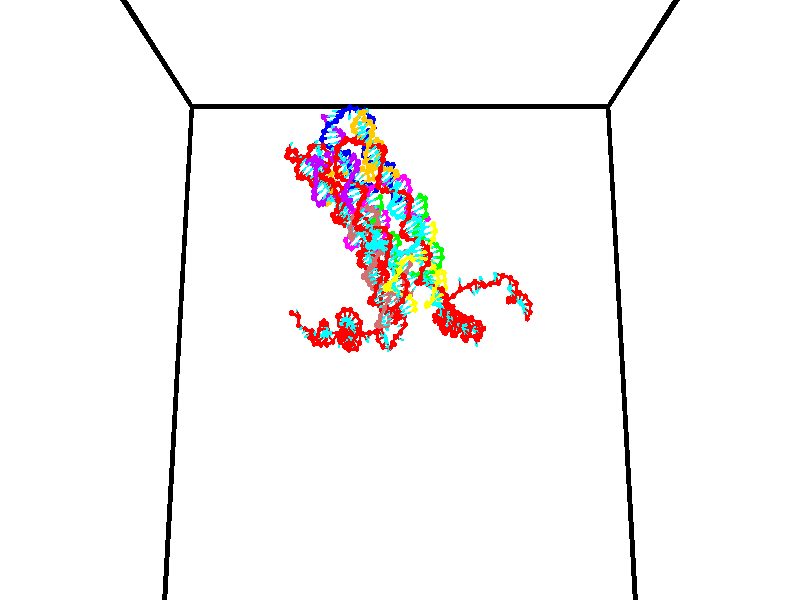 // switches for output
#declare DRAW_BASES = 1; // possible values are 0, 1; only relevant for DNA ribbons
#declare DRAW_BASES_TYPE = 3; // possible values are 1, 2, 3; only relevant for DNA ribbons
#declare DRAW_FOG = 0; // set to 1 to enable fog

#include "colors.inc"

#include "transforms.inc"
background { rgb <1, 1, 1>}

#default {
   normal{
       ripples 0.25
       frequency 0.20
       turbulence 0.2
       lambda 5
   }
	finish {
		phong 0.1
		phong_size 40.
	}
}

// original window dimensions: 1024x640


// camera settings

camera {
	sky <0, 0.179814, -0.983701>
	up <0, 0.179814, -0.983701>
	right 1.6 * <1, 0, 0>
	location <35, 94.9851, 44.8844>
	look_at <35, 29.7336, 32.9568>
	direction <0, -65.2515, -11.9276>
	angle 67.0682
}


# declare cpy_camera_pos = <35, 94.9851, 44.8844>;
# if (DRAW_FOG = 1)
fog {
	fog_type 2
	up vnormalize(cpy_camera_pos)
	color rgbt<1,1,1,0.3>
	distance 1e-5
	fog_alt 3e-3
	fog_offset 56
}
# end


// LIGHTS

# declare lum = 6;
global_settings {
	ambient_light rgb lum * <0.05, 0.05, 0.05>
	max_trace_level 15
}# declare cpy_direct_light_amount = 0.25;
light_source
{	1000 * <-1, -1.16352, -0.803886>,
	rgb lum * cpy_direct_light_amount
	parallel
}

light_source
{	1000 * <1, 1.16352, 0.803886>,
	rgb lum * cpy_direct_light_amount
	parallel
}

// strand 0

// nucleotide -1

// particle -1
sphere {
	<24.153353, 35.524384, 35.114449> 0.250000
	pigment { color rgbt <1,0,0,0> }
	no_shadow
}
cylinder {
	<24.211508, 35.131969, 35.063175>,  <24.246401, 34.896523, 35.032410>, 0.100000
	pigment { color rgbt <1,0,0,0> }
	no_shadow
}
cylinder {
	<24.211508, 35.131969, 35.063175>,  <24.153353, 35.524384, 35.114449>, 0.100000
	pigment { color rgbt <1,0,0,0> }
	no_shadow
}

// particle -1
sphere {
	<24.211508, 35.131969, 35.063175> 0.100000
	pigment { color rgbt <1,0,0,0> }
	no_shadow
}
sphere {
	0, 1
	scale<0.080000,0.200000,0.300000>
	matrix <0.746824, 0.193801, -0.636156,
		0.648934, -0.003240, 0.760838,
		0.145390, -0.981035, -0.128184,
		24.255125, 34.837658, 35.024719>
	pigment { color rgbt <0,1,1,0> }
	no_shadow
}
cylinder {
	<24.864035, 35.335991, 35.401436>,  <24.153353, 35.524384, 35.114449>, 0.130000
	pigment { color rgbt <1,0,0,0> }
	no_shadow
}

// nucleotide -1

// particle -1
sphere {
	<24.864035, 35.335991, 35.401436> 0.250000
	pigment { color rgbt <1,0,0,0> }
	no_shadow
}
cylinder {
	<24.729616, 35.110867, 35.099358>,  <24.648964, 34.975792, 34.918110>, 0.100000
	pigment { color rgbt <1,0,0,0> }
	no_shadow
}
cylinder {
	<24.729616, 35.110867, 35.099358>,  <24.864035, 35.335991, 35.401436>, 0.100000
	pigment { color rgbt <1,0,0,0> }
	no_shadow
}

// particle -1
sphere {
	<24.729616, 35.110867, 35.099358> 0.100000
	pigment { color rgbt <1,0,0,0> }
	no_shadow
}
sphere {
	0, 1
	scale<0.080000,0.200000,0.300000>
	matrix <0.770894, 0.296301, -0.563852,
		0.541105, -0.771656, 0.334294,
		-0.336048, -0.562808, -0.755195,
		24.628801, 34.942024, 34.872799>
	pigment { color rgbt <0,1,1,0> }
	no_shadow
}
cylinder {
	<24.875408, 35.349129, 36.134724>,  <24.864035, 35.335991, 35.401436>, 0.130000
	pigment { color rgbt <1,0,0,0> }
	no_shadow
}

// nucleotide -1

// particle -1
sphere {
	<24.875408, 35.349129, 36.134724> 0.250000
	pigment { color rgbt <1,0,0,0> }
	no_shadow
}
cylinder {
	<25.046597, 35.663303, 36.313580>,  <25.149309, 35.851807, 36.420895>, 0.100000
	pigment { color rgbt <1,0,0,0> }
	no_shadow
}
cylinder {
	<25.046597, 35.663303, 36.313580>,  <24.875408, 35.349129, 36.134724>, 0.100000
	pigment { color rgbt <1,0,0,0> }
	no_shadow
}

// particle -1
sphere {
	<25.046597, 35.663303, 36.313580> 0.100000
	pigment { color rgbt <1,0,0,0> }
	no_shadow
}
sphere {
	0, 1
	scale<0.080000,0.200000,0.300000>
	matrix <0.395901, -0.607664, 0.688482,
		0.812469, -0.117625, -0.571016,
		0.427968, 0.785436, 0.447140,
		25.174988, 35.898933, 36.447720>
	pigment { color rgbt <0,1,1,0> }
	no_shadow
}
cylinder {
	<25.498600, 35.088375, 36.418201>,  <24.875408, 35.349129, 36.134724>, 0.130000
	pigment { color rgbt <1,0,0,0> }
	no_shadow
}

// nucleotide -1

// particle -1
sphere {
	<25.498600, 35.088375, 36.418201> 0.250000
	pigment { color rgbt <1,0,0,0> }
	no_shadow
}
cylinder {
	<25.476589, 35.445621, 36.596779>,  <25.463383, 35.659969, 36.703926>, 0.100000
	pigment { color rgbt <1,0,0,0> }
	no_shadow
}
cylinder {
	<25.476589, 35.445621, 36.596779>,  <25.498600, 35.088375, 36.418201>, 0.100000
	pigment { color rgbt <1,0,0,0> }
	no_shadow
}

// particle -1
sphere {
	<25.476589, 35.445621, 36.596779> 0.100000
	pigment { color rgbt <1,0,0,0> }
	no_shadow
}
sphere {
	0, 1
	scale<0.080000,0.200000,0.300000>
	matrix <0.525304, -0.354349, 0.773623,
		0.849133, 0.277092, -0.449658,
		-0.055028, 0.893116, 0.446447,
		25.460081, 35.713558, 36.730713>
	pigment { color rgbt <0,1,1,0> }
	no_shadow
}
cylinder {
	<26.213766, 35.382736, 36.619862>,  <25.498600, 35.088375, 36.418201>, 0.130000
	pigment { color rgbt <1,0,0,0> }
	no_shadow
}

// nucleotide -1

// particle -1
sphere {
	<26.213766, 35.382736, 36.619862> 0.250000
	pigment { color rgbt <1,0,0,0> }
	no_shadow
}
cylinder {
	<25.943724, 35.537174, 36.871307>,  <25.781698, 35.629837, 37.022175>, 0.100000
	pigment { color rgbt <1,0,0,0> }
	no_shadow
}
cylinder {
	<25.943724, 35.537174, 36.871307>,  <26.213766, 35.382736, 36.619862>, 0.100000
	pigment { color rgbt <1,0,0,0> }
	no_shadow
}

// particle -1
sphere {
	<25.943724, 35.537174, 36.871307> 0.100000
	pigment { color rgbt <1,0,0,0> }
	no_shadow
}
sphere {
	0, 1
	scale<0.080000,0.200000,0.300000>
	matrix <0.337322, -0.596253, 0.728489,
		0.656082, 0.703855, 0.272295,
		-0.675107, 0.386097, 0.628617,
		25.741192, 35.653004, 37.059891>
	pigment { color rgbt <0,1,1,0> }
	no_shadow
}
cylinder {
	<26.776855, 35.187325, 36.966438>,  <26.213766, 35.382736, 36.619862>, 0.130000
	pigment { color rgbt <1,0,0,0> }
	no_shadow
}

// nucleotide -1

// particle -1
sphere {
	<26.776855, 35.187325, 36.966438> 0.250000
	pigment { color rgbt <1,0,0,0> }
	no_shadow
}
cylinder {
	<26.676624, 35.571308, 36.916336>,  <26.616486, 35.801697, 36.886276>, 0.100000
	pigment { color rgbt <1,0,0,0> }
	no_shadow
}
cylinder {
	<26.676624, 35.571308, 36.916336>,  <26.776855, 35.187325, 36.966438>, 0.100000
	pigment { color rgbt <1,0,0,0> }
	no_shadow
}

// particle -1
sphere {
	<26.676624, 35.571308, 36.916336> 0.100000
	pigment { color rgbt <1,0,0,0> }
	no_shadow
}
sphere {
	0, 1
	scale<0.080000,0.200000,0.300000>
	matrix <-0.944904, -0.270671, -0.184099,
		-0.210630, 0.072221, 0.974894,
		-0.250580, 0.959959, -0.125254,
		26.601450, 35.859295, 36.878761>
	pigment { color rgbt <0,1,1,0> }
	no_shadow
}
cylinder {
	<26.877924, 34.738129, 36.416924>,  <26.776855, 35.187325, 36.966438>, 0.130000
	pigment { color rgbt <1,0,0,0> }
	no_shadow
}

// nucleotide -1

// particle -1
sphere {
	<26.877924, 34.738129, 36.416924> 0.250000
	pigment { color rgbt <1,0,0,0> }
	no_shadow
}
cylinder {
	<27.237482, 34.575470, 36.351650>,  <27.453217, 34.477875, 36.312485>, 0.100000
	pigment { color rgbt <1,0,0,0> }
	no_shadow
}
cylinder {
	<27.237482, 34.575470, 36.351650>,  <26.877924, 34.738129, 36.416924>, 0.100000
	pigment { color rgbt <1,0,0,0> }
	no_shadow
}

// particle -1
sphere {
	<27.237482, 34.575470, 36.351650> 0.100000
	pigment { color rgbt <1,0,0,0> }
	no_shadow
}
sphere {
	0, 1
	scale<0.080000,0.200000,0.300000>
	matrix <-0.414602, -0.909853, -0.016509,
		-0.141759, 0.082495, -0.986458,
		0.898893, -0.406647, -0.163183,
		27.507151, 34.453476, 36.302696>
	pigment { color rgbt <0,1,1,0> }
	no_shadow
}
cylinder {
	<26.989494, 34.289246, 35.800632>,  <26.877924, 34.738129, 36.416924>, 0.130000
	pigment { color rgbt <1,0,0,0> }
	no_shadow
}

// nucleotide -1

// particle -1
sphere {
	<26.989494, 34.289246, 35.800632> 0.250000
	pigment { color rgbt <1,0,0,0> }
	no_shadow
}
cylinder {
	<27.230362, 34.155212, 36.090492>,  <27.374882, 34.074791, 36.264408>, 0.100000
	pigment { color rgbt <1,0,0,0> }
	no_shadow
}
cylinder {
	<27.230362, 34.155212, 36.090492>,  <26.989494, 34.289246, 35.800632>, 0.100000
	pigment { color rgbt <1,0,0,0> }
	no_shadow
}

// particle -1
sphere {
	<27.230362, 34.155212, 36.090492> 0.100000
	pigment { color rgbt <1,0,0,0> }
	no_shadow
}
sphere {
	0, 1
	scale<0.080000,0.200000,0.300000>
	matrix <-0.469507, -0.882745, -0.018044,
		0.645723, -0.329360, -0.688886,
		0.602167, -0.335088, 0.724645,
		27.411013, 34.054688, 36.307884>
	pigment { color rgbt <0,1,1,0> }
	no_shadow
}
cylinder {
	<27.178316, 33.688442, 35.514454>,  <26.989494, 34.289246, 35.800632>, 0.130000
	pigment { color rgbt <1,0,0,0> }
	no_shadow
}

// nucleotide -1

// particle -1
sphere {
	<27.178316, 33.688442, 35.514454> 0.250000
	pigment { color rgbt <1,0,0,0> }
	no_shadow
}
cylinder {
	<27.249340, 33.650364, 35.906250>,  <27.291954, 33.627518, 36.141327>, 0.100000
	pigment { color rgbt <1,0,0,0> }
	no_shadow
}
cylinder {
	<27.249340, 33.650364, 35.906250>,  <27.178316, 33.688442, 35.514454>, 0.100000
	pigment { color rgbt <1,0,0,0> }
	no_shadow
}

// particle -1
sphere {
	<27.249340, 33.650364, 35.906250> 0.100000
	pigment { color rgbt <1,0,0,0> }
	no_shadow
}
sphere {
	0, 1
	scale<0.080000,0.200000,0.300000>
	matrix <-0.301491, -0.952714, -0.037937,
		0.936790, -0.288573, -0.197866,
		0.177562, -0.095194, 0.979495,
		27.302608, 33.621807, 36.200100>
	pigment { color rgbt <0,1,1,0> }
	no_shadow
}
cylinder {
	<27.413322, 33.002220, 35.674511>,  <27.178316, 33.688442, 35.514454>, 0.130000
	pigment { color rgbt <1,0,0,0> }
	no_shadow
}

// nucleotide -1

// particle -1
sphere {
	<27.413322, 33.002220, 35.674511> 0.250000
	pigment { color rgbt <1,0,0,0> }
	no_shadow
}
cylinder {
	<27.299763, 33.113358, 36.041599>,  <27.231627, 33.180042, 36.261852>, 0.100000
	pigment { color rgbt <1,0,0,0> }
	no_shadow
}
cylinder {
	<27.299763, 33.113358, 36.041599>,  <27.413322, 33.002220, 35.674511>, 0.100000
	pigment { color rgbt <1,0,0,0> }
	no_shadow
}

// particle -1
sphere {
	<27.299763, 33.113358, 36.041599> 0.100000
	pigment { color rgbt <1,0,0,0> }
	no_shadow
}
sphere {
	0, 1
	scale<0.080000,0.200000,0.300000>
	matrix <-0.566783, -0.820616, 0.073114,
		0.773407, -0.499390, 0.390450,
		-0.283897, 0.277847, 0.917717,
		27.214594, 33.196712, 36.316914>
	pigment { color rgbt <0,1,1,0> }
	no_shadow
}
cylinder {
	<27.458242, 32.279423, 36.098492>,  <27.413322, 33.002220, 35.674511>, 0.130000
	pigment { color rgbt <1,0,0,0> }
	no_shadow
}

// nucleotide -1

// particle -1
sphere {
	<27.458242, 32.279423, 36.098492> 0.250000
	pigment { color rgbt <1,0,0,0> }
	no_shadow
}
cylinder {
	<27.233040, 32.559204, 36.274578>,  <27.097919, 32.727074, 36.380230>, 0.100000
	pigment { color rgbt <1,0,0,0> }
	no_shadow
}
cylinder {
	<27.233040, 32.559204, 36.274578>,  <27.458242, 32.279423, 36.098492>, 0.100000
	pigment { color rgbt <1,0,0,0> }
	no_shadow
}

// particle -1
sphere {
	<27.233040, 32.559204, 36.274578> 0.100000
	pigment { color rgbt <1,0,0,0> }
	no_shadow
}
sphere {
	0, 1
	scale<0.080000,0.200000,0.300000>
	matrix <-0.689566, -0.691171, 0.216293,
		0.455550, -0.181782, 0.871453,
		-0.563004, 0.699456, 0.440213,
		27.064138, 32.769039, 36.406643>
	pigment { color rgbt <0,1,1,0> }
	no_shadow
}
cylinder {
	<27.240902, 32.037334, 36.862038>,  <27.458242, 32.279423, 36.098492>, 0.130000
	pigment { color rgbt <1,0,0,0> }
	no_shadow
}

// nucleotide -1

// particle -1
sphere {
	<27.240902, 32.037334, 36.862038> 0.250000
	pigment { color rgbt <1,0,0,0> }
	no_shadow
}
cylinder {
	<26.958641, 32.276928, 36.710632>,  <26.789284, 32.420685, 36.619789>, 0.100000
	pigment { color rgbt <1,0,0,0> }
	no_shadow
}
cylinder {
	<26.958641, 32.276928, 36.710632>,  <27.240902, 32.037334, 36.862038>, 0.100000
	pigment { color rgbt <1,0,0,0> }
	no_shadow
}

// particle -1
sphere {
	<26.958641, 32.276928, 36.710632> 0.100000
	pigment { color rgbt <1,0,0,0> }
	no_shadow
}
sphere {
	0, 1
	scale<0.080000,0.200000,0.300000>
	matrix <-0.699703, -0.673266, 0.239016,
		-0.111670, 0.433506, 0.894205,
		-0.705653, 0.598987, -0.378509,
		26.746944, 32.456623, 36.597080>
	pigment { color rgbt <0,1,1,0> }
	no_shadow
}
cylinder {
	<26.726702, 32.085930, 37.402187>,  <27.240902, 32.037334, 36.862038>, 0.130000
	pigment { color rgbt <1,0,0,0> }
	no_shadow
}

// nucleotide -1

// particle -1
sphere {
	<26.726702, 32.085930, 37.402187> 0.250000
	pigment { color rgbt <1,0,0,0> }
	no_shadow
}
cylinder {
	<26.561096, 32.190933, 37.053551>,  <26.461733, 32.253937, 36.844368>, 0.100000
	pigment { color rgbt <1,0,0,0> }
	no_shadow
}
cylinder {
	<26.561096, 32.190933, 37.053551>,  <26.726702, 32.085930, 37.402187>, 0.100000
	pigment { color rgbt <1,0,0,0> }
	no_shadow
}

// particle -1
sphere {
	<26.561096, 32.190933, 37.053551> 0.100000
	pigment { color rgbt <1,0,0,0> }
	no_shadow
}
sphere {
	0, 1
	scale<0.080000,0.200000,0.300000>
	matrix <-0.865048, -0.411514, 0.286965,
		-0.283343, 0.872780, 0.397456,
		-0.414016, 0.262509, -0.871596,
		26.436892, 32.269688, 36.792072>
	pigment { color rgbt <0,1,1,0> }
	no_shadow
}
cylinder {
	<26.045689, 32.475506, 37.329075>,  <26.726702, 32.085930, 37.402187>, 0.130000
	pigment { color rgbt <1,0,0,0> }
	no_shadow
}

// nucleotide -1

// particle -1
sphere {
	<26.045689, 32.475506, 37.329075> 0.250000
	pigment { color rgbt <1,0,0,0> }
	no_shadow
}
cylinder {
	<26.052546, 32.247726, 37.000336>,  <26.056660, 32.111061, 36.803093>, 0.100000
	pigment { color rgbt <1,0,0,0> }
	no_shadow
}
cylinder {
	<26.052546, 32.247726, 37.000336>,  <26.045689, 32.475506, 37.329075>, 0.100000
	pigment { color rgbt <1,0,0,0> }
	no_shadow
}

// particle -1
sphere {
	<26.052546, 32.247726, 37.000336> 0.100000
	pigment { color rgbt <1,0,0,0> }
	no_shadow
}
sphere {
	0, 1
	scale<0.080000,0.200000,0.300000>
	matrix <-0.934473, -0.301480, 0.189398,
		-0.355623, 0.764750, -0.537298,
		0.017143, -0.569444, -0.821851,
		26.057688, 32.076893, 36.753780>
	pigment { color rgbt <0,1,1,0> }
	no_shadow
}
cylinder {
	<25.508965, 32.598484, 36.741554>,  <26.045689, 32.475506, 37.329075>, 0.130000
	pigment { color rgbt <1,0,0,0> }
	no_shadow
}

// nucleotide -1

// particle -1
sphere {
	<25.508965, 32.598484, 36.741554> 0.250000
	pigment { color rgbt <1,0,0,0> }
	no_shadow
}
cylinder {
	<25.609276, 32.212780, 36.775753>,  <25.669462, 31.981358, 36.796272>, 0.100000
	pigment { color rgbt <1,0,0,0> }
	no_shadow
}
cylinder {
	<25.609276, 32.212780, 36.775753>,  <25.508965, 32.598484, 36.741554>, 0.100000
	pigment { color rgbt <1,0,0,0> }
	no_shadow
}

// particle -1
sphere {
	<25.609276, 32.212780, 36.775753> 0.100000
	pigment { color rgbt <1,0,0,0> }
	no_shadow
}
sphere {
	0, 1
	scale<0.080000,0.200000,0.300000>
	matrix <-0.962750, -0.257658, -0.082010,
		0.101107, -0.061743, -0.992958,
		0.250780, -0.964262, 0.085494,
		25.684509, 31.923502, 36.801403>
	pigment { color rgbt <0,1,1,0> }
	no_shadow
}
cylinder {
	<25.992455, 33.217510, 36.431610>,  <25.508965, 32.598484, 36.741554>, 0.130000
	pigment { color rgbt <1,0,0,0> }
	no_shadow
}

// nucleotide -1

// particle -1
sphere {
	<25.992455, 33.217510, 36.431610> 0.250000
	pigment { color rgbt <1,0,0,0> }
	no_shadow
}
cylinder {
	<26.265657, 32.984264, 36.607555>,  <26.429579, 32.844318, 36.713123>, 0.100000
	pigment { color rgbt <1,0,0,0> }
	no_shadow
}
cylinder {
	<26.265657, 32.984264, 36.607555>,  <25.992455, 33.217510, 36.431610>, 0.100000
	pigment { color rgbt <1,0,0,0> }
	no_shadow
}

// particle -1
sphere {
	<26.265657, 32.984264, 36.607555> 0.100000
	pigment { color rgbt <1,0,0,0> }
	no_shadow
}
sphere {
	0, 1
	scale<0.080000,0.200000,0.300000>
	matrix <0.554689, 0.805888, 0.207038,
		-0.475209, 0.102580, 0.873873,
		0.683006, -0.583114, 0.439865,
		26.470560, 32.809330, 36.739513>
	pigment { color rgbt <0,1,1,0> }
	no_shadow
}
cylinder {
	<26.169157, 33.612213, 36.916031>,  <25.992455, 33.217510, 36.431610>, 0.130000
	pigment { color rgbt <1,0,0,0> }
	no_shadow
}

// nucleotide -1

// particle -1
sphere {
	<26.169157, 33.612213, 36.916031> 0.250000
	pigment { color rgbt <1,0,0,0> }
	no_shadow
}
cylinder {
	<26.443533, 33.351379, 36.786865>,  <26.608158, 33.194881, 36.709366>, 0.100000
	pigment { color rgbt <1,0,0,0> }
	no_shadow
}
cylinder {
	<26.443533, 33.351379, 36.786865>,  <26.169157, 33.612213, 36.916031>, 0.100000
	pigment { color rgbt <1,0,0,0> }
	no_shadow
}

// particle -1
sphere {
	<26.443533, 33.351379, 36.786865> 0.100000
	pigment { color rgbt <1,0,0,0> }
	no_shadow
}
sphere {
	0, 1
	scale<0.080000,0.200000,0.300000>
	matrix <0.714456, 0.687693, 0.128962,
		0.137975, -0.319171, 0.937600,
		0.685941, -0.652080, -0.322918,
		26.649315, 33.155754, 36.689991>
	pigment { color rgbt <0,1,1,0> }
	no_shadow
}
cylinder {
	<26.724430, 33.745247, 37.353340>,  <26.169157, 33.612213, 36.916031>, 0.130000
	pigment { color rgbt <1,0,0,0> }
	no_shadow
}

// nucleotide -1

// particle -1
sphere {
	<26.724430, 33.745247, 37.353340> 0.250000
	pigment { color rgbt <1,0,0,0> }
	no_shadow
}
cylinder {
	<26.899828, 33.538841, 37.059006>,  <27.005066, 33.414997, 36.882404>, 0.100000
	pigment { color rgbt <1,0,0,0> }
	no_shadow
}
cylinder {
	<26.899828, 33.538841, 37.059006>,  <26.724430, 33.745247, 37.353340>, 0.100000
	pigment { color rgbt <1,0,0,0> }
	no_shadow
}

// particle -1
sphere {
	<26.899828, 33.538841, 37.059006> 0.100000
	pigment { color rgbt <1,0,0,0> }
	no_shadow
}
sphere {
	0, 1
	scale<0.080000,0.200000,0.300000>
	matrix <0.762188, 0.647355, 0.000231,
		0.476227, -0.560945, 0.677163,
		0.438495, -0.516015, -0.735834,
		27.031376, 33.384037, 36.838257>
	pigment { color rgbt <0,1,1,0> }
	no_shadow
}
cylinder {
	<27.490170, 33.550205, 37.542156>,  <26.724430, 33.745247, 37.353340>, 0.130000
	pigment { color rgbt <1,0,0,0> }
	no_shadow
}

// nucleotide -1

// particle -1
sphere {
	<27.490170, 33.550205, 37.542156> 0.250000
	pigment { color rgbt <1,0,0,0> }
	no_shadow
}
cylinder {
	<27.417662, 33.592987, 37.151115>,  <27.374157, 33.618656, 36.916492>, 0.100000
	pigment { color rgbt <1,0,0,0> }
	no_shadow
}
cylinder {
	<27.417662, 33.592987, 37.151115>,  <27.490170, 33.550205, 37.542156>, 0.100000
	pigment { color rgbt <1,0,0,0> }
	no_shadow
}

// particle -1
sphere {
	<27.417662, 33.592987, 37.151115> 0.100000
	pigment { color rgbt <1,0,0,0> }
	no_shadow
}
sphere {
	0, 1
	scale<0.080000,0.200000,0.300000>
	matrix <0.572488, 0.819748, -0.016470,
		0.799624, -0.562649, -0.209826,
		-0.181271, 0.106953, -0.977600,
		27.363281, 33.625072, 36.857834>
	pigment { color rgbt <0,1,1,0> }
	no_shadow
}
cylinder {
	<28.130182, 33.736443, 37.306244>,  <27.490170, 33.550205, 37.542156>, 0.130000
	pigment { color rgbt <1,0,0,0> }
	no_shadow
}

// nucleotide -1

// particle -1
sphere {
	<28.130182, 33.736443, 37.306244> 0.250000
	pigment { color rgbt <1,0,0,0> }
	no_shadow
}
cylinder {
	<27.887270, 33.849232, 37.009136>,  <27.741524, 33.916904, 36.830872>, 0.100000
	pigment { color rgbt <1,0,0,0> }
	no_shadow
}
cylinder {
	<27.887270, 33.849232, 37.009136>,  <28.130182, 33.736443, 37.306244>, 0.100000
	pigment { color rgbt <1,0,0,0> }
	no_shadow
}

// particle -1
sphere {
	<27.887270, 33.849232, 37.009136> 0.100000
	pigment { color rgbt <1,0,0,0> }
	no_shadow
}
sphere {
	0, 1
	scale<0.080000,0.200000,0.300000>
	matrix <0.420120, 0.907468, 0.001010,
		0.674323, -0.311438, -0.669548,
		-0.607279, 0.281972, -0.742768,
		27.705086, 33.933823, 36.786304>
	pigment { color rgbt <0,1,1,0> }
	no_shadow
}
cylinder {
	<28.585918, 33.884712, 36.614956>,  <28.130182, 33.736443, 37.306244>, 0.130000
	pigment { color rgbt <1,0,0,0> }
	no_shadow
}

// nucleotide -1

// particle -1
sphere {
	<28.585918, 33.884712, 36.614956> 0.250000
	pigment { color rgbt <1,0,0,0> }
	no_shadow
}
cylinder {
	<28.234295, 34.075287, 36.608498>,  <28.023321, 34.189632, 36.604622>, 0.100000
	pigment { color rgbt <1,0,0,0> }
	no_shadow
}
cylinder {
	<28.234295, 34.075287, 36.608498>,  <28.585918, 33.884712, 36.614956>, 0.100000
	pigment { color rgbt <1,0,0,0> }
	no_shadow
}

// particle -1
sphere {
	<28.234295, 34.075287, 36.608498> 0.100000
	pigment { color rgbt <1,0,0,0> }
	no_shadow
}
sphere {
	0, 1
	scale<0.080000,0.200000,0.300000>
	matrix <0.468968, 0.858204, -0.208701,
		-0.085580, -0.191030, -0.977846,
		-0.879059, 0.476439, -0.016142,
		27.970577, 34.218220, 36.603657>
	pigment { color rgbt <0,1,1,0> }
	no_shadow
}
cylinder {
	<28.866247, 34.250641, 37.207661>,  <28.585918, 33.884712, 36.614956>, 0.130000
	pigment { color rgbt <1,0,0,0> }
	no_shadow
}

// nucleotide -1

// particle -1
sphere {
	<28.866247, 34.250641, 37.207661> 0.250000
	pigment { color rgbt <1,0,0,0> }
	no_shadow
}
cylinder {
	<28.867496, 34.515968, 37.506992>,  <28.868246, 34.675163, 37.686592>, 0.100000
	pigment { color rgbt <1,0,0,0> }
	no_shadow
}
cylinder {
	<28.867496, 34.515968, 37.506992>,  <28.866247, 34.250641, 37.207661>, 0.100000
	pigment { color rgbt <1,0,0,0> }
	no_shadow
}

// particle -1
sphere {
	<28.867496, 34.515968, 37.506992> 0.100000
	pigment { color rgbt <1,0,0,0> }
	no_shadow
}
sphere {
	0, 1
	scale<0.080000,0.200000,0.300000>
	matrix <-0.927604, -0.277622, 0.249955,
		0.373553, -0.694938, 0.614426,
		0.003125, 0.663315, 0.748334,
		28.868433, 34.714962, 37.731491>
	pigment { color rgbt <0,1,1,0> }
	no_shadow
}
cylinder {
	<29.557291, 34.501850, 37.313698>,  <28.866247, 34.250641, 37.207661>, 0.130000
	pigment { color rgbt <1,0,0,0> }
	no_shadow
}

// nucleotide -1

// particle -1
sphere {
	<29.557291, 34.501850, 37.313698> 0.250000
	pigment { color rgbt <1,0,0,0> }
	no_shadow
}
cylinder {
	<29.859081, 34.535343, 37.574085>,  <30.040155, 34.555439, 37.730316>, 0.100000
	pigment { color rgbt <1,0,0,0> }
	no_shadow
}
cylinder {
	<29.859081, 34.535343, 37.574085>,  <29.557291, 34.501850, 37.313698>, 0.100000
	pigment { color rgbt <1,0,0,0> }
	no_shadow
}

// particle -1
sphere {
	<29.859081, 34.535343, 37.574085> 0.100000
	pigment { color rgbt <1,0,0,0> }
	no_shadow
}
sphere {
	0, 1
	scale<0.080000,0.200000,0.300000>
	matrix <0.014022, 0.989546, -0.143531,
		-0.656179, 0.117419, 0.745414,
		0.754475, 0.083730, 0.650966,
		30.085424, 34.560463, 37.769375>
	pigment { color rgbt <0,1,1,0> }
	no_shadow
}
cylinder {
	<29.473312, 35.070560, 37.849659>,  <29.557291, 34.501850, 37.313698>, 0.130000
	pigment { color rgbt <1,0,0,0> }
	no_shadow
}

// nucleotide -1

// particle -1
sphere {
	<29.473312, 35.070560, 37.849659> 0.250000
	pigment { color rgbt <1,0,0,0> }
	no_shadow
}
cylinder {
	<29.856426, 35.032211, 37.741249>,  <30.086294, 35.009201, 37.676201>, 0.100000
	pigment { color rgbt <1,0,0,0> }
	no_shadow
}
cylinder {
	<29.856426, 35.032211, 37.741249>,  <29.473312, 35.070560, 37.849659>, 0.100000
	pigment { color rgbt <1,0,0,0> }
	no_shadow
}

// particle -1
sphere {
	<29.856426, 35.032211, 37.741249> 0.100000
	pigment { color rgbt <1,0,0,0> }
	no_shadow
}
sphere {
	0, 1
	scale<0.080000,0.200000,0.300000>
	matrix <0.043219, 0.980057, -0.193959,
		0.284217, 0.174058, 0.942828,
		0.957785, -0.095874, -0.271027,
		30.143763, 35.003448, 37.659943>
	pigment { color rgbt <0,1,1,0> }
	no_shadow
}
cylinder {
	<29.936823, 35.636196, 38.186756>,  <29.473312, 35.070560, 37.849659>, 0.130000
	pigment { color rgbt <1,0,0,0> }
	no_shadow
}

// nucleotide -1

// particle -1
sphere {
	<29.936823, 35.636196, 38.186756> 0.250000
	pigment { color rgbt <1,0,0,0> }
	no_shadow
}
cylinder {
	<30.087231, 35.509697, 37.838367>,  <30.177475, 35.433796, 37.629333>, 0.100000
	pigment { color rgbt <1,0,0,0> }
	no_shadow
}
cylinder {
	<30.087231, 35.509697, 37.838367>,  <29.936823, 35.636196, 38.186756>, 0.100000
	pigment { color rgbt <1,0,0,0> }
	no_shadow
}

// particle -1
sphere {
	<30.087231, 35.509697, 37.838367> 0.100000
	pigment { color rgbt <1,0,0,0> }
	no_shadow
}
sphere {
	0, 1
	scale<0.080000,0.200000,0.300000>
	matrix <0.008751, 0.941125, -0.337944,
		0.926571, 0.119451, 0.356647,
		0.376017, -0.316251, -0.870974,
		30.200035, 35.414822, 37.577076>
	pigment { color rgbt <0,1,1,0> }
	no_shadow
}
cylinder {
	<30.730698, 35.821320, 38.132607>,  <29.936823, 35.636196, 38.186756>, 0.130000
	pigment { color rgbt <1,0,0,0> }
	no_shadow
}

// nucleotide -1

// particle -1
sphere {
	<30.730698, 35.821320, 38.132607> 0.250000
	pigment { color rgbt <1,0,0,0> }
	no_shadow
}
cylinder {
	<30.537731, 35.782246, 37.784416>,  <30.421951, 35.758801, 37.575500>, 0.100000
	pigment { color rgbt <1,0,0,0> }
	no_shadow
}
cylinder {
	<30.537731, 35.782246, 37.784416>,  <30.730698, 35.821320, 38.132607>, 0.100000
	pigment { color rgbt <1,0,0,0> }
	no_shadow
}

// particle -1
sphere {
	<30.537731, 35.782246, 37.784416> 0.100000
	pigment { color rgbt <1,0,0,0> }
	no_shadow
}
sphere {
	0, 1
	scale<0.080000,0.200000,0.300000>
	matrix <-0.145093, 0.988946, -0.030573,
		0.863842, 0.111551, -0.491257,
		-0.482416, -0.097688, -0.870478,
		30.393005, 35.752937, 37.523273>
	pigment { color rgbt <0,1,1,0> }
	no_shadow
}
cylinder {
	<31.042799, 36.375038, 37.736263>,  <30.730698, 35.821320, 38.132607>, 0.130000
	pigment { color rgbt <1,0,0,0> }
	no_shadow
}

// nucleotide -1

// particle -1
sphere {
	<31.042799, 36.375038, 37.736263> 0.250000
	pigment { color rgbt <1,0,0,0> }
	no_shadow
}
cylinder {
	<30.696411, 36.269222, 37.566505>,  <30.488579, 36.205734, 37.464649>, 0.100000
	pigment { color rgbt <1,0,0,0> }
	no_shadow
}
cylinder {
	<30.696411, 36.269222, 37.566505>,  <31.042799, 36.375038, 37.736263>, 0.100000
	pigment { color rgbt <1,0,0,0> }
	no_shadow
}

// particle -1
sphere {
	<30.696411, 36.269222, 37.566505> 0.100000
	pigment { color rgbt <1,0,0,0> }
	no_shadow
}
sphere {
	0, 1
	scale<0.080000,0.200000,0.300000>
	matrix <-0.058384, 0.896310, -0.439567,
		0.496675, -0.355874, -0.791623,
		-0.865970, -0.264540, -0.424398,
		30.436621, 36.189861, 37.439186>
	pigment { color rgbt <0,1,1,0> }
	no_shadow
}
cylinder {
	<31.143215, 36.366604, 36.961094>,  <31.042799, 36.375038, 37.736263>, 0.130000
	pigment { color rgbt <1,0,0,0> }
	no_shadow
}

// nucleotide -1

// particle -1
sphere {
	<31.143215, 36.366604, 36.961094> 0.250000
	pigment { color rgbt <1,0,0,0> }
	no_shadow
}
cylinder {
	<30.766031, 36.430103, 37.078144>,  <30.539721, 36.468204, 37.148373>, 0.100000
	pigment { color rgbt <1,0,0,0> }
	no_shadow
}
cylinder {
	<30.766031, 36.430103, 37.078144>,  <31.143215, 36.366604, 36.961094>, 0.100000
	pigment { color rgbt <1,0,0,0> }
	no_shadow
}

// particle -1
sphere {
	<30.766031, 36.430103, 37.078144> 0.100000
	pigment { color rgbt <1,0,0,0> }
	no_shadow
}
sphere {
	0, 1
	scale<0.080000,0.200000,0.300000>
	matrix <0.004211, 0.884599, -0.466332,
		-0.332884, -0.438500, -0.834809,
		-0.942958, 0.158750, 0.292622,
		30.483143, 36.477730, 37.165932>
	pigment { color rgbt <0,1,1,0> }
	no_shadow
}
cylinder {
	<30.682621, 36.687042, 36.386574>,  <31.143215, 36.366604, 36.961094>, 0.130000
	pigment { color rgbt <1,0,0,0> }
	no_shadow
}

// nucleotide -1

// particle -1
sphere {
	<30.682621, 36.687042, 36.386574> 0.250000
	pigment { color rgbt <1,0,0,0> }
	no_shadow
}
cylinder {
	<30.514029, 36.775314, 36.738403>,  <30.412872, 36.828278, 36.949501>, 0.100000
	pigment { color rgbt <1,0,0,0> }
	no_shadow
}
cylinder {
	<30.514029, 36.775314, 36.738403>,  <30.682621, 36.687042, 36.386574>, 0.100000
	pigment { color rgbt <1,0,0,0> }
	no_shadow
}

// particle -1
sphere {
	<30.514029, 36.775314, 36.738403> 0.100000
	pigment { color rgbt <1,0,0,0> }
	no_shadow
}
sphere {
	0, 1
	scale<0.080000,0.200000,0.300000>
	matrix <-0.037792, 0.964820, -0.260180,
		-0.906049, -0.142902, -0.398315,
		-0.421483, 0.220683, 0.879575,
		30.387585, 36.841518, 37.002277>
	pigment { color rgbt <0,1,1,0> }
	no_shadow
}
cylinder {
	<30.174749, 37.130783, 36.249443>,  <30.682621, 36.687042, 36.386574>, 0.130000
	pigment { color rgbt <1,0,0,0> }
	no_shadow
}

// nucleotide -1

// particle -1
sphere {
	<30.174749, 37.130783, 36.249443> 0.250000
	pigment { color rgbt <1,0,0,0> }
	no_shadow
}
cylinder {
	<30.275377, 37.216503, 36.626968>,  <30.335754, 37.267933, 36.853485>, 0.100000
	pigment { color rgbt <1,0,0,0> }
	no_shadow
}
cylinder {
	<30.275377, 37.216503, 36.626968>,  <30.174749, 37.130783, 36.249443>, 0.100000
	pigment { color rgbt <1,0,0,0> }
	no_shadow
}

// particle -1
sphere {
	<30.275377, 37.216503, 36.626968> 0.100000
	pigment { color rgbt <1,0,0,0> }
	no_shadow
}
sphere {
	0, 1
	scale<0.080000,0.200000,0.300000>
	matrix <-0.114731, 0.974906, -0.190776,
		-0.961015, -0.060291, 0.269843,
		0.251570, 0.214298, 0.943816,
		30.350849, 37.280792, 36.910114>
	pigment { color rgbt <0,1,1,0> }
	no_shadow
}
cylinder {
	<29.707680, 37.646675, 36.427948>,  <30.174749, 37.130783, 36.249443>, 0.130000
	pigment { color rgbt <1,0,0,0> }
	no_shadow
}

// nucleotide -1

// particle -1
sphere {
	<29.707680, 37.646675, 36.427948> 0.250000
	pigment { color rgbt <1,0,0,0> }
	no_shadow
}
cylinder {
	<30.040047, 37.718861, 36.638477>,  <30.239466, 37.762173, 36.764793>, 0.100000
	pigment { color rgbt <1,0,0,0> }
	no_shadow
}
cylinder {
	<30.040047, 37.718861, 36.638477>,  <29.707680, 37.646675, 36.427948>, 0.100000
	pigment { color rgbt <1,0,0,0> }
	no_shadow
}

// particle -1
sphere {
	<30.040047, 37.718861, 36.638477> 0.100000
	pigment { color rgbt <1,0,0,0> }
	no_shadow
}
sphere {
	0, 1
	scale<0.080000,0.200000,0.300000>
	matrix <-0.092546, 0.977590, -0.189087,
		-0.548647, 0.108406, 0.828996,
		0.830916, 0.180462, 0.526319,
		30.289322, 37.772999, 36.796371>
	pigment { color rgbt <0,1,1,0> }
	no_shadow
}
cylinder {
	<29.412205, 38.034691, 36.970779>,  <29.707680, 37.646675, 36.427948>, 0.130000
	pigment { color rgbt <1,0,0,0> }
	no_shadow
}

// nucleotide -1

// particle -1
sphere {
	<29.412205, 38.034691, 36.970779> 0.250000
	pigment { color rgbt <1,0,0,0> }
	no_shadow
}
cylinder {
	<29.792536, 38.120884, 36.881794>,  <30.020735, 38.172600, 36.828403>, 0.100000
	pigment { color rgbt <1,0,0,0> }
	no_shadow
}
cylinder {
	<29.792536, 38.120884, 36.881794>,  <29.412205, 38.034691, 36.970779>, 0.100000
	pigment { color rgbt <1,0,0,0> }
	no_shadow
}

// particle -1
sphere {
	<29.792536, 38.120884, 36.881794> 0.100000
	pigment { color rgbt <1,0,0,0> }
	no_shadow
}
sphere {
	0, 1
	scale<0.080000,0.200000,0.300000>
	matrix <-0.253037, 0.954664, -0.156808,
		0.178593, 0.205390, 0.962247,
		0.950830, 0.215479, -0.222468,
		30.077785, 38.185528, 36.815052>
	pigment { color rgbt <0,1,1,0> }
	no_shadow
}
cylinder {
	<29.765463, 38.500561, 37.423195>,  <29.412205, 38.034691, 36.970779>, 0.130000
	pigment { color rgbt <1,0,0,0> }
	no_shadow
}

// nucleotide -1

// particle -1
sphere {
	<29.765463, 38.500561, 37.423195> 0.250000
	pigment { color rgbt <1,0,0,0> }
	no_shadow
}
cylinder {
	<29.953655, 38.574356, 37.078030>,  <30.066570, 38.618633, 36.870930>, 0.100000
	pigment { color rgbt <1,0,0,0> }
	no_shadow
}
cylinder {
	<29.953655, 38.574356, 37.078030>,  <29.765463, 38.500561, 37.423195>, 0.100000
	pigment { color rgbt <1,0,0,0> }
	no_shadow
}

// particle -1
sphere {
	<29.953655, 38.574356, 37.078030> 0.100000
	pigment { color rgbt <1,0,0,0> }
	no_shadow
}
sphere {
	0, 1
	scale<0.080000,0.200000,0.300000>
	matrix <-0.236902, 0.968408, 0.077874,
		0.850014, 0.167787, 0.499323,
		0.470482, 0.184484, -0.862909,
		30.094799, 38.629700, 36.819157>
	pigment { color rgbt <0,1,1,0> }
	no_shadow
}
cylinder {
	<29.922850, 39.241035, 37.503139>,  <29.765463, 38.500561, 37.423195>, 0.130000
	pigment { color rgbt <1,0,0,0> }
	no_shadow
}

// nucleotide -1

// particle -1
sphere {
	<29.922850, 39.241035, 37.503139> 0.250000
	pigment { color rgbt <1,0,0,0> }
	no_shadow
}
cylinder {
	<30.026529, 39.177498, 37.122070>,  <30.088737, 39.139378, 36.893429>, 0.100000
	pigment { color rgbt <1,0,0,0> }
	no_shadow
}
cylinder {
	<30.026529, 39.177498, 37.122070>,  <29.922850, 39.241035, 37.503139>, 0.100000
	pigment { color rgbt <1,0,0,0> }
	no_shadow
}

// particle -1
sphere {
	<30.026529, 39.177498, 37.122070> 0.100000
	pigment { color rgbt <1,0,0,0> }
	no_shadow
}
sphere {
	0, 1
	scale<0.080000,0.200000,0.300000>
	matrix <0.015043, 0.986928, -0.160458,
		0.965707, 0.027259, 0.258200,
		0.259198, -0.158839, -0.952673,
		30.104288, 39.129845, 36.836269>
	pigment { color rgbt <0,1,1,0> }
	no_shadow
}
cylinder {
	<30.482319, 39.700672, 37.396088>,  <29.922850, 39.241035, 37.503139>, 0.130000
	pigment { color rgbt <1,0,0,0> }
	no_shadow
}

// nucleotide -1

// particle -1
sphere {
	<30.482319, 39.700672, 37.396088> 0.250000
	pigment { color rgbt <1,0,0,0> }
	no_shadow
}
cylinder {
	<30.304127, 39.615295, 37.048298>,  <30.197212, 39.564072, 36.839622>, 0.100000
	pigment { color rgbt <1,0,0,0> }
	no_shadow
}
cylinder {
	<30.304127, 39.615295, 37.048298>,  <30.482319, 39.700672, 37.396088>, 0.100000
	pigment { color rgbt <1,0,0,0> }
	no_shadow
}

// particle -1
sphere {
	<30.304127, 39.615295, 37.048298> 0.100000
	pigment { color rgbt <1,0,0,0> }
	no_shadow
}
sphere {
	0, 1
	scale<0.080000,0.200000,0.300000>
	matrix <-0.067421, 0.976407, -0.205144,
		0.892750, -0.032766, -0.449359,
		-0.445479, -0.213438, -0.869478,
		30.170483, 39.551266, 36.787453>
	pigment { color rgbt <0,1,1,0> }
	no_shadow
}
cylinder {
	<29.810856, 39.872314, 37.204041>,  <30.482319, 39.700672, 37.396088>, 0.130000
	pigment { color rgbt <1,0,0,0> }
	no_shadow
}

// nucleotide -1

// particle -1
sphere {
	<29.810856, 39.872314, 37.204041> 0.250000
	pigment { color rgbt <1,0,0,0> }
	no_shadow
}
cylinder {
	<29.715866, 40.184643, 36.972893>,  <29.658873, 40.372040, 36.834206>, 0.100000
	pigment { color rgbt <1,0,0,0> }
	no_shadow
}
cylinder {
	<29.715866, 40.184643, 36.972893>,  <29.810856, 39.872314, 37.204041>, 0.100000
	pigment { color rgbt <1,0,0,0> }
	no_shadow
}

// particle -1
sphere {
	<29.715866, 40.184643, 36.972893> 0.100000
	pigment { color rgbt <1,0,0,0> }
	no_shadow
}
sphere {
	0, 1
	scale<0.080000,0.200000,0.300000>
	matrix <0.209597, -0.539684, -0.815359,
		-0.948512, -0.314746, -0.035497,
		-0.237474, 0.780818, -0.577866,
		29.644625, 40.418888, 36.799534>
	pigment { color rgbt <0,1,1,0> }
	no_shadow
}
cylinder {
	<29.382887, 39.614895, 36.707867>,  <29.810856, 39.872314, 37.204041>, 0.130000
	pigment { color rgbt <1,0,0,0> }
	no_shadow
}

// nucleotide -1

// particle -1
sphere {
	<29.382887, 39.614895, 36.707867> 0.250000
	pigment { color rgbt <1,0,0,0> }
	no_shadow
}
cylinder {
	<29.582119, 39.934704, 36.573597>,  <29.701658, 40.126591, 36.493034>, 0.100000
	pigment { color rgbt <1,0,0,0> }
	no_shadow
}
cylinder {
	<29.582119, 39.934704, 36.573597>,  <29.382887, 39.614895, 36.707867>, 0.100000
	pigment { color rgbt <1,0,0,0> }
	no_shadow
}

// particle -1
sphere {
	<29.582119, 39.934704, 36.573597> 0.100000
	pigment { color rgbt <1,0,0,0> }
	no_shadow
}
sphere {
	0, 1
	scale<0.080000,0.200000,0.300000>
	matrix <0.504731, -0.582086, -0.637513,
		-0.705098, 0.148108, -0.693470,
		0.498080, 0.799525, -0.335673,
		29.731543, 40.174561, 36.472897>
	pigment { color rgbt <0,1,1,0> }
	no_shadow
}
cylinder {
	<29.230289, 39.666584, 36.048378>,  <29.382887, 39.614895, 36.707867>, 0.130000
	pigment { color rgbt <1,0,0,0> }
	no_shadow
}

// nucleotide -1

// particle -1
sphere {
	<29.230289, 39.666584, 36.048378> 0.250000
	pigment { color rgbt <1,0,0,0> }
	no_shadow
}
cylinder {
	<29.593931, 39.746883, 36.194382>,  <29.812117, 39.795063, 36.281982>, 0.100000
	pigment { color rgbt <1,0,0,0> }
	no_shadow
}
cylinder {
	<29.593931, 39.746883, 36.194382>,  <29.230289, 39.666584, 36.048378>, 0.100000
	pigment { color rgbt <1,0,0,0> }
	no_shadow
}

// particle -1
sphere {
	<29.593931, 39.746883, 36.194382> 0.100000
	pigment { color rgbt <1,0,0,0> }
	no_shadow
}
sphere {
	0, 1
	scale<0.080000,0.200000,0.300000>
	matrix <0.341130, -0.861660, -0.375729,
		0.239085, 0.466091, -0.851820,
		0.909103, 0.200750, 0.365008,
		29.866663, 39.807110, 36.303883>
	pigment { color rgbt <0,1,1,0> }
	no_shadow
}
cylinder {
	<29.754602, 39.424782, 35.504143>,  <29.230289, 39.666584, 36.048378>, 0.130000
	pigment { color rgbt <1,0,0,0> }
	no_shadow
}

// nucleotide -1

// particle -1
sphere {
	<29.754602, 39.424782, 35.504143> 0.250000
	pigment { color rgbt <1,0,0,0> }
	no_shadow
}
cylinder {
	<29.873535, 39.440857, 35.885715>,  <29.944895, 39.450504, 36.114658>, 0.100000
	pigment { color rgbt <1,0,0,0> }
	no_shadow
}
cylinder {
	<29.873535, 39.440857, 35.885715>,  <29.754602, 39.424782, 35.504143>, 0.100000
	pigment { color rgbt <1,0,0,0> }
	no_shadow
}

// particle -1
sphere {
	<29.873535, 39.440857, 35.885715> 0.100000
	pigment { color rgbt <1,0,0,0> }
	no_shadow
}
sphere {
	0, 1
	scale<0.080000,0.200000,0.300000>
	matrix <0.414429, -0.905518, -0.091023,
		0.860140, 0.422400, -0.285898,
		0.297334, 0.040192, 0.953927,
		29.962736, 39.452915, 36.171894>
	pigment { color rgbt <0,1,1,0> }
	no_shadow
}
cylinder {
	<30.352581, 39.054276, 35.490292>,  <29.754602, 39.424782, 35.504143>, 0.130000
	pigment { color rgbt <1,0,0,0> }
	no_shadow
}

// nucleotide -1

// particle -1
sphere {
	<30.352581, 39.054276, 35.490292> 0.250000
	pigment { color rgbt <1,0,0,0> }
	no_shadow
}
cylinder {
	<30.263771, 39.059040, 35.880280>,  <30.210485, 39.061897, 36.114273>, 0.100000
	pigment { color rgbt <1,0,0,0> }
	no_shadow
}
cylinder {
	<30.263771, 39.059040, 35.880280>,  <30.352581, 39.054276, 35.490292>, 0.100000
	pigment { color rgbt <1,0,0,0> }
	no_shadow
}

// particle -1
sphere {
	<30.263771, 39.059040, 35.880280> 0.100000
	pigment { color rgbt <1,0,0,0> }
	no_shadow
}
sphere {
	0, 1
	scale<0.080000,0.200000,0.300000>
	matrix <0.539755, -0.831239, 0.133068,
		0.812016, 0.555788, 0.178128,
		-0.222025, 0.011908, 0.974968,
		30.197163, 39.062611, 36.172771>
	pigment { color rgbt <0,1,1,0> }
	no_shadow
}
cylinder {
	<30.856972, 38.770279, 35.823986>,  <30.352581, 39.054276, 35.490292>, 0.130000
	pigment { color rgbt <1,0,0,0> }
	no_shadow
}

// nucleotide -1

// particle -1
sphere {
	<30.856972, 38.770279, 35.823986> 0.250000
	pigment { color rgbt <1,0,0,0> }
	no_shadow
}
cylinder {
	<30.601427, 38.724190, 36.128242>,  <30.448101, 38.696537, 36.310799>, 0.100000
	pigment { color rgbt <1,0,0,0> }
	no_shadow
}
cylinder {
	<30.601427, 38.724190, 36.128242>,  <30.856972, 38.770279, 35.823986>, 0.100000
	pigment { color rgbt <1,0,0,0> }
	no_shadow
}

// particle -1
sphere {
	<30.601427, 38.724190, 36.128242> 0.100000
	pigment { color rgbt <1,0,0,0> }
	no_shadow
}
sphere {
	0, 1
	scale<0.080000,0.200000,0.300000>
	matrix <0.417006, -0.882736, 0.216527,
		0.646499, 0.455524, 0.611995,
		-0.638862, -0.115221, 0.760644,
		30.409769, 38.689625, 36.356434>
	pigment { color rgbt <0,1,1,0> }
	no_shadow
}
cylinder {
	<31.273581, 38.410606, 36.352123>,  <30.856972, 38.770279, 35.823986>, 0.130000
	pigment { color rgbt <1,0,0,0> }
	no_shadow
}

// nucleotide -1

// particle -1
sphere {
	<31.273581, 38.410606, 36.352123> 0.250000
	pigment { color rgbt <1,0,0,0> }
	no_shadow
}
cylinder {
	<30.897091, 38.335918, 36.464714>,  <30.671196, 38.291103, 36.532269>, 0.100000
	pigment { color rgbt <1,0,0,0> }
	no_shadow
}
cylinder {
	<30.897091, 38.335918, 36.464714>,  <31.273581, 38.410606, 36.352123>, 0.100000
	pigment { color rgbt <1,0,0,0> }
	no_shadow
}

// particle -1
sphere {
	<30.897091, 38.335918, 36.464714> 0.100000
	pigment { color rgbt <1,0,0,0> }
	no_shadow
}
sphere {
	0, 1
	scale<0.080000,0.200000,0.300000>
	matrix <0.235561, -0.960089, 0.150799,
		0.242084, 0.208240, 0.947645,
		-0.941226, -0.186722, 0.281476,
		30.614723, 38.279903, 36.549156>
	pigment { color rgbt <0,1,1,0> }
	no_shadow
}
cylinder {
	<31.215776, 38.094395, 37.065903>,  <31.273581, 38.410606, 36.352123>, 0.130000
	pigment { color rgbt <1,0,0,0> }
	no_shadow
}

// nucleotide -1

// particle -1
sphere {
	<31.215776, 38.094395, 37.065903> 0.250000
	pigment { color rgbt <1,0,0,0> }
	no_shadow
}
cylinder {
	<30.910763, 37.975189, 36.836216>,  <30.727755, 37.903667, 36.698402>, 0.100000
	pigment { color rgbt <1,0,0,0> }
	no_shadow
}
cylinder {
	<30.910763, 37.975189, 36.836216>,  <31.215776, 38.094395, 37.065903>, 0.100000
	pigment { color rgbt <1,0,0,0> }
	no_shadow
}

// particle -1
sphere {
	<30.910763, 37.975189, 36.836216> 0.100000
	pigment { color rgbt <1,0,0,0> }
	no_shadow
}
sphere {
	0, 1
	scale<0.080000,0.200000,0.300000>
	matrix <0.152131, -0.945294, 0.288574,
		-0.628805, 0.132691, 0.766158,
		-0.762536, -0.298013, -0.574219,
		30.682003, 37.885784, 36.663952>
	pigment { color rgbt <0,1,1,0> }
	no_shadow
}
cylinder {
	<30.708025, 37.527630, 37.349419>,  <31.215776, 38.094395, 37.065903>, 0.130000
	pigment { color rgbt <1,0,0,0> }
	no_shadow
}

// nucleotide -1

// particle -1
sphere {
	<30.708025, 37.527630, 37.349419> 0.250000
	pigment { color rgbt <1,0,0,0> }
	no_shadow
}
cylinder {
	<30.322357, 37.616379, 37.291245>,  <30.090956, 37.669628, 37.256340>, 0.100000
	pigment { color rgbt <1,0,0,0> }
	no_shadow
}
cylinder {
	<30.322357, 37.616379, 37.291245>,  <30.708025, 37.527630, 37.349419>, 0.100000
	pigment { color rgbt <1,0,0,0> }
	no_shadow
}

// particle -1
sphere {
	<30.322357, 37.616379, 37.291245> 0.100000
	pigment { color rgbt <1,0,0,0> }
	no_shadow
}
sphere {
	0, 1
	scale<0.080000,0.200000,0.300000>
	matrix <-0.243874, -0.957059, 0.156728,
		-0.104417, 0.186580, 0.976875,
		-0.964169, 0.221869, -0.145435,
		30.033106, 37.682938, 37.247616>
	pigment { color rgbt <0,1,1,0> }
	no_shadow
}
cylinder {
	<30.328989, 37.493305, 37.995674>,  <30.708025, 37.527630, 37.349419>, 0.130000
	pigment { color rgbt <1,0,0,0> }
	no_shadow
}

// nucleotide -1

// particle -1
sphere {
	<30.328989, 37.493305, 37.995674> 0.250000
	pigment { color rgbt <1,0,0,0> }
	no_shadow
}
cylinder {
	<30.112020, 37.421776, 37.667332>,  <29.981838, 37.378857, 37.470325>, 0.100000
	pigment { color rgbt <1,0,0,0> }
	no_shadow
}
cylinder {
	<30.112020, 37.421776, 37.667332>,  <30.328989, 37.493305, 37.995674>, 0.100000
	pigment { color rgbt <1,0,0,0> }
	no_shadow
}

// particle -1
sphere {
	<30.112020, 37.421776, 37.667332> 0.100000
	pigment { color rgbt <1,0,0,0> }
	no_shadow
}
sphere {
	0, 1
	scale<0.080000,0.200000,0.300000>
	matrix <0.030304, -0.980611, 0.193607,
		-0.839559, 0.080142, 0.537325,
		-0.542422, -0.178828, -0.820852,
		29.949293, 37.368126, 37.421078>
	pigment { color rgbt <0,1,1,0> }
	no_shadow
}
cylinder {
	<29.723202, 37.066849, 38.101208>,  <30.328989, 37.493305, 37.995674>, 0.130000
	pigment { color rgbt <1,0,0,0> }
	no_shadow
}

// nucleotide -1

// particle -1
sphere {
	<29.723202, 37.066849, 38.101208> 0.250000
	pigment { color rgbt <1,0,0,0> }
	no_shadow
}
cylinder {
	<29.905041, 37.023087, 37.747627>,  <30.014145, 36.996830, 37.535480>, 0.100000
	pigment { color rgbt <1,0,0,0> }
	no_shadow
}
cylinder {
	<29.905041, 37.023087, 37.747627>,  <29.723202, 37.066849, 38.101208>, 0.100000
	pigment { color rgbt <1,0,0,0> }
	no_shadow
}

// particle -1
sphere {
	<29.905041, 37.023087, 37.747627> 0.100000
	pigment { color rgbt <1,0,0,0> }
	no_shadow
}
sphere {
	0, 1
	scale<0.080000,0.200000,0.300000>
	matrix <-0.123434, -0.990590, 0.059123,
		-0.882101, 0.082232, -0.463826,
		0.454600, -0.109405, -0.883951,
		30.041420, 36.990265, 37.482441>
	pigment { color rgbt <0,1,1,0> }
	no_shadow
}
cylinder {
	<29.233004, 36.642944, 37.697430>,  <29.723202, 37.066849, 38.101208>, 0.130000
	pigment { color rgbt <1,0,0,0> }
	no_shadow
}

// nucleotide -1

// particle -1
sphere {
	<29.233004, 36.642944, 37.697430> 0.250000
	pigment { color rgbt <1,0,0,0> }
	no_shadow
}
cylinder {
	<29.604069, 36.608044, 37.552197>,  <29.826708, 36.587105, 37.465057>, 0.100000
	pigment { color rgbt <1,0,0,0> }
	no_shadow
}
cylinder {
	<29.604069, 36.608044, 37.552197>,  <29.233004, 36.642944, 37.697430>, 0.100000
	pigment { color rgbt <1,0,0,0> }
	no_shadow
}

// particle -1
sphere {
	<29.604069, 36.608044, 37.552197> 0.100000
	pigment { color rgbt <1,0,0,0> }
	no_shadow
}
sphere {
	0, 1
	scale<0.080000,0.200000,0.300000>
	matrix <-0.051166, -0.992849, 0.107852,
		-0.369896, -0.081473, -0.925494,
		0.927663, -0.087248, -0.363082,
		29.882368, 36.581871, 37.443272>
	pigment { color rgbt <0,1,1,0> }
	no_shadow
}
cylinder {
	<29.272646, 36.127342, 37.091446>,  <29.233004, 36.642944, 37.697430>, 0.130000
	pigment { color rgbt <1,0,0,0> }
	no_shadow
}

// nucleotide -1

// particle -1
sphere {
	<29.272646, 36.127342, 37.091446> 0.250000
	pigment { color rgbt <1,0,0,0> }
	no_shadow
}
cylinder {
	<29.623465, 36.144409, 37.282848>,  <29.833956, 36.154648, 37.397690>, 0.100000
	pigment { color rgbt <1,0,0,0> }
	no_shadow
}
cylinder {
	<29.623465, 36.144409, 37.282848>,  <29.272646, 36.127342, 37.091446>, 0.100000
	pigment { color rgbt <1,0,0,0> }
	no_shadow
}

// particle -1
sphere {
	<29.623465, 36.144409, 37.282848> 0.100000
	pigment { color rgbt <1,0,0,0> }
	no_shadow
}
sphere {
	0, 1
	scale<0.080000,0.200000,0.300000>
	matrix <-0.113002, -0.949781, 0.291800,
		0.466926, -0.309994, -0.828181,
		0.877047, 0.042663, 0.478507,
		29.886580, 36.157207, 37.426399>
	pigment { color rgbt <0,1,1,0> }
	no_shadow
}
cylinder {
	<29.754333, 36.026436, 36.699833>,  <29.272646, 36.127342, 37.091446>, 0.130000
	pigment { color rgbt <1,0,0,0> }
	no_shadow
}

// nucleotide -1

// particle -1
sphere {
	<29.754333, 36.026436, 36.699833> 0.250000
	pigment { color rgbt <1,0,0,0> }
	no_shadow
}
cylinder {
	<30.141043, 36.059830, 36.796482>,  <30.373068, 36.079865, 36.854473>, 0.100000
	pigment { color rgbt <1,0,0,0> }
	no_shadow
}
cylinder {
	<30.141043, 36.059830, 36.796482>,  <29.754333, 36.026436, 36.699833>, 0.100000
	pigment { color rgbt <1,0,0,0> }
	no_shadow
}

// particle -1
sphere {
	<30.141043, 36.059830, 36.796482> 0.100000
	pigment { color rgbt <1,0,0,0> }
	no_shadow
}
sphere {
	0, 1
	scale<0.080000,0.200000,0.300000>
	matrix <-0.040815, -0.882638, 0.468277,
		0.252361, -0.462580, -0.849903,
		0.966772, 0.083486, 0.241624,
		30.431074, 36.084877, 36.868969>
	pigment { color rgbt <0,1,1,0> }
	no_shadow
}
cylinder {
	<30.284851, 35.613579, 36.300442>,  <29.754333, 36.026436, 36.699833>, 0.130000
	pigment { color rgbt <1,0,0,0> }
	no_shadow
}

// nucleotide -1

// particle -1
sphere {
	<30.284851, 35.613579, 36.300442> 0.250000
	pigment { color rgbt <1,0,0,0> }
	no_shadow
}
cylinder {
	<30.370659, 35.665230, 36.687702>,  <30.422144, 35.696220, 36.920059>, 0.100000
	pigment { color rgbt <1,0,0,0> }
	no_shadow
}
cylinder {
	<30.370659, 35.665230, 36.687702>,  <30.284851, 35.613579, 36.300442>, 0.100000
	pigment { color rgbt <1,0,0,0> }
	no_shadow
}

// particle -1
sphere {
	<30.370659, 35.665230, 36.687702> 0.100000
	pigment { color rgbt <1,0,0,0> }
	no_shadow
}
sphere {
	0, 1
	scale<0.080000,0.200000,0.300000>
	matrix <0.053312, -0.991293, 0.120402,
		0.975264, 0.025786, -0.219536,
		0.214520, 0.129128, 0.968146,
		30.435015, 35.703968, 36.978146>
	pigment { color rgbt <0,1,1,0> }
	no_shadow
}
cylinder {
	<30.792192, 35.121666, 36.480751>,  <30.284851, 35.613579, 36.300442>, 0.130000
	pigment { color rgbt <1,0,0,0> }
	no_shadow
}

// nucleotide -1

// particle -1
sphere {
	<30.792192, 35.121666, 36.480751> 0.250000
	pigment { color rgbt <1,0,0,0> }
	no_shadow
}
cylinder {
	<30.587957, 35.207439, 36.813812>,  <30.465416, 35.258904, 37.013649>, 0.100000
	pigment { color rgbt <1,0,0,0> }
	no_shadow
}
cylinder {
	<30.587957, 35.207439, 36.813812>,  <30.792192, 35.121666, 36.480751>, 0.100000
	pigment { color rgbt <1,0,0,0> }
	no_shadow
}

// particle -1
sphere {
	<30.587957, 35.207439, 36.813812> 0.100000
	pigment { color rgbt <1,0,0,0> }
	no_shadow
}
sphere {
	0, 1
	scale<0.080000,0.200000,0.300000>
	matrix <-0.076525, -0.975892, 0.204398,
		0.856412, 0.040644, 0.514690,
		-0.510590, 0.214436, 0.832656,
		30.434780, 35.271770, 37.063610>
	pigment { color rgbt <0,1,1,0> }
	no_shadow
}
cylinder {
	<31.218884, 34.603607, 36.719845>,  <30.792192, 35.121666, 36.480751>, 0.130000
	pigment { color rgbt <1,0,0,0> }
	no_shadow
}

// nucleotide -1

// particle -1
sphere {
	<31.218884, 34.603607, 36.719845> 0.250000
	pigment { color rgbt <1,0,0,0> }
	no_shadow
}
cylinder {
	<31.472820, 34.538349, 37.021935>,  <31.625183, 34.499195, 37.203186>, 0.100000
	pigment { color rgbt <1,0,0,0> }
	no_shadow
}
cylinder {
	<31.472820, 34.538349, 37.021935>,  <31.218884, 34.603607, 36.719845>, 0.100000
	pigment { color rgbt <1,0,0,0> }
	no_shadow
}

// particle -1
sphere {
	<31.472820, 34.538349, 37.021935> 0.100000
	pigment { color rgbt <1,0,0,0> }
	no_shadow
}
sphere {
	0, 1
	scale<0.080000,0.200000,0.300000>
	matrix <0.489690, -0.671111, -0.556610,
		0.597643, 0.723184, -0.346161,
		0.634844, -0.163142, 0.755221,
		31.663273, 34.489407, 37.248501>
	pigment { color rgbt <0,1,1,0> }
	no_shadow
}
cylinder {
	<31.934685, 34.933483, 36.695915>,  <31.218884, 34.603607, 36.719845>, 0.130000
	pigment { color rgbt <1,0,0,0> }
	no_shadow
}

// nucleotide -1

// particle -1
sphere {
	<31.934685, 34.933483, 36.695915> 0.250000
	pigment { color rgbt <1,0,0,0> }
	no_shadow
}
cylinder {
	<31.849133, 34.577011, 36.855942>,  <31.797800, 34.363129, 36.951958>, 0.100000
	pigment { color rgbt <1,0,0,0> }
	no_shadow
}
cylinder {
	<31.849133, 34.577011, 36.855942>,  <31.934685, 34.933483, 36.695915>, 0.100000
	pigment { color rgbt <1,0,0,0> }
	no_shadow
}

// particle -1
sphere {
	<31.849133, 34.577011, 36.855942> 0.100000
	pigment { color rgbt <1,0,0,0> }
	no_shadow
}
sphere {
	0, 1
	scale<0.080000,0.200000,0.300000>
	matrix <0.578760, -0.445531, -0.683036,
		0.786951, 0.085455, 0.611069,
		-0.213881, -0.891178, 0.400070,
		31.784967, 34.309658, 36.975964>
	pigment { color rgbt <0,1,1,0> }
	no_shadow
}
cylinder {
	<32.485664, 34.417320, 36.566082>,  <31.934685, 34.933483, 36.695915>, 0.130000
	pigment { color rgbt <1,0,0,0> }
	no_shadow
}

// nucleotide -1

// particle -1
sphere {
	<32.485664, 34.417320, 36.566082> 0.250000
	pigment { color rgbt <1,0,0,0> }
	no_shadow
}
cylinder {
	<32.166809, 34.176296, 36.581543>,  <31.975496, 34.031681, 36.590820>, 0.100000
	pigment { color rgbt <1,0,0,0> }
	no_shadow
}
cylinder {
	<32.166809, 34.176296, 36.581543>,  <32.485664, 34.417320, 36.566082>, 0.100000
	pigment { color rgbt <1,0,0,0> }
	no_shadow
}

// particle -1
sphere {
	<32.166809, 34.176296, 36.581543> 0.100000
	pigment { color rgbt <1,0,0,0> }
	no_shadow
}
sphere {
	0, 1
	scale<0.080000,0.200000,0.300000>
	matrix <0.469937, -0.659330, -0.586892,
		0.379126, -0.449667, 0.808742,
		-0.797134, -0.602564, 0.038654,
		31.927670, 33.995525, 36.593140>
	pigment { color rgbt <0,1,1,0> }
	no_shadow
}
cylinder {
	<33.043205, 34.201363, 36.217148>,  <32.485664, 34.417320, 36.566082>, 0.130000
	pigment { color rgbt <1,0,0,0> }
	no_shadow
}

// nucleotide -1

// particle -1
sphere {
	<33.043205, 34.201363, 36.217148> 0.250000
	pigment { color rgbt <1,0,0,0> }
	no_shadow
}
cylinder {
	<33.209332, 33.967823, 36.496185>,  <33.309006, 33.827698, 36.663609>, 0.100000
	pigment { color rgbt <1,0,0,0> }
	no_shadow
}
cylinder {
	<33.209332, 33.967823, 36.496185>,  <33.043205, 34.201363, 36.217148>, 0.100000
	pigment { color rgbt <1,0,0,0> }
	no_shadow
}

// particle -1
sphere {
	<33.209332, 33.967823, 36.496185> 0.100000
	pigment { color rgbt <1,0,0,0> }
	no_shadow
}
sphere {
	0, 1
	scale<0.080000,0.200000,0.300000>
	matrix <-0.048020, -0.779857, -0.624114,
		0.908410, 0.225704, -0.351921,
		0.415313, -0.583851, 0.697591,
		33.333927, 33.792667, 36.705463>
	pigment { color rgbt <0,1,1,0> }
	no_shadow
}
cylinder {
	<33.008549, 33.621288, 35.930847>,  <33.043205, 34.201363, 36.217148>, 0.130000
	pigment { color rgbt <1,0,0,0> }
	no_shadow
}

// nucleotide -1

// particle -1
sphere {
	<33.008549, 33.621288, 35.930847> 0.250000
	pigment { color rgbt <1,0,0,0> }
	no_shadow
}
cylinder {
	<33.153217, 33.476498, 36.274513>,  <33.240017, 33.389626, 36.480713>, 0.100000
	pigment { color rgbt <1,0,0,0> }
	no_shadow
}
cylinder {
	<33.153217, 33.476498, 36.274513>,  <33.008549, 33.621288, 35.930847>, 0.100000
	pigment { color rgbt <1,0,0,0> }
	no_shadow
}

// particle -1
sphere {
	<33.153217, 33.476498, 36.274513> 0.100000
	pigment { color rgbt <1,0,0,0> }
	no_shadow
}
sphere {
	0, 1
	scale<0.080000,0.200000,0.300000>
	matrix <0.165098, -0.882120, -0.441142,
		0.917572, 0.301394, -0.259273,
		0.361668, -0.361974, 0.859169,
		33.261719, 33.367905, 36.532265>
	pigment { color rgbt <0,1,1,0> }
	no_shadow
}
cylinder {
	<32.644585, 33.125557, 36.306076>,  <33.008549, 33.621288, 35.930847>, 0.130000
	pigment { color rgbt <1,0,0,0> }
	no_shadow
}

// nucleotide -1

// particle -1
sphere {
	<32.644585, 33.125557, 36.306076> 0.250000
	pigment { color rgbt <1,0,0,0> }
	no_shadow
}
cylinder {
	<32.916725, 32.872253, 36.453648>,  <33.080009, 32.720272, 36.542191>, 0.100000
	pigment { color rgbt <1,0,0,0> }
	no_shadow
}
cylinder {
	<32.916725, 32.872253, 36.453648>,  <32.644585, 33.125557, 36.306076>, 0.100000
	pigment { color rgbt <1,0,0,0> }
	no_shadow
}

// particle -1
sphere {
	<32.916725, 32.872253, 36.453648> 0.100000
	pigment { color rgbt <1,0,0,0> }
	no_shadow
}
sphere {
	0, 1
	scale<0.080000,0.200000,0.300000>
	matrix <0.427516, 0.751789, 0.502039,
		-0.595277, -0.183839, 0.782208,
		0.680349, -0.633259, 0.368929,
		33.120831, 32.682278, 36.564327>
	pigment { color rgbt <0,1,1,0> }
	no_shadow
}
cylinder {
	<32.714962, 33.013439, 37.053455>,  <32.644585, 33.125557, 36.306076>, 0.130000
	pigment { color rgbt <1,0,0,0> }
	no_shadow
}

// nucleotide -1

// particle -1
sphere {
	<32.714962, 33.013439, 37.053455> 0.250000
	pigment { color rgbt <1,0,0,0> }
	no_shadow
}
cylinder {
	<33.079418, 32.988995, 36.890442>,  <33.298092, 32.974327, 36.792633>, 0.100000
	pigment { color rgbt <1,0,0,0> }
	no_shadow
}
cylinder {
	<33.079418, 32.988995, 36.890442>,  <32.714962, 33.013439, 37.053455>, 0.100000
	pigment { color rgbt <1,0,0,0> }
	no_shadow
}

// particle -1
sphere {
	<33.079418, 32.988995, 36.890442> 0.100000
	pigment { color rgbt <1,0,0,0> }
	no_shadow
}
sphere {
	0, 1
	scale<0.080000,0.200000,0.300000>
	matrix <0.321409, 0.724313, 0.609973,
		0.257904, -0.686758, 0.679595,
		0.911143, -0.061113, -0.407533,
		33.352760, 32.970661, 36.768181>
	pigment { color rgbt <0,1,1,0> }
	no_shadow
}
cylinder {
	<33.232609, 32.862362, 37.623257>,  <32.714962, 33.013439, 37.053455>, 0.130000
	pigment { color rgbt <1,0,0,0> }
	no_shadow
}

// nucleotide -1

// particle -1
sphere {
	<33.232609, 32.862362, 37.623257> 0.250000
	pigment { color rgbt <1,0,0,0> }
	no_shadow
}
cylinder {
	<33.416050, 33.033974, 37.311970>,  <33.526115, 33.136940, 37.125198>, 0.100000
	pigment { color rgbt <1,0,0,0> }
	no_shadow
}
cylinder {
	<33.416050, 33.033974, 37.311970>,  <33.232609, 32.862362, 37.623257>, 0.100000
	pigment { color rgbt <1,0,0,0> }
	no_shadow
}

// particle -1
sphere {
	<33.416050, 33.033974, 37.311970> 0.100000
	pigment { color rgbt <1,0,0,0> }
	no_shadow
}
sphere {
	0, 1
	scale<0.080000,0.200000,0.300000>
	matrix <0.341588, 0.723346, 0.600073,
		0.820369, -0.541022, 0.185175,
		0.458599, 0.429028, -0.778217,
		33.553631, 33.162682, 37.078506>
	pigment { color rgbt <0,1,1,0> }
	no_shadow
}
cylinder {
	<34.019085, 32.955223, 37.712975>,  <33.232609, 32.862362, 37.623257>, 0.130000
	pigment { color rgbt <1,0,0,0> }
	no_shadow
}

// nucleotide -1

// particle -1
sphere {
	<34.019085, 32.955223, 37.712975> 0.250000
	pigment { color rgbt <1,0,0,0> }
	no_shadow
}
cylinder {
	<33.809906, 33.240936, 37.526932>,  <33.684399, 33.412365, 37.415306>, 0.100000
	pigment { color rgbt <1,0,0,0> }
	no_shadow
}
cylinder {
	<33.809906, 33.240936, 37.526932>,  <34.019085, 32.955223, 37.712975>, 0.100000
	pigment { color rgbt <1,0,0,0> }
	no_shadow
}

// particle -1
sphere {
	<33.809906, 33.240936, 37.526932> 0.100000
	pigment { color rgbt <1,0,0,0> }
	no_shadow
}
sphere {
	0, 1
	scale<0.080000,0.200000,0.300000>
	matrix <0.217851, 0.639548, 0.737237,
		0.824053, 0.284216, -0.490060,
		-0.522951, 0.714283, -0.465105,
		33.653019, 33.455219, 37.387402>
	pigment { color rgbt <0,1,1,0> }
	no_shadow
}
cylinder {
	<34.436398, 33.500519, 37.506527>,  <34.019085, 32.955223, 37.712975>, 0.130000
	pigment { color rgbt <1,0,0,0> }
	no_shadow
}

// nucleotide -1

// particle -1
sphere {
	<34.436398, 33.500519, 37.506527> 0.250000
	pigment { color rgbt <1,0,0,0> }
	no_shadow
}
cylinder {
	<34.065998, 33.608494, 37.612103>,  <33.843758, 33.673279, 37.675446>, 0.100000
	pigment { color rgbt <1,0,0,0> }
	no_shadow
}
cylinder {
	<34.065998, 33.608494, 37.612103>,  <34.436398, 33.500519, 37.506527>, 0.100000
	pigment { color rgbt <1,0,0,0> }
	no_shadow
}

// particle -1
sphere {
	<34.065998, 33.608494, 37.612103> 0.100000
	pigment { color rgbt <1,0,0,0> }
	no_shadow
}
sphere {
	0, 1
	scale<0.080000,0.200000,0.300000>
	matrix <0.353933, 0.377425, 0.855735,
		0.131383, 0.885823, -0.445035,
		-0.925997, 0.269941, 0.263935,
		33.788200, 33.689476, 37.691284>
	pigment { color rgbt <0,1,1,0> }
	no_shadow
}
cylinder {
	<34.209660, 34.205135, 37.484997>,  <34.436398, 33.500519, 37.506527>, 0.130000
	pigment { color rgbt <1,0,0,0> }
	no_shadow
}

// nucleotide -1

// particle -1
sphere {
	<34.209660, 34.205135, 37.484997> 0.250000
	pigment { color rgbt <1,0,0,0> }
	no_shadow
}
cylinder {
	<34.012737, 34.009869, 37.773254>,  <33.894585, 33.892708, 37.946209>, 0.100000
	pigment { color rgbt <1,0,0,0> }
	no_shadow
}
cylinder {
	<34.012737, 34.009869, 37.773254>,  <34.209660, 34.205135, 37.484997>, 0.100000
	pigment { color rgbt <1,0,0,0> }
	no_shadow
}

// particle -1
sphere {
	<34.012737, 34.009869, 37.773254> 0.100000
	pigment { color rgbt <1,0,0,0> }
	no_shadow
}
sphere {
	0, 1
	scale<0.080000,0.200000,0.300000>
	matrix <0.434175, 0.579846, 0.689398,
		-0.754406, 0.652279, -0.073510,
		-0.492304, -0.488170, 0.720643,
		33.865047, 33.863419, 37.989449>
	pigment { color rgbt <0,1,1,0> }
	no_shadow
}
cylinder {
	<34.511539, 34.670609, 37.054905>,  <34.209660, 34.205135, 37.484997>, 0.130000
	pigment { color rgbt <1,0,0,0> }
	no_shadow
}

// nucleotide -1

// particle -1
sphere {
	<34.511539, 34.670609, 37.054905> 0.250000
	pigment { color rgbt <1,0,0,0> }
	no_shadow
}
cylinder {
	<34.867554, 34.812565, 37.169365>,  <35.081161, 34.897739, 37.238041>, 0.100000
	pigment { color rgbt <1,0,0,0> }
	no_shadow
}
cylinder {
	<34.867554, 34.812565, 37.169365>,  <34.511539, 34.670609, 37.054905>, 0.100000
	pigment { color rgbt <1,0,0,0> }
	no_shadow
}

// particle -1
sphere {
	<34.867554, 34.812565, 37.169365> 0.100000
	pigment { color rgbt <1,0,0,0> }
	no_shadow
}
sphere {
	0, 1
	scale<0.080000,0.200000,0.300000>
	matrix <0.170017, 0.323999, -0.930655,
		-0.422996, 0.876969, 0.228034,
		0.890038, 0.354894, 0.286150,
		35.134563, 34.919033, 37.255211>
	pigment { color rgbt <0,1,1,0> }
	no_shadow
}
cylinder {
	<34.505379, 35.399506, 37.075268>,  <34.511539, 34.670609, 37.054905>, 0.130000
	pigment { color rgbt <1,0,0,0> }
	no_shadow
}

// nucleotide -1

// particle -1
sphere {
	<34.505379, 35.399506, 37.075268> 0.250000
	pigment { color rgbt <1,0,0,0> }
	no_shadow
}
cylinder {
	<34.814873, 35.172821, 36.962006>,  <35.000568, 35.036812, 36.894047>, 0.100000
	pigment { color rgbt <1,0,0,0> }
	no_shadow
}
cylinder {
	<34.814873, 35.172821, 36.962006>,  <34.505379, 35.399506, 37.075268>, 0.100000
	pigment { color rgbt <1,0,0,0> }
	no_shadow
}

// particle -1
sphere {
	<34.814873, 35.172821, 36.962006> 0.100000
	pigment { color rgbt <1,0,0,0> }
	no_shadow
}
sphere {
	0, 1
	scale<0.080000,0.200000,0.300000>
	matrix <-0.110237, 0.319701, -0.941084,
		0.623844, 0.759364, 0.184892,
		0.773735, -0.566708, -0.283154,
		35.046993, 35.002808, 36.877060>
	pigment { color rgbt <0,1,1,0> }
	no_shadow
}
cylinder {
	<35.048988, 35.866249, 36.808552>,  <34.505379, 35.399506, 37.075268>, 0.130000
	pigment { color rgbt <1,0,0,0> }
	no_shadow
}

// nucleotide -1

// particle -1
sphere {
	<35.048988, 35.866249, 36.808552> 0.250000
	pigment { color rgbt <1,0,0,0> }
	no_shadow
}
cylinder {
	<35.035347, 35.500023, 36.648262>,  <35.027164, 35.280289, 36.552086>, 0.100000
	pigment { color rgbt <1,0,0,0> }
	no_shadow
}
cylinder {
	<35.035347, 35.500023, 36.648262>,  <35.048988, 35.866249, 36.808552>, 0.100000
	pigment { color rgbt <1,0,0,0> }
	no_shadow
}

// particle -1
sphere {
	<35.035347, 35.500023, 36.648262> 0.100000
	pigment { color rgbt <1,0,0,0> }
	no_shadow
}
sphere {
	0, 1
	scale<0.080000,0.200000,0.300000>
	matrix <-0.104678, 0.402029, -0.909624,
		0.993921, 0.010929, -0.109549,
		-0.034100, -0.915562, -0.400729,
		35.025116, 35.225353, 36.528042>
	pigment { color rgbt <0,1,1,0> }
	no_shadow
}
cylinder {
	<35.535622, 35.839153, 36.126053>,  <35.048988, 35.866249, 36.808552>, 0.130000
	pigment { color rgbt <1,0,0,0> }
	no_shadow
}

// nucleotide -1

// particle -1
sphere {
	<35.535622, 35.839153, 36.126053> 0.250000
	pigment { color rgbt <1,0,0,0> }
	no_shadow
}
cylinder {
	<35.200573, 35.623402, 36.160599>,  <34.999542, 35.493950, 36.181328>, 0.100000
	pigment { color rgbt <1,0,0,0> }
	no_shadow
}
cylinder {
	<35.200573, 35.623402, 36.160599>,  <35.535622, 35.839153, 36.126053>, 0.100000
	pigment { color rgbt <1,0,0,0> }
	no_shadow
}

// particle -1
sphere {
	<35.200573, 35.623402, 36.160599> 0.100000
	pigment { color rgbt <1,0,0,0> }
	no_shadow
}
sphere {
	0, 1
	scale<0.080000,0.200000,0.300000>
	matrix <-0.323507, 0.362432, -0.874063,
		0.440145, -0.760077, -0.478074,
		-0.837625, -0.539375, 0.086368,
		34.949284, 35.461590, 36.186508>
	pigment { color rgbt <0,1,1,0> }
	no_shadow
}
cylinder {
	<35.436012, 35.319214, 35.380539>,  <35.535622, 35.839153, 36.126053>, 0.130000
	pigment { color rgbt <1,0,0,0> }
	no_shadow
}

// nucleotide -1

// particle -1
sphere {
	<35.436012, 35.319214, 35.380539> 0.250000
	pigment { color rgbt <1,0,0,0> }
	no_shadow
}
cylinder {
	<35.094997, 35.422993, 35.562027>,  <34.890388, 35.485260, 35.670921>, 0.100000
	pigment { color rgbt <1,0,0,0> }
	no_shadow
}
cylinder {
	<35.094997, 35.422993, 35.562027>,  <35.436012, 35.319214, 35.380539>, 0.100000
	pigment { color rgbt <1,0,0,0> }
	no_shadow
}

// particle -1
sphere {
	<35.094997, 35.422993, 35.562027> 0.100000
	pigment { color rgbt <1,0,0,0> }
	no_shadow
}
sphere {
	0, 1
	scale<0.080000,0.200000,0.300000>
	matrix <-0.435954, 0.125863, -0.891124,
		-0.288305, -0.957521, 0.005803,
		-0.852540, 0.259445, 0.453722,
		34.839237, 35.500828, 35.698143>
	pigment { color rgbt <0,1,1,0> }
	no_shadow
}
cylinder {
	<34.914921, 34.981033, 35.067932>,  <35.436012, 35.319214, 35.380539>, 0.130000
	pigment { color rgbt <1,0,0,0> }
	no_shadow
}

// nucleotide -1

// particle -1
sphere {
	<34.914921, 34.981033, 35.067932> 0.250000
	pigment { color rgbt <1,0,0,0> }
	no_shadow
}
cylinder {
	<34.762222, 35.312336, 35.232010>,  <34.670605, 35.511120, 35.330456>, 0.100000
	pigment { color rgbt <1,0,0,0> }
	no_shadow
}
cylinder {
	<34.762222, 35.312336, 35.232010>,  <34.914921, 34.981033, 35.067932>, 0.100000
	pigment { color rgbt <1,0,0,0> }
	no_shadow
}

// particle -1
sphere {
	<34.762222, 35.312336, 35.232010> 0.100000
	pigment { color rgbt <1,0,0,0> }
	no_shadow
}
sphere {
	0, 1
	scale<0.080000,0.200000,0.300000>
	matrix <-0.464205, 0.211961, -0.859992,
		-0.799241, -0.518711, 0.303568,
		-0.381742, 0.828259, 0.410196,
		34.647701, 35.560814, 35.355068>
	pigment { color rgbt <0,1,1,0> }
	no_shadow
}
cylinder {
	<34.218262, 34.970787, 34.999146>,  <34.914921, 34.981033, 35.067932>, 0.130000
	pigment { color rgbt <1,0,0,0> }
	no_shadow
}

// nucleotide -1

// particle -1
sphere {
	<34.218262, 34.970787, 34.999146> 0.250000
	pigment { color rgbt <1,0,0,0> }
	no_shadow
}
cylinder {
	<34.331104, 35.353691, 35.024662>,  <34.398811, 35.583435, 35.039974>, 0.100000
	pigment { color rgbt <1,0,0,0> }
	no_shadow
}
cylinder {
	<34.331104, 35.353691, 35.024662>,  <34.218262, 34.970787, 34.999146>, 0.100000
	pigment { color rgbt <1,0,0,0> }
	no_shadow
}

// particle -1
sphere {
	<34.331104, 35.353691, 35.024662> 0.100000
	pigment { color rgbt <1,0,0,0> }
	no_shadow
}
sphere {
	0, 1
	scale<0.080000,0.200000,0.300000>
	matrix <-0.558297, 0.217879, -0.800521,
		-0.780206, 0.190215, 0.595900,
		0.282105, 0.957260, 0.063794,
		34.415737, 35.640869, 35.043800>
	pigment { color rgbt <0,1,1,0> }
	no_shadow
}
cylinder {
	<33.581112, 35.220428, 35.038536>,  <34.218262, 34.970787, 34.999146>, 0.130000
	pigment { color rgbt <1,0,0,0> }
	no_shadow
}

// nucleotide -1

// particle -1
sphere {
	<33.581112, 35.220428, 35.038536> 0.250000
	pigment { color rgbt <1,0,0,0> }
	no_shadow
}
cylinder {
	<33.834557, 35.512180, 34.935345>,  <33.986622, 35.687229, 34.873432>, 0.100000
	pigment { color rgbt <1,0,0,0> }
	no_shadow
}
cylinder {
	<33.834557, 35.512180, 34.935345>,  <33.581112, 35.220428, 35.038536>, 0.100000
	pigment { color rgbt <1,0,0,0> }
	no_shadow
}

// particle -1
sphere {
	<33.834557, 35.512180, 34.935345> 0.100000
	pigment { color rgbt <1,0,0,0> }
	no_shadow
}
sphere {
	0, 1
	scale<0.080000,0.200000,0.300000>
	matrix <-0.590577, 0.240588, -0.770284,
		-0.499760, 0.640413, 0.583191,
		0.633608, 0.729376, -0.257977,
		34.024639, 35.730991, 34.857952>
	pigment { color rgbt <0,1,1,0> }
	no_shadow
}
cylinder {
	<33.137615, 35.788246, 34.929783>,  <33.581112, 35.220428, 35.038536>, 0.130000
	pigment { color rgbt <1,0,0,0> }
	no_shadow
}

// nucleotide -1

// particle -1
sphere {
	<33.137615, 35.788246, 34.929783> 0.250000
	pigment { color rgbt <1,0,0,0> }
	no_shadow
}
cylinder {
	<33.482243, 35.846981, 34.735409>,  <33.689018, 35.882221, 34.618782>, 0.100000
	pigment { color rgbt <1,0,0,0> }
	no_shadow
}
cylinder {
	<33.482243, 35.846981, 34.735409>,  <33.137615, 35.788246, 34.929783>, 0.100000
	pigment { color rgbt <1,0,0,0> }
	no_shadow
}

// particle -1
sphere {
	<33.482243, 35.846981, 34.735409> 0.100000
	pigment { color rgbt <1,0,0,0> }
	no_shadow
}
sphere {
	0, 1
	scale<0.080000,0.200000,0.300000>
	matrix <-0.507625, 0.256570, -0.822489,
		0.003903, 0.955306, 0.295592,
		0.861569, 0.146840, -0.485939,
		33.740715, 35.891033, 34.589626>
	pigment { color rgbt <0,1,1,0> }
	no_shadow
}
cylinder {
	<33.028259, 36.408501, 34.559868>,  <33.137615, 35.788246, 34.929783>, 0.130000
	pigment { color rgbt <1,0,0,0> }
	no_shadow
}

// nucleotide -1

// particle -1
sphere {
	<33.028259, 36.408501, 34.559868> 0.250000
	pigment { color rgbt <1,0,0,0> }
	no_shadow
}
cylinder {
	<33.323051, 36.252163, 34.339287>,  <33.499928, 36.158360, 34.206936>, 0.100000
	pigment { color rgbt <1,0,0,0> }
	no_shadow
}
cylinder {
	<33.323051, 36.252163, 34.339287>,  <33.028259, 36.408501, 34.559868>, 0.100000
	pigment { color rgbt <1,0,0,0> }
	no_shadow
}

// particle -1
sphere {
	<33.323051, 36.252163, 34.339287> 0.100000
	pigment { color rgbt <1,0,0,0> }
	no_shadow
}
sphere {
	0, 1
	scale<0.080000,0.200000,0.300000>
	matrix <-0.423425, 0.368975, -0.827387,
		0.526853, 0.843266, 0.106433,
		0.736979, -0.390844, -0.551455,
		33.544144, 36.134911, 34.173851>
	pigment { color rgbt <0,1,1,0> }
	no_shadow
}
cylinder {
	<33.111149, 36.992680, 34.106945>,  <33.028259, 36.408501, 34.559868>, 0.130000
	pigment { color rgbt <1,0,0,0> }
	no_shadow
}

// nucleotide -1

// particle -1
sphere {
	<33.111149, 36.992680, 34.106945> 0.250000
	pigment { color rgbt <1,0,0,0> }
	no_shadow
}
cylinder {
	<33.302483, 36.685188, 33.937119>,  <33.417282, 36.500694, 33.835224>, 0.100000
	pigment { color rgbt <1,0,0,0> }
	no_shadow
}
cylinder {
	<33.302483, 36.685188, 33.937119>,  <33.111149, 36.992680, 34.106945>, 0.100000
	pigment { color rgbt <1,0,0,0> }
	no_shadow
}

// particle -1
sphere {
	<33.302483, 36.685188, 33.937119> 0.100000
	pigment { color rgbt <1,0,0,0> }
	no_shadow
}
sphere {
	0, 1
	scale<0.080000,0.200000,0.300000>
	matrix <-0.240866, 0.350074, -0.905225,
		0.844499, 0.535265, -0.017706,
		0.478337, -0.768726, -0.424564,
		33.445984, 36.454571, 33.809750>
	pigment { color rgbt <0,1,1,0> }
	no_shadow
}
cylinder {
	<33.444481, 37.325649, 33.524918>,  <33.111149, 36.992680, 34.106945>, 0.130000
	pigment { color rgbt <1,0,0,0> }
	no_shadow
}

// nucleotide -1

// particle -1
sphere {
	<33.444481, 37.325649, 33.524918> 0.250000
	pigment { color rgbt <1,0,0,0> }
	no_shadow
}
cylinder {
	<33.422626, 36.932285, 33.455738>,  <33.409515, 36.696266, 33.414230>, 0.100000
	pigment { color rgbt <1,0,0,0> }
	no_shadow
}
cylinder {
	<33.422626, 36.932285, 33.455738>,  <33.444481, 37.325649, 33.524918>, 0.100000
	pigment { color rgbt <1,0,0,0> }
	no_shadow
}

// particle -1
sphere {
	<33.422626, 36.932285, 33.455738> 0.100000
	pigment { color rgbt <1,0,0,0> }
	no_shadow
}
sphere {
	0, 1
	scale<0.080000,0.200000,0.300000>
	matrix <-0.328924, 0.181266, -0.926796,
		0.942775, 0.006254, -0.333372,
		-0.054633, -0.983414, -0.172951,
		33.406235, 36.637260, 33.403854>
	pigment { color rgbt <0,1,1,0> }
	no_shadow
}
cylinder {
	<33.689903, 37.244377, 32.850468>,  <33.444481, 37.325649, 33.524918>, 0.130000
	pigment { color rgbt <1,0,0,0> }
	no_shadow
}

// nucleotide -1

// particle -1
sphere {
	<33.689903, 37.244377, 32.850468> 0.250000
	pigment { color rgbt <1,0,0,0> }
	no_shadow
}
cylinder {
	<33.514565, 36.889347, 32.907127>,  <33.409359, 36.676331, 32.941124>, 0.100000
	pigment { color rgbt <1,0,0,0> }
	no_shadow
}
cylinder {
	<33.514565, 36.889347, 32.907127>,  <33.689903, 37.244377, 32.850468>, 0.100000
	pigment { color rgbt <1,0,0,0> }
	no_shadow
}

// particle -1
sphere {
	<33.514565, 36.889347, 32.907127> 0.100000
	pigment { color rgbt <1,0,0,0> }
	no_shadow
}
sphere {
	0, 1
	scale<0.080000,0.200000,0.300000>
	matrix <-0.411568, 0.058106, -0.909525,
		0.799039, -0.456988, -0.390767,
		-0.438348, -0.887573, 0.141652,
		33.383060, 36.623074, 32.949623>
	pigment { color rgbt <0,1,1,0> }
	no_shadow
}
cylinder {
	<33.804695, 36.850853, 32.208145>,  <33.689903, 37.244377, 32.850468>, 0.130000
	pigment { color rgbt <1,0,0,0> }
	no_shadow
}

// nucleotide -1

// particle -1
sphere {
	<33.804695, 36.850853, 32.208145> 0.250000
	pigment { color rgbt <1,0,0,0> }
	no_shadow
}
cylinder {
	<33.497375, 36.664360, 32.383575>,  <33.312984, 36.552464, 32.488834>, 0.100000
	pigment { color rgbt <1,0,0,0> }
	no_shadow
}
cylinder {
	<33.497375, 36.664360, 32.383575>,  <33.804695, 36.850853, 32.208145>, 0.100000
	pigment { color rgbt <1,0,0,0> }
	no_shadow
}

// particle -1
sphere {
	<33.497375, 36.664360, 32.383575> 0.100000
	pigment { color rgbt <1,0,0,0> }
	no_shadow
}
sphere {
	0, 1
	scale<0.080000,0.200000,0.300000>
	matrix <-0.523275, 0.062866, -0.849842,
		0.368650, -0.882427, -0.292266,
		-0.768297, -0.466229, 0.438576,
		33.266888, 36.524490, 32.515148>
	pigment { color rgbt <0,1,1,0> }
	no_shadow
}
cylinder {
	<33.626350, 36.189152, 31.803408>,  <33.804695, 36.850853, 32.208145>, 0.130000
	pigment { color rgbt <1,0,0,0> }
	no_shadow
}

// nucleotide -1

// particle -1
sphere {
	<33.626350, 36.189152, 31.803408> 0.250000
	pigment { color rgbt <1,0,0,0> }
	no_shadow
}
cylinder {
	<33.298489, 36.297989, 32.005054>,  <33.101772, 36.363293, 32.126041>, 0.100000
	pigment { color rgbt <1,0,0,0> }
	no_shadow
}
cylinder {
	<33.298489, 36.297989, 32.005054>,  <33.626350, 36.189152, 31.803408>, 0.100000
	pigment { color rgbt <1,0,0,0> }
	no_shadow
}

// particle -1
sphere {
	<33.298489, 36.297989, 32.005054> 0.100000
	pigment { color rgbt <1,0,0,0> }
	no_shadow
}
sphere {
	0, 1
	scale<0.080000,0.200000,0.300000>
	matrix <-0.456298, 0.221950, -0.861702,
		-0.346354, -0.936324, -0.057765,
		-0.819653, 0.272096, 0.504116,
		33.052593, 36.379616, 32.156288>
	pigment { color rgbt <0,1,1,0> }
	no_shadow
}
cylinder {
	<33.072128, 35.958237, 31.417850>,  <33.626350, 36.189152, 31.803408>, 0.130000
	pigment { color rgbt <1,0,0,0> }
	no_shadow
}

// nucleotide -1

// particle -1
sphere {
	<33.072128, 35.958237, 31.417850> 0.250000
	pigment { color rgbt <1,0,0,0> }
	no_shadow
}
cylinder {
	<32.820194, 36.144951, 31.666182>,  <32.669033, 36.256977, 31.815180>, 0.100000
	pigment { color rgbt <1,0,0,0> }
	no_shadow
}
cylinder {
	<32.820194, 36.144951, 31.666182>,  <33.072128, 35.958237, 31.417850>, 0.100000
	pigment { color rgbt <1,0,0,0> }
	no_shadow
}

// particle -1
sphere {
	<32.820194, 36.144951, 31.666182> 0.100000
	pigment { color rgbt <1,0,0,0> }
	no_shadow
}
sphere {
	0, 1
	scale<0.080000,0.200000,0.300000>
	matrix <-0.586327, 0.238517, -0.774165,
		-0.509443, -0.851601, 0.123461,
		-0.629832, 0.466781, 0.620827,
		32.631245, 36.284985, 31.852430>
	pigment { color rgbt <0,1,1,0> }
	no_shadow
}
cylinder {
	<32.406548, 35.677170, 31.335592>,  <33.072128, 35.958237, 31.417850>, 0.130000
	pigment { color rgbt <1,0,0,0> }
	no_shadow
}

// nucleotide -1

// particle -1
sphere {
	<32.406548, 35.677170, 31.335592> 0.250000
	pigment { color rgbt <1,0,0,0> }
	no_shadow
}
cylinder {
	<32.369518, 36.041248, 31.497072>,  <32.347301, 36.259697, 31.593960>, 0.100000
	pigment { color rgbt <1,0,0,0> }
	no_shadow
}
cylinder {
	<32.369518, 36.041248, 31.497072>,  <32.406548, 35.677170, 31.335592>, 0.100000
	pigment { color rgbt <1,0,0,0> }
	no_shadow
}

// particle -1
sphere {
	<32.369518, 36.041248, 31.497072> 0.100000
	pigment { color rgbt <1,0,0,0> }
	no_shadow
}
sphere {
	0, 1
	scale<0.080000,0.200000,0.300000>
	matrix <-0.621719, 0.263851, -0.737460,
		-0.777750, -0.319261, 0.541459,
		-0.092578, 0.910196, 0.403700,
		32.341743, 36.314308, 31.618183>
	pigment { color rgbt <0,1,1,0> }
	no_shadow
}
cylinder {
	<31.635098, 35.851429, 31.364676>,  <32.406548, 35.677170, 31.335592>, 0.130000
	pigment { color rgbt <1,0,0,0> }
	no_shadow
}

// nucleotide -1

// particle -1
sphere {
	<31.635098, 35.851429, 31.364676> 0.250000
	pigment { color rgbt <1,0,0,0> }
	no_shadow
}
cylinder {
	<31.853220, 36.186077, 31.385517>,  <31.984093, 36.386864, 31.398022>, 0.100000
	pigment { color rgbt <1,0,0,0> }
	no_shadow
}
cylinder {
	<31.853220, 36.186077, 31.385517>,  <31.635098, 35.851429, 31.364676>, 0.100000
	pigment { color rgbt <1,0,0,0> }
	no_shadow
}

// particle -1
sphere {
	<31.853220, 36.186077, 31.385517> 0.100000
	pigment { color rgbt <1,0,0,0> }
	no_shadow
}
sphere {
	0, 1
	scale<0.080000,0.200000,0.300000>
	matrix <-0.483672, 0.364806, -0.795599,
		-0.684619, 0.408644, 0.603578,
		0.545306, 0.836616, 0.052103,
		32.016811, 36.437061, 31.401148>
	pigment { color rgbt <0,1,1,0> }
	no_shadow
}
cylinder {
	<31.137220, 36.352829, 31.263748>,  <31.635098, 35.851429, 31.364676>, 0.130000
	pigment { color rgbt <1,0,0,0> }
	no_shadow
}

// nucleotide -1

// particle -1
sphere {
	<31.137220, 36.352829, 31.263748> 0.250000
	pigment { color rgbt <1,0,0,0> }
	no_shadow
}
cylinder {
	<31.474409, 36.549763, 31.177027>,  <31.676722, 36.667923, 31.124994>, 0.100000
	pigment { color rgbt <1,0,0,0> }
	no_shadow
}
cylinder {
	<31.474409, 36.549763, 31.177027>,  <31.137220, 36.352829, 31.263748>, 0.100000
	pigment { color rgbt <1,0,0,0> }
	no_shadow
}

// particle -1
sphere {
	<31.474409, 36.549763, 31.177027> 0.100000
	pigment { color rgbt <1,0,0,0> }
	no_shadow
}
sphere {
	0, 1
	scale<0.080000,0.200000,0.300000>
	matrix <-0.447009, 0.416831, -0.791477,
		-0.299302, 0.764105, 0.571455,
		0.842972, 0.492336, -0.216803,
		31.727301, 36.697464, 31.111986>
	pigment { color rgbt <0,1,1,0> }
	no_shadow
}
cylinder {
	<30.964115, 37.051689, 31.273252>,  <31.137220, 36.352829, 31.263748>, 0.130000
	pigment { color rgbt <1,0,0,0> }
	no_shadow
}

// nucleotide -1

// particle -1
sphere {
	<30.964115, 37.051689, 31.273252> 0.250000
	pigment { color rgbt <1,0,0,0> }
	no_shadow
}
cylinder {
	<31.302879, 37.056347, 31.060610>,  <31.506138, 37.059139, 30.933025>, 0.100000
	pigment { color rgbt <1,0,0,0> }
	no_shadow
}
cylinder {
	<31.302879, 37.056347, 31.060610>,  <30.964115, 37.051689, 31.273252>, 0.100000
	pigment { color rgbt <1,0,0,0> }
	no_shadow
}

// particle -1
sphere {
	<31.302879, 37.056347, 31.060610> 0.100000
	pigment { color rgbt <1,0,0,0> }
	no_shadow
}
sphere {
	0, 1
	scale<0.080000,0.200000,0.300000>
	matrix <-0.449644, 0.549334, -0.704310,
		0.283829, 0.835522, 0.470473,
		0.846913, 0.011642, -0.531604,
		31.556953, 37.059841, 30.901129>
	pigment { color rgbt <0,1,1,0> }
	no_shadow
}
cylinder {
	<31.095133, 37.740944, 31.148712>,  <30.964115, 37.051689, 31.273252>, 0.130000
	pigment { color rgbt <1,0,0,0> }
	no_shadow
}

// nucleotide -1

// particle -1
sphere {
	<31.095133, 37.740944, 31.148712> 0.250000
	pigment { color rgbt <1,0,0,0> }
	no_shadow
}
cylinder {
	<31.285269, 37.532379, 30.865253>,  <31.399351, 37.407242, 30.695177>, 0.100000
	pigment { color rgbt <1,0,0,0> }
	no_shadow
}
cylinder {
	<31.285269, 37.532379, 30.865253>,  <31.095133, 37.740944, 31.148712>, 0.100000
	pigment { color rgbt <1,0,0,0> }
	no_shadow
}

// particle -1
sphere {
	<31.285269, 37.532379, 30.865253> 0.100000
	pigment { color rgbt <1,0,0,0> }
	no_shadow
}
sphere {
	0, 1
	scale<0.080000,0.200000,0.300000>
	matrix <-0.390220, 0.596956, -0.700979,
		0.788530, 0.609732, 0.080293,
		0.475341, -0.521411, -0.708648,
		31.427872, 37.375957, 30.652658>
	pigment { color rgbt <0,1,1,0> }
	no_shadow
}
cylinder {
	<31.393423, 38.231773, 30.708061>,  <31.095133, 37.740944, 31.148712>, 0.130000
	pigment { color rgbt <1,0,0,0> }
	no_shadow
}

// nucleotide -1

// particle -1
sphere {
	<31.393423, 38.231773, 30.708061> 0.250000
	pigment { color rgbt <1,0,0,0> }
	no_shadow
}
cylinder {
	<31.378834, 37.903408, 30.480108>,  <31.370081, 37.706387, 30.343336>, 0.100000
	pigment { color rgbt <1,0,0,0> }
	no_shadow
}
cylinder {
	<31.378834, 37.903408, 30.480108>,  <31.393423, 38.231773, 30.708061>, 0.100000
	pigment { color rgbt <1,0,0,0> }
	no_shadow
}

// particle -1
sphere {
	<31.378834, 37.903408, 30.480108> 0.100000
	pigment { color rgbt <1,0,0,0> }
	no_shadow
}
sphere {
	0, 1
	scale<0.080000,0.200000,0.300000>
	matrix <-0.484895, 0.513171, -0.708189,
		0.873811, 0.250504, -0.416775,
		-0.036473, -0.820916, -0.569883,
		31.367891, 37.657135, 30.309143>
	pigment { color rgbt <0,1,1,0> }
	no_shadow
}
cylinder {
	<31.410017, 38.530628, 30.084320>,  <31.393423, 38.231773, 30.708061>, 0.130000
	pigment { color rgbt <1,0,0,0> }
	no_shadow
}

// nucleotide -1

// particle -1
sphere {
	<31.410017, 38.530628, 30.084320> 0.250000
	pigment { color rgbt <1,0,0,0> }
	no_shadow
}
cylinder {
	<31.311308, 38.153374, 29.995234>,  <31.252083, 37.927021, 29.941782>, 0.100000
	pigment { color rgbt <1,0,0,0> }
	no_shadow
}
cylinder {
	<31.311308, 38.153374, 29.995234>,  <31.410017, 38.530628, 30.084320>, 0.100000
	pigment { color rgbt <1,0,0,0> }
	no_shadow
}

// particle -1
sphere {
	<31.311308, 38.153374, 29.995234> 0.100000
	pigment { color rgbt <1,0,0,0> }
	no_shadow
}
sphere {
	0, 1
	scale<0.080000,0.200000,0.300000>
	matrix <-0.470445, 0.317516, -0.823326,
		0.847222, -0.098398, -0.522047,
		-0.246772, -0.943134, -0.222716,
		31.237276, 37.870434, 29.928419>
	pigment { color rgbt <0,1,1,0> }
	no_shadow
}
cylinder {
	<31.511360, 38.406788, 29.343399>,  <31.410017, 38.530628, 30.084320>, 0.130000
	pigment { color rgbt <1,0,0,0> }
	no_shadow
}

// nucleotide -1

// particle -1
sphere {
	<31.511360, 38.406788, 29.343399> 0.250000
	pigment { color rgbt <1,0,0,0> }
	no_shadow
}
cylinder {
	<31.246193, 38.134228, 29.467482>,  <31.087091, 37.970692, 29.541931>, 0.100000
	pigment { color rgbt <1,0,0,0> }
	no_shadow
}
cylinder {
	<31.246193, 38.134228, 29.467482>,  <31.511360, 38.406788, 29.343399>, 0.100000
	pigment { color rgbt <1,0,0,0> }
	no_shadow
}

// particle -1
sphere {
	<31.246193, 38.134228, 29.467482> 0.100000
	pigment { color rgbt <1,0,0,0> }
	no_shadow
}
sphere {
	0, 1
	scale<0.080000,0.200000,0.300000>
	matrix <-0.561011, 0.177723, -0.808505,
		0.495787, -0.710003, -0.500091,
		-0.662919, -0.681403, 0.310207,
		31.047318, 37.929806, 29.560543>
	pigment { color rgbt <0,1,1,0> }
	no_shadow
}
cylinder {
	<31.379925, 38.011173, 28.746750>,  <31.511360, 38.406788, 29.343399>, 0.130000
	pigment { color rgbt <1,0,0,0> }
	no_shadow
}

// nucleotide -1

// particle -1
sphere {
	<31.379925, 38.011173, 28.746750> 0.250000
	pigment { color rgbt <1,0,0,0> }
	no_shadow
}
cylinder {
	<31.060837, 37.971195, 28.984625>,  <30.869385, 37.947208, 29.127350>, 0.100000
	pigment { color rgbt <1,0,0,0> }
	no_shadow
}
cylinder {
	<31.060837, 37.971195, 28.984625>,  <31.379925, 38.011173, 28.746750>, 0.100000
	pigment { color rgbt <1,0,0,0> }
	no_shadow
}

// particle -1
sphere {
	<31.060837, 37.971195, 28.984625> 0.100000
	pigment { color rgbt <1,0,0,0> }
	no_shadow
}
sphere {
	0, 1
	scale<0.080000,0.200000,0.300000>
	matrix <-0.603007, 0.140754, -0.785220,
		-0.005225, -0.984987, -0.172551,
		-0.797719, -0.099947, 0.594690,
		30.821522, 37.941212, 29.163033>
	pigment { color rgbt <0,1,1,0> }
	no_shadow
}
cylinder {
	<31.006392, 37.585693, 28.339407>,  <31.379925, 38.011173, 28.746750>, 0.130000
	pigment { color rgbt <1,0,0,0> }
	no_shadow
}

// nucleotide -1

// particle -1
sphere {
	<31.006392, 37.585693, 28.339407> 0.250000
	pigment { color rgbt <1,0,0,0> }
	no_shadow
}
cylinder {
	<30.767570, 37.750065, 28.614990>,  <30.624279, 37.848690, 28.780340>, 0.100000
	pigment { color rgbt <1,0,0,0> }
	no_shadow
}
cylinder {
	<30.767570, 37.750065, 28.614990>,  <31.006392, 37.585693, 28.339407>, 0.100000
	pigment { color rgbt <1,0,0,0> }
	no_shadow
}

// particle -1
sphere {
	<30.767570, 37.750065, 28.614990> 0.100000
	pigment { color rgbt <1,0,0,0> }
	no_shadow
}
sphere {
	0, 1
	scale<0.080000,0.200000,0.300000>
	matrix <-0.626042, 0.298330, -0.720465,
		-0.501599, -0.861473, 0.079141,
		-0.597051, 0.410931, 0.688960,
		30.588455, 37.873344, 28.821678>
	pigment { color rgbt <0,1,1,0> }
	no_shadow
}
cylinder {
	<30.241678, 37.347340, 28.117884>,  <31.006392, 37.585693, 28.339407>, 0.130000
	pigment { color rgbt <1,0,0,0> }
	no_shadow
}

// nucleotide -1

// particle -1
sphere {
	<30.241678, 37.347340, 28.117884> 0.250000
	pigment { color rgbt <1,0,0,0> }
	no_shadow
}
cylinder {
	<30.226141, 37.670620, 28.352936>,  <30.216818, 37.864586, 28.493967>, 0.100000
	pigment { color rgbt <1,0,0,0> }
	no_shadow
}
cylinder {
	<30.226141, 37.670620, 28.352936>,  <30.241678, 37.347340, 28.117884>, 0.100000
	pigment { color rgbt <1,0,0,0> }
	no_shadow
}

// particle -1
sphere {
	<30.226141, 37.670620, 28.352936> 0.100000
	pigment { color rgbt <1,0,0,0> }
	no_shadow
}
sphere {
	0, 1
	scale<0.080000,0.200000,0.300000>
	matrix <-0.635935, 0.433614, -0.638408,
		-0.770764, -0.398493, 0.497117,
		-0.038844, 0.808197, 0.587630,
		30.214487, 37.913078, 28.529224>
	pigment { color rgbt <0,1,1,0> }
	no_shadow
}
cylinder {
	<29.558296, 37.506363, 28.120506>,  <30.241678, 37.347340, 28.117884>, 0.130000
	pigment { color rgbt <1,0,0,0> }
	no_shadow
}

// nucleotide -1

// particle -1
sphere {
	<29.558296, 37.506363, 28.120506> 0.250000
	pigment { color rgbt <1,0,0,0> }
	no_shadow
}
cylinder {
	<29.758720, 37.837406, 28.221703>,  <29.878975, 38.036034, 28.282419>, 0.100000
	pigment { color rgbt <1,0,0,0> }
	no_shadow
}
cylinder {
	<29.758720, 37.837406, 28.221703>,  <29.558296, 37.506363, 28.120506>, 0.100000
	pigment { color rgbt <1,0,0,0> }
	no_shadow
}

// particle -1
sphere {
	<29.758720, 37.837406, 28.221703> 0.100000
	pigment { color rgbt <1,0,0,0> }
	no_shadow
}
sphere {
	0, 1
	scale<0.080000,0.200000,0.300000>
	matrix <-0.592467, 0.541129, -0.596793,
		-0.630811, 0.149141, 0.761469,
		0.501059, 0.827609, 0.252989,
		29.909039, 38.085690, 28.297600>
	pigment { color rgbt <0,1,1,0> }
	no_shadow
}
cylinder {
	<29.051800, 37.992550, 28.003620>,  <29.558296, 37.506363, 28.120506>, 0.130000
	pigment { color rgbt <1,0,0,0> }
	no_shadow
}

// nucleotide -1

// particle -1
sphere {
	<29.051800, 37.992550, 28.003620> 0.250000
	pigment { color rgbt <1,0,0,0> }
	no_shadow
}
cylinder {
	<29.380974, 38.214367, 28.053032>,  <29.578478, 38.347458, 28.082678>, 0.100000
	pigment { color rgbt <1,0,0,0> }
	no_shadow
}
cylinder {
	<29.380974, 38.214367, 28.053032>,  <29.051800, 37.992550, 28.003620>, 0.100000
	pigment { color rgbt <1,0,0,0> }
	no_shadow
}

// particle -1
sphere {
	<29.380974, 38.214367, 28.053032> 0.100000
	pigment { color rgbt <1,0,0,0> }
	no_shadow
}
sphere {
	0, 1
	scale<0.080000,0.200000,0.300000>
	matrix <-0.388214, 0.707618, -0.590395,
		-0.414811, 0.437901, 0.797605,
		0.822935, 0.554544, 0.123528,
		29.627853, 38.380730, 28.090090>
	pigment { color rgbt <0,1,1,0> }
	no_shadow
}
cylinder {
	<28.768654, 38.719845, 28.154119>,  <29.051800, 37.992550, 28.003620>, 0.130000
	pigment { color rgbt <1,0,0,0> }
	no_shadow
}

// nucleotide -1

// particle -1
sphere {
	<28.768654, 38.719845, 28.154119> 0.250000
	pigment { color rgbt <1,0,0,0> }
	no_shadow
}
cylinder {
	<29.140032, 38.749043, 28.008427>,  <29.362858, 38.766560, 27.921011>, 0.100000
	pigment { color rgbt <1,0,0,0> }
	no_shadow
}
cylinder {
	<29.140032, 38.749043, 28.008427>,  <28.768654, 38.719845, 28.154119>, 0.100000
	pigment { color rgbt <1,0,0,0> }
	no_shadow
}

// particle -1
sphere {
	<29.140032, 38.749043, 28.008427> 0.100000
	pigment { color rgbt <1,0,0,0> }
	no_shadow
}
sphere {
	0, 1
	scale<0.080000,0.200000,0.300000>
	matrix <-0.277429, 0.788302, -0.549194,
		0.247037, 0.610944, 0.752144,
		0.928442, 0.072996, -0.364233,
		29.418564, 38.770943, 27.899157>
	pigment { color rgbt <0,1,1,0> }
	no_shadow
}
cylinder {
	<28.987347, 39.487957, 28.203644>,  <28.768654, 38.719845, 28.154119>, 0.130000
	pigment { color rgbt <1,0,0,0> }
	no_shadow
}

// nucleotide -1

// particle -1
sphere {
	<28.987347, 39.487957, 28.203644> 0.250000
	pigment { color rgbt <1,0,0,0> }
	no_shadow
}
cylinder {
	<29.222771, 39.329220, 27.921904>,  <29.364025, 39.233978, 27.752859>, 0.100000
	pigment { color rgbt <1,0,0,0> }
	no_shadow
}
cylinder {
	<29.222771, 39.329220, 27.921904>,  <28.987347, 39.487957, 28.203644>, 0.100000
	pigment { color rgbt <1,0,0,0> }
	no_shadow
}

// particle -1
sphere {
	<29.222771, 39.329220, 27.921904> 0.100000
	pigment { color rgbt <1,0,0,0> }
	no_shadow
}
sphere {
	0, 1
	scale<0.080000,0.200000,0.300000>
	matrix <-0.166432, 0.793093, -0.585921,
		0.791135, 0.462077, 0.400737,
		0.588563, -0.396847, -0.704348,
		29.399340, 39.210167, 27.710600>
	pigment { color rgbt <0,1,1,0> }
	no_shadow
}
cylinder {
	<29.384836, 40.038567, 27.879190>,  <28.987347, 39.487957, 28.203644>, 0.130000
	pigment { color rgbt <1,0,0,0> }
	no_shadow
}

// nucleotide -1

// particle -1
sphere {
	<29.384836, 40.038567, 27.879190> 0.250000
	pigment { color rgbt <1,0,0,0> }
	no_shadow
}
cylinder {
	<29.403315, 39.755215, 27.597462>,  <29.414402, 39.585205, 27.428425>, 0.100000
	pigment { color rgbt <1,0,0,0> }
	no_shadow
}
cylinder {
	<29.403315, 39.755215, 27.597462>,  <29.384836, 40.038567, 27.879190>, 0.100000
	pigment { color rgbt <1,0,0,0> }
	no_shadow
}

// particle -1
sphere {
	<29.403315, 39.755215, 27.597462> 0.100000
	pigment { color rgbt <1,0,0,0> }
	no_shadow
}
sphere {
	0, 1
	scale<0.080000,0.200000,0.300000>
	matrix <-0.259786, 0.672292, -0.693206,
		0.964560, 0.214996, -0.152970,
		0.046196, -0.708378, -0.704320,
		29.417173, 39.542702, 27.386166>
	pigment { color rgbt <0,1,1,0> }
	no_shadow
}
cylinder {
	<29.670382, 40.340694, 27.288778>,  <29.384836, 40.038567, 27.879190>, 0.130000
	pigment { color rgbt <1,0,0,0> }
	no_shadow
}

// nucleotide -1

// particle -1
sphere {
	<29.670382, 40.340694, 27.288778> 0.250000
	pigment { color rgbt <1,0,0,0> }
	no_shadow
}
cylinder {
	<29.517029, 40.013924, 27.116432>,  <29.425018, 39.817860, 27.013025>, 0.100000
	pigment { color rgbt <1,0,0,0> }
	no_shadow
}
cylinder {
	<29.517029, 40.013924, 27.116432>,  <29.670382, 40.340694, 27.288778>, 0.100000
	pigment { color rgbt <1,0,0,0> }
	no_shadow
}

// particle -1
sphere {
	<29.517029, 40.013924, 27.116432> 0.100000
	pigment { color rgbt <1,0,0,0> }
	no_shadow
}
sphere {
	0, 1
	scale<0.080000,0.200000,0.300000>
	matrix <-0.348542, 0.559986, -0.751621,
		0.855300, -0.137983, -0.499422,
		-0.383381, -0.816931, -0.430863,
		29.402014, 39.768845, 26.987173>
	pigment { color rgbt <0,1,1,0> }
	no_shadow
}
cylinder {
	<29.834848, 40.394516, 26.659609>,  <29.670382, 40.340694, 27.288778>, 0.130000
	pigment { color rgbt <1,0,0,0> }
	no_shadow
}

// nucleotide -1

// particle -1
sphere {
	<29.834848, 40.394516, 26.659609> 0.250000
	pigment { color rgbt <1,0,0,0> }
	no_shadow
}
cylinder {
	<29.521683, 40.146824, 26.635609>,  <29.333784, 39.998207, 26.621208>, 0.100000
	pigment { color rgbt <1,0,0,0> }
	no_shadow
}
cylinder {
	<29.521683, 40.146824, 26.635609>,  <29.834848, 40.394516, 26.659609>, 0.100000
	pigment { color rgbt <1,0,0,0> }
	no_shadow
}

// particle -1
sphere {
	<29.521683, 40.146824, 26.635609> 0.100000
	pigment { color rgbt <1,0,0,0> }
	no_shadow
}
sphere {
	0, 1
	scale<0.080000,0.200000,0.300000>
	matrix <-0.447242, 0.627241, -0.637608,
		0.432462, -0.472357, -0.768021,
		-0.782912, -0.619232, -0.060000,
		29.286810, 39.961056, 26.617609>
	pigment { color rgbt <0,1,1,0> }
	no_shadow
}
cylinder {
	<29.596584, 40.419109, 26.028912>,  <29.834848, 40.394516, 26.659609>, 0.130000
	pigment { color rgbt <1,0,0,0> }
	no_shadow
}

// nucleotide -1

// particle -1
sphere {
	<29.596584, 40.419109, 26.028912> 0.250000
	pigment { color rgbt <1,0,0,0> }
	no_shadow
}
cylinder {
	<29.289001, 40.243156, 26.214474>,  <29.104452, 40.137585, 26.325811>, 0.100000
	pigment { color rgbt <1,0,0,0> }
	no_shadow
}
cylinder {
	<29.289001, 40.243156, 26.214474>,  <29.596584, 40.419109, 26.028912>, 0.100000
	pigment { color rgbt <1,0,0,0> }
	no_shadow
}

// particle -1
sphere {
	<29.289001, 40.243156, 26.214474> 0.100000
	pigment { color rgbt <1,0,0,0> }
	no_shadow
}
sphere {
	0, 1
	scale<0.080000,0.200000,0.300000>
	matrix <-0.635100, 0.608647, -0.475602,
		-0.073149, -0.660345, -0.747391,
		-0.768958, -0.439878, 0.463907,
		29.058313, 40.111195, 26.353645>
	pigment { color rgbt <0,1,1,0> }
	no_shadow
}
cylinder {
	<29.110609, 40.244606, 25.525780>,  <29.596584, 40.419109, 26.028912>, 0.130000
	pigment { color rgbt <1,0,0,0> }
	no_shadow
}

// nucleotide -1

// particle -1
sphere {
	<29.110609, 40.244606, 25.525780> 0.250000
	pigment { color rgbt <1,0,0,0> }
	no_shadow
}
cylinder {
	<28.890995, 40.283386, 25.857841>,  <28.759226, 40.306652, 26.057079>, 0.100000
	pigment { color rgbt <1,0,0,0> }
	no_shadow
}
cylinder {
	<28.890995, 40.283386, 25.857841>,  <29.110609, 40.244606, 25.525780>, 0.100000
	pigment { color rgbt <1,0,0,0> }
	no_shadow
}

// particle -1
sphere {
	<28.890995, 40.283386, 25.857841> 0.100000
	pigment { color rgbt <1,0,0,0> }
	no_shadow
}
sphere {
	0, 1
	scale<0.080000,0.200000,0.300000>
	matrix <-0.590120, 0.658412, -0.467175,
		-0.591876, -0.746388, -0.304282,
		-0.549037, 0.096946, 0.830157,
		28.726284, 40.312469, 26.106888>
	pigment { color rgbt <0,1,1,0> }
	no_shadow
}
cylinder {
	<28.384752, 40.282028, 25.241072>,  <29.110609, 40.244606, 25.525780>, 0.130000
	pigment { color rgbt <1,0,0,0> }
	no_shadow
}

// nucleotide -1

// particle -1
sphere {
	<28.384752, 40.282028, 25.241072> 0.250000
	pigment { color rgbt <1,0,0,0> }
	no_shadow
}
cylinder {
	<28.404409, 40.453270, 25.602028>,  <28.416204, 40.556015, 25.818602>, 0.100000
	pigment { color rgbt <1,0,0,0> }
	no_shadow
}
cylinder {
	<28.404409, 40.453270, 25.602028>,  <28.384752, 40.282028, 25.241072>, 0.100000
	pigment { color rgbt <1,0,0,0> }
	no_shadow
}

// particle -1
sphere {
	<28.404409, 40.453270, 25.602028> 0.100000
	pigment { color rgbt <1,0,0,0> }
	no_shadow
}
sphere {
	0, 1
	scale<0.080000,0.200000,0.300000>
	matrix <-0.584433, 0.744988, -0.321607,
		-0.809953, -0.511582, 0.286811,
		0.049142, 0.428108, 0.902390,
		28.419151, 40.581703, 25.872746>
	pigment { color rgbt <0,1,1,0> }
	no_shadow
}
cylinder {
	<27.638876, 40.484322, 25.295027>,  <28.384752, 40.282028, 25.241072>, 0.130000
	pigment { color rgbt <1,0,0,0> }
	no_shadow
}

// nucleotide -1

// particle -1
sphere {
	<27.638876, 40.484322, 25.295027> 0.250000
	pigment { color rgbt <1,0,0,0> }
	no_shadow
}
cylinder {
	<27.848757, 40.715370, 25.545160>,  <27.974686, 40.854000, 25.695240>, 0.100000
	pigment { color rgbt <1,0,0,0> }
	no_shadow
}
cylinder {
	<27.848757, 40.715370, 25.545160>,  <27.638876, 40.484322, 25.295027>, 0.100000
	pigment { color rgbt <1,0,0,0> }
	no_shadow
}

// particle -1
sphere {
	<27.848757, 40.715370, 25.545160> 0.100000
	pigment { color rgbt <1,0,0,0> }
	no_shadow
}
sphere {
	0, 1
	scale<0.080000,0.200000,0.300000>
	matrix <-0.363856, 0.816266, -0.448685,
		-0.769608, 0.007895, 0.638468,
		0.524702, 0.577622, 0.625333,
		28.006166, 40.888657, 25.732759>
	pigment { color rgbt <0,1,1,0> }
	no_shadow
}
cylinder {
	<27.129536, 40.902397, 25.625019>,  <27.638876, 40.484322, 25.295027>, 0.130000
	pigment { color rgbt <1,0,0,0> }
	no_shadow
}

// nucleotide -1

// particle -1
sphere {
	<27.129536, 40.902397, 25.625019> 0.250000
	pigment { color rgbt <1,0,0,0> }
	no_shadow
}
cylinder {
	<27.468094, 41.099274, 25.706371>,  <27.671228, 41.217400, 25.755182>, 0.100000
	pigment { color rgbt <1,0,0,0> }
	no_shadow
}
cylinder {
	<27.468094, 41.099274, 25.706371>,  <27.129536, 40.902397, 25.625019>, 0.100000
	pigment { color rgbt <1,0,0,0> }
	no_shadow
}

// particle -1
sphere {
	<27.468094, 41.099274, 25.706371> 0.100000
	pigment { color rgbt <1,0,0,0> }
	no_shadow
}
sphere {
	0, 1
	scale<0.080000,0.200000,0.300000>
	matrix <-0.424780, 0.854282, -0.299605,
		-0.321206, 0.167193, 0.932134,
		0.846398, 0.492187, 0.203380,
		27.722013, 41.246929, 25.767385>
	pigment { color rgbt <0,1,1,0> }
	no_shadow
}
cylinder {
	<26.891993, 41.460522, 26.030867>,  <27.129536, 40.902397, 25.625019>, 0.130000
	pigment { color rgbt <1,0,0,0> }
	no_shadow
}

// nucleotide -1

// particle -1
sphere {
	<26.891993, 41.460522, 26.030867> 0.250000
	pigment { color rgbt <1,0,0,0> }
	no_shadow
}
cylinder {
	<27.246832, 41.612255, 25.925667>,  <27.459736, 41.703293, 25.862547>, 0.100000
	pigment { color rgbt <1,0,0,0> }
	no_shadow
}
cylinder {
	<27.246832, 41.612255, 25.925667>,  <26.891993, 41.460522, 26.030867>, 0.100000
	pigment { color rgbt <1,0,0,0> }
	no_shadow
}

// particle -1
sphere {
	<27.246832, 41.612255, 25.925667> 0.100000
	pigment { color rgbt <1,0,0,0> }
	no_shadow
}
sphere {
	0, 1
	scale<0.080000,0.200000,0.300000>
	matrix <-0.447917, 0.845055, -0.291980,
		0.111492, 0.376816, 0.919554,
		0.887096, 0.379330, -0.262999,
		27.512960, 41.726055, 25.846767>
	pigment { color rgbt <0,1,1,0> }
	no_shadow
}
cylinder {
	<26.905760, 42.183262, 26.210642>,  <26.891993, 41.460522, 26.030867>, 0.130000
	pigment { color rgbt <1,0,0,0> }
	no_shadow
}

// nucleotide -1

// particle -1
sphere {
	<26.905760, 42.183262, 26.210642> 0.250000
	pigment { color rgbt <1,0,0,0> }
	no_shadow
}
cylinder {
	<27.185812, 42.131252, 25.929811>,  <27.353844, 42.100048, 25.761312>, 0.100000
	pigment { color rgbt <1,0,0,0> }
	no_shadow
}
cylinder {
	<27.185812, 42.131252, 25.929811>,  <26.905760, 42.183262, 26.210642>, 0.100000
	pigment { color rgbt <1,0,0,0> }
	no_shadow
}

// particle -1
sphere {
	<27.185812, 42.131252, 25.929811> 0.100000
	pigment { color rgbt <1,0,0,0> }
	no_shadow
}
sphere {
	0, 1
	scale<0.080000,0.200000,0.300000>
	matrix <-0.175845, 0.921597, -0.346032,
		0.692022, 0.365724, 0.622376,
		0.700132, -0.130020, -0.702076,
		27.395851, 42.092247, 25.719189>
	pigment { color rgbt <0,1,1,0> }
	no_shadow
}
cylinder {
	<27.427410, 42.728626, 26.349222>,  <26.905760, 42.183262, 26.210642>, 0.130000
	pigment { color rgbt <1,0,0,0> }
	no_shadow
}

// nucleotide -1

// particle -1
sphere {
	<27.427410, 42.728626, 26.349222> 0.250000
	pigment { color rgbt <1,0,0,0> }
	no_shadow
}
cylinder {
	<27.477978, 42.614365, 25.969238>,  <27.508318, 42.545807, 25.741249>, 0.100000
	pigment { color rgbt <1,0,0,0> }
	no_shadow
}
cylinder {
	<27.477978, 42.614365, 25.969238>,  <27.427410, 42.728626, 26.349222>, 0.100000
	pigment { color rgbt <1,0,0,0> }
	no_shadow
}

// particle -1
sphere {
	<27.477978, 42.614365, 25.969238> 0.100000
	pigment { color rgbt <1,0,0,0> }
	no_shadow
}
sphere {
	0, 1
	scale<0.080000,0.200000,0.300000>
	matrix <0.046053, 0.958299, -0.282032,
		0.990907, -0.008094, 0.134303,
		0.126420, -0.285653, -0.949958,
		27.515903, 42.528667, 25.684250>
	pigment { color rgbt <0,1,1,0> }
	no_shadow
}
cylinder {
	<27.892025, 43.225498, 26.032646>,  <27.427410, 42.728626, 26.349222>, 0.130000
	pigment { color rgbt <1,0,0,0> }
	no_shadow
}

// nucleotide -1

// particle -1
sphere {
	<27.892025, 43.225498, 26.032646> 0.250000
	pigment { color rgbt <1,0,0,0> }
	no_shadow
}
cylinder {
	<27.770531, 43.038425, 25.700619>,  <27.697634, 42.926182, 25.501402>, 0.100000
	pigment { color rgbt <1,0,0,0> }
	no_shadow
}
cylinder {
	<27.770531, 43.038425, 25.700619>,  <27.892025, 43.225498, 26.032646>, 0.100000
	pigment { color rgbt <1,0,0,0> }
	no_shadow
}

// particle -1
sphere {
	<27.770531, 43.038425, 25.700619> 0.100000
	pigment { color rgbt <1,0,0,0> }
	no_shadow
}
sphere {
	0, 1
	scale<0.080000,0.200000,0.300000>
	matrix <0.222007, 0.812507, -0.539023,
		0.926530, -0.348002, -0.142959,
		-0.303736, -0.467683, -0.830071,
		27.679409, 42.898121, 25.451597>
	pigment { color rgbt <0,1,1,0> }
	no_shadow
}
cylinder {
	<28.507450, 43.276257, 25.561842>,  <27.892025, 43.225498, 26.032646>, 0.130000
	pigment { color rgbt <1,0,0,0> }
	no_shadow
}

// nucleotide -1

// particle -1
sphere {
	<28.507450, 43.276257, 25.561842> 0.250000
	pigment { color rgbt <1,0,0,0> }
	no_shadow
}
cylinder {
	<28.168610, 43.211609, 25.359337>,  <27.965305, 43.172821, 25.237833>, 0.100000
	pigment { color rgbt <1,0,0,0> }
	no_shadow
}
cylinder {
	<28.168610, 43.211609, 25.359337>,  <28.507450, 43.276257, 25.561842>, 0.100000
	pigment { color rgbt <1,0,0,0> }
	no_shadow
}

// particle -1
sphere {
	<28.168610, 43.211609, 25.359337> 0.100000
	pigment { color rgbt <1,0,0,0> }
	no_shadow
}
sphere {
	0, 1
	scale<0.080000,0.200000,0.300000>
	matrix <0.216337, 0.765263, -0.606277,
		0.485409, -0.623100, -0.613290,
		-0.847099, -0.161615, -0.506265,
		27.914480, 43.163124, 25.207457>
	pigment { color rgbt <0,1,1,0> }
	no_shadow
}
cylinder {
	<28.729008, 43.404644, 25.031380>,  <28.507450, 43.276257, 25.561842>, 0.130000
	pigment { color rgbt <1,0,0,0> }
	no_shadow
}

// nucleotide -1

// particle -1
sphere {
	<28.729008, 43.404644, 25.031380> 0.250000
	pigment { color rgbt <1,0,0,0> }
	no_shadow
}
cylinder {
	<28.331200, 43.442497, 25.013618>,  <28.092514, 43.465210, 25.002962>, 0.100000
	pigment { color rgbt <1,0,0,0> }
	no_shadow
}
cylinder {
	<28.331200, 43.442497, 25.013618>,  <28.729008, 43.404644, 25.031380>, 0.100000
	pigment { color rgbt <1,0,0,0> }
	no_shadow
}

// particle -1
sphere {
	<28.331200, 43.442497, 25.013618> 0.100000
	pigment { color rgbt <1,0,0,0> }
	no_shadow
}
sphere {
	0, 1
	scale<0.080000,0.200000,0.300000>
	matrix <0.102096, 0.788103, -0.607017,
		-0.022452, -0.608225, -0.793447,
		-0.994521, 0.094636, -0.044402,
		28.032843, 43.470890, 25.000298>
	pigment { color rgbt <0,1,1,0> }
	no_shadow
}
cylinder {
	<28.524506, 43.558563, 24.343185>,  <28.729008, 43.404644, 25.031380>, 0.130000
	pigment { color rgbt <1,0,0,0> }
	no_shadow
}

// nucleotide -1

// particle -1
sphere {
	<28.524506, 43.558563, 24.343185> 0.250000
	pigment { color rgbt <1,0,0,0> }
	no_shadow
}
cylinder {
	<28.228308, 43.708286, 24.566454>,  <28.050589, 43.798122, 24.700415>, 0.100000
	pigment { color rgbt <1,0,0,0> }
	no_shadow
}
cylinder {
	<28.228308, 43.708286, 24.566454>,  <28.524506, 43.558563, 24.343185>, 0.100000
	pigment { color rgbt <1,0,0,0> }
	no_shadow
}

// particle -1
sphere {
	<28.228308, 43.708286, 24.566454> 0.100000
	pigment { color rgbt <1,0,0,0> }
	no_shadow
}
sphere {
	0, 1
	scale<0.080000,0.200000,0.300000>
	matrix <0.003336, 0.832576, -0.553901,
		-0.672051, -0.408300, -0.617768,
		-0.740497, 0.374311, 0.558172,
		28.006159, 43.820580, 24.733906>
	pigment { color rgbt <0,1,1,0> }
	no_shadow
}
cylinder {
	<28.096739, 43.931393, 23.880442>,  <28.524506, 43.558563, 24.343185>, 0.130000
	pigment { color rgbt <1,0,0,0> }
	no_shadow
}

// nucleotide -1

// particle -1
sphere {
	<28.096739, 43.931393, 23.880442> 0.250000
	pigment { color rgbt <1,0,0,0> }
	no_shadow
}
cylinder {
	<27.998343, 44.079975, 24.238550>,  <27.939304, 44.169125, 24.453415>, 0.100000
	pigment { color rgbt <1,0,0,0> }
	no_shadow
}
cylinder {
	<27.998343, 44.079975, 24.238550>,  <28.096739, 43.931393, 23.880442>, 0.100000
	pigment { color rgbt <1,0,0,0> }
	no_shadow
}

// particle -1
sphere {
	<27.998343, 44.079975, 24.238550> 0.100000
	pigment { color rgbt <1,0,0,0> }
	no_shadow
}
sphere {
	0, 1
	scale<0.080000,0.200000,0.300000>
	matrix <0.013585, 0.924884, -0.380007,
		-0.969176, -0.081317, -0.232560,
		-0.245992, 0.371454, 0.895271,
		27.924545, 44.191410, 24.507132>
	pigment { color rgbt <0,1,1,0> }
	no_shadow
}
cylinder {
	<27.447517, 44.234348, 23.975908>,  <28.096739, 43.931393, 23.880442>, 0.130000
	pigment { color rgbt <1,0,0,0> }
	no_shadow
}

// nucleotide -1

// particle -1
sphere {
	<27.447517, 44.234348, 23.975908> 0.250000
	pigment { color rgbt <1,0,0,0> }
	no_shadow
}
cylinder {
	<27.641239, 44.435410, 24.262346>,  <27.757473, 44.556046, 24.434210>, 0.100000
	pigment { color rgbt <1,0,0,0> }
	no_shadow
}
cylinder {
	<27.641239, 44.435410, 24.262346>,  <27.447517, 44.234348, 23.975908>, 0.100000
	pigment { color rgbt <1,0,0,0> }
	no_shadow
}

// particle -1
sphere {
	<27.641239, 44.435410, 24.262346> 0.100000
	pigment { color rgbt <1,0,0,0> }
	no_shadow
}
sphere {
	0, 1
	scale<0.080000,0.200000,0.300000>
	matrix <-0.162374, 0.855908, -0.490974,
		-0.859700, 0.121505, 0.496138,
		0.484304, 0.502651, 0.716095,
		27.786530, 44.586205, 24.477175>
	pigment { color rgbt <0,1,1,0> }
	no_shadow
}
cylinder {
	<27.097454, 44.813427, 24.470026>,  <27.447517, 44.234348, 23.975908>, 0.130000
	pigment { color rgbt <1,0,0,0> }
	no_shadow
}

// nucleotide -1

// particle -1
sphere {
	<27.097454, 44.813427, 24.470026> 0.250000
	pigment { color rgbt <1,0,0,0> }
	no_shadow
}
cylinder {
	<27.484566, 44.877846, 24.392599>,  <27.716833, 44.916496, 24.346144>, 0.100000
	pigment { color rgbt <1,0,0,0> }
	no_shadow
}
cylinder {
	<27.484566, 44.877846, 24.392599>,  <27.097454, 44.813427, 24.470026>, 0.100000
	pigment { color rgbt <1,0,0,0> }
	no_shadow
}

// particle -1
sphere {
	<27.484566, 44.877846, 24.392599> 0.100000
	pigment { color rgbt <1,0,0,0> }
	no_shadow
}
sphere {
	0, 1
	scale<0.080000,0.200000,0.300000>
	matrix <-0.239290, 0.827544, -0.507850,
		0.078396, 0.537805, 0.839417,
		0.967778, 0.161051, -0.193567,
		27.774899, 44.926163, 24.334530>
	pigment { color rgbt <0,1,1,0> }
	no_shadow
}
cylinder {
	<27.209019, 45.481335, 24.631004>,  <27.097454, 44.813427, 24.470026>, 0.130000
	pigment { color rgbt <1,0,0,0> }
	no_shadow
}

// nucleotide -1

// particle -1
sphere {
	<27.209019, 45.481335, 24.631004> 0.250000
	pigment { color rgbt <1,0,0,0> }
	no_shadow
}
cylinder {
	<27.464975, 45.360237, 24.348476>,  <27.618549, 45.287579, 24.178961>, 0.100000
	pigment { color rgbt <1,0,0,0> }
	no_shadow
}
cylinder {
	<27.464975, 45.360237, 24.348476>,  <27.209019, 45.481335, 24.631004>, 0.100000
	pigment { color rgbt <1,0,0,0> }
	no_shadow
}

// particle -1
sphere {
	<27.464975, 45.360237, 24.348476> 0.100000
	pigment { color rgbt <1,0,0,0> }
	no_shadow
}
sphere {
	0, 1
	scale<0.080000,0.200000,0.300000>
	matrix <-0.327038, 0.724460, -0.606798,
		0.695401, 0.619279, 0.364570,
		0.639893, -0.302740, -0.706318,
		27.656942, 45.269417, 24.136581>
	pigment { color rgbt <0,1,1,0> }
	no_shadow
}
cylinder {
	<27.005062, 45.165020, 25.152475>,  <27.209019, 45.481335, 24.631004>, 0.130000
	pigment { color rgbt <1,0,0,0> }
	no_shadow
}

// nucleotide -1

// particle -1
sphere {
	<27.005062, 45.165020, 25.152475> 0.250000
	pigment { color rgbt <1,0,0,0> }
	no_shadow
}
cylinder {
	<26.877415, 45.408016, 25.443438>,  <26.800827, 45.553814, 25.618015>, 0.100000
	pigment { color rgbt <1,0,0,0> }
	no_shadow
}
cylinder {
	<26.877415, 45.408016, 25.443438>,  <27.005062, 45.165020, 25.152475>, 0.100000
	pigment { color rgbt <1,0,0,0> }
	no_shadow
}

// particle -1
sphere {
	<26.877415, 45.408016, 25.443438> 0.100000
	pigment { color rgbt <1,0,0,0> }
	no_shadow
}
sphere {
	0, 1
	scale<0.080000,0.200000,0.300000>
	matrix <-0.752158, 0.304598, -0.584362,
		-0.576562, -0.733603, 0.359728,
		-0.319117, 0.607493, 0.727405,
		26.781679, 45.590263, 25.661659>
	pigment { color rgbt <0,1,1,0> }
	no_shadow
}
cylinder {
	<26.350847, 44.962040, 25.222717>,  <27.005062, 45.165020, 25.152475>, 0.130000
	pigment { color rgbt <1,0,0,0> }
	no_shadow
}

// nucleotide -1

// particle -1
sphere {
	<26.350847, 44.962040, 25.222717> 0.250000
	pigment { color rgbt <1,0,0,0> }
	no_shadow
}
cylinder {
	<26.359098, 45.334171, 25.369177>,  <26.364050, 45.557449, 25.457052>, 0.100000
	pigment { color rgbt <1,0,0,0> }
	no_shadow
}
cylinder {
	<26.359098, 45.334171, 25.369177>,  <26.350847, 44.962040, 25.222717>, 0.100000
	pigment { color rgbt <1,0,0,0> }
	no_shadow
}

// particle -1
sphere {
	<26.359098, 45.334171, 25.369177> 0.100000
	pigment { color rgbt <1,0,0,0> }
	no_shadow
}
sphere {
	0, 1
	scale<0.080000,0.200000,0.300000>
	matrix <-0.775851, 0.245880, -0.581032,
		-0.630579, -0.272093, 0.726867,
		0.020627, 0.930327, 0.366150,
		26.365286, 45.613270, 25.479021>
	pigment { color rgbt <0,1,1,0> }
	no_shadow
}
cylinder {
	<25.691626, 45.251671, 25.507366>,  <26.350847, 44.962040, 25.222717>, 0.130000
	pigment { color rgbt <1,0,0,0> }
	no_shadow
}

// nucleotide -1

// particle -1
sphere {
	<25.691626, 45.251671, 25.507366> 0.250000
	pigment { color rgbt <1,0,0,0> }
	no_shadow
}
cylinder {
	<25.916382, 45.541569, 25.347853>,  <26.051235, 45.715508, 25.252144>, 0.100000
	pigment { color rgbt <1,0,0,0> }
	no_shadow
}
cylinder {
	<25.916382, 45.541569, 25.347853>,  <25.691626, 45.251671, 25.507366>, 0.100000
	pigment { color rgbt <1,0,0,0> }
	no_shadow
}

// particle -1
sphere {
	<25.916382, 45.541569, 25.347853> 0.100000
	pigment { color rgbt <1,0,0,0> }
	no_shadow
}
sphere {
	0, 1
	scale<0.080000,0.200000,0.300000>
	matrix <-0.781599, 0.307268, -0.542854,
		-0.270896, 0.616712, 0.739108,
		0.561889, 0.724743, -0.398784,
		26.084948, 45.758991, 25.228218>
	pigment { color rgbt <0,1,1,0> }
	no_shadow
}
cylinder {
	<25.328276, 45.929234, 25.496147>,  <25.691626, 45.251671, 25.507366>, 0.130000
	pigment { color rgbt <1,0,0,0> }
	no_shadow
}

// nucleotide -1

// particle -1
sphere {
	<25.328276, 45.929234, 25.496147> 0.250000
	pigment { color rgbt <1,0,0,0> }
	no_shadow
}
cylinder {
	<25.600990, 45.902752, 25.204727>,  <25.764620, 45.886864, 25.029875>, 0.100000
	pigment { color rgbt <1,0,0,0> }
	no_shadow
}
cylinder {
	<25.600990, 45.902752, 25.204727>,  <25.328276, 45.929234, 25.496147>, 0.100000
	pigment { color rgbt <1,0,0,0> }
	no_shadow
}

// particle -1
sphere {
	<25.600990, 45.902752, 25.204727> 0.100000
	pigment { color rgbt <1,0,0,0> }
	no_shadow
}
sphere {
	0, 1
	scale<0.080000,0.200000,0.300000>
	matrix <-0.572320, 0.572025, -0.587569,
		0.455648, 0.817560, 0.352109,
		0.681788, -0.066205, -0.728548,
		25.805527, 45.882889, 24.986162>
	pigment { color rgbt <0,1,1,0> }
	no_shadow
}
cylinder {
	<25.554272, 46.599125, 25.325666>,  <25.328276, 45.929234, 25.496147>, 0.130000
	pigment { color rgbt <1,0,0,0> }
	no_shadow
}

// nucleotide -1

// particle -1
sphere {
	<25.554272, 46.599125, 25.325666> 0.250000
	pigment { color rgbt <1,0,0,0> }
	no_shadow
}
cylinder {
	<25.616693, 46.395962, 24.986803>,  <25.654146, 46.274063, 24.783485>, 0.100000
	pigment { color rgbt <1,0,0,0> }
	no_shadow
}
cylinder {
	<25.616693, 46.395962, 24.986803>,  <25.554272, 46.599125, 25.325666>, 0.100000
	pigment { color rgbt <1,0,0,0> }
	no_shadow
}

// particle -1
sphere {
	<25.616693, 46.395962, 24.986803> 0.100000
	pigment { color rgbt <1,0,0,0> }
	no_shadow
}
sphere {
	0, 1
	scale<0.080000,0.200000,0.300000>
	matrix <-0.557756, 0.662534, -0.499957,
		0.815203, 0.550529, -0.179896,
		0.156053, -0.507904, -0.847161,
		25.663509, 46.243591, 24.732655>
	pigment { color rgbt <0,1,1,0> }
	no_shadow
}
cylinder {
	<26.226074, 46.959705, 25.562040>,  <25.554272, 46.599125, 25.325666>, 0.130000
	pigment { color rgbt <1,0,0,0> }
	no_shadow
}

// nucleotide -1

// particle -1
sphere {
	<26.226074, 46.959705, 25.562040> 0.250000
	pigment { color rgbt <1,0,0,0> }
	no_shadow
}
cylinder {
	<26.196632, 46.563461, 25.515953>,  <26.178967, 46.325714, 25.488300>, 0.100000
	pigment { color rgbt <1,0,0,0> }
	no_shadow
}
cylinder {
	<26.196632, 46.563461, 25.515953>,  <26.226074, 46.959705, 25.562040>, 0.100000
	pigment { color rgbt <1,0,0,0> }
	no_shadow
}

// particle -1
sphere {
	<26.196632, 46.563461, 25.515953> 0.100000
	pigment { color rgbt <1,0,0,0> }
	no_shadow
}
sphere {
	0, 1
	scale<0.080000,0.200000,0.300000>
	matrix <0.611507, -0.136093, 0.779448,
		-0.787808, -0.013084, 0.615781,
		-0.073605, -0.990610, -0.115216,
		26.174551, 46.266277, 25.481388>
	pigment { color rgbt <0,1,1,0> }
	no_shadow
}
cylinder {
	<26.480595, 46.718338, 26.156929>,  <26.226074, 46.959705, 25.562040>, 0.130000
	pigment { color rgbt <1,0,0,0> }
	no_shadow
}

// nucleotide -1

// particle -1
sphere {
	<26.480595, 46.718338, 26.156929> 0.250000
	pigment { color rgbt <1,0,0,0> }
	no_shadow
}
cylinder {
	<26.455305, 46.386627, 25.934828>,  <26.440132, 46.187603, 25.801567>, 0.100000
	pigment { color rgbt <1,0,0,0> }
	no_shadow
}
cylinder {
	<26.455305, 46.386627, 25.934828>,  <26.480595, 46.718338, 26.156929>, 0.100000
	pigment { color rgbt <1,0,0,0> }
	no_shadow
}

// particle -1
sphere {
	<26.455305, 46.386627, 25.934828> 0.100000
	pigment { color rgbt <1,0,0,0> }
	no_shadow
}
sphere {
	0, 1
	scale<0.080000,0.200000,0.300000>
	matrix <0.589232, -0.480060, 0.649883,
		-0.805486, -0.286086, 0.518986,
		-0.063222, -0.829275, -0.555252,
		26.436338, 46.137844, 25.768251>
	pigment { color rgbt <0,1,1,0> }
	no_shadow
}
cylinder {
	<26.224834, 46.251549, 26.600271>,  <26.480595, 46.718338, 26.156929>, 0.130000
	pigment { color rgbt <1,0,0,0> }
	no_shadow
}

// nucleotide -1

// particle -1
sphere {
	<26.224834, 46.251549, 26.600271> 0.250000
	pigment { color rgbt <1,0,0,0> }
	no_shadow
}
cylinder {
	<26.412094, 46.058022, 26.304499>,  <26.524450, 45.941906, 26.127035>, 0.100000
	pigment { color rgbt <1,0,0,0> }
	no_shadow
}
cylinder {
	<26.412094, 46.058022, 26.304499>,  <26.224834, 46.251549, 26.600271>, 0.100000
	pigment { color rgbt <1,0,0,0> }
	no_shadow
}

// particle -1
sphere {
	<26.412094, 46.058022, 26.304499> 0.100000
	pigment { color rgbt <1,0,0,0> }
	no_shadow
}
sphere {
	0, 1
	scale<0.080000,0.200000,0.300000>
	matrix <0.520292, -0.525439, 0.673209,
		-0.714236, -0.699881, 0.005744,
		0.468148, -0.483819, -0.739430,
		26.552538, 45.912876, 26.082670>
	pigment { color rgbt <0,1,1,0> }
	no_shadow
}
cylinder {
	<26.276651, 45.583286, 26.898092>,  <26.224834, 46.251549, 26.600271>, 0.130000
	pigment { color rgbt <1,0,0,0> }
	no_shadow
}

// nucleotide -1

// particle -1
sphere {
	<26.276651, 45.583286, 26.898092> 0.250000
	pigment { color rgbt <1,0,0,0> }
	no_shadow
}
cylinder {
	<26.536882, 45.553555, 26.595776>,  <26.693022, 45.535717, 26.414385>, 0.100000
	pigment { color rgbt <1,0,0,0> }
	no_shadow
}
cylinder {
	<26.536882, 45.553555, 26.595776>,  <26.276651, 45.583286, 26.898092>, 0.100000
	pigment { color rgbt <1,0,0,0> }
	no_shadow
}

// particle -1
sphere {
	<26.536882, 45.553555, 26.595776> 0.100000
	pigment { color rgbt <1,0,0,0> }
	no_shadow
}
sphere {
	0, 1
	scale<0.080000,0.200000,0.300000>
	matrix <0.648754, -0.462966, 0.603972,
		-0.394800, -0.883254, -0.252973,
		0.650578, -0.074331, -0.755793,
		26.732056, 45.531258, 26.369038>
	pigment { color rgbt <0,1,1,0> }
	no_shadow
}
cylinder {
	<26.484755, 44.821625, 26.701418>,  <26.276651, 45.583286, 26.898092>, 0.130000
	pigment { color rgbt <1,0,0,0> }
	no_shadow
}

// nucleotide -1

// particle -1
sphere {
	<26.484755, 44.821625, 26.701418> 0.250000
	pigment { color rgbt <1,0,0,0> }
	no_shadow
}
cylinder {
	<26.787918, 45.060024, 26.595314>,  <26.969816, 45.203064, 26.531652>, 0.100000
	pigment { color rgbt <1,0,0,0> }
	no_shadow
}
cylinder {
	<26.787918, 45.060024, 26.595314>,  <26.484755, 44.821625, 26.701418>, 0.100000
	pigment { color rgbt <1,0,0,0> }
	no_shadow
}

// particle -1
sphere {
	<26.787918, 45.060024, 26.595314> 0.100000
	pigment { color rgbt <1,0,0,0> }
	no_shadow
}
sphere {
	0, 1
	scale<0.080000,0.200000,0.300000>
	matrix <0.643386, -0.615682, 0.454961,
		0.107839, -0.515484, -0.850086,
		0.757909, 0.595996, -0.265260,
		27.015291, 45.238823, 26.515736>
	pigment { color rgbt <0,1,1,0> }
	no_shadow
}
cylinder {
	<27.028910, 44.361435, 26.586985>,  <26.484755, 44.821625, 26.701418>, 0.130000
	pigment { color rgbt <1,0,0,0> }
	no_shadow
}

// nucleotide -1

// particle -1
sphere {
	<27.028910, 44.361435, 26.586985> 0.250000
	pigment { color rgbt <1,0,0,0> }
	no_shadow
}
cylinder {
	<27.212175, 44.711842, 26.647228>,  <27.322134, 44.922085, 26.683374>, 0.100000
	pigment { color rgbt <1,0,0,0> }
	no_shadow
}
cylinder {
	<27.212175, 44.711842, 26.647228>,  <27.028910, 44.361435, 26.586985>, 0.100000
	pigment { color rgbt <1,0,0,0> }
	no_shadow
}

// particle -1
sphere {
	<27.212175, 44.711842, 26.647228> 0.100000
	pigment { color rgbt <1,0,0,0> }
	no_shadow
}
sphere {
	0, 1
	scale<0.080000,0.200000,0.300000>
	matrix <0.714374, -0.463721, 0.524054,
		0.528919, -0.132512, -0.838263,
		0.458164, 0.876016, 0.150607,
		27.349625, 44.974648, 26.692410>
	pigment { color rgbt <0,1,1,0> }
	no_shadow
}
cylinder {
	<27.842567, 44.293694, 26.398304>,  <27.028910, 44.361435, 26.586985>, 0.130000
	pigment { color rgbt <1,0,0,0> }
	no_shadow
}

// nucleotide -1

// particle -1
sphere {
	<27.842567, 44.293694, 26.398304> 0.250000
	pigment { color rgbt <1,0,0,0> }
	no_shadow
}
cylinder {
	<27.824850, 44.611633, 26.640379>,  <27.814219, 44.802399, 26.785624>, 0.100000
	pigment { color rgbt <1,0,0,0> }
	no_shadow
}
cylinder {
	<27.824850, 44.611633, 26.640379>,  <27.842567, 44.293694, 26.398304>, 0.100000
	pigment { color rgbt <1,0,0,0> }
	no_shadow
}

// particle -1
sphere {
	<27.824850, 44.611633, 26.640379> 0.100000
	pigment { color rgbt <1,0,0,0> }
	no_shadow
}
sphere {
	0, 1
	scale<0.080000,0.200000,0.300000>
	matrix <0.803672, -0.331486, 0.494194,
		0.593421, 0.508263, -0.624115,
		-0.044296, 0.794849, 0.605188,
		27.811562, 44.850090, 26.821936>
	pigment { color rgbt <0,1,1,0> }
	no_shadow
}
cylinder {
	<28.464754, 44.371155, 26.625586>,  <27.842567, 44.293694, 26.398304>, 0.130000
	pigment { color rgbt <1,0,0,0> }
	no_shadow
}

// nucleotide -1

// particle -1
sphere {
	<28.464754, 44.371155, 26.625586> 0.250000
	pigment { color rgbt <1,0,0,0> }
	no_shadow
}
cylinder {
	<28.283678, 44.600075, 26.899096>,  <28.175032, 44.737427, 27.063202>, 0.100000
	pigment { color rgbt <1,0,0,0> }
	no_shadow
}
cylinder {
	<28.283678, 44.600075, 26.899096>,  <28.464754, 44.371155, 26.625586>, 0.100000
	pigment { color rgbt <1,0,0,0> }
	no_shadow
}

// particle -1
sphere {
	<28.283678, 44.600075, 26.899096> 0.100000
	pigment { color rgbt <1,0,0,0> }
	no_shadow
}
sphere {
	0, 1
	scale<0.080000,0.200000,0.300000>
	matrix <0.714450, -0.226022, 0.662175,
		0.533509, 0.788282, -0.306560,
		-0.452691, 0.572298, 0.683773,
		28.147871, 44.771763, 27.104227>
	pigment { color rgbt <0,1,1,0> }
	no_shadow
}
cylinder {
	<29.038181, 44.739872, 26.895737>,  <28.464754, 44.371155, 26.625586>, 0.130000
	pigment { color rgbt <1,0,0,0> }
	no_shadow
}

// nucleotide -1

// particle -1
sphere {
	<29.038181, 44.739872, 26.895737> 0.250000
	pigment { color rgbt <1,0,0,0> }
	no_shadow
}
cylinder {
	<28.741814, 44.759468, 27.163658>,  <28.563993, 44.771225, 27.324411>, 0.100000
	pigment { color rgbt <1,0,0,0> }
	no_shadow
}
cylinder {
	<28.741814, 44.759468, 27.163658>,  <29.038181, 44.739872, 26.895737>, 0.100000
	pigment { color rgbt <1,0,0,0> }
	no_shadow
}

// particle -1
sphere {
	<28.741814, 44.759468, 27.163658> 0.100000
	pigment { color rgbt <1,0,0,0> }
	no_shadow
}
sphere {
	0, 1
	scale<0.080000,0.200000,0.300000>
	matrix <0.649816, -0.199620, 0.733410,
		0.169633, 0.978648, 0.116071,
		-0.740921, 0.048986, 0.669803,
		28.519537, 44.774162, 27.364599>
	pigment { color rgbt <0,1,1,0> }
	no_shadow
}
cylinder {
	<29.272974, 45.171642, 27.339380>,  <29.038181, 44.739872, 26.895737>, 0.130000
	pigment { color rgbt <1,0,0,0> }
	no_shadow
}

// nucleotide -1

// particle -1
sphere {
	<29.272974, 45.171642, 27.339380> 0.250000
	pigment { color rgbt <1,0,0,0> }
	no_shadow
}
cylinder {
	<28.998093, 44.945812, 27.522249>,  <28.833164, 44.810314, 27.631971>, 0.100000
	pigment { color rgbt <1,0,0,0> }
	no_shadow
}
cylinder {
	<28.998093, 44.945812, 27.522249>,  <29.272974, 45.171642, 27.339380>, 0.100000
	pigment { color rgbt <1,0,0,0> }
	no_shadow
}

// particle -1
sphere {
	<28.998093, 44.945812, 27.522249> 0.100000
	pigment { color rgbt <1,0,0,0> }
	no_shadow
}
sphere {
	0, 1
	scale<0.080000,0.200000,0.300000>
	matrix <0.684403, -0.292108, 0.668031,
		-0.243612, 0.771962, 0.587136,
		-0.687201, -0.564578, 0.457172,
		28.791933, 44.776440, 27.659401>
	pigment { color rgbt <0,1,1,0> }
	no_shadow
}
cylinder {
	<29.459501, 45.314663, 27.953087>,  <29.272974, 45.171642, 27.339380>, 0.130000
	pigment { color rgbt <1,0,0,0> }
	no_shadow
}

// nucleotide -1

// particle -1
sphere {
	<29.459501, 45.314663, 27.953087> 0.250000
	pigment { color rgbt <1,0,0,0> }
	no_shadow
}
cylinder {
	<29.245821, 44.976868, 27.968431>,  <29.117613, 44.774189, 27.977638>, 0.100000
	pigment { color rgbt <1,0,0,0> }
	no_shadow
}
cylinder {
	<29.245821, 44.976868, 27.968431>,  <29.459501, 45.314663, 27.953087>, 0.100000
	pigment { color rgbt <1,0,0,0> }
	no_shadow
}

// particle -1
sphere {
	<29.245821, 44.976868, 27.968431> 0.100000
	pigment { color rgbt <1,0,0,0> }
	no_shadow
}
sphere {
	0, 1
	scale<0.080000,0.200000,0.300000>
	matrix <0.670350, -0.395527, 0.627845,
		-0.515034, 0.361110, 0.777392,
		-0.534201, -0.844487, 0.038360,
		29.085560, 44.723522, 27.979940>
	pigment { color rgbt <0,1,1,0> }
	no_shadow
}
cylinder {
	<29.700760, 45.044598, 28.499622>,  <29.459501, 45.314663, 27.953087>, 0.130000
	pigment { color rgbt <1,0,0,0> }
	no_shadow
}

// nucleotide -1

// particle -1
sphere {
	<29.700760, 45.044598, 28.499622> 0.250000
	pigment { color rgbt <1,0,0,0> }
	no_shadow
}
cylinder {
	<29.472551, 44.737671, 28.382505>,  <29.335627, 44.553516, 28.312235>, 0.100000
	pigment { color rgbt <1,0,0,0> }
	no_shadow
}
cylinder {
	<29.472551, 44.737671, 28.382505>,  <29.700760, 45.044598, 28.499622>, 0.100000
	pigment { color rgbt <1,0,0,0> }
	no_shadow
}

// particle -1
sphere {
	<29.472551, 44.737671, 28.382505> 0.100000
	pigment { color rgbt <1,0,0,0> }
	no_shadow
}
sphere {
	0, 1
	scale<0.080000,0.200000,0.300000>
	matrix <0.433850, -0.584284, 0.685847,
		-0.697336, 0.264264, 0.666248,
		-0.570523, -0.767318, -0.292792,
		29.301395, 44.507477, 28.294668>
	pigment { color rgbt <0,1,1,0> }
	no_shadow
}
cylinder {
	<29.515127, 44.703773, 29.142067>,  <29.700760, 45.044598, 28.499622>, 0.130000
	pigment { color rgbt <1,0,0,0> }
	no_shadow
}

// nucleotide -1

// particle -1
sphere {
	<29.515127, 44.703773, 29.142067> 0.250000
	pigment { color rgbt <1,0,0,0> }
	no_shadow
}
cylinder {
	<29.490227, 44.438934, 28.843336>,  <29.475286, 44.280029, 28.664099>, 0.100000
	pigment { color rgbt <1,0,0,0> }
	no_shadow
}
cylinder {
	<29.490227, 44.438934, 28.843336>,  <29.515127, 44.703773, 29.142067>, 0.100000
	pigment { color rgbt <1,0,0,0> }
	no_shadow
}

// particle -1
sphere {
	<29.490227, 44.438934, 28.843336> 0.100000
	pigment { color rgbt <1,0,0,0> }
	no_shadow
}
sphere {
	0, 1
	scale<0.080000,0.200000,0.300000>
	matrix <0.521085, -0.659756, 0.541473,
		-0.851231, -0.355452, 0.386081,
		-0.062252, -0.662100, -0.746826,
		29.471552, 44.240303, 28.619287>
	pigment { color rgbt <0,1,1,0> }
	no_shadow
}
cylinder {
	<29.118315, 44.070694, 29.278784>,  <29.515127, 44.703773, 29.142067>, 0.130000
	pigment { color rgbt <1,0,0,0> }
	no_shadow
}

// nucleotide -1

// particle -1
sphere {
	<29.118315, 44.070694, 29.278784> 0.250000
	pigment { color rgbt <1,0,0,0> }
	no_shadow
}
cylinder {
	<29.365368, 43.951069, 28.987829>,  <29.513599, 43.879292, 28.813257>, 0.100000
	pigment { color rgbt <1,0,0,0> }
	no_shadow
}
cylinder {
	<29.365368, 43.951069, 28.987829>,  <29.118315, 44.070694, 29.278784>, 0.100000
	pigment { color rgbt <1,0,0,0> }
	no_shadow
}

// particle -1
sphere {
	<29.365368, 43.951069, 28.987829> 0.100000
	pigment { color rgbt <1,0,0,0> }
	no_shadow
}
sphere {
	0, 1
	scale<0.080000,0.200000,0.300000>
	matrix <0.491980, -0.574651, 0.654012,
		-0.613586, -0.761798, -0.207788,
		0.617631, -0.299066, -0.727387,
		29.550657, 43.861351, 28.769613>
	pigment { color rgbt <0,1,1,0> }
	no_shadow
}
cylinder {
	<29.243725, 43.362644, 29.392067>,  <29.118315, 44.070694, 29.278784>, 0.130000
	pigment { color rgbt <1,0,0,0> }
	no_shadow
}

// nucleotide -1

// particle -1
sphere {
	<29.243725, 43.362644, 29.392067> 0.250000
	pigment { color rgbt <1,0,0,0> }
	no_shadow
}
cylinder {
	<29.547220, 43.505516, 29.174171>,  <29.729317, 43.591240, 29.043434>, 0.100000
	pigment { color rgbt <1,0,0,0> }
	no_shadow
}
cylinder {
	<29.547220, 43.505516, 29.174171>,  <29.243725, 43.362644, 29.392067>, 0.100000
	pigment { color rgbt <1,0,0,0> }
	no_shadow
}

// particle -1
sphere {
	<29.547220, 43.505516, 29.174171> 0.100000
	pigment { color rgbt <1,0,0,0> }
	no_shadow
}
sphere {
	0, 1
	scale<0.080000,0.200000,0.300000>
	matrix <0.649548, -0.477819, 0.591419,
		-0.049042, -0.802564, -0.594547,
		0.758737, 0.357183, -0.544737,
		29.774841, 43.612671, 29.010750>
	pigment { color rgbt <0,1,1,0> }
	no_shadow
}
cylinder {
	<29.713903, 42.720928, 29.251965>,  <29.243725, 43.362644, 29.392067>, 0.130000
	pigment { color rgbt <1,0,0,0> }
	no_shadow
}

// nucleotide -1

// particle -1
sphere {
	<29.713903, 42.720928, 29.251965> 0.250000
	pigment { color rgbt <1,0,0,0> }
	no_shadow
}
cylinder {
	<29.913260, 43.060585, 29.182032>,  <30.032873, 43.264378, 29.140072>, 0.100000
	pigment { color rgbt <1,0,0,0> }
	no_shadow
}
cylinder {
	<29.913260, 43.060585, 29.182032>,  <29.713903, 42.720928, 29.251965>, 0.100000
	pigment { color rgbt <1,0,0,0> }
	no_shadow
}

// particle -1
sphere {
	<29.913260, 43.060585, 29.182032> 0.100000
	pigment { color rgbt <1,0,0,0> }
	no_shadow
}
sphere {
	0, 1
	scale<0.080000,0.200000,0.300000>
	matrix <0.800256, -0.373032, 0.469508,
		0.333460, -0.373909, -0.865446,
		0.498392, 0.849140, -0.174832,
		30.062777, 43.315327, 29.129581>
	pigment { color rgbt <0,1,1,0> }
	no_shadow
}
cylinder {
	<30.203382, 42.461716, 29.031231>,  <29.713903, 42.720928, 29.251965>, 0.130000
	pigment { color rgbt <1,0,0,0> }
	no_shadow
}

// nucleotide -1

// particle -1
sphere {
	<30.203382, 42.461716, 29.031231> 0.250000
	pigment { color rgbt <1,0,0,0> }
	no_shadow
}
cylinder {
	<30.323833, 42.829227, 29.133348>,  <30.396103, 43.049732, 29.194618>, 0.100000
	pigment { color rgbt <1,0,0,0> }
	no_shadow
}
cylinder {
	<30.323833, 42.829227, 29.133348>,  <30.203382, 42.461716, 29.031231>, 0.100000
	pigment { color rgbt <1,0,0,0> }
	no_shadow
}

// particle -1
sphere {
	<30.323833, 42.829227, 29.133348> 0.100000
	pigment { color rgbt <1,0,0,0> }
	no_shadow
}
sphere {
	0, 1
	scale<0.080000,0.200000,0.300000>
	matrix <0.796567, -0.389535, 0.462324,
		0.524218, 0.064141, -0.849165,
		0.301125, 0.918776, 0.255294,
		30.414171, 43.104858, 29.209936>
	pigment { color rgbt <0,1,1,0> }
	no_shadow
}
cylinder {
	<30.833368, 42.415627, 28.937767>,  <30.203382, 42.461716, 29.031231>, 0.130000
	pigment { color rgbt <1,0,0,0> }
	no_shadow
}

// nucleotide -1

// particle -1
sphere {
	<30.833368, 42.415627, 28.937767> 0.250000
	pigment { color rgbt <1,0,0,0> }
	no_shadow
}
cylinder {
	<30.832117, 42.743584, 29.166767>,  <30.831367, 42.940357, 29.304167>, 0.100000
	pigment { color rgbt <1,0,0,0> }
	no_shadow
}
cylinder {
	<30.832117, 42.743584, 29.166767>,  <30.833368, 42.415627, 28.937767>, 0.100000
	pigment { color rgbt <1,0,0,0> }
	no_shadow
}

// particle -1
sphere {
	<30.832117, 42.743584, 29.166767> 0.100000
	pigment { color rgbt <1,0,0,0> }
	no_shadow
}
sphere {
	0, 1
	scale<0.080000,0.200000,0.300000>
	matrix <0.867989, -0.282067, 0.408696,
		0.496573, 0.498203, -0.710781,
		-0.003126, 0.819897, 0.572502,
		30.831179, 42.989552, 29.338518>
	pigment { color rgbt <0,1,1,0> }
	no_shadow
}
cylinder {
	<31.486364, 42.679237, 28.964367>,  <30.833368, 42.415627, 28.937767>, 0.130000
	pigment { color rgbt <1,0,0,0> }
	no_shadow
}

// nucleotide -1

// particle -1
sphere {
	<31.486364, 42.679237, 28.964367> 0.250000
	pigment { color rgbt <1,0,0,0> }
	no_shadow
}
cylinder {
	<31.313417, 42.837669, 29.288385>,  <31.209650, 42.932728, 29.482798>, 0.100000
	pigment { color rgbt <1,0,0,0> }
	no_shadow
}
cylinder {
	<31.313417, 42.837669, 29.288385>,  <31.486364, 42.679237, 28.964367>, 0.100000
	pigment { color rgbt <1,0,0,0> }
	no_shadow
}

// particle -1
sphere {
	<31.313417, 42.837669, 29.288385> 0.100000
	pigment { color rgbt <1,0,0,0> }
	no_shadow
}
sphere {
	0, 1
	scale<0.080000,0.200000,0.300000>
	matrix <0.825600, -0.187313, 0.532258,
		0.362550, 0.898906, -0.246018,
		-0.432367, 0.396083, 0.810048,
		31.183708, 42.956493, 29.531399>
	pigment { color rgbt <0,1,1,0> }
	no_shadow
}
cylinder {
	<32.100021, 42.992985, 29.332590>,  <31.486364, 42.679237, 28.964367>, 0.130000
	pigment { color rgbt <1,0,0,0> }
	no_shadow
}

// nucleotide -1

// particle -1
sphere {
	<32.100021, 42.992985, 29.332590> 0.250000
	pigment { color rgbt <1,0,0,0> }
	no_shadow
}
cylinder {
	<31.781614, 42.953545, 29.571466>,  <31.590570, 42.929882, 29.714792>, 0.100000
	pigment { color rgbt <1,0,0,0> }
	no_shadow
}
cylinder {
	<31.781614, 42.953545, 29.571466>,  <32.100021, 42.992985, 29.332590>, 0.100000
	pigment { color rgbt <1,0,0,0> }
	no_shadow
}

// particle -1
sphere {
	<31.781614, 42.953545, 29.571466> 0.100000
	pigment { color rgbt <1,0,0,0> }
	no_shadow
}
sphere {
	0, 1
	scale<0.080000,0.200000,0.300000>
	matrix <0.590385, -0.343966, 0.730160,
		0.133421, 0.933791, 0.332012,
		-0.796018, -0.098596, 0.597189,
		31.542809, 42.923965, 29.750624>
	pigment { color rgbt <0,1,1,0> }
	no_shadow
}
cylinder {
	<32.412937, 42.971581, 30.019619>,  <32.100021, 42.992985, 29.332590>, 0.130000
	pigment { color rgbt <1,0,0,0> }
	no_shadow
}

// nucleotide -1

// particle -1
sphere {
	<32.412937, 42.971581, 30.019619> 0.250000
	pigment { color rgbt <1,0,0,0> }
	no_shadow
}
cylinder {
	<32.060013, 42.798317, 30.093275>,  <31.848259, 42.694359, 30.137468>, 0.100000
	pigment { color rgbt <1,0,0,0> }
	no_shadow
}
cylinder {
	<32.060013, 42.798317, 30.093275>,  <32.412937, 42.971581, 30.019619>, 0.100000
	pigment { color rgbt <1,0,0,0> }
	no_shadow
}

// particle -1
sphere {
	<32.060013, 42.798317, 30.093275> 0.100000
	pigment { color rgbt <1,0,0,0> }
	no_shadow
}
sphere {
	0, 1
	scale<0.080000,0.200000,0.300000>
	matrix <0.422028, -0.554845, 0.716965,
		-0.208392, 0.710295, 0.672349,
		-0.882307, -0.433160, 0.184139,
		31.795321, 42.668369, 30.148518>
	pigment { color rgbt <0,1,1,0> }
	no_shadow
}
cylinder {
	<32.262230, 42.945782, 30.777534>,  <32.412937, 42.971581, 30.019619>, 0.130000
	pigment { color rgbt <1,0,0,0> }
	no_shadow
}

// nucleotide -1

// particle -1
sphere {
	<32.262230, 42.945782, 30.777534> 0.250000
	pigment { color rgbt <1,0,0,0> }
	no_shadow
}
cylinder {
	<32.048496, 42.657150, 30.601437>,  <31.920256, 42.483971, 30.495779>, 0.100000
	pigment { color rgbt <1,0,0,0> }
	no_shadow
}
cylinder {
	<32.048496, 42.657150, 30.601437>,  <32.262230, 42.945782, 30.777534>, 0.100000
	pigment { color rgbt <1,0,0,0> }
	no_shadow
}

// particle -1
sphere {
	<32.048496, 42.657150, 30.601437> 0.100000
	pigment { color rgbt <1,0,0,0> }
	no_shadow
}
sphere {
	0, 1
	scale<0.080000,0.200000,0.300000>
	matrix <0.256693, -0.634752, 0.728833,
		-0.805356, 0.276432, 0.524393,
		-0.534332, -0.721578, -0.440243,
		31.888197, 42.440678, 30.469364>
	pigment { color rgbt <0,1,1,0> }
	no_shadow
}
cylinder {
	<31.979908, 42.460381, 31.374180>,  <32.262230, 42.945782, 30.777534>, 0.130000
	pigment { color rgbt <1,0,0,0> }
	no_shadow
}

// nucleotide -1

// particle -1
sphere {
	<31.979908, 42.460381, 31.374180> 0.250000
	pigment { color rgbt <1,0,0,0> }
	no_shadow
}
cylinder {
	<31.896534, 42.215881, 31.068781>,  <31.846510, 42.069183, 30.885542>, 0.100000
	pigment { color rgbt <1,0,0,0> }
	no_shadow
}
cylinder {
	<31.896534, 42.215881, 31.068781>,  <31.979908, 42.460381, 31.374180>, 0.100000
	pigment { color rgbt <1,0,0,0> }
	no_shadow
}

// particle -1
sphere {
	<31.896534, 42.215881, 31.068781> 0.100000
	pigment { color rgbt <1,0,0,0> }
	no_shadow
}
sphere {
	0, 1
	scale<0.080000,0.200000,0.300000>
	matrix <0.216474, -0.790116, 0.573460,
		-0.953779, -0.045748, 0.297008,
		-0.208436, -0.611248, -0.763499,
		31.834003, 42.032505, 30.839731>
	pigment { color rgbt <0,1,1,0> }
	no_shadow
}
cylinder {
	<31.462111, 41.947762, 31.634447>,  <31.979908, 42.460381, 31.374180>, 0.130000
	pigment { color rgbt <1,0,0,0> }
	no_shadow
}

// nucleotide -1

// particle -1
sphere {
	<31.462111, 41.947762, 31.634447> 0.250000
	pigment { color rgbt <1,0,0,0> }
	no_shadow
}
cylinder {
	<31.663496, 41.795235, 31.324320>,  <31.784328, 41.703720, 31.138243>, 0.100000
	pigment { color rgbt <1,0,0,0> }
	no_shadow
}
cylinder {
	<31.663496, 41.795235, 31.324320>,  <31.462111, 41.947762, 31.634447>, 0.100000
	pigment { color rgbt <1,0,0,0> }
	no_shadow
}

// particle -1
sphere {
	<31.663496, 41.795235, 31.324320> 0.100000
	pigment { color rgbt <1,0,0,0> }
	no_shadow
}
sphere {
	0, 1
	scale<0.080000,0.200000,0.300000>
	matrix <0.327153, -0.746398, 0.579535,
		-0.799684, -0.545424, -0.251035,
		0.503465, -0.381318, -0.775319,
		31.814535, 41.680840, 31.091724>
	pigment { color rgbt <0,1,1,0> }
	no_shadow
}
cylinder {
	<31.172375, 41.216438, 31.505981>,  <31.462111, 41.947762, 31.634447>, 0.130000
	pigment { color rgbt <1,0,0,0> }
	no_shadow
}

// nucleotide -1

// particle -1
sphere {
	<31.172375, 41.216438, 31.505981> 0.250000
	pigment { color rgbt <1,0,0,0> }
	no_shadow
}
cylinder {
	<31.527369, 41.255123, 31.325752>,  <31.740366, 41.278336, 31.217615>, 0.100000
	pigment { color rgbt <1,0,0,0> }
	no_shadow
}
cylinder {
	<31.527369, 41.255123, 31.325752>,  <31.172375, 41.216438, 31.505981>, 0.100000
	pigment { color rgbt <1,0,0,0> }
	no_shadow
}

// particle -1
sphere {
	<31.527369, 41.255123, 31.325752> 0.100000
	pigment { color rgbt <1,0,0,0> }
	no_shadow
}
sphere {
	0, 1
	scale<0.080000,0.200000,0.300000>
	matrix <0.302574, -0.859749, 0.411438,
		-0.347587, -0.501477, -0.792278,
		0.887486, 0.096712, -0.450572,
		31.793615, 41.284138, 31.190580>
	pigment { color rgbt <0,1,1,0> }
	no_shadow
}
cylinder {
	<31.201689, 40.560413, 31.270870>,  <31.172375, 41.216438, 31.505981>, 0.130000
	pigment { color rgbt <1,0,0,0> }
	no_shadow
}

// nucleotide -1

// particle -1
sphere {
	<31.201689, 40.560413, 31.270870> 0.250000
	pigment { color rgbt <1,0,0,0> }
	no_shadow
}
cylinder {
	<31.577019, 40.698246, 31.259460>,  <31.802216, 40.780945, 31.252615>, 0.100000
	pigment { color rgbt <1,0,0,0> }
	no_shadow
}
cylinder {
	<31.577019, 40.698246, 31.259460>,  <31.201689, 40.560413, 31.270870>, 0.100000
	pigment { color rgbt <1,0,0,0> }
	no_shadow
}

// particle -1
sphere {
	<31.577019, 40.698246, 31.259460> 0.100000
	pigment { color rgbt <1,0,0,0> }
	no_shadow
}
sphere {
	0, 1
	scale<0.080000,0.200000,0.300000>
	matrix <0.314924, -0.817679, 0.481896,
		0.142730, -0.461157, -0.875764,
		0.938324, 0.344580, -0.028522,
		31.858517, 40.801620, 31.250904>
	pigment { color rgbt <0,1,1,0> }
	no_shadow
}
cylinder {
	<31.618029, 39.939899, 31.143198>,  <31.201689, 40.560413, 31.270870>, 0.130000
	pigment { color rgbt <1,0,0,0> }
	no_shadow
}

// nucleotide -1

// particle -1
sphere {
	<31.618029, 39.939899, 31.143198> 0.250000
	pigment { color rgbt <1,0,0,0> }
	no_shadow
}
cylinder {
	<31.820923, 40.248997, 31.295818>,  <31.942659, 40.434456, 31.387390>, 0.100000
	pigment { color rgbt <1,0,0,0> }
	no_shadow
}
cylinder {
	<31.820923, 40.248997, 31.295818>,  <31.618029, 39.939899, 31.143198>, 0.100000
	pigment { color rgbt <1,0,0,0> }
	no_shadow
}

// particle -1
sphere {
	<31.820923, 40.248997, 31.295818> 0.100000
	pigment { color rgbt <1,0,0,0> }
	no_shadow
}
sphere {
	0, 1
	scale<0.080000,0.200000,0.300000>
	matrix <0.422661, -0.608889, 0.671277,
		0.751045, -0.179230, -0.635459,
		0.507236, 0.772743, 0.381550,
		31.973093, 40.480820, 31.410284>
	pigment { color rgbt <0,1,1,0> }
	no_shadow
}
cylinder {
	<32.334633, 39.752140, 31.066126>,  <31.618029, 39.939899, 31.143198>, 0.130000
	pigment { color rgbt <1,0,0,0> }
	no_shadow
}

// nucleotide -1

// particle -1
sphere {
	<32.334633, 39.752140, 31.066126> 0.250000
	pigment { color rgbt <1,0,0,0> }
	no_shadow
}
cylinder {
	<32.273846, 39.996189, 31.377165>,  <32.237373, 40.142620, 31.563787>, 0.100000
	pigment { color rgbt <1,0,0,0> }
	no_shadow
}
cylinder {
	<32.273846, 39.996189, 31.377165>,  <32.334633, 39.752140, 31.066126>, 0.100000
	pigment { color rgbt <1,0,0,0> }
	no_shadow
}

// particle -1
sphere {
	<32.273846, 39.996189, 31.377165> 0.100000
	pigment { color rgbt <1,0,0,0> }
	no_shadow
}
sphere {
	0, 1
	scale<0.080000,0.200000,0.300000>
	matrix <0.630843, -0.545773, 0.551515,
		0.760883, 0.574354, -0.301951,
		-0.151968, 0.610122, 0.777597,
		32.228256, 40.179226, 31.610443>
	pigment { color rgbt <0,1,1,0> }
	no_shadow
}
cylinder {
	<32.890835, 39.569710, 31.504742>,  <32.334633, 39.752140, 31.066126>, 0.130000
	pigment { color rgbt <1,0,0,0> }
	no_shadow
}

// nucleotide -1

// particle -1
sphere {
	<32.890835, 39.569710, 31.504742> 0.250000
	pigment { color rgbt <1,0,0,0> }
	no_shadow
}
cylinder {
	<32.660042, 39.789455, 31.746500>,  <32.521564, 39.921303, 31.891554>, 0.100000
	pigment { color rgbt <1,0,0,0> }
	no_shadow
}
cylinder {
	<32.660042, 39.789455, 31.746500>,  <32.890835, 39.569710, 31.504742>, 0.100000
	pigment { color rgbt <1,0,0,0> }
	no_shadow
}

// particle -1
sphere {
	<32.660042, 39.789455, 31.746500> 0.100000
	pigment { color rgbt <1,0,0,0> }
	no_shadow
}
sphere {
	0, 1
	scale<0.080000,0.200000,0.300000>
	matrix <0.368930, -0.484900, 0.792946,
		0.728686, 0.680494, 0.077102,
		-0.576981, 0.549363, 0.604394,
		32.486946, 39.954266, 31.927818>
	pigment { color rgbt <0,1,1,0> }
	no_shadow
}
cylinder {
	<33.347519, 39.683804, 32.042381>,  <32.890835, 39.569710, 31.504742>, 0.130000
	pigment { color rgbt <1,0,0,0> }
	no_shadow
}

// nucleotide -1

// particle -1
sphere {
	<33.347519, 39.683804, 32.042381> 0.250000
	pigment { color rgbt <1,0,0,0> }
	no_shadow
}
cylinder {
	<32.987415, 39.748493, 32.204060>,  <32.771351, 39.787308, 32.301067>, 0.100000
	pigment { color rgbt <1,0,0,0> }
	no_shadow
}
cylinder {
	<32.987415, 39.748493, 32.204060>,  <33.347519, 39.683804, 32.042381>, 0.100000
	pigment { color rgbt <1,0,0,0> }
	no_shadow
}

// particle -1
sphere {
	<32.987415, 39.748493, 32.204060> 0.100000
	pigment { color rgbt <1,0,0,0> }
	no_shadow
}
sphere {
	0, 1
	scale<0.080000,0.200000,0.300000>
	matrix <0.261718, -0.540885, 0.799342,
		0.347896, 0.825402, 0.444612,
		-0.900262, 0.161725, 0.404194,
		32.717339, 39.797012, 32.325317>
	pigment { color rgbt <0,1,1,0> }
	no_shadow
}
cylinder {
	<33.440845, 39.892368, 32.695057>,  <33.347519, 39.683804, 32.042381>, 0.130000
	pigment { color rgbt <1,0,0,0> }
	no_shadow
}

// nucleotide -1

// particle -1
sphere {
	<33.440845, 39.892368, 32.695057> 0.250000
	pigment { color rgbt <1,0,0,0> }
	no_shadow
}
cylinder {
	<33.058285, 39.780598, 32.729027>,  <32.828747, 39.713535, 32.749409>, 0.100000
	pigment { color rgbt <1,0,0,0> }
	no_shadow
}
cylinder {
	<33.058285, 39.780598, 32.729027>,  <33.440845, 39.892368, 32.695057>, 0.100000
	pigment { color rgbt <1,0,0,0> }
	no_shadow
}

// particle -1
sphere {
	<33.058285, 39.780598, 32.729027> 0.100000
	pigment { color rgbt <1,0,0,0> }
	no_shadow
}
sphere {
	0, 1
	scale<0.080000,0.200000,0.300000>
	matrix <0.223719, -0.514090, 0.828047,
		-0.187718, 0.810947, 0.554190,
		-0.956406, -0.279422, 0.084920,
		32.771362, 39.696770, 32.754501>
	pigment { color rgbt <0,1,1,0> }
	no_shadow
}
cylinder {
	<33.162216, 40.214462, 33.284309>,  <33.440845, 39.892368, 32.695057>, 0.130000
	pigment { color rgbt <1,0,0,0> }
	no_shadow
}

// nucleotide -1

// particle -1
sphere {
	<33.162216, 40.214462, 33.284309> 0.250000
	pigment { color rgbt <1,0,0,0> }
	no_shadow
}
cylinder {
	<32.938396, 39.895596, 33.193600>,  <32.804104, 39.704273, 33.139172>, 0.100000
	pigment { color rgbt <1,0,0,0> }
	no_shadow
}
cylinder {
	<32.938396, 39.895596, 33.193600>,  <33.162216, 40.214462, 33.284309>, 0.100000
	pigment { color rgbt <1,0,0,0> }
	no_shadow
}

// particle -1
sphere {
	<32.938396, 39.895596, 33.193600> 0.100000
	pigment { color rgbt <1,0,0,0> }
	no_shadow
}
sphere {
	0, 1
	scale<0.080000,0.200000,0.300000>
	matrix <0.182654, -0.385504, 0.904447,
		-0.808420, 0.464660, 0.361314,
		-0.559548, -0.797169, -0.226777,
		32.770531, 39.656445, 33.125568>
	pigment { color rgbt <0,1,1,0> }
	no_shadow
}
cylinder {
	<32.793526, 40.194263, 33.901222>,  <33.162216, 40.214462, 33.284309>, 0.130000
	pigment { color rgbt <1,0,0,0> }
	no_shadow
}

// nucleotide -1

// particle -1
sphere {
	<32.793526, 40.194263, 33.901222> 0.250000
	pigment { color rgbt <1,0,0,0> }
	no_shadow
}
cylinder {
	<32.753750, 39.836834, 33.726116>,  <32.729885, 39.622375, 33.621052>, 0.100000
	pigment { color rgbt <1,0,0,0> }
	no_shadow
}
cylinder {
	<32.753750, 39.836834, 33.726116>,  <32.793526, 40.194263, 33.901222>, 0.100000
	pigment { color rgbt <1,0,0,0> }
	no_shadow
}

// particle -1
sphere {
	<32.753750, 39.836834, 33.726116> 0.100000
	pigment { color rgbt <1,0,0,0> }
	no_shadow
}
sphere {
	0, 1
	scale<0.080000,0.200000,0.300000>
	matrix <0.173338, -0.448774, 0.876674,
		-0.979829, 0.011299, 0.199518,
		-0.099444, -0.893574, -0.437763,
		32.723915, 39.568760, 33.594788>
	pigment { color rgbt <0,1,1,0> }
	no_shadow
}
cylinder {
	<32.635040, 39.748863, 34.437340>,  <32.793526, 40.194263, 33.901222>, 0.130000
	pigment { color rgbt <1,0,0,0> }
	no_shadow
}

// nucleotide -1

// particle -1
sphere {
	<32.635040, 39.748863, 34.437340> 0.250000
	pigment { color rgbt <1,0,0,0> }
	no_shadow
}
cylinder {
	<32.662498, 39.457245, 34.164936>,  <32.678974, 39.282272, 34.001495>, 0.100000
	pigment { color rgbt <1,0,0,0> }
	no_shadow
}
cylinder {
	<32.662498, 39.457245, 34.164936>,  <32.635040, 39.748863, 34.437340>, 0.100000
	pigment { color rgbt <1,0,0,0> }
	no_shadow
}

// particle -1
sphere {
	<32.662498, 39.457245, 34.164936> 0.100000
	pigment { color rgbt <1,0,0,0> }
	no_shadow
}
sphere {
	0, 1
	scale<0.080000,0.200000,0.300000>
	matrix <0.441383, -0.589984, 0.676092,
		-0.894689, -0.346997, 0.281290,
		0.068645, -0.729049, -0.681011,
		32.683094, 39.238529, 33.960632>
	pigment { color rgbt <0,1,1,0> }
	no_shadow
}
cylinder {
	<32.197956, 39.226246, 34.646221>,  <32.635040, 39.748863, 34.437340>, 0.130000
	pigment { color rgbt <1,0,0,0> }
	no_shadow
}

// nucleotide -1

// particle -1
sphere {
	<32.197956, 39.226246, 34.646221> 0.250000
	pigment { color rgbt <1,0,0,0> }
	no_shadow
}
cylinder {
	<32.498314, 39.081669, 34.425125>,  <32.678528, 38.994923, 34.292469>, 0.100000
	pigment { color rgbt <1,0,0,0> }
	no_shadow
}
cylinder {
	<32.498314, 39.081669, 34.425125>,  <32.197956, 39.226246, 34.646221>, 0.100000
	pigment { color rgbt <1,0,0,0> }
	no_shadow
}

// particle -1
sphere {
	<32.498314, 39.081669, 34.425125> 0.100000
	pigment { color rgbt <1,0,0,0> }
	no_shadow
}
sphere {
	0, 1
	scale<0.080000,0.200000,0.300000>
	matrix <0.305213, -0.552281, 0.775777,
		-0.585671, -0.751226, -0.304383,
		0.750889, -0.361449, -0.552739,
		32.723583, 38.973236, 34.259304>
	pigment { color rgbt <0,1,1,0> }
	no_shadow
}
cylinder {
	<32.084881, 38.528042, 34.728283>,  <32.197956, 39.226246, 34.646221>, 0.130000
	pigment { color rgbt <1,0,0,0> }
	no_shadow
}

// nucleotide -1

// particle -1
sphere {
	<32.084881, 38.528042, 34.728283> 0.250000
	pigment { color rgbt <1,0,0,0> }
	no_shadow
}
cylinder {
	<32.456470, 38.615799, 34.609043>,  <32.679424, 38.668453, 34.537498>, 0.100000
	pigment { color rgbt <1,0,0,0> }
	no_shadow
}
cylinder {
	<32.456470, 38.615799, 34.609043>,  <32.084881, 38.528042, 34.728283>, 0.100000
	pigment { color rgbt <1,0,0,0> }
	no_shadow
}

// particle -1
sphere {
	<32.456470, 38.615799, 34.609043> 0.100000
	pigment { color rgbt <1,0,0,0> }
	no_shadow
}
sphere {
	0, 1
	scale<0.080000,0.200000,0.300000>
	matrix <0.370110, -0.541573, 0.754796,
		0.004154, -0.811520, -0.584309,
		0.928979, 0.219394, -0.298102,
		32.735165, 38.681618, 34.519611>
	pigment { color rgbt <0,1,1,0> }
	no_shadow
}
cylinder {
	<32.443165, 37.892281, 34.738380>,  <32.084881, 38.528042, 34.728283>, 0.130000
	pigment { color rgbt <1,0,0,0> }
	no_shadow
}

// nucleotide -1

// particle -1
sphere {
	<32.443165, 37.892281, 34.738380> 0.250000
	pigment { color rgbt <1,0,0,0> }
	no_shadow
}
cylinder {
	<32.739819, 38.160473, 34.729961>,  <32.917809, 38.321388, 34.724911>, 0.100000
	pigment { color rgbt <1,0,0,0> }
	no_shadow
}
cylinder {
	<32.739819, 38.160473, 34.729961>,  <32.443165, 37.892281, 34.738380>, 0.100000
	pigment { color rgbt <1,0,0,0> }
	no_shadow
}

// particle -1
sphere {
	<32.739819, 38.160473, 34.729961> 0.100000
	pigment { color rgbt <1,0,0,0> }
	no_shadow
}
sphere {
	0, 1
	scale<0.080000,0.200000,0.300000>
	matrix <0.419047, -0.438566, 0.795022,
		0.523814, -0.598432, -0.606216,
		0.741632, 0.670477, -0.021044,
		32.962307, 38.361614, 34.723648>
	pigment { color rgbt <0,1,1,0> }
	no_shadow
}
cylinder {
	<33.025085, 37.513126, 34.841080>,  <32.443165, 37.892281, 34.738380>, 0.130000
	pigment { color rgbt <1,0,0,0> }
	no_shadow
}

// nucleotide -1

// particle -1
sphere {
	<33.025085, 37.513126, 34.841080> 0.250000
	pigment { color rgbt <1,0,0,0> }
	no_shadow
}
cylinder {
	<33.118626, 37.891708, 34.930107>,  <33.174751, 38.118858, 34.983524>, 0.100000
	pigment { color rgbt <1,0,0,0> }
	no_shadow
}
cylinder {
	<33.118626, 37.891708, 34.930107>,  <33.025085, 37.513126, 34.841080>, 0.100000
	pigment { color rgbt <1,0,0,0> }
	no_shadow
}

// particle -1
sphere {
	<33.118626, 37.891708, 34.930107> 0.100000
	pigment { color rgbt <1,0,0,0> }
	no_shadow
}
sphere {
	0, 1
	scale<0.080000,0.200000,0.300000>
	matrix <0.488392, -0.312287, 0.814831,
		0.840705, -0.081851, -0.535271,
		0.233853, 0.946455, 0.222566,
		33.188782, 38.175644, 34.996876>
	pigment { color rgbt <0,1,1,0> }
	no_shadow
}
cylinder {
	<33.708805, 37.430241, 34.963356>,  <33.025085, 37.513126, 34.841080>, 0.130000
	pigment { color rgbt <1,0,0,0> }
	no_shadow
}

// nucleotide -1

// particle -1
sphere {
	<33.708805, 37.430241, 34.963356> 0.250000
	pigment { color rgbt <1,0,0,0> }
	no_shadow
}
cylinder {
	<33.634918, 37.779800, 35.143215>,  <33.590584, 37.989536, 35.251129>, 0.100000
	pigment { color rgbt <1,0,0,0> }
	no_shadow
}
cylinder {
	<33.634918, 37.779800, 35.143215>,  <33.708805, 37.430241, 34.963356>, 0.100000
	pigment { color rgbt <1,0,0,0> }
	no_shadow
}

// particle -1
sphere {
	<33.634918, 37.779800, 35.143215> 0.100000
	pigment { color rgbt <1,0,0,0> }
	no_shadow
}
sphere {
	0, 1
	scale<0.080000,0.200000,0.300000>
	matrix <0.521698, -0.300548, 0.798437,
		0.832892, 0.382068, -0.400393,
		-0.184720, 0.873896, 0.449649,
		33.579502, 38.041969, 35.278111>
	pigment { color rgbt <0,1,1,0> }
	no_shadow
}
cylinder {
	<34.317776, 37.783459, 35.187344>,  <33.708805, 37.430241, 34.963356>, 0.130000
	pigment { color rgbt <1,0,0,0> }
	no_shadow
}

// nucleotide -1

// particle -1
sphere {
	<34.317776, 37.783459, 35.187344> 0.250000
	pigment { color rgbt <1,0,0,0> }
	no_shadow
}
cylinder {
	<34.025383, 37.897758, 35.435219>,  <33.849949, 37.966339, 35.583942>, 0.100000
	pigment { color rgbt <1,0,0,0> }
	no_shadow
}
cylinder {
	<34.025383, 37.897758, 35.435219>,  <34.317776, 37.783459, 35.187344>, 0.100000
	pigment { color rgbt <1,0,0,0> }
	no_shadow
}

// particle -1
sphere {
	<34.025383, 37.897758, 35.435219> 0.100000
	pigment { color rgbt <1,0,0,0> }
	no_shadow
}
sphere {
	0, 1
	scale<0.080000,0.200000,0.300000>
	matrix <0.555745, -0.277690, 0.783605,
		0.395998, 0.917188, 0.044181,
		-0.730981, 0.285753, 0.619687,
		33.806087, 37.983486, 35.621124>
	pigment { color rgbt <0,1,1,0> }
	no_shadow
}
cylinder {
	<34.703419, 37.925594, 35.790436>,  <34.317776, 37.783459, 35.187344>, 0.130000
	pigment { color rgbt <1,0,0,0> }
	no_shadow
}

// nucleotide -1

// particle -1
sphere {
	<34.703419, 37.925594, 35.790436> 0.250000
	pigment { color rgbt <1,0,0,0> }
	no_shadow
}
cylinder {
	<34.321655, 37.924248, 35.909824>,  <34.092598, 37.923439, 35.981457>, 0.100000
	pigment { color rgbt <1,0,0,0> }
	no_shadow
}
cylinder {
	<34.321655, 37.924248, 35.909824>,  <34.703419, 37.925594, 35.790436>, 0.100000
	pigment { color rgbt <1,0,0,0> }
	no_shadow
}

// particle -1
sphere {
	<34.321655, 37.924248, 35.909824> 0.100000
	pigment { color rgbt <1,0,0,0> }
	no_shadow
}
sphere {
	0, 1
	scale<0.080000,0.200000,0.300000>
	matrix <0.298003, -0.067825, 0.952152,
		0.017036, 0.997692, 0.065737,
		-0.954413, -0.003369, 0.298470,
		34.035332, 37.923237, 35.999367>
	pigment { color rgbt <0,1,1,0> }
	no_shadow
}
cylinder {
	<34.555740, 38.416191, 36.303646>,  <34.703419, 37.925594, 35.790436>, 0.130000
	pigment { color rgbt <1,0,0,0> }
	no_shadow
}

// nucleotide -1

// particle -1
sphere {
	<34.555740, 38.416191, 36.303646> 0.250000
	pigment { color rgbt <1,0,0,0> }
	no_shadow
}
cylinder {
	<34.280285, 38.131104, 36.357021>,  <34.115013, 37.960049, 36.389046>, 0.100000
	pigment { color rgbt <1,0,0,0> }
	no_shadow
}
cylinder {
	<34.280285, 38.131104, 36.357021>,  <34.555740, 38.416191, 36.303646>, 0.100000
	pigment { color rgbt <1,0,0,0> }
	no_shadow
}

// particle -1
sphere {
	<34.280285, 38.131104, 36.357021> 0.100000
	pigment { color rgbt <1,0,0,0> }
	no_shadow
}
sphere {
	0, 1
	scale<0.080000,0.200000,0.300000>
	matrix <0.292722, -0.104881, 0.950428,
		-0.663396, 0.693561, 0.280854,
		-0.688636, -0.712723, 0.133443,
		34.073692, 37.917286, 36.397053>
	pigment { color rgbt <0,1,1,0> }
	no_shadow
}
cylinder {
	<34.966579, 39.056816, 36.005054>,  <34.555740, 38.416191, 36.303646>, 0.130000
	pigment { color rgbt <1,0,0,0> }
	no_shadow
}

// nucleotide -1

// particle -1
sphere {
	<34.966579, 39.056816, 36.005054> 0.250000
	pigment { color rgbt <1,0,0,0> }
	no_shadow
}
cylinder {
	<35.239223, 39.346680, 35.964485>,  <35.402809, 39.520596, 35.940144>, 0.100000
	pigment { color rgbt <1,0,0,0> }
	no_shadow
}
cylinder {
	<35.239223, 39.346680, 35.964485>,  <34.966579, 39.056816, 36.005054>, 0.100000
	pigment { color rgbt <1,0,0,0> }
	no_shadow
}

// particle -1
sphere {
	<35.239223, 39.346680, 35.964485> 0.100000
	pigment { color rgbt <1,0,0,0> }
	no_shadow
}
sphere {
	0, 1
	scale<0.080000,0.200000,0.300000>
	matrix <-0.614546, 0.491698, -0.616901,
		-0.397173, 0.482811, 0.780479,
		0.681607, 0.724656, -0.101421,
		35.443707, 39.564075, 35.934059>
	pigment { color rgbt <0,1,1,0> }
	no_shadow
}
cylinder {
	<34.642334, 39.812870, 36.055897>,  <34.966579, 39.056816, 36.005054>, 0.130000
	pigment { color rgbt <1,0,0,0> }
	no_shadow
}

// nucleotide -1

// particle -1
sphere {
	<34.642334, 39.812870, 36.055897> 0.250000
	pigment { color rgbt <1,0,0,0> }
	no_shadow
}
cylinder {
	<34.988338, 39.843884, 35.857609>,  <35.195942, 39.862492, 35.738636>, 0.100000
	pigment { color rgbt <1,0,0,0> }
	no_shadow
}
cylinder {
	<34.988338, 39.843884, 35.857609>,  <34.642334, 39.812870, 36.055897>, 0.100000
	pigment { color rgbt <1,0,0,0> }
	no_shadow
}

// particle -1
sphere {
	<34.988338, 39.843884, 35.857609> 0.100000
	pigment { color rgbt <1,0,0,0> }
	no_shadow
}
sphere {
	0, 1
	scale<0.080000,0.200000,0.300000>
	matrix <-0.460795, 0.513709, -0.723720,
		0.198539, 0.854454, 0.480095,
		0.865014, 0.077538, -0.495720,
		35.247841, 39.867146, 35.708893>
	pigment { color rgbt <0,1,1,0> }
	no_shadow
}
cylinder {
	<34.749031, 40.481316, 36.030617>,  <34.642334, 39.812870, 36.055897>, 0.130000
	pigment { color rgbt <1,0,0,0> }
	no_shadow
}

// nucleotide -1

// particle -1
sphere {
	<34.749031, 40.481316, 36.030617> 0.250000
	pigment { color rgbt <1,0,0,0> }
	no_shadow
}
cylinder {
	<34.930309, 40.299427, 35.723934>,  <35.039078, 40.190292, 35.539925>, 0.100000
	pigment { color rgbt <1,0,0,0> }
	no_shadow
}
cylinder {
	<34.930309, 40.299427, 35.723934>,  <34.749031, 40.481316, 36.030617>, 0.100000
	pigment { color rgbt <1,0,0,0> }
	no_shadow
}

// particle -1
sphere {
	<34.930309, 40.299427, 35.723934> 0.100000
	pigment { color rgbt <1,0,0,0> }
	no_shadow
}
sphere {
	0, 1
	scale<0.080000,0.200000,0.300000>
	matrix <-0.442542, 0.631858, -0.636327,
		0.773802, 0.627682, 0.085122,
		0.453196, -0.454721, -0.766708,
		35.066269, 40.163010, 35.493923>
	pigment { color rgbt <0,1,1,0> }
	no_shadow
}
cylinder {
	<34.703632, 41.009380, 35.517651>,  <34.749031, 40.481316, 36.030617>, 0.130000
	pigment { color rgbt <1,0,0,0> }
	no_shadow
}

// nucleotide -1

// particle -1
sphere {
	<34.703632, 41.009380, 35.517651> 0.250000
	pigment { color rgbt <1,0,0,0> }
	no_shadow
}
cylinder {
	<34.818470, 40.709393, 35.279282>,  <34.887375, 40.529400, 35.136261>, 0.100000
	pigment { color rgbt <1,0,0,0> }
	no_shadow
}
cylinder {
	<34.818470, 40.709393, 35.279282>,  <34.703632, 41.009380, 35.517651>, 0.100000
	pigment { color rgbt <1,0,0,0> }
	no_shadow
}

// particle -1
sphere {
	<34.818470, 40.709393, 35.279282> 0.100000
	pigment { color rgbt <1,0,0,0> }
	no_shadow
}
sphere {
	0, 1
	scale<0.080000,0.200000,0.300000>
	matrix <-0.148161, 0.579864, -0.801128,
		0.946374, 0.318294, 0.055361,
		0.287096, -0.749965, -0.595927,
		34.904598, 40.484402, 35.100502>
	pigment { color rgbt <0,1,1,0> }
	no_shadow
}
cylinder {
	<35.229893, 41.217163, 35.146721>,  <34.703632, 41.009380, 35.517651>, 0.130000
	pigment { color rgbt <1,0,0,0> }
	no_shadow
}

// nucleotide -1

// particle -1
sphere {
	<35.229893, 41.217163, 35.146721> 0.250000
	pigment { color rgbt <1,0,0,0> }
	no_shadow
}
cylinder {
	<35.064819, 40.922520, 34.932392>,  <34.965775, 40.745735, 34.803795>, 0.100000
	pigment { color rgbt <1,0,0,0> }
	no_shadow
}
cylinder {
	<35.064819, 40.922520, 34.932392>,  <35.229893, 41.217163, 35.146721>, 0.100000
	pigment { color rgbt <1,0,0,0> }
	no_shadow
}

// particle -1
sphere {
	<35.064819, 40.922520, 34.932392> 0.100000
	pigment { color rgbt <1,0,0,0> }
	no_shadow
}
sphere {
	0, 1
	scale<0.080000,0.200000,0.300000>
	matrix <0.128143, 0.535452, -0.834788,
		0.901815, -0.413166, -0.126582,
		-0.412684, -0.736604, -0.535823,
		34.941013, 40.701538, 34.771645>
	pigment { color rgbt <0,1,1,0> }
	no_shadow
}
cylinder {
	<35.532265, 41.266045, 34.529865>,  <35.229893, 41.217163, 35.146721>, 0.130000
	pigment { color rgbt <1,0,0,0> }
	no_shadow
}

// nucleotide -1

// particle -1
sphere {
	<35.532265, 41.266045, 34.529865> 0.250000
	pigment { color rgbt <1,0,0,0> }
	no_shadow
}
cylinder {
	<35.223431, 41.043579, 34.406864>,  <35.038128, 40.910099, 34.333061>, 0.100000
	pigment { color rgbt <1,0,0,0> }
	no_shadow
}
cylinder {
	<35.223431, 41.043579, 34.406864>,  <35.532265, 41.266045, 34.529865>, 0.100000
	pigment { color rgbt <1,0,0,0> }
	no_shadow
}

// particle -1
sphere {
	<35.223431, 41.043579, 34.406864> 0.100000
	pigment { color rgbt <1,0,0,0> }
	no_shadow
}
sphere {
	0, 1
	scale<0.080000,0.200000,0.300000>
	matrix <-0.058989, 0.544499, -0.836685,
		0.632773, -0.627855, -0.453208,
		-0.772088, -0.556166, -0.307507,
		34.991806, 40.876728, 34.314613>
	pigment { color rgbt <0,1,1,0> }
	no_shadow
}
cylinder {
	<35.668179, 41.097790, 33.833462>,  <35.532265, 41.266045, 34.529865>, 0.130000
	pigment { color rgbt <1,0,0,0> }
	no_shadow
}

// nucleotide -1

// particle -1
sphere {
	<35.668179, 41.097790, 33.833462> 0.250000
	pigment { color rgbt <1,0,0,0> }
	no_shadow
}
cylinder {
	<35.279987, 41.010754, 33.875095>,  <35.047073, 40.958530, 33.900074>, 0.100000
	pigment { color rgbt <1,0,0,0> }
	no_shadow
}
cylinder {
	<35.279987, 41.010754, 33.875095>,  <35.668179, 41.097790, 33.833462>, 0.100000
	pigment { color rgbt <1,0,0,0> }
	no_shadow
}

// particle -1
sphere {
	<35.279987, 41.010754, 33.875095> 0.100000
	pigment { color rgbt <1,0,0,0> }
	no_shadow
}
sphere {
	0, 1
	scale<0.080000,0.200000,0.300000>
	matrix <-0.167492, 0.297416, -0.939942,
		0.173569, -0.929622, -0.325080,
		-0.970474, -0.217593, 0.104083,
		34.988846, 40.945477, 33.906319>
	pigment { color rgbt <0,1,1,0> }
	no_shadow
}
cylinder {
	<35.381657, 40.812965, 33.165504>,  <35.668179, 41.097790, 33.833462>, 0.130000
	pigment { color rgbt <1,0,0,0> }
	no_shadow
}

// nucleotide -1

// particle -1
sphere {
	<35.381657, 40.812965, 33.165504> 0.250000
	pigment { color rgbt <1,0,0,0> }
	no_shadow
}
cylinder {
	<35.045341, 40.935593, 33.343987>,  <34.843552, 41.009167, 33.451077>, 0.100000
	pigment { color rgbt <1,0,0,0> }
	no_shadow
}
cylinder {
	<35.045341, 40.935593, 33.343987>,  <35.381657, 40.812965, 33.165504>, 0.100000
	pigment { color rgbt <1,0,0,0> }
	no_shadow
}

// particle -1
sphere {
	<35.045341, 40.935593, 33.343987> 0.100000
	pigment { color rgbt <1,0,0,0> }
	no_shadow
}
sphere {
	0, 1
	scale<0.080000,0.200000,0.300000>
	matrix <-0.238861, 0.529584, -0.813933,
		-0.485826, -0.790923, -0.372040,
		-0.840784, 0.306564, 0.446206,
		34.793106, 41.027561, 33.477848>
	pigment { color rgbt <0,1,1,0> }
	no_shadow
}
cylinder {
	<34.931099, 40.776718, 32.708286>,  <35.381657, 40.812965, 33.165504>, 0.130000
	pigment { color rgbt <1,0,0,0> }
	no_shadow
}

// nucleotide -1

// particle -1
sphere {
	<34.931099, 40.776718, 32.708286> 0.250000
	pigment { color rgbt <1,0,0,0> }
	no_shadow
}
cylinder {
	<34.767841, 41.045612, 32.955357>,  <34.669888, 41.206947, 33.103600>, 0.100000
	pigment { color rgbt <1,0,0,0> }
	no_shadow
}
cylinder {
	<34.767841, 41.045612, 32.955357>,  <34.931099, 40.776718, 32.708286>, 0.100000
	pigment { color rgbt <1,0,0,0> }
	no_shadow
}

// particle -1
sphere {
	<34.767841, 41.045612, 32.955357> 0.100000
	pigment { color rgbt <1,0,0,0> }
	no_shadow
}
sphere {
	0, 1
	scale<0.080000,0.200000,0.300000>
	matrix <-0.382740, 0.488259, -0.784291,
		-0.828813, -0.556511, 0.058012,
		-0.408141, 0.672234, 0.617675,
		34.645397, 41.247284, 33.140659>
	pigment { color rgbt <0,1,1,0> }
	no_shadow
}
cylinder {
	<34.203182, 40.893845, 32.430569>,  <34.931099, 40.776718, 32.708286>, 0.130000
	pigment { color rgbt <1,0,0,0> }
	no_shadow
}

// nucleotide -1

// particle -1
sphere {
	<34.203182, 40.893845, 32.430569> 0.250000
	pigment { color rgbt <1,0,0,0> }
	no_shadow
}
cylinder {
	<34.312187, 41.200241, 32.663464>,  <34.377590, 41.384079, 32.803200>, 0.100000
	pigment { color rgbt <1,0,0,0> }
	no_shadow
}
cylinder {
	<34.312187, 41.200241, 32.663464>,  <34.203182, 40.893845, 32.430569>, 0.100000
	pigment { color rgbt <1,0,0,0> }
	no_shadow
}

// particle -1
sphere {
	<34.312187, 41.200241, 32.663464> 0.100000
	pigment { color rgbt <1,0,0,0> }
	no_shadow
}
sphere {
	0, 1
	scale<0.080000,0.200000,0.300000>
	matrix <-0.366017, 0.642170, -0.673535,
		-0.889815, -0.029563, 0.455363,
		0.272508, 0.765992, 0.582234,
		34.393940, 41.430038, 32.838135>
	pigment { color rgbt <0,1,1,0> }
	no_shadow
}
cylinder {
	<33.606106, 41.257332, 32.419930>,  <34.203182, 40.893845, 32.430569>, 0.130000
	pigment { color rgbt <1,0,0,0> }
	no_shadow
}

// nucleotide -1

// particle -1
sphere {
	<33.606106, 41.257332, 32.419930> 0.250000
	pigment { color rgbt <1,0,0,0> }
	no_shadow
}
cylinder {
	<33.886631, 41.520145, 32.530544>,  <34.054947, 41.677834, 32.596912>, 0.100000
	pigment { color rgbt <1,0,0,0> }
	no_shadow
}
cylinder {
	<33.886631, 41.520145, 32.530544>,  <33.606106, 41.257332, 32.419930>, 0.100000
	pigment { color rgbt <1,0,0,0> }
	no_shadow
}

// particle -1
sphere {
	<33.886631, 41.520145, 32.530544> 0.100000
	pigment { color rgbt <1,0,0,0> }
	no_shadow
}
sphere {
	0, 1
	scale<0.080000,0.200000,0.300000>
	matrix <-0.469916, 0.717811, -0.513737,
		-0.536042, 0.230341, 0.812159,
		0.701312, 0.657031, 0.276536,
		34.097023, 41.717255, 32.613506>
	pigment { color rgbt <0,1,1,0> }
	no_shadow
}
cylinder {
	<33.313007, 41.982605, 32.404476>,  <33.606106, 41.257332, 32.419930>, 0.130000
	pigment { color rgbt <1,0,0,0> }
	no_shadow
}

// nucleotide -1

// particle -1
sphere {
	<33.313007, 41.982605, 32.404476> 0.250000
	pigment { color rgbt <1,0,0,0> }
	no_shadow
}
cylinder {
	<33.693394, 42.093517, 32.459293>,  <33.921627, 42.160065, 32.492184>, 0.100000
	pigment { color rgbt <1,0,0,0> }
	no_shadow
}
cylinder {
	<33.693394, 42.093517, 32.459293>,  <33.313007, 41.982605, 32.404476>, 0.100000
	pigment { color rgbt <1,0,0,0> }
	no_shadow
}

// particle -1
sphere {
	<33.693394, 42.093517, 32.459293> 0.100000
	pigment { color rgbt <1,0,0,0> }
	no_shadow
}
sphere {
	0, 1
	scale<0.080000,0.200000,0.300000>
	matrix <-0.219104, 0.916647, -0.334293,
		-0.218311, 0.287875, 0.932453,
		0.950965, 0.277284, 0.137039,
		33.978683, 42.176704, 32.500404>
	pigment { color rgbt <0,1,1,0> }
	no_shadow
}
cylinder {
	<33.197643, 42.512363, 32.732800>,  <33.313007, 41.982605, 32.404476>, 0.130000
	pigment { color rgbt <1,0,0,0> }
	no_shadow
}

// nucleotide -1

// particle -1
sphere {
	<33.197643, 42.512363, 32.732800> 0.250000
	pigment { color rgbt <1,0,0,0> }
	no_shadow
}
cylinder {
	<33.576565, 42.545361, 32.608986>,  <33.803917, 42.565159, 32.534698>, 0.100000
	pigment { color rgbt <1,0,0,0> }
	no_shadow
}
cylinder {
	<33.576565, 42.545361, 32.608986>,  <33.197643, 42.512363, 32.732800>, 0.100000
	pigment { color rgbt <1,0,0,0> }
	no_shadow
}

// particle -1
sphere {
	<33.576565, 42.545361, 32.608986> 0.100000
	pigment { color rgbt <1,0,0,0> }
	no_shadow
}
sphere {
	0, 1
	scale<0.080000,0.200000,0.300000>
	matrix <-0.136689, 0.977983, -0.157689,
		0.289708, 0.191689, 0.937723,
		0.947304, 0.082492, -0.309531,
		33.860756, 42.570107, 32.516125>
	pigment { color rgbt <0,1,1,0> }
	no_shadow
}
cylinder {
	<33.509392, 43.052620, 33.068111>,  <33.197643, 42.512363, 32.732800>, 0.130000
	pigment { color rgbt <1,0,0,0> }
	no_shadow
}

// nucleotide -1

// particle -1
sphere {
	<33.509392, 43.052620, 33.068111> 0.250000
	pigment { color rgbt <1,0,0,0> }
	no_shadow
}
cylinder {
	<33.690567, 43.009399, 32.714123>,  <33.799274, 42.983467, 32.501732>, 0.100000
	pigment { color rgbt <1,0,0,0> }
	no_shadow
}
cylinder {
	<33.690567, 43.009399, 32.714123>,  <33.509392, 43.052620, 33.068111>, 0.100000
	pigment { color rgbt <1,0,0,0> }
	no_shadow
}

// particle -1
sphere {
	<33.690567, 43.009399, 32.714123> 0.100000
	pigment { color rgbt <1,0,0,0> }
	no_shadow
}
sphere {
	0, 1
	scale<0.080000,0.200000,0.300000>
	matrix <-0.265700, 0.931163, -0.249677,
		0.851027, 0.348226, 0.393054,
		0.452941, -0.108048, -0.884969,
		33.826450, 42.976986, 32.448631>
	pigment { color rgbt <0,1,1,0> }
	no_shadow
}
cylinder {
	<33.742329, 43.722973, 32.825974>,  <33.509392, 43.052620, 33.068111>, 0.130000
	pigment { color rgbt <1,0,0,0> }
	no_shadow
}

// nucleotide -1

// particle -1
sphere {
	<33.742329, 43.722973, 32.825974> 0.250000
	pigment { color rgbt <1,0,0,0> }
	no_shadow
}
cylinder {
	<33.765480, 43.534859, 32.473728>,  <33.779369, 43.421989, 32.262383>, 0.100000
	pigment { color rgbt <1,0,0,0> }
	no_shadow
}
cylinder {
	<33.765480, 43.534859, 32.473728>,  <33.742329, 43.722973, 32.825974>, 0.100000
	pigment { color rgbt <1,0,0,0> }
	no_shadow
}

// particle -1
sphere {
	<33.765480, 43.534859, 32.473728> 0.100000
	pigment { color rgbt <1,0,0,0> }
	no_shadow
}
sphere {
	0, 1
	scale<0.080000,0.200000,0.300000>
	matrix <-0.322855, 0.825875, -0.462272,
		0.944677, 0.311066, -0.104034,
		0.057878, -0.470286, -0.880614,
		33.782845, 43.393772, 32.209545>
	pigment { color rgbt <0,1,1,0> }
	no_shadow
}
cylinder {
	<33.908928, 44.298920, 32.411766>,  <33.742329, 43.722973, 32.825974>, 0.130000
	pigment { color rgbt <1,0,0,0> }
	no_shadow
}

// nucleotide -1

// particle -1
sphere {
	<33.908928, 44.298920, 32.411766> 0.250000
	pigment { color rgbt <1,0,0,0> }
	no_shadow
}
cylinder {
	<33.813774, 44.019730, 32.141582>,  <33.756683, 43.852215, 31.979473>, 0.100000
	pigment { color rgbt <1,0,0,0> }
	no_shadow
}
cylinder {
	<33.813774, 44.019730, 32.141582>,  <33.908928, 44.298920, 32.411766>, 0.100000
	pigment { color rgbt <1,0,0,0> }
	no_shadow
}

// particle -1
sphere {
	<33.813774, 44.019730, 32.141582> 0.100000
	pigment { color rgbt <1,0,0,0> }
	no_shadow
}
sphere {
	0, 1
	scale<0.080000,0.200000,0.300000>
	matrix <-0.419288, 0.701077, -0.576791,
		0.876134, 0.146002, -0.459427,
		-0.237881, -0.697979, -0.675454,
		33.742409, 43.810337, 31.938946>
	pigment { color rgbt <0,1,1,0> }
	no_shadow
}
cylinder {
	<34.150986, 44.553982, 31.743990>,  <33.908928, 44.298920, 32.411766>, 0.130000
	pigment { color rgbt <1,0,0,0> }
	no_shadow
}

// nucleotide -1

// particle -1
sphere {
	<34.150986, 44.553982, 31.743990> 0.250000
	pigment { color rgbt <1,0,0,0> }
	no_shadow
}
cylinder {
	<33.867538, 44.283428, 31.663631>,  <33.697472, 44.121094, 31.615416>, 0.100000
	pigment { color rgbt <1,0,0,0> }
	no_shadow
}
cylinder {
	<33.867538, 44.283428, 31.663631>,  <34.150986, 44.553982, 31.743990>, 0.100000
	pigment { color rgbt <1,0,0,0> }
	no_shadow
}

// particle -1
sphere {
	<33.867538, 44.283428, 31.663631> 0.100000
	pigment { color rgbt <1,0,0,0> }
	no_shadow
}
sphere {
	0, 1
	scale<0.080000,0.200000,0.300000>
	matrix <-0.449974, 0.652509, -0.609718,
		0.543492, -0.341659, -0.766737,
		-0.708618, -0.676388, -0.200896,
		33.654953, 44.080513, 31.603363>
	pigment { color rgbt <0,1,1,0> }
	no_shadow
}
cylinder {
	<34.153183, 44.430527, 31.042984>,  <34.150986, 44.553982, 31.743990>, 0.130000
	pigment { color rgbt <1,0,0,0> }
	no_shadow
}

// nucleotide -1

// particle -1
sphere {
	<34.153183, 44.430527, 31.042984> 0.250000
	pigment { color rgbt <1,0,0,0> }
	no_shadow
}
cylinder {
	<33.788757, 44.320213, 31.165560>,  <33.570103, 44.254025, 31.239105>, 0.100000
	pigment { color rgbt <1,0,0,0> }
	no_shadow
}
cylinder {
	<33.788757, 44.320213, 31.165560>,  <34.153183, 44.430527, 31.042984>, 0.100000
	pigment { color rgbt <1,0,0,0> }
	no_shadow
}

// particle -1
sphere {
	<33.788757, 44.320213, 31.165560> 0.100000
	pigment { color rgbt <1,0,0,0> }
	no_shadow
}
sphere {
	0, 1
	scale<0.080000,0.200000,0.300000>
	matrix <-0.411007, 0.665541, -0.622999,
		-0.032136, -0.693541, -0.719700,
		-0.911065, -0.275781, 0.306439,
		33.515438, 44.237480, 31.257492>
	pigment { color rgbt <0,1,1,0> }
	no_shadow
}
cylinder {
	<33.694962, 44.360638, 30.403868>,  <34.153183, 44.430527, 31.042984>, 0.130000
	pigment { color rgbt <1,0,0,0> }
	no_shadow
}

// nucleotide -1

// particle -1
sphere {
	<33.694962, 44.360638, 30.403868> 0.250000
	pigment { color rgbt <1,0,0,0> }
	no_shadow
}
cylinder {
	<33.402260, 44.314137, 30.672501>,  <33.226639, 44.286236, 30.833681>, 0.100000
	pigment { color rgbt <1,0,0,0> }
	no_shadow
}
cylinder {
	<33.402260, 44.314137, 30.672501>,  <33.694962, 44.360638, 30.403868>, 0.100000
	pigment { color rgbt <1,0,0,0> }
	no_shadow
}

// particle -1
sphere {
	<33.402260, 44.314137, 30.672501> 0.100000
	pigment { color rgbt <1,0,0,0> }
	no_shadow
}
sphere {
	0, 1
	scale<0.080000,0.200000,0.300000>
	matrix <-0.641645, 0.449786, -0.621276,
		-0.229844, -0.885538, -0.403725,
		-0.731754, -0.116251, 0.671582,
		33.182735, 44.279263, 30.873976>
	pigment { color rgbt <0,1,1,0> }
	no_shadow
}
cylinder {
	<33.003700, 43.993706, 30.047911>,  <33.694962, 44.360638, 30.403868>, 0.130000
	pigment { color rgbt <1,0,0,0> }
	no_shadow
}

// nucleotide -1

// particle -1
sphere {
	<33.003700, 43.993706, 30.047911> 0.250000
	pigment { color rgbt <1,0,0,0> }
	no_shadow
}
cylinder {
	<32.932056, 44.221367, 30.368906>,  <32.889072, 44.357964, 30.561502>, 0.100000
	pigment { color rgbt <1,0,0,0> }
	no_shadow
}
cylinder {
	<32.932056, 44.221367, 30.368906>,  <33.003700, 43.993706, 30.047911>, 0.100000
	pigment { color rgbt <1,0,0,0> }
	no_shadow
}

// particle -1
sphere {
	<32.932056, 44.221367, 30.368906> 0.100000
	pigment { color rgbt <1,0,0,0> }
	no_shadow
}
sphere {
	0, 1
	scale<0.080000,0.200000,0.300000>
	matrix <-0.554074, 0.615670, -0.560315,
		-0.812972, -0.544994, 0.205082,
		-0.179106, 0.569151, 0.802489,
		32.878326, 44.392113, 30.609653>
	pigment { color rgbt <0,1,1,0> }
	no_shadow
}
cylinder {
	<32.221184, 44.062546, 30.202213>,  <33.003700, 43.993706, 30.047911>, 0.130000
	pigment { color rgbt <1,0,0,0> }
	no_shadow
}

// nucleotide -1

// particle -1
sphere {
	<32.221184, 44.062546, 30.202213> 0.250000
	pigment { color rgbt <1,0,0,0> }
	no_shadow
}
cylinder {
	<32.379559, 44.379627, 30.387623>,  <32.474583, 44.569878, 30.498869>, 0.100000
	pigment { color rgbt <1,0,0,0> }
	no_shadow
}
cylinder {
	<32.379559, 44.379627, 30.387623>,  <32.221184, 44.062546, 30.202213>, 0.100000
	pigment { color rgbt <1,0,0,0> }
	no_shadow
}

// particle -1
sphere {
	<32.379559, 44.379627, 30.387623> 0.100000
	pigment { color rgbt <1,0,0,0> }
	no_shadow
}
sphere {
	0, 1
	scale<0.080000,0.200000,0.300000>
	matrix <-0.651682, 0.598187, -0.466350,
		-0.646952, -0.117425, 0.753435,
		0.395934, 0.792707, 0.463522,
		32.498337, 44.617439, 30.526680>
	pigment { color rgbt <0,1,1,0> }
	no_shadow
}
cylinder {
	<31.645403, 44.439327, 30.429070>,  <32.221184, 44.062546, 30.202213>, 0.130000
	pigment { color rgbt <1,0,0,0> }
	no_shadow
}

// nucleotide -1

// particle -1
sphere {
	<31.645403, 44.439327, 30.429070> 0.250000
	pigment { color rgbt <1,0,0,0> }
	no_shadow
}
cylinder {
	<31.958544, 44.686214, 30.397631>,  <32.146427, 44.834347, 30.378767>, 0.100000
	pigment { color rgbt <1,0,0,0> }
	no_shadow
}
cylinder {
	<31.958544, 44.686214, 30.397631>,  <31.645403, 44.439327, 30.429070>, 0.100000
	pigment { color rgbt <1,0,0,0> }
	no_shadow
}

// particle -1
sphere {
	<31.958544, 44.686214, 30.397631> 0.100000
	pigment { color rgbt <1,0,0,0> }
	no_shadow
}
sphere {
	0, 1
	scale<0.080000,0.200000,0.300000>
	matrix <-0.591557, 0.699172, -0.401520,
		-0.192875, 0.360825, 0.912472,
		0.782853, 0.617222, -0.078596,
		32.193401, 44.871380, 30.374052>
	pigment { color rgbt <0,1,1,0> }
	no_shadow
}
cylinder {
	<31.336639, 45.103748, 30.567804>,  <31.645403, 44.439327, 30.429070>, 0.130000
	pigment { color rgbt <1,0,0,0> }
	no_shadow
}

// nucleotide -1

// particle -1
sphere {
	<31.336639, 45.103748, 30.567804> 0.250000
	pigment { color rgbt <1,0,0,0> }
	no_shadow
}
cylinder {
	<31.676979, 45.188221, 30.375364>,  <31.881184, 45.238903, 30.259899>, 0.100000
	pigment { color rgbt <1,0,0,0> }
	no_shadow
}
cylinder {
	<31.676979, 45.188221, 30.375364>,  <31.336639, 45.103748, 30.567804>, 0.100000
	pigment { color rgbt <1,0,0,0> }
	no_shadow
}

// particle -1
sphere {
	<31.676979, 45.188221, 30.375364> 0.100000
	pigment { color rgbt <1,0,0,0> }
	no_shadow
}
sphere {
	0, 1
	scale<0.080000,0.200000,0.300000>
	matrix <-0.486729, 0.661643, -0.570371,
		0.197867, 0.719466, 0.665746,
		0.850849, 0.211180, -0.481102,
		31.932234, 45.251575, 30.231033>
	pigment { color rgbt <0,1,1,0> }
	no_shadow
}
cylinder {
	<31.164215, 45.719284, 30.301325>,  <31.336639, 45.103748, 30.567804>, 0.130000
	pigment { color rgbt <1,0,0,0> }
	no_shadow
}

// nucleotide -1

// particle -1
sphere {
	<31.164215, 45.719284, 30.301325> 0.250000
	pigment { color rgbt <1,0,0,0> }
	no_shadow
}
cylinder {
	<31.489901, 45.599102, 30.102615>,  <31.685312, 45.526993, 29.983389>, 0.100000
	pigment { color rgbt <1,0,0,0> }
	no_shadow
}
cylinder {
	<31.489901, 45.599102, 30.102615>,  <31.164215, 45.719284, 30.301325>, 0.100000
	pigment { color rgbt <1,0,0,0> }
	no_shadow
}

// particle -1
sphere {
	<31.489901, 45.599102, 30.102615> 0.100000
	pigment { color rgbt <1,0,0,0> }
	no_shadow
}
sphere {
	0, 1
	scale<0.080000,0.200000,0.300000>
	matrix <-0.422190, 0.280926, -0.861879,
		0.398514, 0.911486, 0.101884,
		0.814213, -0.300456, -0.496773,
		31.734165, 45.508965, 29.953583>
	pigment { color rgbt <0,1,1,0> }
	no_shadow
}
cylinder {
	<31.398317, 46.324371, 29.919167>,  <31.164215, 45.719284, 30.301325>, 0.130000
	pigment { color rgbt <1,0,0,0> }
	no_shadow
}

// nucleotide -1

// particle -1
sphere {
	<31.398317, 46.324371, 29.919167> 0.250000
	pigment { color rgbt <1,0,0,0> }
	no_shadow
}
cylinder {
	<31.531155, 46.002190, 29.722818>,  <31.610857, 45.808880, 29.605009>, 0.100000
	pigment { color rgbt <1,0,0,0> }
	no_shadow
}
cylinder {
	<31.531155, 46.002190, 29.722818>,  <31.398317, 46.324371, 29.919167>, 0.100000
	pigment { color rgbt <1,0,0,0> }
	no_shadow
}

// particle -1
sphere {
	<31.531155, 46.002190, 29.722818> 0.100000
	pigment { color rgbt <1,0,0,0> }
	no_shadow
}
sphere {
	0, 1
	scale<0.080000,0.200000,0.300000>
	matrix <-0.394138, 0.354301, -0.848013,
		0.856953, 0.475091, -0.199799,
		0.332094, -0.805456, -0.490871,
		31.630783, 45.760551, 29.575558>
	pigment { color rgbt <0,1,1,0> }
	no_shadow
}
cylinder {
	<31.596422, 46.657528, 29.276989>,  <31.398317, 46.324371, 29.919167>, 0.130000
	pigment { color rgbt <1,0,0,0> }
	no_shadow
}

// nucleotide -1

// particle -1
sphere {
	<31.596422, 46.657528, 29.276989> 0.250000
	pigment { color rgbt <1,0,0,0> }
	no_shadow
}
cylinder {
	<31.571821, 46.264267, 29.208130>,  <31.557060, 46.028313, 29.166815>, 0.100000
	pigment { color rgbt <1,0,0,0> }
	no_shadow
}
cylinder {
	<31.571821, 46.264267, 29.208130>,  <31.596422, 46.657528, 29.276989>, 0.100000
	pigment { color rgbt <1,0,0,0> }
	no_shadow
}

// particle -1
sphere {
	<31.571821, 46.264267, 29.208130> 0.100000
	pigment { color rgbt <1,0,0,0> }
	no_shadow
}
sphere {
	0, 1
	scale<0.080000,0.200000,0.300000>
	matrix <-0.268748, 0.182418, -0.945779,
		0.961245, -0.011903, -0.275438,
		-0.061502, -0.983149, -0.172150,
		31.553371, 45.969322, 29.156485>
	pigment { color rgbt <0,1,1,0> }
	no_shadow
}
cylinder {
	<31.988600, 46.447544, 28.670692>,  <31.596422, 46.657528, 29.276989>, 0.130000
	pigment { color rgbt <1,0,0,0> }
	no_shadow
}

// nucleotide -1

// particle -1
sphere {
	<31.988600, 46.447544, 28.670692> 0.250000
	pigment { color rgbt <1,0,0,0> }
	no_shadow
}
cylinder {
	<31.696077, 46.176929, 28.705326>,  <31.520565, 46.014561, 28.726107>, 0.100000
	pigment { color rgbt <1,0,0,0> }
	no_shadow
}
cylinder {
	<31.696077, 46.176929, 28.705326>,  <31.988600, 46.447544, 28.670692>, 0.100000
	pigment { color rgbt <1,0,0,0> }
	no_shadow
}

// particle -1
sphere {
	<31.696077, 46.176929, 28.705326> 0.100000
	pigment { color rgbt <1,0,0,0> }
	no_shadow
}
sphere {
	0, 1
	scale<0.080000,0.200000,0.300000>
	matrix <-0.220429, 0.114301, -0.968683,
		0.645450, -0.727487, -0.232717,
		-0.731304, -0.676534, 0.086583,
		31.476686, 45.973969, 28.731300>
	pigment { color rgbt <0,1,1,0> }
	no_shadow
}
cylinder {
	<32.092777, 46.040215, 28.081015>,  <31.988600, 46.447544, 28.670692>, 0.130000
	pigment { color rgbt <1,0,0,0> }
	no_shadow
}

// nucleotide -1

// particle -1
sphere {
	<32.092777, 46.040215, 28.081015> 0.250000
	pigment { color rgbt <1,0,0,0> }
	no_shadow
}
cylinder {
	<31.713684, 45.957474, 28.178181>,  <31.486227, 45.907829, 28.236481>, 0.100000
	pigment { color rgbt <1,0,0,0> }
	no_shadow
}
cylinder {
	<31.713684, 45.957474, 28.178181>,  <32.092777, 46.040215, 28.081015>, 0.100000
	pigment { color rgbt <1,0,0,0> }
	no_shadow
}

// particle -1
sphere {
	<31.713684, 45.957474, 28.178181> 0.100000
	pigment { color rgbt <1,0,0,0> }
	no_shadow
}
sphere {
	0, 1
	scale<0.080000,0.200000,0.300000>
	matrix <-0.250553, 0.011160, -0.968039,
		0.197529, -0.978309, -0.062404,
		-0.947737, -0.206851, 0.242914,
		31.429363, 45.895420, 28.251055>
	pigment { color rgbt <0,1,1,0> }
	no_shadow
}
cylinder {
	<31.863169, 45.433647, 27.675076>,  <32.092777, 46.040215, 28.081015>, 0.130000
	pigment { color rgbt <1,0,0,0> }
	no_shadow
}

// nucleotide -1

// particle -1
sphere {
	<31.863169, 45.433647, 27.675076> 0.250000
	pigment { color rgbt <1,0,0,0> }
	no_shadow
}
cylinder {
	<31.529575, 45.622856, 27.788721>,  <31.329418, 45.736382, 27.856909>, 0.100000
	pigment { color rgbt <1,0,0,0> }
	no_shadow
}
cylinder {
	<31.529575, 45.622856, 27.788721>,  <31.863169, 45.433647, 27.675076>, 0.100000
	pigment { color rgbt <1,0,0,0> }
	no_shadow
}

// particle -1
sphere {
	<31.529575, 45.622856, 27.788721> 0.100000
	pigment { color rgbt <1,0,0,0> }
	no_shadow
}
sphere {
	0, 1
	scale<0.080000,0.200000,0.300000>
	matrix <-0.236239, 0.159233, -0.958559,
		-0.498658, -0.866543, -0.021053,
		-0.833985, 0.473020, 0.284114,
		31.279379, 45.764763, 27.873955>
	pigment { color rgbt <0,1,1,0> }
	no_shadow
}
cylinder {
	<31.315985, 45.082153, 27.328201>,  <31.863169, 45.433647, 27.675076>, 0.130000
	pigment { color rgbt <1,0,0,0> }
	no_shadow
}

// nucleotide -1

// particle -1
sphere {
	<31.315985, 45.082153, 27.328201> 0.250000
	pigment { color rgbt <1,0,0,0> }
	no_shadow
}
cylinder {
	<31.164103, 45.437588, 27.431145>,  <31.072973, 45.650848, 27.492910>, 0.100000
	pigment { color rgbt <1,0,0,0> }
	no_shadow
}
cylinder {
	<31.164103, 45.437588, 27.431145>,  <31.315985, 45.082153, 27.328201>, 0.100000
	pigment { color rgbt <1,0,0,0> }
	no_shadow
}

// particle -1
sphere {
	<31.164103, 45.437588, 27.431145> 0.100000
	pigment { color rgbt <1,0,0,0> }
	no_shadow
}
sphere {
	0, 1
	scale<0.080000,0.200000,0.300000>
	matrix <-0.454128, 0.063329, -0.888683,
		-0.805973, -0.454310, 0.379487,
		-0.379705, 0.888590, 0.257356,
		31.050192, 45.704166, 27.508352>
	pigment { color rgbt <0,1,1,0> }
	no_shadow
}
cylinder {
	<30.597647, 45.048962, 27.113775>,  <31.315985, 45.082153, 27.328201>, 0.130000
	pigment { color rgbt <1,0,0,0> }
	no_shadow
}

// nucleotide -1

// particle -1
sphere {
	<30.597647, 45.048962, 27.113775> 0.250000
	pigment { color rgbt <1,0,0,0> }
	no_shadow
}
cylinder {
	<30.705212, 45.430378, 27.168093>,  <30.769751, 45.659229, 27.200684>, 0.100000
	pigment { color rgbt <1,0,0,0> }
	no_shadow
}
cylinder {
	<30.705212, 45.430378, 27.168093>,  <30.597647, 45.048962, 27.113775>, 0.100000
	pigment { color rgbt <1,0,0,0> }
	no_shadow
}

// particle -1
sphere {
	<30.705212, 45.430378, 27.168093> 0.100000
	pigment { color rgbt <1,0,0,0> }
	no_shadow
}
sphere {
	0, 1
	scale<0.080000,0.200000,0.300000>
	matrix <-0.512671, 0.261061, -0.817934,
		-0.815387, 0.150333, 0.559056,
		0.268910, 0.953544, 0.135794,
		30.785885, 45.716442, 27.208832>
	pigment { color rgbt <0,1,1,0> }
	no_shadow
}
cylinder {
	<30.027590, 45.363419, 26.933237>,  <30.597647, 45.048962, 27.113775>, 0.130000
	pigment { color rgbt <1,0,0,0> }
	no_shadow
}

// nucleotide -1

// particle -1
sphere {
	<30.027590, 45.363419, 26.933237> 0.250000
	pigment { color rgbt <1,0,0,0> }
	no_shadow
}
cylinder {
	<30.257057, 45.689178, 26.968231>,  <30.394737, 45.884636, 26.989227>, 0.100000
	pigment { color rgbt <1,0,0,0> }
	no_shadow
}
cylinder {
	<30.257057, 45.689178, 26.968231>,  <30.027590, 45.363419, 26.933237>, 0.100000
	pigment { color rgbt <1,0,0,0> }
	no_shadow
}

// particle -1
sphere {
	<30.257057, 45.689178, 26.968231> 0.100000
	pigment { color rgbt <1,0,0,0> }
	no_shadow
}
sphere {
	0, 1
	scale<0.080000,0.200000,0.300000>
	matrix <-0.317364, 0.319468, -0.892872,
		-0.755107, 0.484446, 0.441730,
		0.573667, 0.814403, 0.087487,
		30.429157, 45.933498, 26.994476>
	pigment { color rgbt <0,1,1,0> }
	no_shadow
}
cylinder {
	<29.648708, 45.950939, 26.967737>,  <30.027590, 45.363419, 26.933237>, 0.130000
	pigment { color rgbt <1,0,0,0> }
	no_shadow
}

// nucleotide -1

// particle -1
sphere {
	<29.648708, 45.950939, 26.967737> 0.250000
	pigment { color rgbt <1,0,0,0> }
	no_shadow
}
cylinder {
	<29.998142, 46.013336, 26.783339>,  <30.207802, 46.050774, 26.672699>, 0.100000
	pigment { color rgbt <1,0,0,0> }
	no_shadow
}
cylinder {
	<29.998142, 46.013336, 26.783339>,  <29.648708, 45.950939, 26.967737>, 0.100000
	pigment { color rgbt <1,0,0,0> }
	no_shadow
}

// particle -1
sphere {
	<29.998142, 46.013336, 26.783339> 0.100000
	pigment { color rgbt <1,0,0,0> }
	no_shadow
}
sphere {
	0, 1
	scale<0.080000,0.200000,0.300000>
	matrix <-0.486376, 0.312916, -0.815795,
		0.016996, 0.936883, 0.349229,
		0.873584, 0.155991, -0.460996,
		30.260218, 46.060135, 26.645041>
	pigment { color rgbt <0,1,1,0> }
	no_shadow
}
cylinder {
	<29.575323, 46.630424, 26.667242>,  <29.648708, 45.950939, 26.967737>, 0.130000
	pigment { color rgbt <1,0,0,0> }
	no_shadow
}

// nucleotide -1

// particle -1
sphere {
	<29.575323, 46.630424, 26.667242> 0.250000
	pigment { color rgbt <1,0,0,0> }
	no_shadow
}
cylinder {
	<29.865824, 46.454624, 26.455809>,  <30.040123, 46.349144, 26.328949>, 0.100000
	pigment { color rgbt <1,0,0,0> }
	no_shadow
}
cylinder {
	<29.865824, 46.454624, 26.455809>,  <29.575323, 46.630424, 26.667242>, 0.100000
	pigment { color rgbt <1,0,0,0> }
	no_shadow
}

// particle -1
sphere {
	<29.865824, 46.454624, 26.455809> 0.100000
	pigment { color rgbt <1,0,0,0> }
	no_shadow
}
sphere {
	0, 1
	scale<0.080000,0.200000,0.300000>
	matrix <-0.477215, 0.231130, -0.847847,
		0.494799, 0.867998, -0.041877,
		0.726251, -0.439498, -0.528584,
		30.083698, 46.322773, 26.297234>
	pigment { color rgbt <0,1,1,0> }
	no_shadow
}
cylinder {
	<29.629614, 47.079929, 26.067324>,  <29.575323, 46.630424, 26.667242>, 0.130000
	pigment { color rgbt <1,0,0,0> }
	no_shadow
}

// nucleotide -1

// particle -1
sphere {
	<29.629614, 47.079929, 26.067324> 0.250000
	pigment { color rgbt <1,0,0,0> }
	no_shadow
}
cylinder {
	<29.819458, 46.742981, 25.965214>,  <29.933365, 46.540813, 25.903948>, 0.100000
	pigment { color rgbt <1,0,0,0> }
	no_shadow
}
cylinder {
	<29.819458, 46.742981, 25.965214>,  <29.629614, 47.079929, 26.067324>, 0.100000
	pigment { color rgbt <1,0,0,0> }
	no_shadow
}

// particle -1
sphere {
	<29.819458, 46.742981, 25.965214> 0.100000
	pigment { color rgbt <1,0,0,0> }
	no_shadow
}
sphere {
	0, 1
	scale<0.080000,0.200000,0.300000>
	matrix <-0.501599, -0.020524, -0.864857,
		0.723288, 0.538513, -0.432271,
		0.474608, -0.842367, -0.255273,
		29.961840, 46.490273, 25.888632>
	pigment { color rgbt <0,1,1,0> }
	no_shadow
}
cylinder {
	<29.715105, 47.177628, 25.355106>,  <29.629614, 47.079929, 26.067324>, 0.130000
	pigment { color rgbt <1,0,0,0> }
	no_shadow
}

// nucleotide -1

// particle -1
sphere {
	<29.715105, 47.177628, 25.355106> 0.250000
	pigment { color rgbt <1,0,0,0> }
	no_shadow
}
cylinder {
	<29.798012, 46.791679, 25.419695>,  <29.847755, 46.560112, 25.458448>, 0.100000
	pigment { color rgbt <1,0,0,0> }
	no_shadow
}
cylinder {
	<29.798012, 46.791679, 25.419695>,  <29.715105, 47.177628, 25.355106>, 0.100000
	pigment { color rgbt <1,0,0,0> }
	no_shadow
}

// particle -1
sphere {
	<29.798012, 46.791679, 25.419695> 0.100000
	pigment { color rgbt <1,0,0,0> }
	no_shadow
}
sphere {
	0, 1
	scale<0.080000,0.200000,0.300000>
	matrix <-0.428784, -0.237955, -0.871505,
		0.879309, 0.111400, -0.463040,
		0.207269, -0.964867, 0.161469,
		29.860193, 46.502220, 25.468136>
	pigment { color rgbt <0,1,1,0> }
	no_shadow
}
cylinder {
	<30.266106, 46.970638, 24.826118>,  <29.715105, 47.177628, 25.355106>, 0.130000
	pigment { color rgbt <1,0,0,0> }
	no_shadow
}

// nucleotide -1

// particle -1
sphere {
	<30.266106, 46.970638, 24.826118> 0.250000
	pigment { color rgbt <1,0,0,0> }
	no_shadow
}
cylinder {
	<30.033354, 46.673225, 24.957920>,  <29.893703, 46.494778, 25.037001>, 0.100000
	pigment { color rgbt <1,0,0,0> }
	no_shadow
}
cylinder {
	<30.033354, 46.673225, 24.957920>,  <30.266106, 46.970638, 24.826118>, 0.100000
	pigment { color rgbt <1,0,0,0> }
	no_shadow
}

// particle -1
sphere {
	<30.033354, 46.673225, 24.957920> 0.100000
	pigment { color rgbt <1,0,0,0> }
	no_shadow
}
sphere {
	0, 1
	scale<0.080000,0.200000,0.300000>
	matrix <-0.271335, -0.204457, -0.940518,
		0.766677, -0.636674, -0.082777,
		-0.581879, -0.743534, 0.329504,
		29.858789, 46.450165, 25.056772>
	pigment { color rgbt <0,1,1,0> }
	no_shadow
}
cylinder {
	<30.404827, 46.384628, 24.398169>,  <30.266106, 46.970638, 24.826118>, 0.130000
	pigment { color rgbt <1,0,0,0> }
	no_shadow
}

// nucleotide -1

// particle -1
sphere {
	<30.404827, 46.384628, 24.398169> 0.250000
	pigment { color rgbt <1,0,0,0> }
	no_shadow
}
cylinder {
	<30.061607, 46.281227, 24.575672>,  <29.855675, 46.219185, 24.682175>, 0.100000
	pigment { color rgbt <1,0,0,0> }
	no_shadow
}
cylinder {
	<30.061607, 46.281227, 24.575672>,  <30.404827, 46.384628, 24.398169>, 0.100000
	pigment { color rgbt <1,0,0,0> }
	no_shadow
}

// particle -1
sphere {
	<30.061607, 46.281227, 24.575672> 0.100000
	pigment { color rgbt <1,0,0,0> }
	no_shadow
}
sphere {
	0, 1
	scale<0.080000,0.200000,0.300000>
	matrix <-0.386766, -0.243214, -0.889527,
		0.337876, -0.934891, 0.108709,
		-0.858051, -0.258505, 0.443761,
		29.804192, 46.203674, 24.708801>
	pigment { color rgbt <0,1,1,0> }
	no_shadow
}
cylinder {
	<30.944950, 45.928963, 24.310007>,  <30.404827, 46.384628, 24.398169>, 0.130000
	pigment { color rgbt <1,0,0,0> }
	no_shadow
}

// nucleotide -1

// particle -1
sphere {
	<30.944950, 45.928963, 24.310007> 0.250000
	pigment { color rgbt <1,0,0,0> }
	no_shadow
}
cylinder {
	<31.214581, 45.917217, 24.014776>,  <31.376358, 45.910172, 23.837637>, 0.100000
	pigment { color rgbt <1,0,0,0> }
	no_shadow
}
cylinder {
	<31.214581, 45.917217, 24.014776>,  <30.944950, 45.928963, 24.310007>, 0.100000
	pigment { color rgbt <1,0,0,0> }
	no_shadow
}

// particle -1
sphere {
	<31.214581, 45.917217, 24.014776> 0.100000
	pigment { color rgbt <1,0,0,0> }
	no_shadow
}
sphere {
	0, 1
	scale<0.080000,0.200000,0.300000>
	matrix <0.402316, -0.823403, 0.400187,
		-0.619488, -0.566697, -0.543221,
		0.674075, -0.029365, -0.738079,
		31.416803, 45.908409, 23.793352>
	pigment { color rgbt <0,1,1,0> }
	no_shadow
}
cylinder {
	<31.177612, 45.191120, 24.166712>,  <30.944950, 45.928963, 24.310007>, 0.130000
	pigment { color rgbt <1,0,0,0> }
	no_shadow
}

// nucleotide -1

// particle -1
sphere {
	<31.177612, 45.191120, 24.166712> 0.250000
	pigment { color rgbt <1,0,0,0> }
	no_shadow
}
cylinder {
	<31.482414, 45.404427, 24.019756>,  <31.665295, 45.532410, 23.931583>, 0.100000
	pigment { color rgbt <1,0,0,0> }
	no_shadow
}
cylinder {
	<31.482414, 45.404427, 24.019756>,  <31.177612, 45.191120, 24.166712>, 0.100000
	pigment { color rgbt <1,0,0,0> }
	no_shadow
}

// particle -1
sphere {
	<31.482414, 45.404427, 24.019756> 0.100000
	pigment { color rgbt <1,0,0,0> }
	no_shadow
}
sphere {
	0, 1
	scale<0.080000,0.200000,0.300000>
	matrix <0.640469, -0.536826, 0.549197,
		0.095645, -0.653792, -0.750605,
		0.762005, 0.533268, -0.367389,
		31.711016, 45.564407, 23.909540>
	pigment { color rgbt <0,1,1,0> }
	no_shadow
}
cylinder {
	<31.791634, 44.715961, 23.953598>,  <31.177612, 45.191120, 24.166712>, 0.130000
	pigment { color rgbt <1,0,0,0> }
	no_shadow
}

// nucleotide -1

// particle -1
sphere {
	<31.791634, 44.715961, 23.953598> 0.250000
	pigment { color rgbt <1,0,0,0> }
	no_shadow
}
cylinder {
	<31.945982, 45.077835, 24.025883>,  <32.038589, 45.294960, 24.069254>, 0.100000
	pigment { color rgbt <1,0,0,0> }
	no_shadow
}
cylinder {
	<31.945982, 45.077835, 24.025883>,  <31.791634, 44.715961, 23.953598>, 0.100000
	pigment { color rgbt <1,0,0,0> }
	no_shadow
}

// particle -1
sphere {
	<31.945982, 45.077835, 24.025883> 0.100000
	pigment { color rgbt <1,0,0,0> }
	no_shadow
}
sphere {
	0, 1
	scale<0.080000,0.200000,0.300000>
	matrix <0.712861, -0.416725, 0.564065,
		0.585606, -0.088835, -0.805714,
		0.385870, 0.904681, 0.180710,
		32.061745, 45.349239, 24.080095>
	pigment { color rgbt <0,1,1,0> }
	no_shadow
}
cylinder {
	<32.422119, 44.524136, 24.124247>,  <31.791634, 44.715961, 23.953598>, 0.130000
	pigment { color rgbt <1,0,0,0> }
	no_shadow
}

// nucleotide -1

// particle -1
sphere {
	<32.422119, 44.524136, 24.124247> 0.250000
	pigment { color rgbt <1,0,0,0> }
	no_shadow
}
cylinder {
	<32.439911, 44.916157, 24.201727>,  <32.450588, 45.151371, 24.248215>, 0.100000
	pigment { color rgbt <1,0,0,0> }
	no_shadow
}
cylinder {
	<32.439911, 44.916157, 24.201727>,  <32.422119, 44.524136, 24.124247>, 0.100000
	pigment { color rgbt <1,0,0,0> }
	no_shadow
}

// particle -1
sphere {
	<32.439911, 44.916157, 24.201727> 0.100000
	pigment { color rgbt <1,0,0,0> }
	no_shadow
}
sphere {
	0, 1
	scale<0.080000,0.200000,0.300000>
	matrix <0.768766, -0.157403, 0.619858,
		0.637982, 0.121339, -0.760432,
		0.044482, 0.980052, 0.193701,
		32.453255, 45.210171, 24.259838>
	pigment { color rgbt <0,1,1,0> }
	no_shadow
}
cylinder {
	<33.147213, 44.792763, 24.234739>,  <32.422119, 44.524136, 24.124247>, 0.130000
	pigment { color rgbt <1,0,0,0> }
	no_shadow
}

// nucleotide -1

// particle -1
sphere {
	<33.147213, 44.792763, 24.234739> 0.250000
	pigment { color rgbt <1,0,0,0> }
	no_shadow
}
cylinder {
	<32.941429, 45.076672, 24.427217>,  <32.817959, 45.247017, 24.542704>, 0.100000
	pigment { color rgbt <1,0,0,0> }
	no_shadow
}
cylinder {
	<32.941429, 45.076672, 24.427217>,  <33.147213, 44.792763, 24.234739>, 0.100000
	pigment { color rgbt <1,0,0,0> }
	no_shadow
}

// particle -1
sphere {
	<32.941429, 45.076672, 24.427217> 0.100000
	pigment { color rgbt <1,0,0,0> }
	no_shadow
}
sphere {
	0, 1
	scale<0.080000,0.200000,0.300000>
	matrix <0.701624, 0.025797, 0.712080,
		0.493002, 0.703957, -0.511267,
		-0.514463, 0.709774, 0.481195,
		32.787090, 45.289604, 24.571575>
	pigment { color rgbt <0,1,1,0> }
	no_shadow
}
cylinder {
	<33.623360, 45.287807, 24.584642>,  <33.147213, 44.792763, 24.234739>, 0.130000
	pigment { color rgbt <1,0,0,0> }
	no_shadow
}

// nucleotide -1

// particle -1
sphere {
	<33.623360, 45.287807, 24.584642> 0.250000
	pigment { color rgbt <1,0,0,0> }
	no_shadow
}
cylinder {
	<33.289211, 45.288189, 24.804518>,  <33.088722, 45.288418, 24.936443>, 0.100000
	pigment { color rgbt <1,0,0,0> }
	no_shadow
}
cylinder {
	<33.289211, 45.288189, 24.804518>,  <33.623360, 45.287807, 24.584642>, 0.100000
	pigment { color rgbt <1,0,0,0> }
	no_shadow
}

// particle -1
sphere {
	<33.289211, 45.288189, 24.804518> 0.100000
	pigment { color rgbt <1,0,0,0> }
	no_shadow
}
sphere {
	0, 1
	scale<0.080000,0.200000,0.300000>
	matrix <0.549172, -0.041984, 0.834654,
		0.023876, 0.999118, 0.034547,
		-0.835368, 0.000956, 0.549690,
		33.038601, 45.288475, 24.969425>
	pigment { color rgbt <0,1,1,0> }
	no_shadow
}
cylinder {
	<33.709278, 45.724499, 25.018007>,  <33.623360, 45.287807, 24.584642>, 0.130000
	pigment { color rgbt <1,0,0,0> }
	no_shadow
}

// nucleotide -1

// particle -1
sphere {
	<33.709278, 45.724499, 25.018007> 0.250000
	pigment { color rgbt <1,0,0,0> }
	no_shadow
}
cylinder {
	<33.433216, 45.475475, 25.165583>,  <33.267578, 45.326061, 25.254128>, 0.100000
	pigment { color rgbt <1,0,0,0> }
	no_shadow
}
cylinder {
	<33.433216, 45.475475, 25.165583>,  <33.709278, 45.724499, 25.018007>, 0.100000
	pigment { color rgbt <1,0,0,0> }
	no_shadow
}

// particle -1
sphere {
	<33.433216, 45.475475, 25.165583> 0.100000
	pigment { color rgbt <1,0,0,0> }
	no_shadow
}
sphere {
	0, 1
	scale<0.080000,0.200000,0.300000>
	matrix <0.572773, -0.158338, 0.804276,
		-0.442289, 0.766391, 0.465860,
		-0.690153, -0.622555, 0.368937,
		33.226170, 45.288708, 25.276264>
	pigment { color rgbt <0,1,1,0> }
	no_shadow
}
cylinder {
	<33.545364, 45.919792, 25.750929>,  <33.709278, 45.724499, 25.018007>, 0.130000
	pigment { color rgbt <1,0,0,0> }
	no_shadow
}

// nucleotide -1

// particle -1
sphere {
	<33.545364, 45.919792, 25.750929> 0.250000
	pigment { color rgbt <1,0,0,0> }
	no_shadow
}
cylinder {
	<33.410389, 45.544441, 25.721064>,  <33.329403, 45.319229, 25.703144>, 0.100000
	pigment { color rgbt <1,0,0,0> }
	no_shadow
}
cylinder {
	<33.410389, 45.544441, 25.721064>,  <33.545364, 45.919792, 25.750929>, 0.100000
	pigment { color rgbt <1,0,0,0> }
	no_shadow
}

// particle -1
sphere {
	<33.410389, 45.544441, 25.721064> 0.100000
	pigment { color rgbt <1,0,0,0> }
	no_shadow
}
sphere {
	0, 1
	scale<0.080000,0.200000,0.300000>
	matrix <0.435295, -0.225872, 0.871493,
		-0.834656, 0.261580, 0.484691,
		-0.337443, -0.938381, -0.074661,
		33.309155, 45.262928, 25.698666>
	pigment { color rgbt <0,1,1,0> }
	no_shadow
}
cylinder {
	<33.331722, 45.775517, 26.434166>,  <33.545364, 45.919792, 25.750929>, 0.130000
	pigment { color rgbt <1,0,0,0> }
	no_shadow
}

// nucleotide -1

// particle -1
sphere {
	<33.331722, 45.775517, 26.434166> 0.250000
	pigment { color rgbt <1,0,0,0> }
	no_shadow
}
cylinder {
	<33.367844, 45.408344, 26.279640>,  <33.389519, 45.188042, 26.186924>, 0.100000
	pigment { color rgbt <1,0,0,0> }
	no_shadow
}
cylinder {
	<33.367844, 45.408344, 26.279640>,  <33.331722, 45.775517, 26.434166>, 0.100000
	pigment { color rgbt <1,0,0,0> }
	no_shadow
}

// particle -1
sphere {
	<33.367844, 45.408344, 26.279640> 0.100000
	pigment { color rgbt <1,0,0,0> }
	no_shadow
}
sphere {
	0, 1
	scale<0.080000,0.200000,0.300000>
	matrix <0.446673, -0.309366, 0.839509,
		-0.890128, -0.248371, 0.382079,
		0.090308, -0.917935, -0.386316,
		33.394936, 45.132965, 26.163746>
	pigment { color rgbt <0,1,1,0> }
	no_shadow
}
cylinder {
	<33.106037, 45.276142, 26.913189>,  <33.331722, 45.775517, 26.434166>, 0.130000
	pigment { color rgbt <1,0,0,0> }
	no_shadow
}

// nucleotide -1

// particle -1
sphere {
	<33.106037, 45.276142, 26.913189> 0.250000
	pigment { color rgbt <1,0,0,0> }
	no_shadow
}
cylinder {
	<33.313950, 45.026237, 26.680122>,  <33.438698, 44.876293, 26.540283>, 0.100000
	pigment { color rgbt <1,0,0,0> }
	no_shadow
}
cylinder {
	<33.313950, 45.026237, 26.680122>,  <33.106037, 45.276142, 26.913189>, 0.100000
	pigment { color rgbt <1,0,0,0> }
	no_shadow
}

// particle -1
sphere {
	<33.313950, 45.026237, 26.680122> 0.100000
	pigment { color rgbt <1,0,0,0> }
	no_shadow
}
sphere {
	0, 1
	scale<0.080000,0.200000,0.300000>
	matrix <0.486208, -0.344463, 0.803086,
		-0.702447, -0.700723, 0.124722,
		0.519779, -0.624766, -0.582664,
		33.469883, 44.838806, 26.505323>
	pigment { color rgbt <0,1,1,0> }
	no_shadow
}
cylinder {
	<33.068409, 44.682465, 27.284122>,  <33.106037, 45.276142, 26.913189>, 0.130000
	pigment { color rgbt <1,0,0,0> }
	no_shadow
}

// nucleotide -1

// particle -1
sphere {
	<33.068409, 44.682465, 27.284122> 0.250000
	pigment { color rgbt <1,0,0,0> }
	no_shadow
}
cylinder {
	<33.397133, 44.655430, 27.057827>,  <33.594368, 44.639210, 26.922050>, 0.100000
	pigment { color rgbt <1,0,0,0> }
	no_shadow
}
cylinder {
	<33.397133, 44.655430, 27.057827>,  <33.068409, 44.682465, 27.284122>, 0.100000
	pigment { color rgbt <1,0,0,0> }
	no_shadow
}

// particle -1
sphere {
	<33.397133, 44.655430, 27.057827> 0.100000
	pigment { color rgbt <1,0,0,0> }
	no_shadow
}
sphere {
	0, 1
	scale<0.080000,0.200000,0.300000>
	matrix <0.476376, -0.463198, 0.747337,
		-0.312556, -0.883674, -0.348466,
		0.821812, -0.067584, -0.565737,
		33.643677, 44.635155, 26.888105>
	pigment { color rgbt <0,1,1,0> }
	no_shadow
}
cylinder {
	<33.443645, 43.934837, 27.370872>,  <33.068409, 44.682465, 27.284122>, 0.130000
	pigment { color rgbt <1,0,0,0> }
	no_shadow
}

// nucleotide -1

// particle -1
sphere {
	<33.443645, 43.934837, 27.370872> 0.250000
	pigment { color rgbt <1,0,0,0> }
	no_shadow
}
cylinder {
	<33.716309, 44.157143, 27.180517>,  <33.879906, 44.290527, 27.066305>, 0.100000
	pigment { color rgbt <1,0,0,0> }
	no_shadow
}
cylinder {
	<33.716309, 44.157143, 27.180517>,  <33.443645, 43.934837, 27.370872>, 0.100000
	pigment { color rgbt <1,0,0,0> }
	no_shadow
}

// particle -1
sphere {
	<33.716309, 44.157143, 27.180517> 0.100000
	pigment { color rgbt <1,0,0,0> }
	no_shadow
}
sphere {
	0, 1
	scale<0.080000,0.200000,0.300000>
	matrix <0.711941, -0.353783, 0.606611,
		0.168774, -0.752303, -0.636832,
		0.681656, 0.555767, -0.475886,
		33.920807, 44.323872, 27.037750>
	pigment { color rgbt <0,1,1,0> }
	no_shadow
}
cylinder {
	<33.898510, 43.466808, 27.215609>,  <33.443645, 43.934837, 27.370872>, 0.130000
	pigment { color rgbt <1,0,0,0> }
	no_shadow
}

// nucleotide -1

// particle -1
sphere {
	<33.898510, 43.466808, 27.215609> 0.250000
	pigment { color rgbt <1,0,0,0> }
	no_shadow
}
cylinder {
	<34.079063, 43.821198, 27.258125>,  <34.187397, 44.033833, 27.283636>, 0.100000
	pigment { color rgbt <1,0,0,0> }
	no_shadow
}
cylinder {
	<34.079063, 43.821198, 27.258125>,  <33.898510, 43.466808, 27.215609>, 0.100000
	pigment { color rgbt <1,0,0,0> }
	no_shadow
}

// particle -1
sphere {
	<34.079063, 43.821198, 27.258125> 0.100000
	pigment { color rgbt <1,0,0,0> }
	no_shadow
}
sphere {
	0, 1
	scale<0.080000,0.200000,0.300000>
	matrix <0.534502, -0.363840, 0.762842,
		0.714532, -0.287524, -0.637788,
		0.451388, 0.885974, 0.106293,
		34.214481, 44.086990, 27.290012>
	pigment { color rgbt <0,1,1,0> }
	no_shadow
}
cylinder {
	<34.643581, 43.330944, 27.235374>,  <33.898510, 43.466808, 27.215609>, 0.130000
	pigment { color rgbt <1,0,0,0> }
	no_shadow
}

// nucleotide -1

// particle -1
sphere {
	<34.643581, 43.330944, 27.235374> 0.250000
	pigment { color rgbt <1,0,0,0> }
	no_shadow
}
cylinder {
	<34.589600, 43.686024, 27.411451>,  <34.557209, 43.899071, 27.517097>, 0.100000
	pigment { color rgbt <1,0,0,0> }
	no_shadow
}
cylinder {
	<34.589600, 43.686024, 27.411451>,  <34.643581, 43.330944, 27.235374>, 0.100000
	pigment { color rgbt <1,0,0,0> }
	no_shadow
}

// particle -1
sphere {
	<34.589600, 43.686024, 27.411451> 0.100000
	pigment { color rgbt <1,0,0,0> }
	no_shadow
}
sphere {
	0, 1
	scale<0.080000,0.200000,0.300000>
	matrix <0.582475, -0.288317, 0.759998,
		0.801568, 0.358966, -0.478155,
		-0.134954, 0.887703, 0.440194,
		34.549114, 43.952335, 27.543510>
	pigment { color rgbt <0,1,1,0> }
	no_shadow
}
cylinder {
	<35.316708, 43.496887, 27.322269>,  <34.643581, 43.330944, 27.235374>, 0.130000
	pigment { color rgbt <1,0,0,0> }
	no_shadow
}

// nucleotide -1

// particle -1
sphere {
	<35.316708, 43.496887, 27.322269> 0.250000
	pigment { color rgbt <1,0,0,0> }
	no_shadow
}
cylinder {
	<35.099323, 43.719769, 27.573402>,  <34.968891, 43.853497, 27.724083>, 0.100000
	pigment { color rgbt <1,0,0,0> }
	no_shadow
}
cylinder {
	<35.099323, 43.719769, 27.573402>,  <35.316708, 43.496887, 27.322269>, 0.100000
	pigment { color rgbt <1,0,0,0> }
	no_shadow
}

// particle -1
sphere {
	<35.099323, 43.719769, 27.573402> 0.100000
	pigment { color rgbt <1,0,0,0> }
	no_shadow
}
sphere {
	0, 1
	scale<0.080000,0.200000,0.300000>
	matrix <0.603828, -0.260071, 0.753495,
		0.583130, 0.788600, -0.195115,
		-0.543462, 0.557201, 0.627834,
		34.936283, 43.886929, 27.761753>
	pigment { color rgbt <0,1,1,0> }
	no_shadow
}
cylinder {
	<35.794353, 43.848225, 27.790308>,  <35.316708, 43.496887, 27.322269>, 0.130000
	pigment { color rgbt <1,0,0,0> }
	no_shadow
}

// nucleotide -1

// particle -1
sphere {
	<35.794353, 43.848225, 27.790308> 0.250000
	pigment { color rgbt <1,0,0,0> }
	no_shadow
}
cylinder {
	<35.451889, 43.888264, 27.993074>,  <35.246410, 43.912289, 28.114735>, 0.100000
	pigment { color rgbt <1,0,0,0> }
	no_shadow
}
cylinder {
	<35.451889, 43.888264, 27.993074>,  <35.794353, 43.848225, 27.790308>, 0.100000
	pigment { color rgbt <1,0,0,0> }
	no_shadow
}

// particle -1
sphere {
	<35.451889, 43.888264, 27.993074> 0.100000
	pigment { color rgbt <1,0,0,0> }
	no_shadow
}
sphere {
	0, 1
	scale<0.080000,0.200000,0.300000>
	matrix <0.508959, -0.005887, 0.860771,
		0.089149, 0.994960, -0.045908,
		-0.856162, 0.100102, 0.506918,
		35.195042, 43.918293, 28.145149>
	pigment { color rgbt <0,1,1,0> }
	no_shadow
}
cylinder {
	<35.993870, 44.336033, 28.236725>,  <35.794353, 43.848225, 27.790308>, 0.130000
	pigment { color rgbt <1,0,0,0> }
	no_shadow
}

// nucleotide -1

// particle -1
sphere {
	<35.993870, 44.336033, 28.236725> 0.250000
	pigment { color rgbt <1,0,0,0> }
	no_shadow
}
cylinder {
	<35.662262, 44.161304, 28.376390>,  <35.463299, 44.056465, 28.460190>, 0.100000
	pigment { color rgbt <1,0,0,0> }
	no_shadow
}
cylinder {
	<35.662262, 44.161304, 28.376390>,  <35.993870, 44.336033, 28.236725>, 0.100000
	pigment { color rgbt <1,0,0,0> }
	no_shadow
}

// particle -1
sphere {
	<35.662262, 44.161304, 28.376390> 0.100000
	pigment { color rgbt <1,0,0,0> }
	no_shadow
}
sphere {
	0, 1
	scale<0.080000,0.200000,0.300000>
	matrix <0.400959, -0.029068, 0.915635,
		-0.389822, 0.899077, 0.199247,
		-0.829018, -0.436824, 0.349162,
		35.413555, 44.030258, 28.481138>
	pigment { color rgbt <0,1,1,0> }
	no_shadow
}
cylinder {
	<35.823956, 44.670593, 28.828018>,  <35.993870, 44.336033, 28.236725>, 0.130000
	pigment { color rgbt <1,0,0,0> }
	no_shadow
}

// nucleotide -1

// particle -1
sphere {
	<35.823956, 44.670593, 28.828018> 0.250000
	pigment { color rgbt <1,0,0,0> }
	no_shadow
}
cylinder {
	<35.652889, 44.309559, 28.847799>,  <35.550247, 44.092937, 28.859669>, 0.100000
	pigment { color rgbt <1,0,0,0> }
	no_shadow
}
cylinder {
	<35.652889, 44.309559, 28.847799>,  <35.823956, 44.670593, 28.828018>, 0.100000
	pigment { color rgbt <1,0,0,0> }
	no_shadow
}

// particle -1
sphere {
	<35.652889, 44.309559, 28.847799> 0.100000
	pigment { color rgbt <1,0,0,0> }
	no_shadow
}
sphere {
	0, 1
	scale<0.080000,0.200000,0.300000>
	matrix <0.479061, -0.179918, 0.859145,
		-0.766551, 0.391121, 0.509337,
		-0.427669, -0.902582, 0.049455,
		35.524590, 44.038784, 28.862637>
	pigment { color rgbt <0,1,1,0> }
	no_shadow
}
cylinder {
	<35.750923, 44.617481, 29.587404>,  <35.823956, 44.670593, 28.828018>, 0.130000
	pigment { color rgbt <1,0,0,0> }
	no_shadow
}

// nucleotide -1

// particle -1
sphere {
	<35.750923, 44.617481, 29.587404> 0.250000
	pigment { color rgbt <1,0,0,0> }
	no_shadow
}
cylinder {
	<35.689865, 44.246620, 29.450537>,  <35.653229, 44.024101, 29.368416>, 0.100000
	pigment { color rgbt <1,0,0,0> }
	no_shadow
}
cylinder {
	<35.689865, 44.246620, 29.450537>,  <35.750923, 44.617481, 29.587404>, 0.100000
	pigment { color rgbt <1,0,0,0> }
	no_shadow
}

// particle -1
sphere {
	<35.689865, 44.246620, 29.450537> 0.100000
	pigment { color rgbt <1,0,0,0> }
	no_shadow
}
sphere {
	0, 1
	scale<0.080000,0.200000,0.300000>
	matrix <0.392347, -0.374625, 0.840071,
		-0.907063, -0.006017, 0.420951,
		-0.152644, -0.927157, -0.342170,
		35.644073, 43.968472, 29.347885>
	pigment { color rgbt <0,1,1,0> }
	no_shadow
}
cylinder {
	<35.200008, 44.204754, 30.046480>,  <35.750923, 44.617481, 29.587404>, 0.130000
	pigment { color rgbt <1,0,0,0> }
	no_shadow
}

// nucleotide -1

// particle -1
sphere {
	<35.200008, 44.204754, 30.046480> 0.250000
	pigment { color rgbt <1,0,0,0> }
	no_shadow
}
cylinder {
	<35.449776, 43.940746, 29.879400>,  <35.599636, 43.782341, 29.779152>, 0.100000
	pigment { color rgbt <1,0,0,0> }
	no_shadow
}
cylinder {
	<35.449776, 43.940746, 29.879400>,  <35.200008, 44.204754, 30.046480>, 0.100000
	pigment { color rgbt <1,0,0,0> }
	no_shadow
}

// particle -1
sphere {
	<35.449776, 43.940746, 29.879400> 0.100000
	pigment { color rgbt <1,0,0,0> }
	no_shadow
}
sphere {
	0, 1
	scale<0.080000,0.200000,0.300000>
	matrix <0.287659, -0.302862, 0.908585,
		-0.726192, -0.687491, 0.000749,
		0.624417, -0.660023, -0.417700,
		35.637100, 43.742741, 29.754091>
	pigment { color rgbt <0,1,1,0> }
	no_shadow
}
cylinder {
	<35.139812, 43.612869, 30.535881>,  <35.200008, 44.204754, 30.046480>, 0.130000
	pigment { color rgbt <1,0,0,0> }
	no_shadow
}

// nucleotide -1

// particle -1
sphere {
	<35.139812, 43.612869, 30.535881> 0.250000
	pigment { color rgbt <1,0,0,0> }
	no_shadow
}
cylinder {
	<35.459263, 43.528202, 30.310530>,  <35.650932, 43.477402, 30.175318>, 0.100000
	pigment { color rgbt <1,0,0,0> }
	no_shadow
}
cylinder {
	<35.459263, 43.528202, 30.310530>,  <35.139812, 43.612869, 30.535881>, 0.100000
	pigment { color rgbt <1,0,0,0> }
	no_shadow
}

// particle -1
sphere {
	<35.459263, 43.528202, 30.310530> 0.100000
	pigment { color rgbt <1,0,0,0> }
	no_shadow
}
sphere {
	0, 1
	scale<0.080000,0.200000,0.300000>
	matrix <0.410564, -0.492843, 0.767165,
		-0.440040, -0.843981, -0.306694,
		0.798625, -0.211666, -0.563379,
		35.698849, 43.464703, 30.141516>
	pigment { color rgbt <0,1,1,0> }
	no_shadow
}
cylinder {
	<35.221172, 42.921906, 30.511938>,  <35.139812, 43.612869, 30.535881>, 0.130000
	pigment { color rgbt <1,0,0,0> }
	no_shadow
}

// nucleotide -1

// particle -1
sphere {
	<35.221172, 42.921906, 30.511938> 0.250000
	pigment { color rgbt <1,0,0,0> }
	no_shadow
}
cylinder {
	<35.580521, 43.058086, 30.400932>,  <35.796131, 43.139797, 30.334330>, 0.100000
	pigment { color rgbt <1,0,0,0> }
	no_shadow
}
cylinder {
	<35.580521, 43.058086, 30.400932>,  <35.221172, 42.921906, 30.511938>, 0.100000
	pigment { color rgbt <1,0,0,0> }
	no_shadow
}

// particle -1
sphere {
	<35.580521, 43.058086, 30.400932> 0.100000
	pigment { color rgbt <1,0,0,0> }
	no_shadow
}
sphere {
	0, 1
	scale<0.080000,0.200000,0.300000>
	matrix <0.435020, -0.602397, 0.669235,
		0.060670, -0.721947, -0.689283,
		0.898375, 0.340454, -0.277514,
		35.850033, 43.160221, 30.317678>
	pigment { color rgbt <0,1,1,0> }
	no_shadow
}
cylinder {
	<35.684124, 42.280067, 30.548588>,  <35.221172, 42.921906, 30.511938>, 0.130000
	pigment { color rgbt <1,0,0,0> }
	no_shadow
}

// nucleotide -1

// particle -1
sphere {
	<35.684124, 42.280067, 30.548588> 0.250000
	pigment { color rgbt <1,0,0,0> }
	no_shadow
}
cylinder {
	<35.889202, 42.623089, 30.565285>,  <36.012249, 42.828903, 30.575302>, 0.100000
	pigment { color rgbt <1,0,0,0> }
	no_shadow
}
cylinder {
	<35.889202, 42.623089, 30.565285>,  <35.684124, 42.280067, 30.548588>, 0.100000
	pigment { color rgbt <1,0,0,0> }
	no_shadow
}

// particle -1
sphere {
	<35.889202, 42.623089, 30.565285> 0.100000
	pigment { color rgbt <1,0,0,0> }
	no_shadow
}
sphere {
	0, 1
	scale<0.080000,0.200000,0.300000>
	matrix <0.504437, -0.340208, 0.793601,
		0.694759, -0.385817, -0.607005,
		0.512693, 0.857557, 0.041742,
		36.043011, 42.880356, 30.577806>
	pigment { color rgbt <0,1,1,0> }
	no_shadow
}
cylinder {
	<36.439392, 42.001125, 30.599802>,  <35.684124, 42.280067, 30.548588>, 0.130000
	pigment { color rgbt <1,0,0,0> }
	no_shadow
}

// nucleotide -1

// particle -1
sphere {
	<36.439392, 42.001125, 30.599802> 0.250000
	pigment { color rgbt <1,0,0,0> }
	no_shadow
}
cylinder {
	<36.462749, 42.383183, 30.715929>,  <36.476765, 42.612419, 30.785606>, 0.100000
	pigment { color rgbt <1,0,0,0> }
	no_shadow
}
cylinder {
	<36.462749, 42.383183, 30.715929>,  <36.439392, 42.001125, 30.599802>, 0.100000
	pigment { color rgbt <1,0,0,0> }
	no_shadow
}

// particle -1
sphere {
	<36.462749, 42.383183, 30.715929> 0.100000
	pigment { color rgbt <1,0,0,0> }
	no_shadow
}
sphere {
	0, 1
	scale<0.080000,0.200000,0.300000>
	matrix <0.336679, -0.292619, 0.894998,
		0.939807, 0.045485, -0.338664,
		0.058391, 0.955147, 0.290319,
		36.480267, 42.669727, 30.803024>
	pigment { color rgbt <0,1,1,0> }
	no_shadow
}
cylinder {
	<37.035702, 41.994709, 30.855059>,  <36.439392, 42.001125, 30.599802>, 0.130000
	pigment { color rgbt <1,0,0,0> }
	no_shadow
}

// nucleotide -1

// particle -1
sphere {
	<37.035702, 41.994709, 30.855059> 0.250000
	pigment { color rgbt <1,0,0,0> }
	no_shadow
}
cylinder {
	<36.823116, 42.295078, 31.011854>,  <36.695564, 42.475300, 31.105932>, 0.100000
	pigment { color rgbt <1,0,0,0> }
	no_shadow
}
cylinder {
	<36.823116, 42.295078, 31.011854>,  <37.035702, 41.994709, 30.855059>, 0.100000
	pigment { color rgbt <1,0,0,0> }
	no_shadow
}

// particle -1
sphere {
	<36.823116, 42.295078, 31.011854> 0.100000
	pigment { color rgbt <1,0,0,0> }
	no_shadow
}
sphere {
	0, 1
	scale<0.080000,0.200000,0.300000>
	matrix <0.371615, -0.209158, 0.904519,
		0.761214, 0.626390, -0.167894,
		-0.531465, 0.750925, 0.391990,
		36.663677, 42.520355, 31.129452>
	pigment { color rgbt <0,1,1,0> }
	no_shadow
}
cylinder {
	<37.470909, 42.345562, 31.283628>,  <37.035702, 41.994709, 30.855059>, 0.130000
	pigment { color rgbt <1,0,0,0> }
	no_shadow
}

// nucleotide -1

// particle -1
sphere {
	<37.470909, 42.345562, 31.283628> 0.250000
	pigment { color rgbt <1,0,0,0> }
	no_shadow
}
cylinder {
	<37.102016, 42.440369, 31.405815>,  <36.880680, 42.497253, 31.479126>, 0.100000
	pigment { color rgbt <1,0,0,0> }
	no_shadow
}
cylinder {
	<37.102016, 42.440369, 31.405815>,  <37.470909, 42.345562, 31.283628>, 0.100000
	pigment { color rgbt <1,0,0,0> }
	no_shadow
}

// particle -1
sphere {
	<37.102016, 42.440369, 31.405815> 0.100000
	pigment { color rgbt <1,0,0,0> }
	no_shadow
}
sphere {
	0, 1
	scale<0.080000,0.200000,0.300000>
	matrix <0.258078, -0.210919, 0.942820,
		0.287893, 0.948333, 0.133348,
		-0.922233, 0.237017, 0.305466,
		36.825348, 42.511475, 31.497456>
	pigment { color rgbt <0,1,1,0> }
	no_shadow
}
cylinder {
	<37.669441, 42.778259, 31.946957>,  <37.470909, 42.345562, 31.283628>, 0.130000
	pigment { color rgbt <1,0,0,0> }
	no_shadow
}

// nucleotide -1

// particle -1
sphere {
	<37.669441, 42.778259, 31.946957> 0.250000
	pigment { color rgbt <1,0,0,0> }
	no_shadow
}
cylinder {
	<37.298656, 42.629009, 31.931395>,  <37.076183, 42.539459, 31.922058>, 0.100000
	pigment { color rgbt <1,0,0,0> }
	no_shadow
}
cylinder {
	<37.298656, 42.629009, 31.931395>,  <37.669441, 42.778259, 31.946957>, 0.100000
	pigment { color rgbt <1,0,0,0> }
	no_shadow
}

// particle -1
sphere {
	<37.298656, 42.629009, 31.931395> 0.100000
	pigment { color rgbt <1,0,0,0> }
	no_shadow
}
sphere {
	0, 1
	scale<0.080000,0.200000,0.300000>
	matrix <0.103949, -0.355111, 0.929027,
		-0.360461, 0.857130, 0.367961,
		-0.926964, -0.373128, -0.038906,
		37.020569, 42.517071, 31.919724>
	pigment { color rgbt <0,1,1,0> }
	no_shadow
}
cylinder {
	<37.509277, 42.909176, 32.627853>,  <37.669441, 42.778259, 31.946957>, 0.130000
	pigment { color rgbt <1,0,0,0> }
	no_shadow
}

// nucleotide -1

// particle -1
sphere {
	<37.509277, 42.909176, 32.627853> 0.250000
	pigment { color rgbt <1,0,0,0> }
	no_shadow
}
cylinder {
	<37.242237, 42.652306, 32.477165>,  <37.082012, 42.498184, 32.386753>, 0.100000
	pigment { color rgbt <1,0,0,0> }
	no_shadow
}
cylinder {
	<37.242237, 42.652306, 32.477165>,  <37.509277, 42.909176, 32.627853>, 0.100000
	pigment { color rgbt <1,0,0,0> }
	no_shadow
}

// particle -1
sphere {
	<37.242237, 42.652306, 32.477165> 0.100000
	pigment { color rgbt <1,0,0,0> }
	no_shadow
}
sphere {
	0, 1
	scale<0.080000,0.200000,0.300000>
	matrix <-0.179378, -0.352356, 0.918515,
		-0.722591, 0.680774, 0.120039,
		-0.667597, -0.642178, -0.376725,
		37.041958, 42.459652, 32.364147>
	pigment { color rgbt <0,1,1,0> }
	no_shadow
}
cylinder {
	<36.928810, 42.976181, 33.099701>,  <37.509277, 42.909176, 32.627853>, 0.130000
	pigment { color rgbt <1,0,0,0> }
	no_shadow
}

// nucleotide -1

// particle -1
sphere {
	<36.928810, 42.976181, 33.099701> 0.250000
	pigment { color rgbt <1,0,0,0> }
	no_shadow
}
cylinder {
	<36.918354, 42.618584, 32.920773>,  <36.912083, 42.404026, 32.813416>, 0.100000
	pigment { color rgbt <1,0,0,0> }
	no_shadow
}
cylinder {
	<36.918354, 42.618584, 32.920773>,  <36.928810, 42.976181, 33.099701>, 0.100000
	pigment { color rgbt <1,0,0,0> }
	no_shadow
}

// particle -1
sphere {
	<36.918354, 42.618584, 32.920773> 0.100000
	pigment { color rgbt <1,0,0,0> }
	no_shadow
}
sphere {
	0, 1
	scale<0.080000,0.200000,0.300000>
	matrix <0.040328, -0.448051, 0.893098,
		-0.998845, 0.005302, 0.047763,
		-0.026136, -0.893992, -0.447320,
		36.910515, 42.350388, 32.786575>
	pigment { color rgbt <0,1,1,0> }
	no_shadow
}
cylinder {
	<36.825058, 42.525509, 33.644554>,  <36.928810, 42.976181, 33.099701>, 0.130000
	pigment { color rgbt <1,0,0,0> }
	no_shadow
}

// nucleotide -1

// particle -1
sphere {
	<36.825058, 42.525509, 33.644554> 0.250000
	pigment { color rgbt <1,0,0,0> }
	no_shadow
}
cylinder {
	<36.930260, 42.258125, 33.366276>,  <36.993382, 42.097694, 33.199310>, 0.100000
	pigment { color rgbt <1,0,0,0> }
	no_shadow
}
cylinder {
	<36.930260, 42.258125, 33.366276>,  <36.825058, 42.525509, 33.644554>, 0.100000
	pigment { color rgbt <1,0,0,0> }
	no_shadow
}

// particle -1
sphere {
	<36.930260, 42.258125, 33.366276> 0.100000
	pigment { color rgbt <1,0,0,0> }
	no_shadow
}
sphere {
	0, 1
	scale<0.080000,0.200000,0.300000>
	matrix <0.312849, -0.623031, 0.716908,
		-0.912665, -0.406194, 0.045270,
		0.263000, -0.668459, -0.695696,
		37.009159, 42.057587, 33.157566>
	pigment { color rgbt <0,1,1,0> }
	no_shadow
}
cylinder {
	<36.509529, 41.825615, 33.832027>,  <36.825058, 42.525509, 33.644554>, 0.130000
	pigment { color rgbt <1,0,0,0> }
	no_shadow
}

// nucleotide -1

// particle -1
sphere {
	<36.509529, 41.825615, 33.832027> 0.250000
	pigment { color rgbt <1,0,0,0> }
	no_shadow
}
cylinder {
	<36.832150, 41.778831, 33.600235>,  <37.025723, 41.750763, 33.461159>, 0.100000
	pigment { color rgbt <1,0,0,0> }
	no_shadow
}
cylinder {
	<36.832150, 41.778831, 33.600235>,  <36.509529, 41.825615, 33.832027>, 0.100000
	pigment { color rgbt <1,0,0,0> }
	no_shadow
}

// particle -1
sphere {
	<36.832150, 41.778831, 33.600235> 0.100000
	pigment { color rgbt <1,0,0,0> }
	no_shadow
}
sphere {
	0, 1
	scale<0.080000,0.200000,0.300000>
	matrix <0.337002, -0.714402, 0.613237,
		-0.485706, -0.689892, -0.536786,
		0.806548, -0.116955, -0.579484,
		37.074112, 41.743744, 33.426388>
	pigment { color rgbt <0,1,1,0> }
	no_shadow
}
cylinder {
	<36.620102, 41.109497, 33.718742>,  <36.509529, 41.825615, 33.832027>, 0.130000
	pigment { color rgbt <1,0,0,0> }
	no_shadow
}

// nucleotide -1

// particle -1
sphere {
	<36.620102, 41.109497, 33.718742> 0.250000
	pigment { color rgbt <1,0,0,0> }
	no_shadow
}
cylinder {
	<36.980202, 41.248234, 33.613480>,  <37.196262, 41.331474, 33.550323>, 0.100000
	pigment { color rgbt <1,0,0,0> }
	no_shadow
}
cylinder {
	<36.980202, 41.248234, 33.613480>,  <36.620102, 41.109497, 33.718742>, 0.100000
	pigment { color rgbt <1,0,0,0> }
	no_shadow
}

// particle -1
sphere {
	<36.980202, 41.248234, 33.613480> 0.100000
	pigment { color rgbt <1,0,0,0> }
	no_shadow
}
sphere {
	0, 1
	scale<0.080000,0.200000,0.300000>
	matrix <0.435029, -0.692660, 0.575302,
		0.017259, -0.632396, -0.774453,
		0.900251, 0.346839, -0.263156,
		37.250278, 41.352283, 33.534534>
	pigment { color rgbt <0,1,1,0> }
	no_shadow
}
cylinder {
	<36.940395, 40.537449, 33.580154>,  <36.620102, 41.109497, 33.718742>, 0.130000
	pigment { color rgbt <1,0,0,0> }
	no_shadow
}

// nucleotide -1

// particle -1
sphere {
	<36.940395, 40.537449, 33.580154> 0.250000
	pigment { color rgbt <1,0,0,0> }
	no_shadow
}
cylinder {
	<37.231224, 40.796257, 33.672005>,  <37.405724, 40.951542, 33.727116>, 0.100000
	pigment { color rgbt <1,0,0,0> }
	no_shadow
}
cylinder {
	<37.231224, 40.796257, 33.672005>,  <36.940395, 40.537449, 33.580154>, 0.100000
	pigment { color rgbt <1,0,0,0> }
	no_shadow
}

// particle -1
sphere {
	<37.231224, 40.796257, 33.672005> 0.100000
	pigment { color rgbt <1,0,0,0> }
	no_shadow
}
sphere {
	0, 1
	scale<0.080000,0.200000,0.300000>
	matrix <0.478845, -0.717584, 0.505748,
		0.492007, -0.257760, -0.831558,
		0.727075, 0.647019, 0.229629,
		37.449345, 40.990364, 33.740894>
	pigment { color rgbt <0,1,1,0> }
	no_shadow
}
cylinder {
	<37.533661, 40.174412, 33.604950>,  <36.940395, 40.537449, 33.580154>, 0.130000
	pigment { color rgbt <1,0,0,0> }
	no_shadow
}

// nucleotide -1

// particle -1
sphere {
	<37.533661, 40.174412, 33.604950> 0.250000
	pigment { color rgbt <1,0,0,0> }
	no_shadow
}
cylinder {
	<37.679134, 40.499859, 33.786392>,  <37.766418, 40.695129, 33.895256>, 0.100000
	pigment { color rgbt <1,0,0,0> }
	no_shadow
}
cylinder {
	<37.679134, 40.499859, 33.786392>,  <37.533661, 40.174412, 33.604950>, 0.100000
	pigment { color rgbt <1,0,0,0> }
	no_shadow
}

// particle -1
sphere {
	<37.679134, 40.499859, 33.786392> 0.100000
	pigment { color rgbt <1,0,0,0> }
	no_shadow
}
sphere {
	0, 1
	scale<0.080000,0.200000,0.300000>
	matrix <0.398797, -0.576058, 0.713525,
		0.841841, -0.078599, -0.533971,
		0.363681, 0.813621, 0.453605,
		37.788239, 40.743946, 33.922474>
	pigment { color rgbt <0,1,1,0> }
	no_shadow
}
cylinder {
	<38.112061, 39.968445, 33.786049>,  <37.533661, 40.174412, 33.604950>, 0.130000
	pigment { color rgbt <1,0,0,0> }
	no_shadow
}

// nucleotide -1

// particle -1
sphere {
	<38.112061, 39.968445, 33.786049> 0.250000
	pigment { color rgbt <1,0,0,0> }
	no_shadow
}
cylinder {
	<38.122116, 40.306820, 33.999123>,  <38.128151, 40.509846, 34.126968>, 0.100000
	pigment { color rgbt <1,0,0,0> }
	no_shadow
}
cylinder {
	<38.122116, 40.306820, 33.999123>,  <38.112061, 39.968445, 33.786049>, 0.100000
	pigment { color rgbt <1,0,0,0> }
	no_shadow
}

// particle -1
sphere {
	<38.122116, 40.306820, 33.999123> 0.100000
	pigment { color rgbt <1,0,0,0> }
	no_shadow
}
sphere {
	0, 1
	scale<0.080000,0.200000,0.300000>
	matrix <0.493328, -0.473952, 0.729382,
		0.869480, 0.244455, -0.429239,
		0.025137, 0.845938, 0.532688,
		38.129658, 40.560600, 34.158928>
	pigment { color rgbt <0,1,1,0> }
	no_shadow
}
cylinder {
	<38.897659, 40.181866, 34.033775>,  <38.112061, 39.968445, 33.786049>, 0.130000
	pigment { color rgbt <1,0,0,0> }
	no_shadow
}

// nucleotide -1

// particle -1
sphere {
	<38.897659, 40.181866, 34.033775> 0.250000
	pigment { color rgbt <1,0,0,0> }
	no_shadow
}
cylinder {
	<38.638435, 40.341263, 34.293381>,  <38.482903, 40.436901, 34.449146>, 0.100000
	pigment { color rgbt <1,0,0,0> }
	no_shadow
}
cylinder {
	<38.638435, 40.341263, 34.293381>,  <38.897659, 40.181866, 34.033775>, 0.100000
	pigment { color rgbt <1,0,0,0> }
	no_shadow
}

// particle -1
sphere {
	<38.638435, 40.341263, 34.293381> 0.100000
	pigment { color rgbt <1,0,0,0> }
	no_shadow
}
sphere {
	0, 1
	scale<0.080000,0.200000,0.300000>
	matrix <0.529516, -0.376744, 0.760051,
		0.547385, 0.836224, 0.033147,
		-0.648061, 0.398488, 0.649018,
		38.444016, 40.460808, 34.488087>
	pigment { color rgbt <0,1,1,0> }
	no_shadow
}
cylinder {
	<39.298973, 40.374908, 34.602814>,  <38.897659, 40.181866, 34.033775>, 0.130000
	pigment { color rgbt <1,0,0,0> }
	no_shadow
}

// nucleotide -1

// particle -1
sphere {
	<39.298973, 40.374908, 34.602814> 0.250000
	pigment { color rgbt <1,0,0,0> }
	no_shadow
}
cylinder {
	<38.918617, 40.354767, 34.724972>,  <38.690403, 40.342682, 34.798267>, 0.100000
	pigment { color rgbt <1,0,0,0> }
	no_shadow
}
cylinder {
	<38.918617, 40.354767, 34.724972>,  <39.298973, 40.374908, 34.602814>, 0.100000
	pigment { color rgbt <1,0,0,0> }
	no_shadow
}

// particle -1
sphere {
	<38.918617, 40.354767, 34.724972> 0.100000
	pigment { color rgbt <1,0,0,0> }
	no_shadow
}
sphere {
	0, 1
	scale<0.080000,0.200000,0.300000>
	matrix <0.263170, -0.650887, 0.712101,
		0.162922, 0.757503, 0.632175,
		-0.950893, -0.050352, 0.305396,
		38.633350, 40.339661, 34.816589>
	pigment { color rgbt <0,1,1,0> }
	no_shadow
}
cylinder {
	<39.385738, 40.314365, 35.293140>,  <39.298973, 40.374908, 34.602814>, 0.130000
	pigment { color rgbt <1,0,0,0> }
	no_shadow
}

// nucleotide -1

// particle -1
sphere {
	<39.385738, 40.314365, 35.293140> 0.250000
	pigment { color rgbt <1,0,0,0> }
	no_shadow
}
cylinder {
	<39.024719, 40.167591, 35.203011>,  <38.808109, 40.079525, 35.148933>, 0.100000
	pigment { color rgbt <1,0,0,0> }
	no_shadow
}
cylinder {
	<39.024719, 40.167591, 35.203011>,  <39.385738, 40.314365, 35.293140>, 0.100000
	pigment { color rgbt <1,0,0,0> }
	no_shadow
}

// particle -1
sphere {
	<39.024719, 40.167591, 35.203011> 0.100000
	pigment { color rgbt <1,0,0,0> }
	no_shadow
}
sphere {
	0, 1
	scale<0.080000,0.200000,0.300000>
	matrix <0.168856, -0.782972, 0.598701,
		-0.396111, 0.502306, 0.768626,
		-0.902543, -0.366939, -0.225326,
		38.753956, 40.057510, 35.135414>
	pigment { color rgbt <0,1,1,0> }
	no_shadow
}
cylinder {
	<39.064281, 40.268036, 35.944572>,  <39.385738, 40.314365, 35.293140>, 0.130000
	pigment { color rgbt <1,0,0,0> }
	no_shadow
}

// nucleotide -1

// particle -1
sphere {
	<39.064281, 40.268036, 35.944572> 0.250000
	pigment { color rgbt <1,0,0,0> }
	no_shadow
}
cylinder {
	<38.963139, 39.998043, 35.667309>,  <38.902454, 39.836048, 35.500950>, 0.100000
	pigment { color rgbt <1,0,0,0> }
	no_shadow
}
cylinder {
	<38.963139, 39.998043, 35.667309>,  <39.064281, 40.268036, 35.944572>, 0.100000
	pigment { color rgbt <1,0,0,0> }
	no_shadow
}

// particle -1
sphere {
	<38.963139, 39.998043, 35.667309> 0.100000
	pigment { color rgbt <1,0,0,0> }
	no_shadow
}
sphere {
	0, 1
	scale<0.080000,0.200000,0.300000>
	matrix <0.330208, -0.733628, 0.593930,
		-0.909410, -0.078707, 0.408386,
		-0.252857, -0.674978, -0.693158,
		38.887283, 39.795551, 35.459362>
	pigment { color rgbt <0,1,1,0> }
	no_shadow
}
cylinder {
	<39.153954, 39.684357, 36.282089>,  <39.064281, 40.268036, 35.944572>, 0.130000
	pigment { color rgbt <1,0,0,0> }
	no_shadow
}

// nucleotide -1

// particle -1
sphere {
	<39.153954, 39.684357, 36.282089> 0.250000
	pigment { color rgbt <1,0,0,0> }
	no_shadow
}
cylinder {
	<39.040775, 39.507961, 35.941391>,  <38.972866, 39.402122, 35.736973>, 0.100000
	pigment { color rgbt <1,0,0,0> }
	no_shadow
}
cylinder {
	<39.040775, 39.507961, 35.941391>,  <39.153954, 39.684357, 36.282089>, 0.100000
	pigment { color rgbt <1,0,0,0> }
	no_shadow
}

// particle -1
sphere {
	<39.040775, 39.507961, 35.941391> 0.100000
	pigment { color rgbt <1,0,0,0> }
	no_shadow
}
sphere {
	0, 1
	scale<0.080000,0.200000,0.300000>
	matrix <0.266733, -0.889182, 0.371764,
		-0.921300, -0.121999, 0.369218,
		-0.282948, -0.440988, -0.851745,
		38.955891, 39.375664, 35.685867>
	pigment { color rgbt <0,1,1,0> }
	no_shadow
}
cylinder {
	<38.679291, 39.057621, 36.514088>,  <39.153954, 39.684357, 36.282089>, 0.130000
	pigment { color rgbt <1,0,0,0> }
	no_shadow
}

// nucleotide -1

// particle -1
sphere {
	<38.679291, 39.057621, 36.514088> 0.250000
	pigment { color rgbt <1,0,0,0> }
	no_shadow
}
cylinder {
	<38.829712, 39.004829, 36.147228>,  <38.919964, 38.973156, 35.927113>, 0.100000
	pigment { color rgbt <1,0,0,0> }
	no_shadow
}
cylinder {
	<38.829712, 39.004829, 36.147228>,  <38.679291, 39.057621, 36.514088>, 0.100000
	pigment { color rgbt <1,0,0,0> }
	no_shadow
}

// particle -1
sphere {
	<38.829712, 39.004829, 36.147228> 0.100000
	pigment { color rgbt <1,0,0,0> }
	no_shadow
}
sphere {
	0, 1
	scale<0.080000,0.200000,0.300000>
	matrix <0.154905, -0.966920, 0.202657,
		-0.913556, -0.218282, -0.343173,
		0.376058, -0.131980, -0.917149,
		38.942528, 38.965237, 35.872082>
	pigment { color rgbt <0,1,1,0> }
	no_shadow
}
cylinder {
	<38.324024, 38.440865, 36.210041>,  <38.679291, 39.057621, 36.514088>, 0.130000
	pigment { color rgbt <1,0,0,0> }
	no_shadow
}

// nucleotide -1

// particle -1
sphere {
	<38.324024, 38.440865, 36.210041> 0.250000
	pigment { color rgbt <1,0,0,0> }
	no_shadow
}
cylinder {
	<38.657112, 38.491558, 35.994446>,  <38.856964, 38.521976, 35.865089>, 0.100000
	pigment { color rgbt <1,0,0,0> }
	no_shadow
}
cylinder {
	<38.657112, 38.491558, 35.994446>,  <38.324024, 38.440865, 36.210041>, 0.100000
	pigment { color rgbt <1,0,0,0> }
	no_shadow
}

// particle -1
sphere {
	<38.657112, 38.491558, 35.994446> 0.100000
	pigment { color rgbt <1,0,0,0> }
	no_shadow
}
sphere {
	0, 1
	scale<0.080000,0.200000,0.300000>
	matrix <0.211139, -0.972580, 0.097515,
		-0.511852, -0.195005, -0.836648,
		0.832723, 0.126736, -0.538990,
		38.906929, 38.529579, 35.832748>
	pigment { color rgbt <0,1,1,0> }
	no_shadow
}
cylinder {
	<38.302776, 37.884262, 35.747940>,  <38.324024, 38.440865, 36.210041>, 0.130000
	pigment { color rgbt <1,0,0,0> }
	no_shadow
}

// nucleotide -1

// particle -1
sphere {
	<38.302776, 37.884262, 35.747940> 0.250000
	pigment { color rgbt <1,0,0,0> }
	no_shadow
}
cylinder {
	<38.685978, 37.998844, 35.753277>,  <38.915897, 38.067593, 35.756477>, 0.100000
	pigment { color rgbt <1,0,0,0> }
	no_shadow
}
cylinder {
	<38.685978, 37.998844, 35.753277>,  <38.302776, 37.884262, 35.747940>, 0.100000
	pigment { color rgbt <1,0,0,0> }
	no_shadow
}

// particle -1
sphere {
	<38.685978, 37.998844, 35.753277> 0.100000
	pigment { color rgbt <1,0,0,0> }
	no_shadow
}
sphere {
	0, 1
	scale<0.080000,0.200000,0.300000>
	matrix <0.284957, -0.956136, 0.067843,
		0.032191, -0.061192, -0.997607,
		0.958000, 0.286459, 0.013342,
		38.973377, 38.084782, 35.757278>
	pigment { color rgbt <0,1,1,0> }
	no_shadow
}
cylinder {
	<38.755455, 37.468742, 35.283802>,  <38.302776, 37.884262, 35.747940>, 0.130000
	pigment { color rgbt <1,0,0,0> }
	no_shadow
}

// nucleotide -1

// particle -1
sphere {
	<38.755455, 37.468742, 35.283802> 0.250000
	pigment { color rgbt <1,0,0,0> }
	no_shadow
}
cylinder {
	<39.015720, 37.621857, 35.546135>,  <39.171879, 37.713726, 35.703537>, 0.100000
	pigment { color rgbt <1,0,0,0> }
	no_shadow
}
cylinder {
	<39.015720, 37.621857, 35.546135>,  <38.755455, 37.468742, 35.283802>, 0.100000
	pigment { color rgbt <1,0,0,0> }
	no_shadow
}

// particle -1
sphere {
	<39.015720, 37.621857, 35.546135> 0.100000
	pigment { color rgbt <1,0,0,0> }
	no_shadow
}
sphere {
	0, 1
	scale<0.080000,0.200000,0.300000>
	matrix <0.463787, -0.884179, 0.055931,
		0.601285, 0.267775, -0.752830,
		0.650660, 0.382783, 0.655834,
		39.210918, 37.736691, 35.742886>
	pigment { color rgbt <0,1,1,0> }
	no_shadow
}
cylinder {
	<39.400417, 37.212368, 35.033817>,  <38.755455, 37.468742, 35.283802>, 0.130000
	pigment { color rgbt <1,0,0,0> }
	no_shadow
}

// nucleotide -1

// particle -1
sphere {
	<39.400417, 37.212368, 35.033817> 0.250000
	pigment { color rgbt <1,0,0,0> }
	no_shadow
}
cylinder {
	<39.463650, 37.307106, 35.417255>,  <39.501587, 37.363949, 35.647320>, 0.100000
	pigment { color rgbt <1,0,0,0> }
	no_shadow
}
cylinder {
	<39.463650, 37.307106, 35.417255>,  <39.400417, 37.212368, 35.033817>, 0.100000
	pigment { color rgbt <1,0,0,0> }
	no_shadow
}

// particle -1
sphere {
	<39.463650, 37.307106, 35.417255> 0.100000
	pigment { color rgbt <1,0,0,0> }
	no_shadow
}
sphere {
	0, 1
	scale<0.080000,0.200000,0.300000>
	matrix <0.586583, -0.803467, 0.101790,
		0.794312, 0.546207, -0.265942,
		0.158077, 0.236850, 0.958600,
		39.511074, 37.378162, 35.704834>
	pigment { color rgbt <0,1,1,0> }
	no_shadow
}
cylinder {
	<40.153141, 37.254925, 35.212528>,  <39.400417, 37.212368, 35.033817>, 0.130000
	pigment { color rgbt <1,0,0,0> }
	no_shadow
}

// nucleotide -1

// particle -1
sphere {
	<40.153141, 37.254925, 35.212528> 0.250000
	pigment { color rgbt <1,0,0,0> }
	no_shadow
}
cylinder {
	<39.982136, 37.159924, 35.561428>,  <39.879532, 37.102921, 35.770767>, 0.100000
	pigment { color rgbt <1,0,0,0> }
	no_shadow
}
cylinder {
	<39.982136, 37.159924, 35.561428>,  <40.153141, 37.254925, 35.212528>, 0.100000
	pigment { color rgbt <1,0,0,0> }
	no_shadow
}

// particle -1
sphere {
	<39.982136, 37.159924, 35.561428> 0.100000
	pigment { color rgbt <1,0,0,0> }
	no_shadow
}
sphere {
	0, 1
	scale<0.080000,0.200000,0.300000>
	matrix <0.618577, -0.780476, 0.090665,
		0.659237, 0.578315, 0.480582,
		-0.427515, -0.237507, 0.872250,
		39.853882, 37.088673, 35.823105>
	pigment { color rgbt <0,1,1,0> }
	no_shadow
}
cylinder {
	<40.617031, 36.812599, 35.334930>,  <40.153141, 37.254925, 35.212528>, 0.130000
	pigment { color rgbt <1,0,0,0> }
	no_shadow
}

// nucleotide -1

// particle -1
sphere {
	<40.617031, 36.812599, 35.334930> 0.250000
	pigment { color rgbt <1,0,0,0> }
	no_shadow
}
cylinder {
	<40.360771, 36.789673, 35.641209>,  <40.207016, 36.775917, 35.824974>, 0.100000
	pigment { color rgbt <1,0,0,0> }
	no_shadow
}
cylinder {
	<40.360771, 36.789673, 35.641209>,  <40.617031, 36.812599, 35.334930>, 0.100000
	pigment { color rgbt <1,0,0,0> }
	no_shadow
}

// particle -1
sphere {
	<40.360771, 36.789673, 35.641209> 0.100000
	pigment { color rgbt <1,0,0,0> }
	no_shadow
}
sphere {
	0, 1
	scale<0.080000,0.200000,0.300000>
	matrix <0.380865, -0.889607, 0.252075,
		0.666718, 0.453117, 0.591754,
		-0.640647, -0.057316, 0.765693,
		40.168575, 36.772476, 35.870918>
	pigment { color rgbt <0,1,1,0> }
	no_shadow
}
cylinder {
	<41.005108, 36.627914, 35.951996>,  <40.617031, 36.812599, 35.334930>, 0.130000
	pigment { color rgbt <1,0,0,0> }
	no_shadow
}

// nucleotide -1

// particle -1
sphere {
	<41.005108, 36.627914, 35.951996> 0.250000
	pigment { color rgbt <1,0,0,0> }
	no_shadow
}
cylinder {
	<40.624588, 36.541939, 36.040390>,  <40.396278, 36.490353, 36.093426>, 0.100000
	pigment { color rgbt <1,0,0,0> }
	no_shadow
}
cylinder {
	<40.624588, 36.541939, 36.040390>,  <41.005108, 36.627914, 35.951996>, 0.100000
	pigment { color rgbt <1,0,0,0> }
	no_shadow
}

// particle -1
sphere {
	<40.624588, 36.541939, 36.040390> 0.100000
	pigment { color rgbt <1,0,0,0> }
	no_shadow
}
sphere {
	0, 1
	scale<0.080000,0.200000,0.300000>
	matrix <0.265000, -0.936431, 0.229940,
		0.157516, 0.277303, 0.947783,
		-0.951296, -0.214943, 0.220988,
		40.339199, 36.477455, 36.106686>
	pigment { color rgbt <0,1,1,0> }
	no_shadow
}
cylinder {
	<40.843281, 36.405899, 36.642345>,  <41.005108, 36.627914, 35.951996>, 0.130000
	pigment { color rgbt <1,0,0,0> }
	no_shadow
}

// nucleotide -1

// particle -1
sphere {
	<40.843281, 36.405899, 36.642345> 0.250000
	pigment { color rgbt <1,0,0,0> }
	no_shadow
}
cylinder {
	<40.599525, 36.238750, 36.372822>,  <40.453270, 36.138462, 36.211105>, 0.100000
	pigment { color rgbt <1,0,0,0> }
	no_shadow
}
cylinder {
	<40.599525, 36.238750, 36.372822>,  <40.843281, 36.405899, 36.642345>, 0.100000
	pigment { color rgbt <1,0,0,0> }
	no_shadow
}

// particle -1
sphere {
	<40.599525, 36.238750, 36.372822> 0.100000
	pigment { color rgbt <1,0,0,0> }
	no_shadow
}
sphere {
	0, 1
	scale<0.080000,0.200000,0.300000>
	matrix <0.405037, -0.894655, 0.188515,
		-0.681605, -0.158040, 0.714449,
		-0.609393, -0.417871, -0.673813,
		40.416706, 36.113388, 36.170677>
	pigment { color rgbt <0,1,1,0> }
	no_shadow
}
cylinder {
	<40.485203, 35.837479, 37.000244>,  <40.843281, 36.405899, 36.642345>, 0.130000
	pigment { color rgbt <1,0,0,0> }
	no_shadow
}

// nucleotide -1

// particle -1
sphere {
	<40.485203, 35.837479, 37.000244> 0.250000
	pigment { color rgbt <1,0,0,0> }
	no_shadow
}
cylinder {
	<40.476631, 35.751068, 36.609783>,  <40.471489, 35.699223, 36.375507>, 0.100000
	pigment { color rgbt <1,0,0,0> }
	no_shadow
}
cylinder {
	<40.476631, 35.751068, 36.609783>,  <40.485203, 35.837479, 37.000244>, 0.100000
	pigment { color rgbt <1,0,0,0> }
	no_shadow
}

// particle -1
sphere {
	<40.476631, 35.751068, 36.609783> 0.100000
	pigment { color rgbt <1,0,0,0> }
	no_shadow
}
sphere {
	0, 1
	scale<0.080000,0.200000,0.300000>
	matrix <0.346597, -0.917432, 0.195418,
		-0.937769, -0.334144, 0.094534,
		-0.021431, -0.216023, -0.976153,
		40.470203, 35.686260, 36.316936>
	pigment { color rgbt <0,1,1,0> }
	no_shadow
}
cylinder {
	<40.230545, 35.111736, 36.936245>,  <40.485203, 35.837479, 37.000244>, 0.130000
	pigment { color rgbt <1,0,0,0> }
	no_shadow
}

// nucleotide -1

// particle -1
sphere {
	<40.230545, 35.111736, 36.936245> 0.250000
	pigment { color rgbt <1,0,0,0> }
	no_shadow
}
cylinder {
	<40.407528, 35.195713, 36.587498>,  <40.513718, 35.246101, 36.378250>, 0.100000
	pigment { color rgbt <1,0,0,0> }
	no_shadow
}
cylinder {
	<40.407528, 35.195713, 36.587498>,  <40.230545, 35.111736, 36.936245>, 0.100000
	pigment { color rgbt <1,0,0,0> }
	no_shadow
}

// particle -1
sphere {
	<40.407528, 35.195713, 36.587498> 0.100000
	pigment { color rgbt <1,0,0,0> }
	no_shadow
}
sphere {
	0, 1
	scale<0.080000,0.200000,0.300000>
	matrix <0.343266, -0.937819, -0.051625,
		-0.828494, -0.276441, -0.487009,
		0.442455, 0.209945, -0.871870,
		40.540264, 35.258698, 36.325935>
	pigment { color rgbt <0,1,1,0> }
	no_shadow
}
cylinder {
	<40.111412, 34.653633, 36.319523>,  <40.230545, 35.111736, 36.936245>, 0.130000
	pigment { color rgbt <1,0,0,0> }
	no_shadow
}

// nucleotide -1

// particle -1
sphere {
	<40.111412, 34.653633, 36.319523> 0.250000
	pigment { color rgbt <1,0,0,0> }
	no_shadow
}
cylinder {
	<40.468170, 34.822468, 36.254562>,  <40.682224, 34.923767, 36.215588>, 0.100000
	pigment { color rgbt <1,0,0,0> }
	no_shadow
}
cylinder {
	<40.468170, 34.822468, 36.254562>,  <40.111412, 34.653633, 36.319523>, 0.100000
	pigment { color rgbt <1,0,0,0> }
	no_shadow
}

// particle -1
sphere {
	<40.468170, 34.822468, 36.254562> 0.100000
	pigment { color rgbt <1,0,0,0> }
	no_shadow
}
sphere {
	0, 1
	scale<0.080000,0.200000,0.300000>
	matrix <0.323113, -0.845969, -0.424187,
		-0.316427, 0.325856, -0.890894,
		0.891892, 0.422083, -0.162399,
		40.735737, 34.949093, 36.205841>
	pigment { color rgbt <0,1,1,0> }
	no_shadow
}
cylinder {
	<40.525486, 34.142433, 36.060856>,  <40.111412, 34.653633, 36.319523>, 0.130000
	pigment { color rgbt <1,0,0,0> }
	no_shadow
}

// nucleotide -1

// particle -1
sphere {
	<40.525486, 34.142433, 36.060856> 0.250000
	pigment { color rgbt <1,0,0,0> }
	no_shadow
}
cylinder {
	<40.818771, 34.412750, 36.030655>,  <40.994743, 34.574940, 36.012535>, 0.100000
	pigment { color rgbt <1,0,0,0> }
	no_shadow
}
cylinder {
	<40.818771, 34.412750, 36.030655>,  <40.525486, 34.142433, 36.060856>, 0.100000
	pigment { color rgbt <1,0,0,0> }
	no_shadow
}

// particle -1
sphere {
	<40.818771, 34.412750, 36.030655> 0.100000
	pigment { color rgbt <1,0,0,0> }
	no_shadow
}
sphere {
	0, 1
	scale<0.080000,0.200000,0.300000>
	matrix <0.671025, -0.737043, -0.080581,
		-0.110108, 0.008417, -0.993884,
		0.733214, 0.675793, -0.075507,
		41.038734, 34.615490, 36.008003>
	pigment { color rgbt <0,1,1,0> }
	no_shadow
}
cylinder {
	<40.908867, 34.020821, 35.431633>,  <40.525486, 34.142433, 36.060856>, 0.130000
	pigment { color rgbt <1,0,0,0> }
	no_shadow
}

// nucleotide -1

// particle -1
sphere {
	<40.908867, 34.020821, 35.431633> 0.250000
	pigment { color rgbt <1,0,0,0> }
	no_shadow
}
cylinder {
	<41.122883, 34.170937, 35.734390>,  <41.251293, 34.261005, 35.916046>, 0.100000
	pigment { color rgbt <1,0,0,0> }
	no_shadow
}
cylinder {
	<41.122883, 34.170937, 35.734390>,  <40.908867, 34.020821, 35.431633>, 0.100000
	pigment { color rgbt <1,0,0,0> }
	no_shadow
}

// particle -1
sphere {
	<41.122883, 34.170937, 35.734390> 0.100000
	pigment { color rgbt <1,0,0,0> }
	no_shadow
}
sphere {
	0, 1
	scale<0.080000,0.200000,0.300000>
	matrix <0.598141, -0.800979, -0.025673,
		0.596621, 0.466465, -0.653034,
		0.535043, 0.375290, 0.756893,
		41.283394, 34.283524, 35.961456>
	pigment { color rgbt <0,1,1,0> }
	no_shadow
}
cylinder {
	<41.601795, 34.084202, 35.207481>,  <40.908867, 34.020821, 35.431633>, 0.130000
	pigment { color rgbt <1,0,0,0> }
	no_shadow
}

// nucleotide -1

// particle -1
sphere {
	<41.601795, 34.084202, 35.207481> 0.250000
	pigment { color rgbt <1,0,0,0> }
	no_shadow
}
cylinder {
	<41.625507, 34.077667, 35.606724>,  <41.639736, 34.073746, 35.846272>, 0.100000
	pigment { color rgbt <1,0,0,0> }
	no_shadow
}
cylinder {
	<41.625507, 34.077667, 35.606724>,  <41.601795, 34.084202, 35.207481>, 0.100000
	pigment { color rgbt <1,0,0,0> }
	no_shadow
}

// particle -1
sphere {
	<41.625507, 34.077667, 35.606724> 0.100000
	pigment { color rgbt <1,0,0,0> }
	no_shadow
}
sphere {
	0, 1
	scale<0.080000,0.200000,0.300000>
	matrix <0.660983, -0.748631, -0.051508,
		0.748056, 0.662786, -0.033582,
		0.059280, -0.016333, 0.998108,
		41.643291, 34.072765, 35.906155>
	pigment { color rgbt <0,1,1,0> }
	no_shadow
}
cylinder {
	<42.314175, 33.927498, 35.273220>,  <41.601795, 34.084202, 35.207481>, 0.130000
	pigment { color rgbt <1,0,0,0> }
	no_shadow
}

// nucleotide -1

// particle -1
sphere {
	<42.314175, 33.927498, 35.273220> 0.250000
	pigment { color rgbt <1,0,0,0> }
	no_shadow
}
cylinder {
	<42.169395, 33.893784, 35.644573>,  <42.082527, 33.873554, 35.867386>, 0.100000
	pigment { color rgbt <1,0,0,0> }
	no_shadow
}
cylinder {
	<42.169395, 33.893784, 35.644573>,  <42.314175, 33.927498, 35.273220>, 0.100000
	pigment { color rgbt <1,0,0,0> }
	no_shadow
}

// particle -1
sphere {
	<42.169395, 33.893784, 35.644573> 0.100000
	pigment { color rgbt <1,0,0,0> }
	no_shadow
}
sphere {
	0, 1
	scale<0.080000,0.200000,0.300000>
	matrix <0.683816, -0.700857, 0.202967,
		0.633555, 0.708305, 0.311306,
		-0.361944, -0.084285, 0.928382,
		42.060814, 33.868500, 35.923088>
	pigment { color rgbt <0,1,1,0> }
	no_shadow
}
cylinder {
	<42.885326, 34.047318, 35.729153>,  <42.314175, 33.927498, 35.273220>, 0.130000
	pigment { color rgbt <1,0,0,0> }
	no_shadow
}

// nucleotide -1

// particle -1
sphere {
	<42.885326, 34.047318, 35.729153> 0.250000
	pigment { color rgbt <1,0,0,0> }
	no_shadow
}
cylinder {
	<42.606480, 33.811863, 35.892876>,  <42.439171, 33.670589, 35.991112>, 0.100000
	pigment { color rgbt <1,0,0,0> }
	no_shadow
}
cylinder {
	<42.606480, 33.811863, 35.892876>,  <42.885326, 34.047318, 35.729153>, 0.100000
	pigment { color rgbt <1,0,0,0> }
	no_shadow
}

// particle -1
sphere {
	<42.606480, 33.811863, 35.892876> 0.100000
	pigment { color rgbt <1,0,0,0> }
	no_shadow
}
sphere {
	0, 1
	scale<0.080000,0.200000,0.300000>
	matrix <0.676490, -0.729130, 0.103589,
		0.237465, 0.349109, 0.906495,
		-0.697116, -0.588637, 0.409311,
		42.397346, 33.635273, 36.015671>
	pigment { color rgbt <0,1,1,0> }
	no_shadow
}
cylinder {
	<43.188530, 33.815594, 36.276833>,  <42.885326, 34.047318, 35.729153>, 0.130000
	pigment { color rgbt <1,0,0,0> }
	no_shadow
}

// nucleotide -1

// particle -1
sphere {
	<43.188530, 33.815594, 36.276833> 0.250000
	pigment { color rgbt <1,0,0,0> }
	no_shadow
}
cylinder {
	<42.889347, 33.562077, 36.197971>,  <42.709839, 33.409966, 36.150654>, 0.100000
	pigment { color rgbt <1,0,0,0> }
	no_shadow
}
cylinder {
	<42.889347, 33.562077, 36.197971>,  <43.188530, 33.815594, 36.276833>, 0.100000
	pigment { color rgbt <1,0,0,0> }
	no_shadow
}

// particle -1
sphere {
	<42.889347, 33.562077, 36.197971> 0.100000
	pigment { color rgbt <1,0,0,0> }
	no_shadow
}
sphere {
	0, 1
	scale<0.080000,0.200000,0.300000>
	matrix <0.604098, -0.773083, 0.193411,
		-0.274998, 0.025563, 0.961105,
		-0.747958, -0.633789, -0.197154,
		42.664959, 33.371941, 36.138824>
	pigment { color rgbt <0,1,1,0> }
	no_shadow
}
cylinder {
	<43.285900, 33.256351, 36.736485>,  <43.188530, 33.815594, 36.276833>, 0.130000
	pigment { color rgbt <1,0,0,0> }
	no_shadow
}

// nucleotide -1

// particle -1
sphere {
	<43.285900, 33.256351, 36.736485> 0.250000
	pigment { color rgbt <1,0,0,0> }
	no_shadow
}
cylinder {
	<43.031170, 33.081352, 36.482540>,  <42.878334, 32.976353, 36.330173>, 0.100000
	pigment { color rgbt <1,0,0,0> }
	no_shadow
}
cylinder {
	<43.031170, 33.081352, 36.482540>,  <43.285900, 33.256351, 36.736485>, 0.100000
	pigment { color rgbt <1,0,0,0> }
	no_shadow
}

// particle -1
sphere {
	<43.031170, 33.081352, 36.482540> 0.100000
	pigment { color rgbt <1,0,0,0> }
	no_shadow
}
sphere {
	0, 1
	scale<0.080000,0.200000,0.300000>
	matrix <0.513125, -0.855072, 0.074536,
		-0.575464, -0.278299, 0.769019,
		-0.636824, -0.437496, -0.634865,
		42.840122, 32.950104, 36.292080>
	pigment { color rgbt <0,1,1,0> }
	no_shadow
}
cylinder {
	<43.104324, 32.646957, 36.960373>,  <43.285900, 33.256351, 36.736485>, 0.130000
	pigment { color rgbt <1,0,0,0> }
	no_shadow
}

// nucleotide -1

// particle -1
sphere {
	<43.104324, 32.646957, 36.960373> 0.250000
	pigment { color rgbt <1,0,0,0> }
	no_shadow
}
cylinder {
	<43.033836, 32.615192, 36.567917>,  <42.991543, 32.596134, 36.332443>, 0.100000
	pigment { color rgbt <1,0,0,0> }
	no_shadow
}
cylinder {
	<43.033836, 32.615192, 36.567917>,  <43.104324, 32.646957, 36.960373>, 0.100000
	pigment { color rgbt <1,0,0,0> }
	no_shadow
}

// particle -1
sphere {
	<43.033836, 32.615192, 36.567917> 0.100000
	pigment { color rgbt <1,0,0,0> }
	no_shadow
}
sphere {
	0, 1
	scale<0.080000,0.200000,0.300000>
	matrix <0.530787, -0.847082, -0.026775,
		-0.828982, -0.525496, 0.191422,
		-0.176220, -0.079409, -0.981142,
		42.980972, 32.591370, 36.273575>
	pigment { color rgbt <0,1,1,0> }
	no_shadow
}
cylinder {
	<43.082546, 31.968868, 36.859970>,  <43.104324, 32.646957, 36.960373>, 0.130000
	pigment { color rgbt <1,0,0,0> }
	no_shadow
}

// nucleotide -1

// particle -1
sphere {
	<43.082546, 31.968868, 36.859970> 0.250000
	pigment { color rgbt <1,0,0,0> }
	no_shadow
}
cylinder {
	<43.160358, 32.106083, 36.492386>,  <43.207047, 32.188412, 36.271835>, 0.100000
	pigment { color rgbt <1,0,0,0> }
	no_shadow
}
cylinder {
	<43.160358, 32.106083, 36.492386>,  <43.082546, 31.968868, 36.859970>, 0.100000
	pigment { color rgbt <1,0,0,0> }
	no_shadow
}

// particle -1
sphere {
	<43.160358, 32.106083, 36.492386> 0.100000
	pigment { color rgbt <1,0,0,0> }
	no_shadow
}
sphere {
	0, 1
	scale<0.080000,0.200000,0.300000>
	matrix <0.584040, -0.793194, -0.172455,
		-0.788070, -0.503159, -0.354650,
		0.194534, 0.343037, -0.918957,
		43.218719, 32.208996, 36.216698>
	pigment { color rgbt <0,1,1,0> }
	no_shadow
}
cylinder {
	<42.895416, 31.338722, 36.552006>,  <43.082546, 31.968868, 36.859970>, 0.130000
	pigment { color rgbt <1,0,0,0> }
	no_shadow
}

// nucleotide -1

// particle -1
sphere {
	<42.895416, 31.338722, 36.552006> 0.250000
	pigment { color rgbt <1,0,0,0> }
	no_shadow
}
cylinder {
	<43.029297, 31.285225, 36.925117>,  <43.109627, 31.253126, 37.148987>, 0.100000
	pigment { color rgbt <1,0,0,0> }
	no_shadow
}
cylinder {
	<43.029297, 31.285225, 36.925117>,  <42.895416, 31.338722, 36.552006>, 0.100000
	pigment { color rgbt <1,0,0,0> }
	no_shadow
}

// particle -1
sphere {
	<43.029297, 31.285225, 36.925117> 0.100000
	pigment { color rgbt <1,0,0,0> }
	no_shadow
}
sphere {
	0, 1
	scale<0.080000,0.200000,0.300000>
	matrix <0.312896, 0.949488, 0.023867,
		-0.888859, 0.283876, 0.359645,
		0.334704, -0.133745, 0.932784,
		43.129707, 31.245102, 37.204952>
	pigment { color rgbt <0,1,1,0> }
	no_shadow
}
cylinder {
	<43.555340, 31.459541, 36.337318>,  <42.895416, 31.338722, 36.552006>, 0.130000
	pigment { color rgbt <1,0,0,0> }
	no_shadow
}

// nucleotide -1

// particle -1
sphere {
	<43.555340, 31.459541, 36.337318> 0.250000
	pigment { color rgbt <1,0,0,0> }
	no_shadow
}
cylinder {
	<43.500706, 31.414570, 35.943626>,  <43.467926, 31.387587, 35.707413>, 0.100000
	pigment { color rgbt <1,0,0,0> }
	no_shadow
}
cylinder {
	<43.500706, 31.414570, 35.943626>,  <43.555340, 31.459541, 36.337318>, 0.100000
	pigment { color rgbt <1,0,0,0> }
	no_shadow
}

// particle -1
sphere {
	<43.500706, 31.414570, 35.943626> 0.100000
	pigment { color rgbt <1,0,0,0> }
	no_shadow
}
sphere {
	0, 1
	scale<0.080000,0.200000,0.300000>
	matrix <-0.664812, 0.746978, 0.006932,
		0.734417, 0.655274, -0.176770,
		-0.136586, -0.112428, -0.984228,
		43.459728, 31.380842, 35.648357>
	pigment { color rgbt <0,1,1,0> }
	no_shadow
}
cylinder {
	<43.840477, 32.060680, 35.939350>,  <43.555340, 31.459541, 36.337318>, 0.130000
	pigment { color rgbt <1,0,0,0> }
	no_shadow
}

// nucleotide -1

// particle -1
sphere {
	<43.840477, 32.060680, 35.939350> 0.250000
	pigment { color rgbt <1,0,0,0> }
	no_shadow
}
cylinder {
	<43.507256, 31.868505, 35.829651>,  <43.307323, 31.753202, 35.763832>, 0.100000
	pigment { color rgbt <1,0,0,0> }
	no_shadow
}
cylinder {
	<43.507256, 31.868505, 35.829651>,  <43.840477, 32.060680, 35.939350>, 0.100000
	pigment { color rgbt <1,0,0,0> }
	no_shadow
}

// particle -1
sphere {
	<43.507256, 31.868505, 35.829651> 0.100000
	pigment { color rgbt <1,0,0,0> }
	no_shadow
}
sphere {
	0, 1
	scale<0.080000,0.200000,0.300000>
	matrix <-0.513563, 0.855910, 0.060587,
		0.205624, 0.191316, -0.959748,
		-0.833050, -0.480433, -0.274249,
		43.257339, 31.724375, 35.747375>
	pigment { color rgbt <0,1,1,0> }
	no_shadow
}
cylinder {
	<43.385330, 32.448311, 35.496834>,  <43.840477, 32.060680, 35.939350>, 0.130000
	pigment { color rgbt <1,0,0,0> }
	no_shadow
}

// nucleotide -1

// particle -1
sphere {
	<43.385330, 32.448311, 35.496834> 0.250000
	pigment { color rgbt <1,0,0,0> }
	no_shadow
}
cylinder {
	<43.139172, 32.218132, 35.712296>,  <42.991478, 32.080025, 35.841572>, 0.100000
	pigment { color rgbt <1,0,0,0> }
	no_shadow
}
cylinder {
	<43.139172, 32.218132, 35.712296>,  <43.385330, 32.448311, 35.496834>, 0.100000
	pigment { color rgbt <1,0,0,0> }
	no_shadow
}

// particle -1
sphere {
	<43.139172, 32.218132, 35.712296> 0.100000
	pigment { color rgbt <1,0,0,0> }
	no_shadow
}
sphere {
	0, 1
	scale<0.080000,0.200000,0.300000>
	matrix <-0.632153, 0.768520, 0.098792,
		-0.470818, -0.279717, -0.836713,
		-0.615396, -0.575444, 0.538657,
		42.954552, 32.045498, 35.873894>
	pigment { color rgbt <0,1,1,0> }
	no_shadow
}
cylinder {
	<42.571655, 32.358765, 35.213051>,  <43.385330, 32.448311, 35.496834>, 0.130000
	pigment { color rgbt <1,0,0,0> }
	no_shadow
}

// nucleotide -1

// particle -1
sphere {
	<42.571655, 32.358765, 35.213051> 0.250000
	pigment { color rgbt <1,0,0,0> }
	no_shadow
}
cylinder {
	<42.623123, 32.396843, 35.607895>,  <42.654003, 32.419689, 35.844799>, 0.100000
	pigment { color rgbt <1,0,0,0> }
	no_shadow
}
cylinder {
	<42.623123, 32.396843, 35.607895>,  <42.571655, 32.358765, 35.213051>, 0.100000
	pigment { color rgbt <1,0,0,0> }
	no_shadow
}

// particle -1
sphere {
	<42.623123, 32.396843, 35.607895> 0.100000
	pigment { color rgbt <1,0,0,0> }
	no_shadow
}
sphere {
	0, 1
	scale<0.080000,0.200000,0.300000>
	matrix <-0.660064, 0.751086, 0.013603,
		-0.740108, -0.653305, 0.159477,
		0.128668, 0.095198, 0.987108,
		42.661724, 32.425404, 35.904026>
	pigment { color rgbt <0,1,1,0> }
	no_shadow
}
cylinder {
	<41.924591, 32.428860, 35.478394>,  <42.571655, 32.358765, 35.213051>, 0.130000
	pigment { color rgbt <1,0,0,0> }
	no_shadow
}

// nucleotide -1

// particle -1
sphere {
	<41.924591, 32.428860, 35.478394> 0.250000
	pigment { color rgbt <1,0,0,0> }
	no_shadow
}
cylinder {
	<42.194813, 32.597397, 35.720413>,  <42.356945, 32.698521, 35.865627>, 0.100000
	pigment { color rgbt <1,0,0,0> }
	no_shadow
}
cylinder {
	<42.194813, 32.597397, 35.720413>,  <41.924591, 32.428860, 35.478394>, 0.100000
	pigment { color rgbt <1,0,0,0> }
	no_shadow
}

// particle -1
sphere {
	<42.194813, 32.597397, 35.720413> 0.100000
	pigment { color rgbt <1,0,0,0> }
	no_shadow
}
sphere {
	0, 1
	scale<0.080000,0.200000,0.300000>
	matrix <-0.590379, 0.800709, 0.101578,
		-0.441673, -0.425833, 0.789678,
		0.675557, 0.421345, 0.605054,
		42.397480, 32.723801, 35.901928>
	pigment { color rgbt <0,1,1,0> }
	no_shadow
}
cylinder {
	<41.543427, 32.668350, 36.129570>,  <41.924591, 32.428860, 35.478394>, 0.130000
	pigment { color rgbt <1,0,0,0> }
	no_shadow
}

// nucleotide -1

// particle -1
sphere {
	<41.543427, 32.668350, 36.129570> 0.250000
	pigment { color rgbt <1,0,0,0> }
	no_shadow
}
cylinder {
	<41.893414, 32.861107, 36.148342>,  <42.103409, 32.976761, 36.159607>, 0.100000
	pigment { color rgbt <1,0,0,0> }
	no_shadow
}
cylinder {
	<41.893414, 32.861107, 36.148342>,  <41.543427, 32.668350, 36.129570>, 0.100000
	pigment { color rgbt <1,0,0,0> }
	no_shadow
}

// particle -1
sphere {
	<41.893414, 32.861107, 36.148342> 0.100000
	pigment { color rgbt <1,0,0,0> }
	no_shadow
}
sphere {
	0, 1
	scale<0.080000,0.200000,0.300000>
	matrix <-0.477665, 0.843307, 0.246311,
		0.079120, -0.237932, 0.968054,
		0.874972, 0.481893, 0.046929,
		42.155907, 33.005676, 36.162422>
	pigment { color rgbt <0,1,1,0> }
	no_shadow
}
cylinder {
	<41.497066, 32.962875, 36.748714>,  <41.543427, 32.668350, 36.129570>, 0.130000
	pigment { color rgbt <1,0,0,0> }
	no_shadow
}

// nucleotide -1

// particle -1
sphere {
	<41.497066, 32.962875, 36.748714> 0.250000
	pigment { color rgbt <1,0,0,0> }
	no_shadow
}
cylinder {
	<41.766411, 33.179092, 36.546963>,  <41.928017, 33.308823, 36.425911>, 0.100000
	pigment { color rgbt <1,0,0,0> }
	no_shadow
}
cylinder {
	<41.766411, 33.179092, 36.546963>,  <41.497066, 32.962875, 36.748714>, 0.100000
	pigment { color rgbt <1,0,0,0> }
	no_shadow
}

// particle -1
sphere {
	<41.766411, 33.179092, 36.546963> 0.100000
	pigment { color rgbt <1,0,0,0> }
	no_shadow
}
sphere {
	0, 1
	scale<0.080000,0.200000,0.300000>
	matrix <-0.496158, 0.836178, 0.233737,
		0.548094, 0.092862, 0.831246,
		0.673364, 0.540539, -0.504379,
		41.968422, 33.341255, 36.395649>
	pigment { color rgbt <0,1,1,0> }
	no_shadow
}
cylinder {
	<41.647652, 33.525951, 37.126595>,  <41.497066, 32.962875, 36.748714>, 0.130000
	pigment { color rgbt <1,0,0,0> }
	no_shadow
}

// nucleotide -1

// particle -1
sphere {
	<41.647652, 33.525951, 37.126595> 0.250000
	pigment { color rgbt <1,0,0,0> }
	no_shadow
}
cylinder {
	<41.734840, 33.596897, 36.742714>,  <41.787155, 33.639465, 36.512386>, 0.100000
	pigment { color rgbt <1,0,0,0> }
	no_shadow
}
cylinder {
	<41.734840, 33.596897, 36.742714>,  <41.647652, 33.525951, 37.126595>, 0.100000
	pigment { color rgbt <1,0,0,0> }
	no_shadow
}

// particle -1
sphere {
	<41.734840, 33.596897, 36.742714> 0.100000
	pigment { color rgbt <1,0,0,0> }
	no_shadow
}
sphere {
	0, 1
	scale<0.080000,0.200000,0.300000>
	matrix <-0.380226, 0.921083, 0.083867,
		0.898840, 0.346623, 0.268213,
		0.217977, 0.177364, -0.959702,
		41.800232, 33.650108, 36.454803>
	pigment { color rgbt <0,1,1,0> }
	no_shadow
}
cylinder {
	<41.697693, 34.195889, 37.233284>,  <41.647652, 33.525951, 37.126595>, 0.130000
	pigment { color rgbt <1,0,0,0> }
	no_shadow
}

// nucleotide -1

// particle -1
sphere {
	<41.697693, 34.195889, 37.233284> 0.250000
	pigment { color rgbt <1,0,0,0> }
	no_shadow
}
cylinder {
	<41.698692, 34.150398, 36.835880>,  <41.699291, 34.123104, 36.597439>, 0.100000
	pigment { color rgbt <1,0,0,0> }
	no_shadow
}
cylinder {
	<41.698692, 34.150398, 36.835880>,  <41.697693, 34.195889, 37.233284>, 0.100000
	pigment { color rgbt <1,0,0,0> }
	no_shadow
}

// particle -1
sphere {
	<41.698692, 34.150398, 36.835880> 0.100000
	pigment { color rgbt <1,0,0,0> }
	no_shadow
}
sphere {
	0, 1
	scale<0.080000,0.200000,0.300000>
	matrix <-0.417045, 0.902871, -0.104394,
		0.908882, 0.414599, -0.045173,
		0.002496, -0.113721, -0.993510,
		41.699440, 34.116283, 36.537827>
	pigment { color rgbt <0,1,1,0> }
	no_shadow
}
cylinder {
	<42.024059, 34.796135, 36.906178>,  <41.697693, 34.195889, 37.233284>, 0.130000
	pigment { color rgbt <1,0,0,0> }
	no_shadow
}

// nucleotide -1

// particle -1
sphere {
	<42.024059, 34.796135, 36.906178> 0.250000
	pigment { color rgbt <1,0,0,0> }
	no_shadow
}
cylinder {
	<41.779957, 34.631477, 36.635433>,  <41.633495, 34.532681, 36.472988>, 0.100000
	pigment { color rgbt <1,0,0,0> }
	no_shadow
}
cylinder {
	<41.779957, 34.631477, 36.635433>,  <42.024059, 34.796135, 36.906178>, 0.100000
	pigment { color rgbt <1,0,0,0> }
	no_shadow
}

// particle -1
sphere {
	<41.779957, 34.631477, 36.635433> 0.100000
	pigment { color rgbt <1,0,0,0> }
	no_shadow
}
sphere {
	0, 1
	scale<0.080000,0.200000,0.300000>
	matrix <-0.365584, 0.904315, -0.220369,
		0.702806, 0.112966, -0.702355,
		-0.610256, -0.411647, -0.676856,
		41.596878, 34.507984, 36.432377>
	pigment { color rgbt <0,1,1,0> }
	no_shadow
}
cylinder {
	<42.049454, 35.250267, 36.283577>,  <42.024059, 34.796135, 36.906178>, 0.130000
	pigment { color rgbt <1,0,0,0> }
	no_shadow
}

// nucleotide -1

// particle -1
sphere {
	<42.049454, 35.250267, 36.283577> 0.250000
	pigment { color rgbt <1,0,0,0> }
	no_shadow
}
cylinder {
	<41.710114, 35.038586, 36.277325>,  <41.506508, 34.911579, 36.273575>, 0.100000
	pigment { color rgbt <1,0,0,0> }
	no_shadow
}
cylinder {
	<41.710114, 35.038586, 36.277325>,  <42.049454, 35.250267, 36.283577>, 0.100000
	pigment { color rgbt <1,0,0,0> }
	no_shadow
}

// particle -1
sphere {
	<41.710114, 35.038586, 36.277325> 0.100000
	pigment { color rgbt <1,0,0,0> }
	no_shadow
}
sphere {
	0, 1
	scale<0.080000,0.200000,0.300000>
	matrix <-0.493914, 0.801723, -0.336586,
		0.190649, -0.277825, -0.941523,
		-0.848353, -0.529201, -0.015626,
		41.455608, 34.879826, 36.272636>
	pigment { color rgbt <0,1,1,0> }
	no_shadow
}
cylinder {
	<41.708138, 35.386875, 35.647781>,  <42.049454, 35.250267, 36.283577>, 0.130000
	pigment { color rgbt <1,0,0,0> }
	no_shadow
}

// nucleotide -1

// particle -1
sphere {
	<41.708138, 35.386875, 35.647781> 0.250000
	pigment { color rgbt <1,0,0,0> }
	no_shadow
}
cylinder {
	<41.418709, 35.258076, 35.891998>,  <41.245052, 35.180798, 36.038528>, 0.100000
	pigment { color rgbt <1,0,0,0> }
	no_shadow
}
cylinder {
	<41.418709, 35.258076, 35.891998>,  <41.708138, 35.386875, 35.647781>, 0.100000
	pigment { color rgbt <1,0,0,0> }
	no_shadow
}

// particle -1
sphere {
	<41.418709, 35.258076, 35.891998> 0.100000
	pigment { color rgbt <1,0,0,0> }
	no_shadow
}
sphere {
	0, 1
	scale<0.080000,0.200000,0.300000>
	matrix <-0.612255, 0.707834, -0.352301,
		-0.318720, -0.628721, -0.709315,
		-0.723576, -0.321996, 0.610538,
		41.201637, 35.161476, 36.075161>
	pigment { color rgbt <0,1,1,0> }
	no_shadow
}
cylinder {
	<41.084137, 35.317722, 35.222496>,  <41.708138, 35.386875, 35.647781>, 0.130000
	pigment { color rgbt <1,0,0,0> }
	no_shadow
}

// nucleotide -1

// particle -1
sphere {
	<41.084137, 35.317722, 35.222496> 0.250000
	pigment { color rgbt <1,0,0,0> }
	no_shadow
}
cylinder {
	<40.915218, 35.347511, 35.583855>,  <40.813869, 35.365387, 35.800671>, 0.100000
	pigment { color rgbt <1,0,0,0> }
	no_shadow
}
cylinder {
	<40.915218, 35.347511, 35.583855>,  <41.084137, 35.317722, 35.222496>, 0.100000
	pigment { color rgbt <1,0,0,0> }
	no_shadow
}

// particle -1
sphere {
	<40.915218, 35.347511, 35.583855> 0.100000
	pigment { color rgbt <1,0,0,0> }
	no_shadow
}
sphere {
	0, 1
	scale<0.080000,0.200000,0.300000>
	matrix <-0.604516, 0.719492, -0.341895,
		-0.675448, -0.690496, -0.258814,
		-0.422292, 0.074475, 0.903395,
		40.788532, 35.369854, 35.854874>
	pigment { color rgbt <0,1,1,0> }
	no_shadow
}
cylinder {
	<40.394581, 35.478870, 35.027950>,  <41.084137, 35.317722, 35.222496>, 0.130000
	pigment { color rgbt <1,0,0,0> }
	no_shadow
}

// nucleotide -1

// particle -1
sphere {
	<40.394581, 35.478870, 35.027950> 0.250000
	pigment { color rgbt <1,0,0,0> }
	no_shadow
}
cylinder {
	<40.419571, 35.543064, 35.421974>,  <40.434563, 35.581581, 35.658390>, 0.100000
	pigment { color rgbt <1,0,0,0> }
	no_shadow
}
cylinder {
	<40.419571, 35.543064, 35.421974>,  <40.394581, 35.478870, 35.027950>, 0.100000
	pigment { color rgbt <1,0,0,0> }
	no_shadow
}

// particle -1
sphere {
	<40.419571, 35.543064, 35.421974> 0.100000
	pigment { color rgbt <1,0,0,0> }
	no_shadow
}
sphere {
	0, 1
	scale<0.080000,0.200000,0.300000>
	matrix <-0.640571, 0.763320, -0.083734,
		-0.765354, -0.625770, 0.150486,
		0.062471, 0.160483, 0.985060,
		40.438313, 35.591209, 35.717491>
	pigment { color rgbt <0,1,1,0> }
	no_shadow
}
cylinder {
	<39.660248, 35.629288, 35.262951>,  <40.394581, 35.478870, 35.027950>, 0.130000
	pigment { color rgbt <1,0,0,0> }
	no_shadow
}

// nucleotide -1

// particle -1
sphere {
	<39.660248, 35.629288, 35.262951> 0.250000
	pigment { color rgbt <1,0,0,0> }
	no_shadow
}
cylinder {
	<39.893967, 35.764183, 35.558212>,  <40.034199, 35.845119, 35.735367>, 0.100000
	pigment { color rgbt <1,0,0,0> }
	no_shadow
}
cylinder {
	<39.893967, 35.764183, 35.558212>,  <39.660248, 35.629288, 35.262951>, 0.100000
	pigment { color rgbt <1,0,0,0> }
	no_shadow
}

// particle -1
sphere {
	<39.893967, 35.764183, 35.558212> 0.100000
	pigment { color rgbt <1,0,0,0> }
	no_shadow
}
sphere {
	0, 1
	scale<0.080000,0.200000,0.300000>
	matrix <-0.576012, 0.813064, 0.084487,
		-0.571671, -0.474549, 0.669324,
		0.584297, 0.337240, 0.738151,
		40.069256, 35.865356, 35.779659>
	pigment { color rgbt <0,1,1,0> }
	no_shadow
}
cylinder {
	<39.311192, 35.617519, 35.992069>,  <39.660248, 35.629288, 35.262951>, 0.130000
	pigment { color rgbt <1,0,0,0> }
	no_shadow
}

// nucleotide -1

// particle -1
sphere {
	<39.311192, 35.617519, 35.992069> 0.250000
	pigment { color rgbt <1,0,0,0> }
	no_shadow
}
cylinder {
	<39.577953, 35.907551, 35.923382>,  <39.738010, 36.081570, 35.882168>, 0.100000
	pigment { color rgbt <1,0,0,0> }
	no_shadow
}
cylinder {
	<39.577953, 35.907551, 35.923382>,  <39.311192, 35.617519, 35.992069>, 0.100000
	pigment { color rgbt <1,0,0,0> }
	no_shadow
}

// particle -1
sphere {
	<39.577953, 35.907551, 35.923382> 0.100000
	pigment { color rgbt <1,0,0,0> }
	no_shadow
}
sphere {
	0, 1
	scale<0.080000,0.200000,0.300000>
	matrix <-0.745031, 0.652794, -0.137076,
		0.012708, 0.219356, 0.975562,
		0.666909, 0.725082, -0.171723,
		39.778027, 36.125076, 35.871864>
	pigment { color rgbt <0,1,1,0> }
	no_shadow
}
cylinder {
	<39.107285, 36.174015, 36.501858>,  <39.311192, 35.617519, 35.992069>, 0.130000
	pigment { color rgbt <1,0,0,0> }
	no_shadow
}

// nucleotide -1

// particle -1
sphere {
	<39.107285, 36.174015, 36.501858> 0.250000
	pigment { color rgbt <1,0,0,0> }
	no_shadow
}
cylinder {
	<39.476059, 36.281986, 36.390736>,  <39.697323, 36.346771, 36.324062>, 0.100000
	pigment { color rgbt <1,0,0,0> }
	no_shadow
}
cylinder {
	<39.476059, 36.281986, 36.390736>,  <39.107285, 36.174015, 36.501858>, 0.100000
	pigment { color rgbt <1,0,0,0> }
	no_shadow
}

// particle -1
sphere {
	<39.476059, 36.281986, 36.390736> 0.100000
	pigment { color rgbt <1,0,0,0> }
	no_shadow
}
sphere {
	0, 1
	scale<0.080000,0.200000,0.300000>
	matrix <-0.293202, 0.954986, -0.045107,
		0.253123, 0.123039, 0.959578,
		0.921934, 0.269932, -0.277804,
		39.752640, 36.362965, 36.307396>
	pigment { color rgbt <0,1,1,0> }
	no_shadow
}
cylinder {
	<39.277309, 36.686119, 36.892738>,  <39.107285, 36.174015, 36.501858>, 0.130000
	pigment { color rgbt <1,0,0,0> }
	no_shadow
}

// nucleotide -1

// particle -1
sphere {
	<39.277309, 36.686119, 36.892738> 0.250000
	pigment { color rgbt <1,0,0,0> }
	no_shadow
}
cylinder {
	<39.540417, 36.710022, 36.592400>,  <39.698280, 36.724365, 36.412197>, 0.100000
	pigment { color rgbt <1,0,0,0> }
	no_shadow
}
cylinder {
	<39.540417, 36.710022, 36.592400>,  <39.277309, 36.686119, 36.892738>, 0.100000
	pigment { color rgbt <1,0,0,0> }
	no_shadow
}

// particle -1
sphere {
	<39.540417, 36.710022, 36.592400> 0.100000
	pigment { color rgbt <1,0,0,0> }
	no_shadow
}
sphere {
	0, 1
	scale<0.080000,0.200000,0.300000>
	matrix <-0.093349, 0.995630, -0.002533,
		0.747410, 0.071757, 0.660477,
		0.657772, 0.059761, -0.750842,
		39.737747, 36.727951, 36.367146>
	pigment { color rgbt <0,1,1,0> }
	no_shadow
}
cylinder {
	<39.419765, 37.295021, 37.035610>,  <39.277309, 36.686119, 36.892738>, 0.130000
	pigment { color rgbt <1,0,0,0> }
	no_shadow
}

// nucleotide -1

// particle -1
sphere {
	<39.419765, 37.295021, 37.035610> 0.250000
	pigment { color rgbt <1,0,0,0> }
	no_shadow
}
cylinder {
	<39.608074, 37.247486, 36.685925>,  <39.721058, 37.218967, 36.476112>, 0.100000
	pigment { color rgbt <1,0,0,0> }
	no_shadow
}
cylinder {
	<39.608074, 37.247486, 36.685925>,  <39.419765, 37.295021, 37.035610>, 0.100000
	pigment { color rgbt <1,0,0,0> }
	no_shadow
}

// particle -1
sphere {
	<39.608074, 37.247486, 36.685925> 0.100000
	pigment { color rgbt <1,0,0,0> }
	no_shadow
}
sphere {
	0, 1
	scale<0.080000,0.200000,0.300000>
	matrix <-0.110192, 0.975208, -0.191902,
		0.875348, 0.186673, 0.446003,
		0.470769, -0.118835, -0.874217,
		39.749306, 37.211834, 36.423660>
	pigment { color rgbt <0,1,1,0> }
	no_shadow
}
cylinder {
	<39.816471, 37.947311, 36.837826>,  <39.419765, 37.295021, 37.035610>, 0.130000
	pigment { color rgbt <1,0,0,0> }
	no_shadow
}

// nucleotide -1

// particle -1
sphere {
	<39.816471, 37.947311, 36.837826> 0.250000
	pigment { color rgbt <1,0,0,0> }
	no_shadow
}
cylinder {
	<39.756535, 37.777130, 36.480831>,  <39.720573, 37.675022, 36.266636>, 0.100000
	pigment { color rgbt <1,0,0,0> }
	no_shadow
}
cylinder {
	<39.756535, 37.777130, 36.480831>,  <39.816471, 37.947311, 36.837826>, 0.100000
	pigment { color rgbt <1,0,0,0> }
	no_shadow
}

// particle -1
sphere {
	<39.756535, 37.777130, 36.480831> 0.100000
	pigment { color rgbt <1,0,0,0> }
	no_shadow
}
sphere {
	0, 1
	scale<0.080000,0.200000,0.300000>
	matrix <-0.294753, 0.880855, -0.370426,
		0.943752, 0.207558, -0.257393,
		-0.149841, -0.425457, -0.892487,
		39.711582, 37.649494, 36.213085>
	pigment { color rgbt <0,1,1,0> }
	no_shadow
}
cylinder {
	<40.135105, 38.328247, 36.408859>,  <39.816471, 37.947311, 36.837826>, 0.130000
	pigment { color rgbt <1,0,0,0> }
	no_shadow
}

// nucleotide -1

// particle -1
sphere {
	<40.135105, 38.328247, 36.408859> 0.250000
	pigment { color rgbt <1,0,0,0> }
	no_shadow
}
cylinder {
	<39.866096, 38.130280, 36.188759>,  <39.704693, 38.011501, 36.056698>, 0.100000
	pigment { color rgbt <1,0,0,0> }
	no_shadow
}
cylinder {
	<39.866096, 38.130280, 36.188759>,  <40.135105, 38.328247, 36.408859>, 0.100000
	pigment { color rgbt <1,0,0,0> }
	no_shadow
}

// particle -1
sphere {
	<39.866096, 38.130280, 36.188759> 0.100000
	pigment { color rgbt <1,0,0,0> }
	no_shadow
}
sphere {
	0, 1
	scale<0.080000,0.200000,0.300000>
	matrix <-0.297686, 0.861605, -0.411121,
		0.677570, -0.112684, -0.726775,
		-0.672519, -0.494914, -0.550253,
		39.664341, 37.981804, 36.023682>
	pigment { color rgbt <0,1,1,0> }
	no_shadow
}
cylinder {
	<40.142944, 38.642185, 35.770424>,  <40.135105, 38.328247, 36.408859>, 0.130000
	pigment { color rgbt <1,0,0,0> }
	no_shadow
}

// nucleotide -1

// particle -1
sphere {
	<40.142944, 38.642185, 35.770424> 0.250000
	pigment { color rgbt <1,0,0,0> }
	no_shadow
}
cylinder {
	<39.796673, 38.442791, 35.752048>,  <39.588909, 38.323154, 35.741024>, 0.100000
	pigment { color rgbt <1,0,0,0> }
	no_shadow
}
cylinder {
	<39.796673, 38.442791, 35.752048>,  <40.142944, 38.642185, 35.770424>, 0.100000
	pigment { color rgbt <1,0,0,0> }
	no_shadow
}

// particle -1
sphere {
	<39.796673, 38.442791, 35.752048> 0.100000
	pigment { color rgbt <1,0,0,0> }
	no_shadow
}
sphere {
	0, 1
	scale<0.080000,0.200000,0.300000>
	matrix <-0.433632, 0.792556, -0.428739,
		0.250126, -0.351232, -0.902259,
		-0.865679, -0.498487, -0.045934,
		39.536968, 38.293243, 35.738270>
	pigment { color rgbt <0,1,1,0> }
	no_shadow
}
cylinder {
	<39.998974, 38.777740, 35.156185>,  <40.142944, 38.642185, 35.770424>, 0.130000
	pigment { color rgbt <1,0,0,0> }
	no_shadow
}

// nucleotide -1

// particle -1
sphere {
	<39.998974, 38.777740, 35.156185> 0.250000
	pigment { color rgbt <1,0,0,0> }
	no_shadow
}
cylinder {
	<39.667496, 38.683029, 35.359043>,  <39.468609, 38.626202, 35.480759>, 0.100000
	pigment { color rgbt <1,0,0,0> }
	no_shadow
}
cylinder {
	<39.667496, 38.683029, 35.359043>,  <39.998974, 38.777740, 35.156185>, 0.100000
	pigment { color rgbt <1,0,0,0> }
	no_shadow
}

// particle -1
sphere {
	<39.667496, 38.683029, 35.359043> 0.100000
	pigment { color rgbt <1,0,0,0> }
	no_shadow
}
sphere {
	0, 1
	scale<0.080000,0.200000,0.300000>
	matrix <-0.399976, 0.884358, -0.240687,
		-0.391506, -0.402302, -0.827573,
		-0.828699, -0.236779, 0.507142,
		39.418884, 38.611996, 35.511185>
	pigment { color rgbt <0,1,1,0> }
	no_shadow
}
cylinder {
	<39.346638, 38.723557, 34.691837>,  <39.998974, 38.777740, 35.156185>, 0.130000
	pigment { color rgbt <1,0,0,0> }
	no_shadow
}

// nucleotide -1

// particle -1
sphere {
	<39.346638, 38.723557, 34.691837> 0.250000
	pigment { color rgbt <1,0,0,0> }
	no_shadow
}
cylinder {
	<39.242699, 38.809731, 35.068359>,  <39.180336, 38.861435, 35.294273>, 0.100000
	pigment { color rgbt <1,0,0,0> }
	no_shadow
}
cylinder {
	<39.242699, 38.809731, 35.068359>,  <39.346638, 38.723557, 34.691837>, 0.100000
	pigment { color rgbt <1,0,0,0> }
	no_shadow
}

// particle -1
sphere {
	<39.242699, 38.809731, 35.068359> 0.100000
	pigment { color rgbt <1,0,0,0> }
	no_shadow
}
sphere {
	0, 1
	scale<0.080000,0.200000,0.300000>
	matrix <-0.467783, 0.824699, -0.317883,
		-0.844782, -0.522931, -0.113519,
		-0.259850, 0.215439, 0.941310,
		39.164745, 38.874363, 35.350754>
	pigment { color rgbt <0,1,1,0> }
	no_shadow
}
cylinder {
	<40.052952, 39.052269, 34.338619>,  <39.346638, 38.723557, 34.691837>, 0.130000
	pigment { color rgbt <1,0,0,0> }
	no_shadow
}

// nucleotide -1

// particle -1
sphere {
	<40.052952, 39.052269, 34.338619> 0.250000
	pigment { color rgbt <1,0,0,0> }
	no_shadow
}
cylinder {
	<40.177151, 38.682789, 34.248840>,  <40.251671, 38.461102, 34.194973>, 0.100000
	pigment { color rgbt <1,0,0,0> }
	no_shadow
}
cylinder {
	<40.177151, 38.682789, 34.248840>,  <40.052952, 39.052269, 34.338619>, 0.100000
	pigment { color rgbt <1,0,0,0> }
	no_shadow
}

// particle -1
sphere {
	<40.177151, 38.682789, 34.248840> 0.100000
	pigment { color rgbt <1,0,0,0> }
	no_shadow
}
sphere {
	0, 1
	scale<0.080000,0.200000,0.300000>
	matrix <0.065927, -0.214624, 0.974469,
		-0.948286, -0.317366, -0.005743,
		0.310496, -0.923696, -0.224448,
		40.270298, 38.405682, 34.181507>
	pigment { color rgbt <0,1,1,0> }
	no_shadow
}
cylinder {
	<40.700127, 39.241459, 33.852280>,  <40.052952, 39.052269, 34.338619>, 0.130000
	pigment { color rgbt <1,0,0,0> }
	no_shadow
}

// nucleotide -1

// particle -1
sphere {
	<40.700127, 39.241459, 33.852280> 0.250000
	pigment { color rgbt <1,0,0,0> }
	no_shadow
}
cylinder {
	<40.663097, 39.260403, 33.454449>,  <40.640881, 39.271770, 33.215752>, 0.100000
	pigment { color rgbt <1,0,0,0> }
	no_shadow
}
cylinder {
	<40.663097, 39.260403, 33.454449>,  <40.700127, 39.241459, 33.852280>, 0.100000
	pigment { color rgbt <1,0,0,0> }
	no_shadow
}

// particle -1
sphere {
	<40.663097, 39.260403, 33.454449> 0.100000
	pigment { color rgbt <1,0,0,0> }
	no_shadow
}
sphere {
	0, 1
	scale<0.080000,0.200000,0.300000>
	matrix <-0.902629, 0.417690, 0.103904,
		0.420347, 0.907354, 0.004085,
		-0.092571, 0.047364, -0.994579,
		40.635326, 39.274612, 33.156075>
	pigment { color rgbt <0,1,1,0> }
	no_shadow
}
cylinder {
	<41.479687, 39.331577, 33.612648>,  <40.700127, 39.241459, 33.852280>, 0.130000
	pigment { color rgbt <1,0,0,0> }
	no_shadow
}

// nucleotide -1

// particle -1
sphere {
	<41.479687, 39.331577, 33.612648> 0.250000
	pigment { color rgbt <1,0,0,0> }
	no_shadow
}
cylinder {
	<41.718609, 39.145950, 33.874294>,  <41.861961, 39.034573, 34.031281>, 0.100000
	pigment { color rgbt <1,0,0,0> }
	no_shadow
}
cylinder {
	<41.718609, 39.145950, 33.874294>,  <41.479687, 39.331577, 33.612648>, 0.100000
	pigment { color rgbt <1,0,0,0> }
	no_shadow
}

// particle -1
sphere {
	<41.718609, 39.145950, 33.874294> 0.100000
	pigment { color rgbt <1,0,0,0> }
	no_shadow
}
sphere {
	0, 1
	scale<0.080000,0.200000,0.300000>
	matrix <0.608643, -0.268831, -0.746514,
		0.522280, 0.844020, 0.121878,
		0.597308, -0.464070, 0.654112,
		41.897800, 39.006729, 34.070526>
	pigment { color rgbt <0,1,1,0> }
	no_shadow
}
cylinder {
	<42.085567, 39.214394, 33.242813>,  <41.479687, 39.331577, 33.612648>, 0.130000
	pigment { color rgbt <1,0,0,0> }
	no_shadow
}

// nucleotide -1

// particle -1
sphere {
	<42.085567, 39.214394, 33.242813> 0.250000
	pigment { color rgbt <1,0,0,0> }
	no_shadow
}
cylinder {
	<42.186775, 39.019707, 33.577259>,  <42.247501, 38.902893, 33.777927>, 0.100000
	pigment { color rgbt <1,0,0,0> }
	no_shadow
}
cylinder {
	<42.186775, 39.019707, 33.577259>,  <42.085567, 39.214394, 33.242813>, 0.100000
	pigment { color rgbt <1,0,0,0> }
	no_shadow
}

// particle -1
sphere {
	<42.186775, 39.019707, 33.577259> 0.100000
	pigment { color rgbt <1,0,0,0> }
	no_shadow
}
sphere {
	0, 1
	scale<0.080000,0.200000,0.300000>
	matrix <0.608932, -0.591452, -0.528570,
		0.751786, 0.642875, 0.146730,
		0.253020, -0.486720, 0.836113,
		42.262680, 38.873692, 33.828094>
	pigment { color rgbt <0,1,1,0> }
	no_shadow
}
cylinder {
	<42.843502, 39.172531, 33.452065>,  <42.085567, 39.214394, 33.242813>, 0.130000
	pigment { color rgbt <1,0,0,0> }
	no_shadow
}

// nucleotide -1

// particle -1
sphere {
	<42.843502, 39.172531, 33.452065> 0.250000
	pigment { color rgbt <1,0,0,0> }
	no_shadow
}
cylinder {
	<42.622372, 38.850452, 33.537891>,  <42.489693, 38.657204, 33.589386>, 0.100000
	pigment { color rgbt <1,0,0,0> }
	no_shadow
}
cylinder {
	<42.622372, 38.850452, 33.537891>,  <42.843502, 39.172531, 33.452065>, 0.100000
	pigment { color rgbt <1,0,0,0> }
	no_shadow
}

// particle -1
sphere {
	<42.622372, 38.850452, 33.537891> 0.100000
	pigment { color rgbt <1,0,0,0> }
	no_shadow
}
sphere {
	0, 1
	scale<0.080000,0.200000,0.300000>
	matrix <0.524604, -0.536355, -0.661146,
		0.647438, -0.252935, 0.718921,
		-0.552824, -0.805200, 0.214566,
		42.456524, 38.608891, 33.602261>
	pigment { color rgbt <0,1,1,0> }
	no_shadow
}
cylinder {
	<43.065311, 38.489841, 33.451046>,  <42.843502, 39.172531, 33.452065>, 0.130000
	pigment { color rgbt <1,0,0,0> }
	no_shadow
}

// nucleotide -1

// particle -1
sphere {
	<43.065311, 38.489841, 33.451046> 0.250000
	pigment { color rgbt <1,0,0,0> }
	no_shadow
}
cylinder {
	<42.884617, 38.430733, 33.099113>,  <42.776199, 38.395267, 32.887955>, 0.100000
	pigment { color rgbt <1,0,0,0> }
	no_shadow
}
cylinder {
	<42.884617, 38.430733, 33.099113>,  <43.065311, 38.489841, 33.451046>, 0.100000
	pigment { color rgbt <1,0,0,0> }
	no_shadow
}

// particle -1
sphere {
	<42.884617, 38.430733, 33.099113> 0.100000
	pigment { color rgbt <1,0,0,0> }
	no_shadow
}
sphere {
	0, 1
	scale<0.080000,0.200000,0.300000>
	matrix <-0.606136, 0.774460, 0.181138,
		0.654627, 0.615123, -0.439417,
		-0.451734, -0.147768, -0.879830,
		42.749096, 38.386402, 32.835163>
	pigment { color rgbt <0,1,1,0> }
	no_shadow
}
cylinder {
	<43.675468, 38.075436, 33.175377>,  <43.065311, 38.489841, 33.451046>, 0.130000
	pigment { color rgbt <1,0,0,0> }
	no_shadow
}

// nucleotide -1

// particle -1
sphere {
	<43.675468, 38.075436, 33.175377> 0.250000
	pigment { color rgbt <1,0,0,0> }
	no_shadow
}
cylinder {
	<43.954826, 37.861889, 32.984703>,  <44.122440, 37.733761, 32.870300>, 0.100000
	pigment { color rgbt <1,0,0,0> }
	no_shadow
}
cylinder {
	<43.954826, 37.861889, 32.984703>,  <43.675468, 38.075436, 33.175377>, 0.100000
	pigment { color rgbt <1,0,0,0> }
	no_shadow
}

// particle -1
sphere {
	<43.954826, 37.861889, 32.984703> 0.100000
	pigment { color rgbt <1,0,0,0> }
	no_shadow
}
sphere {
	0, 1
	scale<0.080000,0.200000,0.300000>
	matrix <0.052275, 0.702299, -0.709961,
		0.713797, 0.470918, 0.518393,
		0.698399, -0.533866, -0.476681,
		44.164345, 37.701729, 32.841698>
	pigment { color rgbt <0,1,1,0> }
	no_shadow
}
cylinder {
	<44.424599, 38.462341, 33.198563>,  <43.675468, 38.075436, 33.175377>, 0.130000
	pigment { color rgbt <1,0,0,0> }
	no_shadow
}

// nucleotide -1

// particle -1
sphere {
	<44.424599, 38.462341, 33.198563> 0.250000
	pigment { color rgbt <1,0,0,0> }
	no_shadow
}
cylinder {
	<44.325386, 38.232906, 32.886288>,  <44.265858, 38.095245, 32.698921>, 0.100000
	pigment { color rgbt <1,0,0,0> }
	no_shadow
}
cylinder {
	<44.325386, 38.232906, 32.886288>,  <44.424599, 38.462341, 33.198563>, 0.100000
	pigment { color rgbt <1,0,0,0> }
	no_shadow
}

// particle -1
sphere {
	<44.325386, 38.232906, 32.886288> 0.100000
	pigment { color rgbt <1,0,0,0> }
	no_shadow
}
sphere {
	0, 1
	scale<0.080000,0.200000,0.300000>
	matrix <-0.008156, 0.807078, -0.590388,
		0.968718, -0.140068, -0.204859,
		-0.248032, -0.573590, -0.780689,
		44.250977, 38.060829, 32.652081>
	pigment { color rgbt <0,1,1,0> }
	no_shadow
}
cylinder {
	<44.875935, 38.420414, 32.570007>,  <44.424599, 38.462341, 33.198563>, 0.130000
	pigment { color rgbt <1,0,0,0> }
	no_shadow
}

// nucleotide -1

// particle -1
sphere {
	<44.875935, 38.420414, 32.570007> 0.250000
	pigment { color rgbt <1,0,0,0> }
	no_shadow
}
cylinder {
	<44.487644, 38.378494, 32.483559>,  <44.254669, 38.353344, 32.431690>, 0.100000
	pigment { color rgbt <1,0,0,0> }
	no_shadow
}
cylinder {
	<44.487644, 38.378494, 32.483559>,  <44.875935, 38.420414, 32.570007>, 0.100000
	pigment { color rgbt <1,0,0,0> }
	no_shadow
}

// particle -1
sphere {
	<44.487644, 38.378494, 32.483559> 0.100000
	pigment { color rgbt <1,0,0,0> }
	no_shadow
}
sphere {
	0, 1
	scale<0.080000,0.200000,0.300000>
	matrix <0.048301, 0.796244, -0.603044,
		0.235285, -0.595829, -0.767873,
		-0.970726, -0.104798, -0.216124,
		44.196426, 38.347054, 32.418720>
	pigment { color rgbt <0,1,1,0> }
	no_shadow
}
cylinder {
	<45.623268, 38.172955, 32.712528>,  <44.875935, 38.420414, 32.570007>, 0.130000
	pigment { color rgbt <1,0,0,0> }
	no_shadow
}

// nucleotide -1

// particle -1
sphere {
	<45.623268, 38.172955, 32.712528> 0.250000
	pigment { color rgbt <1,0,0,0> }
	no_shadow
}
cylinder {
	<45.584545, 38.247395, 33.103630>,  <45.561314, 38.292057, 33.338291>, 0.100000
	pigment { color rgbt <1,0,0,0> }
	no_shadow
}
cylinder {
	<45.584545, 38.247395, 33.103630>,  <45.623268, 38.172955, 32.712528>, 0.100000
	pigment { color rgbt <1,0,0,0> }
	no_shadow
}

// particle -1
sphere {
	<45.584545, 38.247395, 33.103630> 0.100000
	pigment { color rgbt <1,0,0,0> }
	no_shadow
}
sphere {
	0, 1
	scale<0.080000,0.200000,0.300000>
	matrix <0.290938, -0.934167, 0.206609,
		0.951832, 0.304465, 0.036288,
		-0.096804, 0.186100, 0.977750,
		45.555504, 38.303226, 33.396954>
	pigment { color rgbt <0,1,1,0> }
	no_shadow
}
cylinder {
	<46.183586, 38.068111, 33.113384>,  <45.623268, 38.172955, 32.712528>, 0.130000
	pigment { color rgbt <1,0,0,0> }
	no_shadow
}

// nucleotide -1

// particle -1
sphere {
	<46.183586, 38.068111, 33.113384> 0.250000
	pigment { color rgbt <1,0,0,0> }
	no_shadow
}
cylinder {
	<45.837479, 37.976521, 33.291771>,  <45.629814, 37.921566, 33.398804>, 0.100000
	pigment { color rgbt <1,0,0,0> }
	no_shadow
}
cylinder {
	<45.837479, 37.976521, 33.291771>,  <46.183586, 38.068111, 33.113384>, 0.100000
	pigment { color rgbt <1,0,0,0> }
	no_shadow
}

// particle -1
sphere {
	<45.837479, 37.976521, 33.291771> 0.100000
	pigment { color rgbt <1,0,0,0> }
	no_shadow
}
sphere {
	0, 1
	scale<0.080000,0.200000,0.300000>
	matrix <0.347358, -0.915272, 0.204007,
		0.361464, 0.331429, 0.871492,
		-0.865266, -0.228979, 0.445963,
		45.577900, 37.907825, 33.425560>
	pigment { color rgbt <0,1,1,0> }
	no_shadow
}
cylinder {
	<46.255848, 38.001663, 33.891415>,  <46.183586, 38.068111, 33.113384>, 0.130000
	pigment { color rgbt <1,0,0,0> }
	no_shadow
}

// nucleotide -1

// particle -1
sphere {
	<46.255848, 38.001663, 33.891415> 0.250000
	pigment { color rgbt <1,0,0,0> }
	no_shadow
}
cylinder {
	<45.977112, 37.762321, 33.733231>,  <45.809872, 37.618717, 33.638321>, 0.100000
	pigment { color rgbt <1,0,0,0> }
	no_shadow
}
cylinder {
	<45.977112, 37.762321, 33.733231>,  <46.255848, 38.001663, 33.891415>, 0.100000
	pigment { color rgbt <1,0,0,0> }
	no_shadow
}

// particle -1
sphere {
	<45.977112, 37.762321, 33.733231> 0.100000
	pigment { color rgbt <1,0,0,0> }
	no_shadow
}
sphere {
	0, 1
	scale<0.080000,0.200000,0.300000>
	matrix <0.529855, -0.801082, 0.278428,
		-0.483395, -0.015518, 0.875265,
		-0.696838, -0.598354, -0.395461,
		45.768059, 37.582817, 33.614594>
	pigment { color rgbt <0,1,1,0> }
	no_shadow
}
cylinder {
	<46.019382, 37.592957, 34.491421>,  <46.255848, 38.001663, 33.891415>, 0.130000
	pigment { color rgbt <1,0,0,0> }
	no_shadow
}

// nucleotide -1

// particle -1
sphere {
	<46.019382, 37.592957, 34.491421> 0.250000
	pigment { color rgbt <1,0,0,0> }
	no_shadow
}
cylinder {
	<45.992622, 37.411995, 34.135700>,  <45.976566, 37.303417, 33.922268>, 0.100000
	pigment { color rgbt <1,0,0,0> }
	no_shadow
}
cylinder {
	<45.992622, 37.411995, 34.135700>,  <46.019382, 37.592957, 34.491421>, 0.100000
	pigment { color rgbt <1,0,0,0> }
	no_shadow
}

// particle -1
sphere {
	<45.992622, 37.411995, 34.135700> 0.100000
	pigment { color rgbt <1,0,0,0> }
	no_shadow
}
sphere {
	0, 1
	scale<0.080000,0.200000,0.300000>
	matrix <0.433496, -0.815959, 0.382481,
		-0.898669, -0.359919, 0.250706,
		-0.066903, -0.452404, -0.889300,
		45.972553, 37.276276, 33.868912>
	pigment { color rgbt <0,1,1,0> }
	no_shadow
}
cylinder {
	<45.592861, 36.984280, 34.416710>,  <46.019382, 37.592957, 34.491421>, 0.130000
	pigment { color rgbt <1,0,0,0> }
	no_shadow
}

// nucleotide -1

// particle -1
sphere {
	<45.592861, 36.984280, 34.416710> 0.250000
	pigment { color rgbt <1,0,0,0> }
	no_shadow
}
cylinder {
	<45.904144, 36.984039, 34.165504>,  <46.090912, 36.983894, 34.014782>, 0.100000
	pigment { color rgbt <1,0,0,0> }
	no_shadow
}
cylinder {
	<45.904144, 36.984039, 34.165504>,  <45.592861, 36.984280, 34.416710>, 0.100000
	pigment { color rgbt <1,0,0,0> }
	no_shadow
}

// particle -1
sphere {
	<45.904144, 36.984039, 34.165504> 0.100000
	pigment { color rgbt <1,0,0,0> }
	no_shadow
}
sphere {
	0, 1
	scale<0.080000,0.200000,0.300000>
	matrix <0.377179, -0.799110, 0.468145,
		-0.502130, -0.601185, -0.621645,
		0.778204, -0.000598, -0.628012,
		46.137604, 36.983860, 33.977100>
	pigment { color rgbt <0,1,1,0> }
	no_shadow
}
cylinder {
	<45.722256, 36.302650, 34.073040>,  <45.592861, 36.984280, 34.416710>, 0.130000
	pigment { color rgbt <1,0,0,0> }
	no_shadow
}

// nucleotide -1

// particle -1
sphere {
	<45.722256, 36.302650, 34.073040> 0.250000
	pigment { color rgbt <1,0,0,0> }
	no_shadow
}
cylinder {
	<46.063095, 36.510761, 34.095810>,  <46.267597, 36.635628, 34.109470>, 0.100000
	pigment { color rgbt <1,0,0,0> }
	no_shadow
}
cylinder {
	<46.063095, 36.510761, 34.095810>,  <45.722256, 36.302650, 34.073040>, 0.100000
	pigment { color rgbt <1,0,0,0> }
	no_shadow
}

// particle -1
sphere {
	<46.063095, 36.510761, 34.095810> 0.100000
	pigment { color rgbt <1,0,0,0> }
	no_shadow
}
sphere {
	0, 1
	scale<0.080000,0.200000,0.300000>
	matrix <0.491733, -0.833075, 0.253345,
		0.179232, -0.187883, -0.965700,
		0.852100, 0.520274, 0.056925,
		46.318726, 36.666843, 34.112888>
	pigment { color rgbt <0,1,1,0> }
	no_shadow
}
cylinder {
	<46.202168, 35.832798, 33.836678>,  <45.722256, 36.302650, 34.073040>, 0.130000
	pigment { color rgbt <1,0,0,0> }
	no_shadow
}

// nucleotide -1

// particle -1
sphere {
	<46.202168, 35.832798, 33.836678> 0.250000
	pigment { color rgbt <1,0,0,0> }
	no_shadow
}
cylinder {
	<46.392750, 36.116692, 34.044243>,  <46.507099, 36.287025, 34.168781>, 0.100000
	pigment { color rgbt <1,0,0,0> }
	no_shadow
}
cylinder {
	<46.392750, 36.116692, 34.044243>,  <46.202168, 35.832798, 33.836678>, 0.100000
	pigment { color rgbt <1,0,0,0> }
	no_shadow
}

// particle -1
sphere {
	<46.392750, 36.116692, 34.044243> 0.100000
	pigment { color rgbt <1,0,0,0> }
	no_shadow
}
sphere {
	0, 1
	scale<0.080000,0.200000,0.300000>
	matrix <0.725257, -0.650904, 0.224338,
		0.496981, 0.269457, -0.824865,
		0.476459, 0.709730, 0.518912,
		46.535686, 36.329609, 34.199917>
	pigment { color rgbt <0,1,1,0> }
	no_shadow
}
cylinder {
	<46.933388, 35.841801, 33.496994>,  <46.202168, 35.832798, 33.836678>, 0.130000
	pigment { color rgbt <1,0,0,0> }
	no_shadow
}

// nucleotide -1

// particle -1
sphere {
	<46.933388, 35.841801, 33.496994> 0.250000
	pigment { color rgbt <1,0,0,0> }
	no_shadow
}
cylinder {
	<46.911888, 35.925915, 33.887459>,  <46.898987, 35.976383, 34.121738>, 0.100000
	pigment { color rgbt <1,0,0,0> }
	no_shadow
}
cylinder {
	<46.911888, 35.925915, 33.887459>,  <46.933388, 35.841801, 33.496994>, 0.100000
	pigment { color rgbt <1,0,0,0> }
	no_shadow
}

// particle -1
sphere {
	<46.911888, 35.925915, 33.887459> 0.100000
	pigment { color rgbt <1,0,0,0> }
	no_shadow
}
sphere {
	0, 1
	scale<0.080000,0.200000,0.300000>
	matrix <0.562699, -0.801203, 0.203577,
		0.824913, 0.560227, -0.075263,
		-0.053749, 0.210284, 0.976162,
		46.895763, 35.988998, 34.180305>
	pigment { color rgbt <0,1,1,0> }
	no_shadow
}
cylinder {
	<47.517979, 35.784603, 33.755432>,  <46.933388, 35.841801, 33.496994>, 0.130000
	pigment { color rgbt <1,0,0,0> }
	no_shadow
}

// nucleotide -1

// particle -1
sphere {
	<47.517979, 35.784603, 33.755432> 0.250000
	pigment { color rgbt <1,0,0,0> }
	no_shadow
}
cylinder {
	<47.262760, 35.727184, 34.058033>,  <47.109631, 35.692734, 34.239594>, 0.100000
	pigment { color rgbt <1,0,0,0> }
	no_shadow
}
cylinder {
	<47.262760, 35.727184, 34.058033>,  <47.517979, 35.784603, 33.755432>, 0.100000
	pigment { color rgbt <1,0,0,0> }
	no_shadow
}

// particle -1
sphere {
	<47.262760, 35.727184, 34.058033> 0.100000
	pigment { color rgbt <1,0,0,0> }
	no_shadow
}
sphere {
	0, 1
	scale<0.080000,0.200000,0.300000>
	matrix <0.604489, -0.701954, 0.376635,
		0.476963, 0.697606, 0.534651,
		-0.638044, -0.143550, 0.756501,
		47.071346, 35.684120, 34.284985>
	pigment { color rgbt <0,1,1,0> }
	no_shadow
}
cylinder {
	<47.937275, 35.895615, 34.424908>,  <47.517979, 35.784603, 33.755432>, 0.130000
	pigment { color rgbt <1,0,0,0> }
	no_shadow
}

// nucleotide -1

// particle -1
sphere {
	<47.937275, 35.895615, 34.424908> 0.250000
	pigment { color rgbt <1,0,0,0> }
	no_shadow
}
cylinder {
	<47.616737, 35.656334, 34.425060>,  <47.424416, 35.512764, 34.425152>, 0.100000
	pigment { color rgbt <1,0,0,0> }
	no_shadow
}
cylinder {
	<47.616737, 35.656334, 34.425060>,  <47.937275, 35.895615, 34.424908>, 0.100000
	pigment { color rgbt <1,0,0,0> }
	no_shadow
}

// particle -1
sphere {
	<47.616737, 35.656334, 34.425060> 0.100000
	pigment { color rgbt <1,0,0,0> }
	no_shadow
}
sphere {
	0, 1
	scale<0.080000,0.200000,0.300000>
	matrix <0.560416, -0.750498, 0.350267,
		-0.209249, 0.280895, 0.936650,
		-0.801342, -0.598206, 0.000377,
		47.376335, 35.476871, 34.425175>
	pigment { color rgbt <0,1,1,0> }
	no_shadow
}
cylinder {
	<47.993324, 35.493015, 35.051094>,  <47.937275, 35.895615, 34.424908>, 0.130000
	pigment { color rgbt <1,0,0,0> }
	no_shadow
}

// nucleotide -1

// particle -1
sphere {
	<47.993324, 35.493015, 35.051094> 0.250000
	pigment { color rgbt <1,0,0,0> }
	no_shadow
}
cylinder {
	<47.718575, 35.299797, 34.833885>,  <47.553726, 35.183865, 34.703560>, 0.100000
	pigment { color rgbt <1,0,0,0> }
	no_shadow
}
cylinder {
	<47.718575, 35.299797, 34.833885>,  <47.993324, 35.493015, 35.051094>, 0.100000
	pigment { color rgbt <1,0,0,0> }
	no_shadow
}

// particle -1
sphere {
	<47.718575, 35.299797, 34.833885> 0.100000
	pigment { color rgbt <1,0,0,0> }
	no_shadow
}
sphere {
	0, 1
	scale<0.080000,0.200000,0.300000>
	matrix <0.352931, -0.874844, 0.331795,
		-0.635332, 0.036252, 0.771388,
		-0.686872, -0.483046, -0.543022,
		47.512512, 35.154884, 34.670979>
	pigment { color rgbt <0,1,1,0> }
	no_shadow
}
cylinder {
	<47.753815, 35.132454, 35.524513>,  <47.993324, 35.493015, 35.051094>, 0.130000
	pigment { color rgbt <1,0,0,0> }
	no_shadow
}

// nucleotide -1

// particle -1
sphere {
	<47.753815, 35.132454, 35.524513> 0.250000
	pigment { color rgbt <1,0,0,0> }
	no_shadow
}
cylinder {
	<47.666012, 34.955288, 35.176804>,  <47.613331, 34.848988, 34.968178>, 0.100000
	pigment { color rgbt <1,0,0,0> }
	no_shadow
}
cylinder {
	<47.666012, 34.955288, 35.176804>,  <47.753815, 35.132454, 35.524513>, 0.100000
	pigment { color rgbt <1,0,0,0> }
	no_shadow
}

// particle -1
sphere {
	<47.666012, 34.955288, 35.176804> 0.100000
	pigment { color rgbt <1,0,0,0> }
	no_shadow
}
sphere {
	0, 1
	scale<0.080000,0.200000,0.300000>
	matrix <0.186326, -0.893641, 0.408275,
		-0.957653, -0.072350, 0.278688,
		-0.219508, -0.442912, -0.869278,
		47.600159, 34.822414, 34.916019>
	pigment { color rgbt <0,1,1,0> }
	no_shadow
}
// strand 1

// nucleotide -1

// particle -1
sphere {
	<33.138161, 39.753689, 26.445898> 0.250000
	pigment { color rgbt <0,1,0,0> }
	no_shadow
}
cylinder {
	<32.793858, 39.565464, 26.523529>,  <32.587276, 39.452530, 26.570108>, 0.100000
	pigment { color rgbt <0,1,0,0> }
	no_shadow
}
cylinder {
	<32.793858, 39.565464, 26.523529>,  <33.138161, 39.753689, 26.445898>, 0.100000
	pigment { color rgbt <0,1,0,0> }
	no_shadow
}

// particle -1
sphere {
	<32.793858, 39.565464, 26.523529> 0.100000
	pigment { color rgbt <0,1,0,0> }
	no_shadow
}
sphere {
	0, 1
	scale<0.080000,0.200000,0.300000>
	matrix <0.447182, -0.516934, 0.729936,
		-0.243157, 0.715086, 0.655383,
		-0.860757, -0.470565, 0.194077,
		32.535629, 39.424294, 26.581753>
	pigment { color rgbt <0,1,1,0> }
	no_shadow
}
cylinder {
	<33.259045, 39.572971, 27.180702>,  <33.138161, 39.753689, 26.445898>, 0.130000
	pigment { color rgbt <0,1,0,0> }
	no_shadow
}

// nucleotide -1

// particle -1
sphere {
	<33.259045, 39.572971, 27.180702> 0.250000
	pigment { color rgbt <0,1,0,0> }
	no_shadow
}
cylinder {
	<32.924244, 39.361496, 27.124249>,  <32.723362, 39.234612, 27.090376>, 0.100000
	pigment { color rgbt <0,1,0,0> }
	no_shadow
}
cylinder {
	<32.924244, 39.361496, 27.124249>,  <33.259045, 39.572971, 27.180702>, 0.100000
	pigment { color rgbt <0,1,0,0> }
	no_shadow
}

// particle -1
sphere {
	<32.924244, 39.361496, 27.124249> 0.100000
	pigment { color rgbt <0,1,0,0> }
	no_shadow
}
sphere {
	0, 1
	scale<0.080000,0.200000,0.300000>
	matrix <0.240472, -0.587063, 0.773001,
		-0.491530, 0.613064, 0.618507,
		-0.837001, -0.528687, -0.141134,
		32.673145, 39.202888, 27.081909>
	pigment { color rgbt <0,1,1,0> }
	no_shadow
}
cylinder {
	<32.916363, 39.474953, 27.830332>,  <33.259045, 39.572971, 27.180702>, 0.130000
	pigment { color rgbt <0,1,0,0> }
	no_shadow
}

// nucleotide -1

// particle -1
sphere {
	<32.916363, 39.474953, 27.830332> 0.250000
	pigment { color rgbt <0,1,0,0> }
	no_shadow
}
cylinder {
	<32.800652, 39.167686, 27.601864>,  <32.731224, 38.983326, 27.464783>, 0.100000
	pigment { color rgbt <0,1,0,0> }
	no_shadow
}
cylinder {
	<32.800652, 39.167686, 27.601864>,  <32.916363, 39.474953, 27.830332>, 0.100000
	pigment { color rgbt <0,1,0,0> }
	no_shadow
}

// particle -1
sphere {
	<32.800652, 39.167686, 27.601864> 0.100000
	pigment { color rgbt <0,1,0,0> }
	no_shadow
}
sphere {
	0, 1
	scale<0.080000,0.200000,0.300000>
	matrix <0.208561, -0.632923, 0.745594,
		-0.934250, 0.096558, 0.343299,
		-0.289275, -0.768170, -0.571170,
		32.713871, 38.937237, 27.430513>
	pigment { color rgbt <0,1,1,0> }
	no_shadow
}
cylinder {
	<32.404568, 39.098602, 28.244072>,  <32.916363, 39.474953, 27.830332>, 0.130000
	pigment { color rgbt <0,1,0,0> }
	no_shadow
}

// nucleotide -1

// particle -1
sphere {
	<32.404568, 39.098602, 28.244072> 0.250000
	pigment { color rgbt <0,1,0,0> }
	no_shadow
}
cylinder {
	<32.546291, 38.874413, 27.944649>,  <32.631325, 38.739899, 27.764996>, 0.100000
	pigment { color rgbt <0,1,0,0> }
	no_shadow
}
cylinder {
	<32.546291, 38.874413, 27.944649>,  <32.404568, 39.098602, 28.244072>, 0.100000
	pigment { color rgbt <0,1,0,0> }
	no_shadow
}

// particle -1
sphere {
	<32.546291, 38.874413, 27.944649> 0.100000
	pigment { color rgbt <0,1,0,0> }
	no_shadow
}
sphere {
	0, 1
	scale<0.080000,0.200000,0.300000>
	matrix <0.430903, -0.612582, 0.662620,
		-0.829931, -0.557329, 0.024464,
		0.354311, -0.560470, -0.748556,
		32.652584, 38.706272, 27.720081>
	pigment { color rgbt <0,1,1,0> }
	no_shadow
}
cylinder {
	<31.977650, 38.457924, 28.390238>,  <32.404568, 39.098602, 28.244072>, 0.130000
	pigment { color rgbt <0,1,0,0> }
	no_shadow
}

// nucleotide -1

// particle -1
sphere {
	<31.977650, 38.457924, 28.390238> 0.250000
	pigment { color rgbt <0,1,0,0> }
	no_shadow
}
cylinder {
	<32.301117, 38.383392, 28.167048>,  <32.495197, 38.338673, 28.033134>, 0.100000
	pigment { color rgbt <0,1,0,0> }
	no_shadow
}
cylinder {
	<32.301117, 38.383392, 28.167048>,  <31.977650, 38.457924, 28.390238>, 0.100000
	pigment { color rgbt <0,1,0,0> }
	no_shadow
}

// particle -1
sphere {
	<32.301117, 38.383392, 28.167048> 0.100000
	pigment { color rgbt <0,1,0,0> }
	no_shadow
}
sphere {
	0, 1
	scale<0.080000,0.200000,0.300000>
	matrix <0.348142, -0.612983, 0.709259,
		-0.474184, -0.767811, -0.430832,
		0.808670, -0.186328, -0.557974,
		32.543716, 38.327492, 27.999655>
	pigment { color rgbt <0,1,1,0> }
	no_shadow
}
cylinder {
	<31.973049, 37.724968, 28.340918>,  <31.977650, 38.457924, 28.390238>, 0.130000
	pigment { color rgbt <0,1,0,0> }
	no_shadow
}

// nucleotide -1

// particle -1
sphere {
	<31.973049, 37.724968, 28.340918> 0.250000
	pigment { color rgbt <0,1,0,0> }
	no_shadow
}
cylinder {
	<32.344616, 37.841702, 28.249750>,  <32.567554, 37.911743, 28.195049>, 0.100000
	pigment { color rgbt <0,1,0,0> }
	no_shadow
}
cylinder {
	<32.344616, 37.841702, 28.249750>,  <31.973049, 37.724968, 28.340918>, 0.100000
	pigment { color rgbt <0,1,0,0> }
	no_shadow
}

// particle -1
sphere {
	<32.344616, 37.841702, 28.249750> 0.100000
	pigment { color rgbt <0,1,0,0> }
	no_shadow
}
sphere {
	0, 1
	scale<0.080000,0.200000,0.300000>
	matrix <0.369671, -0.695296, 0.616366,
		0.021405, -0.656808, -0.753754,
		0.928916, 0.291834, -0.227920,
		32.623291, 37.929253, 28.181374>
	pigment { color rgbt <0,1,1,0> }
	no_shadow
}
cylinder {
	<32.353073, 37.134037, 28.462246>,  <31.973049, 37.724968, 28.340918>, 0.130000
	pigment { color rgbt <0,1,0,0> }
	no_shadow
}

// nucleotide -1

// particle -1
sphere {
	<32.353073, 37.134037, 28.462246> 0.250000
	pigment { color rgbt <0,1,0,0> }
	no_shadow
}
cylinder {
	<32.645195, 37.405487, 28.430960>,  <32.820469, 37.568359, 28.412188>, 0.100000
	pigment { color rgbt <0,1,0,0> }
	no_shadow
}
cylinder {
	<32.645195, 37.405487, 28.430960>,  <32.353073, 37.134037, 28.462246>, 0.100000
	pigment { color rgbt <0,1,0,0> }
	no_shadow
}

// particle -1
sphere {
	<32.645195, 37.405487, 28.430960> 0.100000
	pigment { color rgbt <0,1,0,0> }
	no_shadow
}
sphere {
	0, 1
	scale<0.080000,0.200000,0.300000>
	matrix <0.593029, -0.572985, 0.565689,
		0.339075, -0.459510, -0.820901,
		0.730304, 0.678630, -0.078218,
		32.864285, 37.609077, 28.407494>
	pigment { color rgbt <0,1,1,0> }
	no_shadow
}
cylinder {
	<32.897411, 36.665459, 28.385958>,  <32.353073, 37.134037, 28.462246>, 0.130000
	pigment { color rgbt <0,1,0,0> }
	no_shadow
}

// nucleotide -1

// particle -1
sphere {
	<32.897411, 36.665459, 28.385958> 0.250000
	pigment { color rgbt <0,1,0,0> }
	no_shadow
}
cylinder {
	<33.030903, 37.016102, 28.524624>,  <33.110996, 37.226490, 28.607822>, 0.100000
	pigment { color rgbt <0,1,0,0> }
	no_shadow
}
cylinder {
	<33.030903, 37.016102, 28.524624>,  <32.897411, 36.665459, 28.385958>, 0.100000
	pigment { color rgbt <0,1,0,0> }
	no_shadow
}

// particle -1
sphere {
	<33.030903, 37.016102, 28.524624> 0.100000
	pigment { color rgbt <0,1,0,0> }
	no_shadow
}
sphere {
	0, 1
	scale<0.080000,0.200000,0.300000>
	matrix <0.598211, -0.481153, 0.640809,
		0.728539, -0.006478, -0.684974,
		0.333728, 0.876613, 0.346664,
		33.131020, 37.279087, 28.628622>
	pigment { color rgbt <0,1,1,0> }
	no_shadow
}
cylinder {
	<33.584316, 36.520805, 28.553972>,  <32.897411, 36.665459, 28.385958>, 0.130000
	pigment { color rgbt <0,1,0,0> }
	no_shadow
}

// nucleotide -1

// particle -1
sphere {
	<33.584316, 36.520805, 28.553972> 0.250000
	pigment { color rgbt <0,1,0,0> }
	no_shadow
}
cylinder {
	<33.558365, 36.864853, 28.756351>,  <33.542793, 37.071281, 28.877779>, 0.100000
	pigment { color rgbt <0,1,0,0> }
	no_shadow
}
cylinder {
	<33.558365, 36.864853, 28.756351>,  <33.584316, 36.520805, 28.553972>, 0.100000
	pigment { color rgbt <0,1,0,0> }
	no_shadow
}

// particle -1
sphere {
	<33.558365, 36.864853, 28.756351> 0.100000
	pigment { color rgbt <0,1,0,0> }
	no_shadow
}
sphere {
	0, 1
	scale<0.080000,0.200000,0.300000>
	matrix <0.744999, -0.295574, 0.598008,
		0.663904, 0.415728, -0.621612,
		-0.064876, 0.860120, 0.505949,
		33.538902, 37.122890, 28.908136>
	pigment { color rgbt <0,1,1,0> }
	no_shadow
}
cylinder {
	<34.284336, 36.857327, 28.667461>,  <33.584316, 36.520805, 28.553972>, 0.130000
	pigment { color rgbt <0,1,0,0> }
	no_shadow
}

// nucleotide -1

// particle -1
sphere {
	<34.284336, 36.857327, 28.667461> 0.250000
	pigment { color rgbt <0,1,0,0> }
	no_shadow
}
cylinder {
	<34.042889, 37.025940, 28.938150>,  <33.898018, 37.127106, 29.100563>, 0.100000
	pigment { color rgbt <0,1,0,0> }
	no_shadow
}
cylinder {
	<34.042889, 37.025940, 28.938150>,  <34.284336, 36.857327, 28.667461>, 0.100000
	pigment { color rgbt <0,1,0,0> }
	no_shadow
}

// particle -1
sphere {
	<34.042889, 37.025940, 28.938150> 0.100000
	pigment { color rgbt <0,1,0,0> }
	no_shadow
}
sphere {
	0, 1
	scale<0.080000,0.200000,0.300000>
	matrix <0.682365, -0.165831, 0.711953,
		0.412330, 0.891523, -0.187538,
		-0.603623, 0.421529, 0.676721,
		33.861801, 37.152397, 29.141167>
	pigment { color rgbt <0,1,1,0> }
	no_shadow
}
cylinder {
	<34.757671, 37.209473, 29.027065>,  <34.284336, 36.857327, 28.667461>, 0.130000
	pigment { color rgbt <0,1,0,0> }
	no_shadow
}

// nucleotide -1

// particle -1
sphere {
	<34.757671, 37.209473, 29.027065> 0.250000
	pigment { color rgbt <0,1,0,0> }
	no_shadow
}
cylinder {
	<34.437950, 37.173641, 29.264751>,  <34.246117, 37.152142, 29.407364>, 0.100000
	pigment { color rgbt <0,1,0,0> }
	no_shadow
}
cylinder {
	<34.437950, 37.173641, 29.264751>,  <34.757671, 37.209473, 29.027065>, 0.100000
	pigment { color rgbt <0,1,0,0> }
	no_shadow
}

// particle -1
sphere {
	<34.437950, 37.173641, 29.264751> 0.100000
	pigment { color rgbt <0,1,0,0> }
	no_shadow
}
sphere {
	0, 1
	scale<0.080000,0.200000,0.300000>
	matrix <0.600908, -0.110487, 0.791645,
		-0.005264, 0.989832, 0.142143,
		-0.799301, -0.089582, 0.594216,
		34.198158, 37.146767, 29.443016>
	pigment { color rgbt <0,1,1,0> }
	no_shadow
}
cylinder {
	<34.964573, 37.586864, 29.625750>,  <34.757671, 37.209473, 29.027065>, 0.130000
	pigment { color rgbt <0,1,0,0> }
	no_shadow
}

// nucleotide -1

// particle -1
sphere {
	<34.964573, 37.586864, 29.625750> 0.250000
	pigment { color rgbt <0,1,0,0> }
	no_shadow
}
cylinder {
	<34.672325, 37.342327, 29.747370>,  <34.496975, 37.195602, 29.820341>, 0.100000
	pigment { color rgbt <0,1,0,0> }
	no_shadow
}
cylinder {
	<34.672325, 37.342327, 29.747370>,  <34.964573, 37.586864, 29.625750>, 0.100000
	pigment { color rgbt <0,1,0,0> }
	no_shadow
}

// particle -1
sphere {
	<34.672325, 37.342327, 29.747370> 0.100000
	pigment { color rgbt <0,1,0,0> }
	no_shadow
}
sphere {
	0, 1
	scale<0.080000,0.200000,0.300000>
	matrix <0.445286, -0.089052, 0.890949,
		-0.517602, 0.786336, 0.337288,
		-0.730622, -0.611347, 0.304051,
		34.453140, 37.158924, 29.838585>
	pigment { color rgbt <0,1,1,0> }
	no_shadow
}
cylinder {
	<34.561462, 37.916939, 30.197552>,  <34.964573, 37.586864, 29.625750>, 0.130000
	pigment { color rgbt <0,1,0,0> }
	no_shadow
}

// nucleotide -1

// particle -1
sphere {
	<34.561462, 37.916939, 30.197552> 0.250000
	pigment { color rgbt <0,1,0,0> }
	no_shadow
}
cylinder {
	<34.525208, 37.518826, 30.211403>,  <34.503456, 37.279957, 30.219713>, 0.100000
	pigment { color rgbt <0,1,0,0> }
	no_shadow
}
cylinder {
	<34.525208, 37.518826, 30.211403>,  <34.561462, 37.916939, 30.197552>, 0.100000
	pigment { color rgbt <0,1,0,0> }
	no_shadow
}

// particle -1
sphere {
	<34.525208, 37.518826, 30.211403> 0.100000
	pigment { color rgbt <0,1,0,0> }
	no_shadow
}
sphere {
	0, 1
	scale<0.080000,0.200000,0.300000>
	matrix <0.442226, -0.009070, 0.896858,
		-0.892312, 0.096600, 0.440962,
		-0.090636, -0.995282, 0.034626,
		34.498016, 37.220242, 30.221790>
	pigment { color rgbt <0,1,1,0> }
	no_shadow
}
cylinder {
	<34.586250, 37.833527, 30.827837>,  <34.561462, 37.916939, 30.197552>, 0.130000
	pigment { color rgbt <0,1,0,0> }
	no_shadow
}

// nucleotide -1

// particle -1
sphere {
	<34.586250, 37.833527, 30.827837> 0.250000
	pigment { color rgbt <0,1,0,0> }
	no_shadow
}
cylinder {
	<34.666866, 37.473724, 30.672783>,  <34.715237, 37.257843, 30.579750>, 0.100000
	pigment { color rgbt <0,1,0,0> }
	no_shadow
}
cylinder {
	<34.666866, 37.473724, 30.672783>,  <34.586250, 37.833527, 30.827837>, 0.100000
	pigment { color rgbt <0,1,0,0> }
	no_shadow
}

// particle -1
sphere {
	<34.666866, 37.473724, 30.672783> 0.100000
	pigment { color rgbt <0,1,0,0> }
	no_shadow
}
sphere {
	0, 1
	scale<0.080000,0.200000,0.300000>
	matrix <0.534716, -0.230540, 0.812976,
		-0.820646, -0.371123, 0.434520,
		0.201540, -0.899510, -0.387637,
		34.727329, 37.203873, 30.556492>
	pigment { color rgbt <0,1,1,0> }
	no_shadow
}
cylinder {
	<34.572636, 37.443516, 31.446980>,  <34.586250, 37.833527, 30.827837>, 0.130000
	pigment { color rgbt <0,1,0,0> }
	no_shadow
}

// nucleotide -1

// particle -1
sphere {
	<34.572636, 37.443516, 31.446980> 0.250000
	pigment { color rgbt <0,1,0,0> }
	no_shadow
}
cylinder {
	<34.741825, 37.219494, 31.162043>,  <34.843338, 37.085079, 30.991081>, 0.100000
	pigment { color rgbt <0,1,0,0> }
	no_shadow
}
cylinder {
	<34.741825, 37.219494, 31.162043>,  <34.572636, 37.443516, 31.446980>, 0.100000
	pigment { color rgbt <0,1,0,0> }
	no_shadow
}

// particle -1
sphere {
	<34.741825, 37.219494, 31.162043> 0.100000
	pigment { color rgbt <0,1,0,0> }
	no_shadow
}
sphere {
	0, 1
	scale<0.080000,0.200000,0.300000>
	matrix <0.580571, -0.436080, 0.687584,
		-0.695725, -0.704393, 0.140703,
		0.422972, -0.560057, -0.712342,
		34.868717, 37.051476, 30.948339>
	pigment { color rgbt <0,1,1,0> }
	no_shadow
}
cylinder {
	<34.512100, 36.714008, 31.682934>,  <34.572636, 37.443516, 31.446980>, 0.130000
	pigment { color rgbt <0,1,0,0> }
	no_shadow
}

// nucleotide -1

// particle -1
sphere {
	<34.512100, 36.714008, 31.682934> 0.250000
	pigment { color rgbt <0,1,0,0> }
	no_shadow
}
cylinder {
	<34.806149, 36.718403, 31.411795>,  <34.982578, 36.721039, 31.249111>, 0.100000
	pigment { color rgbt <0,1,0,0> }
	no_shadow
}
cylinder {
	<34.806149, 36.718403, 31.411795>,  <34.512100, 36.714008, 31.682934>, 0.100000
	pigment { color rgbt <0,1,0,0> }
	no_shadow
}

// particle -1
sphere {
	<34.806149, 36.718403, 31.411795> 0.100000
	pigment { color rgbt <0,1,0,0> }
	no_shadow
}
sphere {
	0, 1
	scale<0.080000,0.200000,0.300000>
	matrix <0.659188, -0.245091, 0.710916,
		-0.158325, -0.969438, -0.187412,
		0.735122, 0.010984, -0.677846,
		35.026684, 36.721699, 31.208441>
	pigment { color rgbt <0,1,1,0> }
	no_shadow
}
cylinder {
	<34.846340, 36.189480, 31.927395>,  <34.512100, 36.714008, 31.682934>, 0.130000
	pigment { color rgbt <0,1,0,0> }
	no_shadow
}

// nucleotide -1

// particle -1
sphere {
	<34.846340, 36.189480, 31.927395> 0.250000
	pigment { color rgbt <0,1,0,0> }
	no_shadow
}
cylinder {
	<35.103321, 36.377861, 31.685581>,  <35.257511, 36.490891, 31.540493>, 0.100000
	pigment { color rgbt <0,1,0,0> }
	no_shadow
}
cylinder {
	<35.103321, 36.377861, 31.685581>,  <34.846340, 36.189480, 31.927395>, 0.100000
	pigment { color rgbt <0,1,0,0> }
	no_shadow
}

// particle -1
sphere {
	<35.103321, 36.377861, 31.685581> 0.100000
	pigment { color rgbt <0,1,0,0> }
	no_shadow
}
sphere {
	0, 1
	scale<0.080000,0.200000,0.300000>
	matrix <0.751759, -0.234240, 0.616434,
		0.148704, -0.850493, -0.504529,
		0.642453, 0.470950, -0.604533,
		35.296059, 36.519146, 31.504221>
	pigment { color rgbt <0,1,1,0> }
	no_shadow
}
cylinder {
	<35.441708, 35.704815, 31.784157>,  <34.846340, 36.189480, 31.927395>, 0.130000
	pigment { color rgbt <0,1,0,0> }
	no_shadow
}

// nucleotide -1

// particle -1
sphere {
	<35.441708, 35.704815, 31.784157> 0.250000
	pigment { color rgbt <0,1,0,0> }
	no_shadow
}
cylinder {
	<35.529881, 36.094181, 31.759270>,  <35.582783, 36.327801, 31.744337>, 0.100000
	pigment { color rgbt <0,1,0,0> }
	no_shadow
}
cylinder {
	<35.529881, 36.094181, 31.759270>,  <35.441708, 35.704815, 31.784157>, 0.100000
	pigment { color rgbt <0,1,0,0> }
	no_shadow
}

// particle -1
sphere {
	<35.529881, 36.094181, 31.759270> 0.100000
	pigment { color rgbt <0,1,0,0> }
	no_shadow
}
sphere {
	0, 1
	scale<0.080000,0.200000,0.300000>
	matrix <0.644050, -0.097346, 0.758764,
		0.732536, -0.207328, -0.648387,
		0.220431, 0.973416, -0.062220,
		35.596008, 36.386208, 31.740604>
	pigment { color rgbt <0,1,1,0> }
	no_shadow
}
cylinder {
	<36.242970, 35.703949, 31.825258>,  <35.441708, 35.704815, 31.784157>, 0.130000
	pigment { color rgbt <0,1,0,0> }
	no_shadow
}

// nucleotide -1

// particle -1
sphere {
	<36.242970, 35.703949, 31.825258> 0.250000
	pigment { color rgbt <0,1,0,0> }
	no_shadow
}
cylinder {
	<36.103882, 36.071239, 31.901102>,  <36.020428, 36.291615, 31.946609>, 0.100000
	pigment { color rgbt <0,1,0,0> }
	no_shadow
}
cylinder {
	<36.103882, 36.071239, 31.901102>,  <36.242970, 35.703949, 31.825258>, 0.100000
	pigment { color rgbt <0,1,0,0> }
	no_shadow
}

// particle -1
sphere {
	<36.103882, 36.071239, 31.901102> 0.100000
	pigment { color rgbt <0,1,0,0> }
	no_shadow
}
sphere {
	0, 1
	scale<0.080000,0.200000,0.300000>
	matrix <0.631055, 0.079631, 0.771640,
		0.693441, 0.387969, -0.607140,
		-0.347720, 0.918226, 0.189611,
		35.999565, 36.346706, 31.957985>
	pigment { color rgbt <0,1,1,0> }
	no_shadow
}
cylinder {
	<36.840530, 36.148987, 31.967537>,  <36.242970, 35.703949, 31.825258>, 0.130000
	pigment { color rgbt <0,1,0,0> }
	no_shadow
}

// nucleotide -1

// particle -1
sphere {
	<36.840530, 36.148987, 31.967537> 0.250000
	pigment { color rgbt <0,1,0,0> }
	no_shadow
}
cylinder {
	<36.554222, 36.369953, 32.138420>,  <36.382439, 36.502533, 32.240952>, 0.100000
	pigment { color rgbt <0,1,0,0> }
	no_shadow
}
cylinder {
	<36.554222, 36.369953, 32.138420>,  <36.840530, 36.148987, 31.967537>, 0.100000
	pigment { color rgbt <0,1,0,0> }
	no_shadow
}

// particle -1
sphere {
	<36.554222, 36.369953, 32.138420> 0.100000
	pigment { color rgbt <0,1,0,0> }
	no_shadow
}
sphere {
	0, 1
	scale<0.080000,0.200000,0.300000>
	matrix <0.581827, 0.133429, 0.802293,
		0.386199, 0.822819, -0.416916,
		-0.715771, 0.552417, 0.427208,
		36.339489, 36.535679, 32.266582>
	pigment { color rgbt <0,1,1,0> }
	no_shadow
}
cylinder {
	<37.180084, 36.678661, 32.225319>,  <36.840530, 36.148987, 31.967537>, 0.130000
	pigment { color rgbt <0,1,0,0> }
	no_shadow
}

// nucleotide -1

// particle -1
sphere {
	<37.180084, 36.678661, 32.225319> 0.250000
	pigment { color rgbt <0,1,0,0> }
	no_shadow
}
cylinder {
	<36.832401, 36.703327, 32.421558>,  <36.623791, 36.718128, 32.539303>, 0.100000
	pigment { color rgbt <0,1,0,0> }
	no_shadow
}
cylinder {
	<36.832401, 36.703327, 32.421558>,  <37.180084, 36.678661, 32.225319>, 0.100000
	pigment { color rgbt <0,1,0,0> }
	no_shadow
}

// particle -1
sphere {
	<36.832401, 36.703327, 32.421558> 0.100000
	pigment { color rgbt <0,1,0,0> }
	no_shadow
}
sphere {
	0, 1
	scale<0.080000,0.200000,0.300000>
	matrix <0.491594, 0.214382, 0.844024,
		-0.053128, 0.974801, -0.216656,
		-0.869203, 0.061666, 0.490596,
		36.571640, 36.721828, 32.568737>
	pigment { color rgbt <0,1,1,0> }
	no_shadow
}
cylinder {
	<37.083961, 37.449570, 32.483299>,  <37.180084, 36.678661, 32.225319>, 0.130000
	pigment { color rgbt <0,1,0,0> }
	no_shadow
}

// nucleotide -1

// particle -1
sphere {
	<37.083961, 37.449570, 32.483299> 0.250000
	pigment { color rgbt <0,1,0,0> }
	no_shadow
}
cylinder {
	<36.881683, 37.187393, 32.707680>,  <36.760315, 37.030087, 32.842308>, 0.100000
	pigment { color rgbt <0,1,0,0> }
	no_shadow
}
cylinder {
	<36.881683, 37.187393, 32.707680>,  <37.083961, 37.449570, 32.483299>, 0.100000
	pigment { color rgbt <0,1,0,0> }
	no_shadow
}

// particle -1
sphere {
	<36.881683, 37.187393, 32.707680> 0.100000
	pigment { color rgbt <0,1,0,0> }
	no_shadow
}
sphere {
	0, 1
	scale<0.080000,0.200000,0.300000>
	matrix <0.525046, 0.282111, 0.802957,
		-0.684542, 0.700579, 0.201474,
		-0.505697, -0.655441, 0.560953,
		36.729973, 36.990761, 32.875965>
	pigment { color rgbt <0,1,1,0> }
	no_shadow
}
cylinder {
	<37.364975, 38.065422, 32.850349>,  <37.083961, 37.449570, 32.483299>, 0.130000
	pigment { color rgbt <0,1,0,0> }
	no_shadow
}

// nucleotide -1

// particle -1
sphere {
	<37.364975, 38.065422, 32.850349> 0.250000
	pigment { color rgbt <0,1,0,0> }
	no_shadow
}
cylinder {
	<37.742493, 38.188705, 32.898117>,  <37.969002, 38.262676, 32.926777>, 0.100000
	pigment { color rgbt <0,1,0,0> }
	no_shadow
}
cylinder {
	<37.742493, 38.188705, 32.898117>,  <37.364975, 38.065422, 32.850349>, 0.100000
	pigment { color rgbt <0,1,0,0> }
	no_shadow
}

// particle -1
sphere {
	<37.742493, 38.188705, 32.898117> 0.100000
	pigment { color rgbt <0,1,0,0> }
	no_shadow
}
sphere {
	0, 1
	scale<0.080000,0.200000,0.300000>
	matrix <-0.127058, 0.671821, -0.729734,
		-0.305139, 0.673546, 0.673221,
		0.943794, 0.308208, 0.119419,
		38.025631, 38.281166, 32.933945>
	pigment { color rgbt <0,1,1,0> }
	no_shadow
}
cylinder {
	<37.321129, 38.767673, 32.803036>,  <37.364975, 38.065422, 32.850349>, 0.130000
	pigment { color rgbt <0,1,0,0> }
	no_shadow
}

// nucleotide -1

// particle -1
sphere {
	<37.321129, 38.767673, 32.803036> 0.250000
	pigment { color rgbt <0,1,0,0> }
	no_shadow
}
cylinder {
	<37.700218, 38.660126, 32.734306>,  <37.927673, 38.595596, 32.693069>, 0.100000
	pigment { color rgbt <0,1,0,0> }
	no_shadow
}
cylinder {
	<37.700218, 38.660126, 32.734306>,  <37.321129, 38.767673, 32.803036>, 0.100000
	pigment { color rgbt <0,1,0,0> }
	no_shadow
}

// particle -1
sphere {
	<37.700218, 38.660126, 32.734306> 0.100000
	pigment { color rgbt <0,1,0,0> }
	no_shadow
}
sphere {
	0, 1
	scale<0.080000,0.200000,0.300000>
	matrix <0.025150, 0.599758, -0.799786,
		0.318090, 0.753658, 0.575169,
		0.947727, -0.268870, -0.171822,
		37.984535, 38.579464, 32.682758>
	pigment { color rgbt <0,1,1,0> }
	no_shadow
}
cylinder {
	<37.499607, 39.317062, 32.524204>,  <37.321129, 38.767673, 32.803036>, 0.130000
	pigment { color rgbt <0,1,0,0> }
	no_shadow
}

// nucleotide -1

// particle -1
sphere {
	<37.499607, 39.317062, 32.524204> 0.250000
	pigment { color rgbt <0,1,0,0> }
	no_shadow
}
cylinder {
	<37.771996, 39.039959, 32.429241>,  <37.935429, 38.873695, 32.372265>, 0.100000
	pigment { color rgbt <0,1,0,0> }
	no_shadow
}
cylinder {
	<37.771996, 39.039959, 32.429241>,  <37.499607, 39.317062, 32.524204>, 0.100000
	pigment { color rgbt <0,1,0,0> }
	no_shadow
}

// particle -1
sphere {
	<37.771996, 39.039959, 32.429241> 0.100000
	pigment { color rgbt <0,1,0,0> }
	no_shadow
}
sphere {
	0, 1
	scale<0.080000,0.200000,0.300000>
	matrix <0.125165, 0.429521, -0.894341,
		0.721531, 0.579309, 0.379202,
		0.680975, -0.692757, -0.237403,
		37.976288, 38.832130, 32.358021>
	pigment { color rgbt <0,1,1,0> }
	no_shadow
}
cylinder {
	<38.194515, 39.591969, 32.510838>,  <37.499607, 39.317062, 32.524204>, 0.130000
	pigment { color rgbt <0,1,0,0> }
	no_shadow
}

// nucleotide -1

// particle -1
sphere {
	<38.194515, 39.591969, 32.510838> 0.250000
	pigment { color rgbt <0,1,0,0> }
	no_shadow
}
cylinder {
	<38.154076, 39.275646, 32.269375>,  <38.129810, 39.085854, 32.124496>, 0.100000
	pigment { color rgbt <0,1,0,0> }
	no_shadow
}
cylinder {
	<38.154076, 39.275646, 32.269375>,  <38.194515, 39.591969, 32.510838>, 0.100000
	pigment { color rgbt <0,1,0,0> }
	no_shadow
}

// particle -1
sphere {
	<38.154076, 39.275646, 32.269375> 0.100000
	pigment { color rgbt <0,1,0,0> }
	no_shadow
}
sphere {
	0, 1
	scale<0.080000,0.200000,0.300000>
	matrix <0.100848, 0.595498, -0.797002,
		0.989752, -0.141455, 0.019547,
		-0.101100, -0.790805, -0.603661,
		38.123745, 39.038406, 32.088276>
	pigment { color rgbt <0,1,1,0> }
	no_shadow
}
cylinder {
	<38.695316, 39.672886, 32.066334>,  <38.194515, 39.591969, 32.510838>, 0.130000
	pigment { color rgbt <0,1,0,0> }
	no_shadow
}

// nucleotide -1

// particle -1
sphere {
	<38.695316, 39.672886, 32.066334> 0.250000
	pigment { color rgbt <0,1,0,0> }
	no_shadow
}
cylinder {
	<38.458672, 39.403370, 31.889240>,  <38.316685, 39.241661, 31.782986>, 0.100000
	pigment { color rgbt <0,1,0,0> }
	no_shadow
}
cylinder {
	<38.458672, 39.403370, 31.889240>,  <38.695316, 39.672886, 32.066334>, 0.100000
	pigment { color rgbt <0,1,0,0> }
	no_shadow
}

// particle -1
sphere {
	<38.458672, 39.403370, 31.889240> 0.100000
	pigment { color rgbt <0,1,0,0> }
	no_shadow
}
sphere {
	0, 1
	scale<0.080000,0.200000,0.300000>
	matrix <0.001234, 0.548383, -0.836227,
		0.806226, -0.495263, -0.323595,
		-0.591606, -0.673788, -0.442731,
		38.281189, 39.201233, 31.756420>
	pigment { color rgbt <0,1,1,0> }
	no_shadow
}
cylinder {
	<38.963974, 39.601242, 31.370708>,  <38.695316, 39.672886, 32.066334>, 0.130000
	pigment { color rgbt <0,1,0,0> }
	no_shadow
}

// nucleotide -1

// particle -1
sphere {
	<38.963974, 39.601242, 31.370708> 0.250000
	pigment { color rgbt <0,1,0,0> }
	no_shadow
}
cylinder {
	<38.593746, 39.455231, 31.330553>,  <38.371609, 39.367622, 31.306459>, 0.100000
	pigment { color rgbt <0,1,0,0> }
	no_shadow
}
cylinder {
	<38.593746, 39.455231, 31.330553>,  <38.963974, 39.601242, 31.370708>, 0.100000
	pigment { color rgbt <0,1,0,0> }
	no_shadow
}

// particle -1
sphere {
	<38.593746, 39.455231, 31.330553> 0.100000
	pigment { color rgbt <0,1,0,0> }
	no_shadow
}
sphere {
	0, 1
	scale<0.080000,0.200000,0.300000>
	matrix <-0.094036, 0.478530, -0.873021,
		0.366717, -0.798600, -0.477238,
		-0.925568, -0.365030, -0.100388,
		38.316074, 39.345722, 31.300436>
	pigment { color rgbt <0,1,1,0> }
	no_shadow
}
cylinder {
	<38.954067, 39.273708, 30.670380>,  <38.963974, 39.601242, 31.370708>, 0.130000
	pigment { color rgbt <0,1,0,0> }
	no_shadow
}

// nucleotide -1

// particle -1
sphere {
	<38.954067, 39.273708, 30.670380> 0.250000
	pigment { color rgbt <0,1,0,0> }
	no_shadow
}
cylinder {
	<38.570461, 39.297626, 30.781162>,  <38.340298, 39.311977, 30.847631>, 0.100000
	pigment { color rgbt <0,1,0,0> }
	no_shadow
}
cylinder {
	<38.570461, 39.297626, 30.781162>,  <38.954067, 39.273708, 30.670380>, 0.100000
	pigment { color rgbt <0,1,0,0> }
	no_shadow
}

// particle -1
sphere {
	<38.570461, 39.297626, 30.781162> 0.100000
	pigment { color rgbt <0,1,0,0> }
	no_shadow
}
sphere {
	0, 1
	scale<0.080000,0.200000,0.300000>
	matrix <-0.244658, 0.318265, -0.915887,
		-0.142913, -0.946114, -0.290593,
		-0.959019, 0.059796, 0.276959,
		38.282757, 39.315563, 30.864250>
	pigment { color rgbt <0,1,1,0> }
	no_shadow
}
cylinder {
	<38.505489, 38.912376, 30.202702>,  <38.954067, 39.273708, 30.670380>, 0.130000
	pigment { color rgbt <0,1,0,0> }
	no_shadow
}

// nucleotide -1

// particle -1
sphere {
	<38.505489, 38.912376, 30.202702> 0.250000
	pigment { color rgbt <0,1,0,0> }
	no_shadow
}
cylinder {
	<38.244720, 39.164948, 30.370653>,  <38.088257, 39.316490, 30.471424>, 0.100000
	pigment { color rgbt <0,1,0,0> }
	no_shadow
}
cylinder {
	<38.244720, 39.164948, 30.370653>,  <38.505489, 38.912376, 30.202702>, 0.100000
	pigment { color rgbt <0,1,0,0> }
	no_shadow
}

// particle -1
sphere {
	<38.244720, 39.164948, 30.370653> 0.100000
	pigment { color rgbt <0,1,0,0> }
	no_shadow
}
sphere {
	0, 1
	scale<0.080000,0.200000,0.300000>
	matrix <-0.308354, 0.285119, -0.907538,
		-0.692757, -0.721117, 0.008826,
		-0.651925, 0.631425, 0.419877,
		38.049145, 39.354374, 30.496616>
	pigment { color rgbt <0,1,1,0> }
	no_shadow
}
cylinder {
	<37.947727, 38.846710, 29.800127>,  <38.505489, 38.912376, 30.202702>, 0.130000
	pigment { color rgbt <0,1,0,0> }
	no_shadow
}

// nucleotide -1

// particle -1
sphere {
	<37.947727, 38.846710, 29.800127> 0.250000
	pigment { color rgbt <0,1,0,0> }
	no_shadow
}
cylinder {
	<37.870903, 39.192959, 29.985086>,  <37.824810, 39.400707, 30.096062>, 0.100000
	pigment { color rgbt <0,1,0,0> }
	no_shadow
}
cylinder {
	<37.870903, 39.192959, 29.985086>,  <37.947727, 38.846710, 29.800127>, 0.100000
	pigment { color rgbt <0,1,0,0> }
	no_shadow
}

// particle -1
sphere {
	<37.870903, 39.192959, 29.985086> 0.100000
	pigment { color rgbt <0,1,0,0> }
	no_shadow
}
sphere {
	0, 1
	scale<0.080000,0.200000,0.300000>
	matrix <-0.365407, 0.374218, -0.852314,
		-0.910819, -0.332657, 0.244433,
		-0.192056, 0.865621, 0.462400,
		37.813286, 39.452644, 30.123806>
	pigment { color rgbt <0,1,1,0> }
	no_shadow
}
cylinder {
	<37.153267, 38.974014, 29.613186>,  <37.947727, 38.846710, 29.800127>, 0.130000
	pigment { color rgbt <0,1,0,0> }
	no_shadow
}

// nucleotide -1

// particle -1
sphere {
	<37.153267, 38.974014, 29.613186> 0.250000
	pigment { color rgbt <0,1,0,0> }
	no_shadow
}
cylinder {
	<37.334759, 39.303806, 29.748455>,  <37.443653, 39.501682, 29.829617>, 0.100000
	pigment { color rgbt <0,1,0,0> }
	no_shadow
}
cylinder {
	<37.334759, 39.303806, 29.748455>,  <37.153267, 38.974014, 29.613186>, 0.100000
	pigment { color rgbt <0,1,0,0> }
	no_shadow
}

// particle -1
sphere {
	<37.334759, 39.303806, 29.748455> 0.100000
	pigment { color rgbt <0,1,0,0> }
	no_shadow
}
sphere {
	0, 1
	scale<0.080000,0.200000,0.300000>
	matrix <-0.301630, 0.499173, -0.812309,
		-0.838539, 0.266567, 0.475178,
		0.453731, 0.824480, 0.338171,
		37.470879, 39.551151, 29.849907>
	pigment { color rgbt <0,1,1,0> }
	no_shadow
}
cylinder {
	<36.658302, 39.397202, 29.573996>,  <37.153267, 38.974014, 29.613186>, 0.130000
	pigment { color rgbt <0,1,0,0> }
	no_shadow
}

// nucleotide -1

// particle -1
sphere {
	<36.658302, 39.397202, 29.573996> 0.250000
	pigment { color rgbt <0,1,0,0> }
	no_shadow
}
cylinder {
	<36.980625, 39.633926, 29.582396>,  <37.174019, 39.775963, 29.587437>, 0.100000
	pigment { color rgbt <0,1,0,0> }
	no_shadow
}
cylinder {
	<36.980625, 39.633926, 29.582396>,  <36.658302, 39.397202, 29.573996>, 0.100000
	pigment { color rgbt <0,1,0,0> }
	no_shadow
}

// particle -1
sphere {
	<36.980625, 39.633926, 29.582396> 0.100000
	pigment { color rgbt <0,1,0,0> }
	no_shadow
}
sphere {
	0, 1
	scale<0.080000,0.200000,0.300000>
	matrix <-0.373026, 0.534812, -0.758174,
		-0.459928, 0.603105, 0.651713,
		0.805803, 0.591812, 0.021001,
		37.222366, 39.811470, 29.588696>
	pigment { color rgbt <0,1,1,0> }
	no_shadow
}
cylinder {
	<36.347645, 40.047443, 29.587767>,  <36.658302, 39.397202, 29.573996>, 0.130000
	pigment { color rgbt <0,1,0,0> }
	no_shadow
}

// nucleotide -1

// particle -1
sphere {
	<36.347645, 40.047443, 29.587767> 0.250000
	pigment { color rgbt <0,1,0,0> }
	no_shadow
}
cylinder {
	<36.719494, 40.106117, 29.452541>,  <36.942604, 40.141323, 29.371407>, 0.100000
	pigment { color rgbt <0,1,0,0> }
	no_shadow
}
cylinder {
	<36.719494, 40.106117, 29.452541>,  <36.347645, 40.047443, 29.587767>, 0.100000
	pigment { color rgbt <0,1,0,0> }
	no_shadow
}

// particle -1
sphere {
	<36.719494, 40.106117, 29.452541> 0.100000
	pigment { color rgbt <0,1,0,0> }
	no_shadow
}
sphere {
	0, 1
	scale<0.080000,0.200000,0.300000>
	matrix <-0.361968, 0.535632, -0.762940,
		0.069164, 0.831613, 0.551032,
		0.929621, 0.146688, -0.338064,
		36.998379, 40.150124, 29.351122>
	pigment { color rgbt <0,1,1,0> }
	no_shadow
}
cylinder {
	<36.465126, 40.838974, 29.443445>,  <36.347645, 40.047443, 29.587767>, 0.130000
	pigment { color rgbt <0,1,0,0> }
	no_shadow
}

// nucleotide -1

// particle -1
sphere {
	<36.465126, 40.838974, 29.443445> 0.250000
	pigment { color rgbt <0,1,0,0> }
	no_shadow
}
cylinder {
	<36.716984, 40.607605, 29.235994>,  <36.868099, 40.468784, 29.111523>, 0.100000
	pigment { color rgbt <0,1,0,0> }
	no_shadow
}
cylinder {
	<36.716984, 40.607605, 29.235994>,  <36.465126, 40.838974, 29.443445>, 0.100000
	pigment { color rgbt <0,1,0,0> }
	no_shadow
}

// particle -1
sphere {
	<36.716984, 40.607605, 29.235994> 0.100000
	pigment { color rgbt <0,1,0,0> }
	no_shadow
}
sphere {
	0, 1
	scale<0.080000,0.200000,0.300000>
	matrix <-0.329154, 0.406074, -0.852503,
		0.703712, 0.707479, 0.065290,
		0.629641, -0.578426, -0.518629,
		36.905876, 40.434078, 29.080406>
	pigment { color rgbt <0,1,1,0> }
	no_shadow
}
cylinder {
	<36.834576, 41.383865, 28.927046>,  <36.465126, 40.838974, 29.443445>, 0.130000
	pigment { color rgbt <0,1,0,0> }
	no_shadow
}

// nucleotide -1

// particle -1
sphere {
	<36.834576, 41.383865, 28.927046> 0.250000
	pigment { color rgbt <0,1,0,0> }
	no_shadow
}
cylinder {
	<36.850357, 41.014397, 28.774582>,  <36.859825, 40.792717, 28.683104>, 0.100000
	pigment { color rgbt <0,1,0,0> }
	no_shadow
}
cylinder {
	<36.850357, 41.014397, 28.774582>,  <36.834576, 41.383865, 28.927046>, 0.100000
	pigment { color rgbt <0,1,0,0> }
	no_shadow
}

// particle -1
sphere {
	<36.850357, 41.014397, 28.774582> 0.100000
	pigment { color rgbt <0,1,0,0> }
	no_shadow
}
sphere {
	0, 1
	scale<0.080000,0.200000,0.300000>
	matrix <-0.317352, 0.350124, -0.881306,
		0.947487, 0.155730, -0.279315,
		0.039451, -0.923667, -0.381159,
		36.862194, 40.737297, 28.660234>
	pigment { color rgbt <0,1,1,0> }
	no_shadow
}
cylinder {
	<37.406605, 41.361923, 28.416838>,  <36.834576, 41.383865, 28.927046>, 0.130000
	pigment { color rgbt <0,1,0,0> }
	no_shadow
}

// nucleotide -1

// particle -1
sphere {
	<37.406605, 41.361923, 28.416838> 0.250000
	pigment { color rgbt <0,1,0,0> }
	no_shadow
}
cylinder {
	<37.135201, 41.075867, 28.349669>,  <36.972359, 40.904232, 28.309366>, 0.100000
	pigment { color rgbt <0,1,0,0> }
	no_shadow
}
cylinder {
	<37.135201, 41.075867, 28.349669>,  <37.406605, 41.361923, 28.416838>, 0.100000
	pigment { color rgbt <0,1,0,0> }
	no_shadow
}

// particle -1
sphere {
	<37.135201, 41.075867, 28.349669> 0.100000
	pigment { color rgbt <0,1,0,0> }
	no_shadow
}
sphere {
	0, 1
	scale<0.080000,0.200000,0.300000>
	matrix <-0.269282, 0.454823, -0.848896,
		0.683454, -0.530766, -0.501177,
		-0.678511, -0.715139, -0.167924,
		36.931648, 40.861324, 28.299292>
	pigment { color rgbt <0,1,1,0> }
	no_shadow
}
cylinder {
	<37.383644, 41.379292, 27.706825>,  <37.406605, 41.361923, 28.416838>, 0.130000
	pigment { color rgbt <0,1,0,0> }
	no_shadow
}

// nucleotide -1

// particle -1
sphere {
	<37.383644, 41.379292, 27.706825> 0.250000
	pigment { color rgbt <0,1,0,0> }
	no_shadow
}
cylinder {
	<37.067825, 41.142891, 27.772961>,  <36.878334, 41.001049, 27.812641>, 0.100000
	pigment { color rgbt <0,1,0,0> }
	no_shadow
}
cylinder {
	<37.067825, 41.142891, 27.772961>,  <37.383644, 41.379292, 27.706825>, 0.100000
	pigment { color rgbt <0,1,0,0> }
	no_shadow
}

// particle -1
sphere {
	<37.067825, 41.142891, 27.772961> 0.100000
	pigment { color rgbt <0,1,0,0> }
	no_shadow
}
sphere {
	0, 1
	scale<0.080000,0.200000,0.300000>
	matrix <-0.425133, 0.332433, -0.841873,
		0.442587, -0.734985, -0.513725,
		-0.789544, -0.591004, 0.165336,
		36.830963, 40.965591, 27.822561>
	pigment { color rgbt <0,1,1,0> }
	no_shadow
}
cylinder {
	<37.341560, 41.083511, 27.034767>,  <37.383644, 41.379292, 27.706825>, 0.130000
	pigment { color rgbt <0,1,0,0> }
	no_shadow
}

// nucleotide -1

// particle -1
sphere {
	<37.341560, 41.083511, 27.034767> 0.250000
	pigment { color rgbt <0,1,0,0> }
	no_shadow
}
cylinder {
	<36.988503, 41.035900, 27.216658>,  <36.776669, 41.007336, 27.325792>, 0.100000
	pigment { color rgbt <0,1,0,0> }
	no_shadow
}
cylinder {
	<36.988503, 41.035900, 27.216658>,  <37.341560, 41.083511, 27.034767>, 0.100000
	pigment { color rgbt <0,1,0,0> }
	no_shadow
}

// particle -1
sphere {
	<36.988503, 41.035900, 27.216658> 0.100000
	pigment { color rgbt <0,1,0,0> }
	no_shadow
}
sphere {
	0, 1
	scale<0.080000,0.200000,0.300000>
	matrix <-0.469645, 0.263187, -0.842714,
		-0.019374, -0.957374, -0.288200,
		-0.882643, -0.119025, 0.454724,
		36.723709, 41.000191, 27.353075>
	pigment { color rgbt <0,1,1,0> }
	no_shadow
}
cylinder {
	<36.886597, 40.710018, 26.676937>,  <37.341560, 41.083511, 27.034767>, 0.130000
	pigment { color rgbt <0,1,0,0> }
	no_shadow
}

// nucleotide -1

// particle -1
sphere {
	<36.886597, 40.710018, 26.676937> 0.250000
	pigment { color rgbt <0,1,0,0> }
	no_shadow
}
cylinder {
	<36.664410, 40.944584, 26.912760>,  <36.531097, 41.085323, 27.054253>, 0.100000
	pigment { color rgbt <0,1,0,0> }
	no_shadow
}
cylinder {
	<36.664410, 40.944584, 26.912760>,  <36.886597, 40.710018, 26.676937>, 0.100000
	pigment { color rgbt <0,1,0,0> }
	no_shadow
}

// particle -1
sphere {
	<36.664410, 40.944584, 26.912760> 0.100000
	pigment { color rgbt <0,1,0,0> }
	no_shadow
}
sphere {
	0, 1
	scale<0.080000,0.200000,0.300000>
	matrix <-0.476934, 0.356110, -0.803567,
		-0.681171, -0.727533, 0.081874,
		-0.555465, 0.586415, 0.589557,
		36.497768, 41.120510, 27.089626>
	pigment { color rgbt <0,1,1,0> }
	no_shadow
}
// strand 2

// nucleotide -1

// particle -1
sphere {
	<35.729458, 40.180786, 26.750450> 0.250000
	pigment { color rgbt <0,0,1,0> }
	no_shadow
}
cylinder {
	<35.744091, 40.561855, 26.871164>,  <35.752872, 40.790497, 26.943592>, 0.100000
	pigment { color rgbt <0,0,1,0> }
	no_shadow
}
cylinder {
	<35.744091, 40.561855, 26.871164>,  <35.729458, 40.180786, 26.750450>, 0.100000
	pigment { color rgbt <0,0,1,0> }
	no_shadow
}

// particle -1
sphere {
	<35.744091, 40.561855, 26.871164> 0.100000
	pigment { color rgbt <0,0,1,0> }
	no_shadow
}
sphere {
	0, 1
	scale<0.080000,0.200000,0.300000>
	matrix <-0.878330, 0.174694, -0.444993,
		-0.476653, -0.248785, 0.843154,
		0.036586, 0.952674, 0.301784,
		35.755066, 40.847656, 26.961699>
	pigment { color rgbt <0,1,1,0> }
	no_shadow
}
cylinder {
	<35.107719, 40.285061, 26.845078>,  <35.729458, 40.180786, 26.750450>, 0.130000
	pigment { color rgbt <0,0,1,0> }
	no_shadow
}

// nucleotide -1

// particle -1
sphere {
	<35.107719, 40.285061, 26.845078> 0.250000
	pigment { color rgbt <0,0,1,0> }
	no_shadow
}
cylinder {
	<35.243973, 40.660744, 26.862278>,  <35.325726, 40.886154, 26.872599>, 0.100000
	pigment { color rgbt <0,0,1,0> }
	no_shadow
}
cylinder {
	<35.243973, 40.660744, 26.862278>,  <35.107719, 40.285061, 26.845078>, 0.100000
	pigment { color rgbt <0,0,1,0> }
	no_shadow
}

// particle -1
sphere {
	<35.243973, 40.660744, 26.862278> 0.100000
	pigment { color rgbt <0,0,1,0> }
	no_shadow
}
sphere {
	0, 1
	scale<0.080000,0.200000,0.300000>
	matrix <-0.783096, 0.308733, -0.539856,
		-0.520314, 0.150223, 0.840658,
		0.340638, 0.939211, 0.042999,
		35.346165, 40.942509, 26.875177>
	pigment { color rgbt <0,1,1,0> }
	no_shadow
}
cylinder {
	<34.706173, 40.787632, 27.204178>,  <35.107719, 40.285061, 26.845078>, 0.130000
	pigment { color rgbt <0,0,1,0> }
	no_shadow
}

// nucleotide -1

// particle -1
sphere {
	<34.706173, 40.787632, 27.204178> 0.250000
	pigment { color rgbt <0,0,1,0> }
	no_shadow
}
cylinder {
	<34.924984, 40.991360, 26.938438>,  <35.056271, 41.113598, 26.778996>, 0.100000
	pigment { color rgbt <0,0,1,0> }
	no_shadow
}
cylinder {
	<34.924984, 40.991360, 26.938438>,  <34.706173, 40.787632, 27.204178>, 0.100000
	pigment { color rgbt <0,0,1,0> }
	no_shadow
}

// particle -1
sphere {
	<34.924984, 40.991360, 26.938438> 0.100000
	pigment { color rgbt <0,0,1,0> }
	no_shadow
}
sphere {
	0, 1
	scale<0.080000,0.200000,0.300000>
	matrix <-0.836157, 0.294477, -0.462736,
		-0.040046, 0.808627, 0.586956,
		0.547026, 0.509318, -0.664347,
		35.089092, 41.144154, 26.739134>
	pigment { color rgbt <0,1,1,0> }
	no_shadow
}
cylinder {
	<34.398258, 41.441822, 27.153831>,  <34.706173, 40.787632, 27.204178>, 0.130000
	pigment { color rgbt <0,0,1,0> }
	no_shadow
}

// nucleotide -1

// particle -1
sphere {
	<34.398258, 41.441822, 27.153831> 0.250000
	pigment { color rgbt <0,0,1,0> }
	no_shadow
}
cylinder {
	<34.604954, 41.443146, 26.811378>,  <34.728973, 41.443939, 26.605906>, 0.100000
	pigment { color rgbt <0,0,1,0> }
	no_shadow
}
cylinder {
	<34.604954, 41.443146, 26.811378>,  <34.398258, 41.441822, 27.153831>, 0.100000
	pigment { color rgbt <0,0,1,0> }
	no_shadow
}

// particle -1
sphere {
	<34.604954, 41.443146, 26.811378> 0.100000
	pigment { color rgbt <0,0,1,0> }
	no_shadow
}
sphere {
	0, 1
	scale<0.080000,0.200000,0.300000>
	matrix <-0.659861, 0.638684, -0.395810,
		0.545490, 0.769462, 0.332218,
		0.516743, 0.003307, -0.856134,
		34.759975, 41.444138, 26.554539>
	pigment { color rgbt <0,1,1,0> }
	no_shadow
}
cylinder {
	<34.373032, 42.121853, 26.928383>,  <34.398258, 41.441822, 27.153831>, 0.130000
	pigment { color rgbt <0,0,1,0> }
	no_shadow
}

// nucleotide -1

// particle -1
sphere {
	<34.373032, 42.121853, 26.928383> 0.250000
	pigment { color rgbt <0,0,1,0> }
	no_shadow
}
cylinder {
	<34.428905, 41.916973, 26.589411>,  <34.462429, 41.794044, 26.386028>, 0.100000
	pigment { color rgbt <0,0,1,0> }
	no_shadow
}
cylinder {
	<34.428905, 41.916973, 26.589411>,  <34.373032, 42.121853, 26.928383>, 0.100000
	pigment { color rgbt <0,0,1,0> }
	no_shadow
}

// particle -1
sphere {
	<34.428905, 41.916973, 26.589411> 0.100000
	pigment { color rgbt <0,0,1,0> }
	no_shadow
}
sphere {
	0, 1
	scale<0.080000,0.200000,0.300000>
	matrix <-0.686348, 0.566791, -0.455713,
		0.713732, 0.645291, -0.272372,
		0.139689, -0.512199, -0.847431,
		34.470814, 41.763313, 26.335182>
	pigment { color rgbt <0,1,1,0> }
	no_shadow
}
cylinder {
	<34.156197, 42.576252, 26.438896>,  <34.373032, 42.121853, 26.928383>, 0.130000
	pigment { color rgbt <0,0,1,0> }
	no_shadow
}

// nucleotide -1

// particle -1
sphere {
	<34.156197, 42.576252, 26.438896> 0.250000
	pigment { color rgbt <0,0,1,0> }
	no_shadow
}
cylinder {
	<34.197987, 42.249111, 26.212551>,  <34.223061, 42.052826, 26.076744>, 0.100000
	pigment { color rgbt <0,0,1,0> }
	no_shadow
}
cylinder {
	<34.197987, 42.249111, 26.212551>,  <34.156197, 42.576252, 26.438896>, 0.100000
	pigment { color rgbt <0,0,1,0> }
	no_shadow
}

// particle -1
sphere {
	<34.197987, 42.249111, 26.212551> 0.100000
	pigment { color rgbt <0,0,1,0> }
	no_shadow
}
sphere {
	0, 1
	scale<0.080000,0.200000,0.300000>
	matrix <-0.767065, 0.295881, -0.569268,
		0.633005, 0.493531, -0.596432,
		0.104478, -0.817852, -0.565864,
		34.229332, 42.003757, 26.042791>
	pigment { color rgbt <0,1,1,0> }
	no_shadow
}
cylinder {
	<34.379501, 42.742275, 25.652872>,  <34.156197, 42.576252, 26.438896>, 0.130000
	pigment { color rgbt <0,0,1,0> }
	no_shadow
}

// nucleotide -1

// particle -1
sphere {
	<34.379501, 42.742275, 25.652872> 0.250000
	pigment { color rgbt <0,0,1,0> }
	no_shadow
}
cylinder {
	<34.205784, 42.382637, 25.674875>,  <34.101555, 42.166855, 25.688078>, 0.100000
	pigment { color rgbt <0,0,1,0> }
	no_shadow
}
cylinder {
	<34.205784, 42.382637, 25.674875>,  <34.379501, 42.742275, 25.652872>, 0.100000
	pigment { color rgbt <0,0,1,0> }
	no_shadow
}

// particle -1
sphere {
	<34.205784, 42.382637, 25.674875> 0.100000
	pigment { color rgbt <0,0,1,0> }
	no_shadow
}
sphere {
	0, 1
	scale<0.080000,0.200000,0.300000>
	matrix <-0.738918, 0.320667, -0.592599,
		0.515161, -0.298007, -0.803618,
		-0.434292, -0.899091, 0.055007,
		34.075497, 42.112911, 25.691378>
	pigment { color rgbt <0,1,1,0> }
	no_shadow
}
cylinder {
	<34.244892, 42.630371, 25.040472>,  <34.379501, 42.742275, 25.652872>, 0.130000
	pigment { color rgbt <0,0,1,0> }
	no_shadow
}

// nucleotide -1

// particle -1
sphere {
	<34.244892, 42.630371, 25.040472> 0.250000
	pigment { color rgbt <0,0,1,0> }
	no_shadow
}
cylinder {
	<34.004532, 42.354679, 25.202396>,  <33.860313, 42.189262, 25.299551>, 0.100000
	pigment { color rgbt <0,0,1,0> }
	no_shadow
}
cylinder {
	<34.004532, 42.354679, 25.202396>,  <34.244892, 42.630371, 25.040472>, 0.100000
	pigment { color rgbt <0,0,1,0> }
	no_shadow
}

// particle -1
sphere {
	<34.004532, 42.354679, 25.202396> 0.100000
	pigment { color rgbt <0,0,1,0> }
	no_shadow
}
sphere {
	0, 1
	scale<0.080000,0.200000,0.300000>
	matrix <-0.606394, 0.063126, -0.792655,
		0.520770, -0.721784, -0.455880,
		-0.600903, -0.689234, 0.404812,
		33.824261, 42.147907, 25.323839>
	pigment { color rgbt <0,1,1,0> }
	no_shadow
}
cylinder {
	<34.338757, 42.003876, 24.636362>,  <34.244892, 42.630371, 25.040472>, 0.130000
	pigment { color rgbt <0,0,1,0> }
	no_shadow
}

// nucleotide -1

// particle -1
sphere {
	<34.338757, 42.003876, 24.636362> 0.250000
	pigment { color rgbt <0,0,1,0> }
	no_shadow
}
cylinder {
	<33.981487, 42.035233, 24.813496>,  <33.767128, 42.054047, 24.919775>, 0.100000
	pigment { color rgbt <0,0,1,0> }
	no_shadow
}
cylinder {
	<33.981487, 42.035233, 24.813496>,  <34.338757, 42.003876, 24.636362>, 0.100000
	pigment { color rgbt <0,0,1,0> }
	no_shadow
}

// particle -1
sphere {
	<33.981487, 42.035233, 24.813496> 0.100000
	pigment { color rgbt <0,0,1,0> }
	no_shadow
}
sphere {
	0, 1
	scale<0.080000,0.200000,0.300000>
	matrix <-0.449658, -0.171917, -0.876500,
		0.007420, -0.981987, 0.188801,
		-0.893170, 0.078392, 0.442834,
		33.713535, 42.058750, 24.946346>
	pigment { color rgbt <0,1,1,0> }
	no_shadow
}
cylinder {
	<33.824192, 41.504208, 24.353333>,  <34.338757, 42.003876, 24.636362>, 0.130000
	pigment { color rgbt <0,0,1,0> }
	no_shadow
}

// nucleotide -1

// particle -1
sphere {
	<33.824192, 41.504208, 24.353333> 0.250000
	pigment { color rgbt <0,0,1,0> }
	no_shadow
}
cylinder {
	<33.602779, 41.785767, 24.531378>,  <33.469933, 41.954704, 24.638205>, 0.100000
	pigment { color rgbt <0,0,1,0> }
	no_shadow
}
cylinder {
	<33.602779, 41.785767, 24.531378>,  <33.824192, 41.504208, 24.353333>, 0.100000
	pigment { color rgbt <0,0,1,0> }
	no_shadow
}

// particle -1
sphere {
	<33.602779, 41.785767, 24.531378> 0.100000
	pigment { color rgbt <0,0,1,0> }
	no_shadow
}
sphere {
	0, 1
	scale<0.080000,0.200000,0.300000>
	matrix <-0.696258, -0.097857, -0.711090,
		-0.456980, -0.703523, 0.544264,
		-0.553529, 0.703902, 0.445115,
		33.436722, 41.996937, 24.664913>
	pigment { color rgbt <0,1,1,0> }
	no_shadow
}
cylinder {
	<33.204586, 41.284794, 24.094870>,  <33.824192, 41.504208, 24.353333>, 0.130000
	pigment { color rgbt <0,0,1,0> }
	no_shadow
}

// nucleotide -1

// particle -1
sphere {
	<33.204586, 41.284794, 24.094870> 0.250000
	pigment { color rgbt <0,0,1,0> }
	no_shadow
}
cylinder {
	<33.138287, 41.654945, 24.231220>,  <33.098507, 41.877037, 24.313030>, 0.100000
	pigment { color rgbt <0,0,1,0> }
	no_shadow
}
cylinder {
	<33.138287, 41.654945, 24.231220>,  <33.204586, 41.284794, 24.094870>, 0.100000
	pigment { color rgbt <0,0,1,0> }
	no_shadow
}

// particle -1
sphere {
	<33.138287, 41.654945, 24.231220> 0.100000
	pigment { color rgbt <0,0,1,0> }
	no_shadow
}
sphere {
	0, 1
	scale<0.080000,0.200000,0.300000>
	matrix <-0.783523, 0.086327, -0.615336,
		-0.598847, -0.369077, 0.710749,
		-0.165750, 0.925381, 0.340877,
		33.088562, 41.932560, 24.333483>
	pigment { color rgbt <0,1,1,0> }
	no_shadow
}
cylinder {
	<32.428524, 41.384335, 24.248705>,  <33.204586, 41.284794, 24.094870>, 0.130000
	pigment { color rgbt <0,0,1,0> }
	no_shadow
}

// nucleotide -1

// particle -1
sphere {
	<32.428524, 41.384335, 24.248705> 0.250000
	pigment { color rgbt <0,0,1,0> }
	no_shadow
}
cylinder {
	<32.587830, 41.747597, 24.197105>,  <32.683414, 41.965553, 24.166145>, 0.100000
	pigment { color rgbt <0,0,1,0> }
	no_shadow
}
cylinder {
	<32.587830, 41.747597, 24.197105>,  <32.428524, 41.384335, 24.248705>, 0.100000
	pigment { color rgbt <0,0,1,0> }
	no_shadow
}

// particle -1
sphere {
	<32.587830, 41.747597, 24.197105> 0.100000
	pigment { color rgbt <0,0,1,0> }
	no_shadow
}
sphere {
	0, 1
	scale<0.080000,0.200000,0.300000>
	matrix <-0.684439, 0.200594, -0.700932,
		-0.610677, 0.367451, 0.701465,
		0.398268, 0.908153, -0.128999,
		32.707310, 42.020042, 24.158405>
	pigment { color rgbt <0,1,1,0> }
	no_shadow
}
cylinder {
	<31.872936, 41.750687, 24.158060>,  <32.428524, 41.384335, 24.248705>, 0.130000
	pigment { color rgbt <0,0,1,0> }
	no_shadow
}

// nucleotide -1

// particle -1
sphere {
	<31.872936, 41.750687, 24.158060> 0.250000
	pigment { color rgbt <0,0,1,0> }
	no_shadow
}
cylinder {
	<32.183784, 41.969650, 24.033848>,  <32.370293, 42.101028, 23.959320>, 0.100000
	pigment { color rgbt <0,0,1,0> }
	no_shadow
}
cylinder {
	<32.183784, 41.969650, 24.033848>,  <31.872936, 41.750687, 24.158060>, 0.100000
	pigment { color rgbt <0,0,1,0> }
	no_shadow
}

// particle -1
sphere {
	<32.183784, 41.969650, 24.033848> 0.100000
	pigment { color rgbt <0,0,1,0> }
	no_shadow
}
sphere {
	0, 1
	scale<0.080000,0.200000,0.300000>
	matrix <-0.561321, 0.379733, -0.735338,
		-0.284609, 0.745754, 0.602369,
		0.777120, 0.547406, -0.310532,
		32.416920, 42.133873, 23.940687>
	pigment { color rgbt <0,1,1,0> }
	no_shadow
}
cylinder {
	<31.621828, 42.404877, 23.999081>,  <31.872936, 41.750687, 24.158060>, 0.130000
	pigment { color rgbt <0,0,1,0> }
	no_shadow
}

// nucleotide -1

// particle -1
sphere {
	<31.621828, 42.404877, 23.999081> 0.250000
	pigment { color rgbt <0,0,1,0> }
	no_shadow
}
cylinder {
	<31.966698, 42.402138, 23.796455>,  <32.173618, 42.400494, 23.674879>, 0.100000
	pigment { color rgbt <0,0,1,0> }
	no_shadow
}
cylinder {
	<31.966698, 42.402138, 23.796455>,  <31.621828, 42.404877, 23.999081>, 0.100000
	pigment { color rgbt <0,0,1,0> }
	no_shadow
}

// particle -1
sphere {
	<31.966698, 42.402138, 23.796455> 0.100000
	pigment { color rgbt <0,0,1,0> }
	no_shadow
}
sphere {
	0, 1
	scale<0.080000,0.200000,0.300000>
	matrix <-0.411383, 0.574099, -0.707937,
		0.295667, 0.818758, 0.492156,
		0.862175, -0.006849, -0.506565,
		32.225349, 42.400082, 23.644485>
	pigment { color rgbt <0,1,1,0> }
	no_shadow
}
cylinder {
	<31.753357, 43.143707, 23.788687>,  <31.621828, 42.404877, 23.999081>, 0.130000
	pigment { color rgbt <0,0,1,0> }
	no_shadow
}

// nucleotide -1

// particle -1
sphere {
	<31.753357, 43.143707, 23.788687> 0.250000
	pigment { color rgbt <0,0,1,0> }
	no_shadow
}
cylinder {
	<31.934721, 42.877045, 23.552048>,  <32.043541, 42.717045, 23.410065>, 0.100000
	pigment { color rgbt <0,0,1,0> }
	no_shadow
}
cylinder {
	<31.934721, 42.877045, 23.552048>,  <31.753357, 43.143707, 23.788687>, 0.100000
	pigment { color rgbt <0,0,1,0> }
	no_shadow
}

// particle -1
sphere {
	<31.934721, 42.877045, 23.552048> 0.100000
	pigment { color rgbt <0,0,1,0> }
	no_shadow
}
sphere {
	0, 1
	scale<0.080000,0.200000,0.300000>
	matrix <-0.359504, 0.470569, -0.805805,
		0.815583, 0.578041, -0.026306,
		0.453410, -0.666658, -0.591596,
		32.070744, 42.677048, 23.374569>
	pigment { color rgbt <0,1,1,0> }
	no_shadow
}
cylinder {
	<31.921499, 43.546547, 23.289965>,  <31.753357, 43.143707, 23.788687>, 0.130000
	pigment { color rgbt <0,0,1,0> }
	no_shadow
}

// nucleotide -1

// particle -1
sphere {
	<31.921499, 43.546547, 23.289965> 0.250000
	pigment { color rgbt <0,0,1,0> }
	no_shadow
}
cylinder {
	<31.953745, 43.178177, 23.137444>,  <31.973091, 42.957153, 23.045931>, 0.100000
	pigment { color rgbt <0,0,1,0> }
	no_shadow
}
cylinder {
	<31.953745, 43.178177, 23.137444>,  <31.921499, 43.546547, 23.289965>, 0.100000
	pigment { color rgbt <0,0,1,0> }
	no_shadow
}

// particle -1
sphere {
	<31.953745, 43.178177, 23.137444> 0.100000
	pigment { color rgbt <0,0,1,0> }
	no_shadow
}
sphere {
	0, 1
	scale<0.080000,0.200000,0.300000>
	matrix <-0.251508, 0.351376, -0.901819,
		0.964492, 0.168599, -0.203296,
		0.080613, -0.920928, -0.381304,
		31.977928, 42.901897, 23.023052>
	pigment { color rgbt <0,1,1,0> }
	no_shadow
}
cylinder {
	<32.179180, 43.704655, 22.625057>,  <31.921499, 43.546547, 23.289965>, 0.130000
	pigment { color rgbt <0,0,1,0> }
	no_shadow
}

// nucleotide -1

// particle -1
sphere {
	<32.179180, 43.704655, 22.625057> 0.250000
	pigment { color rgbt <0,0,1,0> }
	no_shadow
}
cylinder {
	<32.118820, 43.309570, 22.608789>,  <32.082603, 43.072521, 22.599030>, 0.100000
	pigment { color rgbt <0,0,1,0> }
	no_shadow
}
cylinder {
	<32.118820, 43.309570, 22.608789>,  <32.179180, 43.704655, 22.625057>, 0.100000
	pigment { color rgbt <0,0,1,0> }
	no_shadow
}

// particle -1
sphere {
	<32.118820, 43.309570, 22.608789> 0.100000
	pigment { color rgbt <0,0,1,0> }
	no_shadow
}
sphere {
	0, 1
	scale<0.080000,0.200000,0.300000>
	matrix <-0.011157, 0.042840, -0.999020,
		0.988486, -0.150303, -0.017484,
		-0.150904, -0.987712, -0.040669,
		32.073547, 43.013256, 22.596588>
	pigment { color rgbt <0,1,1,0> }
	no_shadow
}
cylinder {
	<32.624481, 43.390816, 22.194805>,  <32.179180, 43.704655, 22.625057>, 0.130000
	pigment { color rgbt <0,0,1,0> }
	no_shadow
}

// nucleotide -1

// particle -1
sphere {
	<32.624481, 43.390816, 22.194805> 0.250000
	pigment { color rgbt <0,0,1,0> }
	no_shadow
}
cylinder {
	<32.300575, 43.156116, 22.195366>,  <32.106232, 43.015297, 22.195702>, 0.100000
	pigment { color rgbt <0,0,1,0> }
	no_shadow
}
cylinder {
	<32.300575, 43.156116, 22.195366>,  <32.624481, 43.390816, 22.194805>, 0.100000
	pigment { color rgbt <0,0,1,0> }
	no_shadow
}

// particle -1
sphere {
	<32.300575, 43.156116, 22.195366> 0.100000
	pigment { color rgbt <0,0,1,0> }
	no_shadow
}
sphere {
	0, 1
	scale<0.080000,0.200000,0.300000>
	matrix <-0.147093, 0.200691, -0.968549,
		0.568015, -0.784505, -0.248820,
		-0.809767, -0.586750, 0.001400,
		32.057644, 42.980091, 22.195786>
	pigment { color rgbt <0,1,1,0> }
	no_shadow
}
cylinder {
	<32.536991, 43.330280, 21.481810>,  <32.624481, 43.390816, 22.194805>, 0.130000
	pigment { color rgbt <0,0,1,0> }
	no_shadow
}

// nucleotide -1

// particle -1
sphere {
	<32.536991, 43.330280, 21.481810> 0.250000
	pigment { color rgbt <0,0,1,0> }
	no_shadow
}
cylinder {
	<32.189606, 43.211208, 21.640377>,  <31.981173, 43.139763, 21.735518>, 0.100000
	pigment { color rgbt <0,0,1,0> }
	no_shadow
}
cylinder {
	<32.189606, 43.211208, 21.640377>,  <32.536991, 43.330280, 21.481810>, 0.100000
	pigment { color rgbt <0,0,1,0> }
	no_shadow
}

// particle -1
sphere {
	<32.189606, 43.211208, 21.640377> 0.100000
	pigment { color rgbt <0,0,1,0> }
	no_shadow
}
sphere {
	0, 1
	scale<0.080000,0.200000,0.300000>
	matrix <-0.489693, 0.390557, -0.779529,
		0.077229, -0.871120, -0.484960,
		-0.868468, -0.297683, 0.396419,
		31.929066, 43.121902, 21.759302>
	pigment { color rgbt <0,1,1,0> }
	no_shadow
}
cylinder {
	<32.221943, 42.762463, 21.091925>,  <32.536991, 43.330280, 21.481810>, 0.130000
	pigment { color rgbt <0,0,1,0> }
	no_shadow
}

// nucleotide -1

// particle -1
sphere {
	<32.221943, 42.762463, 21.091925> 0.250000
	pigment { color rgbt <0,0,1,0> }
	no_shadow
}
cylinder {
	<31.952471, 42.982903, 21.288876>,  <31.790787, 43.115166, 21.407045>, 0.100000
	pigment { color rgbt <0,0,1,0> }
	no_shadow
}
cylinder {
	<31.952471, 42.982903, 21.288876>,  <32.221943, 42.762463, 21.091925>, 0.100000
	pigment { color rgbt <0,0,1,0> }
	no_shadow
}

// particle -1
sphere {
	<31.952471, 42.982903, 21.288876> 0.100000
	pigment { color rgbt <0,0,1,0> }
	no_shadow
}
sphere {
	0, 1
	scale<0.080000,0.200000,0.300000>
	matrix <-0.239266, 0.467720, -0.850876,
		-0.699214, -0.691031, -0.183236,
		-0.673685, 0.551103, 0.492377,
		31.750366, 43.148232, 21.436588>
	pigment { color rgbt <0,1,1,0> }
	no_shadow
}
cylinder {
	<31.769354, 42.982437, 20.614210>,  <32.221943, 42.762463, 21.091925>, 0.130000
	pigment { color rgbt <0,0,1,0> }
	no_shadow
}

// nucleotide -1

// particle -1
sphere {
	<31.769354, 42.982437, 20.614210> 0.250000
	pigment { color rgbt <0,0,1,0> }
	no_shadow
}
cylinder {
	<31.611309, 43.201122, 20.909504>,  <31.516481, 43.332333, 21.086679>, 0.100000
	pigment { color rgbt <0,0,1,0> }
	no_shadow
}
cylinder {
	<31.611309, 43.201122, 20.909504>,  <31.769354, 42.982437, 20.614210>, 0.100000
	pigment { color rgbt <0,0,1,0> }
	no_shadow
}

// particle -1
sphere {
	<31.611309, 43.201122, 20.909504> 0.100000
	pigment { color rgbt <0,0,1,0> }
	no_shadow
}
sphere {
	0, 1
	scale<0.080000,0.200000,0.300000>
	matrix <-0.437847, 0.594391, -0.674529,
		-0.807574, -0.589749, 0.004525,
		-0.395113, 0.546713, 0.738235,
		31.492775, 43.365135, 21.130974>
	pigment { color rgbt <0,1,1,0> }
	no_shadow
}
cylinder {
	<31.029430, 43.047409, 20.572718>,  <31.769354, 42.982437, 20.614210>, 0.130000
	pigment { color rgbt <0,0,1,0> }
	no_shadow
}

// nucleotide -1

// particle -1
sphere {
	<31.029430, 43.047409, 20.572718> 0.250000
	pigment { color rgbt <0,0,1,0> }
	no_shadow
}
cylinder {
	<31.113028, 43.371582, 20.791632>,  <31.163185, 43.566086, 20.922979>, 0.100000
	pigment { color rgbt <0,0,1,0> }
	no_shadow
}
cylinder {
	<31.113028, 43.371582, 20.791632>,  <31.029430, 43.047409, 20.572718>, 0.100000
	pigment { color rgbt <0,0,1,0> }
	no_shadow
}

// particle -1
sphere {
	<31.113028, 43.371582, 20.791632> 0.100000
	pigment { color rgbt <0,0,1,0> }
	no_shadow
}
sphere {
	0, 1
	scale<0.080000,0.200000,0.300000>
	matrix <-0.402923, 0.581293, -0.706931,
		-0.891053, -0.072770, 0.448029,
		0.208993, 0.810434, 0.547284,
		31.175726, 43.614712, 20.955816>
	pigment { color rgbt <0,1,1,0> }
	no_shadow
}
cylinder {
	<30.381914, 42.889236, 20.337229>,  <31.029430, 43.047409, 20.572718>, 0.130000
	pigment { color rgbt <0,0,1,0> }
	no_shadow
}

// nucleotide -1

// particle -1
sphere {
	<30.381914, 42.889236, 20.337229> 0.250000
	pigment { color rgbt <0,0,1,0> }
	no_shadow
}
cylinder {
	<30.366989, 42.871822, 20.736570>,  <30.358034, 42.861374, 20.976175>, 0.100000
	pigment { color rgbt <0,0,1,0> }
	no_shadow
}
cylinder {
	<30.366989, 42.871822, 20.736570>,  <30.381914, 42.889236, 20.337229>, 0.100000
	pigment { color rgbt <0,0,1,0> }
	no_shadow
}

// particle -1
sphere {
	<30.366989, 42.871822, 20.736570> 0.100000
	pigment { color rgbt <0,0,1,0> }
	no_shadow
}
sphere {
	0, 1
	scale<0.080000,0.200000,0.300000>
	matrix <0.579922, -0.814555, -0.013843,
		0.813817, 0.578451, 0.055639,
		-0.037314, -0.043532, 0.998355,
		30.355795, 42.858765, 21.036077>
	pigment { color rgbt <0,1,1,0> }
	no_shadow
}
cylinder {
	<29.713070, 42.810081, 20.640242>,  <30.381914, 42.889236, 20.337229>, 0.130000
	pigment { color rgbt <0,0,1,0> }
	no_shadow
}

// nucleotide -1

// particle -1
sphere {
	<29.713070, 42.810081, 20.640242> 0.250000
	pigment { color rgbt <0,0,1,0> }
	no_shadow
}
cylinder {
	<29.316778, 42.863159, 20.628592>,  <29.079002, 42.895004, 20.621601>, 0.100000
	pigment { color rgbt <0,0,1,0> }
	no_shadow
}
cylinder {
	<29.316778, 42.863159, 20.628592>,  <29.713070, 42.810081, 20.640242>, 0.100000
	pigment { color rgbt <0,0,1,0> }
	no_shadow
}

// particle -1
sphere {
	<29.316778, 42.863159, 20.628592> 0.100000
	pigment { color rgbt <0,0,1,0> }
	no_shadow
}
sphere {
	0, 1
	scale<0.080000,0.200000,0.300000>
	matrix <-0.030057, -0.005026, 0.999536,
		0.132488, 0.991144, 0.008968,
		-0.990729, 0.132696, -0.029125,
		29.019560, 42.902969, 20.619854>
	pigment { color rgbt <0,1,1,0> }
	no_shadow
}
cylinder {
	<29.602015, 43.242733, 21.117405>,  <29.713070, 42.810081, 20.640242>, 0.130000
	pigment { color rgbt <0,0,1,0> }
	no_shadow
}

// nucleotide -1

// particle -1
sphere {
	<29.602015, 43.242733, 21.117405> 0.250000
	pigment { color rgbt <0,0,1,0> }
	no_shadow
}
cylinder {
	<29.257998, 43.046364, 21.061802>,  <29.051588, 42.928543, 21.028440>, 0.100000
	pigment { color rgbt <0,0,1,0> }
	no_shadow
}
cylinder {
	<29.257998, 43.046364, 21.061802>,  <29.602015, 43.242733, 21.117405>, 0.100000
	pigment { color rgbt <0,0,1,0> }
	no_shadow
}

// particle -1
sphere {
	<29.257998, 43.046364, 21.061802> 0.100000
	pigment { color rgbt <0,0,1,0> }
	no_shadow
}
sphere {
	0, 1
	scale<0.080000,0.200000,0.300000>
	matrix <-0.062852, -0.168431, 0.983708,
		-0.506339, 0.854765, 0.114002,
		-0.860041, -0.490925, -0.139007,
		28.999985, 42.899086, 21.020100>
	pigment { color rgbt <0,1,1,0> }
	no_shadow
}
cylinder {
	<29.203913, 43.445446, 21.665150>,  <29.602015, 43.242733, 21.117405>, 0.130000
	pigment { color rgbt <0,0,1,0> }
	no_shadow
}

// nucleotide -1

// particle -1
sphere {
	<29.203913, 43.445446, 21.665150> 0.250000
	pigment { color rgbt <0,0,1,0> }
	no_shadow
}
cylinder {
	<28.977163, 43.146011, 21.527584>,  <28.841114, 42.966351, 21.445044>, 0.100000
	pigment { color rgbt <0,0,1,0> }
	no_shadow
}
cylinder {
	<28.977163, 43.146011, 21.527584>,  <29.203913, 43.445446, 21.665150>, 0.100000
	pigment { color rgbt <0,0,1,0> }
	no_shadow
}

// particle -1
sphere {
	<28.977163, 43.146011, 21.527584> 0.100000
	pigment { color rgbt <0,0,1,0> }
	no_shadow
}
sphere {
	0, 1
	scale<0.080000,0.200000,0.300000>
	matrix <-0.191335, -0.286417, 0.938806,
		-0.801279, 0.597985, 0.019131,
		-0.566871, -0.748585, -0.343916,
		28.807102, 42.921436, 21.424410>
	pigment { color rgbt <0,1,1,0> }
	no_shadow
}
cylinder {
	<28.491890, 43.517647, 22.010881>,  <29.203913, 43.445446, 21.665150>, 0.130000
	pigment { color rgbt <0,0,1,0> }
	no_shadow
}

// nucleotide -1

// particle -1
sphere {
	<28.491890, 43.517647, 22.010881> 0.250000
	pigment { color rgbt <0,0,1,0> }
	no_shadow
}
cylinder {
	<28.588280, 43.144146, 21.905020>,  <28.646114, 42.920048, 21.841503>, 0.100000
	pigment { color rgbt <0,0,1,0> }
	no_shadow
}
cylinder {
	<28.588280, 43.144146, 21.905020>,  <28.491890, 43.517647, 22.010881>, 0.100000
	pigment { color rgbt <0,0,1,0> }
	no_shadow
}

// particle -1
sphere {
	<28.588280, 43.144146, 21.905020> 0.100000
	pigment { color rgbt <0,0,1,0> }
	no_shadow
}
sphere {
	0, 1
	scale<0.080000,0.200000,0.300000>
	matrix <0.013528, -0.269434, 0.962924,
		-0.970437, -0.235622, -0.052296,
		0.240976, -0.933749, -0.264656,
		28.660572, 42.864021, 21.825623>
	pigment { color rgbt <0,1,1,0> }
	no_shadow
}
cylinder {
	<28.068335, 43.177280, 22.437551>,  <28.491890, 43.517647, 22.010881>, 0.130000
	pigment { color rgbt <0,0,1,0> }
	no_shadow
}

// nucleotide -1

// particle -1
sphere {
	<28.068335, 43.177280, 22.437551> 0.250000
	pigment { color rgbt <0,0,1,0> }
	no_shadow
}
cylinder {
	<28.336893, 42.905945, 22.318161>,  <28.498028, 42.743145, 22.246527>, 0.100000
	pigment { color rgbt <0,0,1,0> }
	no_shadow
}
cylinder {
	<28.336893, 42.905945, 22.318161>,  <28.068335, 43.177280, 22.437551>, 0.100000
	pigment { color rgbt <0,0,1,0> }
	no_shadow
}

// particle -1
sphere {
	<28.336893, 42.905945, 22.318161> 0.100000
	pigment { color rgbt <0,0,1,0> }
	no_shadow
}
sphere {
	0, 1
	scale<0.080000,0.200000,0.300000>
	matrix <0.071515, -0.341565, 0.937134,
		-0.737638, -0.650535, -0.180815,
		0.671398, -0.678335, -0.298474,
		28.538313, 42.702446, 22.228619>
	pigment { color rgbt <0,1,1,0> }
	no_shadow
}
cylinder {
	<27.809662, 42.521179, 22.745384>,  <28.068335, 43.177280, 22.437551>, 0.130000
	pigment { color rgbt <0,0,1,0> }
	no_shadow
}

// nucleotide -1

// particle -1
sphere {
	<27.809662, 42.521179, 22.745384> 0.250000
	pigment { color rgbt <0,0,1,0> }
	no_shadow
}
cylinder {
	<28.202362, 42.506966, 22.670650>,  <28.437983, 42.498436, 22.625811>, 0.100000
	pigment { color rgbt <0,0,1,0> }
	no_shadow
}
cylinder {
	<28.202362, 42.506966, 22.670650>,  <27.809662, 42.521179, 22.745384>, 0.100000
	pigment { color rgbt <0,0,1,0> }
	no_shadow
}

// particle -1
sphere {
	<28.202362, 42.506966, 22.670650> 0.100000
	pigment { color rgbt <0,0,1,0> }
	no_shadow
}
sphere {
	0, 1
	scale<0.080000,0.200000,0.300000>
	matrix <0.148192, -0.472773, 0.868634,
		-0.119199, -0.880467, -0.458878,
		0.981749, -0.035538, -0.186832,
		28.496887, 42.496304, 22.614601>
	pigment { color rgbt <0,1,1,0> }
	no_shadow
}
cylinder {
	<27.913710, 41.892063, 23.065731>,  <27.809662, 42.521179, 22.745384>, 0.130000
	pigment { color rgbt <0,0,1,0> }
	no_shadow
}

// nucleotide -1

// particle -1
sphere {
	<27.913710, 41.892063, 23.065731> 0.250000
	pigment { color rgbt <0,0,1,0> }
	no_shadow
}
cylinder {
	<28.287453, 42.027370, 23.020926>,  <28.511700, 42.108555, 22.994041>, 0.100000
	pigment { color rgbt <0,0,1,0> }
	no_shadow
}
cylinder {
	<28.287453, 42.027370, 23.020926>,  <27.913710, 41.892063, 23.065731>, 0.100000
	pigment { color rgbt <0,0,1,0> }
	no_shadow
}

// particle -1
sphere {
	<28.287453, 42.027370, 23.020926> 0.100000
	pigment { color rgbt <0,0,1,0> }
	no_shadow
}
sphere {
	0, 1
	scale<0.080000,0.200000,0.300000>
	matrix <0.299450, -0.575012, 0.761375,
		0.193141, -0.744939, -0.638562,
		0.934359, 0.338270, -0.112013,
		28.567760, 42.128853, 22.987322>
	pigment { color rgbt <0,1,1,0> }
	no_shadow
}
cylinder {
	<28.509823, 41.267235, 22.907892>,  <27.913710, 41.892063, 23.065731>, 0.130000
	pigment { color rgbt <0,0,1,0> }
	no_shadow
}

// nucleotide -1

// particle -1
sphere {
	<28.509823, 41.267235, 22.907892> 0.250000
	pigment { color rgbt <0,0,1,0> }
	no_shadow
}
cylinder {
	<28.668228, 41.592121, 23.079229>,  <28.763271, 41.787052, 23.182032>, 0.100000
	pigment { color rgbt <0,0,1,0> }
	no_shadow
}
cylinder {
	<28.668228, 41.592121, 23.079229>,  <28.509823, 41.267235, 22.907892>, 0.100000
	pigment { color rgbt <0,0,1,0> }
	no_shadow
}

// particle -1
sphere {
	<28.668228, 41.592121, 23.079229> 0.100000
	pigment { color rgbt <0,0,1,0> }
	no_shadow
}
sphere {
	0, 1
	scale<0.080000,0.200000,0.300000>
	matrix <0.516352, -0.582713, 0.627556,
		0.759312, -0.027345, -0.650152,
		0.396012, 0.812218, 0.428341,
		28.787031, 41.835785, 23.207731>
	pigment { color rgbt <0,1,1,0> }
	no_shadow
}
cylinder {
	<29.173798, 41.107544, 23.165163>,  <28.509823, 41.267235, 22.907892>, 0.130000
	pigment { color rgbt <0,0,1,0> }
	no_shadow
}

// nucleotide -1

// particle -1
sphere {
	<29.173798, 41.107544, 23.165163> 0.250000
	pigment { color rgbt <0,0,1,0> }
	no_shadow
}
cylinder {
	<29.159922, 41.456089, 23.360929>,  <29.151596, 41.665215, 23.478390>, 0.100000
	pigment { color rgbt <0,0,1,0> }
	no_shadow
}
cylinder {
	<29.159922, 41.456089, 23.360929>,  <29.173798, 41.107544, 23.165163>, 0.100000
	pigment { color rgbt <0,0,1,0> }
	no_shadow
}

// particle -1
sphere {
	<29.159922, 41.456089, 23.360929> 0.100000
	pigment { color rgbt <0,0,1,0> }
	no_shadow
}
sphere {
	0, 1
	scale<0.080000,0.200000,0.300000>
	matrix <0.510931, -0.405414, 0.758016,
		0.858921, 0.276354, -0.431141,
		-0.034690, 0.871360, 0.489417,
		29.149515, 41.717499, 23.507755>
	pigment { color rgbt <0,1,1,0> }
	no_shadow
}
cylinder {
	<29.834936, 41.311176, 23.371305>,  <29.173798, 41.107544, 23.165163>, 0.130000
	pigment { color rgbt <0,0,1,0> }
	no_shadow
}

// nucleotide -1

// particle -1
sphere {
	<29.834936, 41.311176, 23.371305> 0.250000
	pigment { color rgbt <0,0,1,0> }
	no_shadow
}
cylinder {
	<29.641184, 41.542843, 23.633585>,  <29.524933, 41.681843, 23.790953>, 0.100000
	pigment { color rgbt <0,0,1,0> }
	no_shadow
}
cylinder {
	<29.641184, 41.542843, 23.633585>,  <29.834936, 41.311176, 23.371305>, 0.100000
	pigment { color rgbt <0,0,1,0> }
	no_shadow
}

// particle -1
sphere {
	<29.641184, 41.542843, 23.633585> 0.100000
	pigment { color rgbt <0,0,1,0> }
	no_shadow
}
sphere {
	0, 1
	scale<0.080000,0.200000,0.300000>
	matrix <0.686470, -0.213012, 0.695259,
		0.542342, 0.786888, -0.294401,
		-0.484380, 0.579166, 0.655700,
		29.495871, 41.716591, 23.830296>
	pigment { color rgbt <0,1,1,0> }
	no_shadow
}
cylinder {
	<30.237570, 41.984745, 23.574247>,  <29.834936, 41.311176, 23.371305>, 0.130000
	pigment { color rgbt <0,0,1,0> }
	no_shadow
}

// nucleotide -1

// particle -1
sphere {
	<30.237570, 41.984745, 23.574247> 0.250000
	pigment { color rgbt <0,0,1,0> }
	no_shadow
}
cylinder {
	<29.998405, 41.828995, 23.854502>,  <29.854906, 41.735546, 24.022654>, 0.100000
	pigment { color rgbt <0,0,1,0> }
	no_shadow
}
cylinder {
	<29.998405, 41.828995, 23.854502>,  <30.237570, 41.984745, 23.574247>, 0.100000
	pigment { color rgbt <0,0,1,0> }
	no_shadow
}

// particle -1
sphere {
	<29.998405, 41.828995, 23.854502> 0.100000
	pigment { color rgbt <0,0,1,0> }
	no_shadow
}
sphere {
	0, 1
	scale<0.080000,0.200000,0.300000>
	matrix <0.799820, -0.232224, 0.553498,
		-0.052811, 0.891326, 0.450276,
		-0.597912, -0.389371, 0.700636,
		29.819033, 41.712185, 24.064693>
	pigment { color rgbt <0,1,1,0> }
	no_shadow
}
cylinder {
	<30.548143, 42.359230, 24.223036>,  <30.237570, 41.984745, 23.574247>, 0.130000
	pigment { color rgbt <0,0,1,0> }
	no_shadow
}

// nucleotide -1

// particle -1
sphere {
	<30.548143, 42.359230, 24.223036> 0.250000
	pigment { color rgbt <0,0,1,0> }
	no_shadow
}
cylinder {
	<30.325371, 42.050003, 24.344492>,  <30.191708, 41.864468, 24.417366>, 0.100000
	pigment { color rgbt <0,0,1,0> }
	no_shadow
}
cylinder {
	<30.325371, 42.050003, 24.344492>,  <30.548143, 42.359230, 24.223036>, 0.100000
	pigment { color rgbt <0,0,1,0> }
	no_shadow
}

// particle -1
sphere {
	<30.325371, 42.050003, 24.344492> 0.100000
	pigment { color rgbt <0,0,1,0> }
	no_shadow
}
sphere {
	0, 1
	scale<0.080000,0.200000,0.300000>
	matrix <0.641464, -0.168130, 0.748502,
		-0.527590, 0.611639, 0.589531,
		-0.556931, -0.773065, 0.303641,
		30.158291, 41.818085, 24.435585>
	pigment { color rgbt <0,1,1,0> }
	no_shadow
}
cylinder {
	<30.359102, 42.471455, 24.927917>,  <30.548143, 42.359230, 24.223036>, 0.130000
	pigment { color rgbt <0,0,1,0> }
	no_shadow
}

// nucleotide -1

// particle -1
sphere {
	<30.359102, 42.471455, 24.927917> 0.250000
	pigment { color rgbt <0,0,1,0> }
	no_shadow
}
cylinder {
	<30.359653, 42.073769, 24.884943>,  <30.359983, 41.835159, 24.859158>, 0.100000
	pigment { color rgbt <0,0,1,0> }
	no_shadow
}
cylinder {
	<30.359653, 42.073769, 24.884943>,  <30.359102, 42.471455, 24.927917>, 0.100000
	pigment { color rgbt <0,0,1,0> }
	no_shadow
}

// particle -1
sphere {
	<30.359653, 42.073769, 24.884943> 0.100000
	pigment { color rgbt <0,0,1,0> }
	no_shadow
}
sphere {
	0, 1
	scale<0.080000,0.200000,0.300000>
	matrix <0.668126, -0.079025, 0.739840,
		-0.744047, -0.072800, 0.664149,
		0.001377, -0.994211, -0.107438,
		30.360067, 41.775505, 24.852711>
	pigment { color rgbt <0,1,1,0> }
	no_shadow
}
cylinder {
	<30.532244, 42.259071, 25.578472>,  <30.359102, 42.471455, 24.927917>, 0.130000
	pigment { color rgbt <0,0,1,0> }
	no_shadow
}

// nucleotide -1

// particle -1
sphere {
	<30.532244, 42.259071, 25.578472> 0.250000
	pigment { color rgbt <0,0,1,0> }
	no_shadow
}
cylinder {
	<30.593479, 41.925510, 25.366371>,  <30.630220, 41.725372, 25.239111>, 0.100000
	pigment { color rgbt <0,0,1,0> }
	no_shadow
}
cylinder {
	<30.593479, 41.925510, 25.366371>,  <30.532244, 42.259071, 25.578472>, 0.100000
	pigment { color rgbt <0,0,1,0> }
	no_shadow
}

// particle -1
sphere {
	<30.593479, 41.925510, 25.366371> 0.100000
	pigment { color rgbt <0,0,1,0> }
	no_shadow
}
sphere {
	0, 1
	scale<0.080000,0.200000,0.300000>
	matrix <0.697722, -0.288777, 0.655585,
		-0.699819, -0.470333, 0.537624,
		0.153089, -0.833903, -0.530253,
		30.639406, 41.675339, 25.207294>
	pigment { color rgbt <0,1,1,0> }
	no_shadow
}
cylinder {
	<30.510523, 41.759407, 26.026119>,  <30.532244, 42.259071, 25.578472>, 0.130000
	pigment { color rgbt <0,0,1,0> }
	no_shadow
}

// nucleotide -1

// particle -1
sphere {
	<30.510523, 41.759407, 26.026119> 0.250000
	pigment { color rgbt <0,0,1,0> }
	no_shadow
}
cylinder {
	<30.668026, 41.572376, 25.709557>,  <30.762527, 41.460155, 25.519619>, 0.100000
	pigment { color rgbt <0,0,1,0> }
	no_shadow
}
cylinder {
	<30.668026, 41.572376, 25.709557>,  <30.510523, 41.759407, 26.026119>, 0.100000
	pigment { color rgbt <0,0,1,0> }
	no_shadow
}

// particle -1
sphere {
	<30.668026, 41.572376, 25.709557> 0.100000
	pigment { color rgbt <0,0,1,0> }
	no_shadow
}
sphere {
	0, 1
	scale<0.080000,0.200000,0.300000>
	matrix <0.581465, -0.540117, 0.608418,
		-0.711936, -0.699744, 0.059206,
		0.393759, -0.467580, -0.791405,
		30.786154, 41.432102, 25.472136>
	pigment { color rgbt <0,1,1,0> }
	no_shadow
}
cylinder {
	<30.308361, 40.969044, 26.085726>,  <30.510523, 41.759407, 26.026119>, 0.130000
	pigment { color rgbt <0,0,1,0> }
	no_shadow
}

// nucleotide -1

// particle -1
sphere {
	<30.308361, 40.969044, 26.085726> 0.250000
	pigment { color rgbt <0,0,1,0> }
	no_shadow
}
cylinder {
	<30.632666, 41.019306, 25.857035>,  <30.827250, 41.049465, 25.719820>, 0.100000
	pigment { color rgbt <0,0,1,0> }
	no_shadow
}
cylinder {
	<30.632666, 41.019306, 25.857035>,  <30.308361, 40.969044, 26.085726>, 0.100000
	pigment { color rgbt <0,0,1,0> }
	no_shadow
}

// particle -1
sphere {
	<30.632666, 41.019306, 25.857035> 0.100000
	pigment { color rgbt <0,0,1,0> }
	no_shadow
}
sphere {
	0, 1
	scale<0.080000,0.200000,0.300000>
	matrix <0.459727, -0.741294, 0.489013,
		-0.362372, -0.659314, -0.658781,
		0.810763, 0.125655, -0.571728,
		30.875895, 41.057003, 25.685516>
	pigment { color rgbt <0,1,1,0> }
	no_shadow
}
cylinder {
	<30.485495, 40.302494, 25.833443>,  <30.308361, 40.969044, 26.085726>, 0.130000
	pigment { color rgbt <0,0,1,0> }
	no_shadow
}

// nucleotide -1

// particle -1
sphere {
	<30.485495, 40.302494, 25.833443> 0.250000
	pigment { color rgbt <0,0,1,0> }
	no_shadow
}
cylinder {
	<30.822140, 40.506935, 25.763622>,  <31.024126, 40.629601, 25.721729>, 0.100000
	pigment { color rgbt <0,0,1,0> }
	no_shadow
}
cylinder {
	<30.822140, 40.506935, 25.763622>,  <30.485495, 40.302494, 25.833443>, 0.100000
	pigment { color rgbt <0,0,1,0> }
	no_shadow
}

// particle -1
sphere {
	<30.822140, 40.506935, 25.763622> 0.100000
	pigment { color rgbt <0,0,1,0> }
	no_shadow
}
sphere {
	0, 1
	scale<0.080000,0.200000,0.300000>
	matrix <0.539915, -0.804265, 0.248293,
		-0.013483, -0.303209, -0.952829,
		0.841612, 0.511098, -0.174551,
		31.074623, 40.660263, 25.711256>
	pigment { color rgbt <0,1,1,0> }
	no_shadow
}
cylinder {
	<30.860060, 39.909889, 25.360531>,  <30.485495, 40.302494, 25.833443>, 0.130000
	pigment { color rgbt <0,0,1,0> }
	no_shadow
}

// nucleotide -1

// particle -1
sphere {
	<30.860060, 39.909889, 25.360531> 0.250000
	pigment { color rgbt <0,0,1,0> }
	no_shadow
}
cylinder {
	<31.131676, 40.146446, 25.534500>,  <31.294645, 40.288380, 25.638882>, 0.100000
	pigment { color rgbt <0,0,1,0> }
	no_shadow
}
cylinder {
	<31.131676, 40.146446, 25.534500>,  <30.860060, 39.909889, 25.360531>, 0.100000
	pigment { color rgbt <0,0,1,0> }
	no_shadow
}

// particle -1
sphere {
	<31.131676, 40.146446, 25.534500> 0.100000
	pigment { color rgbt <0,0,1,0> }
	no_shadow
}
sphere {
	0, 1
	scale<0.080000,0.200000,0.300000>
	matrix <0.550363, -0.802185, 0.231514,
		0.485804, 0.082157, -0.870198,
		0.679040, 0.591396, 0.434921,
		31.335388, 40.323864, 25.664976>
	pigment { color rgbt <0,1,1,0> }
	no_shadow
}
cylinder {
	<31.428062, 39.525391, 25.225403>,  <30.860060, 39.909889, 25.360531>, 0.130000
	pigment { color rgbt <0,0,1,0> }
	no_shadow
}

// nucleotide -1

// particle -1
sphere {
	<31.428062, 39.525391, 25.225403> 0.250000
	pigment { color rgbt <0,0,1,0> }
	no_shadow
}
cylinder {
	<31.550810, 39.768452, 25.518414>,  <31.624458, 39.914288, 25.694220>, 0.100000
	pigment { color rgbt <0,0,1,0> }
	no_shadow
}
cylinder {
	<31.550810, 39.768452, 25.518414>,  <31.428062, 39.525391, 25.225403>, 0.100000
	pigment { color rgbt <0,0,1,0> }
	no_shadow
}

// particle -1
sphere {
	<31.550810, 39.768452, 25.518414> 0.100000
	pigment { color rgbt <0,0,1,0> }
	no_shadow
}
sphere {
	0, 1
	scale<0.080000,0.200000,0.300000>
	matrix <0.559499, -0.737800, 0.377641,
		0.769931, 0.293963, -0.566385,
		0.306867, 0.607649, 0.732527,
		31.642870, 39.950745, 25.738171>
	pigment { color rgbt <0,1,1,0> }
	no_shadow
}
cylinder {
	<32.133556, 39.308964, 25.310715>,  <31.428062, 39.525391, 25.225403>, 0.130000
	pigment { color rgbt <0,0,1,0> }
	no_shadow
}

// nucleotide -1

// particle -1
sphere {
	<32.133556, 39.308964, 25.310715> 0.250000
	pigment { color rgbt <0,0,1,0> }
	no_shadow
}
cylinder {
	<32.047012, 39.518929, 25.639994>,  <31.995085, 39.644909, 25.837561>, 0.100000
	pigment { color rgbt <0,0,1,0> }
	no_shadow
}
cylinder {
	<32.047012, 39.518929, 25.639994>,  <32.133556, 39.308964, 25.310715>, 0.100000
	pigment { color rgbt <0,0,1,0> }
	no_shadow
}

// particle -1
sphere {
	<32.047012, 39.518929, 25.639994> 0.100000
	pigment { color rgbt <0,0,1,0> }
	no_shadow
}
sphere {
	0, 1
	scale<0.080000,0.200000,0.300000>
	matrix <0.613989, -0.582405, 0.532749,
		0.759081, 0.620701, -0.196281,
		-0.216363, 0.524914, 0.823197,
		31.982103, 39.676403, 25.886953>
	pigment { color rgbt <0,1,1,0> }
	no_shadow
}
cylinder {
	<32.755268, 39.387356, 25.722084>,  <32.133556, 39.308964, 25.310715>, 0.130000
	pigment { color rgbt <0,0,1,0> }
	no_shadow
}

// nucleotide -1

// particle -1
sphere {
	<32.755268, 39.387356, 25.722084> 0.250000
	pigment { color rgbt <0,0,1,0> }
	no_shadow
}
cylinder {
	<32.466045, 39.469334, 25.985962>,  <32.292511, 39.518520, 26.144289>, 0.100000
	pigment { color rgbt <0,0,1,0> }
	no_shadow
}
cylinder {
	<32.466045, 39.469334, 25.985962>,  <32.755268, 39.387356, 25.722084>, 0.100000
	pigment { color rgbt <0,0,1,0> }
	no_shadow
}

// particle -1
sphere {
	<32.466045, 39.469334, 25.985962> 0.100000
	pigment { color rgbt <0,0,1,0> }
	no_shadow
}
sphere {
	0, 1
	scale<0.080000,0.200000,0.300000>
	matrix <0.462646, -0.565505, 0.682761,
		0.512984, 0.798877, 0.314075,
		-0.723053, 0.204940, 0.659692,
		32.249130, 39.530815, 26.183870>
	pigment { color rgbt <0,1,1,0> }
	no_shadow
}
// strand 3

// nucleotide -1

// particle -1
sphere {
	<38.179173, 40.081272, 28.778435> 0.250000
	pigment { color rgbt <1,1,0,0> }
	no_shadow
}
cylinder {
	<37.822109, 40.157906, 28.941628>,  <37.607872, 40.203884, 29.039543>, 0.100000
	pigment { color rgbt <1,1,0,0> }
	no_shadow
}
cylinder {
	<37.822109, 40.157906, 28.941628>,  <38.179173, 40.081272, 28.778435>, 0.100000
	pigment { color rgbt <1,1,0,0> }
	no_shadow
}

// particle -1
sphere {
	<37.822109, 40.157906, 28.941628> 0.100000
	pigment { color rgbt <1,1,0,0> }
	no_shadow
}
sphere {
	0, 1
	scale<0.080000,0.200000,0.300000>
	matrix <0.322355, -0.361279, 0.874966,
		0.315025, 0.912564, 0.260742,
		-0.892663, 0.191584, 0.407981,
		37.554310, 40.215382, 29.064022>
	pigment { color rgbt <0,1,1,0> }
	no_shadow
}
cylinder {
	<38.300892, 40.521267, 29.452621>,  <38.179173, 40.081272, 28.778435>, 0.130000
	pigment { color rgbt <1,1,0,0> }
	no_shadow
}

// nucleotide -1

// particle -1
sphere {
	<38.300892, 40.521267, 29.452621> 0.250000
	pigment { color rgbt <1,1,0,0> }
	no_shadow
}
cylinder {
	<37.968147, 40.304565, 29.500820>,  <37.768501, 40.174545, 29.529739>, 0.100000
	pigment { color rgbt <1,1,0,0> }
	no_shadow
}
cylinder {
	<37.968147, 40.304565, 29.500820>,  <38.300892, 40.521267, 29.452621>, 0.100000
	pigment { color rgbt <1,1,0,0> }
	no_shadow
}

// particle -1
sphere {
	<37.968147, 40.304565, 29.500820> 0.100000
	pigment { color rgbt <1,1,0,0> }
	no_shadow
}
sphere {
	0, 1
	scale<0.080000,0.200000,0.300000>
	matrix <0.320449, -0.291586, 0.901271,
		-0.453130, 0.788342, 0.416162,
		-0.831857, -0.541751, 0.120497,
		37.718590, 40.142040, 29.536968>
	pigment { color rgbt <0,1,1,0> }
	no_shadow
}
cylinder {
	<38.097729, 40.659714, 30.144035>,  <38.300892, 40.521267, 29.452621>, 0.130000
	pigment { color rgbt <1,1,0,0> }
	no_shadow
}

// nucleotide -1

// particle -1
sphere {
	<38.097729, 40.659714, 30.144035> 0.250000
	pigment { color rgbt <1,1,0,0> }
	no_shadow
}
cylinder {
	<37.879375, 40.334976, 30.061163>,  <37.748363, 40.140133, 30.011440>, 0.100000
	pigment { color rgbt <1,1,0,0> }
	no_shadow
}
cylinder {
	<37.879375, 40.334976, 30.061163>,  <38.097729, 40.659714, 30.144035>, 0.100000
	pigment { color rgbt <1,1,0,0> }
	no_shadow
}

// particle -1
sphere {
	<37.879375, 40.334976, 30.061163> 0.100000
	pigment { color rgbt <1,1,0,0> }
	no_shadow
}
sphere {
	0, 1
	scale<0.080000,0.200000,0.300000>
	matrix <0.199338, -0.366013, 0.909010,
		-0.813802, 0.454917, 0.361632,
		-0.545886, -0.811841, -0.207180,
		37.715611, 40.091423, 29.999008>
	pigment { color rgbt <0,1,1,0> }
	no_shadow
}
cylinder {
	<37.695602, 40.607018, 30.711828>,  <38.097729, 40.659714, 30.144035>, 0.130000
	pigment { color rgbt <1,1,0,0> }
	no_shadow
}

// nucleotide -1

// particle -1
sphere {
	<37.695602, 40.607018, 30.711828> 0.250000
	pigment { color rgbt <1,1,0,0> }
	no_shadow
}
cylinder {
	<37.700542, 40.253151, 30.525400>,  <37.703506, 40.040833, 30.413544>, 0.100000
	pigment { color rgbt <1,1,0,0> }
	no_shadow
}
cylinder {
	<37.700542, 40.253151, 30.525400>,  <37.695602, 40.607018, 30.711828>, 0.100000
	pigment { color rgbt <1,1,0,0> }
	no_shadow
}

// particle -1
sphere {
	<37.700542, 40.253151, 30.525400> 0.100000
	pigment { color rgbt <1,1,0,0> }
	no_shadow
}
sphere {
	0, 1
	scale<0.080000,0.200000,0.300000>
	matrix <0.055603, -0.464777, 0.883680,
		-0.998377, -0.036829, 0.043450,
		0.012350, -0.884662, -0.466070,
		37.704247, 39.987751, 30.385580>
	pigment { color rgbt <0,1,1,0> }
	no_shadow
}
cylinder {
	<37.246246, 40.198444, 31.047655>,  <37.695602, 40.607018, 30.711828>, 0.130000
	pigment { color rgbt <1,1,0,0> }
	no_shadow
}

// nucleotide -1

// particle -1
sphere {
	<37.246246, 40.198444, 31.047655> 0.250000
	pigment { color rgbt <1,1,0,0> }
	no_shadow
}
cylinder {
	<37.490211, 39.942467, 30.860689>,  <37.636589, 39.788879, 30.748510>, 0.100000
	pigment { color rgbt <1,1,0,0> }
	no_shadow
}
cylinder {
	<37.490211, 39.942467, 30.860689>,  <37.246246, 40.198444, 31.047655>, 0.100000
	pigment { color rgbt <1,1,0,0> }
	no_shadow
}

// particle -1
sphere {
	<37.490211, 39.942467, 30.860689> 0.100000
	pigment { color rgbt <1,1,0,0> }
	no_shadow
}
sphere {
	0, 1
	scale<0.080000,0.200000,0.300000>
	matrix <0.128050, -0.502486, 0.855050,
		-0.782055, -0.581358, -0.224527,
		0.609913, -0.639945, -0.467415,
		37.673183, 39.750484, 30.720465>
	pigment { color rgbt <0,1,1,0> }
	no_shadow
}
cylinder {
	<37.008499, 39.583950, 31.249531>,  <37.246246, 40.198444, 31.047655>, 0.130000
	pigment { color rgbt <1,1,0,0> }
	no_shadow
}

// nucleotide -1

// particle -1
sphere {
	<37.008499, 39.583950, 31.249531> 0.250000
	pigment { color rgbt <1,1,0,0> }
	no_shadow
}
cylinder {
	<37.380920, 39.511593, 31.122774>,  <37.604374, 39.468178, 31.046721>, 0.100000
	pigment { color rgbt <1,1,0,0> }
	no_shadow
}
cylinder {
	<37.380920, 39.511593, 31.122774>,  <37.008499, 39.583950, 31.249531>, 0.100000
	pigment { color rgbt <1,1,0,0> }
	no_shadow
}

// particle -1
sphere {
	<37.380920, 39.511593, 31.122774> 0.100000
	pigment { color rgbt <1,1,0,0> }
	no_shadow
}
sphere {
	0, 1
	scale<0.080000,0.200000,0.300000>
	matrix <0.159324, -0.579769, 0.799052,
		-0.328264, -0.794448, -0.510975,
		0.931053, -0.180890, -0.316891,
		37.660236, 39.457325, 31.027706>
	pigment { color rgbt <0,1,1,0> }
	no_shadow
}
cylinder {
	<37.128460, 38.816673, 31.133165>,  <37.008499, 39.583950, 31.249531>, 0.130000
	pigment { color rgbt <1,1,0,0> }
	no_shadow
}

// nucleotide -1

// particle -1
sphere {
	<37.128460, 38.816673, 31.133165> 0.250000
	pigment { color rgbt <1,1,0,0> }
	no_shadow
}
cylinder {
	<37.493416, 38.970440, 31.189404>,  <37.712391, 39.062698, 31.223146>, 0.100000
	pigment { color rgbt <1,1,0,0> }
	no_shadow
}
cylinder {
	<37.493416, 38.970440, 31.189404>,  <37.128460, 38.816673, 31.133165>, 0.100000
	pigment { color rgbt <1,1,0,0> }
	no_shadow
}

// particle -1
sphere {
	<37.493416, 38.970440, 31.189404> 0.100000
	pigment { color rgbt <1,1,0,0> }
	no_shadow
}
sphere {
	0, 1
	scale<0.080000,0.200000,0.300000>
	matrix <0.150218, -0.633982, 0.758618,
		0.380760, -0.671036, -0.636186,
		0.912391, 0.384418, 0.140594,
		37.767132, 39.085766, 31.231581>
	pigment { color rgbt <0,1,1,0> }
	no_shadow
}
cylinder {
	<37.640587, 38.352001, 30.996939>,  <37.128460, 38.816673, 31.133165>, 0.130000
	pigment { color rgbt <1,1,0,0> }
	no_shadow
}

// nucleotide -1

// particle -1
sphere {
	<37.640587, 38.352001, 30.996939> 0.250000
	pigment { color rgbt <1,1,0,0> }
	no_shadow
}
cylinder {
	<37.829205, 38.610344, 31.237114>,  <37.942375, 38.765350, 31.381218>, 0.100000
	pigment { color rgbt <1,1,0,0> }
	no_shadow
}
cylinder {
	<37.829205, 38.610344, 31.237114>,  <37.640587, 38.352001, 30.996939>, 0.100000
	pigment { color rgbt <1,1,0,0> }
	no_shadow
}

// particle -1
sphere {
	<37.829205, 38.610344, 31.237114> 0.100000
	pigment { color rgbt <1,1,0,0> }
	no_shadow
}
sphere {
	0, 1
	scale<0.080000,0.200000,0.300000>
	matrix <0.144376, -0.728240, 0.669942,
		0.869946, -0.229216, -0.436640,
		0.471540, 0.645853, 0.600436,
		37.970665, 38.804100, 31.417244>
	pigment { color rgbt <0,1,1,0> }
	no_shadow
}
cylinder {
	<38.176212, 37.980862, 31.401533>,  <37.640587, 38.352001, 30.996939>, 0.130000
	pigment { color rgbt <1,1,0,0> }
	no_shadow
}

// nucleotide -1

// particle -1
sphere {
	<38.176212, 37.980862, 31.401533> 0.250000
	pigment { color rgbt <1,1,0,0> }
	no_shadow
}
cylinder {
	<38.146057, 38.311058, 31.625278>,  <38.127964, 38.509174, 31.759525>, 0.100000
	pigment { color rgbt <1,1,0,0> }
	no_shadow
}
cylinder {
	<38.146057, 38.311058, 31.625278>,  <38.176212, 37.980862, 31.401533>, 0.100000
	pigment { color rgbt <1,1,0,0> }
	no_shadow
}

// particle -1
sphere {
	<38.146057, 38.311058, 31.625278> 0.100000
	pigment { color rgbt <1,1,0,0> }
	no_shadow
}
sphere {
	0, 1
	scale<0.080000,0.200000,0.300000>
	matrix <0.157555, -0.544052, 0.824126,
		0.984628, 0.150259, -0.089045,
		-0.075388, 0.825487, 0.559363,
		38.123440, 38.558704, 31.793087>
	pigment { color rgbt <0,1,1,0> }
	no_shadow
}
cylinder {
	<38.806950, 37.982845, 31.828611>,  <38.176212, 37.980862, 31.401533>, 0.130000
	pigment { color rgbt <1,1,0,0> }
	no_shadow
}

// nucleotide -1

// particle -1
sphere {
	<38.806950, 37.982845, 31.828611> 0.250000
	pigment { color rgbt <1,1,0,0> }
	no_shadow
}
cylinder {
	<38.551319, 38.230869, 32.010647>,  <38.397942, 38.379684, 32.119869>, 0.100000
	pigment { color rgbt <1,1,0,0> }
	no_shadow
}
cylinder {
	<38.551319, 38.230869, 32.010647>,  <38.806950, 37.982845, 31.828611>, 0.100000
	pigment { color rgbt <1,1,0,0> }
	no_shadow
}

// particle -1
sphere {
	<38.551319, 38.230869, 32.010647> 0.100000
	pigment { color rgbt <1,1,0,0> }
	no_shadow
}
sphere {
	0, 1
	scale<0.080000,0.200000,0.300000>
	matrix <0.200889, -0.436581, 0.876949,
		0.742445, 0.651861, 0.154446,
		-0.639077, 0.620060, 0.455089,
		38.359596, 38.416889, 32.147175>
	pigment { color rgbt <0,1,1,0> }
	no_shadow
}
cylinder {
	<39.237713, 38.344593, 32.326786>,  <38.806950, 37.982845, 31.828611>, 0.130000
	pigment { color rgbt <1,1,0,0> }
	no_shadow
}

// nucleotide -1

// particle -1
sphere {
	<39.237713, 38.344593, 32.326786> 0.250000
	pigment { color rgbt <1,1,0,0> }
	no_shadow
}
cylinder {
	<38.865131, 38.426968, 32.446770>,  <38.641582, 38.476391, 32.518761>, 0.100000
	pigment { color rgbt <1,1,0,0> }
	no_shadow
}
cylinder {
	<38.865131, 38.426968, 32.446770>,  <39.237713, 38.344593, 32.326786>, 0.100000
	pigment { color rgbt <1,1,0,0> }
	no_shadow
}

// particle -1
sphere {
	<38.865131, 38.426968, 32.446770> 0.100000
	pigment { color rgbt <1,1,0,0> }
	no_shadow
}
sphere {
	0, 1
	scale<0.080000,0.200000,0.300000>
	matrix <0.189238, -0.429947, 0.882799,
		0.310765, 0.879055, 0.361508,
		-0.931458, 0.205932, 0.299963,
		38.585693, 38.488747, 32.536758>
	pigment { color rgbt <0,1,1,0> }
	no_shadow
}
cylinder {
	<39.277718, 38.578285, 33.014156>,  <39.237713, 38.344593, 32.326786>, 0.130000
	pigment { color rgbt <1,1,0,0> }
	no_shadow
}

// nucleotide -1

// particle -1
sphere {
	<39.277718, 38.578285, 33.014156> 0.250000
	pigment { color rgbt <1,1,0,0> }
	no_shadow
}
cylinder {
	<38.889408, 38.482620, 33.006100>,  <38.656422, 38.425220, 33.001266>, 0.100000
	pigment { color rgbt <1,1,0,0> }
	no_shadow
}
cylinder {
	<38.889408, 38.482620, 33.006100>,  <39.277718, 38.578285, 33.014156>, 0.100000
	pigment { color rgbt <1,1,0,0> }
	no_shadow
}

// particle -1
sphere {
	<38.889408, 38.482620, 33.006100> 0.100000
	pigment { color rgbt <1,1,0,0> }
	no_shadow
}
sphere {
	0, 1
	scale<0.080000,0.200000,0.300000>
	matrix <0.112470, -0.527456, 0.842105,
		-0.212024, 0.815226, 0.538937,
		-0.970771, -0.239160, -0.020145,
		38.598175, 38.410873, 33.000057>
	pigment { color rgbt <0,1,1,0> }
	no_shadow
}
cylinder {
	<39.374950, 38.160583, 33.533600>,  <39.277718, 38.578285, 33.014156>, 0.130000
	pigment { color rgbt <1,1,0,0> }
	no_shadow
}

// nucleotide -1

// particle -1
sphere {
	<39.374950, 38.160583, 33.533600> 0.250000
	pigment { color rgbt <1,1,0,0> }
	no_shadow
}
cylinder {
	<38.985203, 38.118980, 33.453815>,  <38.751354, 38.094017, 33.405945>, 0.100000
	pigment { color rgbt <1,1,0,0> }
	no_shadow
}
cylinder {
	<38.985203, 38.118980, 33.453815>,  <39.374950, 38.160583, 33.533600>, 0.100000
	pigment { color rgbt <1,1,0,0> }
	no_shadow
}

// particle -1
sphere {
	<38.985203, 38.118980, 33.453815> 0.100000
	pigment { color rgbt <1,1,0,0> }
	no_shadow
}
sphere {
	0, 1
	scale<0.080000,0.200000,0.300000>
	matrix <-0.076540, -0.680500, 0.728739,
		-0.211529, 0.725329, 0.655099,
		-0.974370, -0.104008, -0.199462,
		38.692890, 38.087776, 33.393978>
	pigment { color rgbt <0,1,1,0> }
	no_shadow
}
cylinder {
	<38.923882, 38.427628, 34.112320>,  <39.374950, 38.160583, 33.533600>, 0.130000
	pigment { color rgbt <1,1,0,0> }
	no_shadow
}

// nucleotide -1

// particle -1
sphere {
	<38.923882, 38.427628, 34.112320> 0.250000
	pigment { color rgbt <1,1,0,0> }
	no_shadow
}
cylinder {
	<38.827641, 38.111771, 33.886547>,  <38.769894, 37.922256, 33.751083>, 0.100000
	pigment { color rgbt <1,1,0,0> }
	no_shadow
}
cylinder {
	<38.827641, 38.111771, 33.886547>,  <38.923882, 38.427628, 34.112320>, 0.100000
	pigment { color rgbt <1,1,0,0> }
	no_shadow
}

// particle -1
sphere {
	<38.827641, 38.111771, 33.886547> 0.100000
	pigment { color rgbt <1,1,0,0> }
	no_shadow
}
sphere {
	0, 1
	scale<0.080000,0.200000,0.300000>
	matrix <0.000280, -0.581569, 0.813497,
		-0.970623, 0.195573, 0.140149,
		-0.240604, -0.789638, -0.564430,
		38.755459, 37.874878, 33.717216>
	pigment { color rgbt <0,1,1,0> }
	no_shadow
}
cylinder {
	<38.669983, 38.997444, 34.504932>,  <38.923882, 38.427628, 34.112320>, 0.130000
	pigment { color rgbt <1,1,0,0> }
	no_shadow
}

// nucleotide -1

// particle -1
sphere {
	<38.669983, 38.997444, 34.504932> 0.250000
	pigment { color rgbt <1,1,0,0> }
	no_shadow
}
cylinder {
	<38.728123, 39.095592, 34.888321>,  <38.763008, 39.154480, 35.118355>, 0.100000
	pigment { color rgbt <1,1,0,0> }
	no_shadow
}
cylinder {
	<38.728123, 39.095592, 34.888321>,  <38.669983, 38.997444, 34.504932>, 0.100000
	pigment { color rgbt <1,1,0,0> }
	no_shadow
}

// particle -1
sphere {
	<38.728123, 39.095592, 34.888321> 0.100000
	pigment { color rgbt <1,1,0,0> }
	no_shadow
}
sphere {
	0, 1
	scale<0.080000,0.200000,0.300000>
	matrix <-0.582186, 0.804496, -0.117664,
		-0.799958, -0.540906, 0.259784,
		0.145350, 0.245369, 0.958471,
		38.771729, 39.169205, 35.175861>
	pigment { color rgbt <0,1,1,0> }
	no_shadow
}
cylinder {
	<38.078178, 39.039909, 34.766762>,  <38.669983, 38.997444, 34.504932>, 0.130000
	pigment { color rgbt <1,1,0,0> }
	no_shadow
}

// nucleotide -1

// particle -1
sphere {
	<38.078178, 39.039909, 34.766762> 0.250000
	pigment { color rgbt <1,1,0,0> }
	no_shadow
}
cylinder {
	<38.338848, 39.268013, 34.966808>,  <38.495251, 39.404877, 35.086838>, 0.100000
	pigment { color rgbt <1,1,0,0> }
	no_shadow
}
cylinder {
	<38.338848, 39.268013, 34.966808>,  <38.078178, 39.039909, 34.766762>, 0.100000
	pigment { color rgbt <1,1,0,0> }
	no_shadow
}

// particle -1
sphere {
	<38.338848, 39.268013, 34.966808> 0.100000
	pigment { color rgbt <1,1,0,0> }
	no_shadow
}
sphere {
	0, 1
	scale<0.080000,0.200000,0.300000>
	matrix <-0.466063, 0.821251, -0.329138,
		-0.598418, -0.018596, 0.800968,
		0.651676, 0.570263, 0.500119,
		38.534351, 39.439091, 35.116844>
	pigment { color rgbt <0,1,1,0> }
	no_shadow
}
cylinder {
	<37.555988, 39.586468, 35.039108>,  <38.078178, 39.039909, 34.766762>, 0.130000
	pigment { color rgbt <1,1,0,0> }
	no_shadow
}

// nucleotide -1

// particle -1
sphere {
	<37.555988, 39.586468, 35.039108> 0.250000
	pigment { color rgbt <1,1,0,0> }
	no_shadow
}
cylinder {
	<37.925014, 39.736889, 35.073666>,  <38.146431, 39.827141, 35.094402>, 0.100000
	pigment { color rgbt <1,1,0,0> }
	no_shadow
}
cylinder {
	<37.925014, 39.736889, 35.073666>,  <37.555988, 39.586468, 35.039108>, 0.100000
	pigment { color rgbt <1,1,0,0> }
	no_shadow
}

// particle -1
sphere {
	<37.925014, 39.736889, 35.073666> 0.100000
	pigment { color rgbt <1,1,0,0> }
	no_shadow
}
sphere {
	0, 1
	scale<0.080000,0.200000,0.300000>
	matrix <-0.339052, 0.896975, -0.283690,
		-0.184176, 0.232429, 0.955016,
		0.922563, 0.376049, 0.086395,
		38.201782, 39.849705, 35.099583>
	pigment { color rgbt <0,1,1,0> }
	no_shadow
}
cylinder {
	<37.424767, 40.223457, 35.327160>,  <37.555988, 39.586468, 35.039108>, 0.130000
	pigment { color rgbt <1,1,0,0> }
	no_shadow
}

// nucleotide -1

// particle -1
sphere {
	<37.424767, 40.223457, 35.327160> 0.250000
	pigment { color rgbt <1,1,0,0> }
	no_shadow
}
cylinder {
	<37.790546, 40.258778, 35.169178>,  <38.010014, 40.279972, 35.074387>, 0.100000
	pigment { color rgbt <1,1,0,0> }
	no_shadow
}
cylinder {
	<37.790546, 40.258778, 35.169178>,  <37.424767, 40.223457, 35.327160>, 0.100000
	pigment { color rgbt <1,1,0,0> }
	no_shadow
}

// particle -1
sphere {
	<37.790546, 40.258778, 35.169178> 0.100000
	pigment { color rgbt <1,1,0,0> }
	no_shadow
}
sphere {
	0, 1
	scale<0.080000,0.200000,0.300000>
	matrix <-0.260439, 0.875384, -0.407276,
		0.309778, 0.475294, 0.823488,
		0.914445, 0.088303, -0.394959,
		38.064880, 40.285267, 35.050690>
	pigment { color rgbt <0,1,1,0> }
	no_shadow
}
cylinder {
	<37.589550, 40.974792, 35.362576>,  <37.424767, 40.223457, 35.327160>, 0.130000
	pigment { color rgbt <1,1,0,0> }
	no_shadow
}

// nucleotide -1

// particle -1
sphere {
	<37.589550, 40.974792, 35.362576> 0.250000
	pigment { color rgbt <1,1,0,0> }
	no_shadow
}
cylinder {
	<37.854458, 40.842777, 35.093513>,  <38.013405, 40.763569, 34.932076>, 0.100000
	pigment { color rgbt <1,1,0,0> }
	no_shadow
}
cylinder {
	<37.854458, 40.842777, 35.093513>,  <37.589550, 40.974792, 35.362576>, 0.100000
	pigment { color rgbt <1,1,0,0> }
	no_shadow
}

// particle -1
sphere {
	<37.854458, 40.842777, 35.093513> 0.100000
	pigment { color rgbt <1,1,0,0> }
	no_shadow
}
sphere {
	0, 1
	scale<0.080000,0.200000,0.300000>
	matrix <-0.331778, 0.675774, -0.658219,
		0.671801, 0.659095, 0.338049,
		0.662274, -0.330035, -0.672659,
		38.053139, 40.743767, 34.891716>
	pigment { color rgbt <0,1,1,0> }
	no_shadow
}
cylinder {
	<37.952328, 41.519131, 35.022743>,  <37.589550, 40.974792, 35.362576>, 0.130000
	pigment { color rgbt <1,1,0,0> }
	no_shadow
}

// nucleotide -1

// particle -1
sphere {
	<37.952328, 41.519131, 35.022743> 0.250000
	pigment { color rgbt <1,1,0,0> }
	no_shadow
}
cylinder {
	<38.009789, 41.217728, 34.766121>,  <38.044266, 41.036888, 34.612148>, 0.100000
	pigment { color rgbt <1,1,0,0> }
	no_shadow
}
cylinder {
	<38.009789, 41.217728, 34.766121>,  <37.952328, 41.519131, 35.022743>, 0.100000
	pigment { color rgbt <1,1,0,0> }
	no_shadow
}

// particle -1
sphere {
	<38.009789, 41.217728, 34.766121> 0.100000
	pigment { color rgbt <1,1,0,0> }
	no_shadow
}
sphere {
	0, 1
	scale<0.080000,0.200000,0.300000>
	matrix <-0.203247, 0.611998, -0.764297,
		0.968533, 0.240186, -0.065234,
		0.143650, -0.753505, -0.641557,
		38.052883, 40.991676, 34.573654>
	pigment { color rgbt <0,1,1,0> }
	no_shadow
}
cylinder {
	<38.109158, 41.901402, 34.431816>,  <37.952328, 41.519131, 35.022743>, 0.130000
	pigment { color rgbt <1,1,0,0> }
	no_shadow
}

// nucleotide -1

// particle -1
sphere {
	<38.109158, 41.901402, 34.431816> 0.250000
	pigment { color rgbt <1,1,0,0> }
	no_shadow
}
cylinder {
	<38.021103, 41.540154, 34.284351>,  <37.968269, 41.323402, 34.195873>, 0.100000
	pigment { color rgbt <1,1,0,0> }
	no_shadow
}
cylinder {
	<38.021103, 41.540154, 34.284351>,  <38.109158, 41.901402, 34.431816>, 0.100000
	pigment { color rgbt <1,1,0,0> }
	no_shadow
}

// particle -1
sphere {
	<38.021103, 41.540154, 34.284351> 0.100000
	pigment { color rgbt <1,1,0,0> }
	no_shadow
}
sphere {
	0, 1
	scale<0.080000,0.200000,0.300000>
	matrix <-0.310738, 0.423167, -0.851100,
		0.924651, -0.072804, -0.373790,
		-0.220139, -0.903122, -0.368659,
		37.955063, 41.269218, 34.173752>
	pigment { color rgbt <0,1,1,0> }
	no_shadow
}
cylinder {
	<38.459938, 41.877106, 33.770317>,  <38.109158, 41.901402, 34.431816>, 0.130000
	pigment { color rgbt <1,1,0,0> }
	no_shadow
}

// nucleotide -1

// particle -1
sphere {
	<38.459938, 41.877106, 33.770317> 0.250000
	pigment { color rgbt <1,1,0,0> }
	no_shadow
}
cylinder {
	<38.156208, 41.616844, 33.773560>,  <37.973969, 41.460686, 33.775505>, 0.100000
	pigment { color rgbt <1,1,0,0> }
	no_shadow
}
cylinder {
	<38.156208, 41.616844, 33.773560>,  <38.459938, 41.877106, 33.770317>, 0.100000
	pigment { color rgbt <1,1,0,0> }
	no_shadow
}

// particle -1
sphere {
	<38.156208, 41.616844, 33.773560> 0.100000
	pigment { color rgbt <1,1,0,0> }
	no_shadow
}
sphere {
	0, 1
	scale<0.080000,0.200000,0.300000>
	matrix <-0.393435, 0.449157, -0.802164,
		0.518297, -0.612292, -0.597049,
		-0.759327, -0.650659, 0.008101,
		37.928410, 41.421646, 33.775990>
	pigment { color rgbt <0,1,1,0> }
	no_shadow
}
cylinder {
	<38.400166, 41.800304, 33.148109>,  <38.459938, 41.877106, 33.770317>, 0.130000
	pigment { color rgbt <1,1,0,0> }
	no_shadow
}

// nucleotide -1

// particle -1
sphere {
	<38.400166, 41.800304, 33.148109> 0.250000
	pigment { color rgbt <1,1,0,0> }
	no_shadow
}
cylinder {
	<38.049301, 41.666080, 33.285507>,  <37.838783, 41.585548, 33.367947>, 0.100000
	pigment { color rgbt <1,1,0,0> }
	no_shadow
}
cylinder {
	<38.049301, 41.666080, 33.285507>,  <38.400166, 41.800304, 33.148109>, 0.100000
	pigment { color rgbt <1,1,0,0> }
	no_shadow
}

// particle -1
sphere {
	<38.049301, 41.666080, 33.285507> 0.100000
	pigment { color rgbt <1,1,0,0> }
	no_shadow
}
sphere {
	0, 1
	scale<0.080000,0.200000,0.300000>
	matrix <-0.464368, 0.410644, -0.784687,
		0.122254, -0.847805, -0.516023,
		-0.877164, -0.335555, 0.343491,
		37.786152, 41.565414, 33.388554>
	pigment { color rgbt <0,1,1,0> }
	no_shadow
}
cylinder {
	<38.073341, 41.441845, 32.553387>,  <38.400166, 41.800304, 33.148109>, 0.130000
	pigment { color rgbt <1,1,0,0> }
	no_shadow
}

// nucleotide -1

// particle -1
sphere {
	<38.073341, 41.441845, 32.553387> 0.250000
	pigment { color rgbt <1,1,0,0> }
	no_shadow
}
cylinder {
	<37.765835, 41.526016, 32.794952>,  <37.581329, 41.576519, 32.939892>, 0.100000
	pigment { color rgbt <1,1,0,0> }
	no_shadow
}
cylinder {
	<37.765835, 41.526016, 32.794952>,  <38.073341, 41.441845, 32.553387>, 0.100000
	pigment { color rgbt <1,1,0,0> }
	no_shadow
}

// particle -1
sphere {
	<37.765835, 41.526016, 32.794952> 0.100000
	pigment { color rgbt <1,1,0,0> }
	no_shadow
}
sphere {
	0, 1
	scale<0.080000,0.200000,0.300000>
	matrix <-0.498071, 0.395323, -0.771780,
		-0.401149, -0.894113, -0.199102,
		-0.768768, 0.210432, 0.603915,
		37.535206, 41.589146, 32.976128>
	pigment { color rgbt <0,1,1,0> }
	no_shadow
}
cylinder {
	<37.595161, 41.493187, 32.075302>,  <38.073341, 41.441845, 32.553387>, 0.130000
	pigment { color rgbt <1,1,0,0> }
	no_shadow
}

// nucleotide -1

// particle -1
sphere {
	<37.595161, 41.493187, 32.075302> 0.250000
	pigment { color rgbt <1,1,0,0> }
	no_shadow
}
cylinder {
	<37.404812, 41.639446, 32.395264>,  <37.290604, 41.727203, 32.587242>, 0.100000
	pigment { color rgbt <1,1,0,0> }
	no_shadow
}
cylinder {
	<37.404812, 41.639446, 32.395264>,  <37.595161, 41.493187, 32.075302>, 0.100000
	pigment { color rgbt <1,1,0,0> }
	no_shadow
}

// particle -1
sphere {
	<37.404812, 41.639446, 32.395264> 0.100000
	pigment { color rgbt <1,1,0,0> }
	no_shadow
}
sphere {
	0, 1
	scale<0.080000,0.200000,0.300000>
	matrix <-0.591073, 0.540524, -0.598721,
		-0.651288, -0.757717, -0.041096,
		-0.475874, 0.365649, 0.799903,
		37.262051, 41.749142, 32.635235>
	pigment { color rgbt <0,1,1,0> }
	no_shadow
}
cylinder {
	<36.844097, 41.316936, 32.049118>,  <37.595161, 41.493187, 32.075302>, 0.130000
	pigment { color rgbt <1,1,0,0> }
	no_shadow
}

// nucleotide -1

// particle -1
sphere {
	<36.844097, 41.316936, 32.049118> 0.250000
	pigment { color rgbt <1,1,0,0> }
	no_shadow
}
cylinder {
	<36.891148, 41.650002, 32.265575>,  <36.919380, 41.849842, 32.395451>, 0.100000
	pigment { color rgbt <1,1,0,0> }
	no_shadow
}
cylinder {
	<36.891148, 41.650002, 32.265575>,  <36.844097, 41.316936, 32.049118>, 0.100000
	pigment { color rgbt <1,1,0,0> }
	no_shadow
}

// particle -1
sphere {
	<36.891148, 41.650002, 32.265575> 0.100000
	pigment { color rgbt <1,1,0,0> }
	no_shadow
}
sphere {
	0, 1
	scale<0.080000,0.200000,0.300000>
	matrix <-0.498219, 0.520867, -0.693164,
		-0.859035, -0.188072, 0.476117,
		0.117629, 0.832662, 0.541144,
		36.926437, 41.899799, 32.427917>
	pigment { color rgbt <0,1,1,0> }
	no_shadow
}
cylinder {
	<36.139061, 41.610920, 31.992886>,  <36.844097, 41.316936, 32.049118>, 0.130000
	pigment { color rgbt <1,1,0,0> }
	no_shadow
}

// nucleotide -1

// particle -1
sphere {
	<36.139061, 41.610920, 31.992886> 0.250000
	pigment { color rgbt <1,1,0,0> }
	no_shadow
}
cylinder {
	<36.395336, 41.894794, 32.110096>,  <36.549103, 42.065117, 32.180420>, 0.100000
	pigment { color rgbt <1,1,0,0> }
	no_shadow
}
cylinder {
	<36.395336, 41.894794, 32.110096>,  <36.139061, 41.610920, 31.992886>, 0.100000
	pigment { color rgbt <1,1,0,0> }
	no_shadow
}

// particle -1
sphere {
	<36.395336, 41.894794, 32.110096> 0.100000
	pigment { color rgbt <1,1,0,0> }
	no_shadow
}
sphere {
	0, 1
	scale<0.080000,0.200000,0.300000>
	matrix <-0.226709, 0.539485, -0.810900,
		-0.733564, 0.453106, 0.506536,
		0.640692, 0.709683, 0.293024,
		36.587543, 42.107700, 32.198002>
	pigment { color rgbt <0,1,1,0> }
	no_shadow
}
cylinder {
	<35.765907, 42.253998, 31.934782>,  <36.139061, 41.610920, 31.992886>, 0.130000
	pigment { color rgbt <1,1,0,0> }
	no_shadow
}

// nucleotide -1

// particle -1
sphere {
	<35.765907, 42.253998, 31.934782> 0.250000
	pigment { color rgbt <1,1,0,0> }
	no_shadow
}
cylinder {
	<36.161121, 42.314156, 31.921156>,  <36.398251, 42.350250, 31.912979>, 0.100000
	pigment { color rgbt <1,1,0,0> }
	no_shadow
}
cylinder {
	<36.161121, 42.314156, 31.921156>,  <35.765907, 42.253998, 31.934782>, 0.100000
	pigment { color rgbt <1,1,0,0> }
	no_shadow
}

// particle -1
sphere {
	<36.161121, 42.314156, 31.921156> 0.100000
	pigment { color rgbt <1,1,0,0> }
	no_shadow
}
sphere {
	0, 1
	scale<0.080000,0.200000,0.300000>
	matrix <-0.123978, 0.643391, -0.755432,
		-0.091693, 0.750620, 0.654341,
		0.988039, 0.150392, -0.034066,
		36.457535, 42.359272, 31.910936>
	pigment { color rgbt <0,1,1,0> }
	no_shadow
}
cylinder {
	<35.192532, 42.468910, 32.467892>,  <35.765907, 42.253998, 31.934782>, 0.130000
	pigment { color rgbt <1,1,0,0> }
	no_shadow
}

// nucleotide -1

// particle -1
sphere {
	<35.192532, 42.468910, 32.467892> 0.250000
	pigment { color rgbt <1,1,0,0> }
	no_shadow
}
cylinder {
	<34.802673, 42.391388, 32.512611>,  <34.568756, 42.344875, 32.539444>, 0.100000
	pigment { color rgbt <1,1,0,0> }
	no_shadow
}
cylinder {
	<34.802673, 42.391388, 32.512611>,  <35.192532, 42.468910, 32.467892>, 0.100000
	pigment { color rgbt <1,1,0,0> }
	no_shadow
}

// particle -1
sphere {
	<34.802673, 42.391388, 32.512611> 0.100000
	pigment { color rgbt <1,1,0,0> }
	no_shadow
}
sphere {
	0, 1
	scale<0.080000,0.200000,0.300000>
	matrix <0.223253, -0.809387, 0.543186,
		-0.014781, 0.554375, 0.832136,
		-0.974649, -0.193805, 0.111802,
		34.510281, 42.333248, 32.546150>
	pigment { color rgbt <0,1,1,0> }
	no_shadow
}
cylinder {
	<35.010090, 42.522385, 33.060539>,  <35.192532, 42.468910, 32.467892>, 0.130000
	pigment { color rgbt <1,1,0,0> }
	no_shadow
}

// nucleotide -1

// particle -1
sphere {
	<35.010090, 42.522385, 33.060539> 0.250000
	pigment { color rgbt <1,1,0,0> }
	no_shadow
}
cylinder {
	<34.723934, 42.277252, 32.926281>,  <34.552242, 42.130173, 32.845726>, 0.100000
	pigment { color rgbt <1,1,0,0> }
	no_shadow
}
cylinder {
	<34.723934, 42.277252, 32.926281>,  <35.010090, 42.522385, 33.060539>, 0.100000
	pigment { color rgbt <1,1,0,0> }
	no_shadow
}

// particle -1
sphere {
	<34.723934, 42.277252, 32.926281> 0.100000
	pigment { color rgbt <1,1,0,0> }
	no_shadow
}
sphere {
	0, 1
	scale<0.080000,0.200000,0.300000>
	matrix <0.318656, -0.713650, 0.623828,
		-0.621838, 0.339322, 0.705818,
		-0.715385, -0.612833, -0.335648,
		34.509319, 42.093403, 32.825588>
	pigment { color rgbt <0,1,1,0> }
	no_shadow
}
cylinder {
	<34.604042, 42.453548, 33.666927>,  <35.010090, 42.522385, 33.060539>, 0.130000
	pigment { color rgbt <1,1,0,0> }
	no_shadow
}

// nucleotide -1

// particle -1
sphere {
	<34.604042, 42.453548, 33.666927> 0.250000
	pigment { color rgbt <1,1,0,0> }
	no_shadow
}
cylinder {
	<34.529884, 42.151573, 33.415310>,  <34.485390, 41.970387, 33.264339>, 0.100000
	pigment { color rgbt <1,1,0,0> }
	no_shadow
}
cylinder {
	<34.529884, 42.151573, 33.415310>,  <34.604042, 42.453548, 33.666927>, 0.100000
	pigment { color rgbt <1,1,0,0> }
	no_shadow
}

// particle -1
sphere {
	<34.529884, 42.151573, 33.415310> 0.100000
	pigment { color rgbt <1,1,0,0> }
	no_shadow
}
sphere {
	0, 1
	scale<0.080000,0.200000,0.300000>
	matrix <0.077604, -0.649391, 0.756485,
		-0.979595, 0.091433, 0.178980,
		-0.185396, -0.754938, -0.629044,
		34.474266, 41.925091, 33.226597>
	pigment { color rgbt <0,1,1,0> }
	no_shadow
}
cylinder {
	<34.053879, 42.063290, 33.977829>,  <34.604042, 42.453548, 33.666927>, 0.130000
	pigment { color rgbt <1,1,0,0> }
	no_shadow
}

// nucleotide -1

// particle -1
sphere {
	<34.053879, 42.063290, 33.977829> 0.250000
	pigment { color rgbt <1,1,0,0> }
	no_shadow
}
cylinder {
	<34.252918, 41.821812, 33.728687>,  <34.372341, 41.676926, 33.579201>, 0.100000
	pigment { color rgbt <1,1,0,0> }
	no_shadow
}
cylinder {
	<34.252918, 41.821812, 33.728687>,  <34.053879, 42.063290, 33.977829>, 0.100000
	pigment { color rgbt <1,1,0,0> }
	no_shadow
}

// particle -1
sphere {
	<34.252918, 41.821812, 33.728687> 0.100000
	pigment { color rgbt <1,1,0,0> }
	no_shadow
}
sphere {
	0, 1
	scale<0.080000,0.200000,0.300000>
	matrix <0.099227, -0.673738, 0.732279,
		-0.861715, -0.426182, -0.275346,
		0.497595, -0.603694, -0.622858,
		34.402195, 41.640705, 33.541828>
	pigment { color rgbt <0,1,1,0> }
	no_shadow
}
cylinder {
	<33.736897, 41.527103, 34.063633>,  <34.053879, 42.063290, 33.977829>, 0.130000
	pigment { color rgbt <1,1,0,0> }
	no_shadow
}

// nucleotide -1

// particle -1
sphere {
	<33.736897, 41.527103, 34.063633> 0.250000
	pigment { color rgbt <1,1,0,0> }
	no_shadow
}
cylinder {
	<34.081219, 41.385941, 33.916950>,  <34.287811, 41.301243, 33.828941>, 0.100000
	pigment { color rgbt <1,1,0,0> }
	no_shadow
}
cylinder {
	<34.081219, 41.385941, 33.916950>,  <33.736897, 41.527103, 34.063633>, 0.100000
	pigment { color rgbt <1,1,0,0> }
	no_shadow
}

// particle -1
sphere {
	<34.081219, 41.385941, 33.916950> 0.100000
	pigment { color rgbt <1,1,0,0> }
	no_shadow
}
sphere {
	0, 1
	scale<0.080000,0.200000,0.300000>
	matrix <0.008759, -0.710161, 0.703985,
		-0.508862, -0.609205, -0.608218,
		0.860804, -0.352904, -0.366710,
		34.339458, 41.280067, 33.806938>
	pigment { color rgbt <0,1,1,0> }
	no_shadow
}
cylinder {
	<33.702908, 40.809605, 34.129143>,  <33.736897, 41.527103, 34.063633>, 0.130000
	pigment { color rgbt <1,1,0,0> }
	no_shadow
}

// nucleotide -1

// particle -1
sphere {
	<33.702908, 40.809605, 34.129143> 0.250000
	pigment { color rgbt <1,1,0,0> }
	no_shadow
}
cylinder {
	<34.090183, 40.856606, 34.040787>,  <34.322548, 40.884808, 33.987774>, 0.100000
	pigment { color rgbt <1,1,0,0> }
	no_shadow
}
cylinder {
	<34.090183, 40.856606, 34.040787>,  <33.702908, 40.809605, 34.129143>, 0.100000
	pigment { color rgbt <1,1,0,0> }
	no_shadow
}

// particle -1
sphere {
	<34.090183, 40.856606, 34.040787> 0.100000
	pigment { color rgbt <1,1,0,0> }
	no_shadow
}
sphere {
	0, 1
	scale<0.080000,0.200000,0.300000>
	matrix <0.222700, -0.807137, 0.546750,
		-0.114044, -0.578552, -0.807633,
		0.968194, 0.117507, -0.220892,
		34.380642, 40.891857, 33.974518>
	pigment { color rgbt <0,1,1,0> }
	no_shadow
}
cylinder {
	<34.014488, 40.175049, 33.956867>,  <33.702908, 40.809605, 34.129143>, 0.130000
	pigment { color rgbt <1,1,0,0> }
	no_shadow
}

// nucleotide -1

// particle -1
sphere {
	<34.014488, 40.175049, 33.956867> 0.250000
	pigment { color rgbt <1,1,0,0> }
	no_shadow
}
cylinder {
	<34.330704, 40.395725, 34.063206>,  <34.520435, 40.528133, 34.127010>, 0.100000
	pigment { color rgbt <1,1,0,0> }
	no_shadow
}
cylinder {
	<34.330704, 40.395725, 34.063206>,  <34.014488, 40.175049, 33.956867>, 0.100000
	pigment { color rgbt <1,1,0,0> }
	no_shadow
}

// particle -1
sphere {
	<34.330704, 40.395725, 34.063206> 0.100000
	pigment { color rgbt <1,1,0,0> }
	no_shadow
}
sphere {
	0, 1
	scale<0.080000,0.200000,0.300000>
	matrix <0.236671, -0.675601, 0.698248,
		0.564826, -0.489077, -0.664662,
		0.790543, 0.551695, 0.265847,
		34.567867, 40.561234, 34.142960>
	pigment { color rgbt <0,1,1,0> }
	no_shadow
}
cylinder {
	<34.603165, 39.709503, 33.970261>,  <34.014488, 40.175049, 33.956867>, 0.130000
	pigment { color rgbt <1,1,0,0> }
	no_shadow
}

// nucleotide -1

// particle -1
sphere {
	<34.603165, 39.709503, 33.970261> 0.250000
	pigment { color rgbt <1,1,0,0> }
	no_shadow
}
cylinder {
	<34.724083, 40.008755, 34.206539>,  <34.796635, 40.188305, 34.348305>, 0.100000
	pigment { color rgbt <1,1,0,0> }
	no_shadow
}
cylinder {
	<34.724083, 40.008755, 34.206539>,  <34.603165, 39.709503, 33.970261>, 0.100000
	pigment { color rgbt <1,1,0,0> }
	no_shadow
}

// particle -1
sphere {
	<34.724083, 40.008755, 34.206539> 0.100000
	pigment { color rgbt <1,1,0,0> }
	no_shadow
}
sphere {
	0, 1
	scale<0.080000,0.200000,0.300000>
	matrix <0.496850, -0.652514, 0.572160,
		0.813487, 0.120528, -0.568957,
		0.302291, 0.748130, 0.590695,
		34.814770, 40.233192, 34.383747>
	pigment { color rgbt <0,1,1,0> }
	no_shadow
}
cylinder {
	<35.282532, 39.551823, 34.229763>,  <34.603165, 39.709503, 33.970261>, 0.130000
	pigment { color rgbt <1,1,0,0> }
	no_shadow
}

// nucleotide -1

// particle -1
sphere {
	<35.282532, 39.551823, 34.229763> 0.250000
	pigment { color rgbt <1,1,0,0> }
	no_shadow
}
cylinder {
	<35.184078, 39.832462, 34.497246>,  <35.125008, 40.000847, 34.657738>, 0.100000
	pigment { color rgbt <1,1,0,0> }
	no_shadow
}
cylinder {
	<35.184078, 39.832462, 34.497246>,  <35.282532, 39.551823, 34.229763>, 0.100000
	pigment { color rgbt <1,1,0,0> }
	no_shadow
}

// particle -1
sphere {
	<35.184078, 39.832462, 34.497246> 0.100000
	pigment { color rgbt <1,1,0,0> }
	no_shadow
}
sphere {
	0, 1
	scale<0.080000,0.200000,0.300000>
	matrix <0.651760, -0.390846, 0.649960,
		0.717376, 0.595814, -0.361077,
		-0.246130, 0.701602, 0.668711,
		35.110241, 40.042942, 34.697861>
	pigment { color rgbt <0,1,1,0> }
	no_shadow
}
cylinder {
	<35.904907, 39.744804, 34.540375>,  <35.282532, 39.551823, 34.229763>, 0.130000
	pigment { color rgbt <1,1,0,0> }
	no_shadow
}

// nucleotide -1

// particle -1
sphere {
	<35.904907, 39.744804, 34.540375> 0.250000
	pigment { color rgbt <1,1,0,0> }
	no_shadow
}
cylinder {
	<35.665413, 39.906101, 34.817188>,  <35.521717, 40.002880, 34.983276>, 0.100000
	pigment { color rgbt <1,1,0,0> }
	no_shadow
}
cylinder {
	<35.665413, 39.906101, 34.817188>,  <35.904907, 39.744804, 34.540375>, 0.100000
	pigment { color rgbt <1,1,0,0> }
	no_shadow
}

// particle -1
sphere {
	<35.665413, 39.906101, 34.817188> 0.100000
	pigment { color rgbt <1,1,0,0> }
	no_shadow
}
sphere {
	0, 1
	scale<0.080000,0.200000,0.300000>
	matrix <0.601574, -0.344038, 0.720934,
		0.528800, 0.847957, -0.036596,
		-0.598731, 0.403245, 0.692036,
		35.485794, 40.027073, 35.024799>
	pigment { color rgbt <0,1,1,0> }
	no_shadow
}
cylinder {
	<36.377422, 40.017269, 35.091602>,  <35.904907, 39.744804, 34.540375>, 0.130000
	pigment { color rgbt <1,1,0,0> }
	no_shadow
}

// nucleotide -1

// particle -1
sphere {
	<36.377422, 40.017269, 35.091602> 0.250000
	pigment { color rgbt <1,1,0,0> }
	no_shadow
}
cylinder {
	<36.021038, 40.003551, 35.272717>,  <35.807209, 39.995323, 35.381386>, 0.100000
	pigment { color rgbt <1,1,0,0> }
	no_shadow
}
cylinder {
	<36.021038, 40.003551, 35.272717>,  <36.377422, 40.017269, 35.091602>, 0.100000
	pigment { color rgbt <1,1,0,0> }
	no_shadow
}

// particle -1
sphere {
	<36.021038, 40.003551, 35.272717> 0.100000
	pigment { color rgbt <1,1,0,0> }
	no_shadow
}
sphere {
	0, 1
	scale<0.080000,0.200000,0.300000>
	matrix <0.432844, -0.365549, 0.824026,
		0.137259, 0.930160, 0.340532,
		-0.890958, -0.034292, 0.452789,
		35.753750, 39.993263, 35.408554>
	pigment { color rgbt <0,1,1,0> }
	no_shadow
}
cylinder {
	<36.368511, 40.518627, 35.676991>,  <36.377422, 40.017269, 35.091602>, 0.130000
	pigment { color rgbt <1,1,0,0> }
	no_shadow
}

// nucleotide -1

// particle -1
sphere {
	<36.368511, 40.518627, 35.676991> 0.250000
	pigment { color rgbt <1,1,0,0> }
	no_shadow
}
cylinder {
	<36.098362, 40.233459, 35.752476>,  <35.936272, 40.062359, 35.797768>, 0.100000
	pigment { color rgbt <1,1,0,0> }
	no_shadow
}
cylinder {
	<36.098362, 40.233459, 35.752476>,  <36.368511, 40.518627, 35.676991>, 0.100000
	pigment { color rgbt <1,1,0,0> }
	no_shadow
}

// particle -1
sphere {
	<36.098362, 40.233459, 35.752476> 0.100000
	pigment { color rgbt <1,1,0,0> }
	no_shadow
}
sphere {
	0, 1
	scale<0.080000,0.200000,0.300000>
	matrix <0.556963, -0.325360, 0.764155,
		-0.483385, 0.621195, 0.616811,
		-0.675374, -0.712922, 0.188709,
		35.895748, 40.019581, 35.809090>
	pigment { color rgbt <0,1,1,0> }
	no_shadow
}
// strand 4

// nucleotide -1

// particle -1
sphere {
	<33.076820, 45.577362, 31.136610> 0.250000
	pigment { color rgbt <0,1,1,0> }
	no_shadow
}
cylinder {
	<32.875477, 45.282936, 30.955578>,  <32.754669, 45.106281, 30.846958>, 0.100000
	pigment { color rgbt <0,1,1,0> }
	no_shadow
}
cylinder {
	<32.875477, 45.282936, 30.955578>,  <33.076820, 45.577362, 31.136610>, 0.100000
	pigment { color rgbt <0,1,1,0> }
	no_shadow
}

// particle -1
sphere {
	<32.875477, 45.282936, 30.955578> 0.100000
	pigment { color rgbt <0,1,1,0> }
	no_shadow
}
sphere {
	0, 1
	scale<0.080000,0.200000,0.300000>
	matrix <0.402909, -0.663289, 0.630644,
		-0.764390, 0.135091, 0.630443,
		-0.503360, -0.736069, -0.452582,
		32.724468, 45.062115, 30.819803>
	pigment { color rgbt <0,1,1,0> }
	no_shadow
}
cylinder {
	<32.747128, 45.151955, 31.664904>,  <33.076820, 45.577362, 31.136610>, 0.130000
	pigment { color rgbt <0,1,1,0> }
	no_shadow
}

// nucleotide -1

// particle -1
sphere {
	<32.747128, 45.151955, 31.664904> 0.250000
	pigment { color rgbt <0,1,1,0> }
	no_shadow
}
cylinder {
	<32.772800, 44.914265, 31.344212>,  <32.788204, 44.771648, 31.151796>, 0.100000
	pigment { color rgbt <0,1,1,0> }
	no_shadow
}
cylinder {
	<32.772800, 44.914265, 31.344212>,  <32.747128, 45.151955, 31.664904>, 0.100000
	pigment { color rgbt <0,1,1,0> }
	no_shadow
}

// particle -1
sphere {
	<32.772800, 44.914265, 31.344212> 0.100000
	pigment { color rgbt <0,1,1,0> }
	no_shadow
}
sphere {
	0, 1
	scale<0.080000,0.200000,0.300000>
	matrix <0.281916, -0.759868, 0.585768,
		-0.957290, -0.263618, 0.118751,
		0.064184, -0.594227, -0.801732,
		32.792057, 44.735996, 31.103691>
	pigment { color rgbt <0,1,1,0> }
	no_shadow
}
cylinder {
	<32.252216, 44.585102, 31.726341>,  <32.747128, 45.151955, 31.664904>, 0.130000
	pigment { color rgbt <0,1,1,0> }
	no_shadow
}

// nucleotide -1

// particle -1
sphere {
	<32.252216, 44.585102, 31.726341> 0.250000
	pigment { color rgbt <0,1,1,0> }
	no_shadow
}
cylinder {
	<32.559227, 44.485390, 31.490116>,  <32.743431, 44.425564, 31.348381>, 0.100000
	pigment { color rgbt <0,1,1,0> }
	no_shadow
}
cylinder {
	<32.559227, 44.485390, 31.490116>,  <32.252216, 44.585102, 31.726341>, 0.100000
	pigment { color rgbt <0,1,1,0> }
	no_shadow
}

// particle -1
sphere {
	<32.559227, 44.485390, 31.490116> 0.100000
	pigment { color rgbt <0,1,1,0> }
	no_shadow
}
sphere {
	0, 1
	scale<0.080000,0.200000,0.300000>
	matrix <0.137312, -0.835969, 0.531320,
		-0.626140, -0.488893, -0.607398,
		0.767525, -0.249278, -0.590564,
		32.789486, 44.410606, 31.312946>
	pigment { color rgbt <0,1,1,0> }
	no_shadow
}
cylinder {
	<32.310852, 43.868244, 31.632483>,  <32.252216, 44.585102, 31.726341>, 0.130000
	pigment { color rgbt <0,1,1,0> }
	no_shadow
}

// nucleotide -1

// particle -1
sphere {
	<32.310852, 43.868244, 31.632483> 0.250000
	pigment { color rgbt <0,1,1,0> }
	no_shadow
}
cylinder {
	<32.681190, 43.971138, 31.521748>,  <32.903393, 44.032875, 31.455307>, 0.100000
	pigment { color rgbt <0,1,1,0> }
	no_shadow
}
cylinder {
	<32.681190, 43.971138, 31.521748>,  <32.310852, 43.868244, 31.632483>, 0.100000
	pigment { color rgbt <0,1,1,0> }
	no_shadow
}

// particle -1
sphere {
	<32.681190, 43.971138, 31.521748> 0.100000
	pigment { color rgbt <0,1,1,0> }
	no_shadow
}
sphere {
	0, 1
	scale<0.080000,0.200000,0.300000>
	matrix <0.376176, -0.697206, 0.610242,
		-0.036037, -0.669130, -0.742271,
		0.925847, 0.257234, -0.276835,
		32.958946, 44.048309, 31.438698>
	pigment { color rgbt <0,1,1,0> }
	no_shadow
}
cylinder {
	<32.738052, 43.196205, 31.522385>,  <32.310852, 43.868244, 31.632483>, 0.130000
	pigment { color rgbt <0,1,1,0> }
	no_shadow
}

// nucleotide -1

// particle -1
sphere {
	<32.738052, 43.196205, 31.522385> 0.250000
	pigment { color rgbt <0,1,1,0> }
	no_shadow
}
cylinder {
	<33.010773, 43.487495, 31.550196>,  <33.174404, 43.662270, 31.566883>, 0.100000
	pigment { color rgbt <0,1,1,0> }
	no_shadow
}
cylinder {
	<33.010773, 43.487495, 31.550196>,  <32.738052, 43.196205, 31.522385>, 0.100000
	pigment { color rgbt <0,1,1,0> }
	no_shadow
}

// particle -1
sphere {
	<33.010773, 43.487495, 31.550196> 0.100000
	pigment { color rgbt <0,1,1,0> }
	no_shadow
}
sphere {
	0, 1
	scale<0.080000,0.200000,0.300000>
	matrix <0.679192, -0.665455, 0.309626,
		0.271745, -0.163881, -0.948313,
		0.681801, 0.728226, 0.069527,
		33.215313, 43.705963, 31.571054>
	pigment { color rgbt <0,1,1,0> }
	no_shadow
}
cylinder {
	<33.263344, 43.003647, 31.041508>,  <32.738052, 43.196205, 31.522385>, 0.130000
	pigment { color rgbt <0,1,1,0> }
	no_shadow
}

// nucleotide -1

// particle -1
sphere {
	<33.263344, 43.003647, 31.041508> 0.250000
	pigment { color rgbt <0,1,1,0> }
	no_shadow
}
cylinder {
	<33.404301, 43.228268, 31.340969>,  <33.488873, 43.363041, 31.520647>, 0.100000
	pigment { color rgbt <0,1,1,0> }
	no_shadow
}
cylinder {
	<33.404301, 43.228268, 31.340969>,  <33.263344, 43.003647, 31.041508>, 0.100000
	pigment { color rgbt <0,1,1,0> }
	no_shadow
}

// particle -1
sphere {
	<33.404301, 43.228268, 31.340969> 0.100000
	pigment { color rgbt <0,1,1,0> }
	no_shadow
}
sphere {
	0, 1
	scale<0.080000,0.200000,0.300000>
	matrix <0.680557, -0.702882, 0.206880,
		0.642389, 0.436601, -0.629854,
		0.352389, 0.561549, 0.748655,
		33.510017, 43.396732, 31.565565>
	pigment { color rgbt <0,1,1,0> }
	no_shadow
}
cylinder {
	<33.917702, 42.828911, 31.050732>,  <33.263344, 43.003647, 31.041508>, 0.130000
	pigment { color rgbt <0,1,1,0> }
	no_shadow
}

// nucleotide -1

// particle -1
sphere {
	<33.917702, 42.828911, 31.050732> 0.250000
	pigment { color rgbt <0,1,1,0> }
	no_shadow
}
cylinder {
	<33.865604, 42.988739, 31.413692>,  <33.834347, 43.084637, 31.631470>, 0.100000
	pigment { color rgbt <0,1,1,0> }
	no_shadow
}
cylinder {
	<33.865604, 42.988739, 31.413692>,  <33.917702, 42.828911, 31.050732>, 0.100000
	pigment { color rgbt <0,1,1,0> }
	no_shadow
}

// particle -1
sphere {
	<33.865604, 42.988739, 31.413692> 0.100000
	pigment { color rgbt <0,1,1,0> }
	no_shadow
}
sphere {
	0, 1
	scale<0.080000,0.200000,0.300000>
	matrix <0.675075, -0.634555, 0.376316,
		0.726163, 0.661576, -0.187096,
		-0.130239, 0.399571, 0.907404,
		33.826534, 43.108612, 31.685913>
	pigment { color rgbt <0,1,1,0> }
	no_shadow
}
cylinder {
	<34.469528, 42.550720, 31.367725>,  <33.917702, 42.828911, 31.050732>, 0.130000
	pigment { color rgbt <0,1,1,0> }
	no_shadow
}

// nucleotide -1

// particle -1
sphere {
	<34.469528, 42.550720, 31.367725> 0.250000
	pigment { color rgbt <0,1,1,0> }
	no_shadow
}
cylinder {
	<34.279064, 42.720295, 31.675894>,  <34.164783, 42.822041, 31.860794>, 0.100000
	pigment { color rgbt <0,1,1,0> }
	no_shadow
}
cylinder {
	<34.279064, 42.720295, 31.675894>,  <34.469528, 42.550720, 31.367725>, 0.100000
	pigment { color rgbt <0,1,1,0> }
	no_shadow
}

// particle -1
sphere {
	<34.279064, 42.720295, 31.675894> 0.100000
	pigment { color rgbt <0,1,1,0> }
	no_shadow
}
sphere {
	0, 1
	scale<0.080000,0.200000,0.300000>
	matrix <0.488238, -0.601213, 0.632588,
		0.731364, 0.677362, 0.079293,
		-0.476163, 0.423938, 0.770419,
		34.136215, 42.847477, 31.907019>
	pigment { color rgbt <0,1,1,0> }
	no_shadow
}
cylinder {
	<34.947067, 42.739918, 31.814142>,  <34.469528, 42.550720, 31.367725>, 0.130000
	pigment { color rgbt <0,1,1,0> }
	no_shadow
}

// nucleotide -1

// particle -1
sphere {
	<34.947067, 42.739918, 31.814142> 0.250000
	pigment { color rgbt <0,1,1,0> }
	no_shadow
}
cylinder {
	<34.613274, 42.675362, 32.024891>,  <34.412998, 42.636627, 32.151340>, 0.100000
	pigment { color rgbt <0,1,1,0> }
	no_shadow
}
cylinder {
	<34.613274, 42.675362, 32.024891>,  <34.947067, 42.739918, 31.814142>, 0.100000
	pigment { color rgbt <0,1,1,0> }
	no_shadow
}

// particle -1
sphere {
	<34.613274, 42.675362, 32.024891> 0.100000
	pigment { color rgbt <0,1,1,0> }
	no_shadow
}
sphere {
	0, 1
	scale<0.080000,0.200000,0.300000>
	matrix <0.518090, -0.555452, 0.650427,
		0.187680, 0.815737, 0.547129,
		-0.834481, -0.161390, 0.526872,
		34.362930, 42.626945, 32.182953>
	pigment { color rgbt <0,1,1,0> }
	no_shadow
}
cylinder {
	<35.684841, 42.974617, 31.797092>,  <34.947067, 42.739918, 31.814142>, 0.130000
	pigment { color rgbt <0,1,1,0> }
	no_shadow
}

// nucleotide -1

// particle -1
sphere {
	<35.684841, 42.974617, 31.797092> 0.250000
	pigment { color rgbt <0,1,1,0> }
	no_shadow
}
cylinder {
	<36.065323, 42.866623, 31.737322>,  <36.293610, 42.801826, 31.701460>, 0.100000
	pigment { color rgbt <0,1,1,0> }
	no_shadow
}
cylinder {
	<36.065323, 42.866623, 31.737322>,  <35.684841, 42.974617, 31.797092>, 0.100000
	pigment { color rgbt <0,1,1,0> }
	no_shadow
}

// particle -1
sphere {
	<36.065323, 42.866623, 31.737322> 0.100000
	pigment { color rgbt <0,1,1,0> }
	no_shadow
}
sphere {
	0, 1
	scale<0.080000,0.200000,0.300000>
	matrix <0.017911, 0.531736, -0.846721,
		0.308053, 0.802725, 0.510623,
		0.951200, -0.269981, -0.149425,
		36.350681, 42.785629, 31.692493>
	pigment { color rgbt <0,1,1,0> }
	no_shadow
}
cylinder {
	<36.047401, 43.554585, 31.657999>,  <35.684841, 42.974617, 31.797092>, 0.130000
	pigment { color rgbt <0,1,1,0> }
	no_shadow
}

// nucleotide -1

// particle -1
sphere {
	<36.047401, 43.554585, 31.657999> 0.250000
	pigment { color rgbt <0,1,1,0> }
	no_shadow
}
cylinder {
	<36.233711, 43.243149, 31.489782>,  <36.345497, 43.056290, 31.388851>, 0.100000
	pigment { color rgbt <0,1,1,0> }
	no_shadow
}
cylinder {
	<36.233711, 43.243149, 31.489782>,  <36.047401, 43.554585, 31.657999>, 0.100000
	pigment { color rgbt <0,1,1,0> }
	no_shadow
}

// particle -1
sphere {
	<36.233711, 43.243149, 31.489782> 0.100000
	pigment { color rgbt <0,1,1,0> }
	no_shadow
}
sphere {
	0, 1
	scale<0.080000,0.200000,0.300000>
	matrix <-0.059497, 0.446613, -0.892747,
		0.882900, 0.440842, 0.161699,
		0.465778, -0.778585, -0.420543,
		36.373444, 43.009575, 31.363619>
	pigment { color rgbt <0,1,1,0> }
	no_shadow
}
cylinder {
	<36.569313, 43.895653, 31.241518>,  <36.047401, 43.554585, 31.657999>, 0.130000
	pigment { color rgbt <0,1,1,0> }
	no_shadow
}

// nucleotide -1

// particle -1
sphere {
	<36.569313, 43.895653, 31.241518> 0.250000
	pigment { color rgbt <0,1,1,0> }
	no_shadow
}
cylinder {
	<36.530567, 43.525658, 31.094542>,  <36.507320, 43.303661, 31.006355>, 0.100000
	pigment { color rgbt <0,1,1,0> }
	no_shadow
}
cylinder {
	<36.530567, 43.525658, 31.094542>,  <36.569313, 43.895653, 31.241518>, 0.100000
	pigment { color rgbt <0,1,1,0> }
	no_shadow
}

// particle -1
sphere {
	<36.530567, 43.525658, 31.094542> 0.100000
	pigment { color rgbt <0,1,1,0> }
	no_shadow
}
sphere {
	0, 1
	scale<0.080000,0.200000,0.300000>
	matrix <-0.015869, 0.370566, -0.928670,
		0.995171, -0.084121, -0.050571,
		-0.096861, -0.924989, -0.367442,
		36.501511, 43.248161, 30.984308>
	pigment { color rgbt <0,1,1,0> }
	no_shadow
}
cylinder {
	<36.866211, 43.871990, 30.624472>,  <36.569313, 43.895653, 31.241518>, 0.130000
	pigment { color rgbt <0,1,1,0> }
	no_shadow
}

// nucleotide -1

// particle -1
sphere {
	<36.866211, 43.871990, 30.624472> 0.250000
	pigment { color rgbt <0,1,1,0> }
	no_shadow
}
cylinder {
	<36.614594, 43.562050, 30.599455>,  <36.463623, 43.376083, 30.584444>, 0.100000
	pigment { color rgbt <0,1,1,0> }
	no_shadow
}
cylinder {
	<36.614594, 43.562050, 30.599455>,  <36.866211, 43.871990, 30.624472>, 0.100000
	pigment { color rgbt <0,1,1,0> }
	no_shadow
}

// particle -1
sphere {
	<36.614594, 43.562050, 30.599455> 0.100000
	pigment { color rgbt <0,1,1,0> }
	no_shadow
}
sphere {
	0, 1
	scale<0.080000,0.200000,0.300000>
	matrix <-0.169692, 0.215379, -0.961674,
		0.758627, -0.594317, -0.266968,
		-0.629039, -0.774854, -0.062542,
		36.425880, 43.329594, 30.580692>
	pigment { color rgbt <0,1,1,0> }
	no_shadow
}
cylinder {
	<37.019131, 43.521053, 30.006460>,  <36.866211, 43.871990, 30.624472>, 0.130000
	pigment { color rgbt <0,1,1,0> }
	no_shadow
}

// nucleotide -1

// particle -1
sphere {
	<37.019131, 43.521053, 30.006460> 0.250000
	pigment { color rgbt <0,1,1,0> }
	no_shadow
}
cylinder {
	<36.647392, 43.401535, 30.093216>,  <36.424351, 43.329823, 30.145269>, 0.100000
	pigment { color rgbt <0,1,1,0> }
	no_shadow
}
cylinder {
	<36.647392, 43.401535, 30.093216>,  <37.019131, 43.521053, 30.006460>, 0.100000
	pigment { color rgbt <0,1,1,0> }
	no_shadow
}

// particle -1
sphere {
	<36.647392, 43.401535, 30.093216> 0.100000
	pigment { color rgbt <0,1,1,0> }
	no_shadow
}
sphere {
	0, 1
	scale<0.080000,0.200000,0.300000>
	matrix <-0.300142, 0.269289, -0.915095,
		0.215019, -0.915536, -0.339943,
		-0.929345, -0.298794, 0.216888,
		36.368587, 43.311897, 30.158281>
	pigment { color rgbt <0,1,1,0> }
	no_shadow
}
cylinder {
	<36.749302, 43.220722, 29.397932>,  <37.019131, 43.521053, 30.006460>, 0.130000
	pigment { color rgbt <0,1,1,0> }
	no_shadow
}

// nucleotide -1

// particle -1
sphere {
	<36.749302, 43.220722, 29.397932> 0.250000
	pigment { color rgbt <0,1,1,0> }
	no_shadow
}
cylinder {
	<36.436188, 43.305069, 29.632120>,  <36.248318, 43.355679, 29.772633>, 0.100000
	pigment { color rgbt <0,1,1,0> }
	no_shadow
}
cylinder {
	<36.436188, 43.305069, 29.632120>,  <36.749302, 43.220722, 29.397932>, 0.100000
	pigment { color rgbt <0,1,1,0> }
	no_shadow
}

// particle -1
sphere {
	<36.436188, 43.305069, 29.632120> 0.100000
	pigment { color rgbt <0,1,1,0> }
	no_shadow
}
sphere {
	0, 1
	scale<0.080000,0.200000,0.300000>
	matrix <-0.557632, 0.179892, -0.810361,
		-0.276202, -0.960819, -0.023230,
		-0.782790, 0.210870, 0.585470,
		36.201351, 43.368328, 29.807760>
	pigment { color rgbt <0,1,1,0> }
	no_shadow
}
cylinder {
	<36.198315, 42.771744, 29.115107>,  <36.749302, 43.220722, 29.397932>, 0.130000
	pigment { color rgbt <0,1,1,0> }
	no_shadow
}

// nucleotide -1

// particle -1
sphere {
	<36.198315, 42.771744, 29.115107> 0.250000
	pigment { color rgbt <0,1,1,0> }
	no_shadow
}
cylinder {
	<36.040638, 43.079041, 29.316868>,  <35.946033, 43.263420, 29.437923>, 0.100000
	pigment { color rgbt <0,1,1,0> }
	no_shadow
}
cylinder {
	<36.040638, 43.079041, 29.316868>,  <36.198315, 42.771744, 29.115107>, 0.100000
	pigment { color rgbt <0,1,1,0> }
	no_shadow
}

// particle -1
sphere {
	<36.040638, 43.079041, 29.316868> 0.100000
	pigment { color rgbt <0,1,1,0> }
	no_shadow
}
sphere {
	0, 1
	scale<0.080000,0.200000,0.300000>
	matrix <-0.639370, 0.165007, -0.750985,
		-0.660167, -0.618530, 0.426146,
		-0.394189, 0.768241, 0.504401,
		35.922382, 43.309513, 29.468189>
	pigment { color rgbt <0,1,1,0> }
	no_shadow
}
cylinder {
	<35.406746, 42.738529, 29.058462>,  <36.198315, 42.771744, 29.115107>, 0.130000
	pigment { color rgbt <0,1,1,0> }
	no_shadow
}

// nucleotide -1

// particle -1
sphere {
	<35.406746, 42.738529, 29.058462> 0.250000
	pigment { color rgbt <0,1,1,0> }
	no_shadow
}
cylinder {
	<35.453602, 43.127003, 29.141483>,  <35.481716, 43.360088, 29.191296>, 0.100000
	pigment { color rgbt <0,1,1,0> }
	no_shadow
}
cylinder {
	<35.453602, 43.127003, 29.141483>,  <35.406746, 42.738529, 29.058462>, 0.100000
	pigment { color rgbt <0,1,1,0> }
	no_shadow
}

// particle -1
sphere {
	<35.453602, 43.127003, 29.141483> 0.100000
	pigment { color rgbt <0,1,1,0> }
	no_shadow
}
sphere {
	0, 1
	scale<0.080000,0.200000,0.300000>
	matrix <-0.568967, 0.236919, -0.787493,
		-0.813975, -0.025845, 0.580325,
		0.117137, 0.971186, 0.207551,
		35.488743, 43.418358, 29.203749>
	pigment { color rgbt <0,1,1,0> }
	no_shadow
}
cylinder {
	<34.782562, 42.987846, 29.087591>,  <35.406746, 42.738529, 29.058462>, 0.130000
	pigment { color rgbt <0,1,1,0> }
	no_shadow
}

// nucleotide -1

// particle -1
sphere {
	<34.782562, 42.987846, 29.087591> 0.250000
	pigment { color rgbt <0,1,1,0> }
	no_shadow
}
cylinder {
	<35.005131, 43.312748, 29.017586>,  <35.138672, 43.507690, 28.975582>, 0.100000
	pigment { color rgbt <0,1,1,0> }
	no_shadow
}
cylinder {
	<35.005131, 43.312748, 29.017586>,  <34.782562, 42.987846, 29.087591>, 0.100000
	pigment { color rgbt <0,1,1,0> }
	no_shadow
}

// particle -1
sphere {
	<35.005131, 43.312748, 29.017586> 0.100000
	pigment { color rgbt <0,1,1,0> }
	no_shadow
}
sphere {
	0, 1
	scale<0.080000,0.200000,0.300000>
	matrix <-0.663396, 0.307462, -0.682182,
		-0.500299, 0.495685, 0.709928,
		0.556424, 0.812258, -0.175012,
		35.172058, 43.556427, 28.965082>
	pigment { color rgbt <0,1,1,0> }
	no_shadow
}
cylinder {
	<34.342251, 43.523098, 28.959171>,  <34.782562, 42.987846, 29.087591>, 0.130000
	pigment { color rgbt <0,1,1,0> }
	no_shadow
}

// nucleotide -1

// particle -1
sphere {
	<34.342251, 43.523098, 28.959171> 0.250000
	pigment { color rgbt <0,1,1,0> }
	no_shadow
}
cylinder {
	<34.673573, 43.693977, 28.814173>,  <34.872368, 43.796505, 28.727173>, 0.100000
	pigment { color rgbt <0,1,1,0> }
	no_shadow
}
cylinder {
	<34.673573, 43.693977, 28.814173>,  <34.342251, 43.523098, 28.959171>, 0.100000
	pigment { color rgbt <0,1,1,0> }
	no_shadow
}

// particle -1
sphere {
	<34.673573, 43.693977, 28.814173> 0.100000
	pigment { color rgbt <0,1,1,0> }
	no_shadow
}
sphere {
	0, 1
	scale<0.080000,0.200000,0.300000>
	matrix <-0.533301, 0.402838, -0.743849,
		-0.171747, 0.809456, 0.561502,
		0.828307, 0.427203, -0.362498,
		34.922066, 43.822140, 28.705423>
	pigment { color rgbt <0,1,1,0> }
	no_shadow
}
cylinder {
	<34.056538, 44.078453, 28.705645>,  <34.342251, 43.523098, 28.959171>, 0.130000
	pigment { color rgbt <0,1,1,0> }
	no_shadow
}

// nucleotide -1

// particle -1
sphere {
	<34.056538, 44.078453, 28.705645> 0.250000
	pigment { color rgbt <0,1,1,0> }
	no_shadow
}
cylinder {
	<34.412861, 44.023521, 28.532391>,  <34.626656, 43.990562, 28.428438>, 0.100000
	pigment { color rgbt <0,1,1,0> }
	no_shadow
}
cylinder {
	<34.412861, 44.023521, 28.532391>,  <34.056538, 44.078453, 28.705645>, 0.100000
	pigment { color rgbt <0,1,1,0> }
	no_shadow
}

// particle -1
sphere {
	<34.412861, 44.023521, 28.532391> 0.100000
	pigment { color rgbt <0,1,1,0> }
	no_shadow
}
sphere {
	0, 1
	scale<0.080000,0.200000,0.300000>
	matrix <-0.331202, 0.456354, -0.825861,
		0.311079, 0.879137, 0.361038,
		0.890806, -0.137332, -0.433134,
		34.680103, 43.982323, 28.402451>
	pigment { color rgbt <0,1,1,0> }
	no_shadow
}
cylinder {
	<34.302574, 44.702042, 28.588070>,  <34.056538, 44.078453, 28.705645>, 0.130000
	pigment { color rgbt <0,1,1,0> }
	no_shadow
}

// nucleotide -1

// particle -1
sphere {
	<34.302574, 44.702042, 28.588070> 0.250000
	pigment { color rgbt <0,1,1,0> }
	no_shadow
}
cylinder {
	<34.476616, 44.441818, 28.339083>,  <34.581039, 44.285686, 28.189692>, 0.100000
	pigment { color rgbt <0,1,1,0> }
	no_shadow
}
cylinder {
	<34.476616, 44.441818, 28.339083>,  <34.302574, 44.702042, 28.588070>, 0.100000
	pigment { color rgbt <0,1,1,0> }
	no_shadow
}

// particle -1
sphere {
	<34.476616, 44.441818, 28.339083> 0.100000
	pigment { color rgbt <0,1,1,0> }
	no_shadow
}
sphere {
	0, 1
	scale<0.080000,0.200000,0.300000>
	matrix <-0.291351, 0.552414, -0.780995,
		0.851941, 0.521167, 0.050815,
		0.435100, -0.650556, -0.622467,
		34.607147, 44.246651, 28.152342>
	pigment { color rgbt <0,1,1,0> }
	no_shadow
}
cylinder {
	<34.604118, 45.141174, 28.100008>,  <34.302574, 44.702042, 28.588070>, 0.130000
	pigment { color rgbt <0,1,1,0> }
	no_shadow
}

// nucleotide -1

// particle -1
sphere {
	<34.604118, 45.141174, 28.100008> 0.250000
	pigment { color rgbt <0,1,1,0> }
	no_shadow
}
cylinder {
	<34.580853, 44.776024, 27.938383>,  <34.566895, 44.556934, 27.841408>, 0.100000
	pigment { color rgbt <0,1,1,0> }
	no_shadow
}
cylinder {
	<34.580853, 44.776024, 27.938383>,  <34.604118, 45.141174, 28.100008>, 0.100000
	pigment { color rgbt <0,1,1,0> }
	no_shadow
}

// particle -1
sphere {
	<34.580853, 44.776024, 27.938383> 0.100000
	pigment { color rgbt <0,1,1,0> }
	no_shadow
}
sphere {
	0, 1
	scale<0.080000,0.200000,0.300000>
	matrix <-0.236566, 0.405824, -0.882805,
		0.969873, 0.044239, -0.239561,
		-0.058165, -0.912880, -0.404063,
		34.563404, 44.502159, 27.817163>
	pigment { color rgbt <0,1,1,0> }
	no_shadow
}
cylinder {
	<34.784130, 45.262142, 27.324560>,  <34.604118, 45.141174, 28.100008>, 0.130000
	pigment { color rgbt <0,1,1,0> }
	no_shadow
}

// nucleotide -1

// particle -1
sphere {
	<34.784130, 45.262142, 27.324560> 0.250000
	pigment { color rgbt <0,1,1,0> }
	no_shadow
}
cylinder {
	<34.602154, 44.906128, 27.336287>,  <34.492966, 44.692520, 27.343323>, 0.100000
	pigment { color rgbt <0,1,1,0> }
	no_shadow
}
cylinder {
	<34.602154, 44.906128, 27.336287>,  <34.784130, 45.262142, 27.324560>, 0.100000
	pigment { color rgbt <0,1,1,0> }
	no_shadow
}

// particle -1
sphere {
	<34.602154, 44.906128, 27.336287> 0.100000
	pigment { color rgbt <0,1,1,0> }
	no_shadow
}
sphere {
	0, 1
	scale<0.080000,0.200000,0.300000>
	matrix <-0.357080, 0.152165, -0.921596,
		0.815795, -0.429742, -0.387041,
		-0.454943, -0.890038, 0.029317,
		34.465672, 44.639118, 27.345081>
	pigment { color rgbt <0,1,1,0> }
	no_shadow
}
// strand 5

// nucleotide -1

// particle -1
sphere {
	<28.910707, 38.754101, 26.450918> 0.250000
	pigment { color rgbt <1,0,1,0> }
	no_shadow
}
cylinder {
	<29.039362, 39.080498, 26.643044>,  <29.116554, 39.276337, 26.758320>, 0.100000
	pigment { color rgbt <1,0,1,0> }
	no_shadow
}
cylinder {
	<29.039362, 39.080498, 26.643044>,  <28.910707, 38.754101, 26.450918>, 0.100000
	pigment { color rgbt <1,0,1,0> }
	no_shadow
}

// particle -1
sphere {
	<29.039362, 39.080498, 26.643044> 0.100000
	pigment { color rgbt <1,0,1,0> }
	no_shadow
}
sphere {
	0, 1
	scale<0.080000,0.200000,0.300000>
	matrix <0.566391, -0.572310, 0.593011,
		0.758783, 0.081314, -0.646248,
		0.321634, 0.815996, 0.480315,
		29.135853, 39.325298, 26.787138>
	pigment { color rgbt <0,1,1,0> }
	no_shadow
}
cylinder {
	<29.632875, 38.630547, 26.441219>,  <28.910707, 38.754101, 26.450918>, 0.130000
	pigment { color rgbt <1,0,1,0> }
	no_shadow
}

// nucleotide -1

// particle -1
sphere {
	<29.632875, 38.630547, 26.441219> 0.250000
	pigment { color rgbt <1,0,1,0> }
	no_shadow
}
cylinder {
	<29.558460, 38.889313, 26.737026>,  <29.513811, 39.044575, 26.914511>, 0.100000
	pigment { color rgbt <1,0,1,0> }
	no_shadow
}
cylinder {
	<29.558460, 38.889313, 26.737026>,  <29.632875, 38.630547, 26.441219>, 0.100000
	pigment { color rgbt <1,0,1,0> }
	no_shadow
}

// particle -1
sphere {
	<29.558460, 38.889313, 26.737026> 0.100000
	pigment { color rgbt <1,0,1,0> }
	no_shadow
}
sphere {
	0, 1
	scale<0.080000,0.200000,0.300000>
	matrix <0.618763, -0.507521, 0.599629,
		0.763232, 0.569140, -0.305871,
		-0.186037, 0.646917, 0.739519,
		29.502649, 39.083389, 26.958881>
	pigment { color rgbt <0,1,1,0> }
	no_shadow
}
cylinder {
	<30.159227, 38.583965, 26.779709>,  <29.632875, 38.630547, 26.441219>, 0.130000
	pigment { color rgbt <1,0,1,0> }
	no_shadow
}

// nucleotide -1

// particle -1
sphere {
	<30.159227, 38.583965, 26.779709> 0.250000
	pigment { color rgbt <1,0,1,0> }
	no_shadow
}
cylinder {
	<29.952631, 38.776104, 27.063259>,  <29.828672, 38.891388, 27.233389>, 0.100000
	pigment { color rgbt <1,0,1,0> }
	no_shadow
}
cylinder {
	<29.952631, 38.776104, 27.063259>,  <30.159227, 38.583965, 26.779709>, 0.100000
	pigment { color rgbt <1,0,1,0> }
	no_shadow
}

// particle -1
sphere {
	<29.952631, 38.776104, 27.063259> 0.100000
	pigment { color rgbt <1,0,1,0> }
	no_shadow
}
sphere {
	0, 1
	scale<0.080000,0.200000,0.300000>
	matrix <0.505470, -0.497191, 0.705196,
		0.691184, 0.722543, 0.013994,
		-0.516492, 0.480346, 0.708875,
		29.797684, 38.920208, 27.275921>
	pigment { color rgbt <0,1,1,0> }
	no_shadow
}
cylinder {
	<30.575954, 38.878277, 27.353355>,  <30.159227, 38.583965, 26.779709>, 0.130000
	pigment { color rgbt <1,0,1,0> }
	no_shadow
}

// nucleotide -1

// particle -1
sphere {
	<30.575954, 38.878277, 27.353355> 0.250000
	pigment { color rgbt <1,0,1,0> }
	no_shadow
}
cylinder {
	<30.222567, 38.832207, 27.535002>,  <30.010534, 38.804565, 27.643990>, 0.100000
	pigment { color rgbt <1,0,1,0> }
	no_shadow
}
cylinder {
	<30.222567, 38.832207, 27.535002>,  <30.575954, 38.878277, 27.353355>, 0.100000
	pigment { color rgbt <1,0,1,0> }
	no_shadow
}

// particle -1
sphere {
	<30.222567, 38.832207, 27.535002> 0.100000
	pigment { color rgbt <1,0,1,0> }
	no_shadow
}
sphere {
	0, 1
	scale<0.080000,0.200000,0.300000>
	matrix <0.447346, -0.495318, 0.744675,
		0.139164, 0.861043, 0.489120,
		-0.883467, -0.115175, 0.454115,
		29.957527, 38.797653, 27.671236>
	pigment { color rgbt <0,1,1,0> }
	no_shadow
}
cylinder {
	<30.657309, 39.251694, 27.990231>,  <30.575954, 38.878277, 27.353355>, 0.130000
	pigment { color rgbt <1,0,1,0> }
	no_shadow
}

// nucleotide -1

// particle -1
sphere {
	<30.657309, 39.251694, 27.990231> 0.250000
	pigment { color rgbt <1,0,1,0> }
	no_shadow
}
cylinder {
	<30.364986, 38.980995, 28.025871>,  <30.189592, 38.818577, 28.047256>, 0.100000
	pigment { color rgbt <1,0,1,0> }
	no_shadow
}
cylinder {
	<30.364986, 38.980995, 28.025871>,  <30.657309, 39.251694, 27.990231>, 0.100000
	pigment { color rgbt <1,0,1,0> }
	no_shadow
}

// particle -1
sphere {
	<30.364986, 38.980995, 28.025871> 0.100000
	pigment { color rgbt <1,0,1,0> }
	no_shadow
}
sphere {
	0, 1
	scale<0.080000,0.200000,0.300000>
	matrix <0.500947, -0.443076, 0.743462,
		-0.463654, 0.587963, 0.662816,
		-0.730806, -0.676745, 0.089104,
		30.145744, 38.777973, 28.052603>
	pigment { color rgbt <0,1,1,0> }
	no_shadow
}
cylinder {
	<30.422026, 39.206753, 28.685398>,  <30.657309, 39.251694, 27.990231>, 0.130000
	pigment { color rgbt <1,0,1,0> }
	no_shadow
}

// nucleotide -1

// particle -1
sphere {
	<30.422026, 39.206753, 28.685398> 0.250000
	pigment { color rgbt <1,0,1,0> }
	no_shadow
}
cylinder {
	<30.271067, 38.853703, 28.573298>,  <30.180490, 38.641872, 28.506037>, 0.100000
	pigment { color rgbt <1,0,1,0> }
	no_shadow
}
cylinder {
	<30.271067, 38.853703, 28.573298>,  <30.422026, 39.206753, 28.685398>, 0.100000
	pigment { color rgbt <1,0,1,0> }
	no_shadow
}

// particle -1
sphere {
	<30.271067, 38.853703, 28.573298> 0.100000
	pigment { color rgbt <1,0,1,0> }
	no_shadow
}
sphere {
	0, 1
	scale<0.080000,0.200000,0.300000>
	matrix <0.292374, -0.400717, 0.868299,
		-0.878685, 0.245756, 0.409287,
		-0.377398, -0.882627, -0.280251,
		30.157846, 38.588913, 28.489222>
	pigment { color rgbt <0,1,1,0> }
	no_shadow
}
cylinder {
	<30.246679, 38.933884, 29.331085>,  <30.422026, 39.206753, 28.685398>, 0.130000
	pigment { color rgbt <1,0,1,0> }
	no_shadow
}

// nucleotide -1

// particle -1
sphere {
	<30.246679, 38.933884, 29.331085> 0.250000
	pigment { color rgbt <1,0,1,0> }
	no_shadow
}
cylinder {
	<30.211826, 38.618168, 29.087963>,  <30.190914, 38.428738, 28.942089>, 0.100000
	pigment { color rgbt <1,0,1,0> }
	no_shadow
}
cylinder {
	<30.211826, 38.618168, 29.087963>,  <30.246679, 38.933884, 29.331085>, 0.100000
	pigment { color rgbt <1,0,1,0> }
	no_shadow
}

// particle -1
sphere {
	<30.211826, 38.618168, 29.087963> 0.100000
	pigment { color rgbt <1,0,1,0> }
	no_shadow
}
sphere {
	0, 1
	scale<0.080000,0.200000,0.300000>
	matrix <0.092650, -0.613902, 0.783926,
		-0.991879, 0.011993, 0.126619,
		-0.087133, -0.789291, -0.607806,
		30.185686, 38.381382, 28.905621>
	pigment { color rgbt <0,1,1,0> }
	no_shadow
}
cylinder {
	<29.753683, 38.407822, 29.629787>,  <30.246679, 38.933884, 29.331085>, 0.130000
	pigment { color rgbt <1,0,1,0> }
	no_shadow
}

// nucleotide -1

// particle -1
sphere {
	<29.753683, 38.407822, 29.629787> 0.250000
	pigment { color rgbt <1,0,1,0> }
	no_shadow
}
cylinder {
	<30.020124, 38.242249, 29.381605>,  <30.179989, 38.142902, 29.232697>, 0.100000
	pigment { color rgbt <1,0,1,0> }
	no_shadow
}
cylinder {
	<30.020124, 38.242249, 29.381605>,  <29.753683, 38.407822, 29.629787>, 0.100000
	pigment { color rgbt <1,0,1,0> }
	no_shadow
}

// particle -1
sphere {
	<30.020124, 38.242249, 29.381605> 0.100000
	pigment { color rgbt <1,0,1,0> }
	no_shadow
}
sphere {
	0, 1
	scale<0.080000,0.200000,0.300000>
	matrix <0.320784, -0.592008, 0.739341,
		-0.673354, -0.691509, -0.261554,
		0.666102, -0.413935, -0.620456,
		30.219955, 38.118069, 29.195469>
	pigment { color rgbt <0,1,1,0> }
	no_shadow
}
cylinder {
	<29.844055, 37.732441, 29.953396>,  <29.753683, 38.407822, 29.629787>, 0.130000
	pigment { color rgbt <1,0,1,0> }
	no_shadow
}

// nucleotide -1

// particle -1
sphere {
	<29.844055, 37.732441, 29.953396> 0.250000
	pigment { color rgbt <1,0,1,0> }
	no_shadow
}
cylinder {
	<30.146986, 37.802567, 29.701771>,  <30.328745, 37.844643, 29.550795>, 0.100000
	pigment { color rgbt <1,0,1,0> }
	no_shadow
}
cylinder {
	<30.146986, 37.802567, 29.701771>,  <29.844055, 37.732441, 29.953396>, 0.100000
	pigment { color rgbt <1,0,1,0> }
	no_shadow
}

// particle -1
sphere {
	<30.146986, 37.802567, 29.701771> 0.100000
	pigment { color rgbt <1,0,1,0> }
	no_shadow
}
sphere {
	0, 1
	scale<0.080000,0.200000,0.300000>
	matrix <0.631133, -0.443893, 0.636106,
		-0.167718, -0.878763, -0.446819,
		0.757326, 0.175316, -0.629065,
		30.374184, 37.855160, 29.513052>
	pigment { color rgbt <0,1,1,0> }
	no_shadow
}
cylinder {
	<30.208794, 37.059734, 29.983784>,  <29.844055, 37.732441, 29.953396>, 0.130000
	pigment { color rgbt <1,0,1,0> }
	no_shadow
}

// nucleotide -1

// particle -1
sphere {
	<30.208794, 37.059734, 29.983784> 0.250000
	pigment { color rgbt <1,0,1,0> }
	no_shadow
}
cylinder {
	<30.471323, 37.318810, 29.828997>,  <30.628841, 37.474255, 29.736124>, 0.100000
	pigment { color rgbt <1,0,1,0> }
	no_shadow
}
cylinder {
	<30.471323, 37.318810, 29.828997>,  <30.208794, 37.059734, 29.983784>, 0.100000
	pigment { color rgbt <1,0,1,0> }
	no_shadow
}

// particle -1
sphere {
	<30.471323, 37.318810, 29.828997> 0.100000
	pigment { color rgbt <1,0,1,0> }
	no_shadow
}
sphere {
	0, 1
	scale<0.080000,0.200000,0.300000>
	matrix <0.695057, -0.319536, 0.644044,
		0.293488, -0.691665, -0.659897,
		0.656324, 0.647685, -0.386966,
		30.668221, 37.513115, 29.712906>
	pigment { color rgbt <0,1,1,0> }
	no_shadow
}
cylinder {
	<30.778965, 36.662579, 29.614817>,  <30.208794, 37.059734, 29.983784>, 0.130000
	pigment { color rgbt <1,0,1,0> }
	no_shadow
}

// nucleotide -1

// particle -1
sphere {
	<30.778965, 36.662579, 29.614817> 0.250000
	pigment { color rgbt <1,0,1,0> }
	no_shadow
}
cylinder {
	<30.918858, 37.023003, 29.717411>,  <31.002792, 37.239258, 29.778967>, 0.100000
	pigment { color rgbt <1,0,1,0> }
	no_shadow
}
cylinder {
	<30.918858, 37.023003, 29.717411>,  <30.778965, 36.662579, 29.614817>, 0.100000
	pigment { color rgbt <1,0,1,0> }
	no_shadow
}

// particle -1
sphere {
	<30.918858, 37.023003, 29.717411> 0.100000
	pigment { color rgbt <1,0,1,0> }
	no_shadow
}
sphere {
	0, 1
	scale<0.080000,0.200000,0.300000>
	matrix <0.623100, -0.428160, 0.654542,
		0.699596, -0.069097, -0.711190,
		0.349730, 0.901057, 0.256485,
		31.023777, 37.293320, 29.794357>
	pigment { color rgbt <0,1,1,0> }
	no_shadow
}
cylinder {
	<31.432356, 36.560917, 29.639776>,  <30.778965, 36.662579, 29.614817>, 0.130000
	pigment { color rgbt <1,0,1,0> }
	no_shadow
}

// nucleotide -1

// particle -1
sphere {
	<31.432356, 36.560917, 29.639776> 0.250000
	pigment { color rgbt <1,0,1,0> }
	no_shadow
}
cylinder {
	<31.388130, 36.897060, 29.852030>,  <31.361595, 37.098747, 29.979382>, 0.100000
	pigment { color rgbt <1,0,1,0> }
	no_shadow
}
cylinder {
	<31.388130, 36.897060, 29.852030>,  <31.432356, 36.560917, 29.639776>, 0.100000
	pigment { color rgbt <1,0,1,0> }
	no_shadow
}

// particle -1
sphere {
	<31.388130, 36.897060, 29.852030> 0.100000
	pigment { color rgbt <1,0,1,0> }
	no_shadow
}
sphere {
	0, 1
	scale<0.080000,0.200000,0.300000>
	matrix <0.646737, -0.344567, 0.680445,
		0.754657, 0.418414, -0.505394,
		-0.110566, 0.840359, 0.530633,
		31.354959, 37.149170, 30.011219>
	pigment { color rgbt <0,1,1,0> }
	no_shadow
}
cylinder {
	<32.100700, 36.737400, 29.779705>,  <31.432356, 36.560917, 29.639776>, 0.130000
	pigment { color rgbt <1,0,1,0> }
	no_shadow
}

// nucleotide -1

// particle -1
sphere {
	<32.100700, 36.737400, 29.779705> 0.250000
	pigment { color rgbt <1,0,1,0> }
	no_shadow
}
cylinder {
	<31.881910, 36.926182, 30.056276>,  <31.750635, 37.039452, 30.222219>, 0.100000
	pigment { color rgbt <1,0,1,0> }
	no_shadow
}
cylinder {
	<31.881910, 36.926182, 30.056276>,  <32.100700, 36.737400, 29.779705>, 0.100000
	pigment { color rgbt <1,0,1,0> }
	no_shadow
}

// particle -1
sphere {
	<31.881910, 36.926182, 30.056276> 0.100000
	pigment { color rgbt <1,0,1,0> }
	no_shadow
}
sphere {
	0, 1
	scale<0.080000,0.200000,0.300000>
	matrix <0.601348, -0.353094, 0.716733,
		0.582405, 0.807826, -0.090675,
		-0.546978, 0.471956, 0.691428,
		31.717817, 37.067768, 30.263704>
	pigment { color rgbt <0,1,1,0> }
	no_shadow
}
cylinder {
	<32.579842, 37.039356, 30.129356>,  <32.100700, 36.737400, 29.779705>, 0.130000
	pigment { color rgbt <1,0,1,0> }
	no_shadow
}

// nucleotide -1

// particle -1
sphere {
	<32.579842, 37.039356, 30.129356> 0.250000
	pigment { color rgbt <1,0,1,0> }
	no_shadow
}
cylinder {
	<32.255669, 37.023003, 30.363117>,  <32.061165, 37.013191, 30.503374>, 0.100000
	pigment { color rgbt <1,0,1,0> }
	no_shadow
}
cylinder {
	<32.255669, 37.023003, 30.363117>,  <32.579842, 37.039356, 30.129356>, 0.100000
	pigment { color rgbt <1,0,1,0> }
	no_shadow
}

// particle -1
sphere {
	<32.255669, 37.023003, 30.363117> 0.100000
	pigment { color rgbt <1,0,1,0> }
	no_shadow
}
sphere {
	0, 1
	scale<0.080000,0.200000,0.300000>
	matrix <0.576382, -0.234092, 0.782934,
		0.104791, 0.971354, 0.213283,
		-0.810434, -0.040888, 0.584402,
		32.012539, 37.010735, 30.538437>
	pigment { color rgbt <0,1,1,0> }
	no_shadow
}
cylinder {
	<33.090160, 37.674400, 30.056343>,  <32.579842, 37.039356, 30.129356>, 0.130000
	pigment { color rgbt <1,0,1,0> }
	no_shadow
}

// nucleotide -1

// particle -1
sphere {
	<33.090160, 37.674400, 30.056343> 0.250000
	pigment { color rgbt <1,0,1,0> }
	no_shadow
}
cylinder {
	<33.326366, 37.512444, 29.777100>,  <33.468090, 37.415268, 29.609554>, 0.100000
	pigment { color rgbt <1,0,1,0> }
	no_shadow
}
cylinder {
	<33.326366, 37.512444, 29.777100>,  <33.090160, 37.674400, 30.056343>, 0.100000
	pigment { color rgbt <1,0,1,0> }
	no_shadow
}

// particle -1
sphere {
	<33.326366, 37.512444, 29.777100> 0.100000
	pigment { color rgbt <1,0,1,0> }
	no_shadow
}
sphere {
	0, 1
	scale<0.080000,0.200000,0.300000>
	matrix <-0.569265, 0.404177, -0.715946,
		0.572039, 0.820185, 0.008182,
		0.590515, -0.404891, -0.698108,
		33.503521, 37.390976, 29.567667>
	pigment { color rgbt <0,1,1,0> }
	no_shadow
}
cylinder {
	<33.176434, 38.184898, 29.634344>,  <33.090160, 37.674400, 30.056343>, 0.130000
	pigment { color rgbt <1,0,1,0> }
	no_shadow
}

// nucleotide -1

// particle -1
sphere {
	<33.176434, 38.184898, 29.634344> 0.250000
	pigment { color rgbt <1,0,1,0> }
	no_shadow
}
cylinder {
	<33.275486, 37.870453, 29.407824>,  <33.334919, 37.681786, 29.271912>, 0.100000
	pigment { color rgbt <1,0,1,0> }
	no_shadow
}
cylinder {
	<33.275486, 37.870453, 29.407824>,  <33.176434, 38.184898, 29.634344>, 0.100000
	pigment { color rgbt <1,0,1,0> }
	no_shadow
}

// particle -1
sphere {
	<33.275486, 37.870453, 29.407824> 0.100000
	pigment { color rgbt <1,0,1,0> }
	no_shadow
}
sphere {
	0, 1
	scale<0.080000,0.200000,0.300000>
	matrix <-0.201072, 0.530079, -0.823764,
		0.947759, 0.317859, -0.026800,
		0.247635, -0.786118, -0.566300,
		33.349777, 37.634617, 29.237934>
	pigment { color rgbt <0,1,1,0> }
	no_shadow
}
cylinder {
	<33.623550, 38.404373, 29.142639>,  <33.176434, 38.184898, 29.634344>, 0.130000
	pigment { color rgbt <1,0,1,0> }
	no_shadow
}

// nucleotide -1

// particle -1
sphere {
	<33.623550, 38.404373, 29.142639> 0.250000
	pigment { color rgbt <1,0,1,0> }
	no_shadow
}
cylinder {
	<33.490509, 38.063911, 28.980204>,  <33.410683, 37.859634, 28.882742>, 0.100000
	pigment { color rgbt <1,0,1,0> }
	no_shadow
}
cylinder {
	<33.490509, 38.063911, 28.980204>,  <33.623550, 38.404373, 29.142639>, 0.100000
	pigment { color rgbt <1,0,1,0> }
	no_shadow
}

// particle -1
sphere {
	<33.490509, 38.063911, 28.980204> 0.100000
	pigment { color rgbt <1,0,1,0> }
	no_shadow
}
sphere {
	0, 1
	scale<0.080000,0.200000,0.300000>
	matrix <-0.318229, 0.506643, -0.801276,
		0.887753, -0.137278, -0.439374,
		-0.332603, -0.851157, -0.406088,
		33.390728, 37.808563, 28.858377>
	pigment { color rgbt <0,1,1,0> }
	no_shadow
}
cylinder {
	<33.791412, 38.515270, 28.520798>,  <33.623550, 38.404373, 29.142639>, 0.130000
	pigment { color rgbt <1,0,1,0> }
	no_shadow
}

// nucleotide -1

// particle -1
sphere {
	<33.791412, 38.515270, 28.520798> 0.250000
	pigment { color rgbt <1,0,1,0> }
	no_shadow
}
cylinder {
	<33.522293, 38.222717, 28.476227>,  <33.360821, 38.047184, 28.449484>, 0.100000
	pigment { color rgbt <1,0,1,0> }
	no_shadow
}
cylinder {
	<33.522293, 38.222717, 28.476227>,  <33.791412, 38.515270, 28.520798>, 0.100000
	pigment { color rgbt <1,0,1,0> }
	no_shadow
}

// particle -1
sphere {
	<33.522293, 38.222717, 28.476227> 0.100000
	pigment { color rgbt <1,0,1,0> }
	no_shadow
}
sphere {
	0, 1
	scale<0.080000,0.200000,0.300000>
	matrix <-0.359404, 0.454765, -0.814873,
		0.646660, -0.508198, -0.568828,
		-0.672800, -0.731385, -0.111430,
		33.320454, 38.003304, 28.442799>
	pigment { color rgbt <0,1,1,0> }
	no_shadow
}
cylinder {
	<33.860634, 38.311657, 27.866579>,  <33.791412, 38.515270, 28.520798>, 0.130000
	pigment { color rgbt <1,0,1,0> }
	no_shadow
}

// nucleotide -1

// particle -1
sphere {
	<33.860634, 38.311657, 27.866579> 0.250000
	pigment { color rgbt <1,0,1,0> }
	no_shadow
}
cylinder {
	<33.489170, 38.195820, 27.959301>,  <33.266293, 38.126320, 28.014935>, 0.100000
	pigment { color rgbt <1,0,1,0> }
	no_shadow
}
cylinder {
	<33.489170, 38.195820, 27.959301>,  <33.860634, 38.311657, 27.866579>, 0.100000
	pigment { color rgbt <1,0,1,0> }
	no_shadow
}

// particle -1
sphere {
	<33.489170, 38.195820, 27.959301> 0.100000
	pigment { color rgbt <1,0,1,0> }
	no_shadow
}
sphere {
	0, 1
	scale<0.080000,0.200000,0.300000>
	matrix <-0.335100, 0.386974, -0.859046,
		0.159066, -0.875437, -0.456407,
		-0.928658, -0.289587, 0.231805,
		33.210571, 38.108944, 28.028843>
	pigment { color rgbt <0,1,1,0> }
	no_shadow
}
cylinder {
	<33.629349, 38.140167, 27.265226>,  <33.860634, 38.311657, 27.866579>, 0.130000
	pigment { color rgbt <1,0,1,0> }
	no_shadow
}

// nucleotide -1

// particle -1
sphere {
	<33.629349, 38.140167, 27.265226> 0.250000
	pigment { color rgbt <1,0,1,0> }
	no_shadow
}
cylinder {
	<33.296146, 38.174503, 27.483849>,  <33.096226, 38.195107, 27.615023>, 0.100000
	pigment { color rgbt <1,0,1,0> }
	no_shadow
}
cylinder {
	<33.296146, 38.174503, 27.483849>,  <33.629349, 38.140167, 27.265226>, 0.100000
	pigment { color rgbt <1,0,1,0> }
	no_shadow
}

// particle -1
sphere {
	<33.296146, 38.174503, 27.483849> 0.100000
	pigment { color rgbt <1,0,1,0> }
	no_shadow
}
sphere {
	0, 1
	scale<0.080000,0.200000,0.300000>
	matrix <-0.462325, 0.434617, -0.772893,
		-0.303890, -0.896515, -0.322354,
		-0.833010, 0.085842, 0.546557,
		33.046242, 38.200256, 27.647816>
	pigment { color rgbt <0,1,1,0> }
	no_shadow
}
cylinder {
	<33.016361, 37.915489, 26.819689>,  <33.629349, 38.140167, 27.265226>, 0.130000
	pigment { color rgbt <1,0,1,0> }
	no_shadow
}

// nucleotide -1

// particle -1
sphere {
	<33.016361, 37.915489, 26.819689> 0.250000
	pigment { color rgbt <1,0,1,0> }
	no_shadow
}
cylinder {
	<32.894009, 38.165688, 27.106794>,  <32.820599, 38.315807, 27.279058>, 0.100000
	pigment { color rgbt <1,0,1,0> }
	no_shadow
}
cylinder {
	<32.894009, 38.165688, 27.106794>,  <33.016361, 37.915489, 26.819689>, 0.100000
	pigment { color rgbt <1,0,1,0> }
	no_shadow
}

// particle -1
sphere {
	<32.894009, 38.165688, 27.106794> 0.100000
	pigment { color rgbt <1,0,1,0> }
	no_shadow
}
sphere {
	0, 1
	scale<0.080000,0.200000,0.300000>
	matrix <-0.533385, 0.511894, -0.673398,
		-0.788629, -0.588826, 0.177052,
		-0.305882, 0.625498, 0.717766,
		32.802242, 38.353336, 27.322124>
	pigment { color rgbt <0,1,1,0> }
	no_shadow
}
cylinder {
	<32.317295, 37.953617, 26.759424>,  <33.016361, 37.915489, 26.819689>, 0.130000
	pigment { color rgbt <1,0,1,0> }
	no_shadow
}

// nucleotide -1

// particle -1
sphere {
	<32.317295, 37.953617, 26.759424> 0.250000
	pigment { color rgbt <1,0,1,0> }
	no_shadow
}
cylinder {
	<32.441441, 38.278538, 26.956947>,  <32.515926, 38.473488, 27.075460>, 0.100000
	pigment { color rgbt <1,0,1,0> }
	no_shadow
}
cylinder {
	<32.441441, 38.278538, 26.956947>,  <32.317295, 37.953617, 26.759424>, 0.100000
	pigment { color rgbt <1,0,1,0> }
	no_shadow
}

// particle -1
sphere {
	<32.441441, 38.278538, 26.956947> 0.100000
	pigment { color rgbt <1,0,1,0> }
	no_shadow
}
sphere {
	0, 1
	scale<0.080000,0.200000,0.300000>
	matrix <-0.537264, 0.578427, -0.613816,
		-0.784233, -0.074799, 0.615941,
		0.310364, 0.812298, 0.493808,
		32.534550, 38.522228, 27.105089>
	pigment { color rgbt <0,1,1,0> }
	no_shadow
}
cylinder {
	<31.740990, 38.255424, 27.063475>,  <32.317295, 37.953617, 26.759424>, 0.130000
	pigment { color rgbt <1,0,1,0> }
	no_shadow
}

// nucleotide -1

// particle -1
sphere {
	<31.740990, 38.255424, 27.063475> 0.250000
	pigment { color rgbt <1,0,1,0> }
	no_shadow
}
cylinder {
	<32.014347, 38.546227, 27.036821>,  <32.178360, 38.720707, 27.020828>, 0.100000
	pigment { color rgbt <1,0,1,0> }
	no_shadow
}
cylinder {
	<32.014347, 38.546227, 27.036821>,  <31.740990, 38.255424, 27.063475>, 0.100000
	pigment { color rgbt <1,0,1,0> }
	no_shadow
}

// particle -1
sphere {
	<32.014347, 38.546227, 27.036821> 0.100000
	pigment { color rgbt <1,0,1,0> }
	no_shadow
}
sphere {
	0, 1
	scale<0.080000,0.200000,0.300000>
	matrix <-0.648714, 0.562850, -0.512221,
		-0.334881, 0.393275, 0.856265,
		0.683392, 0.727004, -0.066635,
		32.219364, 38.764328, 27.016830>
	pigment { color rgbt <0,1,1,0> }
	no_shadow
}
cylinder {
	<31.424086, 38.946983, 26.992874>,  <31.740990, 38.255424, 27.063475>, 0.130000
	pigment { color rgbt <1,0,1,0> }
	no_shadow
}

// nucleotide -1

// particle -1
sphere {
	<31.424086, 38.946983, 26.992874> 0.250000
	pigment { color rgbt <1,0,1,0> }
	no_shadow
}
cylinder {
	<31.772932, 39.071259, 26.841671>,  <31.982241, 39.145824, 26.750950>, 0.100000
	pigment { color rgbt <1,0,1,0> }
	no_shadow
}
cylinder {
	<31.772932, 39.071259, 26.841671>,  <31.424086, 38.946983, 26.992874>, 0.100000
	pigment { color rgbt <1,0,1,0> }
	no_shadow
}

// particle -1
sphere {
	<31.772932, 39.071259, 26.841671> 0.100000
	pigment { color rgbt <1,0,1,0> }
	no_shadow
}
sphere {
	0, 1
	scale<0.080000,0.200000,0.300000>
	matrix <-0.480202, 0.691744, -0.539349,
		0.093915, 0.651894, 0.752473,
		0.872116, 0.310686, -0.378006,
		32.034565, 39.164463, 26.728270>
	pigment { color rgbt <0,1,1,0> }
	no_shadow
}
cylinder {
	<31.401016, 39.696823, 27.108198>,  <31.424086, 38.946983, 26.992874>, 0.130000
	pigment { color rgbt <1,0,1,0> }
	no_shadow
}

// nucleotide -1

// particle -1
sphere {
	<31.401016, 39.696823, 27.108198> 0.250000
	pigment { color rgbt <1,0,1,0> }
	no_shadow
}
cylinder {
	<31.657152, 39.647472, 26.804951>,  <31.810833, 39.617863, 26.623001>, 0.100000
	pigment { color rgbt <1,0,1,0> }
	no_shadow
}
cylinder {
	<31.657152, 39.647472, 26.804951>,  <31.401016, 39.696823, 27.108198>, 0.100000
	pigment { color rgbt <1,0,1,0> }
	no_shadow
}

// particle -1
sphere {
	<31.657152, 39.647472, 26.804951> 0.100000
	pigment { color rgbt <1,0,1,0> }
	no_shadow
}
sphere {
	0, 1
	scale<0.080000,0.200000,0.300000>
	matrix <-0.463528, 0.724955, -0.509492,
		0.612462, 0.677656, 0.407028,
		0.640338, -0.123375, -0.758120,
		31.849253, 39.610458, 26.577515>
	pigment { color rgbt <0,1,1,0> }
	no_shadow
}
cylinder {
	<31.506258, 40.349545, 26.942711>,  <31.401016, 39.696823, 27.108198>, 0.130000
	pigment { color rgbt <1,0,1,0> }
	no_shadow
}

// nucleotide -1

// particle -1
sphere {
	<31.506258, 40.349545, 26.942711> 0.250000
	pigment { color rgbt <1,0,1,0> }
	no_shadow
}
cylinder {
	<31.643938, 40.126587, 26.640493>,  <31.726545, 39.992813, 26.459164>, 0.100000
	pigment { color rgbt <1,0,1,0> }
	no_shadow
}
cylinder {
	<31.643938, 40.126587, 26.640493>,  <31.506258, 40.349545, 26.942711>, 0.100000
	pigment { color rgbt <1,0,1,0> }
	no_shadow
}

// particle -1
sphere {
	<31.643938, 40.126587, 26.640493> 0.100000
	pigment { color rgbt <1,0,1,0> }
	no_shadow
}
sphere {
	0, 1
	scale<0.080000,0.200000,0.300000>
	matrix <-0.328881, 0.682151, -0.653075,
		0.879411, 0.473271, 0.051481,
		0.344199, -0.557390, -0.755542,
		31.747198, 39.959370, 26.413832>
	pigment { color rgbt <0,1,1,0> }
	no_shadow
}
cylinder {
	<31.975943, 40.846886, 26.583033>,  <31.506258, 40.349545, 26.942711>, 0.130000
	pigment { color rgbt <1,0,1,0> }
	no_shadow
}

// nucleotide -1

// particle -1
sphere {
	<31.975943, 40.846886, 26.583033> 0.250000
	pigment { color rgbt <1,0,1,0> }
	no_shadow
}
cylinder {
	<31.869972, 40.546753, 26.340773>,  <31.806391, 40.366673, 26.195417>, 0.100000
	pigment { color rgbt <1,0,1,0> }
	no_shadow
}
cylinder {
	<31.869972, 40.546753, 26.340773>,  <31.975943, 40.846886, 26.583033>, 0.100000
	pigment { color rgbt <1,0,1,0> }
	no_shadow
}

// particle -1
sphere {
	<31.869972, 40.546753, 26.340773> 0.100000
	pigment { color rgbt <1,0,1,0> }
	no_shadow
}
sphere {
	0, 1
	scale<0.080000,0.200000,0.300000>
	matrix <-0.219153, 0.658507, -0.719959,
		0.939035, -0.058005, -0.338893,
		-0.264925, -0.750336, -0.605649,
		31.790495, 40.321651, 26.159079>
	pigment { color rgbt <0,1,1,0> }
	no_shadow
}
cylinder {
	<32.362782, 40.968224, 26.120270>,  <31.975943, 40.846886, 26.583033>, 0.130000
	pigment { color rgbt <1,0,1,0> }
	no_shadow
}

// nucleotide -1

// particle -1
sphere {
	<32.362782, 40.968224, 26.120270> 0.250000
	pigment { color rgbt <1,0,1,0> }
	no_shadow
}
cylinder {
	<32.035038, 40.782181, 25.986208>,  <31.838392, 40.670555, 25.905771>, 0.100000
	pigment { color rgbt <1,0,1,0> }
	no_shadow
}
cylinder {
	<32.035038, 40.782181, 25.986208>,  <32.362782, 40.968224, 26.120270>, 0.100000
	pigment { color rgbt <1,0,1,0> }
	no_shadow
}

// particle -1
sphere {
	<32.035038, 40.782181, 25.986208> 0.100000
	pigment { color rgbt <1,0,1,0> }
	no_shadow
}
sphere {
	0, 1
	scale<0.080000,0.200000,0.300000>
	matrix <-0.331489, 0.861354, -0.384948,
		0.467728, -0.204311, -0.859935,
		-0.819357, -0.465110, -0.335153,
		31.789230, 40.642647, 25.885662>
	pigment { color rgbt <0,1,1,0> }
	no_shadow
}
cylinder {
	<32.982700, 41.309410, 25.782724>,  <32.362782, 40.968224, 26.120270>, 0.130000
	pigment { color rgbt <1,0,1,0> }
	no_shadow
}

// nucleotide -1

// particle -1
sphere {
	<32.982700, 41.309410, 25.782724> 0.250000
	pigment { color rgbt <1,0,1,0> }
	no_shadow
}
cylinder {
	<33.249229, 41.557243, 25.616772>,  <33.409145, 41.705944, 25.517200>, 0.100000
	pigment { color rgbt <1,0,1,0> }
	no_shadow
}
cylinder {
	<33.249229, 41.557243, 25.616772>,  <32.982700, 41.309410, 25.782724>, 0.100000
	pigment { color rgbt <1,0,1,0> }
	no_shadow
}

// particle -1
sphere {
	<33.249229, 41.557243, 25.616772> 0.100000
	pigment { color rgbt <1,0,1,0> }
	no_shadow
}
sphere {
	0, 1
	scale<0.080000,0.200000,0.300000>
	matrix <0.722691, -0.399562, 0.563976,
		0.183660, -0.675622, -0.714006,
		0.666323, 0.619585, -0.414883,
		33.449127, 41.743118, 25.492308>
	pigment { color rgbt <0,1,1,0> }
	no_shadow
}
cylinder {
	<33.530872, 40.926338, 25.760307>,  <32.982700, 41.309410, 25.782724>, 0.130000
	pigment { color rgbt <1,0,1,0> }
	no_shadow
}

// nucleotide -1

// particle -1
sphere {
	<33.530872, 40.926338, 25.760307> 0.250000
	pigment { color rgbt <1,0,1,0> }
	no_shadow
}
cylinder {
	<33.682755, 41.293385, 25.713316>,  <33.773884, 41.513615, 25.685122>, 0.100000
	pigment { color rgbt <1,0,1,0> }
	no_shadow
}
cylinder {
	<33.682755, 41.293385, 25.713316>,  <33.530872, 40.926338, 25.760307>, 0.100000
	pigment { color rgbt <1,0,1,0> }
	no_shadow
}

// particle -1
sphere {
	<33.682755, 41.293385, 25.713316> 0.100000
	pigment { color rgbt <1,0,1,0> }
	no_shadow
}
sphere {
	0, 1
	scale<0.080000,0.200000,0.300000>
	matrix <0.846248, -0.293218, 0.444845,
		0.373752, -0.268325, -0.887869,
		0.379702, 0.917619, -0.117479,
		33.796665, 41.568672, 25.678072>
	pigment { color rgbt <0,1,1,0> }
	no_shadow
}
cylinder {
	<34.197975, 40.851479, 25.437197>,  <33.530872, 40.926338, 25.760307>, 0.130000
	pigment { color rgbt <1,0,1,0> }
	no_shadow
}

// nucleotide -1

// particle -1
sphere {
	<34.197975, 40.851479, 25.437197> 0.250000
	pigment { color rgbt <1,0,1,0> }
	no_shadow
}
cylinder {
	<34.198929, 41.202259, 25.629423>,  <34.199501, 41.412727, 25.744759>, 0.100000
	pigment { color rgbt <1,0,1,0> }
	no_shadow
}
cylinder {
	<34.198929, 41.202259, 25.629423>,  <34.197975, 40.851479, 25.437197>, 0.100000
	pigment { color rgbt <1,0,1,0> }
	no_shadow
}

// particle -1
sphere {
	<34.198929, 41.202259, 25.629423> 0.100000
	pigment { color rgbt <1,0,1,0> }
	no_shadow
}
sphere {
	0, 1
	scale<0.080000,0.200000,0.300000>
	matrix <0.856283, -0.250005, 0.451969,
		0.516501, 0.410425, -0.751517,
		0.002384, 0.876954, 0.480568,
		34.199642, 41.465347, 25.773594>
	pigment { color rgbt <0,1,1,0> }
	no_shadow
}
cylinder {
	<34.866009, 41.082478, 25.310930>,  <34.197975, 40.851479, 25.437197>, 0.130000
	pigment { color rgbt <1,0,1,0> }
	no_shadow
}

// nucleotide -1

// particle -1
sphere {
	<34.866009, 41.082478, 25.310930> 0.250000
	pigment { color rgbt <1,0,1,0> }
	no_shadow
}
cylinder {
	<34.718407, 41.265457, 25.634554>,  <34.629845, 41.375244, 25.828728>, 0.100000
	pigment { color rgbt <1,0,1,0> }
	no_shadow
}
cylinder {
	<34.718407, 41.265457, 25.634554>,  <34.866009, 41.082478, 25.310930>, 0.100000
	pigment { color rgbt <1,0,1,0> }
	no_shadow
}

// particle -1
sphere {
	<34.718407, 41.265457, 25.634554> 0.100000
	pigment { color rgbt <1,0,1,0> }
	no_shadow
}
sphere {
	0, 1
	scale<0.080000,0.200000,0.300000>
	matrix <0.857193, -0.168962, 0.486489,
		0.359244, 0.873036, -0.329775,
		-0.369003, 0.457449, 0.809059,
		34.607704, 41.402691, 25.877272>
	pigment { color rgbt <0,1,1,0> }
	no_shadow
}
cylinder {
	<35.388874, 41.620701, 25.446272>,  <34.866009, 41.082478, 25.310930>, 0.130000
	pigment { color rgbt <1,0,1,0> }
	no_shadow
}

// nucleotide -1

// particle -1
sphere {
	<35.388874, 41.620701, 25.446272> 0.250000
	pigment { color rgbt <1,0,1,0> }
	no_shadow
}
cylinder {
	<35.190529, 41.553684, 25.787106>,  <35.071522, 41.513474, 25.991606>, 0.100000
	pigment { color rgbt <1,0,1,0> }
	no_shadow
}
cylinder {
	<35.190529, 41.553684, 25.787106>,  <35.388874, 41.620701, 25.446272>, 0.100000
	pigment { color rgbt <1,0,1,0> }
	no_shadow
}

// particle -1
sphere {
	<35.190529, 41.553684, 25.787106> 0.100000
	pigment { color rgbt <1,0,1,0> }
	no_shadow
}
sphere {
	0, 1
	scale<0.080000,0.200000,0.300000>
	matrix <0.868345, -0.106676, 0.484352,
		0.009747, 0.980076, 0.198382,
		-0.495864, -0.167543, 0.852085,
		35.041771, 41.503422, 26.042730>
	pigment { color rgbt <0,1,1,0> }
	no_shadow
}
cylinder {
	<35.787632, 41.872677, 25.940559>,  <35.388874, 41.620701, 25.446272>, 0.130000
	pigment { color rgbt <1,0,1,0> }
	no_shadow
}

// nucleotide -1

// particle -1
sphere {
	<35.787632, 41.872677, 25.940559> 0.250000
	pigment { color rgbt <1,0,1,0> }
	no_shadow
}
cylinder {
	<35.573772, 41.615017, 26.159363>,  <35.445457, 41.460423, 26.290646>, 0.100000
	pigment { color rgbt <1,0,1,0> }
	no_shadow
}
cylinder {
	<35.573772, 41.615017, 26.159363>,  <35.787632, 41.872677, 25.940559>, 0.100000
	pigment { color rgbt <1,0,1,0> }
	no_shadow
}

// particle -1
sphere {
	<35.573772, 41.615017, 26.159363> 0.100000
	pigment { color rgbt <1,0,1,0> }
	no_shadow
}
sphere {
	0, 1
	scale<0.080000,0.200000,0.300000>
	matrix <0.773457, -0.112222, 0.623835,
		-0.340455, 0.756624, 0.558221,
		-0.534653, -0.644148, 0.547010,
		35.413376, 41.421772, 26.323465>
	pigment { color rgbt <0,1,1,0> }
	no_shadow
}
cylinder {
	<35.904400, 42.079674, 26.684025>,  <35.787632, 41.872677, 25.940559>, 0.130000
	pigment { color rgbt <1,0,1,0> }
	no_shadow
}

// nucleotide -1

// particle -1
sphere {
	<35.904400, 42.079674, 26.684025> 0.250000
	pigment { color rgbt <1,0,1,0> }
	no_shadow
}
cylinder {
	<35.734016, 41.721447, 26.735422>,  <35.631786, 41.506512, 26.766260>, 0.100000
	pigment { color rgbt <1,0,1,0> }
	no_shadow
}
cylinder {
	<35.734016, 41.721447, 26.735422>,  <35.904400, 42.079674, 26.684025>, 0.100000
	pigment { color rgbt <1,0,1,0> }
	no_shadow
}

// particle -1
sphere {
	<35.734016, 41.721447, 26.735422> 0.100000
	pigment { color rgbt <1,0,1,0> }
	no_shadow
}
sphere {
	0, 1
	scale<0.080000,0.200000,0.300000>
	matrix <0.627680, -0.190235, 0.754870,
		-0.651595, 0.402199, 0.643164,
		-0.425960, -0.895571, 0.128496,
		35.606228, 41.452774, 26.773972>
	pigment { color rgbt <0,1,1,0> }
	no_shadow
}
cylinder {
	<35.929604, 42.040283, 27.431524>,  <35.904400, 42.079674, 26.684025>, 0.130000
	pigment { color rgbt <1,0,1,0> }
	no_shadow
}

// nucleotide -1

// particle -1
sphere {
	<35.929604, 42.040283, 27.431524> 0.250000
	pigment { color rgbt <1,0,1,0> }
	no_shadow
}
cylinder {
	<35.850929, 41.680820, 27.274694>,  <35.803722, 41.465141, 27.180597>, 0.100000
	pigment { color rgbt <1,0,1,0> }
	no_shadow
}
cylinder {
	<35.850929, 41.680820, 27.274694>,  <35.929604, 42.040283, 27.431524>, 0.100000
	pigment { color rgbt <1,0,1,0> }
	no_shadow
}

// particle -1
sphere {
	<35.850929, 41.680820, 27.274694> 0.100000
	pigment { color rgbt <1,0,1,0> }
	no_shadow
}
sphere {
	0, 1
	scale<0.080000,0.200000,0.300000>
	matrix <0.459376, -0.437743, 0.772887,
		-0.866191, -0.028090, 0.498923,
		-0.196690, -0.898661, -0.392073,
		35.791924, 41.411221, 27.157072>
	pigment { color rgbt <0,1,1,0> }
	no_shadow
}
cylinder {
	<35.614460, 41.605579, 27.992401>,  <35.929604, 42.040283, 27.431524>, 0.130000
	pigment { color rgbt <1,0,1,0> }
	no_shadow
}

// nucleotide -1

// particle -1
sphere {
	<35.614460, 41.605579, 27.992401> 0.250000
	pigment { color rgbt <1,0,1,0> }
	no_shadow
}
cylinder {
	<35.821754, 41.395023, 27.722780>,  <35.946129, 41.268688, 27.561007>, 0.100000
	pigment { color rgbt <1,0,1,0> }
	no_shadow
}
cylinder {
	<35.821754, 41.395023, 27.722780>,  <35.614460, 41.605579, 27.992401>, 0.100000
	pigment { color rgbt <1,0,1,0> }
	no_shadow
}

// particle -1
sphere {
	<35.821754, 41.395023, 27.722780> 0.100000
	pigment { color rgbt <1,0,1,0> }
	no_shadow
}
sphere {
	0, 1
	scale<0.080000,0.200000,0.300000>
	matrix <0.534328, -0.416110, 0.735762,
		-0.667779, -0.741462, 0.065624,
		0.518233, -0.526391, -0.674053,
		35.977222, 41.237106, 27.520565>
	pigment { color rgbt <0,1,1,0> }
	no_shadow
}
cylinder {
	<35.576031, 40.925575, 28.036221>,  <35.614460, 41.605579, 27.992401>, 0.130000
	pigment { color rgbt <1,0,1,0> }
	no_shadow
}

// nucleotide -1

// particle -1
sphere {
	<35.576031, 40.925575, 28.036221> 0.250000
	pigment { color rgbt <1,0,1,0> }
	no_shadow
}
cylinder {
	<35.918861, 40.933777, 27.830309>,  <36.124561, 40.938698, 27.706762>, 0.100000
	pigment { color rgbt <1,0,1,0> }
	no_shadow
}
cylinder {
	<35.918861, 40.933777, 27.830309>,  <35.576031, 40.925575, 28.036221>, 0.100000
	pigment { color rgbt <1,0,1,0> }
	no_shadow
}

// particle -1
sphere {
	<35.918861, 40.933777, 27.830309> 0.100000
	pigment { color rgbt <1,0,1,0> }
	no_shadow
}
sphere {
	0, 1
	scale<0.080000,0.200000,0.300000>
	matrix <0.433802, -0.567723, 0.699648,
		-0.277906, -0.822964, -0.495477,
		0.857079, 0.020502, -0.514777,
		36.175983, 40.939926, 27.675877>
	pigment { color rgbt <0,1,1,0> }
	no_shadow
}
cylinder {
	<35.822483, 40.227943, 28.026911>,  <35.576031, 40.925575, 28.036221>, 0.130000
	pigment { color rgbt <1,0,1,0> }
	no_shadow
}

// nucleotide -1

// particle -1
sphere {
	<35.822483, 40.227943, 28.026911> 0.250000
	pigment { color rgbt <1,0,1,0> }
	no_shadow
}
cylinder {
	<36.153011, 40.445820, 27.969625>,  <36.351330, 40.576546, 27.935255>, 0.100000
	pigment { color rgbt <1,0,1,0> }
	no_shadow
}
cylinder {
	<36.153011, 40.445820, 27.969625>,  <35.822483, 40.227943, 28.026911>, 0.100000
	pigment { color rgbt <1,0,1,0> }
	no_shadow
}

// particle -1
sphere {
	<36.153011, 40.445820, 27.969625> 0.100000
	pigment { color rgbt <1,0,1,0> }
	no_shadow
}
sphere {
	0, 1
	scale<0.080000,0.200000,0.300000>
	matrix <0.468015, -0.522642, 0.712606,
		0.313300, -0.655866, -0.686792,
		0.826320, 0.544688, -0.143212,
		36.400906, 40.609226, 27.926662>
	pigment { color rgbt <0,1,1,0> }
	no_shadow
}
cylinder {
	<36.396236, 39.724133, 28.058846>,  <35.822483, 40.227943, 28.026911>, 0.130000
	pigment { color rgbt <1,0,1,0> }
	no_shadow
}

// nucleotide -1

// particle -1
sphere {
	<36.396236, 39.724133, 28.058846> 0.250000
	pigment { color rgbt <1,0,1,0> }
	no_shadow
}
cylinder {
	<36.557274, 40.085670, 28.116789>,  <36.653896, 40.302593, 28.151554>, 0.100000
	pigment { color rgbt <1,0,1,0> }
	no_shadow
}
cylinder {
	<36.557274, 40.085670, 28.116789>,  <36.396236, 39.724133, 28.058846>, 0.100000
	pigment { color rgbt <1,0,1,0> }
	no_shadow
}

// particle -1
sphere {
	<36.557274, 40.085670, 28.116789> 0.100000
	pigment { color rgbt <1,0,1,0> }
	no_shadow
}
sphere {
	0, 1
	scale<0.080000,0.200000,0.300000>
	matrix <0.680303, -0.401317, 0.613297,
		0.612458, -0.148364, -0.776456,
		0.402596, 0.903843, 0.144857,
		36.678051, 40.356823, 28.160246>
	pigment { color rgbt <0,1,1,0> }
	no_shadow
}
cylinder {
	<37.056915, 39.568264, 28.147812>,  <36.396236, 39.724133, 28.058846>, 0.130000
	pigment { color rgbt <1,0,1,0> }
	no_shadow
}

// nucleotide -1

// particle -1
sphere {
	<37.056915, 39.568264, 28.147812> 0.250000
	pigment { color rgbt <1,0,1,0> }
	no_shadow
}
cylinder {
	<36.993233, 39.928345, 28.309940>,  <36.955025, 40.144394, 28.407217>, 0.100000
	pigment { color rgbt <1,0,1,0> }
	no_shadow
}
cylinder {
	<36.993233, 39.928345, 28.309940>,  <37.056915, 39.568264, 28.147812>, 0.100000
	pigment { color rgbt <1,0,1,0> }
	no_shadow
}

// particle -1
sphere {
	<36.993233, 39.928345, 28.309940> 0.100000
	pigment { color rgbt <1,0,1,0> }
	no_shadow
}
sphere {
	0, 1
	scale<0.080000,0.200000,0.300000>
	matrix <0.583121, -0.245545, 0.774389,
		0.796633, 0.359640, -0.485835,
		-0.159206, 0.900204, 0.405323,
		36.945473, 40.198406, 28.431538>
	pigment { color rgbt <0,1,1,0> }
	no_shadow
}
cylinder {
	<37.663147, 39.812000, 28.269882>,  <37.056915, 39.568264, 28.147812>, 0.130000
	pigment { color rgbt <1,0,1,0> }
	no_shadow
}

// nucleotide -1

// particle -1
sphere {
	<37.663147, 39.812000, 28.269882> 0.250000
	pigment { color rgbt <1,0,1,0> }
	no_shadow
}
cylinder {
	<37.447212, 40.022243, 28.532883>,  <37.317650, 40.148388, 28.690683>, 0.100000
	pigment { color rgbt <1,0,1,0> }
	no_shadow
}
cylinder {
	<37.447212, 40.022243, 28.532883>,  <37.663147, 39.812000, 28.269882>, 0.100000
	pigment { color rgbt <1,0,1,0> }
	no_shadow
}

// particle -1
sphere {
	<37.447212, 40.022243, 28.532883> 0.100000
	pigment { color rgbt <1,0,1,0> }
	no_shadow
}
sphere {
	0, 1
	scale<0.080000,0.200000,0.300000>
	matrix <0.607624, -0.297244, 0.736505,
		0.582550, 0.797109, -0.158907,
		-0.539841, 0.525607, 0.657502,
		37.285259, 40.179924, 28.730133>
	pigment { color rgbt <0,1,1,0> }
	no_shadow
}
// strand 6

// nucleotide -1

// particle -1
sphere {
	<34.764633, 45.112453, 26.570942> 0.250000
	pigment { color rgbt <1,0.6,0,0> }
	no_shadow
}
cylinder {
	<34.510006, 44.861649, 26.750561>,  <34.357231, 44.711166, 26.858332>, 0.100000
	pigment { color rgbt <1,0.6,0,0> }
	no_shadow
}
cylinder {
	<34.510006, 44.861649, 26.750561>,  <34.764633, 45.112453, 26.570942>, 0.100000
	pigment { color rgbt <1,0.6,0,0> }
	no_shadow
}

// particle -1
sphere {
	<34.510006, 44.861649, 26.750561> 0.100000
	pigment { color rgbt <1,0.6,0,0> }
	no_shadow
}
sphere {
	0, 1
	scale<0.080000,0.200000,0.300000>
	matrix <-0.647724, 0.118615, -0.752585,
		0.418614, -0.769929, -0.481634,
		-0.636566, -0.627009, 0.449048,
		34.319035, 44.673546, 26.885275>
	pigment { color rgbt <0,1,1,0> }
	no_shadow
}
cylinder {
	<34.694679, 44.458286, 26.156948>,  <34.764633, 45.112453, 26.570942>, 0.130000
	pigment { color rgbt <1,0.6,0,0> }
	no_shadow
}

// nucleotide -1

// particle -1
sphere {
	<34.694679, 44.458286, 26.156948> 0.250000
	pigment { color rgbt <1,0.6,0,0> }
	no_shadow
}
cylinder {
	<34.357685, 44.485622, 26.370697>,  <34.155491, 44.502026, 26.498947>, 0.100000
	pigment { color rgbt <1,0.6,0,0> }
	no_shadow
}
cylinder {
	<34.357685, 44.485622, 26.370697>,  <34.694679, 44.458286, 26.156948>, 0.100000
	pigment { color rgbt <1,0.6,0,0> }
	no_shadow
}

// particle -1
sphere {
	<34.357685, 44.485622, 26.370697> 0.100000
	pigment { color rgbt <1,0.6,0,0> }
	no_shadow
}
sphere {
	0, 1
	scale<0.080000,0.200000,0.300000>
	matrix <-0.536081, -0.008224, -0.844126,
		-0.053301, -0.997627, 0.043570,
		-0.842482, 0.068350, 0.534371,
		34.104939, 44.506123, 26.531008>
	pigment { color rgbt <0,1,1,0> }
	no_shadow
}
cylinder {
	<34.171772, 44.072498, 25.735043>,  <34.694679, 44.458286, 26.156948>, 0.130000
	pigment { color rgbt <1,0.6,0,0> }
	no_shadow
}

// nucleotide -1

// particle -1
sphere {
	<34.171772, 44.072498, 25.735043> 0.250000
	pigment { color rgbt <1,0.6,0,0> }
	no_shadow
}
cylinder {
	<33.954845, 44.296722, 25.985373>,  <33.824688, 44.431259, 26.135571>, 0.100000
	pigment { color rgbt <1,0.6,0,0> }
	no_shadow
}
cylinder {
	<33.954845, 44.296722, 25.985373>,  <34.171772, 44.072498, 25.735043>, 0.100000
	pigment { color rgbt <1,0.6,0,0> }
	no_shadow
}

// particle -1
sphere {
	<33.954845, 44.296722, 25.985373> 0.100000
	pigment { color rgbt <1,0.6,0,0> }
	no_shadow
}
sphere {
	0, 1
	scale<0.080000,0.200000,0.300000>
	matrix <-0.606354, 0.254470, -0.753379,
		-0.581569, -0.788045, 0.201895,
		-0.542321, 0.560562, 0.625826,
		33.792149, 44.464890, 26.173120>
	pigment { color rgbt <0,1,1,0> }
	no_shadow
}
cylinder {
	<33.496326, 43.920704, 25.678629>,  <34.171772, 44.072498, 25.735043>, 0.130000
	pigment { color rgbt <1,0.6,0,0> }
	no_shadow
}

// nucleotide -1

// particle -1
sphere {
	<33.496326, 43.920704, 25.678629> 0.250000
	pigment { color rgbt <1,0.6,0,0> }
	no_shadow
}
cylinder {
	<33.467300, 44.290512, 25.828291>,  <33.449886, 44.512398, 25.918089>, 0.100000
	pigment { color rgbt <1,0.6,0,0> }
	no_shadow
}
cylinder {
	<33.467300, 44.290512, 25.828291>,  <33.496326, 43.920704, 25.678629>, 0.100000
	pigment { color rgbt <1,0.6,0,0> }
	no_shadow
}

// particle -1
sphere {
	<33.467300, 44.290512, 25.828291> 0.100000
	pigment { color rgbt <1,0.6,0,0> }
	no_shadow
}
sphere {
	0, 1
	scale<0.080000,0.200000,0.300000>
	matrix <-0.632018, 0.247584, -0.734340,
		-0.771549, -0.289758, 0.566350,
		-0.072562, 0.924523, 0.374155,
		33.445530, 44.567867, 25.940538>
	pigment { color rgbt <0,1,1,0> }
	no_shadow
}
cylinder {
	<32.751648, 44.096828, 25.635422>,  <33.496326, 43.920704, 25.678629>, 0.130000
	pigment { color rgbt <1,0.6,0,0> }
	no_shadow
}

// nucleotide -1

// particle -1
sphere {
	<32.751648, 44.096828, 25.635422> 0.250000
	pigment { color rgbt <1,0.6,0,0> }
	no_shadow
}
cylinder {
	<32.946438, 44.445774, 25.652533>,  <33.063313, 44.655144, 25.662798>, 0.100000
	pigment { color rgbt <1,0.6,0,0> }
	no_shadow
}
cylinder {
	<32.946438, 44.445774, 25.652533>,  <32.751648, 44.096828, 25.635422>, 0.100000
	pigment { color rgbt <1,0.6,0,0> }
	no_shadow
}

// particle -1
sphere {
	<32.946438, 44.445774, 25.652533> 0.100000
	pigment { color rgbt <1,0.6,0,0> }
	no_shadow
}
sphere {
	0, 1
	scale<0.080000,0.200000,0.300000>
	matrix <-0.638458, 0.388967, -0.664136,
		-0.596009, 0.296107, 0.746387,
		0.486975, 0.872368, 0.042776,
		33.092529, 44.707485, 25.665365>
	pigment { color rgbt <0,1,1,0> }
	no_shadow
}
cylinder {
	<32.232430, 44.524803, 25.701744>,  <32.751648, 44.096828, 25.635422>, 0.130000
	pigment { color rgbt <1,0.6,0,0> }
	no_shadow
}

// nucleotide -1

// particle -1
sphere {
	<32.232430, 44.524803, 25.701744> 0.250000
	pigment { color rgbt <1,0.6,0,0> }
	no_shadow
}
cylinder {
	<32.539673, 44.751057, 25.581694>,  <32.724018, 44.886806, 25.509663>, 0.100000
	pigment { color rgbt <1,0.6,0,0> }
	no_shadow
}
cylinder {
	<32.539673, 44.751057, 25.581694>,  <32.232430, 44.524803, 25.701744>, 0.100000
	pigment { color rgbt <1,0.6,0,0> }
	no_shadow
}

// particle -1
sphere {
	<32.539673, 44.751057, 25.581694> 0.100000
	pigment { color rgbt <1,0.6,0,0> }
	no_shadow
}
sphere {
	0, 1
	scale<0.080000,0.200000,0.300000>
	matrix <-0.622623, 0.550306, -0.556331,
		-0.149515, 0.614187, 0.774867,
		0.768105, 0.565630, -0.300128,
		32.770103, 44.920746, 25.491655>
	pigment { color rgbt <0,1,1,0> }
	no_shadow
}
cylinder {
	<31.955849, 45.273842, 25.648777>,  <32.232430, 44.524803, 25.701744>, 0.130000
	pigment { color rgbt <1,0.6,0,0> }
	no_shadow
}

// nucleotide -1

// particle -1
sphere {
	<31.955849, 45.273842, 25.648777> 0.250000
	pigment { color rgbt <1,0.6,0,0> }
	no_shadow
}
cylinder {
	<32.295479, 45.289726, 25.438066>,  <32.499256, 45.299255, 25.311640>, 0.100000
	pigment { color rgbt <1,0.6,0,0> }
	no_shadow
}
cylinder {
	<32.295479, 45.289726, 25.438066>,  <31.955849, 45.273842, 25.648777>, 0.100000
	pigment { color rgbt <1,0.6,0,0> }
	no_shadow
}

// particle -1
sphere {
	<32.295479, 45.289726, 25.438066> 0.100000
	pigment { color rgbt <1,0.6,0,0> }
	no_shadow
}
sphere {
	0, 1
	scale<0.080000,0.200000,0.300000>
	matrix <-0.452717, 0.568596, -0.686838,
		0.272249, 0.821658, 0.500758,
		0.849075, 0.039711, -0.526778,
		32.550201, 45.301640, 25.280033>
	pigment { color rgbt <0,1,1,0> }
	no_shadow
}
cylinder {
	<32.046867, 46.015343, 25.333393>,  <31.955849, 45.273842, 25.648777>, 0.130000
	pigment { color rgbt <1,0.6,0,0> }
	no_shadow
}

// nucleotide -1

// particle -1
sphere {
	<32.046867, 46.015343, 25.333393> 0.250000
	pigment { color rgbt <1,0.6,0,0> }
	no_shadow
}
cylinder {
	<32.250443, 45.767136, 25.094753>,  <32.372589, 45.618210, 24.951569>, 0.100000
	pigment { color rgbt <1,0.6,0,0> }
	no_shadow
}
cylinder {
	<32.250443, 45.767136, 25.094753>,  <32.046867, 46.015343, 25.333393>, 0.100000
	pigment { color rgbt <1,0.6,0,0> }
	no_shadow
}

// particle -1
sphere {
	<32.250443, 45.767136, 25.094753> 0.100000
	pigment { color rgbt <1,0.6,0,0> }
	no_shadow
}
sphere {
	0, 1
	scale<0.080000,0.200000,0.300000>
	matrix <-0.445578, 0.403092, -0.799360,
		0.736506, 0.672658, -0.071341,
		0.508939, -0.620522, -0.596602,
		32.403126, 45.580978, 24.915773>
	pigment { color rgbt <0,1,1,0> }
	no_shadow
}
cylinder {
	<32.346653, 46.430431, 24.743694>,  <32.046867, 46.015343, 25.333393>, 0.130000
	pigment { color rgbt <1,0.6,0,0> }
	no_shadow
}

// nucleotide -1

// particle -1
sphere {
	<32.346653, 46.430431, 24.743694> 0.250000
	pigment { color rgbt <1,0.6,0,0> }
	no_shadow
}
cylinder {
	<32.380070, 46.061813, 24.592022>,  <32.400120, 45.840641, 24.501019>, 0.100000
	pigment { color rgbt <1,0.6,0,0> }
	no_shadow
}
cylinder {
	<32.380070, 46.061813, 24.592022>,  <32.346653, 46.430431, 24.743694>, 0.100000
	pigment { color rgbt <1,0.6,0,0> }
	no_shadow
}

// particle -1
sphere {
	<32.380070, 46.061813, 24.592022> 0.100000
	pigment { color rgbt <1,0.6,0,0> }
	no_shadow
}
sphere {
	0, 1
	scale<0.080000,0.200000,0.300000>
	matrix <-0.326113, 0.334275, -0.884257,
		0.941633, 0.197525, -0.272602,
		0.083538, -0.921544, -0.379180,
		32.405132, 45.785351, 24.478268>
	pigment { color rgbt <0,1,1,0> }
	no_shadow
}
cylinder {
	<32.631874, 46.555248, 24.109087>,  <32.346653, 46.430431, 24.743694>, 0.130000
	pigment { color rgbt <1,0.6,0,0> }
	no_shadow
}

// nucleotide -1

// particle -1
sphere {
	<32.631874, 46.555248, 24.109087> 0.250000
	pigment { color rgbt <1,0.6,0,0> }
	no_shadow
}
cylinder {
	<32.461369, 46.193417, 24.106859>,  <32.359066, 45.976318, 24.105522>, 0.100000
	pigment { color rgbt <1,0.6,0,0> }
	no_shadow
}
cylinder {
	<32.461369, 46.193417, 24.106859>,  <32.631874, 46.555248, 24.109087>, 0.100000
	pigment { color rgbt <1,0.6,0,0> }
	no_shadow
}

// particle -1
sphere {
	<32.461369, 46.193417, 24.106859> 0.100000
	pigment { color rgbt <1,0.6,0,0> }
	no_shadow
}
sphere {
	0, 1
	scale<0.080000,0.200000,0.300000>
	matrix <-0.547824, 0.263041, -0.794165,
		0.719851, -0.335476, -0.607677,
		-0.426267, -0.904580, -0.005569,
		32.333488, 45.922043, 24.105188>
	pigment { color rgbt <0,1,1,0> }
	no_shadow
}
cylinder {
	<32.723000, 46.314636, 23.461401>,  <32.631874, 46.555248, 24.109087>, 0.130000
	pigment { color rgbt <1,0.6,0,0> }
	no_shadow
}

// nucleotide -1

// particle -1
sphere {
	<32.723000, 46.314636, 23.461401> 0.250000
	pigment { color rgbt <1,0.6,0,0> }
	no_shadow
}
cylinder {
	<32.415794, 46.105343, 23.609118>,  <32.231468, 45.979767, 23.697748>, 0.100000
	pigment { color rgbt <1,0.6,0,0> }
	no_shadow
}
cylinder {
	<32.415794, 46.105343, 23.609118>,  <32.723000, 46.314636, 23.461401>, 0.100000
	pigment { color rgbt <1,0.6,0,0> }
	no_shadow
}

// particle -1
sphere {
	<32.415794, 46.105343, 23.609118> 0.100000
	pigment { color rgbt <1,0.6,0,0> }
	no_shadow
}
sphere {
	0, 1
	scale<0.080000,0.200000,0.300000>
	matrix <-0.540091, 0.219280, -0.812538,
		0.344169, -0.823494, -0.451005,
		-0.768017, -0.523234, 0.369292,
		32.185390, 45.948372, 23.719906>
	pigment { color rgbt <0,1,1,0> }
	no_shadow
}
cylinder {
	<32.407497, 45.993286, 22.914391>,  <32.723000, 46.314636, 23.461401>, 0.130000
	pigment { color rgbt <1,0.6,0,0> }
	no_shadow
}

// nucleotide -1

// particle -1
sphere {
	<32.407497, 45.993286, 22.914391> 0.250000
	pigment { color rgbt <1,0.6,0,0> }
	no_shadow
}
cylinder {
	<32.099968, 45.970104, 23.169123>,  <31.915451, 45.956196, 23.321962>, 0.100000
	pigment { color rgbt <1,0.6,0,0> }
	no_shadow
}
cylinder {
	<32.099968, 45.970104, 23.169123>,  <32.407497, 45.993286, 22.914391>, 0.100000
	pigment { color rgbt <1,0.6,0,0> }
	no_shadow
}

// particle -1
sphere {
	<32.099968, 45.970104, 23.169123> 0.100000
	pigment { color rgbt <1,0.6,0,0> }
	no_shadow
}
sphere {
	0, 1
	scale<0.080000,0.200000,0.300000>
	matrix <-0.615515, 0.337075, -0.712406,
		-0.173370, -0.939692, -0.294824,
		-0.768820, -0.057959, 0.636833,
		31.869322, 45.952717, 23.360172>
	pigment { color rgbt <0,1,1,0> }
	no_shadow
}
cylinder {
	<31.891119, 45.665730, 22.557426>,  <32.407497, 45.993286, 22.914391>, 0.130000
	pigment { color rgbt <1,0.6,0,0> }
	no_shadow
}

// nucleotide -1

// particle -1
sphere {
	<31.891119, 45.665730, 22.557426> 0.250000
	pigment { color rgbt <1,0.6,0,0> }
	no_shadow
}
cylinder {
	<31.717873, 45.880146, 22.847273>,  <31.613924, 46.008797, 23.021181>, 0.100000
	pigment { color rgbt <1,0.6,0,0> }
	no_shadow
}
cylinder {
	<31.717873, 45.880146, 22.847273>,  <31.891119, 45.665730, 22.557426>, 0.100000
	pigment { color rgbt <1,0.6,0,0> }
	no_shadow
}

// particle -1
sphere {
	<31.717873, 45.880146, 22.847273> 0.100000
	pigment { color rgbt <1,0.6,0,0> }
	no_shadow
}
sphere {
	0, 1
	scale<0.080000,0.200000,0.300000>
	matrix <-0.482569, 0.541097, -0.688724,
		-0.761273, -0.647975, 0.024319,
		-0.433117, 0.536043, 0.724615,
		31.587936, 46.040958, 23.064657>
	pigment { color rgbt <0,1,1,0> }
	no_shadow
}
cylinder {
	<31.809406, 45.326588, 21.878876>,  <31.891119, 45.665730, 22.557426>, 0.130000
	pigment { color rgbt <1,0.6,0,0> }
	no_shadow
}

// nucleotide -1

// particle -1
sphere {
	<31.809406, 45.326588, 21.878876> 0.250000
	pigment { color rgbt <1,0.6,0,0> }
	no_shadow
}
cylinder {
	<31.975687, 45.034847, 21.661533>,  <32.075455, 44.859802, 21.531128>, 0.100000
	pigment { color rgbt <1,0.6,0,0> }
	no_shadow
}
cylinder {
	<31.975687, 45.034847, 21.661533>,  <31.809406, 45.326588, 21.878876>, 0.100000
	pigment { color rgbt <1,0.6,0,0> }
	no_shadow
}

// particle -1
sphere {
	<31.975687, 45.034847, 21.661533> 0.100000
	pigment { color rgbt <1,0.6,0,0> }
	no_shadow
}
sphere {
	0, 1
	scale<0.080000,0.200000,0.300000>
	matrix <0.787679, 0.587390, -0.185836,
		0.454702, -0.350738, 0.818675,
		0.415702, -0.729353, -0.543356,
		32.100399, 44.816040, 21.498526>
	pigment { color rgbt <0,1,1,0> }
	no_shadow
}
cylinder {
	<31.483139, 44.680588, 21.607710>,  <31.809406, 45.326588, 21.878876>, 0.130000
	pigment { color rgbt <1,0.6,0,0> }
	no_shadow
}

// nucleotide -1

// particle -1
sphere {
	<31.483139, 44.680588, 21.607710> 0.250000
	pigment { color rgbt <1,0.6,0,0> }
	no_shadow
}
cylinder {
	<31.378426, 44.343636, 21.419300>,  <31.315598, 44.141464, 21.306253>, 0.100000
	pigment { color rgbt <1,0.6,0,0> }
	no_shadow
}
cylinder {
	<31.378426, 44.343636, 21.419300>,  <31.483139, 44.680588, 21.607710>, 0.100000
	pigment { color rgbt <1,0.6,0,0> }
	no_shadow
}

// particle -1
sphere {
	<31.378426, 44.343636, 21.419300> 0.100000
	pigment { color rgbt <1,0.6,0,0> }
	no_shadow
}
sphere {
	0, 1
	scale<0.080000,0.200000,0.300000>
	matrix <0.470204, -0.537527, 0.699981,
		-0.842838, -0.038233, 0.536807,
		-0.261786, -0.842379, -0.471026,
		31.299891, 44.090923, 21.277992>
	pigment { color rgbt <0,1,1,0> }
	no_shadow
}
cylinder {
	<31.006300, 44.191803, 21.999601>,  <31.483139, 44.680588, 21.607710>, 0.130000
	pigment { color rgbt <1,0.6,0,0> }
	no_shadow
}

// nucleotide -1

// particle -1
sphere {
	<31.006300, 44.191803, 21.999601> 0.250000
	pigment { color rgbt <1,0.6,0,0> }
	no_shadow
}
cylinder {
	<31.160725, 43.929485, 21.740099>,  <31.253380, 43.772095, 21.584398>, 0.100000
	pigment { color rgbt <1,0.6,0,0> }
	no_shadow
}
cylinder {
	<31.160725, 43.929485, 21.740099>,  <31.006300, 44.191803, 21.999601>, 0.100000
	pigment { color rgbt <1,0.6,0,0> }
	no_shadow
}

// particle -1
sphere {
	<31.160725, 43.929485, 21.740099> 0.100000
	pigment { color rgbt <1,0.6,0,0> }
	no_shadow
}
sphere {
	0, 1
	scale<0.080000,0.200000,0.300000>
	matrix <0.118497, -0.662196, 0.739902,
		-0.914830, -0.362524, -0.177939,
		0.386063, -0.655799, -0.648755,
		31.276543, 43.732746, 21.545473>
	pigment { color rgbt <0,1,1,0> }
	no_shadow
}
cylinder {
	<30.722883, 43.546425, 22.102203>,  <31.006300, 44.191803, 21.999601>, 0.130000
	pigment { color rgbt <1,0.6,0,0> }
	no_shadow
}

// nucleotide -1

// particle -1
sphere {
	<30.722883, 43.546425, 22.102203> 0.250000
	pigment { color rgbt <1,0.6,0,0> }
	no_shadow
}
cylinder {
	<31.061865, 43.456116, 21.910017>,  <31.265253, 43.401928, 21.794706>, 0.100000
	pigment { color rgbt <1,0.6,0,0> }
	no_shadow
}
cylinder {
	<31.061865, 43.456116, 21.910017>,  <30.722883, 43.546425, 22.102203>, 0.100000
	pigment { color rgbt <1,0.6,0,0> }
	no_shadow
}

// particle -1
sphere {
	<31.061865, 43.456116, 21.910017> 0.100000
	pigment { color rgbt <1,0.6,0,0> }
	no_shadow
}
sphere {
	0, 1
	scale<0.080000,0.200000,0.300000>
	matrix <0.237813, -0.647706, 0.723824,
		-0.474621, -0.727669, -0.495209,
		0.847455, -0.225775, -0.480464,
		31.316101, 43.388382, 21.765877>
	pigment { color rgbt <0,1,1,0> }
	no_shadow
}
cylinder {
	<30.714739, 42.878059, 22.175774>,  <30.722883, 43.546425, 22.102203>, 0.130000
	pigment { color rgbt <1,0.6,0,0> }
	no_shadow
}

// nucleotide -1

// particle -1
sphere {
	<30.714739, 42.878059, 22.175774> 0.250000
	pigment { color rgbt <1,0.6,0,0> }
	no_shadow
}
cylinder {
	<31.098694, 42.925526, 22.074160>,  <31.329067, 42.954006, 22.013191>, 0.100000
	pigment { color rgbt <1,0.6,0,0> }
	no_shadow
}
cylinder {
	<31.098694, 42.925526, 22.074160>,  <30.714739, 42.878059, 22.175774>, 0.100000
	pigment { color rgbt <1,0.6,0,0> }
	no_shadow
}

// particle -1
sphere {
	<31.098694, 42.925526, 22.074160> 0.100000
	pigment { color rgbt <1,0.6,0,0> }
	no_shadow
}
sphere {
	0, 1
	scale<0.080000,0.200000,0.300000>
	matrix <0.263748, -0.689589, 0.674465,
		-0.095144, -0.714412, -0.693226,
		0.959888, 0.118666, -0.254035,
		31.386660, 42.961124, 21.997950>
	pigment { color rgbt <0,1,1,0> }
	no_shadow
}
cylinder {
	<31.034740, 42.225346, 22.250294>,  <30.714739, 42.878059, 22.175774>, 0.130000
	pigment { color rgbt <1,0.6,0,0> }
	no_shadow
}

// nucleotide -1

// particle -1
sphere {
	<31.034740, 42.225346, 22.250294> 0.250000
	pigment { color rgbt <1,0.6,0,0> }
	no_shadow
}
cylinder {
	<31.360847, 42.456139, 22.230583>,  <31.556511, 42.594616, 22.218758>, 0.100000
	pigment { color rgbt <1,0.6,0,0> }
	no_shadow
}
cylinder {
	<31.360847, 42.456139, 22.230583>,  <31.034740, 42.225346, 22.250294>, 0.100000
	pigment { color rgbt <1,0.6,0,0> }
	no_shadow
}

// particle -1
sphere {
	<31.360847, 42.456139, 22.230583> 0.100000
	pigment { color rgbt <1,0.6,0,0> }
	no_shadow
}
sphere {
	0, 1
	scale<0.080000,0.200000,0.300000>
	matrix <0.420964, -0.532072, 0.734635,
		0.397655, -0.619667, -0.676671,
		0.815267, 0.576985, -0.049276,
		31.605427, 42.629234, 22.215799>
	pigment { color rgbt <0,1,1,0> }
	no_shadow
}
cylinder {
	<31.561764, 41.801758, 22.369062>,  <31.034740, 42.225346, 22.250294>, 0.130000
	pigment { color rgbt <1,0.6,0,0> }
	no_shadow
}

// nucleotide -1

// particle -1
sphere {
	<31.561764, 41.801758, 22.369062> 0.250000
	pigment { color rgbt <1,0.6,0,0> }
	no_shadow
}
cylinder {
	<31.732609, 42.156494, 22.439598>,  <31.835115, 42.369335, 22.481918>, 0.100000
	pigment { color rgbt <1,0.6,0,0> }
	no_shadow
}
cylinder {
	<31.732609, 42.156494, 22.439598>,  <31.561764, 41.801758, 22.369062>, 0.100000
	pigment { color rgbt <1,0.6,0,0> }
	no_shadow
}

// particle -1
sphere {
	<31.732609, 42.156494, 22.439598> 0.100000
	pigment { color rgbt <1,0.6,0,0> }
	no_shadow
}
sphere {
	0, 1
	scale<0.080000,0.200000,0.300000>
	matrix <0.304417, -0.324671, 0.895499,
		0.851414, -0.328798, -0.408639,
		0.427112, 0.886837, 0.176338,
		31.860743, 42.422546, 22.492500>
	pigment { color rgbt <0,1,1,0> }
	no_shadow
}
cylinder {
	<32.218868, 41.624249, 22.617826>,  <31.561764, 41.801758, 22.369062>, 0.130000
	pigment { color rgbt <1,0.6,0,0> }
	no_shadow
}

// nucleotide -1

// particle -1
sphere {
	<32.218868, 41.624249, 22.617826> 0.250000
	pigment { color rgbt <1,0.6,0,0> }
	no_shadow
}
cylinder {
	<32.132038, 42.000484, 22.722261>,  <32.079941, 42.226227, 22.784922>, 0.100000
	pigment { color rgbt <1,0.6,0,0> }
	no_shadow
}
cylinder {
	<32.132038, 42.000484, 22.722261>,  <32.218868, 41.624249, 22.617826>, 0.100000
	pigment { color rgbt <1,0.6,0,0> }
	no_shadow
}

// particle -1
sphere {
	<32.132038, 42.000484, 22.722261> 0.100000
	pigment { color rgbt <1,0.6,0,0> }
	no_shadow
}
sphere {
	0, 1
	scale<0.080000,0.200000,0.300000>
	matrix <0.650177, -0.060184, 0.757396,
		0.728113, 0.334166, -0.598486,
		-0.217077, 0.940591, 0.261087,
		32.066914, 42.282661, 22.800587>
	pigment { color rgbt <0,1,1,0> }
	no_shadow
}
cylinder {
	<32.865791, 41.990833, 22.606285>,  <32.218868, 41.624249, 22.617826>, 0.130000
	pigment { color rgbt <1,0.6,0,0> }
	no_shadow
}

// nucleotide -1

// particle -1
sphere {
	<32.865791, 41.990833, 22.606285> 0.250000
	pigment { color rgbt <1,0.6,0,0> }
	no_shadow
}
cylinder {
	<32.605930, 42.194553, 22.832054>,  <32.450016, 42.316784, 22.967516>, 0.100000
	pigment { color rgbt <1,0.6,0,0> }
	no_shadow
}
cylinder {
	<32.605930, 42.194553, 22.832054>,  <32.865791, 41.990833, 22.606285>, 0.100000
	pigment { color rgbt <1,0.6,0,0> }
	no_shadow
}

// particle -1
sphere {
	<32.605930, 42.194553, 22.832054> 0.100000
	pigment { color rgbt <1,0.6,0,0> }
	no_shadow
}
sphere {
	0, 1
	scale<0.080000,0.200000,0.300000>
	matrix <0.664128, 0.018870, 0.747381,
		0.369988, 0.860384, -0.350498,
		-0.649648, 0.509297, 0.564423,
		32.411037, 42.347343, 23.001381>
	pigment { color rgbt <0,1,1,0> }
	no_shadow
}
cylinder {
	<33.317276, 42.303398, 22.999062>,  <32.865791, 41.990833, 22.606285>, 0.130000
	pigment { color rgbt <1,0.6,0,0> }
	no_shadow
}

// nucleotide -1

// particle -1
sphere {
	<33.317276, 42.303398, 22.999062> 0.250000
	pigment { color rgbt <1,0.6,0,0> }
	no_shadow
}
cylinder {
	<32.965630, 42.330856, 23.187714>,  <32.754642, 42.347332, 23.300905>, 0.100000
	pigment { color rgbt <1,0.6,0,0> }
	no_shadow
}
cylinder {
	<32.965630, 42.330856, 23.187714>,  <33.317276, 42.303398, 22.999062>, 0.100000
	pigment { color rgbt <1,0.6,0,0> }
	no_shadow
}

// particle -1
sphere {
	<32.965630, 42.330856, 23.187714> 0.100000
	pigment { color rgbt <1,0.6,0,0> }
	no_shadow
}
sphere {
	0, 1
	scale<0.080000,0.200000,0.300000>
	matrix <0.471326, -0.021579, 0.881695,
		0.070703, 0.997408, -0.013385,
		-0.879121, 0.068647, 0.471629,
		32.701893, 42.351452, 23.329203>
	pigment { color rgbt <0,1,1,0> }
	no_shadow
}
cylinder {
	<33.416073, 42.898582, 23.513903>,  <33.317276, 42.303398, 22.999062>, 0.130000
	pigment { color rgbt <1,0.6,0,0> }
	no_shadow
}

// nucleotide -1

// particle -1
sphere {
	<33.416073, 42.898582, 23.513903> 0.250000
	pigment { color rgbt <1,0.6,0,0> }
	no_shadow
}
cylinder {
	<33.096821, 42.690823, 23.636028>,  <32.905270, 42.566166, 23.709305>, 0.100000
	pigment { color rgbt <1,0.6,0,0> }
	no_shadow
}
cylinder {
	<33.096821, 42.690823, 23.636028>,  <33.416073, 42.898582, 23.513903>, 0.100000
	pigment { color rgbt <1,0.6,0,0> }
	no_shadow
}

// particle -1
sphere {
	<33.096821, 42.690823, 23.636028> 0.100000
	pigment { color rgbt <1,0.6,0,0> }
	no_shadow
}
sphere {
	0, 1
	scale<0.080000,0.200000,0.300000>
	matrix <0.405129, -0.087586, 0.910055,
		-0.445936, 0.850034, 0.280327,
		-0.798130, -0.519395, 0.305316,
		32.857384, 42.535004, 23.727623>
	pigment { color rgbt <0,1,1,0> }
	no_shadow
}
cylinder {
	<33.199265, 43.191914, 24.187353>,  <33.416073, 42.898582, 23.513903>, 0.130000
	pigment { color rgbt <1,0.6,0,0> }
	no_shadow
}

// nucleotide -1

// particle -1
sphere {
	<33.199265, 43.191914, 24.187353> 0.250000
	pigment { color rgbt <1,0.6,0,0> }
	no_shadow
}
cylinder {
	<33.016464, 42.836143, 24.190876>,  <32.906784, 42.622681, 24.192989>, 0.100000
	pigment { color rgbt <1,0.6,0,0> }
	no_shadow
}
cylinder {
	<33.016464, 42.836143, 24.190876>,  <33.199265, 43.191914, 24.187353>, 0.100000
	pigment { color rgbt <1,0.6,0,0> }
	no_shadow
}

// particle -1
sphere {
	<33.016464, 42.836143, 24.190876> 0.100000
	pigment { color rgbt <1,0.6,0,0> }
	no_shadow
}
sphere {
	0, 1
	scale<0.080000,0.200000,0.300000>
	matrix <0.522744, -0.260559, 0.811694,
		-0.719642, 0.375553, 0.584016,
		-0.457005, -0.889421, 0.008809,
		32.879364, 42.569317, 24.193518>
	pigment { color rgbt <0,1,1,0> }
	no_shadow
}
cylinder {
	<32.767166, 43.087109, 24.824453>,  <33.199265, 43.191914, 24.187353>, 0.130000
	pigment { color rgbt <1,0.6,0,0> }
	no_shadow
}

// nucleotide -1

// particle -1
sphere {
	<32.767166, 43.087109, 24.824453> 0.250000
	pigment { color rgbt <1,0.6,0,0> }
	no_shadow
}
cylinder {
	<32.868553, 42.727318, 24.682077>,  <32.929386, 42.511444, 24.596651>, 0.100000
	pigment { color rgbt <1,0.6,0,0> }
	no_shadow
}
cylinder {
	<32.868553, 42.727318, 24.682077>,  <32.767166, 43.087109, 24.824453>, 0.100000
	pigment { color rgbt <1,0.6,0,0> }
	no_shadow
}

// particle -1
sphere {
	<32.868553, 42.727318, 24.682077> 0.100000
	pigment { color rgbt <1,0.6,0,0> }
	no_shadow
}
sphere {
	0, 1
	scale<0.080000,0.200000,0.300000>
	matrix <0.360651, -0.253559, 0.897574,
		-0.897600, -0.355874, 0.260130,
		0.253465, -0.899479, -0.355941,
		32.944592, 42.457474, 24.575294>
	pigment { color rgbt <0,1,1,0> }
	no_shadow
}
cylinder {
	<32.434464, 42.549133, 25.250010>,  <32.767166, 43.087109, 24.824453>, 0.130000
	pigment { color rgbt <1,0.6,0,0> }
	no_shadow
}

// nucleotide -1

// particle -1
sphere {
	<32.434464, 42.549133, 25.250010> 0.250000
	pigment { color rgbt <1,0.6,0,0> }
	no_shadow
}
cylinder {
	<32.751274, 42.392860, 25.062368>,  <32.941360, 42.299099, 24.949783>, 0.100000
	pigment { color rgbt <1,0.6,0,0> }
	no_shadow
}
cylinder {
	<32.751274, 42.392860, 25.062368>,  <32.434464, 42.549133, 25.250010>, 0.100000
	pigment { color rgbt <1,0.6,0,0> }
	no_shadow
}

// particle -1
sphere {
	<32.751274, 42.392860, 25.062368> 0.100000
	pigment { color rgbt <1,0.6,0,0> }
	no_shadow
}
sphere {
	0, 1
	scale<0.080000,0.200000,0.300000>
	matrix <0.412860, -0.223265, 0.883006,
		-0.449707, -0.893041, -0.015536,
		0.792029, -0.390680, -0.469105,
		32.988884, 42.275658, 24.921637>
	pigment { color rgbt <0,1,1,0> }
	no_shadow
}
cylinder {
	<32.611649, 41.973904, 25.700888>,  <32.434464, 42.549133, 25.250010>, 0.130000
	pigment { color rgbt <1,0.6,0,0> }
	no_shadow
}

// nucleotide -1

// particle -1
sphere {
	<32.611649, 41.973904, 25.700888> 0.250000
	pigment { color rgbt <1,0.6,0,0> }
	no_shadow
}
cylinder {
	<32.937931, 41.999577, 25.470930>,  <33.133701, 42.014980, 25.332956>, 0.100000
	pigment { color rgbt <1,0.6,0,0> }
	no_shadow
}
cylinder {
	<32.937931, 41.999577, 25.470930>,  <32.611649, 41.973904, 25.700888>, 0.100000
	pigment { color rgbt <1,0.6,0,0> }
	no_shadow
}

// particle -1
sphere {
	<32.937931, 41.999577, 25.470930> 0.100000
	pigment { color rgbt <1,0.6,0,0> }
	no_shadow
}
sphere {
	0, 1
	scale<0.080000,0.200000,0.300000>
	matrix <0.512367, -0.541489, 0.666535,
		-0.268515, -0.838254, -0.474585,
		0.815708, 0.064187, -0.574892,
		33.182644, 42.018833, 25.298462>
	pigment { color rgbt <0,1,1,0> }
	no_shadow
}
cylinder {
	<32.133987, 41.424530, 25.614111>,  <32.611649, 41.973904, 25.700888>, 0.130000
	pigment { color rgbt <1,0.6,0,0> }
	no_shadow
}

// nucleotide -1

// particle -1
sphere {
	<32.133987, 41.424530, 25.614111> 0.250000
	pigment { color rgbt <1,0.6,0,0> }
	no_shadow
}
cylinder {
	<31.820246, 41.177971, 25.641949>,  <31.632000, 41.030037, 25.658651>, 0.100000
	pigment { color rgbt <1,0.6,0,0> }
	no_shadow
}
cylinder {
	<31.820246, 41.177971, 25.641949>,  <32.133987, 41.424530, 25.614111>, 0.100000
	pigment { color rgbt <1,0.6,0,0> }
	no_shadow
}

// particle -1
sphere {
	<31.820246, 41.177971, 25.641949> 0.100000
	pigment { color rgbt <1,0.6,0,0> }
	no_shadow
}
sphere {
	0, 1
	scale<0.080000,0.200000,0.300000>
	matrix <-0.532050, 0.610826, -0.586356,
		0.318916, -0.496940, -0.807058,
		-0.784356, -0.616394, 0.069594,
		31.584938, 40.993053, 25.662827>
	pigment { color rgbt <0,1,1,0> }
	no_shadow
}
cylinder {
	<31.945162, 41.264946, 24.900452>,  <32.133987, 41.424530, 25.614111>, 0.130000
	pigment { color rgbt <1,0.6,0,0> }
	no_shadow
}

// nucleotide -1

// particle -1
sphere {
	<31.945162, 41.264946, 24.900452> 0.250000
	pigment { color rgbt <1,0.6,0,0> }
	no_shadow
}
cylinder {
	<31.625223, 41.196720, 25.130636>,  <31.433260, 41.155785, 25.268747>, 0.100000
	pigment { color rgbt <1,0.6,0,0> }
	no_shadow
}
cylinder {
	<31.625223, 41.196720, 25.130636>,  <31.945162, 41.264946, 24.900452>, 0.100000
	pigment { color rgbt <1,0.6,0,0> }
	no_shadow
}

// particle -1
sphere {
	<31.625223, 41.196720, 25.130636> 0.100000
	pigment { color rgbt <1,0.6,0,0> }
	no_shadow
}
sphere {
	0, 1
	scale<0.080000,0.200000,0.300000>
	matrix <-0.583104, 0.448066, -0.677662,
		-0.142261, -0.877579, -0.457840,
		-0.799845, -0.170563, 0.575462,
		31.385269, 41.145550, 25.303274>
	pigment { color rgbt <0,1,1,0> }
	no_shadow
}
cylinder {
	<31.466217, 40.918854, 24.511496>,  <31.945162, 41.264946, 24.900452>, 0.130000
	pigment { color rgbt <1,0.6,0,0> }
	no_shadow
}

// nucleotide -1

// particle -1
sphere {
	<31.466217, 40.918854, 24.511496> 0.250000
	pigment { color rgbt <1,0.6,0,0> }
	no_shadow
}
cylinder {
	<31.241808, 41.056507, 24.812647>,  <31.107162, 41.139099, 24.993338>, 0.100000
	pigment { color rgbt <1,0.6,0,0> }
	no_shadow
}
cylinder {
	<31.241808, 41.056507, 24.812647>,  <31.466217, 40.918854, 24.511496>, 0.100000
	pigment { color rgbt <1,0.6,0,0> }
	no_shadow
}

// particle -1
sphere {
	<31.241808, 41.056507, 24.812647> 0.100000
	pigment { color rgbt <1,0.6,0,0> }
	no_shadow
}
sphere {
	0, 1
	scale<0.080000,0.200000,0.300000>
	matrix <-0.730266, 0.222553, -0.645896,
		-0.389829, -0.912164, 0.126450,
		-0.561022, 0.344131, 0.752880,
		31.073502, 41.159748, 25.038511>
	pigment { color rgbt <0,1,1,0> }
	no_shadow
}
cylinder {
	<30.863722, 40.585365, 24.467234>,  <31.466217, 40.918854, 24.511496>, 0.130000
	pigment { color rgbt <1,0.6,0,0> }
	no_shadow
}

// nucleotide -1

// particle -1
sphere {
	<30.863722, 40.585365, 24.467234> 0.250000
	pigment { color rgbt <1,0.6,0,0> }
	no_shadow
}
cylinder {
	<30.806282, 40.925674, 24.669451>,  <30.771818, 41.129860, 24.790781>, 0.100000
	pigment { color rgbt <1,0.6,0,0> }
	no_shadow
}
cylinder {
	<30.806282, 40.925674, 24.669451>,  <30.863722, 40.585365, 24.467234>, 0.100000
	pigment { color rgbt <1,0.6,0,0> }
	no_shadow
}

// particle -1
sphere {
	<30.806282, 40.925674, 24.669451> 0.100000
	pigment { color rgbt <1,0.6,0,0> }
	no_shadow
}
sphere {
	0, 1
	scale<0.080000,0.200000,0.300000>
	matrix <-0.808789, 0.193490, -0.555357,
		-0.570298, -0.488625, 0.660308,
		-0.143599, 0.850769, 0.505541,
		30.763203, 41.180904, 24.821114>
	pigment { color rgbt <0,1,1,0> }
	no_shadow
}
cylinder {
	<30.168539, 40.509003, 24.701899>,  <30.863722, 40.585365, 24.467234>, 0.130000
	pigment { color rgbt <1,0.6,0,0> }
	no_shadow
}

// nucleotide -1

// particle -1
sphere {
	<30.168539, 40.509003, 24.701899> 0.250000
	pigment { color rgbt <1,0.6,0,0> }
	no_shadow
}
cylinder {
	<30.232237, 40.899128, 24.763100>,  <30.270456, 41.133202, 24.799820>, 0.100000
	pigment { color rgbt <1,0.6,0,0> }
	no_shadow
}
cylinder {
	<30.232237, 40.899128, 24.763100>,  <30.168539, 40.509003, 24.701899>, 0.100000
	pigment { color rgbt <1,0.6,0,0> }
	no_shadow
}

// particle -1
sphere {
	<30.232237, 40.899128, 24.763100> 0.100000
	pigment { color rgbt <1,0.6,0,0> }
	no_shadow
}
sphere {
	0, 1
	scale<0.080000,0.200000,0.300000>
	matrix <-0.797763, 0.218423, -0.562019,
		-0.581563, -0.032563, 0.812850,
		0.159244, 0.975311, 0.153004,
		30.280010, 41.191723, 24.809002>
	pigment { color rgbt <0,1,1,0> }
	no_shadow
}
cylinder {
	<29.490238, 40.808472, 24.955412>,  <30.168539, 40.509003, 24.701899>, 0.130000
	pigment { color rgbt <1,0.6,0,0> }
	no_shadow
}

// nucleotide -1

// particle -1
sphere {
	<29.490238, 40.808472, 24.955412> 0.250000
	pigment { color rgbt <1,0.6,0,0> }
	no_shadow
}
cylinder {
	<29.688887, 41.119442, 24.801022>,  <29.808075, 41.306023, 24.708387>, 0.100000
	pigment { color rgbt <1,0.6,0,0> }
	no_shadow
}
cylinder {
	<29.688887, 41.119442, 24.801022>,  <29.490238, 40.808472, 24.955412>, 0.100000
	pigment { color rgbt <1,0.6,0,0> }
	no_shadow
}

// particle -1
sphere {
	<29.688887, 41.119442, 24.801022> 0.100000
	pigment { color rgbt <1,0.6,0,0> }
	no_shadow
}
sphere {
	0, 1
	scale<0.080000,0.200000,0.300000>
	matrix <-0.801896, 0.240778, -0.546799,
		-0.332160, 0.581066, 0.742989,
		0.496622, 0.777424, -0.385977,
		29.837873, 41.352669, 24.685228>
	pigment { color rgbt <0,1,1,0> }
	no_shadow
}
cylinder {
	<29.071983, 41.463562, 25.049149>,  <29.490238, 40.808472, 24.955412>, 0.130000
	pigment { color rgbt <1,0.6,0,0> }
	no_shadow
}

// nucleotide -1

// particle -1
sphere {
	<29.071983, 41.463562, 25.049149> 0.250000
	pigment { color rgbt <1,0.6,0,0> }
	no_shadow
}
cylinder {
	<29.297749, 41.530540, 24.725815>,  <29.433207, 41.570728, 24.531815>, 0.100000
	pigment { color rgbt <1,0.6,0,0> }
	no_shadow
}
cylinder {
	<29.297749, 41.530540, 24.725815>,  <29.071983, 41.463562, 25.049149>, 0.100000
	pigment { color rgbt <1,0.6,0,0> }
	no_shadow
}

// particle -1
sphere {
	<29.297749, 41.530540, 24.725815> 0.100000
	pigment { color rgbt <1,0.6,0,0> }
	no_shadow
}
sphere {
	0, 1
	scale<0.080000,0.200000,0.300000>
	matrix <-0.788299, 0.399945, -0.467577,
		0.244997, 0.901114, 0.357730,
		0.564412, 0.167443, -0.808333,
		29.467072, 41.580772, 24.483315>
	pigment { color rgbt <0,1,1,0> }
	no_shadow
}
cylinder {
	<28.661835, 42.062603, 25.358648>,  <29.071983, 41.463562, 25.049149>, 0.130000
	pigment { color rgbt <1,0.6,0,0> }
	no_shadow
}

// nucleotide -1

// particle -1
sphere {
	<28.661835, 42.062603, 25.358648> 0.250000
	pigment { color rgbt <1,0.6,0,0> }
	no_shadow
}
cylinder {
	<28.310284, 41.958458, 25.518543>,  <28.099354, 41.895973, 25.614481>, 0.100000
	pigment { color rgbt <1,0.6,0,0> }
	no_shadow
}
cylinder {
	<28.310284, 41.958458, 25.518543>,  <28.661835, 42.062603, 25.358648>, 0.100000
	pigment { color rgbt <1,0.6,0,0> }
	no_shadow
}

// particle -1
sphere {
	<28.310284, 41.958458, 25.518543> 0.100000
	pigment { color rgbt <1,0.6,0,0> }
	no_shadow
}
sphere {
	0, 1
	scale<0.080000,0.200000,0.300000>
	matrix <0.467848, -0.634210, 0.615546,
		0.093255, 0.728004, 0.679200,
		-0.878875, -0.260360, 0.399738,
		28.046621, 41.880348, 25.638464>
	pigment { color rgbt <0,1,1,0> }
	no_shadow
}
cylinder {
	<28.858936, 41.814426, 25.957815>,  <28.661835, 42.062603, 25.358648>, 0.130000
	pigment { color rgbt <1,0.6,0,0> }
	no_shadow
}

// nucleotide -1

// particle -1
sphere {
	<28.858936, 41.814426, 25.957815> 0.250000
	pigment { color rgbt <1,0.6,0,0> }
	no_shadow
}
cylinder {
	<28.492506, 41.657104, 25.926519>,  <28.272648, 41.562714, 25.907742>, 0.100000
	pigment { color rgbt <1,0.6,0,0> }
	no_shadow
}
cylinder {
	<28.492506, 41.657104, 25.926519>,  <28.858936, 41.814426, 25.957815>, 0.100000
	pigment { color rgbt <1,0.6,0,0> }
	no_shadow
}

// particle -1
sphere {
	<28.492506, 41.657104, 25.926519> 0.100000
	pigment { color rgbt <1,0.6,0,0> }
	no_shadow
}
sphere {
	0, 1
	scale<0.080000,0.200000,0.300000>
	matrix <0.320094, -0.834705, 0.448116,
		-0.241553, 0.385463, 0.890545,
		-0.916074, -0.393302, -0.078241,
		28.217684, 41.539112, 25.903048>
	pigment { color rgbt <0,1,1,0> }
	no_shadow
}
cylinder {
	<28.666344, 41.551907, 26.632698>,  <28.858936, 41.814426, 25.957815>, 0.130000
	pigment { color rgbt <1,0.6,0,0> }
	no_shadow
}

// nucleotide -1

// particle -1
sphere {
	<28.666344, 41.551907, 26.632698> 0.250000
	pigment { color rgbt <1,0.6,0,0> }
	no_shadow
}
cylinder {
	<28.449625, 41.345974, 26.366945>,  <28.319593, 41.222416, 26.207495>, 0.100000
	pigment { color rgbt <1,0.6,0,0> }
	no_shadow
}
cylinder {
	<28.449625, 41.345974, 26.366945>,  <28.666344, 41.551907, 26.632698>, 0.100000
	pigment { color rgbt <1,0.6,0,0> }
	no_shadow
}

// particle -1
sphere {
	<28.449625, 41.345974, 26.366945> 0.100000
	pigment { color rgbt <1,0.6,0,0> }
	no_shadow
}
sphere {
	0, 1
	scale<0.080000,0.200000,0.300000>
	matrix <0.111837, -0.827580, 0.550095,
		-0.833034, 0.223739, 0.505959,
		-0.541799, -0.514833, -0.664380,
		28.287085, 41.191525, 26.167631>
	pigment { color rgbt <0,1,1,0> }
	no_shadow
}
cylinder {
	<28.233389, 41.089939, 27.027159>,  <28.666344, 41.551907, 26.632698>, 0.130000
	pigment { color rgbt <1,0.6,0,0> }
	no_shadow
}

// nucleotide -1

// particle -1
sphere {
	<28.233389, 41.089939, 27.027159> 0.250000
	pigment { color rgbt <1,0.6,0,0> }
	no_shadow
}
cylinder {
	<28.311544, 40.935448, 26.666569>,  <28.358437, 40.842754, 26.450214>, 0.100000
	pigment { color rgbt <1,0.6,0,0> }
	no_shadow
}
cylinder {
	<28.311544, 40.935448, 26.666569>,  <28.233389, 41.089939, 27.027159>, 0.100000
	pigment { color rgbt <1,0.6,0,0> }
	no_shadow
}

// particle -1
sphere {
	<28.311544, 40.935448, 26.666569> 0.100000
	pigment { color rgbt <1,0.6,0,0> }
	no_shadow
}
sphere {
	0, 1
	scale<0.080000,0.200000,0.300000>
	matrix <0.156993, -0.895019, 0.417486,
		-0.968079, -0.223096, -0.114240,
		0.195387, -0.386225, -0.901473,
		28.370161, 40.819580, 26.396126>
	pigment { color rgbt <0,1,1,0> }
	no_shadow
}
cylinder {
	<28.071127, 40.478222, 27.152845>,  <28.233389, 41.089939, 27.027159>, 0.130000
	pigment { color rgbt <1,0.6,0,0> }
	no_shadow
}

// nucleotide -1

// particle -1
sphere {
	<28.071127, 40.478222, 27.152845> 0.250000
	pigment { color rgbt <1,0.6,0,0> }
	no_shadow
}
cylinder {
	<28.289738, 40.424477, 26.822208>,  <28.420904, 40.392231, 26.623827>, 0.100000
	pigment { color rgbt <1,0.6,0,0> }
	no_shadow
}
cylinder {
	<28.289738, 40.424477, 26.822208>,  <28.071127, 40.478222, 27.152845>, 0.100000
	pigment { color rgbt <1,0.6,0,0> }
	no_shadow
}

// particle -1
sphere {
	<28.289738, 40.424477, 26.822208> 0.100000
	pigment { color rgbt <1,0.6,0,0> }
	no_shadow
}
sphere {
	0, 1
	scale<0.080000,0.200000,0.300000>
	matrix <0.317455, -0.880138, 0.352957,
		-0.774939, -0.455307, -0.438368,
		0.546528, -0.134359, -0.826592,
		28.453695, 40.384171, 26.574230>
	pigment { color rgbt <0,1,1,0> }
	no_shadow
}
cylinder {
	<28.001934, 39.792156, 27.026499>,  <28.071127, 40.478222, 27.152845>, 0.130000
	pigment { color rgbt <1,0.6,0,0> }
	no_shadow
}

// nucleotide -1

// particle -1
sphere {
	<28.001934, 39.792156, 27.026499> 0.250000
	pigment { color rgbt <1,0.6,0,0> }
	no_shadow
}
cylinder {
	<28.325188, 39.892242, 26.813215>,  <28.519140, 39.952293, 26.685246>, 0.100000
	pigment { color rgbt <1,0.6,0,0> }
	no_shadow
}
cylinder {
	<28.325188, 39.892242, 26.813215>,  <28.001934, 39.792156, 27.026499>, 0.100000
	pigment { color rgbt <1,0.6,0,0> }
	no_shadow
}

// particle -1
sphere {
	<28.325188, 39.892242, 26.813215> 0.100000
	pigment { color rgbt <1,0.6,0,0> }
	no_shadow
}
sphere {
	0, 1
	scale<0.080000,0.200000,0.300000>
	matrix <0.478804, -0.806299, 0.347318,
		-0.343024, -0.535982, -0.771400,
		0.808135, 0.250211, -0.533210,
		28.567629, 39.967304, 26.653252>
	pigment { color rgbt <0,1,1,0> }
	no_shadow
}
cylinder {
	<28.207600, 39.170918, 26.678226>,  <28.001934, 39.792156, 27.026499>, 0.130000
	pigment { color rgbt <1,0.6,0,0> }
	no_shadow
}

// nucleotide -1

// particle -1
sphere {
	<28.207600, 39.170918, 26.678226> 0.250000
	pigment { color rgbt <1,0.6,0,0> }
	no_shadow
}
cylinder {
	<28.532028, 39.404545, 26.665428>,  <28.726685, 39.544724, 26.657749>, 0.100000
	pigment { color rgbt <1,0.6,0,0> }
	no_shadow
}
cylinder {
	<28.532028, 39.404545, 26.665428>,  <28.207600, 39.170918, 26.678226>, 0.100000
	pigment { color rgbt <1,0.6,0,0> }
	no_shadow
}

// particle -1
sphere {
	<28.532028, 39.404545, 26.665428> 0.100000
	pigment { color rgbt <1,0.6,0,0> }
	no_shadow
}
sphere {
	0, 1
	scale<0.080000,0.200000,0.300000>
	matrix <0.563408, -0.765326, 0.311204,
		0.157279, -0.270434, -0.949805,
		0.811070, 0.584073, -0.031995,
		28.775349, 39.579765, 26.655830>
	pigment { color rgbt <0,1,1,0> }
	no_shadow
}
// strand 7

// nucleotide -1

// particle -1
sphere {
	<28.699398, 45.745277, 25.302965> 0.250000
	pigment { color rgbt <0.56,0,1,0> }
	no_shadow
}
cylinder {
	<29.024525, 45.873936, 25.108696>,  <29.219601, 45.951130, 24.992134>, 0.100000
	pigment { color rgbt <0.56,0,1,0> }
	no_shadow
}
cylinder {
	<29.024525, 45.873936, 25.108696>,  <28.699398, 45.745277, 25.302965>, 0.100000
	pigment { color rgbt <0.56,0,1,0> }
	no_shadow
}

// particle -1
sphere {
	<29.024525, 45.873936, 25.108696> 0.100000
	pigment { color rgbt <0.56,0,1,0> }
	no_shadow
}
sphere {
	0, 1
	scale<0.080000,0.200000,0.300000>
	matrix <0.485108, 0.087828, 0.870032,
		0.322495, -0.942780, -0.084643,
		0.812815, 0.321642, -0.485674,
		29.268370, 45.970428, 24.962994>
	pigment { color rgbt <0,1,1,0> }
	no_shadow
}
cylinder {
	<29.219259, 45.401821, 25.538086>,  <28.699398, 45.745277, 25.302965>, 0.130000
	pigment { color rgbt <0.56,0,1,0> }
	no_shadow
}

// nucleotide -1

// particle -1
sphere {
	<29.219259, 45.401821, 25.538086> 0.250000
	pigment { color rgbt <0.56,0,1,0> }
	no_shadow
}
cylinder {
	<29.404684, 45.725754, 25.394264>,  <29.515938, 45.920113, 25.307970>, 0.100000
	pigment { color rgbt <0.56,0,1,0> }
	no_shadow
}
cylinder {
	<29.404684, 45.725754, 25.394264>,  <29.219259, 45.401821, 25.538086>, 0.100000
	pigment { color rgbt <0.56,0,1,0> }
	no_shadow
}

// particle -1
sphere {
	<29.404684, 45.725754, 25.394264> 0.100000
	pigment { color rgbt <0.56,0,1,0> }
	no_shadow
}
sphere {
	0, 1
	scale<0.080000,0.200000,0.300000>
	matrix <0.587069, 0.023230, 0.809204,
		0.663674, -0.586198, -0.464660,
		0.463560, 0.809835, -0.359555,
		29.543753, 45.968704, 25.286398>
	pigment { color rgbt <0,1,1,0> }
	no_shadow
}
cylinder {
	<29.959314, 45.203354, 25.556051>,  <29.219259, 45.401821, 25.538086>, 0.130000
	pigment { color rgbt <0.56,0,1,0> }
	no_shadow
}

// nucleotide -1

// particle -1
sphere {
	<29.959314, 45.203354, 25.556051> 0.250000
	pigment { color rgbt <0.56,0,1,0> }
	no_shadow
}
cylinder {
	<29.914194, 45.600609, 25.543638>,  <29.887123, 45.838963, 25.536190>, 0.100000
	pigment { color rgbt <0.56,0,1,0> }
	no_shadow
}
cylinder {
	<29.914194, 45.600609, 25.543638>,  <29.959314, 45.203354, 25.556051>, 0.100000
	pigment { color rgbt <0.56,0,1,0> }
	no_shadow
}

// particle -1
sphere {
	<29.914194, 45.600609, 25.543638> 0.100000
	pigment { color rgbt <0.56,0,1,0> }
	no_shadow
}
sphere {
	0, 1
	scale<0.080000,0.200000,0.300000>
	matrix <0.641920, 0.096676, 0.760653,
		0.758430, 0.065882, -0.648417,
		-0.112800, 0.993133, -0.031031,
		29.880354, 45.898548, 25.534328>
	pigment { color rgbt <0,1,1,0> }
	no_shadow
}
cylinder {
	<30.671173, 45.420376, 25.597593>,  <29.959314, 45.203354, 25.556051>, 0.130000
	pigment { color rgbt <0.56,0,1,0> }
	no_shadow
}

// nucleotide -1

// particle -1
sphere {
	<30.671173, 45.420376, 25.597593> 0.250000
	pigment { color rgbt <0.56,0,1,0> }
	no_shadow
}
cylinder {
	<30.450695, 45.744564, 25.676905>,  <30.318407, 45.939079, 25.724491>, 0.100000
	pigment { color rgbt <0.56,0,1,0> }
	no_shadow
}
cylinder {
	<30.450695, 45.744564, 25.676905>,  <30.671173, 45.420376, 25.597593>, 0.100000
	pigment { color rgbt <0.56,0,1,0> }
	no_shadow
}

// particle -1
sphere {
	<30.450695, 45.744564, 25.676905> 0.100000
	pigment { color rgbt <0.56,0,1,0> }
	no_shadow
}
sphere {
	0, 1
	scale<0.080000,0.200000,0.300000>
	matrix <0.568207, 0.190593, 0.800510,
		0.611002, 0.553901, -0.565571,
		-0.551197, 0.810474, 0.198277,
		30.285336, 45.987705, 25.736387>
	pigment { color rgbt <0,1,1,0> }
	no_shadow
}
cylinder {
	<31.052513, 46.114098, 25.534954>,  <30.671173, 45.420376, 25.597593>, 0.130000
	pigment { color rgbt <0.56,0,1,0> }
	no_shadow
}

// nucleotide -1

// particle -1
sphere {
	<31.052513, 46.114098, 25.534954> 0.250000
	pigment { color rgbt <0.56,0,1,0> }
	no_shadow
}
cylinder {
	<30.753096, 46.115253, 25.800186>,  <30.573444, 46.115948, 25.959326>, 0.100000
	pigment { color rgbt <0.56,0,1,0> }
	no_shadow
}
cylinder {
	<30.753096, 46.115253, 25.800186>,  <31.052513, 46.114098, 25.534954>, 0.100000
	pigment { color rgbt <0.56,0,1,0> }
	no_shadow
}

// particle -1
sphere {
	<30.753096, 46.115253, 25.800186> 0.100000
	pigment { color rgbt <0.56,0,1,0> }
	no_shadow
}
sphere {
	0, 1
	scale<0.080000,0.200000,0.300000>
	matrix <0.662991, 0.020024, 0.748359,
		-0.011114, 0.999795, -0.016906,
		-0.748545, 0.002891, 0.663078,
		30.528532, 46.116119, 25.999109>
	pigment { color rgbt <0,1,1,0> }
	no_shadow
}
cylinder {
	<31.456573, 46.429932, 26.136084>,  <31.052513, 46.114098, 25.534954>, 0.130000
	pigment { color rgbt <0.56,0,1,0> }
	no_shadow
}

// nucleotide -1

// particle -1
sphere {
	<31.456573, 46.429932, 26.136084> 0.250000
	pigment { color rgbt <0.56,0,1,0> }
	no_shadow
}
cylinder {
	<31.107285, 46.309444, 26.289316>,  <30.897711, 46.237152, 26.381256>, 0.100000
	pigment { color rgbt <0.56,0,1,0> }
	no_shadow
}
cylinder {
	<31.107285, 46.309444, 26.289316>,  <31.456573, 46.429932, 26.136084>, 0.100000
	pigment { color rgbt <0.56,0,1,0> }
	no_shadow
}

// particle -1
sphere {
	<31.107285, 46.309444, 26.289316> 0.100000
	pigment { color rgbt <0.56,0,1,0> }
	no_shadow
}
sphere {
	0, 1
	scale<0.080000,0.200000,0.300000>
	matrix <0.404099, -0.008212, 0.914678,
		-0.272369, 0.953521, 0.128892,
		-0.873223, -0.301216, 0.383080,
		30.845318, 46.219078, 26.404240>
	pigment { color rgbt <0,1,1,0> }
	no_shadow
}
cylinder {
	<31.390018, 46.775978, 26.780762>,  <31.456573, 46.429932, 26.136084>, 0.130000
	pigment { color rgbt <0.56,0,1,0> }
	no_shadow
}

// nucleotide -1

// particle -1
sphere {
	<31.390018, 46.775978, 26.780762> 0.250000
	pigment { color rgbt <0.56,0,1,0> }
	no_shadow
}
cylinder {
	<31.098051, 46.509167, 26.840481>,  <30.922871, 46.349079, 26.876312>, 0.100000
	pigment { color rgbt <0.56,0,1,0> }
	no_shadow
}
cylinder {
	<31.098051, 46.509167, 26.840481>,  <31.390018, 46.775978, 26.780762>, 0.100000
	pigment { color rgbt <0.56,0,1,0> }
	no_shadow
}

// particle -1
sphere {
	<31.098051, 46.509167, 26.840481> 0.100000
	pigment { color rgbt <0.56,0,1,0> }
	no_shadow
}
sphere {
	0, 1
	scale<0.080000,0.200000,0.300000>
	matrix <0.255222, -0.063336, 0.964806,
		-0.634098, 0.742334, 0.216471,
		-0.729918, -0.667030, 0.149299,
		30.879076, 46.309059, 26.885271>
	pigment { color rgbt <0,1,1,0> }
	no_shadow
}
cylinder {
	<31.023663, 46.993782, 27.341677>,  <31.390018, 46.775978, 26.780762>, 0.130000
	pigment { color rgbt <0.56,0,1,0> }
	no_shadow
}

// nucleotide -1

// particle -1
sphere {
	<31.023663, 46.993782, 27.341677> 0.250000
	pigment { color rgbt <0.56,0,1,0> }
	no_shadow
}
cylinder {
	<30.933416, 46.605869, 27.304550>,  <30.879269, 46.373119, 27.282274>, 0.100000
	pigment { color rgbt <0.56,0,1,0> }
	no_shadow
}
cylinder {
	<30.933416, 46.605869, 27.304550>,  <31.023663, 46.993782, 27.341677>, 0.100000
	pigment { color rgbt <0.56,0,1,0> }
	no_shadow
}

// particle -1
sphere {
	<30.933416, 46.605869, 27.304550> 0.100000
	pigment { color rgbt <0.56,0,1,0> }
	no_shadow
}
sphere {
	0, 1
	scale<0.080000,0.200000,0.300000>
	matrix <0.101337, -0.118119, 0.987815,
		-0.968931, 0.213462, 0.124925,
		-0.225617, -0.969784, -0.092817,
		30.865730, 46.314934, 27.276705>
	pigment { color rgbt <0,1,1,0> }
	no_shadow
}
cylinder {
	<30.586859, 46.829823, 27.990543>,  <31.023663, 46.993782, 27.341677>, 0.130000
	pigment { color rgbt <0.56,0,1,0> }
	no_shadow
}

// nucleotide -1

// particle -1
sphere {
	<30.586859, 46.829823, 27.990543> 0.250000
	pigment { color rgbt <0.56,0,1,0> }
	no_shadow
}
cylinder {
	<30.705462, 46.475235, 27.848412>,  <30.776623, 46.262482, 27.763132>, 0.100000
	pigment { color rgbt <0.56,0,1,0> }
	no_shadow
}
cylinder {
	<30.705462, 46.475235, 27.848412>,  <30.586859, 46.829823, 27.990543>, 0.100000
	pigment { color rgbt <0.56,0,1,0> }
	no_shadow
}

// particle -1
sphere {
	<30.705462, 46.475235, 27.848412> 0.100000
	pigment { color rgbt <0.56,0,1,0> }
	no_shadow
}
sphere {
	0, 1
	scale<0.080000,0.200000,0.300000>
	matrix <0.112559, -0.337030, 0.934741,
		-0.948375, -0.317152, -0.000151,
		0.296506, -0.886468, -0.355329,
		30.794413, 46.209293, 27.741814>
	pigment { color rgbt <0,1,1,0> }
	no_shadow
}
cylinder {
	<30.251640, 46.332291, 28.373987>,  <30.586859, 46.829823, 27.990543>, 0.130000
	pigment { color rgbt <0.56,0,1,0> }
	no_shadow
}

// nucleotide -1

// particle -1
sphere {
	<30.251640, 46.332291, 28.373987> 0.250000
	pigment { color rgbt <0.56,0,1,0> }
	no_shadow
}
cylinder {
	<30.560965, 46.149738, 28.197937>,  <30.746559, 46.040207, 28.092306>, 0.100000
	pigment { color rgbt <0.56,0,1,0> }
	no_shadow
}
cylinder {
	<30.560965, 46.149738, 28.197937>,  <30.251640, 46.332291, 28.373987>, 0.100000
	pigment { color rgbt <0.56,0,1,0> }
	no_shadow
}

// particle -1
sphere {
	<30.560965, 46.149738, 28.197937> 0.100000
	pigment { color rgbt <0.56,0,1,0> }
	no_shadow
}
sphere {
	0, 1
	scale<0.080000,0.200000,0.300000>
	matrix <0.344206, -0.280780, 0.895927,
		-0.532460, -0.844323, -0.060042,
		0.773310, -0.456379, -0.440125,
		30.792957, 46.012825, 28.065899>
	pigment { color rgbt <0,1,1,0> }
	no_shadow
}
cylinder {
	<30.187401, 45.597984, 28.560352>,  <30.251640, 46.332291, 28.373987>, 0.130000
	pigment { color rgbt <0.56,0,1,0> }
	no_shadow
}

// nucleotide -1

// particle -1
sphere {
	<30.187401, 45.597984, 28.560352> 0.250000
	pigment { color rgbt <0.56,0,1,0> }
	no_shadow
}
cylinder {
	<30.570126, 45.676292, 28.474392>,  <30.799761, 45.723278, 28.422815>, 0.100000
	pigment { color rgbt <0.56,0,1,0> }
	no_shadow
}
cylinder {
	<30.570126, 45.676292, 28.474392>,  <30.187401, 45.597984, 28.560352>, 0.100000
	pigment { color rgbt <0.56,0,1,0> }
	no_shadow
}

// particle -1
sphere {
	<30.570126, 45.676292, 28.474392> 0.100000
	pigment { color rgbt <0.56,0,1,0> }
	no_shadow
}
sphere {
	0, 1
	scale<0.080000,0.200000,0.300000>
	matrix <0.259367, -0.241029, 0.935219,
		0.131295, -0.950567, -0.281397,
		0.956813, 0.195774, -0.214900,
		30.857170, 45.735023, 28.409922>
	pigment { color rgbt <0,1,1,0> }
	no_shadow
}
cylinder {
	<30.602100, 45.006718, 28.777632>,  <30.187401, 45.597984, 28.560352>, 0.130000
	pigment { color rgbt <0.56,0,1,0> }
	no_shadow
}

// nucleotide -1

// particle -1
sphere {
	<30.602100, 45.006718, 28.777632> 0.250000
	pigment { color rgbt <0.56,0,1,0> }
	no_shadow
}
cylinder {
	<30.875820, 45.297810, 28.759148>,  <31.040052, 45.472466, 28.748056>, 0.100000
	pigment { color rgbt <0.56,0,1,0> }
	no_shadow
}
cylinder {
	<30.875820, 45.297810, 28.759148>,  <30.602100, 45.006718, 28.777632>, 0.100000
	pigment { color rgbt <0.56,0,1,0> }
	no_shadow
}

// particle -1
sphere {
	<30.875820, 45.297810, 28.759148> 0.100000
	pigment { color rgbt <0.56,0,1,0> }
	no_shadow
}
sphere {
	0, 1
	scale<0.080000,0.200000,0.300000>
	matrix <0.428841, -0.350372, 0.832667,
		0.589769, -0.589613, -0.551842,
		0.684301, 0.727734, -0.046212,
		31.081110, 45.516129, 28.745283>
	pigment { color rgbt <0,1,1,0> }
	no_shadow
}
cylinder {
	<30.764313, 44.327862, 28.824829>,  <30.602100, 45.006718, 28.777632>, 0.130000
	pigment { color rgbt <0.56,0,1,0> }
	no_shadow
}

// nucleotide -1

// particle -1
sphere {
	<30.764313, 44.327862, 28.824829> 0.250000
	pigment { color rgbt <0.56,0,1,0> }
	no_shadow
}
cylinder {
	<30.530813, 44.019901, 28.927965>,  <30.390713, 43.835125, 28.989847>, 0.100000
	pigment { color rgbt <0.56,0,1,0> }
	no_shadow
}
cylinder {
	<30.530813, 44.019901, 28.927965>,  <30.764313, 44.327862, 28.824829>, 0.100000
	pigment { color rgbt <0.56,0,1,0> }
	no_shadow
}

// particle -1
sphere {
	<30.530813, 44.019901, 28.927965> 0.100000
	pigment { color rgbt <0.56,0,1,0> }
	no_shadow
}
sphere {
	0, 1
	scale<0.080000,0.200000,0.300000>
	matrix <-0.579222, 0.172342, -0.796744,
		0.568980, -0.614447, -0.546550,
		-0.583750, -0.769905, 0.257842,
		30.355688, 43.788929, 29.005318>
	pigment { color rgbt <0,1,1,0> }
	no_shadow
}
cylinder {
	<30.643824, 44.016251, 28.171619>,  <30.764313, 44.327862, 28.824829>, 0.130000
	pigment { color rgbt <0.56,0,1,0> }
	no_shadow
}

// nucleotide -1

// particle -1
sphere {
	<30.643824, 44.016251, 28.171619> 0.250000
	pigment { color rgbt <0.56,0,1,0> }
	no_shadow
}
cylinder {
	<30.378836, 43.864513, 28.429995>,  <30.219843, 43.773472, 28.585020>, 0.100000
	pigment { color rgbt <0.56,0,1,0> }
	no_shadow
}
cylinder {
	<30.378836, 43.864513, 28.429995>,  <30.643824, 44.016251, 28.171619>, 0.100000
	pigment { color rgbt <0.56,0,1,0> }
	no_shadow
}

// particle -1
sphere {
	<30.378836, 43.864513, 28.429995> 0.100000
	pigment { color rgbt <0.56,0,1,0> }
	no_shadow
}
sphere {
	0, 1
	scale<0.080000,0.200000,0.300000>
	matrix <-0.717249, 0.072488, -0.693036,
		0.216074, -0.922414, -0.320102,
		-0.662469, -0.379340, 0.645938,
		30.180096, 43.750713, 28.623775>
	pigment { color rgbt <0,1,1,0> }
	no_shadow
}
cylinder {
	<30.145739, 43.541889, 27.717213>,  <30.643824, 44.016251, 28.171619>, 0.130000
	pigment { color rgbt <0.56,0,1,0> }
	no_shadow
}

// nucleotide -1

// particle -1
sphere {
	<30.145739, 43.541889, 27.717213> 0.250000
	pigment { color rgbt <0.56,0,1,0> }
	no_shadow
}
cylinder {
	<29.962559, 43.643333, 28.058027>,  <29.852650, 43.704201, 28.262516>, 0.100000
	pigment { color rgbt <0.56,0,1,0> }
	no_shadow
}
cylinder {
	<29.962559, 43.643333, 28.058027>,  <30.145739, 43.541889, 27.717213>, 0.100000
	pigment { color rgbt <0.56,0,1,0> }
	no_shadow
}

// particle -1
sphere {
	<29.962559, 43.643333, 28.058027> 0.100000
	pigment { color rgbt <0.56,0,1,0> }
	no_shadow
}
sphere {
	0, 1
	scale<0.080000,0.200000,0.300000>
	matrix <-0.755845, 0.393441, -0.523357,
		-0.467953, -0.883678, 0.011511,
		-0.457951, 0.253607, 0.852036,
		29.825174, 43.719414, 28.313639>
	pigment { color rgbt <0,1,1,0> }
	no_shadow
}
cylinder {
	<29.379972, 43.372780, 27.576036>,  <30.145739, 43.541889, 27.717213>, 0.130000
	pigment { color rgbt <0.56,0,1,0> }
	no_shadow
}

// nucleotide -1

// particle -1
sphere {
	<29.379972, 43.372780, 27.576036> 0.250000
	pigment { color rgbt <0.56,0,1,0> }
	no_shadow
}
cylinder {
	<29.398363, 43.628483, 27.883083>,  <29.409397, 43.781906, 28.067310>, 0.100000
	pigment { color rgbt <0.56,0,1,0> }
	no_shadow
}
cylinder {
	<29.398363, 43.628483, 27.883083>,  <29.379972, 43.372780, 27.576036>, 0.100000
	pigment { color rgbt <0.56,0,1,0> }
	no_shadow
}

// particle -1
sphere {
	<29.398363, 43.628483, 27.883083> 0.100000
	pigment { color rgbt <0.56,0,1,0> }
	no_shadow
}
sphere {
	0, 1
	scale<0.080000,0.200000,0.300000>
	matrix <-0.741937, 0.536390, -0.402261,
		-0.668891, -0.551029, 0.498950,
		0.045974, 0.639259, 0.767616,
		29.412155, 43.820259, 28.113369>
	pigment { color rgbt <0,1,1,0> }
	no_shadow
}
cylinder {
	<28.671877, 43.594624, 27.685017>,  <29.379972, 43.372780, 27.576036>, 0.130000
	pigment { color rgbt <0.56,0,1,0> }
	no_shadow
}

// nucleotide -1

// particle -1
sphere {
	<28.671877, 43.594624, 27.685017> 0.250000
	pigment { color rgbt <0.56,0,1,0> }
	no_shadow
}
cylinder {
	<28.851244, 43.858639, 27.926104>,  <28.958864, 44.017048, 28.070757>, 0.100000
	pigment { color rgbt <0.56,0,1,0> }
	no_shadow
}
cylinder {
	<28.851244, 43.858639, 27.926104>,  <28.671877, 43.594624, 27.685017>, 0.100000
	pigment { color rgbt <0.56,0,1,0> }
	no_shadow
}

// particle -1
sphere {
	<28.851244, 43.858639, 27.926104> 0.100000
	pigment { color rgbt <0.56,0,1,0> }
	no_shadow
}
sphere {
	0, 1
	scale<0.080000,0.200000,0.300000>
	matrix <-0.655515, 0.701256, -0.280250,
		-0.607636, -0.269422, 0.747121,
		0.448418, 0.660039, 0.602719,
		28.985769, 44.056652, 28.106918>
	pigment { color rgbt <0,1,1,0> }
	no_shadow
}
cylinder {
	<28.222383, 43.838360, 28.307587>,  <28.671877, 43.594624, 27.685017>, 0.130000
	pigment { color rgbt <0.56,0,1,0> }
	no_shadow
}

// nucleotide -1

// particle -1
sphere {
	<28.222383, 43.838360, 28.307587> 0.250000
	pigment { color rgbt <0.56,0,1,0> }
	no_shadow
}
cylinder {
	<28.500746, 44.113815, 28.226103>,  <28.667763, 44.279087, 28.177212>, 0.100000
	pigment { color rgbt <0.56,0,1,0> }
	no_shadow
}
cylinder {
	<28.500746, 44.113815, 28.226103>,  <28.222383, 43.838360, 28.307587>, 0.100000
	pigment { color rgbt <0.56,0,1,0> }
	no_shadow
}

// particle -1
sphere {
	<28.500746, 44.113815, 28.226103> 0.100000
	pigment { color rgbt <0.56,0,1,0> }
	no_shadow
}
sphere {
	0, 1
	scale<0.080000,0.200000,0.300000>
	matrix <-0.714064, 0.633373, -0.298246,
		-0.076359, 0.353012, 0.932498,
		0.695904, 0.688637, -0.203710,
		28.709517, 44.320408, 28.164989>
	pigment { color rgbt <0,1,1,0> }
	no_shadow
}
cylinder {
	<27.942856, 44.432327, 28.569317>,  <28.222383, 43.838360, 28.307587>, 0.130000
	pigment { color rgbt <0.56,0,1,0> }
	no_shadow
}

// nucleotide -1

// particle -1
sphere {
	<27.942856, 44.432327, 28.569317> 0.250000
	pigment { color rgbt <0.56,0,1,0> }
	no_shadow
}
cylinder {
	<28.200489, 44.511395, 28.273727>,  <28.355068, 44.558834, 28.096373>, 0.100000
	pigment { color rgbt <0.56,0,1,0> }
	no_shadow
}
cylinder {
	<28.200489, 44.511395, 28.273727>,  <27.942856, 44.432327, 28.569317>, 0.100000
	pigment { color rgbt <0.56,0,1,0> }
	no_shadow
}

// particle -1
sphere {
	<28.200489, 44.511395, 28.273727> 0.100000
	pigment { color rgbt <0.56,0,1,0> }
	no_shadow
}
sphere {
	0, 1
	scale<0.080000,0.200000,0.300000>
	matrix <-0.697421, 0.548615, -0.461114,
		0.314265, 0.812372, 0.491212,
		0.644082, 0.197670, -0.738976,
		28.393713, 44.570694, 28.052034>
	pigment { color rgbt <0,1,1,0> }
	no_shadow
}
cylinder {
	<27.515144, 44.854912, 28.181728>,  <27.942856, 44.432327, 28.569317>, 0.130000
	pigment { color rgbt <0.56,0,1,0> }
	no_shadow
}

// nucleotide -1

// particle -1
sphere {
	<27.515144, 44.854912, 28.181728> 0.250000
	pigment { color rgbt <0.56,0,1,0> }
	no_shadow
}
cylinder {
	<27.839663, 44.839672, 27.948370>,  <28.034374, 44.830528, 27.808355>, 0.100000
	pigment { color rgbt <0.56,0,1,0> }
	no_shadow
}
cylinder {
	<27.839663, 44.839672, 27.948370>,  <27.515144, 44.854912, 28.181728>, 0.100000
	pigment { color rgbt <0.56,0,1,0> }
	no_shadow
}

// particle -1
sphere {
	<27.839663, 44.839672, 27.948370> 0.100000
	pigment { color rgbt <0.56,0,1,0> }
	no_shadow
}
sphere {
	0, 1
	scale<0.080000,0.200000,0.300000>
	matrix <-0.499502, 0.473378, -0.725542,
		0.303807, 0.880035, 0.365020,
		0.811295, -0.038096, -0.583395,
		28.083052, 44.828243, 27.773352>
	pigment { color rgbt <0,1,1,0> }
	no_shadow
}
cylinder {
	<27.652153, 45.572491, 27.981043>,  <27.515144, 44.854912, 28.181728>, 0.130000
	pigment { color rgbt <0.56,0,1,0> }
	no_shadow
}

// nucleotide -1

// particle -1
sphere {
	<27.652153, 45.572491, 27.981043> 0.250000
	pigment { color rgbt <0.56,0,1,0> }
	no_shadow
}
cylinder {
	<27.793982, 45.317413, 27.707512>,  <27.879078, 45.164368, 27.543392>, 0.100000
	pigment { color rgbt <0.56,0,1,0> }
	no_shadow
}
cylinder {
	<27.793982, 45.317413, 27.707512>,  <27.652153, 45.572491, 27.981043>, 0.100000
	pigment { color rgbt <0.56,0,1,0> }
	no_shadow
}

// particle -1
sphere {
	<27.793982, 45.317413, 27.707512> 0.100000
	pigment { color rgbt <0.56,0,1,0> }
	no_shadow
}
sphere {
	0, 1
	scale<0.080000,0.200000,0.300000>
	matrix <-0.462110, 0.516272, -0.721053,
		0.812855, 0.571668, -0.111632,
		0.354571, -0.637698, -0.683828,
		27.900352, 45.126102, 27.502363>
	pigment { color rgbt <0,1,1,0> }
	no_shadow
}
cylinder {
	<27.875109, 45.935303, 27.453888>,  <27.652153, 45.572491, 27.981043>, 0.130000
	pigment { color rgbt <0.56,0,1,0> }
	no_shadow
}

// nucleotide -1

// particle -1
sphere {
	<27.875109, 45.935303, 27.453888> 0.250000
	pigment { color rgbt <0.56,0,1,0> }
	no_shadow
}
cylinder {
	<27.827879, 45.587025, 27.262911>,  <27.799541, 45.378059, 27.148325>, 0.100000
	pigment { color rgbt <0.56,0,1,0> }
	no_shadow
}
cylinder {
	<27.827879, 45.587025, 27.262911>,  <27.875109, 45.935303, 27.453888>, 0.100000
	pigment { color rgbt <0.56,0,1,0> }
	no_shadow
}

// particle -1
sphere {
	<27.827879, 45.587025, 27.262911> 0.100000
	pigment { color rgbt <0.56,0,1,0> }
	no_shadow
}
sphere {
	0, 1
	scale<0.080000,0.200000,0.300000>
	matrix <-0.519336, 0.463954, -0.717661,
		0.846374, 0.163214, -0.506964,
		-0.118076, -0.870694, -0.477442,
		27.792456, 45.325817, 27.119678>
	pigment { color rgbt <0,1,1,0> }
	no_shadow
}
cylinder {
	<27.832262, 46.141785, 26.822435>,  <27.875109, 45.935303, 27.453888>, 0.130000
	pigment { color rgbt <0.56,0,1,0> }
	no_shadow
}

// nucleotide -1

// particle -1
sphere {
	<27.832262, 46.141785, 26.822435> 0.250000
	pigment { color rgbt <0.56,0,1,0> }
	no_shadow
}
cylinder {
	<27.717518, 45.762531, 26.767658>,  <27.648670, 45.534981, 26.734791>, 0.100000
	pigment { color rgbt <0.56,0,1,0> }
	no_shadow
}
cylinder {
	<27.717518, 45.762531, 26.767658>,  <27.832262, 46.141785, 26.822435>, 0.100000
	pigment { color rgbt <0.56,0,1,0> }
	no_shadow
}

// particle -1
sphere {
	<27.717518, 45.762531, 26.767658> 0.100000
	pigment { color rgbt <0.56,0,1,0> }
	no_shadow
}
sphere {
	0, 1
	scale<0.080000,0.200000,0.300000>
	matrix <-0.499328, 0.269984, -0.823274,
		0.817546, -0.167786, -0.550878,
		-0.286862, -0.948133, -0.136944,
		27.631460, 45.478092, 26.726576>
	pigment { color rgbt <0,1,1,0> }
	no_shadow
}
cylinder {
	<27.981474, 45.989670, 26.066050>,  <27.832262, 46.141785, 26.822435>, 0.130000
	pigment { color rgbt <0.56,0,1,0> }
	no_shadow
}

// nucleotide -1

// particle -1
sphere {
	<27.981474, 45.989670, 26.066050> 0.250000
	pigment { color rgbt <0.56,0,1,0> }
	no_shadow
}
cylinder {
	<27.682497, 45.768295, 26.213041>,  <27.503111, 45.635471, 26.301237>, 0.100000
	pigment { color rgbt <0.56,0,1,0> }
	no_shadow
}
cylinder {
	<27.682497, 45.768295, 26.213041>,  <27.981474, 45.989670, 26.066050>, 0.100000
	pigment { color rgbt <0.56,0,1,0> }
	no_shadow
}

// particle -1
sphere {
	<27.682497, 45.768295, 26.213041> 0.100000
	pigment { color rgbt <0.56,0,1,0> }
	no_shadow
}
sphere {
	0, 1
	scale<0.080000,0.200000,0.300000>
	matrix <-0.564216, 0.236824, -0.790933,
		0.350705, -0.798511, -0.489270,
		-0.747439, -0.553439, 0.367478,
		27.458265, 45.602264, 26.323286>
	pigment { color rgbt <0,1,1,0> }
	no_shadow
}
cylinder {
	<27.657160, 45.582230, 25.465082>,  <27.981474, 45.989670, 26.066050>, 0.130000
	pigment { color rgbt <0.56,0,1,0> }
	no_shadow
}

// nucleotide -1

// particle -1
sphere {
	<27.657160, 45.582230, 25.465082> 0.250000
	pigment { color rgbt <0.56,0,1,0> }
	no_shadow
}
cylinder {
	<27.383615, 45.607773, 25.755808>,  <27.219490, 45.623100, 25.930243>, 0.100000
	pigment { color rgbt <0.56,0,1,0> }
	no_shadow
}
cylinder {
	<27.383615, 45.607773, 25.755808>,  <27.657160, 45.582230, 25.465082>, 0.100000
	pigment { color rgbt <0.56,0,1,0> }
	no_shadow
}

// particle -1
sphere {
	<27.383615, 45.607773, 25.755808> 0.100000
	pigment { color rgbt <0.56,0,1,0> }
	no_shadow
}
sphere {
	0, 1
	scale<0.080000,0.200000,0.300000>
	matrix <-0.712618, 0.155297, -0.684148,
		-0.156563, -0.985802, -0.060692,
		-0.683859, 0.063862, 0.726814,
		27.178457, 45.626930, 25.973852>
	pigment { color rgbt <0,1,1,0> }
	no_shadow
}
cylinder {
	<28.159603, 45.042118, 25.619457>,  <27.657160, 45.582230, 25.465082>, 0.130000
	pigment { color rgbt <0.56,0,1,0> }
	no_shadow
}

// nucleotide -1

// particle -1
sphere {
	<28.159603, 45.042118, 25.619457> 0.250000
	pigment { color rgbt <0.56,0,1,0> }
	no_shadow
}
cylinder {
	<28.015432, 44.903229, 25.273155>,  <27.928930, 44.819897, 25.065374>, 0.100000
	pigment { color rgbt <0.56,0,1,0> }
	no_shadow
}
cylinder {
	<28.015432, 44.903229, 25.273155>,  <28.159603, 45.042118, 25.619457>, 0.100000
	pigment { color rgbt <0.56,0,1,0> }
	no_shadow
}

// particle -1
sphere {
	<28.015432, 44.903229, 25.273155> 0.100000
	pigment { color rgbt <0.56,0,1,0> }
	no_shadow
}
sphere {
	0, 1
	scale<0.080000,0.200000,0.300000>
	matrix <-0.322681, -0.824421, 0.464980,
		-0.875198, 0.446953, 0.185100,
		-0.360424, -0.347221, -0.865755,
		27.907305, 44.799061, 25.013428>
	pigment { color rgbt <0,1,1,0> }
	no_shadow
}
cylinder {
	<27.609066, 44.597839, 25.776335>,  <28.159603, 45.042118, 25.619457>, 0.130000
	pigment { color rgbt <0.56,0,1,0> }
	no_shadow
}

// nucleotide -1

// particle -1
sphere {
	<27.609066, 44.597839, 25.776335> 0.250000
	pigment { color rgbt <0.56,0,1,0> }
	no_shadow
}
cylinder {
	<27.707457, 44.479275, 25.407198>,  <27.766491, 44.408138, 25.185717>, 0.100000
	pigment { color rgbt <0.56,0,1,0> }
	no_shadow
}
cylinder {
	<27.707457, 44.479275, 25.407198>,  <27.609066, 44.597839, 25.776335>, 0.100000
	pigment { color rgbt <0.56,0,1,0> }
	no_shadow
}

// particle -1
sphere {
	<27.707457, 44.479275, 25.407198> 0.100000
	pigment { color rgbt <0.56,0,1,0> }
	no_shadow
}
sphere {
	0, 1
	scale<0.080000,0.200000,0.300000>
	matrix <-0.210299, -0.945735, 0.247708,
		-0.946182, 0.133137, -0.294982,
		0.245996, -0.296412, -0.922836,
		27.781250, 44.390350, 25.130344>
	pigment { color rgbt <0,1,1,0> }
	no_shadow
}
cylinder {
	<27.058935, 44.361591, 25.356010>,  <27.609066, 44.597839, 25.776335>, 0.130000
	pigment { color rgbt <0.56,0,1,0> }
	no_shadow
}

// nucleotide -1

// particle -1
sphere {
	<27.058935, 44.361591, 25.356010> 0.250000
	pigment { color rgbt <0.56,0,1,0> }
	no_shadow
}
cylinder {
	<27.371246, 44.178493, 25.185904>,  <27.558634, 44.068634, 25.083839>, 0.100000
	pigment { color rgbt <0.56,0,1,0> }
	no_shadow
}
cylinder {
	<27.371246, 44.178493, 25.185904>,  <27.058935, 44.361591, 25.356010>, 0.100000
	pigment { color rgbt <0.56,0,1,0> }
	no_shadow
}

// particle -1
sphere {
	<27.371246, 44.178493, 25.185904> 0.100000
	pigment { color rgbt <0.56,0,1,0> }
	no_shadow
}
sphere {
	0, 1
	scale<0.080000,0.200000,0.300000>
	matrix <-0.371342, -0.887350, 0.273340,
		-0.502482, -0.055498, -0.862804,
		0.780780, -0.457744, -0.425269,
		27.605480, 44.041172, 25.058323>
	pigment { color rgbt <0,1,1,0> }
	no_shadow
}
cylinder {
	<26.731106, 43.706738, 25.036264>,  <27.058935, 44.361591, 25.356010>, 0.130000
	pigment { color rgbt <0.56,0,1,0> }
	no_shadow
}

// nucleotide -1

// particle -1
sphere {
	<26.731106, 43.706738, 25.036264> 0.250000
	pigment { color rgbt <0.56,0,1,0> }
	no_shadow
}
cylinder {
	<27.127443, 43.654121, 25.048464>,  <27.365246, 43.622551, 25.055784>, 0.100000
	pigment { color rgbt <0.56,0,1,0> }
	no_shadow
}
cylinder {
	<27.127443, 43.654121, 25.048464>,  <26.731106, 43.706738, 25.036264>, 0.100000
	pigment { color rgbt <0.56,0,1,0> }
	no_shadow
}

// particle -1
sphere {
	<27.127443, 43.654121, 25.048464> 0.100000
	pigment { color rgbt <0.56,0,1,0> }
	no_shadow
}
sphere {
	0, 1
	scale<0.080000,0.200000,0.300000>
	matrix <-0.134588, -0.943838, 0.301754,
		-0.010907, -0.303095, -0.952898,
		0.990841, -0.131540, 0.030499,
		27.424696, 43.614658, 25.057613>
	pigment { color rgbt <0,1,1,0> }
	no_shadow
}
cylinder {
	<26.830128, 43.210709, 24.567295>,  <26.731106, 43.706738, 25.036264>, 0.130000
	pigment { color rgbt <0.56,0,1,0> }
	no_shadow
}

// nucleotide -1

// particle -1
sphere {
	<26.830128, 43.210709, 24.567295> 0.250000
	pigment { color rgbt <0.56,0,1,0> }
	no_shadow
}
cylinder {
	<27.146082, 43.176453, 24.810192>,  <27.335655, 43.155899, 24.955931>, 0.100000
	pigment { color rgbt <0.56,0,1,0> }
	no_shadow
}
cylinder {
	<27.146082, 43.176453, 24.810192>,  <26.830128, 43.210709, 24.567295>, 0.100000
	pigment { color rgbt <0.56,0,1,0> }
	no_shadow
}

// particle -1
sphere {
	<27.146082, 43.176453, 24.810192> 0.100000
	pigment { color rgbt <0.56,0,1,0> }
	no_shadow
}
sphere {
	0, 1
	scale<0.080000,0.200000,0.300000>
	matrix <-0.208128, -0.968867, 0.134086,
		0.576855, -0.232298, -0.783119,
		0.789887, -0.085641, 0.607244,
		27.383047, 43.150761, 24.992365>
	pigment { color rgbt <0,1,1,0> }
	no_shadow
}
cylinder {
	<26.868530, 42.515549, 24.464996>,  <26.830128, 43.210709, 24.567295>, 0.130000
	pigment { color rgbt <0.56,0,1,0> }
	no_shadow
}

// nucleotide -1

// particle -1
sphere {
	<26.868530, 42.515549, 24.464996> 0.250000
	pigment { color rgbt <0.56,0,1,0> }
	no_shadow
}
cylinder {
	<27.136820, 42.632843, 24.737509>,  <27.297794, 42.703220, 24.901016>, 0.100000
	pigment { color rgbt <0.56,0,1,0> }
	no_shadow
}
cylinder {
	<27.136820, 42.632843, 24.737509>,  <26.868530, 42.515549, 24.464996>, 0.100000
	pigment { color rgbt <0.56,0,1,0> }
	no_shadow
}

// particle -1
sphere {
	<27.136820, 42.632843, 24.737509> 0.100000
	pigment { color rgbt <0.56,0,1,0> }
	no_shadow
}
sphere {
	0, 1
	scale<0.080000,0.200000,0.300000>
	matrix <0.128694, -0.950608, 0.282459,
		0.730457, -0.101775, -0.675332,
		0.670724, 0.293236, 0.681280,
		27.338037, 42.720814, 24.941893>
	pigment { color rgbt <0,1,1,0> }
	no_shadow
}
cylinder {
	<27.446859, 42.055027, 24.484951>,  <26.868530, 42.515549, 24.464996>, 0.130000
	pigment { color rgbt <0.56,0,1,0> }
	no_shadow
}

// nucleotide -1

// particle -1
sphere {
	<27.446859, 42.055027, 24.484951> 0.250000
	pigment { color rgbt <0.56,0,1,0> }
	no_shadow
}
cylinder {
	<27.484962, 42.211815, 24.850964>,  <27.507824, 42.305889, 25.070572>, 0.100000
	pigment { color rgbt <0.56,0,1,0> }
	no_shadow
}
cylinder {
	<27.484962, 42.211815, 24.850964>,  <27.446859, 42.055027, 24.484951>, 0.100000
	pigment { color rgbt <0.56,0,1,0> }
	no_shadow
}

// particle -1
sphere {
	<27.484962, 42.211815, 24.850964> 0.100000
	pigment { color rgbt <0.56,0,1,0> }
	no_shadow
}
sphere {
	0, 1
	scale<0.080000,0.200000,0.300000>
	matrix <0.154476, -0.913899, 0.375402,
		0.983394, 0.105590, -0.147607,
		0.095259, 0.391970, 0.915033,
		27.513540, 42.329407, 25.125473>
	pigment { color rgbt <0,1,1,0> }
	no_shadow
}
cylinder {
	<28.198895, 41.969242, 24.721960>,  <27.446859, 42.055027, 24.484951>, 0.130000
	pigment { color rgbt <0.56,0,1,0> }
	no_shadow
}

// nucleotide -1

// particle -1
sphere {
	<28.198895, 41.969242, 24.721960> 0.250000
	pigment { color rgbt <0.56,0,1,0> }
	no_shadow
}
cylinder {
	<27.947430, 42.000332, 25.031473>,  <27.796551, 42.018986, 25.217182>, 0.100000
	pigment { color rgbt <0.56,0,1,0> }
	no_shadow
}
cylinder {
	<27.947430, 42.000332, 25.031473>,  <28.198895, 41.969242, 24.721960>, 0.100000
	pigment { color rgbt <0.56,0,1,0> }
	no_shadow
}

// particle -1
sphere {
	<27.947430, 42.000332, 25.031473> 0.100000
	pigment { color rgbt <0.56,0,1,0> }
	no_shadow
}
sphere {
	0, 1
	scale<0.080000,0.200000,0.300000>
	matrix <0.492346, -0.730416, 0.473379,
		0.601979, 0.678566, 0.420916,
		-0.628663, 0.077728, 0.773784,
		27.758831, 42.023651, 25.263609>
	pigment { color rgbt <0,1,1,0> }
	no_shadow
}
cylinder {
	<28.688040, 42.437492, 24.528818>,  <28.198895, 41.969242, 24.721960>, 0.130000
	pigment { color rgbt <0.56,0,1,0> }
	no_shadow
}

// nucleotide -1

// particle -1
sphere {
	<28.688040, 42.437492, 24.528818> 0.250000
	pigment { color rgbt <0.56,0,1,0> }
	no_shadow
}
cylinder {
	<28.944025, 42.219051, 24.312590>,  <29.097616, 42.087986, 24.182852>, 0.100000
	pigment { color rgbt <0.56,0,1,0> }
	no_shadow
}
cylinder {
	<28.944025, 42.219051, 24.312590>,  <28.688040, 42.437492, 24.528818>, 0.100000
	pigment { color rgbt <0.56,0,1,0> }
	no_shadow
}

// particle -1
sphere {
	<28.944025, 42.219051, 24.312590> 0.100000
	pigment { color rgbt <0.56,0,1,0> }
	no_shadow
}
sphere {
	0, 1
	scale<0.080000,0.200000,0.300000>
	matrix <-0.217601, 0.545901, -0.809099,
		0.736950, 0.635424, 0.230524,
		0.639964, -0.546104, -0.540571,
		29.136015, 42.055222, 24.150419>
	pigment { color rgbt <0,1,1,0> }
	no_shadow
}
cylinder {
	<29.061619, 42.945015, 24.043652>,  <28.688040, 42.437492, 24.528818>, 0.130000
	pigment { color rgbt <0.56,0,1,0> }
	no_shadow
}

// nucleotide -1

// particle -1
sphere {
	<29.061619, 42.945015, 24.043652> 0.250000
	pigment { color rgbt <0.56,0,1,0> }
	no_shadow
}
cylinder {
	<29.064152, 42.572392, 23.898237>,  <29.065672, 42.348816, 23.810989>, 0.100000
	pigment { color rgbt <0.56,0,1,0> }
	no_shadow
}
cylinder {
	<29.064152, 42.572392, 23.898237>,  <29.061619, 42.945015, 24.043652>, 0.100000
	pigment { color rgbt <0.56,0,1,0> }
	no_shadow
}

// particle -1
sphere {
	<29.064152, 42.572392, 23.898237> 0.100000
	pigment { color rgbt <0.56,0,1,0> }
	no_shadow
}
sphere {
	0, 1
	scale<0.080000,0.200000,0.300000>
	matrix <-0.165974, 0.357521, -0.919038,
		0.986110, 0.066159, -0.152350,
		0.006334, -0.931559, -0.363536,
		29.066051, 42.292923, 23.789177>
	pigment { color rgbt <0,1,1,0> }
	no_shadow
}
cylinder {
	<29.462763, 42.873356, 23.424734>,  <29.061619, 42.945015, 24.043652>, 0.130000
	pigment { color rgbt <0.56,0,1,0> }
	no_shadow
}

// nucleotide -1

// particle -1
sphere {
	<29.462763, 42.873356, 23.424734> 0.250000
	pigment { color rgbt <0.56,0,1,0> }
	no_shadow
}
cylinder {
	<29.211061, 42.563728, 23.396845>,  <29.060041, 42.377953, 23.380112>, 0.100000
	pigment { color rgbt <0.56,0,1,0> }
	no_shadow
}
cylinder {
	<29.211061, 42.563728, 23.396845>,  <29.462763, 42.873356, 23.424734>, 0.100000
	pigment { color rgbt <0.56,0,1,0> }
	no_shadow
}

// particle -1
sphere {
	<29.211061, 42.563728, 23.396845> 0.100000
	pigment { color rgbt <0.56,0,1,0> }
	no_shadow
}
sphere {
	0, 1
	scale<0.080000,0.200000,0.300000>
	matrix <-0.228195, 0.269768, -0.935496,
		0.742946, -0.572752, -0.346390,
		-0.629252, -0.774067, -0.069724,
		29.022285, 42.331509, 23.375927>
	pigment { color rgbt <0,1,1,0> }
	no_shadow
}
cylinder {
	<29.758791, 42.588379, 22.920080>,  <29.462763, 42.873356, 23.424734>, 0.130000
	pigment { color rgbt <0.56,0,1,0> }
	no_shadow
}

// nucleotide -1

// particle -1
sphere {
	<29.758791, 42.588379, 22.920080> 0.250000
	pigment { color rgbt <0.56,0,1,0> }
	no_shadow
}
cylinder {
	<29.387951, 42.439346, 22.936415>,  <29.165447, 42.349926, 22.946215>, 0.100000
	pigment { color rgbt <0.56,0,1,0> }
	no_shadow
}
cylinder {
	<29.387951, 42.439346, 22.936415>,  <29.758791, 42.588379, 22.920080>, 0.100000
	pigment { color rgbt <0.56,0,1,0> }
	no_shadow
}

// particle -1
sphere {
	<29.387951, 42.439346, 22.936415> 0.100000
	pigment { color rgbt <0.56,0,1,0> }
	no_shadow
}
sphere {
	0, 1
	scale<0.080000,0.200000,0.300000>
	matrix <-0.108383, 0.162193, -0.980789,
		0.358802, -0.913715, -0.190751,
		-0.927100, -0.372583, 0.040836,
		29.109821, 42.327572, 22.948666>
	pigment { color rgbt <0,1,1,0> }
	no_shadow
}
cylinder {
	<29.728426, 42.330830, 22.309011>,  <29.758791, 42.588379, 22.920080>, 0.130000
	pigment { color rgbt <0.56,0,1,0> }
	no_shadow
}

// nucleotide -1

// particle -1
sphere {
	<29.728426, 42.330830, 22.309011> 0.250000
	pigment { color rgbt <0.56,0,1,0> }
	no_shadow
}
cylinder {
	<29.338926, 42.301289, 22.395136>,  <29.105227, 42.283566, 22.446810>, 0.100000
	pigment { color rgbt <0.56,0,1,0> }
	no_shadow
}
cylinder {
	<29.338926, 42.301289, 22.395136>,  <29.728426, 42.330830, 22.309011>, 0.100000
	pigment { color rgbt <0.56,0,1,0> }
	no_shadow
}

// particle -1
sphere {
	<29.338926, 42.301289, 22.395136> 0.100000
	pigment { color rgbt <0.56,0,1,0> }
	no_shadow
}
sphere {
	0, 1
	scale<0.080000,0.200000,0.300000>
	matrix <-0.226189, 0.207870, -0.951645,
		0.025520, -0.975365, -0.219117,
		-0.973749, -0.073847, 0.215312,
		29.046803, 42.279133, 22.459730>
	pigment { color rgbt <0,1,1,0> }
	no_shadow
}
cylinder {
	<29.408310, 41.858078, 21.848232>,  <29.728426, 42.330830, 22.309011>, 0.130000
	pigment { color rgbt <0.56,0,1,0> }
	no_shadow
}

// nucleotide -1

// particle -1
sphere {
	<29.408310, 41.858078, 21.848232> 0.250000
	pigment { color rgbt <0.56,0,1,0> }
	no_shadow
}
cylinder {
	<29.114107, 42.099869, 21.970634>,  <28.937586, 42.244942, 22.044075>, 0.100000
	pigment { color rgbt <0.56,0,1,0> }
	no_shadow
}
cylinder {
	<29.114107, 42.099869, 21.970634>,  <29.408310, 41.858078, 21.848232>, 0.100000
	pigment { color rgbt <0.56,0,1,0> }
	no_shadow
}

// particle -1
sphere {
	<29.114107, 42.099869, 21.970634> 0.100000
	pigment { color rgbt <0.56,0,1,0> }
	no_shadow
}
sphere {
	0, 1
	scale<0.080000,0.200000,0.300000>
	matrix <-0.215519, 0.219451, -0.951521,
		-0.642324, -0.765800, -0.031131,
		-0.735507, 0.604476, 0.306004,
		28.893456, 42.281212, 22.062435>
	pigment { color rgbt <0,1,1,0> }
	no_shadow
}
cylinder {
	<28.873726, 41.593143, 21.506128>,  <29.408310, 41.858078, 21.848232>, 0.130000
	pigment { color rgbt <0.56,0,1,0> }
	no_shadow
}

// nucleotide -1

// particle -1
sphere {
	<28.873726, 41.593143, 21.506128> 0.250000
	pigment { color rgbt <0.56,0,1,0> }
	no_shadow
}
cylinder {
	<28.821001, 41.979122, 21.596910>,  <28.789366, 42.210709, 21.651381>, 0.100000
	pigment { color rgbt <0.56,0,1,0> }
	no_shadow
}
cylinder {
	<28.821001, 41.979122, 21.596910>,  <28.873726, 41.593143, 21.506128>, 0.100000
	pigment { color rgbt <0.56,0,1,0> }
	no_shadow
}

// particle -1
sphere {
	<28.821001, 41.979122, 21.596910> 0.100000
	pigment { color rgbt <0.56,0,1,0> }
	no_shadow
}
sphere {
	0, 1
	scale<0.080000,0.200000,0.300000>
	matrix <-0.289432, 0.181513, -0.939831,
		-0.948079, -0.189570, 0.255360,
		-0.131812, 0.964943, 0.226956,
		28.781458, 42.268604, 21.664997>
	pigment { color rgbt <0,1,1,0> }
	no_shadow
}
cylinder {
	<28.187906, 41.783436, 21.172979>,  <28.873726, 41.593143, 21.506128>, 0.130000
	pigment { color rgbt <0.56,0,1,0> }
	no_shadow
}

// nucleotide -1

// particle -1
sphere {
	<28.187906, 41.783436, 21.172979> 0.250000
	pigment { color rgbt <0.56,0,1,0> }
	no_shadow
}
cylinder {
	<28.374043, 42.131062, 21.240143>,  <28.485723, 42.339638, 21.280441>, 0.100000
	pigment { color rgbt <0.56,0,1,0> }
	no_shadow
}
cylinder {
	<28.374043, 42.131062, 21.240143>,  <28.187906, 41.783436, 21.172979>, 0.100000
	pigment { color rgbt <0.56,0,1,0> }
	no_shadow
}

// particle -1
sphere {
	<28.374043, 42.131062, 21.240143> 0.100000
	pigment { color rgbt <0.56,0,1,0> }
	no_shadow
}
sphere {
	0, 1
	scale<0.080000,0.200000,0.300000>
	matrix <-0.123926, 0.251799, -0.959812,
		-0.876413, 0.425831, 0.224872,
		0.465340, 0.869060, 0.167909,
		28.513645, 42.391781, 21.290516>
	pigment { color rgbt <0,1,1,0> }
	no_shadow
}
cylinder {
	<27.873976, 42.310829, 20.829952>,  <28.187906, 41.783436, 21.172979>, 0.130000
	pigment { color rgbt <0.56,0,1,0> }
	no_shadow
}

// nucleotide -1

// particle -1
sphere {
	<27.873976, 42.310829, 20.829952> 0.250000
	pigment { color rgbt <0.56,0,1,0> }
	no_shadow
}
cylinder {
	<28.239717, 42.468147, 20.868475>,  <28.459162, 42.562538, 20.891588>, 0.100000
	pigment { color rgbt <0.56,0,1,0> }
	no_shadow
}
cylinder {
	<28.239717, 42.468147, 20.868475>,  <27.873976, 42.310829, 20.829952>, 0.100000
	pigment { color rgbt <0.56,0,1,0> }
	no_shadow
}

// particle -1
sphere {
	<28.239717, 42.468147, 20.868475> 0.100000
	pigment { color rgbt <0.56,0,1,0> }
	no_shadow
}
sphere {
	0, 1
	scale<0.080000,0.200000,0.300000>
	matrix <-0.036741, 0.317454, -0.947562,
		-0.403244, 0.862869, 0.304716,
		0.914355, 0.393294, 0.096308,
		28.514025, 42.586136, 20.897367>
	pigment { color rgbt <0,1,1,0> }
	no_shadow
}
// strand 8

// nucleotide -1

// particle -1
sphere {
	<36.062984, 36.163280, 33.675446> 0.250000
	pigment { color rgbt <0.647,0.165,0.165,0> }
	no_shadow
}
cylinder {
	<36.264465, 36.403252, 33.426811>,  <36.385353, 36.547234, 33.277630>, 0.100000
	pigment { color rgbt <0.647,0.165,0.165,0> }
	no_shadow
}
cylinder {
	<36.264465, 36.403252, 33.426811>,  <36.062984, 36.163280, 33.675446>, 0.100000
	pigment { color rgbt <0.647,0.165,0.165,0> }
	no_shadow
}

// particle -1
sphere {
	<36.264465, 36.403252, 33.426811> 0.100000
	pigment { color rgbt <0.647,0.165,0.165,0> }
	no_shadow
}
sphere {
	0, 1
	scale<0.080000,0.200000,0.300000>
	matrix <-0.844675, 0.191151, -0.499986,
		-0.181137, 0.776885, 0.603025,
		0.503700, 0.599926, -0.621590,
		36.415577, 36.583229, 33.240334>
	pigment { color rgbt <0,1,1,0> }
	no_shadow
}
cylinder {
	<35.555576, 36.675507, 33.352879>,  <36.062984, 36.163280, 33.675446>, 0.130000
	pigment { color rgbt <0.647,0.165,0.165,0> }
	no_shadow
}

// nucleotide -1

// particle -1
sphere {
	<35.555576, 36.675507, 33.352879> 0.250000
	pigment { color rgbt <0.647,0.165,0.165,0> }
	no_shadow
}
cylinder {
	<35.869900, 36.657791, 33.106125>,  <36.058495, 36.647163, 32.958073>, 0.100000
	pigment { color rgbt <0.647,0.165,0.165,0> }
	no_shadow
}
cylinder {
	<35.869900, 36.657791, 33.106125>,  <35.555576, 36.675507, 33.352879>, 0.100000
	pigment { color rgbt <0.647,0.165,0.165,0> }
	no_shadow
}

// particle -1
sphere {
	<35.869900, 36.657791, 33.106125> 0.100000
	pigment { color rgbt <0.647,0.165,0.165,0> }
	no_shadow
}
sphere {
	0, 1
	scale<0.080000,0.200000,0.300000>
	matrix <-0.599666, 0.189553, -0.777477,
		0.151366, 0.980871, 0.122393,
		0.785805, -0.044289, -0.616887,
		36.105640, 36.644505, 32.921059>
	pigment { color rgbt <0,1,1,0> }
	no_shadow
}
cylinder {
	<35.395611, 37.259197, 32.776535>,  <35.555576, 36.675507, 33.352879>, 0.130000
	pigment { color rgbt <0.647,0.165,0.165,0> }
	no_shadow
}

// nucleotide -1

// particle -1
sphere {
	<35.395611, 37.259197, 32.776535> 0.250000
	pigment { color rgbt <0.647,0.165,0.165,0> }
	no_shadow
}
cylinder {
	<35.680168, 37.021996, 32.625664>,  <35.850903, 36.879673, 32.535141>, 0.100000
	pigment { color rgbt <0.647,0.165,0.165,0> }
	no_shadow
}
cylinder {
	<35.680168, 37.021996, 32.625664>,  <35.395611, 37.259197, 32.776535>, 0.100000
	pigment { color rgbt <0.647,0.165,0.165,0> }
	no_shadow
}

// particle -1
sphere {
	<35.680168, 37.021996, 32.625664> 0.100000
	pigment { color rgbt <0.647,0.165,0.165,0> }
	no_shadow
}
sphere {
	0, 1
	scale<0.080000,0.200000,0.300000>
	matrix <-0.429853, 0.057451, -0.901070,
		0.556006, 0.803148, -0.214034,
		0.711396, -0.593003, -0.377178,
		35.893585, 36.844093, 32.512508>
	pigment { color rgbt <0,1,1,0> }
	no_shadow
}
cylinder {
	<35.600498, 37.575020, 32.114098>,  <35.395611, 37.259197, 32.776535>, 0.130000
	pigment { color rgbt <0.647,0.165,0.165,0> }
	no_shadow
}

// nucleotide -1

// particle -1
sphere {
	<35.600498, 37.575020, 32.114098> 0.250000
	pigment { color rgbt <0.647,0.165,0.165,0> }
	no_shadow
}
cylinder {
	<35.711414, 37.193871, 32.064865>,  <35.777966, 36.965183, 32.035324>, 0.100000
	pigment { color rgbt <0.647,0.165,0.165,0> }
	no_shadow
}
cylinder {
	<35.711414, 37.193871, 32.064865>,  <35.600498, 37.575020, 32.114098>, 0.100000
	pigment { color rgbt <0.647,0.165,0.165,0> }
	no_shadow
}

// particle -1
sphere {
	<35.711414, 37.193871, 32.064865> 0.100000
	pigment { color rgbt <0.647,0.165,0.165,0> }
	no_shadow
}
sphere {
	0, 1
	scale<0.080000,0.200000,0.300000>
	matrix <-0.328599, 0.026324, -0.944103,
		0.902846, 0.302239, -0.305812,
		0.277294, -0.952869, -0.123082,
		35.794601, 36.908009, 32.027939>
	pigment { color rgbt <0,1,1,0> }
	no_shadow
}
cylinder {
	<35.993347, 37.608547, 31.477272>,  <35.600498, 37.575020, 32.114098>, 0.130000
	pigment { color rgbt <0.647,0.165,0.165,0> }
	no_shadow
}

// nucleotide -1

// particle -1
sphere {
	<35.993347, 37.608547, 31.477272> 0.250000
	pigment { color rgbt <0.647,0.165,0.165,0> }
	no_shadow
}
cylinder {
	<35.865425, 37.234165, 31.536213>,  <35.788670, 37.009537, 31.571577>, 0.100000
	pigment { color rgbt <0.647,0.165,0.165,0> }
	no_shadow
}
cylinder {
	<35.865425, 37.234165, 31.536213>,  <35.993347, 37.608547, 31.477272>, 0.100000
	pigment { color rgbt <0.647,0.165,0.165,0> }
	no_shadow
}

// particle -1
sphere {
	<35.865425, 37.234165, 31.536213> 0.100000
	pigment { color rgbt <0.647,0.165,0.165,0> }
	no_shadow
}
sphere {
	0, 1
	scale<0.080000,0.200000,0.300000>
	matrix <-0.338940, -0.032215, -0.940256,
		0.884784, -0.350644, -0.306930,
		-0.319807, -0.935955, 0.147350,
		35.769482, 36.953381, 31.580418>
	pigment { color rgbt <0,1,1,0> }
	no_shadow
}
cylinder {
	<36.225708, 37.171619, 30.917088>,  <35.993347, 37.608547, 31.477272>, 0.130000
	pigment { color rgbt <0.647,0.165,0.165,0> }
	no_shadow
}

// nucleotide -1

// particle -1
sphere {
	<36.225708, 37.171619, 30.917088> 0.250000
	pigment { color rgbt <0.647,0.165,0.165,0> }
	no_shadow
}
cylinder {
	<35.938927, 36.947273, 31.082691>,  <35.766857, 36.812664, 31.182053>, 0.100000
	pigment { color rgbt <0.647,0.165,0.165,0> }
	no_shadow
}
cylinder {
	<35.938927, 36.947273, 31.082691>,  <36.225708, 37.171619, 30.917088>, 0.100000
	pigment { color rgbt <0.647,0.165,0.165,0> }
	no_shadow
}

// particle -1
sphere {
	<35.938927, 36.947273, 31.082691> 0.100000
	pigment { color rgbt <0.647,0.165,0.165,0> }
	no_shadow
}
sphere {
	0, 1
	scale<0.080000,0.200000,0.300000>
	matrix <-0.389937, -0.169634, -0.905082,
		0.577861, -0.810341, -0.097083,
		-0.716956, -0.560868, 0.414007,
		35.723839, 36.779015, 31.206894>
	pigment { color rgbt <0,1,1,0> }
	no_shadow
}
cylinder {
	<36.057095, 36.774422, 30.372299>,  <36.225708, 37.171619, 30.917088>, 0.130000
	pigment { color rgbt <0.647,0.165,0.165,0> }
	no_shadow
}

// nucleotide -1

// particle -1
sphere {
	<36.057095, 36.774422, 30.372299> 0.250000
	pigment { color rgbt <0.647,0.165,0.165,0> }
	no_shadow
}
cylinder {
	<35.748627, 36.773960, 30.626951>,  <35.563545, 36.773682, 30.779741>, 0.100000
	pigment { color rgbt <0.647,0.165,0.165,0> }
	no_shadow
}
cylinder {
	<35.748627, 36.773960, 30.626951>,  <36.057095, 36.774422, 30.372299>, 0.100000
	pigment { color rgbt <0.647,0.165,0.165,0> }
	no_shadow
}

// particle -1
sphere {
	<35.748627, 36.773960, 30.626951> 0.100000
	pigment { color rgbt <0.647,0.165,0.165,0> }
	no_shadow
}
sphere {
	0, 1
	scale<0.080000,0.200000,0.300000>
	matrix <-0.634178, 0.089061, -0.768041,
		-0.055811, -0.996026, -0.069414,
		-0.771171, -0.001156, 0.636628,
		35.517277, 36.773613, 30.817940>
	pigment { color rgbt <0,1,1,0> }
	no_shadow
}
cylinder {
	<35.530804, 36.372387, 30.103180>,  <36.057095, 36.774422, 30.372299>, 0.130000
	pigment { color rgbt <0.647,0.165,0.165,0> }
	no_shadow
}

// nucleotide -1

// particle -1
sphere {
	<35.530804, 36.372387, 30.103180> 0.250000
	pigment { color rgbt <0.647,0.165,0.165,0> }
	no_shadow
}
cylinder {
	<35.324249, 36.572422, 30.381247>,  <35.200317, 36.692444, 30.548086>, 0.100000
	pigment { color rgbt <0.647,0.165,0.165,0> }
	no_shadow
}
cylinder {
	<35.324249, 36.572422, 30.381247>,  <35.530804, 36.372387, 30.103180>, 0.100000
	pigment { color rgbt <0.647,0.165,0.165,0> }
	no_shadow
}

// particle -1
sphere {
	<35.324249, 36.572422, 30.381247> 0.100000
	pigment { color rgbt <0.647,0.165,0.165,0> }
	no_shadow
}
sphere {
	0, 1
	scale<0.080000,0.200000,0.300000>
	matrix <-0.819232, -0.052055, -0.571095,
		-0.249412, -0.864407, 0.436570,
		-0.516384, 0.500090, 0.695167,
		35.169334, 36.722450, 30.589796>
	pigment { color rgbt <0,1,1,0> }
	no_shadow
}
cylinder {
	<34.944279, 35.985146, 30.171143>,  <35.530804, 36.372387, 30.103180>, 0.130000
	pigment { color rgbt <0.647,0.165,0.165,0> }
	no_shadow
}

// nucleotide -1

// particle -1
sphere {
	<34.944279, 35.985146, 30.171143> 0.250000
	pigment { color rgbt <0.647,0.165,0.165,0> }
	no_shadow
}
cylinder {
	<34.870037, 36.360245, 30.288570>,  <34.825493, 36.585304, 30.359026>, 0.100000
	pigment { color rgbt <0.647,0.165,0.165,0> }
	no_shadow
}
cylinder {
	<34.870037, 36.360245, 30.288570>,  <34.944279, 35.985146, 30.171143>, 0.100000
	pigment { color rgbt <0.647,0.165,0.165,0> }
	no_shadow
}

// particle -1
sphere {
	<34.870037, 36.360245, 30.288570> 0.100000
	pigment { color rgbt <0.647,0.165,0.165,0> }
	no_shadow
}
sphere {
	0, 1
	scale<0.080000,0.200000,0.300000>
	matrix <-0.851593, -0.004456, -0.524184,
		-0.490244, -0.347293, 0.799405,
		-0.185608, 0.937746, 0.293568,
		34.814354, 36.641567, 30.376640>
	pigment { color rgbt <0,1,1,0> }
	no_shadow
}
cylinder {
	<34.271809, 35.961617, 30.392738>,  <34.944279, 35.985146, 30.171143>, 0.130000
	pigment { color rgbt <0.647,0.165,0.165,0> }
	no_shadow
}

// nucleotide -1

// particle -1
sphere {
	<34.271809, 35.961617, 30.392738> 0.250000
	pigment { color rgbt <0.647,0.165,0.165,0> }
	no_shadow
}
cylinder {
	<34.335438, 36.351326, 30.328888>,  <34.373615, 36.585152, 30.290577>, 0.100000
	pigment { color rgbt <0.647,0.165,0.165,0> }
	no_shadow
}
cylinder {
	<34.335438, 36.351326, 30.328888>,  <34.271809, 35.961617, 30.392738>, 0.100000
	pigment { color rgbt <0.647,0.165,0.165,0> }
	no_shadow
}

// particle -1
sphere {
	<34.335438, 36.351326, 30.328888> 0.100000
	pigment { color rgbt <0.647,0.165,0.165,0> }
	no_shadow
}
sphere {
	0, 1
	scale<0.080000,0.200000,0.300000>
	matrix <-0.862591, 0.058509, -0.502508,
		-0.480241, 0.217632, 0.849709,
		0.159077, 0.974276, -0.159628,
		34.383160, 36.643608, 30.281000>
	pigment { color rgbt <0,1,1,0> }
	no_shadow
}
cylinder {
	<33.562023, 36.276688, 30.204340>,  <34.271809, 35.961617, 30.392738>, 0.130000
	pigment { color rgbt <0.647,0.165,0.165,0> }
	no_shadow
}

// nucleotide -1

// particle -1
sphere {
	<33.562023, 36.276688, 30.204340> 0.250000
	pigment { color rgbt <0.647,0.165,0.165,0> }
	no_shadow
}
cylinder {
	<33.821819, 36.563530, 30.103212>,  <33.977695, 36.735638, 30.042536>, 0.100000
	pigment { color rgbt <0.647,0.165,0.165,0> }
	no_shadow
}
cylinder {
	<33.821819, 36.563530, 30.103212>,  <33.562023, 36.276688, 30.204340>, 0.100000
	pigment { color rgbt <0.647,0.165,0.165,0> }
	no_shadow
}

// particle -1
sphere {
	<33.821819, 36.563530, 30.103212> 0.100000
	pigment { color rgbt <0.647,0.165,0.165,0> }
	no_shadow
}
sphere {
	0, 1
	scale<0.080000,0.200000,0.300000>
	matrix <-0.728989, 0.492726, -0.475181,
		-0.216187, 0.492926, 0.842785,
		0.649491, 0.717109, -0.252817,
		34.016666, 36.778664, 30.027367>
	pigment { color rgbt <0,1,1,0> }
	no_shadow
}
cylinder {
	<33.274597, 37.022339, 30.320177>,  <33.562023, 36.276688, 30.204340>, 0.130000
	pigment { color rgbt <0.647,0.165,0.165,0> }
	no_shadow
}

// nucleotide -1

// particle -1
sphere {
	<33.274597, 37.022339, 30.320177> 0.250000
	pigment { color rgbt <0.647,0.165,0.165,0> }
	no_shadow
}
cylinder {
	<33.557724, 37.065849, 30.040991>,  <33.727600, 37.091957, 29.873478>, 0.100000
	pigment { color rgbt <0.647,0.165,0.165,0> }
	no_shadow
}
cylinder {
	<33.557724, 37.065849, 30.040991>,  <33.274597, 37.022339, 30.320177>, 0.100000
	pigment { color rgbt <0.647,0.165,0.165,0> }
	no_shadow
}

// particle -1
sphere {
	<33.557724, 37.065849, 30.040991> 0.100000
	pigment { color rgbt <0.647,0.165,0.165,0> }
	no_shadow
}
sphere {
	0, 1
	scale<0.080000,0.200000,0.300000>
	matrix <-0.612287, 0.587216, -0.529417,
		0.352270, 0.802088, 0.482245,
		0.707821, 0.108775, -0.697967,
		33.770069, 37.098480, 29.831600>
	pigment { color rgbt <0,1,1,0> }
	no_shadow
}
cylinder {
	<32.778198, 37.420338, 30.790915>,  <33.274597, 37.022339, 30.320177>, 0.130000
	pigment { color rgbt <0.647,0.165,0.165,0> }
	no_shadow
}

// nucleotide -1

// particle -1
sphere {
	<32.778198, 37.420338, 30.790915> 0.250000
	pigment { color rgbt <0.647,0.165,0.165,0> }
	no_shadow
}
cylinder {
	<32.477123, 37.174133, 30.884384>,  <32.296478, 37.026409, 30.940466>, 0.100000
	pigment { color rgbt <0.647,0.165,0.165,0> }
	no_shadow
}
cylinder {
	<32.477123, 37.174133, 30.884384>,  <32.778198, 37.420338, 30.790915>, 0.100000
	pigment { color rgbt <0.647,0.165,0.165,0> }
	no_shadow
}

// particle -1
sphere {
	<32.477123, 37.174133, 30.884384> 0.100000
	pigment { color rgbt <0.647,0.165,0.165,0> }
	no_shadow
}
sphere {
	0, 1
	scale<0.080000,0.200000,0.300000>
	matrix <0.426395, -0.185308, 0.885352,
		-0.501644, 0.766032, 0.401931,
		-0.752689, -0.615513, 0.233674,
		32.251316, 36.989479, 30.954487>
	pigment { color rgbt <0,1,1,0> }
	no_shadow
}
cylinder {
	<32.638390, 37.559887, 31.441500>,  <32.778198, 37.420338, 30.790915>, 0.130000
	pigment { color rgbt <0.647,0.165,0.165,0> }
	no_shadow
}

// nucleotide -1

// particle -1
sphere {
	<32.638390, 37.559887, 31.441500> 0.250000
	pigment { color rgbt <0.647,0.165,0.165,0> }
	no_shadow
}
cylinder {
	<32.450047, 37.207085, 31.433800>,  <32.337040, 36.995403, 31.429180>, 0.100000
	pigment { color rgbt <0.647,0.165,0.165,0> }
	no_shadow
}
cylinder {
	<32.450047, 37.207085, 31.433800>,  <32.638390, 37.559887, 31.441500>, 0.100000
	pigment { color rgbt <0.647,0.165,0.165,0> }
	no_shadow
}

// particle -1
sphere {
	<32.450047, 37.207085, 31.433800> 0.100000
	pigment { color rgbt <0.647,0.165,0.165,0> }
	no_shadow
}
sphere {
	0, 1
	scale<0.080000,0.200000,0.300000>
	matrix <0.233229, -0.145496, 0.961476,
		-0.850824, 0.448224, 0.274215,
		-0.470854, -0.882001, -0.019252,
		32.308792, 36.942486, 31.428024>
	pigment { color rgbt <0,1,1,0> }
	no_shadow
}
cylinder {
	<32.152439, 37.531982, 32.039925>,  <32.638390, 37.559887, 31.441500>, 0.130000
	pigment { color rgbt <0.647,0.165,0.165,0> }
	no_shadow
}

// nucleotide -1

// particle -1
sphere {
	<32.152439, 37.531982, 32.039925> 0.250000
	pigment { color rgbt <0.647,0.165,0.165,0> }
	no_shadow
}
cylinder {
	<32.207836, 37.158699, 31.907291>,  <32.241074, 36.934731, 31.827711>, 0.100000
	pigment { color rgbt <0.647,0.165,0.165,0> }
	no_shadow
}
cylinder {
	<32.207836, 37.158699, 31.907291>,  <32.152439, 37.531982, 32.039925>, 0.100000
	pigment { color rgbt <0.647,0.165,0.165,0> }
	no_shadow
}

// particle -1
sphere {
	<32.207836, 37.158699, 31.907291> 0.100000
	pigment { color rgbt <0.647,0.165,0.165,0> }
	no_shadow
}
sphere {
	0, 1
	scale<0.080000,0.200000,0.300000>
	matrix <0.360032, -0.264462, 0.894672,
		-0.922604, -0.243284, 0.299358,
		0.138491, -0.933206, -0.331583,
		32.249382, 36.878738, 31.807816>
	pigment { color rgbt <0,1,1,0> }
	no_shadow
}
cylinder {
	<31.910648, 37.095306, 32.554043>,  <32.152439, 37.531982, 32.039925>, 0.130000
	pigment { color rgbt <0.647,0.165,0.165,0> }
	no_shadow
}

// nucleotide -1

// particle -1
sphere {
	<31.910648, 37.095306, 32.554043> 0.250000
	pigment { color rgbt <0.647,0.165,0.165,0> }
	no_shadow
}
cylinder {
	<32.166599, 36.871891, 32.342918>,  <32.320171, 36.737843, 32.216244>, 0.100000
	pigment { color rgbt <0.647,0.165,0.165,0> }
	no_shadow
}
cylinder {
	<32.166599, 36.871891, 32.342918>,  <31.910648, 37.095306, 32.554043>, 0.100000
	pigment { color rgbt <0.647,0.165,0.165,0> }
	no_shadow
}

// particle -1
sphere {
	<32.166599, 36.871891, 32.342918> 0.100000
	pigment { color rgbt <0.647,0.165,0.165,0> }
	no_shadow
}
sphere {
	0, 1
	scale<0.080000,0.200000,0.300000>
	matrix <0.368041, -0.380206, 0.848522,
		-0.674614, -0.737207, -0.037719,
		0.639877, -0.558542, -0.527814,
		32.358562, 36.704327, 32.184574>
	pigment { color rgbt <0,1,1,0> }
	no_shadow
}
cylinder {
	<32.015259, 36.548306, 32.899261>,  <31.910648, 37.095306, 32.554043>, 0.130000
	pigment { color rgbt <0.647,0.165,0.165,0> }
	no_shadow
}

// nucleotide -1

// particle -1
sphere {
	<32.015259, 36.548306, 32.899261> 0.250000
	pigment { color rgbt <0.647,0.165,0.165,0> }
	no_shadow
}
cylinder {
	<32.333881, 36.510044, 32.660480>,  <32.525055, 36.487087, 32.517212>, 0.100000
	pigment { color rgbt <0.647,0.165,0.165,0> }
	no_shadow
}
cylinder {
	<32.333881, 36.510044, 32.660480>,  <32.015259, 36.548306, 32.899261>, 0.100000
	pigment { color rgbt <0.647,0.165,0.165,0> }
	no_shadow
}

// particle -1
sphere {
	<32.333881, 36.510044, 32.660480> 0.100000
	pigment { color rgbt <0.647,0.165,0.165,0> }
	no_shadow
}
sphere {
	0, 1
	scale<0.080000,0.200000,0.300000>
	matrix <0.500798, -0.448737, 0.740160,
		-0.338673, -0.888530, -0.309540,
		0.796556, -0.095655, -0.596949,
		32.572849, 36.481346, 32.481396>
	pigment { color rgbt <0,1,1,0> }
	no_shadow
}
cylinder {
	<32.239971, 35.972065, 33.085556>,  <32.015259, 36.548306, 32.899261>, 0.130000
	pigment { color rgbt <0.647,0.165,0.165,0> }
	no_shadow
}

// nucleotide -1

// particle -1
sphere {
	<32.239971, 35.972065, 33.085556> 0.250000
	pigment { color rgbt <0.647,0.165,0.165,0> }
	no_shadow
}
cylinder {
	<32.558876, 36.135605, 32.907921>,  <32.750217, 36.233730, 32.801342>, 0.100000
	pigment { color rgbt <0.647,0.165,0.165,0> }
	no_shadow
}
cylinder {
	<32.558876, 36.135605, 32.907921>,  <32.239971, 35.972065, 33.085556>, 0.100000
	pigment { color rgbt <0.647,0.165,0.165,0> }
	no_shadow
}

// particle -1
sphere {
	<32.558876, 36.135605, 32.907921> 0.100000
	pigment { color rgbt <0.647,0.165,0.165,0> }
	no_shadow
}
sphere {
	0, 1
	scale<0.080000,0.200000,0.300000>
	matrix <0.568378, -0.260721, 0.780366,
		0.203273, -0.874564, -0.440247,
		0.797262, 0.408854, -0.444086,
		32.798054, 36.258263, 32.774696>
	pigment { color rgbt <0,1,1,0> }
	no_shadow
}
cylinder {
	<32.723686, 35.460701, 33.089012>,  <32.239971, 35.972065, 33.085556>, 0.130000
	pigment { color rgbt <0.647,0.165,0.165,0> }
	no_shadow
}

// nucleotide -1

// particle -1
sphere {
	<32.723686, 35.460701, 33.089012> 0.250000
	pigment { color rgbt <0.647,0.165,0.165,0> }
	no_shadow
}
cylinder {
	<32.906509, 35.815018, 33.056850>,  <33.016205, 36.027607, 33.037552>, 0.100000
	pigment { color rgbt <0.647,0.165,0.165,0> }
	no_shadow
}
cylinder {
	<32.906509, 35.815018, 33.056850>,  <32.723686, 35.460701, 33.089012>, 0.100000
	pigment { color rgbt <0.647,0.165,0.165,0> }
	no_shadow
}

// particle -1
sphere {
	<32.906509, 35.815018, 33.056850> 0.100000
	pigment { color rgbt <0.647,0.165,0.165,0> }
	no_shadow
}
sphere {
	0, 1
	scale<0.080000,0.200000,0.300000>
	matrix <0.701563, -0.303473, 0.644758,
		0.546722, -0.351103, -0.760146,
		0.457060, 0.885794, -0.080405,
		33.043629, 36.080757, 33.032730>
	pigment { color rgbt <0,1,1,0> }
	no_shadow
}
cylinder {
	<33.468079, 35.342525, 33.084015>,  <32.723686, 35.460701, 33.089012>, 0.130000
	pigment { color rgbt <0.647,0.165,0.165,0> }
	no_shadow
}

// nucleotide -1

// particle -1
sphere {
	<33.468079, 35.342525, 33.084015> 0.250000
	pigment { color rgbt <0.647,0.165,0.165,0> }
	no_shadow
}
cylinder {
	<33.436394, 35.728325, 33.184780>,  <33.417381, 35.959805, 33.245239>, 0.100000
	pigment { color rgbt <0.647,0.165,0.165,0> }
	no_shadow
}
cylinder {
	<33.436394, 35.728325, 33.184780>,  <33.468079, 35.342525, 33.084015>, 0.100000
	pigment { color rgbt <0.647,0.165,0.165,0> }
	no_shadow
}

// particle -1
sphere {
	<33.436394, 35.728325, 33.184780> 0.100000
	pigment { color rgbt <0.647,0.165,0.165,0> }
	no_shadow
}
sphere {
	0, 1
	scale<0.080000,0.200000,0.300000>
	matrix <0.748961, -0.109190, 0.653556,
		0.657862, 0.240445, -0.713725,
		-0.079213, 0.964502, 0.251916,
		33.412628, 36.017677, 33.260353>
	pigment { color rgbt <0,1,1,0> }
	no_shadow
}
cylinder {
	<34.027153, 35.390915, 33.347916>,  <33.468079, 35.342525, 33.084015>, 0.130000
	pigment { color rgbt <0.647,0.165,0.165,0> }
	no_shadow
}

// nucleotide -1

// particle -1
sphere {
	<34.027153, 35.390915, 33.347916> 0.250000
	pigment { color rgbt <0.647,0.165,0.165,0> }
	no_shadow
}
cylinder {
	<33.855572, 35.726009, 33.483082>,  <33.752625, 35.927067, 33.564182>, 0.100000
	pigment { color rgbt <0.647,0.165,0.165,0> }
	no_shadow
}
cylinder {
	<33.855572, 35.726009, 33.483082>,  <34.027153, 35.390915, 33.347916>, 0.100000
	pigment { color rgbt <0.647,0.165,0.165,0> }
	no_shadow
}

// particle -1
sphere {
	<33.855572, 35.726009, 33.483082> 0.100000
	pigment { color rgbt <0.647,0.165,0.165,0> }
	no_shadow
}
sphere {
	0, 1
	scale<0.080000,0.200000,0.300000>
	matrix <0.613831, -0.004128, 0.789427,
		0.662729, 0.546053, -0.512460,
		-0.428954, 0.837740, 0.337920,
		33.726887, 35.977333, 33.584457>
	pigment { color rgbt <0,1,1,0> }
	no_shadow
}
cylinder {
	<34.558189, 35.871422, 33.485523>,  <34.027153, 35.390915, 33.347916>, 0.130000
	pigment { color rgbt <0.647,0.165,0.165,0> }
	no_shadow
}

// nucleotide -1

// particle -1
sphere {
	<34.558189, 35.871422, 33.485523> 0.250000
	pigment { color rgbt <0.647,0.165,0.165,0> }
	no_shadow
}
cylinder {
	<34.236828, 35.931488, 33.716000>,  <34.044010, 35.967529, 33.854286>, 0.100000
	pigment { color rgbt <0.647,0.165,0.165,0> }
	no_shadow
}
cylinder {
	<34.236828, 35.931488, 33.716000>,  <34.558189, 35.871422, 33.485523>, 0.100000
	pigment { color rgbt <0.647,0.165,0.165,0> }
	no_shadow
}

// particle -1
sphere {
	<34.236828, 35.931488, 33.716000> 0.100000
	pigment { color rgbt <0.647,0.165,0.165,0> }
	no_shadow
}
sphere {
	0, 1
	scale<0.080000,0.200000,0.300000>
	matrix <0.580656, -0.016702, 0.813977,
		0.131856, 0.988520, -0.073776,
		-0.803400, 0.150166, 0.576192,
		33.995808, 35.976540, 33.888859>
	pigment { color rgbt <0,1,1,0> }
	no_shadow
}
cylinder {
	<34.842793, 36.348869, 33.917004>,  <34.558189, 35.871422, 33.485523>, 0.130000
	pigment { color rgbt <0.647,0.165,0.165,0> }
	no_shadow
}

// nucleotide -1

// particle -1
sphere {
	<34.842793, 36.348869, 33.917004> 0.250000
	pigment { color rgbt <0.647,0.165,0.165,0> }
	no_shadow
}
cylinder {
	<34.525608, 36.198143, 34.108513>,  <34.335297, 36.107708, 34.223419>, 0.100000
	pigment { color rgbt <0.647,0.165,0.165,0> }
	no_shadow
}
cylinder {
	<34.525608, 36.198143, 34.108513>,  <34.842793, 36.348869, 33.917004>, 0.100000
	pigment { color rgbt <0.647,0.165,0.165,0> }
	no_shadow
}

// particle -1
sphere {
	<34.525608, 36.198143, 34.108513> 0.100000
	pigment { color rgbt <0.647,0.165,0.165,0> }
	no_shadow
}
sphere {
	0, 1
	scale<0.080000,0.200000,0.300000>
	matrix <0.481510, 0.093908, 0.871395,
		-0.373315, 0.921517, 0.106975,
		-0.792959, -0.376814, 0.478777,
		34.287720, 36.085098, 34.252148>
	pigment { color rgbt <0,1,1,0> }
	no_shadow
}
cylinder {
	<34.794064, 36.721634, 34.519928>,  <34.842793, 36.348869, 33.917004>, 0.130000
	pigment { color rgbt <0.647,0.165,0.165,0> }
	no_shadow
}

// nucleotide -1

// particle -1
sphere {
	<34.794064, 36.721634, 34.519928> 0.250000
	pigment { color rgbt <0.647,0.165,0.165,0> }
	no_shadow
}
cylinder {
	<34.574406, 36.397396, 34.601295>,  <34.442612, 36.202854, 34.650116>, 0.100000
	pigment { color rgbt <0.647,0.165,0.165,0> }
	no_shadow
}
cylinder {
	<34.574406, 36.397396, 34.601295>,  <34.794064, 36.721634, 34.519928>, 0.100000
	pigment { color rgbt <0.647,0.165,0.165,0> }
	no_shadow
}

// particle -1
sphere {
	<34.574406, 36.397396, 34.601295> 0.100000
	pigment { color rgbt <0.647,0.165,0.165,0> }
	no_shadow
}
sphere {
	0, 1
	scale<0.080000,0.200000,0.300000>
	matrix <0.320407, 0.020598, 0.947056,
		-0.771866, 0.585249, 0.248408,
		-0.549147, -0.810592, 0.203417,
		34.409660, 36.154217, 34.662319>
	pigment { color rgbt <0,1,1,0> }
	no_shadow
}
cylinder {
	<34.603207, 36.894810, 35.290596>,  <34.794064, 36.721634, 34.519928>, 0.130000
	pigment { color rgbt <0.647,0.165,0.165,0> }
	no_shadow
}

// nucleotide -1

// particle -1
sphere {
	<34.603207, 36.894810, 35.290596> 0.250000
	pigment { color rgbt <0.647,0.165,0.165,0> }
	no_shadow
}
cylinder {
	<34.497330, 36.514469, 35.226322>,  <34.433804, 36.286263, 35.187759>, 0.100000
	pigment { color rgbt <0.647,0.165,0.165,0> }
	no_shadow
}
cylinder {
	<34.497330, 36.514469, 35.226322>,  <34.603207, 36.894810, 35.290596>, 0.100000
	pigment { color rgbt <0.647,0.165,0.165,0> }
	no_shadow
}

// particle -1
sphere {
	<34.497330, 36.514469, 35.226322> 0.100000
	pigment { color rgbt <0.647,0.165,0.165,0> }
	no_shadow
}
sphere {
	0, 1
	scale<0.080000,0.200000,0.300000>
	matrix <0.154915, -0.206386, 0.966129,
		-0.951810, 0.230831, 0.201930,
		-0.264688, -0.950853, -0.160682,
		34.417923, 36.229214, 35.178116>
	pigment { color rgbt <0,1,1,0> }
	no_shadow
}
cylinder {
	<33.992115, 36.744492, 35.694717>,  <34.603207, 36.894810, 35.290596>, 0.130000
	pigment { color rgbt <0.647,0.165,0.165,0> }
	no_shadow
}

// nucleotide -1

// particle -1
sphere {
	<33.992115, 36.744492, 35.694717> 0.250000
	pigment { color rgbt <0.647,0.165,0.165,0> }
	no_shadow
}
cylinder {
	<34.211094, 36.416439, 35.628159>,  <34.342480, 36.219608, 35.588223>, 0.100000
	pigment { color rgbt <0.647,0.165,0.165,0> }
	no_shadow
}
cylinder {
	<34.211094, 36.416439, 35.628159>,  <33.992115, 36.744492, 35.694717>, 0.100000
	pigment { color rgbt <0.647,0.165,0.165,0> }
	no_shadow
}

// particle -1
sphere {
	<34.211094, 36.416439, 35.628159> 0.100000
	pigment { color rgbt <0.647,0.165,0.165,0> }
	no_shadow
}
sphere {
	0, 1
	scale<0.080000,0.200000,0.300000>
	matrix <0.210499, -0.057496, 0.975902,
		-0.809936, -0.569278, 0.141162,
		0.547443, -0.820132, -0.166401,
		34.375328, 36.170399, 35.578239>
	pigment { color rgbt <0,1,1,0> }
	no_shadow
}
cylinder {
	<33.812984, 36.195114, 36.186810>,  <33.992115, 36.744492, 35.694717>, 0.130000
	pigment { color rgbt <0.647,0.165,0.165,0> }
	no_shadow
}

// nucleotide -1

// particle -1
sphere {
	<33.812984, 36.195114, 36.186810> 0.250000
	pigment { color rgbt <0.647,0.165,0.165,0> }
	no_shadow
}
cylinder {
	<34.195427, 36.173653, 36.071579>,  <34.424892, 36.160774, 36.002441>, 0.100000
	pigment { color rgbt <0.647,0.165,0.165,0> }
	no_shadow
}
cylinder {
	<34.195427, 36.173653, 36.071579>,  <33.812984, 36.195114, 36.186810>, 0.100000
	pigment { color rgbt <0.647,0.165,0.165,0> }
	no_shadow
}

// particle -1
sphere {
	<34.195427, 36.173653, 36.071579> 0.100000
	pigment { color rgbt <0.647,0.165,0.165,0> }
	no_shadow
}
sphere {
	0, 1
	scale<0.080000,0.200000,0.300000>
	matrix <0.277402, -0.151042, 0.948807,
		-0.094416, -0.987070, -0.129529,
		0.956104, -0.053650, -0.288076,
		34.482258, 36.157558, 35.985157>
	pigment { color rgbt <0,1,1,0> }
	no_shadow
}
cylinder {
	<33.697731, 36.856464, 36.451759>,  <33.812984, 36.195114, 36.186810>, 0.130000
	pigment { color rgbt <0.647,0.165,0.165,0> }
	no_shadow
}

// nucleotide -1

// particle -1
sphere {
	<33.697731, 36.856464, 36.451759> 0.250000
	pigment { color rgbt <0.647,0.165,0.165,0> }
	no_shadow
}
cylinder {
	<33.743156, 37.211433, 36.630459>,  <33.770412, 37.424416, 36.737679>, 0.100000
	pigment { color rgbt <0.647,0.165,0.165,0> }
	no_shadow
}
cylinder {
	<33.743156, 37.211433, 36.630459>,  <33.697731, 36.856464, 36.451759>, 0.100000
	pigment { color rgbt <0.647,0.165,0.165,0> }
	no_shadow
}

// particle -1
sphere {
	<33.743156, 37.211433, 36.630459> 0.100000
	pigment { color rgbt <0.647,0.165,0.165,0> }
	no_shadow
}
sphere {
	0, 1
	scale<0.080000,0.200000,0.300000>
	matrix <-0.008754, 0.450539, -0.892714,
		-0.993492, 0.097470, 0.058933,
		0.113564, 0.887420, 0.446753,
		33.777225, 37.477661, 36.764484>
	pigment { color rgbt <0,1,1,0> }
	no_shadow
}
cylinder {
	<33.046631, 37.150158, 36.455044>,  <33.697731, 36.856464, 36.451759>, 0.130000
	pigment { color rgbt <0.647,0.165,0.165,0> }
	no_shadow
}

// nucleotide -1

// particle -1
sphere {
	<33.046631, 37.150158, 36.455044> 0.250000
	pigment { color rgbt <0.647,0.165,0.165,0> }
	no_shadow
}
cylinder {
	<33.352688, 37.407700, 36.454052>,  <33.536324, 37.562225, 36.453457>, 0.100000
	pigment { color rgbt <0.647,0.165,0.165,0> }
	no_shadow
}
cylinder {
	<33.352688, 37.407700, 36.454052>,  <33.046631, 37.150158, 36.455044>, 0.100000
	pigment { color rgbt <0.647,0.165,0.165,0> }
	no_shadow
}

// particle -1
sphere {
	<33.352688, 37.407700, 36.454052> 0.100000
	pigment { color rgbt <0.647,0.165,0.165,0> }
	no_shadow
}
sphere {
	0, 1
	scale<0.080000,0.200000,0.300000>
	matrix <-0.230456, 0.270269, -0.934797,
		-0.601202, 0.715826, 0.355175,
		0.765145, 0.643853, -0.002480,
		33.582230, 37.600857, 36.453308>
	pigment { color rgbt <0,1,1,0> }
	no_shadow
}
cylinder {
	<32.745354, 37.813953, 36.440399>,  <33.046631, 37.150158, 36.455044>, 0.130000
	pigment { color rgbt <0.647,0.165,0.165,0> }
	no_shadow
}

// nucleotide -1

// particle -1
sphere {
	<32.745354, 37.813953, 36.440399> 0.250000
	pigment { color rgbt <0.647,0.165,0.165,0> }
	no_shadow
}
cylinder {
	<33.120571, 37.832989, 36.303101>,  <33.345699, 37.844410, 36.220722>, 0.100000
	pigment { color rgbt <0.647,0.165,0.165,0> }
	no_shadow
}
cylinder {
	<33.120571, 37.832989, 36.303101>,  <32.745354, 37.813953, 36.440399>, 0.100000
	pigment { color rgbt <0.647,0.165,0.165,0> }
	no_shadow
}

// particle -1
sphere {
	<33.120571, 37.832989, 36.303101> 0.100000
	pigment { color rgbt <0.647,0.165,0.165,0> }
	no_shadow
}
sphere {
	0, 1
	scale<0.080000,0.200000,0.300000>
	matrix <-0.319184, 0.504319, -0.802362,
		0.134925, 0.862205, 0.488259,
		0.938039, 0.047586, -0.343247,
		33.401981, 37.847263, 36.200127>
	pigment { color rgbt <0,1,1,0> }
	no_shadow
}
cylinder {
	<32.955482, 38.565887, 36.373619>,  <32.745354, 37.813953, 36.440399>, 0.130000
	pigment { color rgbt <0.647,0.165,0.165,0> }
	no_shadow
}

// nucleotide -1

// particle -1
sphere {
	<32.955482, 38.565887, 36.373619> 0.250000
	pigment { color rgbt <0.647,0.165,0.165,0> }
	no_shadow
}
cylinder {
	<33.202145, 38.366581, 36.129829>,  <33.350143, 38.246998, 35.983555>, 0.100000
	pigment { color rgbt <0.647,0.165,0.165,0> }
	no_shadow
}
cylinder {
	<33.202145, 38.366581, 36.129829>,  <32.955482, 38.565887, 36.373619>, 0.100000
	pigment { color rgbt <0.647,0.165,0.165,0> }
	no_shadow
}

// particle -1
sphere {
	<33.202145, 38.366581, 36.129829> 0.100000
	pigment { color rgbt <0.647,0.165,0.165,0> }
	no_shadow
}
sphere {
	0, 1
	scale<0.080000,0.200000,0.300000>
	matrix <-0.271826, 0.591816, -0.758858,
		0.738814, 0.633625, 0.229504,
		0.616656, -0.498270, -0.609478,
		33.387142, 38.217098, 35.946987>
	pigment { color rgbt <0,1,1,0> }
	no_shadow
}
cylinder {
	<33.194706, 39.118248, 35.935368>,  <32.955482, 38.565887, 36.373619>, 0.130000
	pigment { color rgbt <0.647,0.165,0.165,0> }
	no_shadow
}

// nucleotide -1

// particle -1
sphere {
	<33.194706, 39.118248, 35.935368> 0.250000
	pigment { color rgbt <0.647,0.165,0.165,0> }
	no_shadow
}
cylinder {
	<33.292099, 38.781227, 35.743191>,  <33.350536, 38.579014, 35.627884>, 0.100000
	pigment { color rgbt <0.647,0.165,0.165,0> }
	no_shadow
}
cylinder {
	<33.292099, 38.781227, 35.743191>,  <33.194706, 39.118248, 35.935368>, 0.100000
	pigment { color rgbt <0.647,0.165,0.165,0> }
	no_shadow
}

// particle -1
sphere {
	<33.292099, 38.781227, 35.743191> 0.100000
	pigment { color rgbt <0.647,0.165,0.165,0> }
	no_shadow
}
sphere {
	0, 1
	scale<0.080000,0.200000,0.300000>
	matrix <-0.255281, 0.422216, -0.869808,
		0.935706, 0.334435, -0.112282,
		0.243487, -0.842548, -0.480445,
		33.365147, 38.528461, 35.599056>
	pigment { color rgbt <0,1,1,0> }
	no_shadow
}
cylinder {
	<33.554661, 39.355122, 35.326450>,  <33.194706, 39.118248, 35.935368>, 0.130000
	pigment { color rgbt <0.647,0.165,0.165,0> }
	no_shadow
}

// nucleotide -1

// particle -1
sphere {
	<33.554661, 39.355122, 35.326450> 0.250000
	pigment { color rgbt <0.647,0.165,0.165,0> }
	no_shadow
}
cylinder {
	<33.427937, 38.985836, 35.239452>,  <33.351902, 38.764263, 35.187256>, 0.100000
	pigment { color rgbt <0.647,0.165,0.165,0> }
	no_shadow
}
cylinder {
	<33.427937, 38.985836, 35.239452>,  <33.554661, 39.355122, 35.326450>, 0.100000
	pigment { color rgbt <0.647,0.165,0.165,0> }
	no_shadow
}

// particle -1
sphere {
	<33.427937, 38.985836, 35.239452> 0.100000
	pigment { color rgbt <0.647,0.165,0.165,0> }
	no_shadow
}
sphere {
	0, 1
	scale<0.080000,0.200000,0.300000>
	matrix <-0.259270, 0.304863, -0.916427,
		0.912365, -0.233946, -0.335946,
		-0.316812, -0.923216, -0.217491,
		33.332893, 38.708870, 35.174206>
	pigment { color rgbt <0,1,1,0> }
	no_shadow
}
cylinder {
	<33.952488, 39.200932, 34.642467>,  <33.554661, 39.355122, 35.326450>, 0.130000
	pigment { color rgbt <0.647,0.165,0.165,0> }
	no_shadow
}

// nucleotide -1

// particle -1
sphere {
	<33.952488, 39.200932, 34.642467> 0.250000
	pigment { color rgbt <0.647,0.165,0.165,0> }
	no_shadow
}
cylinder {
	<33.652828, 38.937424, 34.670208>,  <33.473034, 38.779320, 34.686852>, 0.100000
	pigment { color rgbt <0.647,0.165,0.165,0> }
	no_shadow
}
cylinder {
	<33.652828, 38.937424, 34.670208>,  <33.952488, 39.200932, 34.642467>, 0.100000
	pigment { color rgbt <0.647,0.165,0.165,0> }
	no_shadow
}

// particle -1
sphere {
	<33.652828, 38.937424, 34.670208> 0.100000
	pigment { color rgbt <0.647,0.165,0.165,0> }
	no_shadow
}
sphere {
	0, 1
	scale<0.080000,0.200000,0.300000>
	matrix <-0.244742, 0.177975, -0.953114,
		0.615535, -0.730994, -0.294557,
		-0.749144, -0.658766, 0.069355,
		33.428085, 38.739796, 34.691013>
	pigment { color rgbt <0,1,1,0> }
	no_shadow
}
cylinder {
	<33.979450, 38.689621, 34.085598>,  <33.952488, 39.200932, 34.642467>, 0.130000
	pigment { color rgbt <0.647,0.165,0.165,0> }
	no_shadow
}

// nucleotide -1

// particle -1
sphere {
	<33.979450, 38.689621, 34.085598> 0.250000
	pigment { color rgbt <0.647,0.165,0.165,0> }
	no_shadow
}
cylinder {
	<33.594494, 38.689674, 34.194263>,  <33.363518, 38.689705, 34.259460>, 0.100000
	pigment { color rgbt <0.647,0.165,0.165,0> }
	no_shadow
}
cylinder {
	<33.594494, 38.689674, 34.194263>,  <33.979450, 38.689621, 34.085598>, 0.100000
	pigment { color rgbt <0.647,0.165,0.165,0> }
	no_shadow
}

// particle -1
sphere {
	<33.594494, 38.689674, 34.194263> 0.100000
	pigment { color rgbt <0.647,0.165,0.165,0> }
	no_shadow
}
sphere {
	0, 1
	scale<0.080000,0.200000,0.300000>
	matrix <-0.261492, 0.270573, -0.926505,
		-0.073625, -0.962699, -0.260364,
		-0.962393, 0.000131, 0.271659,
		33.305775, 38.689713, 34.275761>
	pigment { color rgbt <0,1,1,0> }
	no_shadow
}
cylinder {
	<33.693333, 38.595657, 33.468517>,  <33.979450, 38.689621, 34.085598>, 0.130000
	pigment { color rgbt <0.647,0.165,0.165,0> }
	no_shadow
}

// nucleotide -1

// particle -1
sphere {
	<33.693333, 38.595657, 33.468517> 0.250000
	pigment { color rgbt <0.647,0.165,0.165,0> }
	no_shadow
}
cylinder {
	<33.405331, 38.706829, 33.722870>,  <33.232529, 38.773533, 33.875481>, 0.100000
	pigment { color rgbt <0.647,0.165,0.165,0> }
	no_shadow
}
cylinder {
	<33.405331, 38.706829, 33.722870>,  <33.693333, 38.595657, 33.468517>, 0.100000
	pigment { color rgbt <0.647,0.165,0.165,0> }
	no_shadow
}

// particle -1
sphere {
	<33.405331, 38.706829, 33.722870> 0.100000
	pigment { color rgbt <0.647,0.165,0.165,0> }
	no_shadow
}
sphere {
	0, 1
	scale<0.080000,0.200000,0.300000>
	matrix <-0.473782, 0.472655, -0.743053,
		-0.507070, -0.836272, -0.208636,
		-0.720007, 0.277932, 0.635880,
		33.189327, 38.790207, 33.913635>
	pigment { color rgbt <0,1,1,0> }
	no_shadow
}
cylinder {
	<33.100952, 38.364395, 33.135765>,  <33.693333, 38.595657, 33.468517>, 0.130000
	pigment { color rgbt <0.647,0.165,0.165,0> }
	no_shadow
}

// nucleotide -1

// particle -1
sphere {
	<33.100952, 38.364395, 33.135765> 0.250000
	pigment { color rgbt <0.647,0.165,0.165,0> }
	no_shadow
}
cylinder {
	<32.989750, 38.652130, 33.390408>,  <32.923027, 38.824772, 33.543194>, 0.100000
	pigment { color rgbt <0.647,0.165,0.165,0> }
	no_shadow
}
cylinder {
	<32.989750, 38.652130, 33.390408>,  <33.100952, 38.364395, 33.135765>, 0.100000
	pigment { color rgbt <0.647,0.165,0.165,0> }
	no_shadow
}

// particle -1
sphere {
	<32.989750, 38.652130, 33.390408> 0.100000
	pigment { color rgbt <0.647,0.165,0.165,0> }
	no_shadow
}
sphere {
	0, 1
	scale<0.080000,0.200000,0.300000>
	matrix <-0.547394, 0.425954, -0.720363,
		-0.789349, -0.548740, 0.275342,
		-0.278009, 0.719339, 0.636603,
		32.906345, 38.867931, 33.581387>
	pigment { color rgbt <0,1,1,0> }
	no_shadow
}
cylinder {
	<32.476254, 38.497650, 32.966736>,  <33.100952, 38.364395, 33.135765>, 0.130000
	pigment { color rgbt <0.647,0.165,0.165,0> }
	no_shadow
}

// nucleotide -1

// particle -1
sphere {
	<32.476254, 38.497650, 32.966736> 0.250000
	pigment { color rgbt <0.647,0.165,0.165,0> }
	no_shadow
}
cylinder {
	<32.570255, 38.834133, 33.161522>,  <32.626656, 39.036022, 33.278393>, 0.100000
	pigment { color rgbt <0.647,0.165,0.165,0> }
	no_shadow
}
cylinder {
	<32.570255, 38.834133, 33.161522>,  <32.476254, 38.497650, 32.966736>, 0.100000
	pigment { color rgbt <0.647,0.165,0.165,0> }
	no_shadow
}

// particle -1
sphere {
	<32.570255, 38.834133, 33.161522> 0.100000
	pigment { color rgbt <0.647,0.165,0.165,0> }
	no_shadow
}
sphere {
	0, 1
	scale<0.080000,0.200000,0.300000>
	matrix <-0.541032, 0.529422, -0.653450,
		-0.807499, -0.109898, 0.579541,
		0.235009, 0.841210, 0.486966,
		32.640759, 39.086494, 33.307613>
	pigment { color rgbt <0,1,1,0> }
	no_shadow
}
cylinder {
	<31.887842, 38.735558, 32.951912>,  <32.476254, 38.497650, 32.966736>, 0.130000
	pigment { color rgbt <0.647,0.165,0.165,0> }
	no_shadow
}

// nucleotide -1

// particle -1
sphere {
	<31.887842, 38.735558, 32.951912> 0.250000
	pigment { color rgbt <0.647,0.165,0.165,0> }
	no_shadow
}
cylinder {
	<32.171967, 39.013817, 32.994858>,  <32.342442, 39.180775, 33.020626>, 0.100000
	pigment { color rgbt <0.647,0.165,0.165,0> }
	no_shadow
}
cylinder {
	<32.171967, 39.013817, 32.994858>,  <31.887842, 38.735558, 32.951912>, 0.100000
	pigment { color rgbt <0.647,0.165,0.165,0> }
	no_shadow
}

// particle -1
sphere {
	<32.171967, 39.013817, 32.994858> 0.100000
	pigment { color rgbt <0.647,0.165,0.165,0> }
	no_shadow
}
sphere {
	0, 1
	scale<0.080000,0.200000,0.300000>
	matrix <-0.412883, 0.535305, -0.736869,
		-0.570074, 0.479080, 0.667456,
		0.710312, 0.695651, 0.107360,
		32.385059, 39.222511, 33.027065>
	pigment { color rgbt <0,1,1,0> }
	no_shadow
}
cylinder {
	<31.577991, 39.373611, 32.882393>,  <31.887842, 38.735558, 32.951912>, 0.130000
	pigment { color rgbt <0.647,0.165,0.165,0> }
	no_shadow
}

// nucleotide -1

// particle -1
sphere {
	<31.577991, 39.373611, 32.882393> 0.250000
	pigment { color rgbt <0.647,0.165,0.165,0> }
	no_shadow
}
cylinder {
	<31.960228, 39.476688, 32.825203>,  <32.189571, 39.538536, 32.790890>, 0.100000
	pigment { color rgbt <0.647,0.165,0.165,0> }
	no_shadow
}
cylinder {
	<31.960228, 39.476688, 32.825203>,  <31.577991, 39.373611, 32.882393>, 0.100000
	pigment { color rgbt <0.647,0.165,0.165,0> }
	no_shadow
}

// particle -1
sphere {
	<31.960228, 39.476688, 32.825203> 0.100000
	pigment { color rgbt <0.647,0.165,0.165,0> }
	no_shadow
}
sphere {
	0, 1
	scale<0.080000,0.200000,0.300000>
	matrix <-0.273823, 0.597081, -0.753999,
		-0.108935, 0.759664, 0.641127,
		0.955591, 0.257692, -0.142971,
		32.246906, 39.553997, 32.782310>
	pigment { color rgbt <0,1,1,0> }
	no_shadow
}
cylinder {
	<31.585587, 40.041351, 32.945629>,  <31.577991, 39.373611, 32.882393>, 0.130000
	pigment { color rgbt <0.647,0.165,0.165,0> }
	no_shadow
}

// nucleotide -1

// particle -1
sphere {
	<31.585587, 40.041351, 32.945629> 0.250000
	pigment { color rgbt <0.647,0.165,0.165,0> }
	no_shadow
}
cylinder {
	<31.922972, 39.969433, 32.743145>,  <32.125404, 39.926281, 32.621655>, 0.100000
	pigment { color rgbt <0.647,0.165,0.165,0> }
	no_shadow
}
cylinder {
	<31.922972, 39.969433, 32.743145>,  <31.585587, 40.041351, 32.945629>, 0.100000
	pigment { color rgbt <0.647,0.165,0.165,0> }
	no_shadow
}

// particle -1
sphere {
	<31.922972, 39.969433, 32.743145> 0.100000
	pigment { color rgbt <0.647,0.165,0.165,0> }
	no_shadow
}
sphere {
	0, 1
	scale<0.080000,0.200000,0.300000>
	matrix <-0.301165, 0.622038, -0.722751,
		0.444827, 0.762064, 0.470517,
		0.843462, -0.179796, -0.506207,
		32.176010, 39.915493, 32.591282>
	pigment { color rgbt <0,1,1,0> }
	no_shadow
}
cylinder {
	<31.899752, 40.590286, 32.873688>,  <31.585587, 40.041351, 32.945629>, 0.130000
	pigment { color rgbt <0.647,0.165,0.165,0> }
	no_shadow
}

// nucleotide -1

// particle -1
sphere {
	<31.899752, 40.590286, 32.873688> 0.250000
	pigment { color rgbt <0.647,0.165,0.165,0> }
	no_shadow
}
cylinder {
	<32.055576, 40.399021, 32.558826>,  <32.149071, 40.284264, 32.369911>, 0.100000
	pigment { color rgbt <0.647,0.165,0.165,0> }
	no_shadow
}
cylinder {
	<32.055576, 40.399021, 32.558826>,  <31.899752, 40.590286, 32.873688>, 0.100000
	pigment { color rgbt <0.647,0.165,0.165,0> }
	no_shadow
}

// particle -1
sphere {
	<32.055576, 40.399021, 32.558826> 0.100000
	pigment { color rgbt <0.647,0.165,0.165,0> }
	no_shadow
}
sphere {
	0, 1
	scale<0.080000,0.200000,0.300000>
	matrix <-0.100037, 0.827643, -0.552269,
		0.915552, 0.293886, 0.274583,
		0.389560, -0.478162, -0.787149,
		32.172443, 40.255573, 32.322681>
	pigment { color rgbt <0,1,1,0> }
	no_shadow
}
cylinder {
	<32.272076, 41.104000, 32.601643>,  <31.899752, 40.590286, 32.873688>, 0.130000
	pigment { color rgbt <0.647,0.165,0.165,0> }
	no_shadow
}

// nucleotide -1

// particle -1
sphere {
	<32.272076, 41.104000, 32.601643> 0.250000
	pigment { color rgbt <0.647,0.165,0.165,0> }
	no_shadow
}
cylinder {
	<32.266613, 40.829296, 32.310944>,  <32.263336, 40.664474, 32.136524>, 0.100000
	pigment { color rgbt <0.647,0.165,0.165,0> }
	no_shadow
}
cylinder {
	<32.266613, 40.829296, 32.310944>,  <32.272076, 41.104000, 32.601643>, 0.100000
	pigment { color rgbt <0.647,0.165,0.165,0> }
	no_shadow
}

// particle -1
sphere {
	<32.266613, 40.829296, 32.310944> 0.100000
	pigment { color rgbt <0.647,0.165,0.165,0> }
	no_shadow
}
sphere {
	0, 1
	scale<0.080000,0.200000,0.300000>
	matrix <-0.016545, 0.726875, -0.686570,
		0.999770, 0.002648, -0.021289,
		-0.013657, -0.686765, -0.726751,
		32.262516, 40.623268, 32.092918>
	pigment { color rgbt <0,1,1,0> }
	no_shadow
}
cylinder {
	<32.693729, 41.354424, 32.025566>,  <32.272076, 41.104000, 32.601643>, 0.130000
	pigment { color rgbt <0.647,0.165,0.165,0> }
	no_shadow
}

// nucleotide -1

// particle -1
sphere {
	<32.693729, 41.354424, 32.025566> 0.250000
	pigment { color rgbt <0.647,0.165,0.165,0> }
	no_shadow
}
cylinder {
	<32.490822, 41.080921, 31.815744>,  <32.369076, 40.916821, 31.689852>, 0.100000
	pigment { color rgbt <0.647,0.165,0.165,0> }
	no_shadow
}
cylinder {
	<32.490822, 41.080921, 31.815744>,  <32.693729, 41.354424, 32.025566>, 0.100000
	pigment { color rgbt <0.647,0.165,0.165,0> }
	no_shadow
}

// particle -1
sphere {
	<32.490822, 41.080921, 31.815744> 0.100000
	pigment { color rgbt <0.647,0.165,0.165,0> }
	no_shadow
}
sphere {
	0, 1
	scale<0.080000,0.200000,0.300000>
	matrix <-0.059880, 0.635172, -0.770046,
		0.859706, -0.359209, -0.363146,
		-0.507267, -0.683758, -0.524552,
		32.338642, 40.875793, 31.658379>
	pigment { color rgbt <0,1,1,0> }
	no_shadow
}
cylinder {
	<33.129627, 41.181957, 31.394085>,  <32.693729, 41.354424, 32.025566>, 0.130000
	pigment { color rgbt <0.647,0.165,0.165,0> }
	no_shadow
}

// nucleotide -1

// particle -1
sphere {
	<33.129627, 41.181957, 31.394085> 0.250000
	pigment { color rgbt <0.647,0.165,0.165,0> }
	no_shadow
}
cylinder {
	<32.743198, 41.084473, 31.359873>,  <32.511341, 41.025982, 31.339346>, 0.100000
	pigment { color rgbt <0.647,0.165,0.165,0> }
	no_shadow
}
cylinder {
	<32.743198, 41.084473, 31.359873>,  <33.129627, 41.181957, 31.394085>, 0.100000
	pigment { color rgbt <0.647,0.165,0.165,0> }
	no_shadow
}

// particle -1
sphere {
	<32.743198, 41.084473, 31.359873> 0.100000
	pigment { color rgbt <0.647,0.165,0.165,0> }
	no_shadow
}
sphere {
	0, 1
	scale<0.080000,0.200000,0.300000>
	matrix <-0.100048, 0.658397, -0.745992,
		0.238117, -0.712123, -0.660440,
		-0.966069, -0.243709, -0.085529,
		32.453377, 41.011360, 31.334213>
	pigment { color rgbt <0,1,1,0> }
	no_shadow
}
cylinder {
	<33.011234, 41.333569, 30.745476>,  <33.129627, 41.181957, 31.394085>, 0.130000
	pigment { color rgbt <0.647,0.165,0.165,0> }
	no_shadow
}

// nucleotide -1

// particle -1
sphere {
	<33.011234, 41.333569, 30.745476> 0.250000
	pigment { color rgbt <0.647,0.165,0.165,0> }
	no_shadow
}
cylinder {
	<32.633888, 41.305874, 30.875254>,  <32.407478, 41.289257, 30.953121>, 0.100000
	pigment { color rgbt <0.647,0.165,0.165,0> }
	no_shadow
}
cylinder {
	<32.633888, 41.305874, 30.875254>,  <33.011234, 41.333569, 30.745476>, 0.100000
	pigment { color rgbt <0.647,0.165,0.165,0> }
	no_shadow
}

// particle -1
sphere {
	<32.633888, 41.305874, 30.875254> 0.100000
	pigment { color rgbt <0.647,0.165,0.165,0> }
	no_shadow
}
sphere {
	0, 1
	scale<0.080000,0.200000,0.300000>
	matrix <-0.311835, 0.518803, -0.795991,
		-0.113215, -0.852086, -0.511011,
		-0.943367, -0.069233, 0.324447,
		32.350880, 41.285103, 30.972588>
	pigment { color rgbt <0,1,1,0> }
	no_shadow
}
cylinder {
	<32.541695, 41.179863, 30.126823>,  <33.011234, 41.333569, 30.745476>, 0.130000
	pigment { color rgbt <0.647,0.165,0.165,0> }
	no_shadow
}

// nucleotide -1

// particle -1
sphere {
	<32.541695, 41.179863, 30.126823> 0.250000
	pigment { color rgbt <0.647,0.165,0.165,0> }
	no_shadow
}
cylinder {
	<32.318520, 41.343525, 30.415628>,  <32.184616, 41.441723, 30.588911>, 0.100000
	pigment { color rgbt <0.647,0.165,0.165,0> }
	no_shadow
}
cylinder {
	<32.318520, 41.343525, 30.415628>,  <32.541695, 41.179863, 30.126823>, 0.100000
	pigment { color rgbt <0.647,0.165,0.165,0> }
	no_shadow
}

// particle -1
sphere {
	<32.318520, 41.343525, 30.415628> 0.100000
	pigment { color rgbt <0.647,0.165,0.165,0> }
	no_shadow
}
sphere {
	0, 1
	scale<0.080000,0.200000,0.300000>
	matrix <-0.461476, 0.570138, -0.679693,
		-0.689745, -0.712416, -0.129286,
		-0.557935, 0.409152, 0.722013,
		32.151138, 41.466270, 30.632233>
	pigment { color rgbt <0,1,1,0> }
	no_shadow
}
cylinder {
	<31.943916, 41.352692, 29.725489>,  <32.541695, 41.179863, 30.126823>, 0.130000
	pigment { color rgbt <0.647,0.165,0.165,0> }
	no_shadow
}

// nucleotide -1

// particle -1
sphere {
	<31.943916, 41.352692, 29.725489> 0.250000
	pigment { color rgbt <0.647,0.165,0.165,0> }
	no_shadow
}
cylinder {
	<31.886593, 41.545982, 30.070963>,  <31.852198, 41.661957, 30.278248>, 0.100000
	pigment { color rgbt <0.647,0.165,0.165,0> }
	no_shadow
}
cylinder {
	<31.886593, 41.545982, 30.070963>,  <31.943916, 41.352692, 29.725489>, 0.100000
	pigment { color rgbt <0.647,0.165,0.165,0> }
	no_shadow
}

// particle -1
sphere {
	<31.886593, 41.545982, 30.070963> 0.100000
	pigment { color rgbt <0.647,0.165,0.165,0> }
	no_shadow
}
sphere {
	0, 1
	scale<0.080000,0.200000,0.300000>
	matrix <-0.447332, 0.746831, -0.492075,
		-0.882812, -0.456873, 0.109135,
		-0.143310, 0.483229, 0.863685,
		31.843599, 41.690952, 30.330069>
	pigment { color rgbt <0,1,1,0> }
	no_shadow
}
cylinder {
	<31.185057, 41.576363, 29.783653>,  <31.943916, 41.352692, 29.725489>, 0.130000
	pigment { color rgbt <0.647,0.165,0.165,0> }
	no_shadow
}

// nucleotide -1

// particle -1
sphere {
	<31.185057, 41.576363, 29.783653> 0.250000
	pigment { color rgbt <0.647,0.165,0.165,0> }
	no_shadow
}
cylinder {
	<31.401045, 41.812550, 30.023579>,  <31.530638, 41.954262, 30.167534>, 0.100000
	pigment { color rgbt <0.647,0.165,0.165,0> }
	no_shadow
}
cylinder {
	<31.401045, 41.812550, 30.023579>,  <31.185057, 41.576363, 29.783653>, 0.100000
	pigment { color rgbt <0.647,0.165,0.165,0> }
	no_shadow
}

// particle -1
sphere {
	<31.401045, 41.812550, 30.023579> 0.100000
	pigment { color rgbt <0.647,0.165,0.165,0> }
	no_shadow
}
sphere {
	0, 1
	scale<0.080000,0.200000,0.300000>
	matrix <-0.475716, 0.801995, -0.361246,
		-0.694354, -0.090279, 0.713949,
		0.539970, 0.590469, 0.599815,
		31.563036, 41.989689, 30.203524>
	pigment { color rgbt <0,1,1,0> }
	no_shadow
}
cylinder {
	<30.731453, 42.005516, 30.297455>,  <31.185057, 41.576363, 29.783653>, 0.130000
	pigment { color rgbt <0.647,0.165,0.165,0> }
	no_shadow
}

// nucleotide -1

// particle -1
sphere {
	<30.731453, 42.005516, 30.297455> 0.250000
	pigment { color rgbt <0.647,0.165,0.165,0> }
	no_shadow
}
cylinder {
	<31.062574, 42.218037, 30.225389>,  <31.261248, 42.345551, 30.182150>, 0.100000
	pigment { color rgbt <0.647,0.165,0.165,0> }
	no_shadow
}
cylinder {
	<31.062574, 42.218037, 30.225389>,  <30.731453, 42.005516, 30.297455>, 0.100000
	pigment { color rgbt <0.647,0.165,0.165,0> }
	no_shadow
}

// particle -1
sphere {
	<31.062574, 42.218037, 30.225389> 0.100000
	pigment { color rgbt <0.647,0.165,0.165,0> }
	no_shadow
}
sphere {
	0, 1
	scale<0.080000,0.200000,0.300000>
	matrix <-0.561002, 0.781653, -0.272572,
		-0.003993, 0.326708, 0.945117,
		0.827805, 0.531301, -0.180163,
		31.310915, 42.377426, 30.171341>
	pigment { color rgbt <0,1,1,0> }
	no_shadow
}
cylinder {
	<30.671844, 42.681362, 30.647165>,  <30.731453, 42.005516, 30.297455>, 0.130000
	pigment { color rgbt <0.647,0.165,0.165,0> }
	no_shadow
}

// nucleotide -1

// particle -1
sphere {
	<30.671844, 42.681362, 30.647165> 0.250000
	pigment { color rgbt <0.647,0.165,0.165,0> }
	no_shadow
}
cylinder {
	<30.929848, 42.762459, 30.352449>,  <31.084650, 42.811115, 30.175619>, 0.100000
	pigment { color rgbt <0.647,0.165,0.165,0> }
	no_shadow
}
cylinder {
	<30.929848, 42.762459, 30.352449>,  <30.671844, 42.681362, 30.647165>, 0.100000
	pigment { color rgbt <0.647,0.165,0.165,0> }
	no_shadow
}

// particle -1
sphere {
	<30.929848, 42.762459, 30.352449> 0.100000
	pigment { color rgbt <0.647,0.165,0.165,0> }
	no_shadow
}
sphere {
	0, 1
	scale<0.080000,0.200000,0.300000>
	matrix <-0.584021, 0.752590, -0.304183,
		0.492832, 0.626502, 0.603831,
		0.645009, 0.202739, -0.736791,
		31.123350, 42.823280, 30.131413>
	pigment { color rgbt <0,1,1,0> }
	no_shadow
}
cylinder {
	<30.602097, 43.417107, 30.607126>,  <30.671844, 42.681362, 30.647165>, 0.130000
	pigment { color rgbt <0.647,0.165,0.165,0> }
	no_shadow
}

// nucleotide -1

// particle -1
sphere {
	<30.602097, 43.417107, 30.607126> 0.250000
	pigment { color rgbt <0.647,0.165,0.165,0> }
	no_shadow
}
cylinder {
	<30.763798, 43.267876, 30.273087>,  <30.860819, 43.178337, 30.072662>, 0.100000
	pigment { color rgbt <0.647,0.165,0.165,0> }
	no_shadow
}
cylinder {
	<30.763798, 43.267876, 30.273087>,  <30.602097, 43.417107, 30.607126>, 0.100000
	pigment { color rgbt <0.647,0.165,0.165,0> }
	no_shadow
}

// particle -1
sphere {
	<30.763798, 43.267876, 30.273087> 0.100000
	pigment { color rgbt <0.647,0.165,0.165,0> }
	no_shadow
}
sphere {
	0, 1
	scale<0.080000,0.200000,0.300000>
	matrix <-0.605946, 0.574679, -0.550067,
		0.685133, 0.728391, 0.006249,
		0.404255, -0.373082, -0.835097,
		30.885075, 43.155952, 30.022558>
	pigment { color rgbt <0,1,1,0> }
	no_shadow
}
cylinder {
	<30.640753, 43.928810, 30.220213>,  <30.602097, 43.417107, 30.607126>, 0.130000
	pigment { color rgbt <0.647,0.165,0.165,0> }
	no_shadow
}

// nucleotide -1

// particle -1
sphere {
	<30.640753, 43.928810, 30.220213> 0.250000
	pigment { color rgbt <0.647,0.165,0.165,0> }
	no_shadow
}
cylinder {
	<30.684185, 43.641521, 29.945299>,  <30.710245, 43.469147, 29.780350>, 0.100000
	pigment { color rgbt <0.647,0.165,0.165,0> }
	no_shadow
}
cylinder {
	<30.684185, 43.641521, 29.945299>,  <30.640753, 43.928810, 30.220213>, 0.100000
	pigment { color rgbt <0.647,0.165,0.165,0> }
	no_shadow
}

// particle -1
sphere {
	<30.684185, 43.641521, 29.945299> 0.100000
	pigment { color rgbt <0.647,0.165,0.165,0> }
	no_shadow
}
sphere {
	0, 1
	scale<0.080000,0.200000,0.300000>
	matrix <-0.588862, 0.510548, -0.626564,
		0.800907, 0.472750, -0.367500,
		0.108581, -0.718226, -0.687286,
		30.716759, 43.426052, 29.739113>
	pigment { color rgbt <0,1,1,0> }
	no_shadow
}
cylinder {
	<30.922514, 44.219757, 29.508421>,  <30.640753, 43.928810, 30.220213>, 0.130000
	pigment { color rgbt <0.647,0.165,0.165,0> }
	no_shadow
}

// nucleotide -1

// particle -1
sphere {
	<30.922514, 44.219757, 29.508421> 0.250000
	pigment { color rgbt <0.647,0.165,0.165,0> }
	no_shadow
}
cylinder {
	<30.705652, 43.887589, 29.457083>,  <30.575535, 43.688290, 29.426279>, 0.100000
	pigment { color rgbt <0.647,0.165,0.165,0> }
	no_shadow
}
cylinder {
	<30.705652, 43.887589, 29.457083>,  <30.922514, 44.219757, 29.508421>, 0.100000
	pigment { color rgbt <0.647,0.165,0.165,0> }
	no_shadow
}

// particle -1
sphere {
	<30.705652, 43.887589, 29.457083> 0.100000
	pigment { color rgbt <0.647,0.165,0.165,0> }
	no_shadow
}
sphere {
	0, 1
	scale<0.080000,0.200000,0.300000>
	matrix <-0.456369, 0.419250, -0.784829,
		0.705545, -0.366927, -0.606276,
		-0.542156, -0.830417, -0.128346,
		30.543005, 43.638462, 29.418579>
	pigment { color rgbt <0,1,1,0> }
	no_shadow
}
cylinder {
	<31.422691, 44.656342, 29.027012>,  <30.922514, 44.219757, 29.508421>, 0.130000
	pigment { color rgbt <0.647,0.165,0.165,0> }
	no_shadow
}

// nucleotide -1

// particle -1
sphere {
	<31.422691, 44.656342, 29.027012> 0.250000
	pigment { color rgbt <0.647,0.165,0.165,0> }
	no_shadow
}
cylinder {
	<31.478516, 45.051491, 29.054220>,  <31.512011, 45.288582, 29.070545>, 0.100000
	pigment { color rgbt <0.647,0.165,0.165,0> }
	no_shadow
}
cylinder {
	<31.478516, 45.051491, 29.054220>,  <31.422691, 44.656342, 29.027012>, 0.100000
	pigment { color rgbt <0.647,0.165,0.165,0> }
	no_shadow
}

// particle -1
sphere {
	<31.478516, 45.051491, 29.054220> 0.100000
	pigment { color rgbt <0.647,0.165,0.165,0> }
	no_shadow
}
sphere {
	0, 1
	scale<0.080000,0.200000,0.300000>
	matrix <0.645303, -0.142839, 0.750454,
		0.751071, -0.060839, -0.657413,
		0.139561, 0.987874, 0.068022,
		31.520384, 45.347855, 29.074627>
	pigment { color rgbt <0,1,1,0> }
	no_shadow
}
cylinder {
	<32.134418, 44.770550, 28.942791>,  <31.422691, 44.656342, 29.027012>, 0.130000
	pigment { color rgbt <0.647,0.165,0.165,0> }
	no_shadow
}

// nucleotide -1

// particle -1
sphere {
	<32.134418, 44.770550, 28.942791> 0.250000
	pigment { color rgbt <0.647,0.165,0.165,0> }
	no_shadow
}
cylinder {
	<31.977837, 45.081539, 29.139685>,  <31.883886, 45.268135, 29.257820>, 0.100000
	pigment { color rgbt <0.647,0.165,0.165,0> }
	no_shadow
}
cylinder {
	<31.977837, 45.081539, 29.139685>,  <32.134418, 44.770550, 28.942791>, 0.100000
	pigment { color rgbt <0.647,0.165,0.165,0> }
	no_shadow
}

// particle -1
sphere {
	<31.977837, 45.081539, 29.139685> 0.100000
	pigment { color rgbt <0.647,0.165,0.165,0> }
	no_shadow
}
sphere {
	0, 1
	scale<0.080000,0.200000,0.300000>
	matrix <0.733713, -0.059123, 0.676883,
		0.555362, 0.626128, -0.547299,
		-0.391457, 0.777475, 0.492233,
		31.860399, 45.314781, 29.287355>
	pigment { color rgbt <0,1,1,0> }
	no_shadow
}
cylinder {
	<32.647285, 45.102585, 29.175982>,  <32.134418, 44.770550, 28.942791>, 0.130000
	pigment { color rgbt <0.647,0.165,0.165,0> }
	no_shadow
}

// nucleotide -1

// particle -1
sphere {
	<32.647285, 45.102585, 29.175982> 0.250000
	pigment { color rgbt <0.647,0.165,0.165,0> }
	no_shadow
}
cylinder {
	<32.386219, 45.267067, 29.430523>,  <32.229580, 45.365757, 29.583248>, 0.100000
	pigment { color rgbt <0.647,0.165,0.165,0> }
	no_shadow
}
cylinder {
	<32.386219, 45.267067, 29.430523>,  <32.647285, 45.102585, 29.175982>, 0.100000
	pigment { color rgbt <0.647,0.165,0.165,0> }
	no_shadow
}

// particle -1
sphere {
	<32.386219, 45.267067, 29.430523> 0.100000
	pigment { color rgbt <0.647,0.165,0.165,0> }
	no_shadow
}
sphere {
	0, 1
	scale<0.080000,0.200000,0.300000>
	matrix <0.585372, -0.259556, 0.768095,
		0.481012, 0.873810, -0.071304,
		-0.652661, 0.411202, 0.636354,
		32.190422, 45.390427, 29.621429>
	pigment { color rgbt <0,1,1,0> }
	no_shadow
}
cylinder {
	<33.071537, 45.545639, 29.630873>,  <32.647285, 45.102585, 29.175982>, 0.130000
	pigment { color rgbt <0.647,0.165,0.165,0> }
	no_shadow
}

// nucleotide -1

// particle -1
sphere {
	<33.071537, 45.545639, 29.630873> 0.250000
	pigment { color rgbt <0.647,0.165,0.165,0> }
	no_shadow
}
cylinder {
	<32.731594, 45.451996, 29.819738>,  <32.527630, 45.395809, 29.933058>, 0.100000
	pigment { color rgbt <0.647,0.165,0.165,0> }
	no_shadow
}
cylinder {
	<32.731594, 45.451996, 29.819738>,  <33.071537, 45.545639, 29.630873>, 0.100000
	pigment { color rgbt <0.647,0.165,0.165,0> }
	no_shadow
}

// particle -1
sphere {
	<32.731594, 45.451996, 29.819738> 0.100000
	pigment { color rgbt <0.647,0.165,0.165,0> }
	no_shadow
}
sphere {
	0, 1
	scale<0.080000,0.200000,0.300000>
	matrix <0.521423, -0.243343, 0.817865,
		-0.076571, 0.941264, 0.328875,
		-0.849856, -0.234107, 0.472163,
		32.476639, 45.381763, 29.961388>
	pigment { color rgbt <0,1,1,0> }
	no_shadow
}
cylinder {
	<33.171276, 45.684387, 30.350315>,  <33.071537, 45.545639, 29.630873>, 0.130000
	pigment { color rgbt <0.647,0.165,0.165,0> }
	no_shadow
}

// nucleotide -1

// particle -1
sphere {
	<33.171276, 45.684387, 30.350315> 0.250000
	pigment { color rgbt <0.647,0.165,0.165,0> }
	no_shadow
}
cylinder {
	<32.850071, 45.448002, 30.381121>,  <32.657349, 45.306171, 30.399605>, 0.100000
	pigment { color rgbt <0.647,0.165,0.165,0> }
	no_shadow
}
cylinder {
	<32.850071, 45.448002, 30.381121>,  <33.171276, 45.684387, 30.350315>, 0.100000
	pigment { color rgbt <0.647,0.165,0.165,0> }
	no_shadow
}

// particle -1
sphere {
	<32.850071, 45.448002, 30.381121> 0.100000
	pigment { color rgbt <0.647,0.165,0.165,0> }
	no_shadow
}
sphere {
	0, 1
	scale<0.080000,0.200000,0.300000>
	matrix <0.426920, -0.480254, 0.766222,
		-0.415820, 0.648167, 0.637945,
		-0.803015, -0.590962, 0.077016,
		32.609165, 45.270714, 30.404226>
	pigment { color rgbt <0,1,1,0> }
	no_shadow
}
// box output
cylinder {
	<0.000000, 0.000000, 0.000000>,  <70.000000, 0.000000, 0.000000>, 0.350000
	pigment { color rgbt <0,0,0,0> }
	no_shadow
}
cylinder {
	<0.000000, 0.000000, 0.000000>,  <0.000000, 70.000000, 0.000000>, 0.350000
	pigment { color rgbt <0,0,0,0> }
	no_shadow
}
cylinder {
	<0.000000, 0.000000, 0.000000>,  <0.000000, 0.000000, 70.000000>, 0.350000
	pigment { color rgbt <0,0,0,0> }
	no_shadow
}
cylinder {
	<70.000000, 70.000000, 70.000000>,  <0.000000, 70.000000, 70.000000>, 0.350000
	pigment { color rgbt <0,0,0,0> }
	no_shadow
}
cylinder {
	<70.000000, 70.000000, 70.000000>,  <70.000000, 0.000000, 70.000000>, 0.350000
	pigment { color rgbt <0,0,0,0> }
	no_shadow
}
cylinder {
	<70.000000, 70.000000, 70.000000>,  <70.000000, 70.000000, 0.000000>, 0.350000
	pigment { color rgbt <0,0,0,0> }
	no_shadow
}
cylinder {
	<0.000000, 0.000000, 70.000000>,  <0.000000, 70.000000, 70.000000>, 0.350000
	pigment { color rgbt <0,0,0,0> }
	no_shadow
}
cylinder {
	<0.000000, 0.000000, 70.000000>,  <70.000000, 0.000000, 70.000000>, 0.350000
	pigment { color rgbt <0,0,0,0> }
	no_shadow
}
cylinder {
	<70.000000, 70.000000, 0.000000>,  <0.000000, 70.000000, 0.000000>, 0.350000
	pigment { color rgbt <0,0,0,0> }
	no_shadow
}
cylinder {
	<70.000000, 70.000000, 0.000000>,  <70.000000, 0.000000, 0.000000>, 0.350000
	pigment { color rgbt <0,0,0,0> }
	no_shadow
}
cylinder {
	<70.000000, 0.000000, 70.000000>,  <70.000000, 0.000000, 0.000000>, 0.350000
	pigment { color rgbt <0,0,0,0> }
	no_shadow
}
cylinder {
	<0.000000, 70.000000, 0.000000>,  <0.000000, 70.000000, 70.000000>, 0.350000
	pigment { color rgbt <0,0,0,0> }
	no_shadow
}
// end of box output
